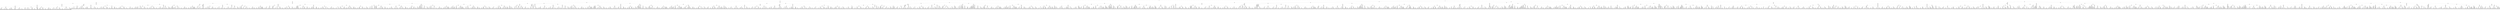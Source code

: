 digraph g {
node [shape = Mrecord];
nodo0[label="{EO: 0|cost: 0.0|A: null}"]
nodo1[label="{EO: 1|cost: 1.0|A: Go3}"]
nodo3[label="{EO: 3|cost: 2.0|A: Go4|Posicion:\n3}"]
nodo8[label="{EO: 8|cost: 3.0|A: Go5|Posicion:\n4}"]
nodo20[label="{EO: 20|cost: 4.0|A: Go6|Posicion:\n5}"]
nodo50[label="{EO: 50|cost: 5.0|A: Go7|Posicion:\n6}"]
nodo122[label="{EO: 122|cost: 6.0|A: Go8|Posicion:\n7}"]
nodo297[label="{EO: 297|cost: 7.0|A: Go9|Posicion:\n8}"]
nodo689[label="{EO: 689|cost: 8.0|A: Go10|Posicion:\n9}"]
nodo1559[label="{EO: 1559|cost: 9.0|A: Go11|Posicion:\n10}"]
nodo3324[label="{EO: 3324|cost: 10.0|A: Go12|Posicion:\n11}"]
nodo6798[label="{EO: 6798|cost: 11.0|A: Go14|Posicion:\n12}"]

nodo3324 -> nodo6798;

nodo1559 -> nodo3324;
nodo3325[label="{EO: 3325|cost: 10.0|A: Go15|Posicion:\n11}"]
nodo6799[label="{EO: 6799|cost: 11.0|A: Go14|Posicion:\n15}"]

nodo3325 -> nodo6799;
nodo6800[label="{EO: 6800|cost: 11.0|A: Go16|Posicion:\n15}"]

nodo3325 -> nodo6800;
nodo6801[label="{EO: 6801|cost: 11.0|A: Go24|Posicion:\n15}"]

nodo3325 -> nodo6801;

nodo1559 -> nodo3325;

nodo689 -> nodo1559;
nodo1560[label="{EO: 1560|cost: 9.0|A: Go16|Posicion:\n10}"]
nodo3326[label="{EO: 3326|cost: 10.0|A: Go15|Posicion:\n16}"]
nodo6802[label="{EO: 6802|cost: 11.0|A: Go11|Posicion:\n15}"]

nodo3326 -> nodo6802;
nodo6803[label="{EO: 6803|cost: 11.0|A: Go14|Posicion:\n15}"]

nodo3326 -> nodo6803;
nodo6804[label="{EO: 6804|cost: 11.0|A: Go24|Posicion:\n15}"]

nodo3326 -> nodo6804;

nodo1560 -> nodo3326;
nodo3327[label="{EO: 3327|cost: 10.0|A: Go17|Posicion:\n16}"]
nodo6805[label="{EO: 6805|cost: 11.0|A: Go18|Posicion:\n17}"]

nodo3327 -> nodo6805;
nodo6806[label="{EO: 6806|cost: 11.0|A: Go22|Posicion:\n17}"]

nodo3327 -> nodo6806;

nodo1560 -> nodo3327;
nodo3328[label="{EO: 3328|cost: 10.0|A: Go23|Posicion:\n16}"]
nodo6807[label="{EO: 6807|cost: 11.0|A: Go22|Posicion:\n23}"]

nodo3328 -> nodo6807;
nodo6808[label="{EO: 6808|cost: 11.0|A: Go24|Posicion:\n23}"]

nodo3328 -> nodo6808;
nodo6809[label="{EO: 6809|cost: 11.0|A: Go28|Posicion:\n23}"]

nodo3328 -> nodo6809;

nodo1560 -> nodo3328;

nodo689 -> nodo1560;

nodo297 -> nodo689;
nodo690[label="{EO: 690|cost: 8.0|A: Go17|Posicion:\n9}"]
nodo1561[label="{EO: 1561|cost: 9.0|A: Go16|Posicion:\n17}"]
nodo3329[label="{EO: 3329|cost: 10.0|A: Go10|Posicion:\n16}"]
nodo6810[label="{EO: 6810|cost: 11.0|A: Go11|Posicion:\n10}"]

nodo3329 -> nodo6810;

nodo1561 -> nodo3329;
nodo3330[label="{EO: 3330|cost: 10.0|A: Go15|Posicion:\n16}"]
nodo6811[label="{EO: 6811|cost: 11.0|A: Go11|Posicion:\n15}"]

nodo3330 -> nodo6811;
nodo6812[label="{EO: 6812|cost: 11.0|A: Go14|Posicion:\n15}"]

nodo3330 -> nodo6812;
nodo6813[label="{EO: 6813|cost: 11.0|A: Go24|Posicion:\n15}"]

nodo3330 -> nodo6813;

nodo1561 -> nodo3330;
nodo3331[label="{EO: 3331|cost: 10.0|A: Go23|Posicion:\n16}"]
nodo6814[label="{EO: 6814|cost: 11.0|A: Go22|Posicion:\n23}"]

nodo3331 -> nodo6814;
nodo6815[label="{EO: 6815|cost: 11.0|A: Go24|Posicion:\n23}"]

nodo3331 -> nodo6815;
nodo6816[label="{EO: 6816|cost: 11.0|A: Go28|Posicion:\n23}"]

nodo3331 -> nodo6816;

nodo1561 -> nodo3331;

nodo690 -> nodo1561;
nodo1562[label="{EO: 1562|cost: 9.0|A: Go18|Posicion:\n17}"]
nodo3332[label="{EO: 3332|cost: 10.0|A: Go19|Posicion:\n18}"]
nodo6817[label="{EO: 6817|cost: 11.0|A: Go13|Posicion:\n19}"]

nodo3332 -> nodo6817;
nodo6818[label="{EO: 6818|cost: 11.0|A: Go20|Posicion:\n19}"]

nodo3332 -> nodo6818;

nodo1562 -> nodo3332;
nodo3333[label="{EO: 3333|cost: 10.0|A: Go21|Posicion:\n18}"]
nodo6819[label="{EO: 6819|cost: 11.0|A: Go20|Posicion:\n21}"]

nodo3333 -> nodo6819;
nodo6820[label="{EO: 6820|cost: 11.0|A: Go22|Posicion:\n21}"]

nodo3333 -> nodo6820;
nodo6821[label="{EO: 6821|cost: 11.0|A: Go30|Posicion:\n21}"]

nodo3333 -> nodo6821;

nodo1562 -> nodo3333;

nodo690 -> nodo1562;
nodo1563[label="{EO: 1563|cost: 9.0|A: Go22|Posicion:\n17}"]
nodo3334[label="{EO: 3334|cost: 10.0|A: Go21|Posicion:\n22}"]
nodo6822[label="{EO: 6822|cost: 11.0|A: Go18|Posicion:\n21}"]

nodo3334 -> nodo6822;
nodo6823[label="{EO: 6823|cost: 11.0|A: Go20|Posicion:\n21}"]

nodo3334 -> nodo6823;
nodo6824[label="{EO: 6824|cost: 11.0|A: Go30|Posicion:\n21}"]

nodo3334 -> nodo6824;

nodo1563 -> nodo3334;
nodo3335[label="{EO: 3335|cost: 10.0|A: Go23|Posicion:\n22}"]
nodo6825[label="{EO: 6825|cost: 11.0|A: Go16|Posicion:\n23}"]

nodo3335 -> nodo6825;
nodo6826[label="{EO: 6826|cost: 11.0|A: Go24|Posicion:\n23}"]

nodo3335 -> nodo6826;
nodo6827[label="{EO: 6827|cost: 11.0|A: Go28|Posicion:\n23}"]

nodo3335 -> nodo6827;

nodo1563 -> nodo3335;
nodo3336[label="{EO: 3336|cost: 10.0|A: Go29|Posicion:\n22}"]
nodo6828[label="{EO: 6828|cost: 11.0|A: Go28|Posicion:\n29}"]

nodo3336 -> nodo6828;
nodo6829[label="{EO: 6829|cost: 11.0|A: Go30|Posicion:\n29}"]

nodo3336 -> nodo6829;
nodo6830[label="{EO: 6830|cost: 11.0|A: Go34|Posicion:\n29}"]

nodo3336 -> nodo6830;

nodo1563 -> nodo3336;

nodo690 -> nodo1563;

nodo297 -> nodo690;

nodo122 -> nodo297;
nodo298[label="{EO: 298|cost: 7.0|A: Go18|Posicion:\n8}"]
nodo691[label="{EO: 691|cost: 8.0|A: Go17|Posicion:\n18}"]
nodo1564[label="{EO: 1564|cost: 9.0|A: Go9|Posicion:\n17}"]
nodo3337[label="{EO: 3337|cost: 10.0|A: Go10|Posicion:\n9}"]
nodo6831[label="{EO: 6831|cost: 11.0|A: Go11|Posicion:\n10}"]

nodo3337 -> nodo6831;
nodo6832[label="{EO: 6832|cost: 11.0|A: Go16|Posicion:\n10}"]

nodo3337 -> nodo6832;

nodo1564 -> nodo3337;

nodo691 -> nodo1564;
nodo1565[label="{EO: 1565|cost: 9.0|A: Go16|Posicion:\n17}"]
nodo3338[label="{EO: 3338|cost: 10.0|A: Go10|Posicion:\n16}"]
nodo6833[label="{EO: 6833|cost: 11.0|A: Go9|Posicion:\n10}"]

nodo3338 -> nodo6833;
nodo6834[label="{EO: 6834|cost: 11.0|A: Go11|Posicion:\n10}"]

nodo3338 -> nodo6834;

nodo1565 -> nodo3338;
nodo3339[label="{EO: 3339|cost: 10.0|A: Go15|Posicion:\n16}"]
nodo6835[label="{EO: 6835|cost: 11.0|A: Go11|Posicion:\n15}"]

nodo3339 -> nodo6835;
nodo6836[label="{EO: 6836|cost: 11.0|A: Go14|Posicion:\n15}"]

nodo3339 -> nodo6836;
nodo6837[label="{EO: 6837|cost: 11.0|A: Go24|Posicion:\n15}"]

nodo3339 -> nodo6837;

nodo1565 -> nodo3339;
nodo3340[label="{EO: 3340|cost: 10.0|A: Go23|Posicion:\n16}"]
nodo6838[label="{EO: 6838|cost: 11.0|A: Go22|Posicion:\n23}"]

nodo3340 -> nodo6838;
nodo6839[label="{EO: 6839|cost: 11.0|A: Go24|Posicion:\n23}"]

nodo3340 -> nodo6839;
nodo6840[label="{EO: 6840|cost: 11.0|A: Go28|Posicion:\n23}"]

nodo3340 -> nodo6840;

nodo1565 -> nodo3340;

nodo691 -> nodo1565;
nodo1566[label="{EO: 1566|cost: 9.0|A: Go22|Posicion:\n17}"]
nodo3341[label="{EO: 3341|cost: 10.0|A: Go21|Posicion:\n22}"]
nodo6841[label="{EO: 6841|cost: 11.0|A: Go20|Posicion:\n21}"]

nodo3341 -> nodo6841;
nodo6842[label="{EO: 6842|cost: 11.0|A: Go30|Posicion:\n21}"]

nodo3341 -> nodo6842;

nodo1566 -> nodo3341;
nodo3342[label="{EO: 3342|cost: 10.0|A: Go23|Posicion:\n22}"]
nodo6843[label="{EO: 6843|cost: 11.0|A: Go16|Posicion:\n23}"]

nodo3342 -> nodo6843;
nodo6844[label="{EO: 6844|cost: 11.0|A: Go24|Posicion:\n23}"]

nodo3342 -> nodo6844;
nodo6845[label="{EO: 6845|cost: 11.0|A: Go28|Posicion:\n23}"]

nodo3342 -> nodo6845;

nodo1566 -> nodo3342;
nodo3343[label="{EO: 3343|cost: 10.0|A: Go29|Posicion:\n22}"]
nodo6846[label="{EO: 6846|cost: 11.0|A: Go28|Posicion:\n29}"]

nodo3343 -> nodo6846;
nodo6847[label="{EO: 6847|cost: 11.0|A: Go30|Posicion:\n29}"]

nodo3343 -> nodo6847;
nodo6848[label="{EO: 6848|cost: 11.0|A: Go34|Posicion:\n29}"]

nodo3343 -> nodo6848;

nodo1566 -> nodo3343;

nodo691 -> nodo1566;

nodo298 -> nodo691;
nodo692[label="{EO: 692|cost: 8.0|A: Go19|Posicion:\n18}"]
nodo1567[label="{EO: 1567|cost: 9.0|A: Go13|Posicion:\n19}"]

nodo692 -> nodo1567;
nodo1568[label="{EO: 1568|cost: 9.0|A: Go20|Posicion:\n19}"]
nodo3344[label="{EO: 3344|cost: 10.0|A: Go21|Posicion:\n20}"]
nodo6849[label="{EO: 6849|cost: 11.0|A: Go22|Posicion:\n21}"]

nodo3344 -> nodo6849;
nodo6850[label="{EO: 6850|cost: 11.0|A: Go30|Posicion:\n21}"]

nodo3344 -> nodo6850;

nodo1568 -> nodo3344;
nodo3345[label="{EO: 3345|cost: 10.0|A: Go31|Posicion:\n20}"]
nodo6851[label="{EO: 6851|cost: 11.0|A: Go30|Posicion:\n31}"]

nodo3345 -> nodo6851;
nodo6852[label="{EO: 6852|cost: 11.0|A: Go32|Posicion:\n31}"]

nodo3345 -> nodo6852;

nodo1568 -> nodo3345;

nodo692 -> nodo1568;

nodo298 -> nodo692;
nodo693[label="{EO: 693|cost: 8.0|A: Go21|Posicion:\n18}"]
nodo1569[label="{EO: 1569|cost: 9.0|A: Go20|Posicion:\n21}"]
nodo3346[label="{EO: 3346|cost: 10.0|A: Go19|Posicion:\n20}"]
nodo6853[label="{EO: 6853|cost: 11.0|A: Go13|Posicion:\n19}"]

nodo3346 -> nodo6853;

nodo1569 -> nodo3346;
nodo3347[label="{EO: 3347|cost: 10.0|A: Go31|Posicion:\n20}"]
nodo6854[label="{EO: 6854|cost: 11.0|A: Go30|Posicion:\n31}"]

nodo3347 -> nodo6854;
nodo6855[label="{EO: 6855|cost: 11.0|A: Go32|Posicion:\n31}"]

nodo3347 -> nodo6855;

nodo1569 -> nodo3347;

nodo693 -> nodo1569;
nodo1570[label="{EO: 1570|cost: 9.0|A: Go22|Posicion:\n21}"]
nodo3348[label="{EO: 3348|cost: 10.0|A: Go17|Posicion:\n22}"]
nodo6856[label="{EO: 6856|cost: 11.0|A: Go9|Posicion:\n17}"]

nodo3348 -> nodo6856;
nodo6857[label="{EO: 6857|cost: 11.0|A: Go16|Posicion:\n17}"]

nodo3348 -> nodo6857;

nodo1570 -> nodo3348;
nodo3349[label="{EO: 3349|cost: 10.0|A: Go23|Posicion:\n22}"]
nodo6858[label="{EO: 6858|cost: 11.0|A: Go16|Posicion:\n23}"]

nodo3349 -> nodo6858;
nodo6859[label="{EO: 6859|cost: 11.0|A: Go24|Posicion:\n23}"]

nodo3349 -> nodo6859;
nodo6860[label="{EO: 6860|cost: 11.0|A: Go28|Posicion:\n23}"]

nodo3349 -> nodo6860;

nodo1570 -> nodo3349;
nodo3350[label="{EO: 3350|cost: 10.0|A: Go29|Posicion:\n22}"]
nodo6861[label="{EO: 6861|cost: 11.0|A: Go28|Posicion:\n29}"]

nodo3350 -> nodo6861;
nodo6862[label="{EO: 6862|cost: 11.0|A: Go30|Posicion:\n29}"]

nodo3350 -> nodo6862;
nodo6863[label="{EO: 6863|cost: 11.0|A: Go34|Posicion:\n29}"]

nodo3350 -> nodo6863;

nodo1570 -> nodo3350;

nodo693 -> nodo1570;
nodo1571[label="{EO: 1571|cost: 9.0|A: Go30|Posicion:\n21}"]
nodo3351[label="{EO: 3351|cost: 10.0|A: Go29|Posicion:\n30}"]
nodo6864[label="{EO: 6864|cost: 11.0|A: Go22|Posicion:\n29}"]

nodo3351 -> nodo6864;
nodo6865[label="{EO: 6865|cost: 11.0|A: Go28|Posicion:\n29}"]

nodo3351 -> nodo6865;
nodo6866[label="{EO: 6866|cost: 11.0|A: Go34|Posicion:\n29}"]

nodo3351 -> nodo6866;

nodo1571 -> nodo3351;
nodo3352[label="{EO: 3352|cost: 10.0|A: Go31|Posicion:\n30}"]
nodo6867[label="{EO: 6867|cost: 11.0|A: Go20|Posicion:\n31}"]

nodo3352 -> nodo6867;
nodo6868[label="{EO: 6868|cost: 11.0|A: Go32|Posicion:\n31}"]

nodo3352 -> nodo6868;

nodo1571 -> nodo3352;
nodo3353[label="{EO: 3353|cost: 10.0|A: Go33|Posicion:\n30}"]
nodo6869[label="{EO: 6869|cost: 11.0|A: Go32|Posicion:\n33}"]

nodo3353 -> nodo6869;
nodo6870[label="{EO: 6870|cost: 11.0|A: Go34|Posicion:\n33}"]

nodo3353 -> nodo6870;

nodo1571 -> nodo3353;

nodo693 -> nodo1571;

nodo298 -> nodo693;

nodo122 -> nodo298;

nodo50 -> nodo122;
nodo123[label="{EO: 123|cost: 6.0|A: Go13|Posicion:\n7}"]
nodo299[label="{EO: 299|cost: 7.0|A: Go19|Posicion:\n13}"]
nodo694[label="{EO: 694|cost: 8.0|A: Go18|Posicion:\n19}"]
nodo1572[label="{EO: 1572|cost: 9.0|A: Go8|Posicion:\n18}"]
nodo3354[label="{EO: 3354|cost: 10.0|A: Go9|Posicion:\n8}"]
nodo6871[label="{EO: 6871|cost: 11.0|A: Go10|Posicion:\n9}"]

nodo3354 -> nodo6871;
nodo6872[label="{EO: 6872|cost: 11.0|A: Go17|Posicion:\n9}"]

nodo3354 -> nodo6872;

nodo1572 -> nodo3354;

nodo694 -> nodo1572;
nodo1573[label="{EO: 1573|cost: 9.0|A: Go17|Posicion:\n18}"]
nodo3355[label="{EO: 3355|cost: 10.0|A: Go9|Posicion:\n17}"]
nodo6873[label="{EO: 6873|cost: 11.0|A: Go8|Posicion:\n9}"]

nodo3355 -> nodo6873;
nodo6874[label="{EO: 6874|cost: 11.0|A: Go10|Posicion:\n9}"]

nodo3355 -> nodo6874;

nodo1573 -> nodo3355;
nodo3356[label="{EO: 3356|cost: 10.0|A: Go16|Posicion:\n17}"]
nodo6875[label="{EO: 6875|cost: 11.0|A: Go10|Posicion:\n16}"]

nodo3356 -> nodo6875;
nodo6876[label="{EO: 6876|cost: 11.0|A: Go15|Posicion:\n16}"]

nodo3356 -> nodo6876;
nodo6877[label="{EO: 6877|cost: 11.0|A: Go23|Posicion:\n16}"]

nodo3356 -> nodo6877;

nodo1573 -> nodo3356;
nodo3357[label="{EO: 3357|cost: 10.0|A: Go22|Posicion:\n17}"]
nodo6878[label="{EO: 6878|cost: 11.0|A: Go21|Posicion:\n22}"]

nodo3357 -> nodo6878;
nodo6879[label="{EO: 6879|cost: 11.0|A: Go23|Posicion:\n22}"]

nodo3357 -> nodo6879;
nodo6880[label="{EO: 6880|cost: 11.0|A: Go29|Posicion:\n22}"]

nodo3357 -> nodo6880;

nodo1573 -> nodo3357;

nodo694 -> nodo1573;
nodo1574[label="{EO: 1574|cost: 9.0|A: Go21|Posicion:\n18}"]
nodo3358[label="{EO: 3358|cost: 10.0|A: Go20|Posicion:\n21}"]
nodo6881[label="{EO: 6881|cost: 11.0|A: Go31|Posicion:\n20}"]

nodo3358 -> nodo6881;

nodo1574 -> nodo3358;
nodo3359[label="{EO: 3359|cost: 10.0|A: Go22|Posicion:\n21}"]
nodo6882[label="{EO: 6882|cost: 11.0|A: Go17|Posicion:\n22}"]

nodo3359 -> nodo6882;
nodo6883[label="{EO: 6883|cost: 11.0|A: Go23|Posicion:\n22}"]

nodo3359 -> nodo6883;
nodo6884[label="{EO: 6884|cost: 11.0|A: Go29|Posicion:\n22}"]

nodo3359 -> nodo6884;

nodo1574 -> nodo3359;
nodo3360[label="{EO: 3360|cost: 10.0|A: Go30|Posicion:\n21}"]
nodo6885[label="{EO: 6885|cost: 11.0|A: Go29|Posicion:\n30}"]

nodo3360 -> nodo6885;
nodo6886[label="{EO: 6886|cost: 11.0|A: Go31|Posicion:\n30}"]

nodo3360 -> nodo6886;
nodo6887[label="{EO: 6887|cost: 11.0|A: Go33|Posicion:\n30}"]

nodo3360 -> nodo6887;

nodo1574 -> nodo3360;

nodo694 -> nodo1574;

nodo299 -> nodo694;
nodo695[label="{EO: 695|cost: 8.0|A: Go20|Posicion:\n19}"]
nodo1575[label="{EO: 1575|cost: 9.0|A: Go21|Posicion:\n20}"]
nodo3361[label="{EO: 3361|cost: 10.0|A: Go18|Posicion:\n21}"]
nodo6888[label="{EO: 6888|cost: 11.0|A: Go8|Posicion:\n18}"]

nodo3361 -> nodo6888;
nodo6889[label="{EO: 6889|cost: 11.0|A: Go17|Posicion:\n18}"]

nodo3361 -> nodo6889;

nodo1575 -> nodo3361;
nodo3362[label="{EO: 3362|cost: 10.0|A: Go22|Posicion:\n21}"]
nodo6890[label="{EO: 6890|cost: 11.0|A: Go17|Posicion:\n22}"]

nodo3362 -> nodo6890;
nodo6891[label="{EO: 6891|cost: 11.0|A: Go23|Posicion:\n22}"]

nodo3362 -> nodo6891;
nodo6892[label="{EO: 6892|cost: 11.0|A: Go29|Posicion:\n22}"]

nodo3362 -> nodo6892;

nodo1575 -> nodo3362;
nodo3363[label="{EO: 3363|cost: 10.0|A: Go30|Posicion:\n21}"]
nodo6893[label="{EO: 6893|cost: 11.0|A: Go29|Posicion:\n30}"]

nodo3363 -> nodo6893;
nodo6894[label="{EO: 6894|cost: 11.0|A: Go31|Posicion:\n30}"]

nodo3363 -> nodo6894;
nodo6895[label="{EO: 6895|cost: 11.0|A: Go33|Posicion:\n30}"]

nodo3363 -> nodo6895;

nodo1575 -> nodo3363;

nodo695 -> nodo1575;
nodo1576[label="{EO: 1576|cost: 9.0|A: Go31|Posicion:\n20}"]
nodo3364[label="{EO: 3364|cost: 10.0|A: Go30|Posicion:\n31}"]
nodo6896[label="{EO: 6896|cost: 11.0|A: Go21|Posicion:\n30}"]

nodo3364 -> nodo6896;
nodo6897[label="{EO: 6897|cost: 11.0|A: Go29|Posicion:\n30}"]

nodo3364 -> nodo6897;
nodo6898[label="{EO: 6898|cost: 11.0|A: Go33|Posicion:\n30}"]

nodo3364 -> nodo6898;

nodo1576 -> nodo3364;
nodo3365[label="{EO: 3365|cost: 10.0|A: Go32|Posicion:\n31}"]

nodo1576 -> nodo3365;

nodo695 -> nodo1576;

nodo299 -> nodo695;

nodo123 -> nodo299;

nodo50 -> nodo123;

nodo20 -> nodo50;

nodo8 -> nodo20;
nodo21[label="{EO: 21|cost: 4.0|A: Go8|Posicion:\n5}"]
nodo51[label="{EO: 51|cost: 5.0|A: Go7|Posicion:\n8}"]
nodo124[label="{EO: 124|cost: 6.0|A: Go6|Posicion:\n7}"]

nodo51 -> nodo124;
nodo125[label="{EO: 125|cost: 6.0|A: Go13|Posicion:\n7}"]
nodo300[label="{EO: 300|cost: 7.0|A: Go19|Posicion:\n13}"]
nodo696[label="{EO: 696|cost: 8.0|A: Go18|Posicion:\n19}"]
nodo1577[label="{EO: 1577|cost: 9.0|A: Go17|Posicion:\n18}"]
nodo3366[label="{EO: 3366|cost: 10.0|A: Go9|Posicion:\n17}"]

nodo1577 -> nodo3366;
nodo3367[label="{EO: 3367|cost: 10.0|A: Go16|Posicion:\n17}"]

nodo1577 -> nodo3367;
nodo3368[label="{EO: 3368|cost: 10.0|A: Go22|Posicion:\n17}"]

nodo1577 -> nodo3368;

nodo696 -> nodo1577;
nodo1578[label="{EO: 1578|cost: 9.0|A: Go21|Posicion:\n18}"]
nodo3369[label="{EO: 3369|cost: 10.0|A: Go20|Posicion:\n21}"]

nodo1578 -> nodo3369;
nodo3370[label="{EO: 3370|cost: 10.0|A: Go22|Posicion:\n21}"]

nodo1578 -> nodo3370;
nodo3371[label="{EO: 3371|cost: 10.0|A: Go30|Posicion:\n21}"]

nodo1578 -> nodo3371;

nodo696 -> nodo1578;

nodo300 -> nodo696;
nodo697[label="{EO: 697|cost: 8.0|A: Go20|Posicion:\n19}"]
nodo1579[label="{EO: 1579|cost: 9.0|A: Go21|Posicion:\n20}"]
nodo3372[label="{EO: 3372|cost: 10.0|A: Go18|Posicion:\n21}"]

nodo1579 -> nodo3372;
nodo3373[label="{EO: 3373|cost: 10.0|A: Go22|Posicion:\n21}"]

nodo1579 -> nodo3373;
nodo3374[label="{EO: 3374|cost: 10.0|A: Go30|Posicion:\n21}"]

nodo1579 -> nodo3374;

nodo697 -> nodo1579;
nodo1580[label="{EO: 1580|cost: 9.0|A: Go31|Posicion:\n20}"]
nodo3375[label="{EO: 3375|cost: 10.0|A: Go30|Posicion:\n31}"]

nodo1580 -> nodo3375;
nodo3376[label="{EO: 3376|cost: 10.0|A: Go32|Posicion:\n31}"]

nodo1580 -> nodo3376;

nodo697 -> nodo1580;

nodo300 -> nodo697;

nodo125 -> nodo300;

nodo51 -> nodo125;

nodo21 -> nodo51;
nodo52[label="{EO: 52|cost: 5.0|A: Go9|Posicion:\n8}"]
nodo126[label="{EO: 126|cost: 6.0|A: Go10|Posicion:\n9}"]
nodo301[label="{EO: 301|cost: 7.0|A: Go11|Posicion:\n10}"]
nodo698[label="{EO: 698|cost: 8.0|A: Go12|Posicion:\n11}"]
nodo1581[label="{EO: 1581|cost: 9.0|A: Go14|Posicion:\n12}"]
nodo3377[label="{EO: 3377|cost: 10.0|A: Go15|Posicion:\n14}"]

nodo1581 -> nodo3377;
nodo3378[label="{EO: 3378|cost: 10.0|A: Go25|Posicion:\n14}"]

nodo1581 -> nodo3378;

nodo698 -> nodo1581;

nodo301 -> nodo698;
nodo699[label="{EO: 699|cost: 8.0|A: Go15|Posicion:\n11}"]
nodo1582[label="{EO: 1582|cost: 9.0|A: Go14|Posicion:\n15}"]
nodo3379[label="{EO: 3379|cost: 10.0|A: Go12|Posicion:\n14}"]

nodo1582 -> nodo3379;
nodo3380[label="{EO: 3380|cost: 10.0|A: Go25|Posicion:\n14}"]

nodo1582 -> nodo3380;

nodo699 -> nodo1582;
nodo1583[label="{EO: 1583|cost: 9.0|A: Go16|Posicion:\n15}"]
nodo3381[label="{EO: 3381|cost: 10.0|A: Go17|Posicion:\n16}"]

nodo1583 -> nodo3381;
nodo3382[label="{EO: 3382|cost: 10.0|A: Go23|Posicion:\n16}"]

nodo1583 -> nodo3382;

nodo699 -> nodo1583;
nodo1584[label="{EO: 1584|cost: 9.0|A: Go24|Posicion:\n15}"]
nodo3383[label="{EO: 3383|cost: 10.0|A: Go23|Posicion:\n24}"]

nodo1584 -> nodo3383;
nodo3384[label="{EO: 3384|cost: 10.0|A: Go25|Posicion:\n24}"]

nodo1584 -> nodo3384;
nodo3385[label="{EO: 3385|cost: 10.0|A: Go27|Posicion:\n24}"]

nodo1584 -> nodo3385;

nodo699 -> nodo1584;

nodo301 -> nodo699;

nodo126 -> nodo301;
nodo302[label="{EO: 302|cost: 7.0|A: Go16|Posicion:\n10}"]
nodo700[label="{EO: 700|cost: 8.0|A: Go15|Posicion:\n16}"]
nodo1585[label="{EO: 1585|cost: 9.0|A: Go11|Posicion:\n15}"]
nodo3386[label="{EO: 3386|cost: 10.0|A: Go12|Posicion:\n11}"]

nodo1585 -> nodo3386;

nodo700 -> nodo1585;
nodo1586[label="{EO: 1586|cost: 9.0|A: Go14|Posicion:\n15}"]
nodo3387[label="{EO: 3387|cost: 10.0|A: Go12|Posicion:\n14}"]

nodo1586 -> nodo3387;
nodo3388[label="{EO: 3388|cost: 10.0|A: Go25|Posicion:\n14}"]

nodo1586 -> nodo3388;

nodo700 -> nodo1586;
nodo1587[label="{EO: 1587|cost: 9.0|A: Go24|Posicion:\n15}"]
nodo3389[label="{EO: 3389|cost: 10.0|A: Go23|Posicion:\n24}"]

nodo1587 -> nodo3389;
nodo3390[label="{EO: 3390|cost: 10.0|A: Go25|Posicion:\n24}"]

nodo1587 -> nodo3390;
nodo3391[label="{EO: 3391|cost: 10.0|A: Go27|Posicion:\n24}"]

nodo1587 -> nodo3391;

nodo700 -> nodo1587;

nodo302 -> nodo700;
nodo701[label="{EO: 701|cost: 8.0|A: Go17|Posicion:\n16}"]
nodo1588[label="{EO: 1588|cost: 9.0|A: Go18|Posicion:\n17}"]
nodo3392[label="{EO: 3392|cost: 10.0|A: Go19|Posicion:\n18}"]

nodo1588 -> nodo3392;
nodo3393[label="{EO: 3393|cost: 10.0|A: Go21|Posicion:\n18}"]

nodo1588 -> nodo3393;

nodo701 -> nodo1588;
nodo1589[label="{EO: 1589|cost: 9.0|A: Go22|Posicion:\n17}"]
nodo3394[label="{EO: 3394|cost: 10.0|A: Go21|Posicion:\n22}"]

nodo1589 -> nodo3394;
nodo3395[label="{EO: 3395|cost: 10.0|A: Go23|Posicion:\n22}"]

nodo1589 -> nodo3395;
nodo3396[label="{EO: 3396|cost: 10.0|A: Go29|Posicion:\n22}"]

nodo1589 -> nodo3396;

nodo701 -> nodo1589;

nodo302 -> nodo701;
nodo702[label="{EO: 702|cost: 8.0|A: Go23|Posicion:\n16}"]
nodo1590[label="{EO: 1590|cost: 9.0|A: Go22|Posicion:\n23}"]
nodo3397[label="{EO: 3397|cost: 10.0|A: Go17|Posicion:\n22}"]

nodo1590 -> nodo3397;
nodo3398[label="{EO: 3398|cost: 10.0|A: Go21|Posicion:\n22}"]

nodo1590 -> nodo3398;
nodo3399[label="{EO: 3399|cost: 10.0|A: Go29|Posicion:\n22}"]

nodo1590 -> nodo3399;

nodo702 -> nodo1590;
nodo1591[label="{EO: 1591|cost: 9.0|A: Go24|Posicion:\n23}"]
nodo3400[label="{EO: 3400|cost: 10.0|A: Go15|Posicion:\n24}"]

nodo1591 -> nodo3400;
nodo3401[label="{EO: 3401|cost: 10.0|A: Go25|Posicion:\n24}"]

nodo1591 -> nodo3401;
nodo3402[label="{EO: 3402|cost: 10.0|A: Go27|Posicion:\n24}"]

nodo1591 -> nodo3402;

nodo702 -> nodo1591;
nodo1592[label="{EO: 1592|cost: 9.0|A: Go28|Posicion:\n23}"]
nodo3403[label="{EO: 3403|cost: 10.0|A: Go27|Posicion:\n28}"]

nodo1592 -> nodo3403;
nodo3404[label="{EO: 3404|cost: 10.0|A: Go29|Posicion:\n28}"]

nodo1592 -> nodo3404;
nodo3405[label="{EO: 3405|cost: 10.0|A: Go35|Posicion:\n28}"]

nodo1592 -> nodo3405;

nodo702 -> nodo1592;

nodo302 -> nodo702;

nodo126 -> nodo302;

nodo52 -> nodo126;
nodo127[label="{EO: 127|cost: 6.0|A: Go17|Posicion:\n9}"]
nodo303[label="{EO: 303|cost: 7.0|A: Go16|Posicion:\n17}"]
nodo703[label="{EO: 703|cost: 8.0|A: Go10|Posicion:\n16}"]
nodo1593[label="{EO: 1593|cost: 9.0|A: Go11|Posicion:\n10}"]
nodo3406[label="{EO: 3406|cost: 10.0|A: Go12|Posicion:\n11}"]

nodo1593 -> nodo3406;
nodo3407[label="{EO: 3407|cost: 10.0|A: Go15|Posicion:\n11}"]

nodo1593 -> nodo3407;

nodo703 -> nodo1593;

nodo303 -> nodo703;
nodo704[label="{EO: 704|cost: 8.0|A: Go15|Posicion:\n16}"]
nodo1594[label="{EO: 1594|cost: 9.0|A: Go11|Posicion:\n15}"]
nodo3408[label="{EO: 3408|cost: 10.0|A: Go10|Posicion:\n11}"]

nodo1594 -> nodo3408;
nodo3409[label="{EO: 3409|cost: 10.0|A: Go12|Posicion:\n11}"]

nodo1594 -> nodo3409;

nodo704 -> nodo1594;
nodo1595[label="{EO: 1595|cost: 9.0|A: Go14|Posicion:\n15}"]
nodo3410[label="{EO: 3410|cost: 10.0|A: Go12|Posicion:\n14}"]

nodo1595 -> nodo3410;
nodo3411[label="{EO: 3411|cost: 10.0|A: Go25|Posicion:\n14}"]

nodo1595 -> nodo3411;

nodo704 -> nodo1595;
nodo1596[label="{EO: 1596|cost: 9.0|A: Go24|Posicion:\n15}"]
nodo3412[label="{EO: 3412|cost: 10.0|A: Go23|Posicion:\n24}"]

nodo1596 -> nodo3412;
nodo3413[label="{EO: 3413|cost: 10.0|A: Go25|Posicion:\n24}"]

nodo1596 -> nodo3413;
nodo3414[label="{EO: 3414|cost: 10.0|A: Go27|Posicion:\n24}"]

nodo1596 -> nodo3414;

nodo704 -> nodo1596;

nodo303 -> nodo704;
nodo705[label="{EO: 705|cost: 8.0|A: Go23|Posicion:\n16}"]
nodo1597[label="{EO: 1597|cost: 9.0|A: Go22|Posicion:\n23}"]
nodo3415[label="{EO: 3415|cost: 10.0|A: Go21|Posicion:\n22}"]

nodo1597 -> nodo3415;
nodo3416[label="{EO: 3416|cost: 10.0|A: Go29|Posicion:\n22}"]

nodo1597 -> nodo3416;

nodo705 -> nodo1597;
nodo1598[label="{EO: 1598|cost: 9.0|A: Go24|Posicion:\n23}"]
nodo3417[label="{EO: 3417|cost: 10.0|A: Go15|Posicion:\n24}"]

nodo1598 -> nodo3417;
nodo3418[label="{EO: 3418|cost: 10.0|A: Go25|Posicion:\n24}"]

nodo1598 -> nodo3418;
nodo3419[label="{EO: 3419|cost: 10.0|A: Go27|Posicion:\n24}"]

nodo1598 -> nodo3419;

nodo705 -> nodo1598;
nodo1599[label="{EO: 1599|cost: 9.0|A: Go28|Posicion:\n23}"]
nodo3420[label="{EO: 3420|cost: 10.0|A: Go27|Posicion:\n28}"]

nodo1599 -> nodo3420;
nodo3421[label="{EO: 3421|cost: 10.0|A: Go29|Posicion:\n28}"]

nodo1599 -> nodo3421;
nodo3422[label="{EO: 3422|cost: 10.0|A: Go35|Posicion:\n28}"]

nodo1599 -> nodo3422;

nodo705 -> nodo1599;

nodo303 -> nodo705;

nodo127 -> nodo303;
nodo304[label="{EO: 304|cost: 7.0|A: Go18|Posicion:\n17}"]
nodo706[label="{EO: 706|cost: 8.0|A: Go19|Posicion:\n18}"]
nodo1600[label="{EO: 1600|cost: 9.0|A: Go13|Posicion:\n19}"]
nodo3423[label="{EO: 3423|cost: 10.0|A: Go7|Posicion:\n13}"]

nodo1600 -> nodo3423;

nodo706 -> nodo1600;
nodo1601[label="{EO: 1601|cost: 9.0|A: Go20|Posicion:\n19}"]
nodo3424[label="{EO: 3424|cost: 10.0|A: Go21|Posicion:\n20}"]

nodo1601 -> nodo3424;
nodo3425[label="{EO: 3425|cost: 10.0|A: Go31|Posicion:\n20}"]

nodo1601 -> nodo3425;

nodo706 -> nodo1601;

nodo304 -> nodo706;
nodo707[label="{EO: 707|cost: 8.0|A: Go21|Posicion:\n18}"]
nodo1602[label="{EO: 1602|cost: 9.0|A: Go20|Posicion:\n21}"]
nodo3426[label="{EO: 3426|cost: 10.0|A: Go19|Posicion:\n20}"]

nodo1602 -> nodo3426;
nodo3427[label="{EO: 3427|cost: 10.0|A: Go31|Posicion:\n20}"]

nodo1602 -> nodo3427;

nodo707 -> nodo1602;
nodo1603[label="{EO: 1603|cost: 9.0|A: Go22|Posicion:\n21}"]
nodo3428[label="{EO: 3428|cost: 10.0|A: Go23|Posicion:\n22}"]

nodo1603 -> nodo3428;
nodo3429[label="{EO: 3429|cost: 10.0|A: Go29|Posicion:\n22}"]

nodo1603 -> nodo3429;

nodo707 -> nodo1603;
nodo1604[label="{EO: 1604|cost: 9.0|A: Go30|Posicion:\n21}"]
nodo3430[label="{EO: 3430|cost: 10.0|A: Go29|Posicion:\n30}"]

nodo1604 -> nodo3430;
nodo3431[label="{EO: 3431|cost: 10.0|A: Go31|Posicion:\n30}"]

nodo1604 -> nodo3431;
nodo3432[label="{EO: 3432|cost: 10.0|A: Go33|Posicion:\n30}"]

nodo1604 -> nodo3432;

nodo707 -> nodo1604;

nodo304 -> nodo707;

nodo127 -> nodo304;
nodo305[label="{EO: 305|cost: 7.0|A: Go22|Posicion:\n17}"]
nodo708[label="{EO: 708|cost: 8.0|A: Go21|Posicion:\n22}"]
nodo1605[label="{EO: 1605|cost: 9.0|A: Go18|Posicion:\n21}"]
nodo3433[label="{EO: 3433|cost: 10.0|A: Go19|Posicion:\n18}"]

nodo1605 -> nodo3433;

nodo708 -> nodo1605;
nodo1606[label="{EO: 1606|cost: 9.0|A: Go20|Posicion:\n21}"]
nodo3434[label="{EO: 3434|cost: 10.0|A: Go19|Posicion:\n20}"]

nodo1606 -> nodo3434;
nodo3435[label="{EO: 3435|cost: 10.0|A: Go31|Posicion:\n20}"]

nodo1606 -> nodo3435;

nodo708 -> nodo1606;
nodo1607[label="{EO: 1607|cost: 9.0|A: Go30|Posicion:\n21}"]
nodo3436[label="{EO: 3436|cost: 10.0|A: Go29|Posicion:\n30}"]

nodo1607 -> nodo3436;
nodo3437[label="{EO: 3437|cost: 10.0|A: Go31|Posicion:\n30}"]

nodo1607 -> nodo3437;
nodo3438[label="{EO: 3438|cost: 10.0|A: Go33|Posicion:\n30}"]

nodo1607 -> nodo3438;

nodo708 -> nodo1607;

nodo305 -> nodo708;
nodo709[label="{EO: 709|cost: 8.0|A: Go23|Posicion:\n22}"]
nodo1608[label="{EO: 1608|cost: 9.0|A: Go16|Posicion:\n23}"]
nodo3439[label="{EO: 3439|cost: 10.0|A: Go10|Posicion:\n16}"]

nodo1608 -> nodo3439;
nodo3440[label="{EO: 3440|cost: 10.0|A: Go15|Posicion:\n16}"]

nodo1608 -> nodo3440;

nodo709 -> nodo1608;
nodo1609[label="{EO: 1609|cost: 9.0|A: Go24|Posicion:\n23}"]
nodo3441[label="{EO: 3441|cost: 10.0|A: Go15|Posicion:\n24}"]

nodo1609 -> nodo3441;
nodo3442[label="{EO: 3442|cost: 10.0|A: Go25|Posicion:\n24}"]

nodo1609 -> nodo3442;
nodo3443[label="{EO: 3443|cost: 10.0|A: Go27|Posicion:\n24}"]

nodo1609 -> nodo3443;

nodo709 -> nodo1609;
nodo1610[label="{EO: 1610|cost: 9.0|A: Go28|Posicion:\n23}"]
nodo3444[label="{EO: 3444|cost: 10.0|A: Go27|Posicion:\n28}"]

nodo1610 -> nodo3444;
nodo3445[label="{EO: 3445|cost: 10.0|A: Go29|Posicion:\n28}"]

nodo1610 -> nodo3445;
nodo3446[label="{EO: 3446|cost: 10.0|A: Go35|Posicion:\n28}"]

nodo1610 -> nodo3446;

nodo709 -> nodo1610;

nodo305 -> nodo709;
nodo710[label="{EO: 710|cost: 8.0|A: Go29|Posicion:\n22}"]
nodo1611[label="{EO: 1611|cost: 9.0|A: Go28|Posicion:\n29}"]
nodo3447[label="{EO: 3447|cost: 10.0|A: Go23|Posicion:\n28}"]

nodo1611 -> nodo3447;
nodo3448[label="{EO: 3448|cost: 10.0|A: Go27|Posicion:\n28}"]

nodo1611 -> nodo3448;
nodo3449[label="{EO: 3449|cost: 10.0|A: Go35|Posicion:\n28}"]

nodo1611 -> nodo3449;

nodo710 -> nodo1611;
nodo1612[label="{EO: 1612|cost: 9.0|A: Go30|Posicion:\n29}"]
nodo3450[label="{EO: 3450|cost: 10.0|A: Go21|Posicion:\n30}"]

nodo1612 -> nodo3450;
nodo3451[label="{EO: 3451|cost: 10.0|A: Go31|Posicion:\n30}"]

nodo1612 -> nodo3451;
nodo3452[label="{EO: 3452|cost: 10.0|A: Go33|Posicion:\n30}"]

nodo1612 -> nodo3452;

nodo710 -> nodo1612;
nodo1613[label="{EO: 1613|cost: 9.0|A: Go34|Posicion:\n29}"]
nodo3453[label="{EO: 3453|cost: 10.0|A: Go33|Posicion:\n34}"]

nodo1613 -> nodo3453;
nodo3454[label="{EO: 3454|cost: 10.0|A: Go35|Posicion:\n34}"]

nodo1613 -> nodo3454;

nodo710 -> nodo1613;

nodo305 -> nodo710;

nodo127 -> nodo305;

nodo52 -> nodo127;

nodo21 -> nodo52;
nodo53[label="{EO: 53|cost: 5.0|A: Go18|Posicion:\n8}"]
nodo128[label="{EO: 128|cost: 6.0|A: Go17|Posicion:\n18}"]
nodo306[label="{EO: 306|cost: 7.0|A: Go9|Posicion:\n17}"]
nodo711[label="{EO: 711|cost: 8.0|A: Go10|Posicion:\n9}"]
nodo1614[label="{EO: 1614|cost: 9.0|A: Go11|Posicion:\n10}"]
nodo3455[label="{EO: 3455|cost: 10.0|A: Go12|Posicion:\n11}"]

nodo1614 -> nodo3455;
nodo3456[label="{EO: 3456|cost: 10.0|A: Go15|Posicion:\n11}"]

nodo1614 -> nodo3456;

nodo711 -> nodo1614;
nodo1615[label="{EO: 1615|cost: 9.0|A: Go16|Posicion:\n10}"]
nodo3457[label="{EO: 3457|cost: 10.0|A: Go15|Posicion:\n16}"]

nodo1615 -> nodo3457;
nodo3458[label="{EO: 3458|cost: 10.0|A: Go23|Posicion:\n16}"]

nodo1615 -> nodo3458;

nodo711 -> nodo1615;

nodo306 -> nodo711;

nodo128 -> nodo306;
nodo307[label="{EO: 307|cost: 7.0|A: Go16|Posicion:\n17}"]
nodo712[label="{EO: 712|cost: 8.0|A: Go10|Posicion:\n16}"]
nodo1616[label="{EO: 1616|cost: 9.0|A: Go9|Posicion:\n10}"]

nodo712 -> nodo1616;
nodo1617[label="{EO: 1617|cost: 9.0|A: Go11|Posicion:\n10}"]
nodo3459[label="{EO: 3459|cost: 10.0|A: Go12|Posicion:\n11}"]

nodo1617 -> nodo3459;
nodo3460[label="{EO: 3460|cost: 10.0|A: Go15|Posicion:\n11}"]

nodo1617 -> nodo3460;

nodo712 -> nodo1617;

nodo307 -> nodo712;
nodo713[label="{EO: 713|cost: 8.0|A: Go15|Posicion:\n16}"]
nodo1618[label="{EO: 1618|cost: 9.0|A: Go11|Posicion:\n15}"]
nodo3461[label="{EO: 3461|cost: 10.0|A: Go10|Posicion:\n11}"]

nodo1618 -> nodo3461;
nodo3462[label="{EO: 3462|cost: 10.0|A: Go12|Posicion:\n11}"]

nodo1618 -> nodo3462;

nodo713 -> nodo1618;
nodo1619[label="{EO: 1619|cost: 9.0|A: Go14|Posicion:\n15}"]
nodo3463[label="{EO: 3463|cost: 10.0|A: Go12|Posicion:\n14}"]

nodo1619 -> nodo3463;
nodo3464[label="{EO: 3464|cost: 10.0|A: Go25|Posicion:\n14}"]

nodo1619 -> nodo3464;

nodo713 -> nodo1619;
nodo1620[label="{EO: 1620|cost: 9.0|A: Go24|Posicion:\n15}"]
nodo3465[label="{EO: 3465|cost: 10.0|A: Go23|Posicion:\n24}"]

nodo1620 -> nodo3465;
nodo3466[label="{EO: 3466|cost: 10.0|A: Go25|Posicion:\n24}"]

nodo1620 -> nodo3466;
nodo3467[label="{EO: 3467|cost: 10.0|A: Go27|Posicion:\n24}"]

nodo1620 -> nodo3467;

nodo713 -> nodo1620;

nodo307 -> nodo713;
nodo714[label="{EO: 714|cost: 8.0|A: Go23|Posicion:\n16}"]
nodo1621[label="{EO: 1621|cost: 9.0|A: Go22|Posicion:\n23}"]
nodo3468[label="{EO: 3468|cost: 10.0|A: Go21|Posicion:\n22}"]

nodo1621 -> nodo3468;
nodo3469[label="{EO: 3469|cost: 10.0|A: Go29|Posicion:\n22}"]

nodo1621 -> nodo3469;

nodo714 -> nodo1621;
nodo1622[label="{EO: 1622|cost: 9.0|A: Go24|Posicion:\n23}"]
nodo3470[label="{EO: 3470|cost: 10.0|A: Go15|Posicion:\n24}"]

nodo1622 -> nodo3470;
nodo3471[label="{EO: 3471|cost: 10.0|A: Go25|Posicion:\n24}"]

nodo1622 -> nodo3471;
nodo3472[label="{EO: 3472|cost: 10.0|A: Go27|Posicion:\n24}"]

nodo1622 -> nodo3472;

nodo714 -> nodo1622;
nodo1623[label="{EO: 1623|cost: 9.0|A: Go28|Posicion:\n23}"]
nodo3473[label="{EO: 3473|cost: 10.0|A: Go27|Posicion:\n28}"]

nodo1623 -> nodo3473;
nodo3474[label="{EO: 3474|cost: 10.0|A: Go29|Posicion:\n28}"]

nodo1623 -> nodo3474;
nodo3475[label="{EO: 3475|cost: 10.0|A: Go35|Posicion:\n28}"]

nodo1623 -> nodo3475;

nodo714 -> nodo1623;

nodo307 -> nodo714;

nodo128 -> nodo307;
nodo308[label="{EO: 308|cost: 7.0|A: Go22|Posicion:\n17}"]
nodo715[label="{EO: 715|cost: 8.0|A: Go21|Posicion:\n22}"]
nodo1624[label="{EO: 1624|cost: 9.0|A: Go20|Posicion:\n21}"]
nodo3476[label="{EO: 3476|cost: 10.0|A: Go19|Posicion:\n20}"]

nodo1624 -> nodo3476;
nodo3477[label="{EO: 3477|cost: 10.0|A: Go31|Posicion:\n20}"]

nodo1624 -> nodo3477;

nodo715 -> nodo1624;
nodo1625[label="{EO: 1625|cost: 9.0|A: Go30|Posicion:\n21}"]
nodo3478[label="{EO: 3478|cost: 10.0|A: Go29|Posicion:\n30}"]

nodo1625 -> nodo3478;
nodo3479[label="{EO: 3479|cost: 10.0|A: Go31|Posicion:\n30}"]

nodo1625 -> nodo3479;
nodo3480[label="{EO: 3480|cost: 10.0|A: Go33|Posicion:\n30}"]

nodo1625 -> nodo3480;

nodo715 -> nodo1625;

nodo308 -> nodo715;
nodo716[label="{EO: 716|cost: 8.0|A: Go23|Posicion:\n22}"]
nodo1626[label="{EO: 1626|cost: 9.0|A: Go16|Posicion:\n23}"]
nodo3481[label="{EO: 3481|cost: 10.0|A: Go10|Posicion:\n16}"]

nodo1626 -> nodo3481;
nodo3482[label="{EO: 3482|cost: 10.0|A: Go15|Posicion:\n16}"]

nodo1626 -> nodo3482;

nodo716 -> nodo1626;
nodo1627[label="{EO: 1627|cost: 9.0|A: Go24|Posicion:\n23}"]
nodo3483[label="{EO: 3483|cost: 10.0|A: Go15|Posicion:\n24}"]

nodo1627 -> nodo3483;
nodo3484[label="{EO: 3484|cost: 10.0|A: Go25|Posicion:\n24}"]

nodo1627 -> nodo3484;
nodo3485[label="{EO: 3485|cost: 10.0|A: Go27|Posicion:\n24}"]

nodo1627 -> nodo3485;

nodo716 -> nodo1627;
nodo1628[label="{EO: 1628|cost: 9.0|A: Go28|Posicion:\n23}"]
nodo3486[label="{EO: 3486|cost: 10.0|A: Go27|Posicion:\n28}"]

nodo1628 -> nodo3486;
nodo3487[label="{EO: 3487|cost: 10.0|A: Go29|Posicion:\n28}"]

nodo1628 -> nodo3487;
nodo3488[label="{EO: 3488|cost: 10.0|A: Go35|Posicion:\n28}"]

nodo1628 -> nodo3488;

nodo716 -> nodo1628;

nodo308 -> nodo716;
nodo717[label="{EO: 717|cost: 8.0|A: Go29|Posicion:\n22}"]
nodo1629[label="{EO: 1629|cost: 9.0|A: Go28|Posicion:\n29}"]
nodo3489[label="{EO: 3489|cost: 10.0|A: Go23|Posicion:\n28}"]

nodo1629 -> nodo3489;
nodo3490[label="{EO: 3490|cost: 10.0|A: Go27|Posicion:\n28}"]

nodo1629 -> nodo3490;
nodo3491[label="{EO: 3491|cost: 10.0|A: Go35|Posicion:\n28}"]

nodo1629 -> nodo3491;

nodo717 -> nodo1629;
nodo1630[label="{EO: 1630|cost: 9.0|A: Go30|Posicion:\n29}"]
nodo3492[label="{EO: 3492|cost: 10.0|A: Go21|Posicion:\n30}"]

nodo1630 -> nodo3492;
nodo3493[label="{EO: 3493|cost: 10.0|A: Go31|Posicion:\n30}"]

nodo1630 -> nodo3493;
nodo3494[label="{EO: 3494|cost: 10.0|A: Go33|Posicion:\n30}"]

nodo1630 -> nodo3494;

nodo717 -> nodo1630;
nodo1631[label="{EO: 1631|cost: 9.0|A: Go34|Posicion:\n29}"]
nodo3495[label="{EO: 3495|cost: 10.0|A: Go33|Posicion:\n34}"]

nodo1631 -> nodo3495;
nodo3496[label="{EO: 3496|cost: 10.0|A: Go35|Posicion:\n34}"]

nodo1631 -> nodo3496;

nodo717 -> nodo1631;

nodo308 -> nodo717;

nodo128 -> nodo308;

nodo53 -> nodo128;
nodo129[label="{EO: 129|cost: 6.0|A: Go19|Posicion:\n18}"]
nodo309[label="{EO: 309|cost: 7.0|A: Go13|Posicion:\n19}"]
nodo718[label="{EO: 718|cost: 8.0|A: Go7|Posicion:\n13}"]
nodo1632[label="{EO: 1632|cost: 9.0|A: Go6|Posicion:\n7}"]

nodo718 -> nodo1632;

nodo309 -> nodo718;

nodo129 -> nodo309;
nodo310[label="{EO: 310|cost: 7.0|A: Go20|Posicion:\n19}"]
nodo719[label="{EO: 719|cost: 8.0|A: Go21|Posicion:\n20}"]
nodo1633[label="{EO: 1633|cost: 9.0|A: Go22|Posicion:\n21}"]
nodo3497[label="{EO: 3497|cost: 10.0|A: Go17|Posicion:\n22}"]

nodo1633 -> nodo3497;
nodo3498[label="{EO: 3498|cost: 10.0|A: Go23|Posicion:\n22}"]

nodo1633 -> nodo3498;
nodo3499[label="{EO: 3499|cost: 10.0|A: Go29|Posicion:\n22}"]

nodo1633 -> nodo3499;

nodo719 -> nodo1633;
nodo1634[label="{EO: 1634|cost: 9.0|A: Go30|Posicion:\n21}"]
nodo3500[label="{EO: 3500|cost: 10.0|A: Go29|Posicion:\n30}"]

nodo1634 -> nodo3500;
nodo3501[label="{EO: 3501|cost: 10.0|A: Go31|Posicion:\n30}"]

nodo1634 -> nodo3501;
nodo3502[label="{EO: 3502|cost: 10.0|A: Go33|Posicion:\n30}"]

nodo1634 -> nodo3502;

nodo719 -> nodo1634;

nodo310 -> nodo719;
nodo720[label="{EO: 720|cost: 8.0|A: Go31|Posicion:\n20}"]
nodo1635[label="{EO: 1635|cost: 9.0|A: Go30|Posicion:\n31}"]
nodo3503[label="{EO: 3503|cost: 10.0|A: Go21|Posicion:\n30}"]

nodo1635 -> nodo3503;
nodo3504[label="{EO: 3504|cost: 10.0|A: Go29|Posicion:\n30}"]

nodo1635 -> nodo3504;
nodo3505[label="{EO: 3505|cost: 10.0|A: Go33|Posicion:\n30}"]

nodo1635 -> nodo3505;

nodo720 -> nodo1635;
nodo1636[label="{EO: 1636|cost: 9.0|A: Go32|Posicion:\n31}"]
nodo3506[label="{EO: 3506|cost: 10.0|A: Go33|Posicion:\n32}"]

nodo1636 -> nodo3506;

nodo720 -> nodo1636;

nodo310 -> nodo720;

nodo129 -> nodo310;

nodo53 -> nodo129;
nodo130[label="{EO: 130|cost: 6.0|A: Go21|Posicion:\n18}"]
nodo311[label="{EO: 311|cost: 7.0|A: Go20|Posicion:\n21}"]
nodo721[label="{EO: 721|cost: 8.0|A: Go19|Posicion:\n20}"]
nodo1637[label="{EO: 1637|cost: 9.0|A: Go13|Posicion:\n19}"]
nodo3507[label="{EO: 3507|cost: 10.0|A: Go7|Posicion:\n13}"]

nodo1637 -> nodo3507;

nodo721 -> nodo1637;

nodo311 -> nodo721;
nodo722[label="{EO: 722|cost: 8.0|A: Go31|Posicion:\n20}"]
nodo1638[label="{EO: 1638|cost: 9.0|A: Go30|Posicion:\n31}"]
nodo3508[label="{EO: 3508|cost: 10.0|A: Go29|Posicion:\n30}"]

nodo1638 -> nodo3508;
nodo3509[label="{EO: 3509|cost: 10.0|A: Go33|Posicion:\n30}"]

nodo1638 -> nodo3509;

nodo722 -> nodo1638;
nodo1639[label="{EO: 1639|cost: 9.0|A: Go32|Posicion:\n31}"]
nodo3510[label="{EO: 3510|cost: 10.0|A: Go33|Posicion:\n32}"]

nodo1639 -> nodo3510;

nodo722 -> nodo1639;

nodo311 -> nodo722;

nodo130 -> nodo311;
nodo312[label="{EO: 312|cost: 7.0|A: Go22|Posicion:\n21}"]
nodo723[label="{EO: 723|cost: 8.0|A: Go17|Posicion:\n22}"]
nodo1640[label="{EO: 1640|cost: 9.0|A: Go9|Posicion:\n17}"]
nodo3511[label="{EO: 3511|cost: 10.0|A: Go10|Posicion:\n9}"]

nodo1640 -> nodo3511;

nodo723 -> nodo1640;
nodo1641[label="{EO: 1641|cost: 9.0|A: Go16|Posicion:\n17}"]
nodo3512[label="{EO: 3512|cost: 10.0|A: Go10|Posicion:\n16}"]

nodo1641 -> nodo3512;
nodo3513[label="{EO: 3513|cost: 10.0|A: Go15|Posicion:\n16}"]

nodo1641 -> nodo3513;
nodo3514[label="{EO: 3514|cost: 10.0|A: Go23|Posicion:\n16}"]

nodo1641 -> nodo3514;

nodo723 -> nodo1641;

nodo312 -> nodo723;
nodo724[label="{EO: 724|cost: 8.0|A: Go23|Posicion:\n22}"]
nodo1642[label="{EO: 1642|cost: 9.0|A: Go16|Posicion:\n23}"]
nodo3515[label="{EO: 3515|cost: 10.0|A: Go10|Posicion:\n16}"]

nodo1642 -> nodo3515;
nodo3516[label="{EO: 3516|cost: 10.0|A: Go15|Posicion:\n16}"]

nodo1642 -> nodo3516;
nodo3517[label="{EO: 3517|cost: 10.0|A: Go17|Posicion:\n16}"]

nodo1642 -> nodo3517;

nodo724 -> nodo1642;
nodo1643[label="{EO: 1643|cost: 9.0|A: Go24|Posicion:\n23}"]
nodo3518[label="{EO: 3518|cost: 10.0|A: Go15|Posicion:\n24}"]

nodo1643 -> nodo3518;
nodo3519[label="{EO: 3519|cost: 10.0|A: Go25|Posicion:\n24}"]

nodo1643 -> nodo3519;
nodo3520[label="{EO: 3520|cost: 10.0|A: Go27|Posicion:\n24}"]

nodo1643 -> nodo3520;

nodo724 -> nodo1643;
nodo1644[label="{EO: 1644|cost: 9.0|A: Go28|Posicion:\n23}"]
nodo3521[label="{EO: 3521|cost: 10.0|A: Go27|Posicion:\n28}"]

nodo1644 -> nodo3521;
nodo3522[label="{EO: 3522|cost: 10.0|A: Go29|Posicion:\n28}"]

nodo1644 -> nodo3522;
nodo3523[label="{EO: 3523|cost: 10.0|A: Go35|Posicion:\n28}"]

nodo1644 -> nodo3523;

nodo724 -> nodo1644;

nodo312 -> nodo724;
nodo725[label="{EO: 725|cost: 8.0|A: Go29|Posicion:\n22}"]
nodo1645[label="{EO: 1645|cost: 9.0|A: Go28|Posicion:\n29}"]
nodo3524[label="{EO: 3524|cost: 10.0|A: Go23|Posicion:\n28}"]

nodo1645 -> nodo3524;
nodo3525[label="{EO: 3525|cost: 10.0|A: Go27|Posicion:\n28}"]

nodo1645 -> nodo3525;
nodo3526[label="{EO: 3526|cost: 10.0|A: Go35|Posicion:\n28}"]

nodo1645 -> nodo3526;

nodo725 -> nodo1645;
nodo1646[label="{EO: 1646|cost: 9.0|A: Go30|Posicion:\n29}"]
nodo3527[label="{EO: 3527|cost: 10.0|A: Go31|Posicion:\n30}"]

nodo1646 -> nodo3527;
nodo3528[label="{EO: 3528|cost: 10.0|A: Go33|Posicion:\n30}"]

nodo1646 -> nodo3528;

nodo725 -> nodo1646;
nodo1647[label="{EO: 1647|cost: 9.0|A: Go34|Posicion:\n29}"]
nodo3529[label="{EO: 3529|cost: 10.0|A: Go33|Posicion:\n34}"]

nodo1647 -> nodo3529;
nodo3530[label="{EO: 3530|cost: 10.0|A: Go35|Posicion:\n34}"]

nodo1647 -> nodo3530;

nodo725 -> nodo1647;

nodo312 -> nodo725;

nodo130 -> nodo312;
nodo313[label="{EO: 313|cost: 7.0|A: Go30|Posicion:\n21}"]
nodo726[label="{EO: 726|cost: 8.0|A: Go29|Posicion:\n30}"]
nodo1648[label="{EO: 1648|cost: 9.0|A: Go22|Posicion:\n29}"]
nodo3531[label="{EO: 3531|cost: 10.0|A: Go17|Posicion:\n22}"]

nodo1648 -> nodo3531;
nodo3532[label="{EO: 3532|cost: 10.0|A: Go23|Posicion:\n22}"]

nodo1648 -> nodo3532;

nodo726 -> nodo1648;
nodo1649[label="{EO: 1649|cost: 9.0|A: Go28|Posicion:\n29}"]
nodo3533[label="{EO: 3533|cost: 10.0|A: Go23|Posicion:\n28}"]

nodo1649 -> nodo3533;
nodo3534[label="{EO: 3534|cost: 10.0|A: Go27|Posicion:\n28}"]

nodo1649 -> nodo3534;
nodo3535[label="{EO: 3535|cost: 10.0|A: Go35|Posicion:\n28}"]

nodo1649 -> nodo3535;

nodo726 -> nodo1649;
nodo1650[label="{EO: 1650|cost: 9.0|A: Go34|Posicion:\n29}"]
nodo3536[label="{EO: 3536|cost: 10.0|A: Go33|Posicion:\n34}"]

nodo1650 -> nodo3536;
nodo3537[label="{EO: 3537|cost: 10.0|A: Go35|Posicion:\n34}"]

nodo1650 -> nodo3537;

nodo726 -> nodo1650;

nodo313 -> nodo726;
nodo727[label="{EO: 727|cost: 8.0|A: Go31|Posicion:\n30}"]
nodo1651[label="{EO: 1651|cost: 9.0|A: Go20|Posicion:\n31}"]
nodo3538[label="{EO: 3538|cost: 10.0|A: Go19|Posicion:\n20}"]

nodo1651 -> nodo3538;

nodo727 -> nodo1651;
nodo1652[label="{EO: 1652|cost: 9.0|A: Go32|Posicion:\n31}"]
nodo3539[label="{EO: 3539|cost: 10.0|A: Go33|Posicion:\n32}"]

nodo1652 -> nodo3539;

nodo727 -> nodo1652;

nodo313 -> nodo727;
nodo728[label="{EO: 728|cost: 8.0|A: Go33|Posicion:\n30}"]
nodo1653[label="{EO: 1653|cost: 9.0|A: Go32|Posicion:\n33}"]
nodo3540[label="{EO: 3540|cost: 10.0|A: Go31|Posicion:\n32}"]

nodo1653 -> nodo3540;

nodo728 -> nodo1653;
nodo1654[label="{EO: 1654|cost: 9.0|A: Go34|Posicion:\n33}"]
nodo3541[label="{EO: 3541|cost: 10.0|A: Go29|Posicion:\n34}"]

nodo1654 -> nodo3541;
nodo3542[label="{EO: 3542|cost: 10.0|A: Go35|Posicion:\n34}"]

nodo1654 -> nodo3542;

nodo728 -> nodo1654;

nodo313 -> nodo728;

nodo130 -> nodo313;

nodo53 -> nodo130;

nodo21 -> nodo53;

nodo8 -> nodo21;

nodo3 -> nodo8;
nodo9[label="{EO: 9|cost: 3.0|A: Go9|Posicion:\n4}"]
nodo22[label="{EO: 22|cost: 4.0|A: Go8|Posicion:\n9}"]
nodo54[label="{EO: 54|cost: 5.0|A: Go5|Posicion:\n8}"]
nodo131[label="{EO: 131|cost: 6.0|A: Go6|Posicion:\n5}"]
nodo314[label="{EO: 314|cost: 7.0|A: Go7|Posicion:\n6}"]
nodo729[label="{EO: 729|cost: 8.0|A: Go13|Posicion:\n7}"]
nodo1655[label="{EO: 1655|cost: 9.0|A: Go19|Posicion:\n13}"]
nodo3543[label="{EO: 3543|cost: 10.0|A: Go18|Posicion:\n19}"]

nodo1655 -> nodo3543;
nodo3544[label="{EO: 3544|cost: 10.0|A: Go20|Posicion:\n19}"]

nodo1655 -> nodo3544;

nodo729 -> nodo1655;

nodo314 -> nodo729;

nodo131 -> nodo314;

nodo54 -> nodo131;

nodo22 -> nodo54;
nodo55[label="{EO: 55|cost: 5.0|A: Go7|Posicion:\n8}"]
nodo132[label="{EO: 132|cost: 6.0|A: Go6|Posicion:\n7}"]
nodo315[label="{EO: 315|cost: 7.0|A: Go5|Posicion:\n6}"]

nodo132 -> nodo315;

nodo55 -> nodo132;
nodo133[label="{EO: 133|cost: 6.0|A: Go13|Posicion:\n7}"]
nodo316[label="{EO: 316|cost: 7.0|A: Go19|Posicion:\n13}"]
nodo730[label="{EO: 730|cost: 8.0|A: Go18|Posicion:\n19}"]
nodo1656[label="{EO: 1656|cost: 9.0|A: Go17|Posicion:\n18}"]
nodo3545[label="{EO: 3545|cost: 10.0|A: Go16|Posicion:\n17}"]

nodo1656 -> nodo3545;
nodo3546[label="{EO: 3546|cost: 10.0|A: Go22|Posicion:\n17}"]

nodo1656 -> nodo3546;

nodo730 -> nodo1656;
nodo1657[label="{EO: 1657|cost: 9.0|A: Go21|Posicion:\n18}"]
nodo3547[label="{EO: 3547|cost: 10.0|A: Go20|Posicion:\n21}"]

nodo1657 -> nodo3547;
nodo3548[label="{EO: 3548|cost: 10.0|A: Go22|Posicion:\n21}"]

nodo1657 -> nodo3548;
nodo3549[label="{EO: 3549|cost: 10.0|A: Go30|Posicion:\n21}"]

nodo1657 -> nodo3549;

nodo730 -> nodo1657;

nodo316 -> nodo730;
nodo731[label="{EO: 731|cost: 8.0|A: Go20|Posicion:\n19}"]
nodo1658[label="{EO: 1658|cost: 9.0|A: Go21|Posicion:\n20}"]
nodo3550[label="{EO: 3550|cost: 10.0|A: Go18|Posicion:\n21}"]

nodo1658 -> nodo3550;
nodo3551[label="{EO: 3551|cost: 10.0|A: Go22|Posicion:\n21}"]

nodo1658 -> nodo3551;
nodo3552[label="{EO: 3552|cost: 10.0|A: Go30|Posicion:\n21}"]

nodo1658 -> nodo3552;

nodo731 -> nodo1658;
nodo1659[label="{EO: 1659|cost: 9.0|A: Go31|Posicion:\n20}"]
nodo3553[label="{EO: 3553|cost: 10.0|A: Go30|Posicion:\n31}"]

nodo1659 -> nodo3553;
nodo3554[label="{EO: 3554|cost: 10.0|A: Go32|Posicion:\n31}"]

nodo1659 -> nodo3554;

nodo731 -> nodo1659;

nodo316 -> nodo731;

nodo133 -> nodo316;

nodo55 -> nodo133;

nodo22 -> nodo55;
nodo56[label="{EO: 56|cost: 5.0|A: Go18|Posicion:\n8}"]
nodo134[label="{EO: 134|cost: 6.0|A: Go17|Posicion:\n18}"]
nodo317[label="{EO: 317|cost: 7.0|A: Go16|Posicion:\n17}"]
nodo732[label="{EO: 732|cost: 8.0|A: Go10|Posicion:\n16}"]
nodo1660[label="{EO: 1660|cost: 9.0|A: Go11|Posicion:\n10}"]
nodo3555[label="{EO: 3555|cost: 10.0|A: Go12|Posicion:\n11}"]

nodo1660 -> nodo3555;
nodo3556[label="{EO: 3556|cost: 10.0|A: Go15|Posicion:\n11}"]

nodo1660 -> nodo3556;

nodo732 -> nodo1660;

nodo317 -> nodo732;
nodo733[label="{EO: 733|cost: 8.0|A: Go15|Posicion:\n16}"]
nodo1661[label="{EO: 1661|cost: 9.0|A: Go11|Posicion:\n15}"]
nodo3557[label="{EO: 3557|cost: 10.0|A: Go10|Posicion:\n11}"]

nodo1661 -> nodo3557;
nodo3558[label="{EO: 3558|cost: 10.0|A: Go12|Posicion:\n11}"]

nodo1661 -> nodo3558;

nodo733 -> nodo1661;
nodo1662[label="{EO: 1662|cost: 9.0|A: Go14|Posicion:\n15}"]
nodo3559[label="{EO: 3559|cost: 10.0|A: Go12|Posicion:\n14}"]

nodo1662 -> nodo3559;
nodo3560[label="{EO: 3560|cost: 10.0|A: Go25|Posicion:\n14}"]

nodo1662 -> nodo3560;

nodo733 -> nodo1662;
nodo1663[label="{EO: 1663|cost: 9.0|A: Go24|Posicion:\n15}"]
nodo3561[label="{EO: 3561|cost: 10.0|A: Go23|Posicion:\n24}"]

nodo1663 -> nodo3561;
nodo3562[label="{EO: 3562|cost: 10.0|A: Go25|Posicion:\n24}"]

nodo1663 -> nodo3562;
nodo3563[label="{EO: 3563|cost: 10.0|A: Go27|Posicion:\n24}"]

nodo1663 -> nodo3563;

nodo733 -> nodo1663;

nodo317 -> nodo733;
nodo734[label="{EO: 734|cost: 8.0|A: Go23|Posicion:\n16}"]
nodo1664[label="{EO: 1664|cost: 9.0|A: Go22|Posicion:\n23}"]
nodo3564[label="{EO: 3564|cost: 10.0|A: Go21|Posicion:\n22}"]

nodo1664 -> nodo3564;
nodo3565[label="{EO: 3565|cost: 10.0|A: Go29|Posicion:\n22}"]

nodo1664 -> nodo3565;

nodo734 -> nodo1664;
nodo1665[label="{EO: 1665|cost: 9.0|A: Go24|Posicion:\n23}"]
nodo3566[label="{EO: 3566|cost: 10.0|A: Go15|Posicion:\n24}"]

nodo1665 -> nodo3566;
nodo3567[label="{EO: 3567|cost: 10.0|A: Go25|Posicion:\n24}"]

nodo1665 -> nodo3567;
nodo3568[label="{EO: 3568|cost: 10.0|A: Go27|Posicion:\n24}"]

nodo1665 -> nodo3568;

nodo734 -> nodo1665;
nodo1666[label="{EO: 1666|cost: 9.0|A: Go28|Posicion:\n23}"]
nodo3569[label="{EO: 3569|cost: 10.0|A: Go27|Posicion:\n28}"]

nodo1666 -> nodo3569;
nodo3570[label="{EO: 3570|cost: 10.0|A: Go29|Posicion:\n28}"]

nodo1666 -> nodo3570;
nodo3571[label="{EO: 3571|cost: 10.0|A: Go35|Posicion:\n28}"]

nodo1666 -> nodo3571;

nodo734 -> nodo1666;

nodo317 -> nodo734;

nodo134 -> nodo317;
nodo318[label="{EO: 318|cost: 7.0|A: Go22|Posicion:\n17}"]
nodo735[label="{EO: 735|cost: 8.0|A: Go21|Posicion:\n22}"]
nodo1667[label="{EO: 1667|cost: 9.0|A: Go20|Posicion:\n21}"]
nodo3572[label="{EO: 3572|cost: 10.0|A: Go19|Posicion:\n20}"]

nodo1667 -> nodo3572;
nodo3573[label="{EO: 3573|cost: 10.0|A: Go31|Posicion:\n20}"]

nodo1667 -> nodo3573;

nodo735 -> nodo1667;
nodo1668[label="{EO: 1668|cost: 9.0|A: Go30|Posicion:\n21}"]
nodo3574[label="{EO: 3574|cost: 10.0|A: Go29|Posicion:\n30}"]

nodo1668 -> nodo3574;
nodo3575[label="{EO: 3575|cost: 10.0|A: Go31|Posicion:\n30}"]

nodo1668 -> nodo3575;
nodo3576[label="{EO: 3576|cost: 10.0|A: Go33|Posicion:\n30}"]

nodo1668 -> nodo3576;

nodo735 -> nodo1668;

nodo318 -> nodo735;
nodo736[label="{EO: 736|cost: 8.0|A: Go23|Posicion:\n22}"]
nodo1669[label="{EO: 1669|cost: 9.0|A: Go16|Posicion:\n23}"]
nodo3577[label="{EO: 3577|cost: 10.0|A: Go10|Posicion:\n16}"]

nodo1669 -> nodo3577;
nodo3578[label="{EO: 3578|cost: 10.0|A: Go15|Posicion:\n16}"]

nodo1669 -> nodo3578;

nodo736 -> nodo1669;
nodo1670[label="{EO: 1670|cost: 9.0|A: Go24|Posicion:\n23}"]
nodo3579[label="{EO: 3579|cost: 10.0|A: Go15|Posicion:\n24}"]

nodo1670 -> nodo3579;
nodo3580[label="{EO: 3580|cost: 10.0|A: Go25|Posicion:\n24}"]

nodo1670 -> nodo3580;
nodo3581[label="{EO: 3581|cost: 10.0|A: Go27|Posicion:\n24}"]

nodo1670 -> nodo3581;

nodo736 -> nodo1670;
nodo1671[label="{EO: 1671|cost: 9.0|A: Go28|Posicion:\n23}"]
nodo3582[label="{EO: 3582|cost: 10.0|A: Go27|Posicion:\n28}"]

nodo1671 -> nodo3582;
nodo3583[label="{EO: 3583|cost: 10.0|A: Go29|Posicion:\n28}"]

nodo1671 -> nodo3583;
nodo3584[label="{EO: 3584|cost: 10.0|A: Go35|Posicion:\n28}"]

nodo1671 -> nodo3584;

nodo736 -> nodo1671;

nodo318 -> nodo736;
nodo737[label="{EO: 737|cost: 8.0|A: Go29|Posicion:\n22}"]
nodo1672[label="{EO: 1672|cost: 9.0|A: Go28|Posicion:\n29}"]
nodo3585[label="{EO: 3585|cost: 10.0|A: Go23|Posicion:\n28}"]

nodo1672 -> nodo3585;
nodo3586[label="{EO: 3586|cost: 10.0|A: Go27|Posicion:\n28}"]

nodo1672 -> nodo3586;
nodo3587[label="{EO: 3587|cost: 10.0|A: Go35|Posicion:\n28}"]

nodo1672 -> nodo3587;

nodo737 -> nodo1672;
nodo1673[label="{EO: 1673|cost: 9.0|A: Go30|Posicion:\n29}"]
nodo3588[label="{EO: 3588|cost: 10.0|A: Go21|Posicion:\n30}"]

nodo1673 -> nodo3588;
nodo3589[label="{EO: 3589|cost: 10.0|A: Go31|Posicion:\n30}"]

nodo1673 -> nodo3589;
nodo3590[label="{EO: 3590|cost: 10.0|A: Go33|Posicion:\n30}"]

nodo1673 -> nodo3590;

nodo737 -> nodo1673;
nodo1674[label="{EO: 1674|cost: 9.0|A: Go34|Posicion:\n29}"]
nodo3591[label="{EO: 3591|cost: 10.0|A: Go33|Posicion:\n34}"]

nodo1674 -> nodo3591;
nodo3592[label="{EO: 3592|cost: 10.0|A: Go35|Posicion:\n34}"]

nodo1674 -> nodo3592;

nodo737 -> nodo1674;

nodo318 -> nodo737;

nodo134 -> nodo318;

nodo56 -> nodo134;
nodo135[label="{EO: 135|cost: 6.0|A: Go19|Posicion:\n18}"]
nodo319[label="{EO: 319|cost: 7.0|A: Go13|Posicion:\n19}"]
nodo738[label="{EO: 738|cost: 8.0|A: Go7|Posicion:\n13}"]
nodo1675[label="{EO: 1675|cost: 9.0|A: Go6|Posicion:\n7}"]
nodo3593[label="{EO: 3593|cost: 10.0|A: Go5|Posicion:\n6}"]

nodo1675 -> nodo3593;

nodo738 -> nodo1675;

nodo319 -> nodo738;

nodo135 -> nodo319;
nodo320[label="{EO: 320|cost: 7.0|A: Go20|Posicion:\n19}"]
nodo739[label="{EO: 739|cost: 8.0|A: Go21|Posicion:\n20}"]
nodo1676[label="{EO: 1676|cost: 9.0|A: Go22|Posicion:\n21}"]
nodo3594[label="{EO: 3594|cost: 10.0|A: Go17|Posicion:\n22}"]

nodo1676 -> nodo3594;
nodo3595[label="{EO: 3595|cost: 10.0|A: Go23|Posicion:\n22}"]

nodo1676 -> nodo3595;
nodo3596[label="{EO: 3596|cost: 10.0|A: Go29|Posicion:\n22}"]

nodo1676 -> nodo3596;

nodo739 -> nodo1676;
nodo1677[label="{EO: 1677|cost: 9.0|A: Go30|Posicion:\n21}"]
nodo3597[label="{EO: 3597|cost: 10.0|A: Go29|Posicion:\n30}"]

nodo1677 -> nodo3597;
nodo3598[label="{EO: 3598|cost: 10.0|A: Go31|Posicion:\n30}"]

nodo1677 -> nodo3598;
nodo3599[label="{EO: 3599|cost: 10.0|A: Go33|Posicion:\n30}"]

nodo1677 -> nodo3599;

nodo739 -> nodo1677;

nodo320 -> nodo739;
nodo740[label="{EO: 740|cost: 8.0|A: Go31|Posicion:\n20}"]
nodo1678[label="{EO: 1678|cost: 9.0|A: Go30|Posicion:\n31}"]
nodo3600[label="{EO: 3600|cost: 10.0|A: Go21|Posicion:\n30}"]

nodo1678 -> nodo3600;
nodo3601[label="{EO: 3601|cost: 10.0|A: Go29|Posicion:\n30}"]

nodo1678 -> nodo3601;
nodo3602[label="{EO: 3602|cost: 10.0|A: Go33|Posicion:\n30}"]

nodo1678 -> nodo3602;

nodo740 -> nodo1678;
nodo1679[label="{EO: 1679|cost: 9.0|A: Go32|Posicion:\n31}"]
nodo3603[label="{EO: 3603|cost: 10.0|A: Go33|Posicion:\n32}"]

nodo1679 -> nodo3603;

nodo740 -> nodo1679;

nodo320 -> nodo740;

nodo135 -> nodo320;

nodo56 -> nodo135;
nodo136[label="{EO: 136|cost: 6.0|A: Go21|Posicion:\n18}"]
nodo321[label="{EO: 321|cost: 7.0|A: Go20|Posicion:\n21}"]
nodo741[label="{EO: 741|cost: 8.0|A: Go19|Posicion:\n20}"]
nodo1680[label="{EO: 1680|cost: 9.0|A: Go13|Posicion:\n19}"]
nodo3604[label="{EO: 3604|cost: 10.0|A: Go7|Posicion:\n13}"]

nodo1680 -> nodo3604;

nodo741 -> nodo1680;

nodo321 -> nodo741;
nodo742[label="{EO: 742|cost: 8.0|A: Go31|Posicion:\n20}"]
nodo1681[label="{EO: 1681|cost: 9.0|A: Go30|Posicion:\n31}"]
nodo3605[label="{EO: 3605|cost: 10.0|A: Go29|Posicion:\n30}"]

nodo1681 -> nodo3605;
nodo3606[label="{EO: 3606|cost: 10.0|A: Go33|Posicion:\n30}"]

nodo1681 -> nodo3606;

nodo742 -> nodo1681;
nodo1682[label="{EO: 1682|cost: 9.0|A: Go32|Posicion:\n31}"]
nodo3607[label="{EO: 3607|cost: 10.0|A: Go33|Posicion:\n32}"]

nodo1682 -> nodo3607;

nodo742 -> nodo1682;

nodo321 -> nodo742;

nodo136 -> nodo321;
nodo322[label="{EO: 322|cost: 7.0|A: Go22|Posicion:\n21}"]
nodo743[label="{EO: 743|cost: 8.0|A: Go17|Posicion:\n22}"]
nodo1683[label="{EO: 1683|cost: 9.0|A: Go16|Posicion:\n17}"]
nodo3608[label="{EO: 3608|cost: 10.0|A: Go10|Posicion:\n16}"]

nodo1683 -> nodo3608;
nodo3609[label="{EO: 3609|cost: 10.0|A: Go15|Posicion:\n16}"]

nodo1683 -> nodo3609;
nodo3610[label="{EO: 3610|cost: 10.0|A: Go23|Posicion:\n16}"]

nodo1683 -> nodo3610;

nodo743 -> nodo1683;

nodo322 -> nodo743;
nodo744[label="{EO: 744|cost: 8.0|A: Go23|Posicion:\n22}"]
nodo1684[label="{EO: 1684|cost: 9.0|A: Go16|Posicion:\n23}"]
nodo3611[label="{EO: 3611|cost: 10.0|A: Go10|Posicion:\n16}"]

nodo1684 -> nodo3611;
nodo3612[label="{EO: 3612|cost: 10.0|A: Go15|Posicion:\n16}"]

nodo1684 -> nodo3612;
nodo3613[label="{EO: 3613|cost: 10.0|A: Go17|Posicion:\n16}"]

nodo1684 -> nodo3613;

nodo744 -> nodo1684;
nodo1685[label="{EO: 1685|cost: 9.0|A: Go24|Posicion:\n23}"]
nodo3614[label="{EO: 3614|cost: 10.0|A: Go15|Posicion:\n24}"]

nodo1685 -> nodo3614;
nodo3615[label="{EO: 3615|cost: 10.0|A: Go25|Posicion:\n24}"]

nodo1685 -> nodo3615;
nodo3616[label="{EO: 3616|cost: 10.0|A: Go27|Posicion:\n24}"]

nodo1685 -> nodo3616;

nodo744 -> nodo1685;
nodo1686[label="{EO: 1686|cost: 9.0|A: Go28|Posicion:\n23}"]
nodo3617[label="{EO: 3617|cost: 10.0|A: Go27|Posicion:\n28}"]

nodo1686 -> nodo3617;
nodo3618[label="{EO: 3618|cost: 10.0|A: Go29|Posicion:\n28}"]

nodo1686 -> nodo3618;
nodo3619[label="{EO: 3619|cost: 10.0|A: Go35|Posicion:\n28}"]

nodo1686 -> nodo3619;

nodo744 -> nodo1686;

nodo322 -> nodo744;
nodo745[label="{EO: 745|cost: 8.0|A: Go29|Posicion:\n22}"]
nodo1687[label="{EO: 1687|cost: 9.0|A: Go28|Posicion:\n29}"]
nodo3620[label="{EO: 3620|cost: 10.0|A: Go23|Posicion:\n28}"]

nodo1687 -> nodo3620;
nodo3621[label="{EO: 3621|cost: 10.0|A: Go27|Posicion:\n28}"]

nodo1687 -> nodo3621;
nodo3622[label="{EO: 3622|cost: 10.0|A: Go35|Posicion:\n28}"]

nodo1687 -> nodo3622;

nodo745 -> nodo1687;
nodo1688[label="{EO: 1688|cost: 9.0|A: Go30|Posicion:\n29}"]
nodo3623[label="{EO: 3623|cost: 10.0|A: Go31|Posicion:\n30}"]

nodo1688 -> nodo3623;
nodo3624[label="{EO: 3624|cost: 10.0|A: Go33|Posicion:\n30}"]

nodo1688 -> nodo3624;

nodo745 -> nodo1688;
nodo1689[label="{EO: 1689|cost: 9.0|A: Go34|Posicion:\n29}"]
nodo3625[label="{EO: 3625|cost: 10.0|A: Go33|Posicion:\n34}"]

nodo1689 -> nodo3625;
nodo3626[label="{EO: 3626|cost: 10.0|A: Go35|Posicion:\n34}"]

nodo1689 -> nodo3626;

nodo745 -> nodo1689;

nodo322 -> nodo745;

nodo136 -> nodo322;
nodo323[label="{EO: 323|cost: 7.0|A: Go30|Posicion:\n21}"]
nodo746[label="{EO: 746|cost: 8.0|A: Go29|Posicion:\n30}"]
nodo1690[label="{EO: 1690|cost: 9.0|A: Go22|Posicion:\n29}"]
nodo3627[label="{EO: 3627|cost: 10.0|A: Go17|Posicion:\n22}"]

nodo1690 -> nodo3627;
nodo3628[label="{EO: 3628|cost: 10.0|A: Go23|Posicion:\n22}"]

nodo1690 -> nodo3628;

nodo746 -> nodo1690;
nodo1691[label="{EO: 1691|cost: 9.0|A: Go28|Posicion:\n29}"]
nodo3629[label="{EO: 3629|cost: 10.0|A: Go23|Posicion:\n28}"]

nodo1691 -> nodo3629;
nodo3630[label="{EO: 3630|cost: 10.0|A: Go27|Posicion:\n28}"]

nodo1691 -> nodo3630;
nodo3631[label="{EO: 3631|cost: 10.0|A: Go35|Posicion:\n28}"]

nodo1691 -> nodo3631;

nodo746 -> nodo1691;
nodo1692[label="{EO: 1692|cost: 9.0|A: Go34|Posicion:\n29}"]
nodo3632[label="{EO: 3632|cost: 10.0|A: Go33|Posicion:\n34}"]

nodo1692 -> nodo3632;
nodo3633[label="{EO: 3633|cost: 10.0|A: Go35|Posicion:\n34}"]

nodo1692 -> nodo3633;

nodo746 -> nodo1692;

nodo323 -> nodo746;
nodo747[label="{EO: 747|cost: 8.0|A: Go31|Posicion:\n30}"]
nodo1693[label="{EO: 1693|cost: 9.0|A: Go20|Posicion:\n31}"]
nodo3634[label="{EO: 3634|cost: 10.0|A: Go19|Posicion:\n20}"]

nodo1693 -> nodo3634;

nodo747 -> nodo1693;
nodo1694[label="{EO: 1694|cost: 9.0|A: Go32|Posicion:\n31}"]
nodo3635[label="{EO: 3635|cost: 10.0|A: Go33|Posicion:\n32}"]

nodo1694 -> nodo3635;

nodo747 -> nodo1694;

nodo323 -> nodo747;
nodo748[label="{EO: 748|cost: 8.0|A: Go33|Posicion:\n30}"]
nodo1695[label="{EO: 1695|cost: 9.0|A: Go32|Posicion:\n33}"]
nodo3636[label="{EO: 3636|cost: 10.0|A: Go31|Posicion:\n32}"]

nodo1695 -> nodo3636;

nodo748 -> nodo1695;
nodo1696[label="{EO: 1696|cost: 9.0|A: Go34|Posicion:\n33}"]
nodo3637[label="{EO: 3637|cost: 10.0|A: Go29|Posicion:\n34}"]

nodo1696 -> nodo3637;
nodo3638[label="{EO: 3638|cost: 10.0|A: Go35|Posicion:\n34}"]

nodo1696 -> nodo3638;

nodo748 -> nodo1696;

nodo323 -> nodo748;

nodo136 -> nodo323;

nodo56 -> nodo136;

nodo22 -> nodo56;

nodo9 -> nodo22;
nodo23[label="{EO: 23|cost: 4.0|A: Go10|Posicion:\n9}"]
nodo57[label="{EO: 57|cost: 5.0|A: Go11|Posicion:\n10}"]
nodo137[label="{EO: 137|cost: 6.0|A: Go12|Posicion:\n11}"]
nodo324[label="{EO: 324|cost: 7.0|A: Go14|Posicion:\n12}"]
nodo749[label="{EO: 749|cost: 8.0|A: Go15|Posicion:\n14}"]
nodo1697[label="{EO: 1697|cost: 9.0|A: Go16|Posicion:\n15}"]
nodo3639[label="{EO: 3639|cost: 10.0|A: Go17|Posicion:\n16}"]

nodo1697 -> nodo3639;
nodo3640[label="{EO: 3640|cost: 10.0|A: Go23|Posicion:\n16}"]

nodo1697 -> nodo3640;

nodo749 -> nodo1697;
nodo1698[label="{EO: 1698|cost: 9.0|A: Go24|Posicion:\n15}"]
nodo3641[label="{EO: 3641|cost: 10.0|A: Go23|Posicion:\n24}"]

nodo1698 -> nodo3641;
nodo3642[label="{EO: 3642|cost: 10.0|A: Go25|Posicion:\n24}"]

nodo1698 -> nodo3642;
nodo3643[label="{EO: 3643|cost: 10.0|A: Go27|Posicion:\n24}"]

nodo1698 -> nodo3643;

nodo749 -> nodo1698;

nodo324 -> nodo749;
nodo750[label="{EO: 750|cost: 8.0|A: Go25|Posicion:\n14}"]
nodo1699[label="{EO: 1699|cost: 9.0|A: Go24|Posicion:\n25}"]
nodo3644[label="{EO: 3644|cost: 10.0|A: Go15|Posicion:\n24}"]

nodo1699 -> nodo3644;
nodo3645[label="{EO: 3645|cost: 10.0|A: Go23|Posicion:\n24}"]

nodo1699 -> nodo3645;
nodo3646[label="{EO: 3646|cost: 10.0|A: Go27|Posicion:\n24}"]

nodo1699 -> nodo3646;

nodo750 -> nodo1699;
nodo1700[label="{EO: 1700|cost: 9.0|A: Go26|Posicion:\n25}"]
nodo3647[label="{EO: 3647|cost: 10.0|A: Go27|Posicion:\n26}"]

nodo1700 -> nodo3647;
nodo3648[label="{EO: 3648|cost: 10.0|A: Go37|Posicion:\n26}"]

nodo1700 -> nodo3648;

nodo750 -> nodo1700;

nodo324 -> nodo750;

nodo137 -> nodo324;

nodo57 -> nodo137;
nodo138[label="{EO: 138|cost: 6.0|A: Go15|Posicion:\n11}"]
nodo325[label="{EO: 325|cost: 7.0|A: Go14|Posicion:\n15}"]
nodo751[label="{EO: 751|cost: 8.0|A: Go12|Posicion:\n14}"]

nodo325 -> nodo751;
nodo752[label="{EO: 752|cost: 8.0|A: Go25|Posicion:\n14}"]
nodo1701[label="{EO: 1701|cost: 9.0|A: Go24|Posicion:\n25}"]
nodo3649[label="{EO: 3649|cost: 10.0|A: Go23|Posicion:\n24}"]

nodo1701 -> nodo3649;
nodo3650[label="{EO: 3650|cost: 10.0|A: Go27|Posicion:\n24}"]

nodo1701 -> nodo3650;

nodo752 -> nodo1701;
nodo1702[label="{EO: 1702|cost: 9.0|A: Go26|Posicion:\n25}"]
nodo3651[label="{EO: 3651|cost: 10.0|A: Go27|Posicion:\n26}"]

nodo1702 -> nodo3651;
nodo3652[label="{EO: 3652|cost: 10.0|A: Go37|Posicion:\n26}"]

nodo1702 -> nodo3652;

nodo752 -> nodo1702;

nodo325 -> nodo752;

nodo138 -> nodo325;
nodo326[label="{EO: 326|cost: 7.0|A: Go16|Posicion:\n15}"]
nodo753[label="{EO: 753|cost: 8.0|A: Go17|Posicion:\n16}"]
nodo1703[label="{EO: 1703|cost: 9.0|A: Go18|Posicion:\n17}"]
nodo3653[label="{EO: 3653|cost: 10.0|A: Go8|Posicion:\n18}"]

nodo1703 -> nodo3653;
nodo3654[label="{EO: 3654|cost: 10.0|A: Go19|Posicion:\n18}"]

nodo1703 -> nodo3654;
nodo3655[label="{EO: 3655|cost: 10.0|A: Go21|Posicion:\n18}"]

nodo1703 -> nodo3655;

nodo753 -> nodo1703;
nodo1704[label="{EO: 1704|cost: 9.0|A: Go22|Posicion:\n17}"]
nodo3656[label="{EO: 3656|cost: 10.0|A: Go21|Posicion:\n22}"]

nodo1704 -> nodo3656;
nodo3657[label="{EO: 3657|cost: 10.0|A: Go23|Posicion:\n22}"]

nodo1704 -> nodo3657;
nodo3658[label="{EO: 3658|cost: 10.0|A: Go29|Posicion:\n22}"]

nodo1704 -> nodo3658;

nodo753 -> nodo1704;

nodo326 -> nodo753;
nodo754[label="{EO: 754|cost: 8.0|A: Go23|Posicion:\n16}"]
nodo1705[label="{EO: 1705|cost: 9.0|A: Go22|Posicion:\n23}"]
nodo3659[label="{EO: 3659|cost: 10.0|A: Go17|Posicion:\n22}"]

nodo1705 -> nodo3659;
nodo3660[label="{EO: 3660|cost: 10.0|A: Go21|Posicion:\n22}"]

nodo1705 -> nodo3660;
nodo3661[label="{EO: 3661|cost: 10.0|A: Go29|Posicion:\n22}"]

nodo1705 -> nodo3661;

nodo754 -> nodo1705;
nodo1706[label="{EO: 1706|cost: 9.0|A: Go24|Posicion:\n23}"]
nodo3662[label="{EO: 3662|cost: 10.0|A: Go25|Posicion:\n24}"]

nodo1706 -> nodo3662;
nodo3663[label="{EO: 3663|cost: 10.0|A: Go27|Posicion:\n24}"]

nodo1706 -> nodo3663;

nodo754 -> nodo1706;
nodo1707[label="{EO: 1707|cost: 9.0|A: Go28|Posicion:\n23}"]
nodo3664[label="{EO: 3664|cost: 10.0|A: Go27|Posicion:\n28}"]

nodo1707 -> nodo3664;
nodo3665[label="{EO: 3665|cost: 10.0|A: Go29|Posicion:\n28}"]

nodo1707 -> nodo3665;
nodo3666[label="{EO: 3666|cost: 10.0|A: Go35|Posicion:\n28}"]

nodo1707 -> nodo3666;

nodo754 -> nodo1707;

nodo326 -> nodo754;

nodo138 -> nodo326;
nodo327[label="{EO: 327|cost: 7.0|A: Go24|Posicion:\n15}"]
nodo755[label="{EO: 755|cost: 8.0|A: Go23|Posicion:\n24}"]
nodo1708[label="{EO: 1708|cost: 9.0|A: Go16|Posicion:\n23}"]
nodo3667[label="{EO: 3667|cost: 10.0|A: Go17|Posicion:\n16}"]

nodo1708 -> nodo3667;

nodo755 -> nodo1708;
nodo1709[label="{EO: 1709|cost: 9.0|A: Go22|Posicion:\n23}"]
nodo3668[label="{EO: 3668|cost: 10.0|A: Go17|Posicion:\n22}"]

nodo1709 -> nodo3668;
nodo3669[label="{EO: 3669|cost: 10.0|A: Go21|Posicion:\n22}"]

nodo1709 -> nodo3669;
nodo3670[label="{EO: 3670|cost: 10.0|A: Go29|Posicion:\n22}"]

nodo1709 -> nodo3670;

nodo755 -> nodo1709;
nodo1710[label="{EO: 1710|cost: 9.0|A: Go28|Posicion:\n23}"]
nodo3671[label="{EO: 3671|cost: 10.0|A: Go27|Posicion:\n28}"]

nodo1710 -> nodo3671;
nodo3672[label="{EO: 3672|cost: 10.0|A: Go29|Posicion:\n28}"]

nodo1710 -> nodo3672;
nodo3673[label="{EO: 3673|cost: 10.0|A: Go35|Posicion:\n28}"]

nodo1710 -> nodo3673;

nodo755 -> nodo1710;

nodo327 -> nodo755;
nodo756[label="{EO: 756|cost: 8.0|A: Go25|Posicion:\n24}"]
nodo1711[label="{EO: 1711|cost: 9.0|A: Go14|Posicion:\n25}"]
nodo3674[label="{EO: 3674|cost: 10.0|A: Go12|Posicion:\n14}"]

nodo1711 -> nodo3674;

nodo756 -> nodo1711;
nodo1712[label="{EO: 1712|cost: 9.0|A: Go26|Posicion:\n25}"]
nodo3675[label="{EO: 3675|cost: 10.0|A: Go27|Posicion:\n26}"]

nodo1712 -> nodo3675;
nodo3676[label="{EO: 3676|cost: 10.0|A: Go37|Posicion:\n26}"]

nodo1712 -> nodo3676;

nodo756 -> nodo1712;

nodo327 -> nodo756;
nodo757[label="{EO: 757|cost: 8.0|A: Go27|Posicion:\n24}"]
nodo1713[label="{EO: 1713|cost: 9.0|A: Go26|Posicion:\n27}"]
nodo3677[label="{EO: 3677|cost: 10.0|A: Go25|Posicion:\n26}"]

nodo1713 -> nodo3677;
nodo3678[label="{EO: 3678|cost: 10.0|A: Go37|Posicion:\n26}"]

nodo1713 -> nodo3678;

nodo757 -> nodo1713;
nodo1714[label="{EO: 1714|cost: 9.0|A: Go28|Posicion:\n27}"]
nodo3679[label="{EO: 3679|cost: 10.0|A: Go23|Posicion:\n28}"]

nodo1714 -> nodo3679;
nodo3680[label="{EO: 3680|cost: 10.0|A: Go29|Posicion:\n28}"]

nodo1714 -> nodo3680;
nodo3681[label="{EO: 3681|cost: 10.0|A: Go35|Posicion:\n28}"]

nodo1714 -> nodo3681;

nodo757 -> nodo1714;
nodo1715[label="{EO: 1715|cost: 9.0|A: Go36|Posicion:\n27}"]
nodo3682[label="{EO: 3682|cost: 10.0|A: Go35|Posicion:\n36}"]

nodo1715 -> nodo3682;
nodo3683[label="{EO: 3683|cost: 10.0|A: Go37|Posicion:\n36}"]

nodo1715 -> nodo3683;

nodo757 -> nodo1715;

nodo327 -> nodo757;

nodo138 -> nodo327;

nodo57 -> nodo138;

nodo23 -> nodo57;
nodo58[label="{EO: 58|cost: 5.0|A: Go16|Posicion:\n10}"]
nodo139[label="{EO: 139|cost: 6.0|A: Go15|Posicion:\n16}"]
nodo328[label="{EO: 328|cost: 7.0|A: Go11|Posicion:\n15}"]
nodo758[label="{EO: 758|cost: 8.0|A: Go12|Posicion:\n11}"]
nodo1716[label="{EO: 1716|cost: 9.0|A: Go14|Posicion:\n12}"]
nodo3684[label="{EO: 3684|cost: 10.0|A: Go25|Posicion:\n14}"]

nodo1716 -> nodo3684;

nodo758 -> nodo1716;

nodo328 -> nodo758;

nodo139 -> nodo328;
nodo329[label="{EO: 329|cost: 7.0|A: Go14|Posicion:\n15}"]
nodo759[label="{EO: 759|cost: 8.0|A: Go12|Posicion:\n14}"]
nodo1717[label="{EO: 1717|cost: 9.0|A: Go11|Posicion:\n12}"]

nodo759 -> nodo1717;

nodo329 -> nodo759;
nodo760[label="{EO: 760|cost: 8.0|A: Go25|Posicion:\n14}"]
nodo1718[label="{EO: 1718|cost: 9.0|A: Go24|Posicion:\n25}"]
nodo3685[label="{EO: 3685|cost: 10.0|A: Go23|Posicion:\n24}"]

nodo1718 -> nodo3685;
nodo3686[label="{EO: 3686|cost: 10.0|A: Go27|Posicion:\n24}"]

nodo1718 -> nodo3686;

nodo760 -> nodo1718;
nodo1719[label="{EO: 1719|cost: 9.0|A: Go26|Posicion:\n25}"]
nodo3687[label="{EO: 3687|cost: 10.0|A: Go27|Posicion:\n26}"]

nodo1719 -> nodo3687;
nodo3688[label="{EO: 3688|cost: 10.0|A: Go37|Posicion:\n26}"]

nodo1719 -> nodo3688;

nodo760 -> nodo1719;

nodo329 -> nodo760;

nodo139 -> nodo329;
nodo330[label="{EO: 330|cost: 7.0|A: Go24|Posicion:\n15}"]
nodo761[label="{EO: 761|cost: 8.0|A: Go23|Posicion:\n24}"]
nodo1720[label="{EO: 1720|cost: 9.0|A: Go22|Posicion:\n23}"]
nodo3689[label="{EO: 3689|cost: 10.0|A: Go17|Posicion:\n22}"]

nodo1720 -> nodo3689;
nodo3690[label="{EO: 3690|cost: 10.0|A: Go21|Posicion:\n22}"]

nodo1720 -> nodo3690;
nodo3691[label="{EO: 3691|cost: 10.0|A: Go29|Posicion:\n22}"]

nodo1720 -> nodo3691;

nodo761 -> nodo1720;
nodo1721[label="{EO: 1721|cost: 9.0|A: Go28|Posicion:\n23}"]
nodo3692[label="{EO: 3692|cost: 10.0|A: Go27|Posicion:\n28}"]

nodo1721 -> nodo3692;
nodo3693[label="{EO: 3693|cost: 10.0|A: Go29|Posicion:\n28}"]

nodo1721 -> nodo3693;
nodo3694[label="{EO: 3694|cost: 10.0|A: Go35|Posicion:\n28}"]

nodo1721 -> nodo3694;

nodo761 -> nodo1721;

nodo330 -> nodo761;
nodo762[label="{EO: 762|cost: 8.0|A: Go25|Posicion:\n24}"]
nodo1722[label="{EO: 1722|cost: 9.0|A: Go14|Posicion:\n25}"]
nodo3695[label="{EO: 3695|cost: 10.0|A: Go12|Posicion:\n14}"]

nodo1722 -> nodo3695;

nodo762 -> nodo1722;
nodo1723[label="{EO: 1723|cost: 9.0|A: Go26|Posicion:\n25}"]
nodo3696[label="{EO: 3696|cost: 10.0|A: Go27|Posicion:\n26}"]

nodo1723 -> nodo3696;
nodo3697[label="{EO: 3697|cost: 10.0|A: Go37|Posicion:\n26}"]

nodo1723 -> nodo3697;

nodo762 -> nodo1723;

nodo330 -> nodo762;
nodo763[label="{EO: 763|cost: 8.0|A: Go27|Posicion:\n24}"]
nodo1724[label="{EO: 1724|cost: 9.0|A: Go26|Posicion:\n27}"]
nodo3698[label="{EO: 3698|cost: 10.0|A: Go25|Posicion:\n26}"]

nodo1724 -> nodo3698;
nodo3699[label="{EO: 3699|cost: 10.0|A: Go37|Posicion:\n26}"]

nodo1724 -> nodo3699;

nodo763 -> nodo1724;
nodo1725[label="{EO: 1725|cost: 9.0|A: Go28|Posicion:\n27}"]
nodo3700[label="{EO: 3700|cost: 10.0|A: Go23|Posicion:\n28}"]

nodo1725 -> nodo3700;
nodo3701[label="{EO: 3701|cost: 10.0|A: Go29|Posicion:\n28}"]

nodo1725 -> nodo3701;
nodo3702[label="{EO: 3702|cost: 10.0|A: Go35|Posicion:\n28}"]

nodo1725 -> nodo3702;

nodo763 -> nodo1725;
nodo1726[label="{EO: 1726|cost: 9.0|A: Go36|Posicion:\n27}"]
nodo3703[label="{EO: 3703|cost: 10.0|A: Go35|Posicion:\n36}"]

nodo1726 -> nodo3703;
nodo3704[label="{EO: 3704|cost: 10.0|A: Go37|Posicion:\n36}"]

nodo1726 -> nodo3704;

nodo763 -> nodo1726;

nodo330 -> nodo763;

nodo139 -> nodo330;

nodo58 -> nodo139;
nodo140[label="{EO: 140|cost: 6.0|A: Go17|Posicion:\n16}"]
nodo331[label="{EO: 331|cost: 7.0|A: Go18|Posicion:\n17}"]
nodo764[label="{EO: 764|cost: 8.0|A: Go8|Posicion:\n18}"]
nodo1727[label="{EO: 1727|cost: 9.0|A: Go5|Posicion:\n8}"]
nodo3705[label="{EO: 3705|cost: 10.0|A: Go6|Posicion:\n5}"]

nodo1727 -> nodo3705;

nodo764 -> nodo1727;
nodo1728[label="{EO: 1728|cost: 9.0|A: Go7|Posicion:\n8}"]
nodo3706[label="{EO: 3706|cost: 10.0|A: Go6|Posicion:\n7}"]

nodo1728 -> nodo3706;
nodo3707[label="{EO: 3707|cost: 10.0|A: Go13|Posicion:\n7}"]

nodo1728 -> nodo3707;

nodo764 -> nodo1728;

nodo331 -> nodo764;
nodo765[label="{EO: 765|cost: 8.0|A: Go19|Posicion:\n18}"]
nodo1729[label="{EO: 1729|cost: 9.0|A: Go13|Posicion:\n19}"]
nodo3708[label="{EO: 3708|cost: 10.0|A: Go7|Posicion:\n13}"]

nodo1729 -> nodo3708;

nodo765 -> nodo1729;
nodo1730[label="{EO: 1730|cost: 9.0|A: Go20|Posicion:\n19}"]
nodo3709[label="{EO: 3709|cost: 10.0|A: Go21|Posicion:\n20}"]

nodo1730 -> nodo3709;
nodo3710[label="{EO: 3710|cost: 10.0|A: Go31|Posicion:\n20}"]

nodo1730 -> nodo3710;

nodo765 -> nodo1730;

nodo331 -> nodo765;
nodo766[label="{EO: 766|cost: 8.0|A: Go21|Posicion:\n18}"]
nodo1731[label="{EO: 1731|cost: 9.0|A: Go20|Posicion:\n21}"]
nodo3711[label="{EO: 3711|cost: 10.0|A: Go19|Posicion:\n20}"]

nodo1731 -> nodo3711;
nodo3712[label="{EO: 3712|cost: 10.0|A: Go31|Posicion:\n20}"]

nodo1731 -> nodo3712;

nodo766 -> nodo1731;
nodo1732[label="{EO: 1732|cost: 9.0|A: Go22|Posicion:\n21}"]
nodo3713[label="{EO: 3713|cost: 10.0|A: Go23|Posicion:\n22}"]

nodo1732 -> nodo3713;
nodo3714[label="{EO: 3714|cost: 10.0|A: Go29|Posicion:\n22}"]

nodo1732 -> nodo3714;

nodo766 -> nodo1732;
nodo1733[label="{EO: 1733|cost: 9.0|A: Go30|Posicion:\n21}"]
nodo3715[label="{EO: 3715|cost: 10.0|A: Go29|Posicion:\n30}"]

nodo1733 -> nodo3715;
nodo3716[label="{EO: 3716|cost: 10.0|A: Go31|Posicion:\n30}"]

nodo1733 -> nodo3716;
nodo3717[label="{EO: 3717|cost: 10.0|A: Go33|Posicion:\n30}"]

nodo1733 -> nodo3717;

nodo766 -> nodo1733;

nodo331 -> nodo766;

nodo140 -> nodo331;
nodo332[label="{EO: 332|cost: 7.0|A: Go22|Posicion:\n17}"]
nodo767[label="{EO: 767|cost: 8.0|A: Go21|Posicion:\n22}"]
nodo1734[label="{EO: 1734|cost: 9.0|A: Go18|Posicion:\n21}"]
nodo3718[label="{EO: 3718|cost: 10.0|A: Go8|Posicion:\n18}"]

nodo1734 -> nodo3718;
nodo3719[label="{EO: 3719|cost: 10.0|A: Go19|Posicion:\n18}"]

nodo1734 -> nodo3719;

nodo767 -> nodo1734;
nodo1735[label="{EO: 1735|cost: 9.0|A: Go20|Posicion:\n21}"]
nodo3720[label="{EO: 3720|cost: 10.0|A: Go19|Posicion:\n20}"]

nodo1735 -> nodo3720;
nodo3721[label="{EO: 3721|cost: 10.0|A: Go31|Posicion:\n20}"]

nodo1735 -> nodo3721;

nodo767 -> nodo1735;
nodo1736[label="{EO: 1736|cost: 9.0|A: Go30|Posicion:\n21}"]
nodo3722[label="{EO: 3722|cost: 10.0|A: Go29|Posicion:\n30}"]

nodo1736 -> nodo3722;
nodo3723[label="{EO: 3723|cost: 10.0|A: Go31|Posicion:\n30}"]

nodo1736 -> nodo3723;
nodo3724[label="{EO: 3724|cost: 10.0|A: Go33|Posicion:\n30}"]

nodo1736 -> nodo3724;

nodo767 -> nodo1736;

nodo332 -> nodo767;
nodo768[label="{EO: 768|cost: 8.0|A: Go23|Posicion:\n22}"]
nodo1737[label="{EO: 1737|cost: 9.0|A: Go24|Posicion:\n23}"]
nodo3725[label="{EO: 3725|cost: 10.0|A: Go15|Posicion:\n24}"]

nodo1737 -> nodo3725;
nodo3726[label="{EO: 3726|cost: 10.0|A: Go25|Posicion:\n24}"]

nodo1737 -> nodo3726;
nodo3727[label="{EO: 3727|cost: 10.0|A: Go27|Posicion:\n24}"]

nodo1737 -> nodo3727;

nodo768 -> nodo1737;
nodo1738[label="{EO: 1738|cost: 9.0|A: Go28|Posicion:\n23}"]
nodo3728[label="{EO: 3728|cost: 10.0|A: Go27|Posicion:\n28}"]

nodo1738 -> nodo3728;
nodo3729[label="{EO: 3729|cost: 10.0|A: Go29|Posicion:\n28}"]

nodo1738 -> nodo3729;
nodo3730[label="{EO: 3730|cost: 10.0|A: Go35|Posicion:\n28}"]

nodo1738 -> nodo3730;

nodo768 -> nodo1738;

nodo332 -> nodo768;
nodo769[label="{EO: 769|cost: 8.0|A: Go29|Posicion:\n22}"]
nodo1739[label="{EO: 1739|cost: 9.0|A: Go28|Posicion:\n29}"]
nodo3731[label="{EO: 3731|cost: 10.0|A: Go23|Posicion:\n28}"]

nodo1739 -> nodo3731;
nodo3732[label="{EO: 3732|cost: 10.0|A: Go27|Posicion:\n28}"]

nodo1739 -> nodo3732;
nodo3733[label="{EO: 3733|cost: 10.0|A: Go35|Posicion:\n28}"]

nodo1739 -> nodo3733;

nodo769 -> nodo1739;
nodo1740[label="{EO: 1740|cost: 9.0|A: Go30|Posicion:\n29}"]
nodo3734[label="{EO: 3734|cost: 10.0|A: Go21|Posicion:\n30}"]

nodo1740 -> nodo3734;
nodo3735[label="{EO: 3735|cost: 10.0|A: Go31|Posicion:\n30}"]

nodo1740 -> nodo3735;
nodo3736[label="{EO: 3736|cost: 10.0|A: Go33|Posicion:\n30}"]

nodo1740 -> nodo3736;

nodo769 -> nodo1740;
nodo1741[label="{EO: 1741|cost: 9.0|A: Go34|Posicion:\n29}"]
nodo3737[label="{EO: 3737|cost: 10.0|A: Go33|Posicion:\n34}"]

nodo1741 -> nodo3737;
nodo3738[label="{EO: 3738|cost: 10.0|A: Go35|Posicion:\n34}"]

nodo1741 -> nodo3738;

nodo769 -> nodo1741;

nodo332 -> nodo769;

nodo140 -> nodo332;

nodo58 -> nodo140;
nodo141[label="{EO: 141|cost: 6.0|A: Go23|Posicion:\n16}"]
nodo333[label="{EO: 333|cost: 7.0|A: Go22|Posicion:\n23}"]
nodo770[label="{EO: 770|cost: 8.0|A: Go17|Posicion:\n22}"]
nodo1742[label="{EO: 1742|cost: 9.0|A: Go18|Posicion:\n17}"]
nodo3739[label="{EO: 3739|cost: 10.0|A: Go8|Posicion:\n18}"]

nodo1742 -> nodo3739;
nodo3740[label="{EO: 3740|cost: 10.0|A: Go19|Posicion:\n18}"]

nodo1742 -> nodo3740;
nodo3741[label="{EO: 3741|cost: 10.0|A: Go21|Posicion:\n18}"]

nodo1742 -> nodo3741;

nodo770 -> nodo1742;

nodo333 -> nodo770;
nodo771[label="{EO: 771|cost: 8.0|A: Go21|Posicion:\n22}"]
nodo1743[label="{EO: 1743|cost: 9.0|A: Go18|Posicion:\n21}"]
nodo3742[label="{EO: 3742|cost: 10.0|A: Go8|Posicion:\n18}"]

nodo1743 -> nodo3742;
nodo3743[label="{EO: 3743|cost: 10.0|A: Go17|Posicion:\n18}"]

nodo1743 -> nodo3743;
nodo3744[label="{EO: 3744|cost: 10.0|A: Go19|Posicion:\n18}"]

nodo1743 -> nodo3744;

nodo771 -> nodo1743;
nodo1744[label="{EO: 1744|cost: 9.0|A: Go20|Posicion:\n21}"]
nodo3745[label="{EO: 3745|cost: 10.0|A: Go19|Posicion:\n20}"]

nodo1744 -> nodo3745;
nodo3746[label="{EO: 3746|cost: 10.0|A: Go31|Posicion:\n20}"]

nodo1744 -> nodo3746;

nodo771 -> nodo1744;
nodo1745[label="{EO: 1745|cost: 9.0|A: Go30|Posicion:\n21}"]
nodo3747[label="{EO: 3747|cost: 10.0|A: Go29|Posicion:\n30}"]

nodo1745 -> nodo3747;
nodo3748[label="{EO: 3748|cost: 10.0|A: Go31|Posicion:\n30}"]

nodo1745 -> nodo3748;
nodo3749[label="{EO: 3749|cost: 10.0|A: Go33|Posicion:\n30}"]

nodo1745 -> nodo3749;

nodo771 -> nodo1745;

nodo333 -> nodo771;
nodo772[label="{EO: 772|cost: 8.0|A: Go29|Posicion:\n22}"]
nodo1746[label="{EO: 1746|cost: 9.0|A: Go28|Posicion:\n29}"]
nodo3750[label="{EO: 3750|cost: 10.0|A: Go27|Posicion:\n28}"]

nodo1746 -> nodo3750;
nodo3751[label="{EO: 3751|cost: 10.0|A: Go35|Posicion:\n28}"]

nodo1746 -> nodo3751;

nodo772 -> nodo1746;
nodo1747[label="{EO: 1747|cost: 9.0|A: Go30|Posicion:\n29}"]
nodo3752[label="{EO: 3752|cost: 10.0|A: Go21|Posicion:\n30}"]

nodo1747 -> nodo3752;
nodo3753[label="{EO: 3753|cost: 10.0|A: Go31|Posicion:\n30}"]

nodo1747 -> nodo3753;
nodo3754[label="{EO: 3754|cost: 10.0|A: Go33|Posicion:\n30}"]

nodo1747 -> nodo3754;

nodo772 -> nodo1747;
nodo1748[label="{EO: 1748|cost: 9.0|A: Go34|Posicion:\n29}"]
nodo3755[label="{EO: 3755|cost: 10.0|A: Go33|Posicion:\n34}"]

nodo1748 -> nodo3755;
nodo3756[label="{EO: 3756|cost: 10.0|A: Go35|Posicion:\n34}"]

nodo1748 -> nodo3756;

nodo772 -> nodo1748;

nodo333 -> nodo772;

nodo141 -> nodo333;
nodo334[label="{EO: 334|cost: 7.0|A: Go24|Posicion:\n23}"]
nodo773[label="{EO: 773|cost: 8.0|A: Go15|Posicion:\n24}"]
nodo1749[label="{EO: 1749|cost: 9.0|A: Go11|Posicion:\n15}"]
nodo3757[label="{EO: 3757|cost: 10.0|A: Go12|Posicion:\n11}"]

nodo1749 -> nodo3757;

nodo773 -> nodo1749;
nodo1750[label="{EO: 1750|cost: 9.0|A: Go14|Posicion:\n15}"]
nodo3758[label="{EO: 3758|cost: 10.0|A: Go12|Posicion:\n14}"]

nodo1750 -> nodo3758;
nodo3759[label="{EO: 3759|cost: 10.0|A: Go25|Posicion:\n14}"]

nodo1750 -> nodo3759;

nodo773 -> nodo1750;

nodo334 -> nodo773;
nodo774[label="{EO: 774|cost: 8.0|A: Go25|Posicion:\n24}"]
nodo1751[label="{EO: 1751|cost: 9.0|A: Go14|Posicion:\n25}"]
nodo3760[label="{EO: 3760|cost: 10.0|A: Go12|Posicion:\n14}"]

nodo1751 -> nodo3760;
nodo3761[label="{EO: 3761|cost: 10.0|A: Go15|Posicion:\n14}"]

nodo1751 -> nodo3761;

nodo774 -> nodo1751;
nodo1752[label="{EO: 1752|cost: 9.0|A: Go26|Posicion:\n25}"]
nodo3762[label="{EO: 3762|cost: 10.0|A: Go27|Posicion:\n26}"]

nodo1752 -> nodo3762;
nodo3763[label="{EO: 3763|cost: 10.0|A: Go37|Posicion:\n26}"]

nodo1752 -> nodo3763;

nodo774 -> nodo1752;

nodo334 -> nodo774;
nodo775[label="{EO: 775|cost: 8.0|A: Go27|Posicion:\n24}"]
nodo1753[label="{EO: 1753|cost: 9.0|A: Go26|Posicion:\n27}"]
nodo3764[label="{EO: 3764|cost: 10.0|A: Go25|Posicion:\n26}"]

nodo1753 -> nodo3764;
nodo3765[label="{EO: 3765|cost: 10.0|A: Go37|Posicion:\n26}"]

nodo1753 -> nodo3765;

nodo775 -> nodo1753;
nodo1754[label="{EO: 1754|cost: 9.0|A: Go28|Posicion:\n27}"]
nodo3766[label="{EO: 3766|cost: 10.0|A: Go29|Posicion:\n28}"]

nodo1754 -> nodo3766;
nodo3767[label="{EO: 3767|cost: 10.0|A: Go35|Posicion:\n28}"]

nodo1754 -> nodo3767;

nodo775 -> nodo1754;
nodo1755[label="{EO: 1755|cost: 9.0|A: Go36|Posicion:\n27}"]
nodo3768[label="{EO: 3768|cost: 10.0|A: Go35|Posicion:\n36}"]

nodo1755 -> nodo3768;
nodo3769[label="{EO: 3769|cost: 10.0|A: Go37|Posicion:\n36}"]

nodo1755 -> nodo3769;

nodo775 -> nodo1755;

nodo334 -> nodo775;

nodo141 -> nodo334;
nodo335[label="{EO: 335|cost: 7.0|A: Go28|Posicion:\n23}"]
nodo776[label="{EO: 776|cost: 8.0|A: Go27|Posicion:\n28}"]
nodo1756[label="{EO: 1756|cost: 9.0|A: Go24|Posicion:\n27}"]
nodo3770[label="{EO: 3770|cost: 10.0|A: Go15|Posicion:\n24}"]

nodo1756 -> nodo3770;
nodo3771[label="{EO: 3771|cost: 10.0|A: Go25|Posicion:\n24}"]

nodo1756 -> nodo3771;

nodo776 -> nodo1756;
nodo1757[label="{EO: 1757|cost: 9.0|A: Go26|Posicion:\n27}"]
nodo3772[label="{EO: 3772|cost: 10.0|A: Go25|Posicion:\n26}"]

nodo1757 -> nodo3772;
nodo3773[label="{EO: 3773|cost: 10.0|A: Go37|Posicion:\n26}"]

nodo1757 -> nodo3773;

nodo776 -> nodo1757;
nodo1758[label="{EO: 1758|cost: 9.0|A: Go36|Posicion:\n27}"]
nodo3774[label="{EO: 3774|cost: 10.0|A: Go35|Posicion:\n36}"]

nodo1758 -> nodo3774;
nodo3775[label="{EO: 3775|cost: 10.0|A: Go37|Posicion:\n36}"]

nodo1758 -> nodo3775;

nodo776 -> nodo1758;

nodo335 -> nodo776;
nodo777[label="{EO: 777|cost: 8.0|A: Go29|Posicion:\n28}"]
nodo1759[label="{EO: 1759|cost: 9.0|A: Go22|Posicion:\n29}"]
nodo3776[label="{EO: 3776|cost: 10.0|A: Go17|Posicion:\n22}"]

nodo1759 -> nodo3776;
nodo3777[label="{EO: 3777|cost: 10.0|A: Go21|Posicion:\n22}"]

nodo1759 -> nodo3777;

nodo777 -> nodo1759;
nodo1760[label="{EO: 1760|cost: 9.0|A: Go30|Posicion:\n29}"]
nodo3778[label="{EO: 3778|cost: 10.0|A: Go21|Posicion:\n30}"]

nodo1760 -> nodo3778;
nodo3779[label="{EO: 3779|cost: 10.0|A: Go31|Posicion:\n30}"]

nodo1760 -> nodo3779;
nodo3780[label="{EO: 3780|cost: 10.0|A: Go33|Posicion:\n30}"]

nodo1760 -> nodo3780;

nodo777 -> nodo1760;
nodo1761[label="{EO: 1761|cost: 9.0|A: Go34|Posicion:\n29}"]
nodo3781[label="{EO: 3781|cost: 10.0|A: Go33|Posicion:\n34}"]

nodo1761 -> nodo3781;
nodo3782[label="{EO: 3782|cost: 10.0|A: Go35|Posicion:\n34}"]

nodo1761 -> nodo3782;

nodo777 -> nodo1761;

nodo335 -> nodo777;
nodo778[label="{EO: 778|cost: 8.0|A: Go35|Posicion:\n28}"]
nodo1762[label="{EO: 1762|cost: 9.0|A: Go34|Posicion:\n35}"]
nodo3783[label="{EO: 3783|cost: 10.0|A: Go29|Posicion:\n34}"]

nodo1762 -> nodo3783;
nodo3784[label="{EO: 3784|cost: 10.0|A: Go33|Posicion:\n34}"]

nodo1762 -> nodo3784;

nodo778 -> nodo1762;
nodo1763[label="{EO: 1763|cost: 9.0|A: Go36|Posicion:\n35}"]
nodo3785[label="{EO: 3785|cost: 10.0|A: Go27|Posicion:\n36}"]

nodo1763 -> nodo3785;
nodo3786[label="{EO: 3786|cost: 10.0|A: Go37|Posicion:\n36}"]

nodo1763 -> nodo3786;

nodo778 -> nodo1763;

nodo335 -> nodo778;

nodo141 -> nodo335;

nodo58 -> nodo141;

nodo23 -> nodo58;

nodo9 -> nodo23;
nodo24[label="{EO: 24|cost: 4.0|A: Go17|Posicion:\n9}"]
nodo59[label="{EO: 59|cost: 5.0|A: Go16|Posicion:\n17}"]
nodo142[label="{EO: 142|cost: 6.0|A: Go10|Posicion:\n16}"]
nodo336[label="{EO: 336|cost: 7.0|A: Go11|Posicion:\n10}"]
nodo779[label="{EO: 779|cost: 8.0|A: Go12|Posicion:\n11}"]
nodo1764[label="{EO: 1764|cost: 9.0|A: Go14|Posicion:\n12}"]
nodo3787[label="{EO: 3787|cost: 10.0|A: Go15|Posicion:\n14}"]

nodo1764 -> nodo3787;
nodo3788[label="{EO: 3788|cost: 10.0|A: Go25|Posicion:\n14}"]

nodo1764 -> nodo3788;

nodo779 -> nodo1764;

nodo336 -> nodo779;
nodo780[label="{EO: 780|cost: 8.0|A: Go15|Posicion:\n11}"]
nodo1765[label="{EO: 1765|cost: 9.0|A: Go14|Posicion:\n15}"]
nodo3789[label="{EO: 3789|cost: 10.0|A: Go12|Posicion:\n14}"]

nodo1765 -> nodo3789;
nodo3790[label="{EO: 3790|cost: 10.0|A: Go25|Posicion:\n14}"]

nodo1765 -> nodo3790;

nodo780 -> nodo1765;
nodo1766[label="{EO: 1766|cost: 9.0|A: Go24|Posicion:\n15}"]
nodo3791[label="{EO: 3791|cost: 10.0|A: Go23|Posicion:\n24}"]

nodo1766 -> nodo3791;
nodo3792[label="{EO: 3792|cost: 10.0|A: Go25|Posicion:\n24}"]

nodo1766 -> nodo3792;
nodo3793[label="{EO: 3793|cost: 10.0|A: Go27|Posicion:\n24}"]

nodo1766 -> nodo3793;

nodo780 -> nodo1766;

nodo336 -> nodo780;

nodo142 -> nodo336;

nodo59 -> nodo142;
nodo143[label="{EO: 143|cost: 6.0|A: Go15|Posicion:\n16}"]
nodo337[label="{EO: 337|cost: 7.0|A: Go11|Posicion:\n15}"]
nodo781[label="{EO: 781|cost: 8.0|A: Go10|Posicion:\n11}"]

nodo337 -> nodo781;
nodo782[label="{EO: 782|cost: 8.0|A: Go12|Posicion:\n11}"]
nodo1767[label="{EO: 1767|cost: 9.0|A: Go14|Posicion:\n12}"]
nodo3794[label="{EO: 3794|cost: 10.0|A: Go25|Posicion:\n14}"]

nodo1767 -> nodo3794;

nodo782 -> nodo1767;

nodo337 -> nodo782;

nodo143 -> nodo337;
nodo338[label="{EO: 338|cost: 7.0|A: Go14|Posicion:\n15}"]
nodo783[label="{EO: 783|cost: 8.0|A: Go12|Posicion:\n14}"]
nodo1768[label="{EO: 1768|cost: 9.0|A: Go11|Posicion:\n12}"]
nodo3795[label="{EO: 3795|cost: 10.0|A: Go10|Posicion:\n11}"]

nodo1768 -> nodo3795;

nodo783 -> nodo1768;

nodo338 -> nodo783;
nodo784[label="{EO: 784|cost: 8.0|A: Go25|Posicion:\n14}"]
nodo1769[label="{EO: 1769|cost: 9.0|A: Go24|Posicion:\n25}"]
nodo3796[label="{EO: 3796|cost: 10.0|A: Go23|Posicion:\n24}"]

nodo1769 -> nodo3796;
nodo3797[label="{EO: 3797|cost: 10.0|A: Go27|Posicion:\n24}"]

nodo1769 -> nodo3797;

nodo784 -> nodo1769;
nodo1770[label="{EO: 1770|cost: 9.0|A: Go26|Posicion:\n25}"]
nodo3798[label="{EO: 3798|cost: 10.0|A: Go27|Posicion:\n26}"]

nodo1770 -> nodo3798;
nodo3799[label="{EO: 3799|cost: 10.0|A: Go37|Posicion:\n26}"]

nodo1770 -> nodo3799;

nodo784 -> nodo1770;

nodo338 -> nodo784;

nodo143 -> nodo338;
nodo339[label="{EO: 339|cost: 7.0|A: Go24|Posicion:\n15}"]
nodo785[label="{EO: 785|cost: 8.0|A: Go23|Posicion:\n24}"]
nodo1771[label="{EO: 1771|cost: 9.0|A: Go22|Posicion:\n23}"]
nodo3800[label="{EO: 3800|cost: 10.0|A: Go21|Posicion:\n22}"]

nodo1771 -> nodo3800;
nodo3801[label="{EO: 3801|cost: 10.0|A: Go29|Posicion:\n22}"]

nodo1771 -> nodo3801;

nodo785 -> nodo1771;
nodo1772[label="{EO: 1772|cost: 9.0|A: Go28|Posicion:\n23}"]
nodo3802[label="{EO: 3802|cost: 10.0|A: Go27|Posicion:\n28}"]

nodo1772 -> nodo3802;
nodo3803[label="{EO: 3803|cost: 10.0|A: Go29|Posicion:\n28}"]

nodo1772 -> nodo3803;
nodo3804[label="{EO: 3804|cost: 10.0|A: Go35|Posicion:\n28}"]

nodo1772 -> nodo3804;

nodo785 -> nodo1772;

nodo339 -> nodo785;
nodo786[label="{EO: 786|cost: 8.0|A: Go25|Posicion:\n24}"]
nodo1773[label="{EO: 1773|cost: 9.0|A: Go14|Posicion:\n25}"]
nodo3805[label="{EO: 3805|cost: 10.0|A: Go12|Posicion:\n14}"]

nodo1773 -> nodo3805;

nodo786 -> nodo1773;
nodo1774[label="{EO: 1774|cost: 9.0|A: Go26|Posicion:\n25}"]
nodo3806[label="{EO: 3806|cost: 10.0|A: Go27|Posicion:\n26}"]

nodo1774 -> nodo3806;
nodo3807[label="{EO: 3807|cost: 10.0|A: Go37|Posicion:\n26}"]

nodo1774 -> nodo3807;

nodo786 -> nodo1774;

nodo339 -> nodo786;
nodo787[label="{EO: 787|cost: 8.0|A: Go27|Posicion:\n24}"]
nodo1775[label="{EO: 1775|cost: 9.0|A: Go26|Posicion:\n27}"]
nodo3808[label="{EO: 3808|cost: 10.0|A: Go25|Posicion:\n26}"]

nodo1775 -> nodo3808;
nodo3809[label="{EO: 3809|cost: 10.0|A: Go37|Posicion:\n26}"]

nodo1775 -> nodo3809;

nodo787 -> nodo1775;
nodo1776[label="{EO: 1776|cost: 9.0|A: Go28|Posicion:\n27}"]
nodo3810[label="{EO: 3810|cost: 10.0|A: Go23|Posicion:\n28}"]

nodo1776 -> nodo3810;
nodo3811[label="{EO: 3811|cost: 10.0|A: Go29|Posicion:\n28}"]

nodo1776 -> nodo3811;
nodo3812[label="{EO: 3812|cost: 10.0|A: Go35|Posicion:\n28}"]

nodo1776 -> nodo3812;

nodo787 -> nodo1776;
nodo1777[label="{EO: 1777|cost: 9.0|A: Go36|Posicion:\n27}"]
nodo3813[label="{EO: 3813|cost: 10.0|A: Go35|Posicion:\n36}"]

nodo1777 -> nodo3813;
nodo3814[label="{EO: 3814|cost: 10.0|A: Go37|Posicion:\n36}"]

nodo1777 -> nodo3814;

nodo787 -> nodo1777;

nodo339 -> nodo787;

nodo143 -> nodo339;

nodo59 -> nodo143;
nodo144[label="{EO: 144|cost: 6.0|A: Go23|Posicion:\n16}"]
nodo340[label="{EO: 340|cost: 7.0|A: Go22|Posicion:\n23}"]
nodo788[label="{EO: 788|cost: 8.0|A: Go21|Posicion:\n22}"]
nodo1778[label="{EO: 1778|cost: 9.0|A: Go18|Posicion:\n21}"]
nodo3815[label="{EO: 3815|cost: 10.0|A: Go8|Posicion:\n18}"]

nodo1778 -> nodo3815;
nodo3816[label="{EO: 3816|cost: 10.0|A: Go19|Posicion:\n18}"]

nodo1778 -> nodo3816;

nodo788 -> nodo1778;
nodo1779[label="{EO: 1779|cost: 9.0|A: Go20|Posicion:\n21}"]
nodo3817[label="{EO: 3817|cost: 10.0|A: Go19|Posicion:\n20}"]

nodo1779 -> nodo3817;
nodo3818[label="{EO: 3818|cost: 10.0|A: Go31|Posicion:\n20}"]

nodo1779 -> nodo3818;

nodo788 -> nodo1779;
nodo1780[label="{EO: 1780|cost: 9.0|A: Go30|Posicion:\n21}"]
nodo3819[label="{EO: 3819|cost: 10.0|A: Go29|Posicion:\n30}"]

nodo1780 -> nodo3819;
nodo3820[label="{EO: 3820|cost: 10.0|A: Go31|Posicion:\n30}"]

nodo1780 -> nodo3820;
nodo3821[label="{EO: 3821|cost: 10.0|A: Go33|Posicion:\n30}"]

nodo1780 -> nodo3821;

nodo788 -> nodo1780;

nodo340 -> nodo788;
nodo789[label="{EO: 789|cost: 8.0|A: Go29|Posicion:\n22}"]
nodo1781[label="{EO: 1781|cost: 9.0|A: Go28|Posicion:\n29}"]
nodo3822[label="{EO: 3822|cost: 10.0|A: Go27|Posicion:\n28}"]

nodo1781 -> nodo3822;
nodo3823[label="{EO: 3823|cost: 10.0|A: Go35|Posicion:\n28}"]

nodo1781 -> nodo3823;

nodo789 -> nodo1781;
nodo1782[label="{EO: 1782|cost: 9.0|A: Go30|Posicion:\n29}"]
nodo3824[label="{EO: 3824|cost: 10.0|A: Go21|Posicion:\n30}"]

nodo1782 -> nodo3824;
nodo3825[label="{EO: 3825|cost: 10.0|A: Go31|Posicion:\n30}"]

nodo1782 -> nodo3825;
nodo3826[label="{EO: 3826|cost: 10.0|A: Go33|Posicion:\n30}"]

nodo1782 -> nodo3826;

nodo789 -> nodo1782;
nodo1783[label="{EO: 1783|cost: 9.0|A: Go34|Posicion:\n29}"]
nodo3827[label="{EO: 3827|cost: 10.0|A: Go33|Posicion:\n34}"]

nodo1783 -> nodo3827;
nodo3828[label="{EO: 3828|cost: 10.0|A: Go35|Posicion:\n34}"]

nodo1783 -> nodo3828;

nodo789 -> nodo1783;

nodo340 -> nodo789;

nodo144 -> nodo340;
nodo341[label="{EO: 341|cost: 7.0|A: Go24|Posicion:\n23}"]
nodo790[label="{EO: 790|cost: 8.0|A: Go15|Posicion:\n24}"]
nodo1784[label="{EO: 1784|cost: 9.0|A: Go11|Posicion:\n15}"]
nodo3829[label="{EO: 3829|cost: 10.0|A: Go10|Posicion:\n11}"]

nodo1784 -> nodo3829;
nodo3830[label="{EO: 3830|cost: 10.0|A: Go12|Posicion:\n11}"]

nodo1784 -> nodo3830;

nodo790 -> nodo1784;
nodo1785[label="{EO: 1785|cost: 9.0|A: Go14|Posicion:\n15}"]
nodo3831[label="{EO: 3831|cost: 10.0|A: Go12|Posicion:\n14}"]

nodo1785 -> nodo3831;
nodo3832[label="{EO: 3832|cost: 10.0|A: Go25|Posicion:\n14}"]

nodo1785 -> nodo3832;

nodo790 -> nodo1785;

nodo341 -> nodo790;
nodo791[label="{EO: 791|cost: 8.0|A: Go25|Posicion:\n24}"]
nodo1786[label="{EO: 1786|cost: 9.0|A: Go14|Posicion:\n25}"]
nodo3833[label="{EO: 3833|cost: 10.0|A: Go12|Posicion:\n14}"]

nodo1786 -> nodo3833;
nodo3834[label="{EO: 3834|cost: 10.0|A: Go15|Posicion:\n14}"]

nodo1786 -> nodo3834;

nodo791 -> nodo1786;
nodo1787[label="{EO: 1787|cost: 9.0|A: Go26|Posicion:\n25}"]
nodo3835[label="{EO: 3835|cost: 10.0|A: Go27|Posicion:\n26}"]

nodo1787 -> nodo3835;
nodo3836[label="{EO: 3836|cost: 10.0|A: Go37|Posicion:\n26}"]

nodo1787 -> nodo3836;

nodo791 -> nodo1787;

nodo341 -> nodo791;
nodo792[label="{EO: 792|cost: 8.0|A: Go27|Posicion:\n24}"]
nodo1788[label="{EO: 1788|cost: 9.0|A: Go26|Posicion:\n27}"]
nodo3837[label="{EO: 3837|cost: 10.0|A: Go25|Posicion:\n26}"]

nodo1788 -> nodo3837;
nodo3838[label="{EO: 3838|cost: 10.0|A: Go37|Posicion:\n26}"]

nodo1788 -> nodo3838;

nodo792 -> nodo1788;
nodo1789[label="{EO: 1789|cost: 9.0|A: Go28|Posicion:\n27}"]
nodo3839[label="{EO: 3839|cost: 10.0|A: Go29|Posicion:\n28}"]

nodo1789 -> nodo3839;
nodo3840[label="{EO: 3840|cost: 10.0|A: Go35|Posicion:\n28}"]

nodo1789 -> nodo3840;

nodo792 -> nodo1789;
nodo1790[label="{EO: 1790|cost: 9.0|A: Go36|Posicion:\n27}"]
nodo3841[label="{EO: 3841|cost: 10.0|A: Go35|Posicion:\n36}"]

nodo1790 -> nodo3841;
nodo3842[label="{EO: 3842|cost: 10.0|A: Go37|Posicion:\n36}"]

nodo1790 -> nodo3842;

nodo792 -> nodo1790;

nodo341 -> nodo792;

nodo144 -> nodo341;
nodo342[label="{EO: 342|cost: 7.0|A: Go28|Posicion:\n23}"]
nodo793[label="{EO: 793|cost: 8.0|A: Go27|Posicion:\n28}"]
nodo1791[label="{EO: 1791|cost: 9.0|A: Go24|Posicion:\n27}"]
nodo3843[label="{EO: 3843|cost: 10.0|A: Go15|Posicion:\n24}"]

nodo1791 -> nodo3843;
nodo3844[label="{EO: 3844|cost: 10.0|A: Go25|Posicion:\n24}"]

nodo1791 -> nodo3844;

nodo793 -> nodo1791;
nodo1792[label="{EO: 1792|cost: 9.0|A: Go26|Posicion:\n27}"]
nodo3845[label="{EO: 3845|cost: 10.0|A: Go25|Posicion:\n26}"]

nodo1792 -> nodo3845;
nodo3846[label="{EO: 3846|cost: 10.0|A: Go37|Posicion:\n26}"]

nodo1792 -> nodo3846;

nodo793 -> nodo1792;
nodo1793[label="{EO: 1793|cost: 9.0|A: Go36|Posicion:\n27}"]
nodo3847[label="{EO: 3847|cost: 10.0|A: Go35|Posicion:\n36}"]

nodo1793 -> nodo3847;
nodo3848[label="{EO: 3848|cost: 10.0|A: Go37|Posicion:\n36}"]

nodo1793 -> nodo3848;

nodo793 -> nodo1793;

nodo342 -> nodo793;
nodo794[label="{EO: 794|cost: 8.0|A: Go29|Posicion:\n28}"]
nodo1794[label="{EO: 1794|cost: 9.0|A: Go22|Posicion:\n29}"]
nodo3849[label="{EO: 3849|cost: 10.0|A: Go21|Posicion:\n22}"]

nodo1794 -> nodo3849;

nodo794 -> nodo1794;
nodo1795[label="{EO: 1795|cost: 9.0|A: Go30|Posicion:\n29}"]
nodo3850[label="{EO: 3850|cost: 10.0|A: Go21|Posicion:\n30}"]

nodo1795 -> nodo3850;
nodo3851[label="{EO: 3851|cost: 10.0|A: Go31|Posicion:\n30}"]

nodo1795 -> nodo3851;
nodo3852[label="{EO: 3852|cost: 10.0|A: Go33|Posicion:\n30}"]

nodo1795 -> nodo3852;

nodo794 -> nodo1795;
nodo1796[label="{EO: 1796|cost: 9.0|A: Go34|Posicion:\n29}"]
nodo3853[label="{EO: 3853|cost: 10.0|A: Go33|Posicion:\n34}"]

nodo1796 -> nodo3853;
nodo3854[label="{EO: 3854|cost: 10.0|A: Go35|Posicion:\n34}"]

nodo1796 -> nodo3854;

nodo794 -> nodo1796;

nodo342 -> nodo794;
nodo795[label="{EO: 795|cost: 8.0|A: Go35|Posicion:\n28}"]
nodo1797[label="{EO: 1797|cost: 9.0|A: Go34|Posicion:\n35}"]
nodo3855[label="{EO: 3855|cost: 10.0|A: Go29|Posicion:\n34}"]

nodo1797 -> nodo3855;
nodo3856[label="{EO: 3856|cost: 10.0|A: Go33|Posicion:\n34}"]

nodo1797 -> nodo3856;

nodo795 -> nodo1797;
nodo1798[label="{EO: 1798|cost: 9.0|A: Go36|Posicion:\n35}"]
nodo3857[label="{EO: 3857|cost: 10.0|A: Go27|Posicion:\n36}"]

nodo1798 -> nodo3857;
nodo3858[label="{EO: 3858|cost: 10.0|A: Go37|Posicion:\n36}"]

nodo1798 -> nodo3858;

nodo795 -> nodo1798;

nodo342 -> nodo795;

nodo144 -> nodo342;

nodo59 -> nodo144;

nodo24 -> nodo59;
nodo60[label="{EO: 60|cost: 5.0|A: Go18|Posicion:\n17}"]
nodo145[label="{EO: 145|cost: 6.0|A: Go8|Posicion:\n18}"]
nodo343[label="{EO: 343|cost: 7.0|A: Go5|Posicion:\n8}"]
nodo796[label="{EO: 796|cost: 8.0|A: Go6|Posicion:\n5}"]
nodo1799[label="{EO: 1799|cost: 9.0|A: Go7|Posicion:\n6}"]
nodo3859[label="{EO: 3859|cost: 10.0|A: Go13|Posicion:\n7}"]

nodo1799 -> nodo3859;

nodo796 -> nodo1799;

nodo343 -> nodo796;

nodo145 -> nodo343;
nodo344[label="{EO: 344|cost: 7.0|A: Go7|Posicion:\n8}"]
nodo797[label="{EO: 797|cost: 8.0|A: Go6|Posicion:\n7}"]
nodo1800[label="{EO: 1800|cost: 9.0|A: Go5|Posicion:\n6}"]

nodo797 -> nodo1800;

nodo344 -> nodo797;
nodo798[label="{EO: 798|cost: 8.0|A: Go13|Posicion:\n7}"]
nodo1801[label="{EO: 1801|cost: 9.0|A: Go19|Posicion:\n13}"]
nodo3860[label="{EO: 3860|cost: 10.0|A: Go20|Posicion:\n19}"]

nodo1801 -> nodo3860;

nodo798 -> nodo1801;

nodo344 -> nodo798;

nodo145 -> nodo344;

nodo60 -> nodo145;
nodo146[label="{EO: 146|cost: 6.0|A: Go19|Posicion:\n18}"]
nodo345[label="{EO: 345|cost: 7.0|A: Go13|Posicion:\n19}"]
nodo799[label="{EO: 799|cost: 8.0|A: Go7|Posicion:\n13}"]
nodo1802[label="{EO: 1802|cost: 9.0|A: Go6|Posicion:\n7}"]
nodo3861[label="{EO: 3861|cost: 10.0|A: Go5|Posicion:\n6}"]

nodo1802 -> nodo3861;

nodo799 -> nodo1802;
nodo1803[label="{EO: 1803|cost: 9.0|A: Go8|Posicion:\n7}"]
nodo3862[label="{EO: 3862|cost: 10.0|A: Go5|Posicion:\n8}"]

nodo1803 -> nodo3862;

nodo799 -> nodo1803;

nodo345 -> nodo799;

nodo146 -> nodo345;
nodo346[label="{EO: 346|cost: 7.0|A: Go20|Posicion:\n19}"]
nodo800[label="{EO: 800|cost: 8.0|A: Go21|Posicion:\n20}"]
nodo1804[label="{EO: 1804|cost: 9.0|A: Go22|Posicion:\n21}"]
nodo3863[label="{EO: 3863|cost: 10.0|A: Go23|Posicion:\n22}"]

nodo1804 -> nodo3863;
nodo3864[label="{EO: 3864|cost: 10.0|A: Go29|Posicion:\n22}"]

nodo1804 -> nodo3864;

nodo800 -> nodo1804;
nodo1805[label="{EO: 1805|cost: 9.0|A: Go30|Posicion:\n21}"]
nodo3865[label="{EO: 3865|cost: 10.0|A: Go29|Posicion:\n30}"]

nodo1805 -> nodo3865;
nodo3866[label="{EO: 3866|cost: 10.0|A: Go31|Posicion:\n30}"]

nodo1805 -> nodo3866;
nodo3867[label="{EO: 3867|cost: 10.0|A: Go33|Posicion:\n30}"]

nodo1805 -> nodo3867;

nodo800 -> nodo1805;

nodo346 -> nodo800;
nodo801[label="{EO: 801|cost: 8.0|A: Go31|Posicion:\n20}"]
nodo1806[label="{EO: 1806|cost: 9.0|A: Go30|Posicion:\n31}"]
nodo3868[label="{EO: 3868|cost: 10.0|A: Go21|Posicion:\n30}"]

nodo1806 -> nodo3868;
nodo3869[label="{EO: 3869|cost: 10.0|A: Go29|Posicion:\n30}"]

nodo1806 -> nodo3869;
nodo3870[label="{EO: 3870|cost: 10.0|A: Go33|Posicion:\n30}"]

nodo1806 -> nodo3870;

nodo801 -> nodo1806;
nodo1807[label="{EO: 1807|cost: 9.0|A: Go32|Posicion:\n31}"]
nodo3871[label="{EO: 3871|cost: 10.0|A: Go33|Posicion:\n32}"]

nodo1807 -> nodo3871;

nodo801 -> nodo1807;

nodo346 -> nodo801;

nodo146 -> nodo346;

nodo60 -> nodo146;
nodo147[label="{EO: 147|cost: 6.0|A: Go21|Posicion:\n18}"]
nodo347[label="{EO: 347|cost: 7.0|A: Go20|Posicion:\n21}"]
nodo802[label="{EO: 802|cost: 8.0|A: Go19|Posicion:\n20}"]
nodo1808[label="{EO: 1808|cost: 9.0|A: Go13|Posicion:\n19}"]
nodo3872[label="{EO: 3872|cost: 10.0|A: Go7|Posicion:\n13}"]

nodo1808 -> nodo3872;

nodo802 -> nodo1808;

nodo347 -> nodo802;
nodo803[label="{EO: 803|cost: 8.0|A: Go31|Posicion:\n20}"]
nodo1809[label="{EO: 1809|cost: 9.0|A: Go30|Posicion:\n31}"]
nodo3873[label="{EO: 3873|cost: 10.0|A: Go29|Posicion:\n30}"]

nodo1809 -> nodo3873;
nodo3874[label="{EO: 3874|cost: 10.0|A: Go33|Posicion:\n30}"]

nodo1809 -> nodo3874;

nodo803 -> nodo1809;
nodo1810[label="{EO: 1810|cost: 9.0|A: Go32|Posicion:\n31}"]
nodo3875[label="{EO: 3875|cost: 10.0|A: Go33|Posicion:\n32}"]

nodo1810 -> nodo3875;

nodo803 -> nodo1810;

nodo347 -> nodo803;

nodo147 -> nodo347;
nodo348[label="{EO: 348|cost: 7.0|A: Go22|Posicion:\n21}"]
nodo804[label="{EO: 804|cost: 8.0|A: Go23|Posicion:\n22}"]
nodo1811[label="{EO: 1811|cost: 9.0|A: Go16|Posicion:\n23}"]
nodo3876[label="{EO: 3876|cost: 10.0|A: Go10|Posicion:\n16}"]

nodo1811 -> nodo3876;
nodo3877[label="{EO: 3877|cost: 10.0|A: Go15|Posicion:\n16}"]

nodo1811 -> nodo3877;

nodo804 -> nodo1811;
nodo1812[label="{EO: 1812|cost: 9.0|A: Go24|Posicion:\n23}"]
nodo3878[label="{EO: 3878|cost: 10.0|A: Go15|Posicion:\n24}"]

nodo1812 -> nodo3878;
nodo3879[label="{EO: 3879|cost: 10.0|A: Go25|Posicion:\n24}"]

nodo1812 -> nodo3879;
nodo3880[label="{EO: 3880|cost: 10.0|A: Go27|Posicion:\n24}"]

nodo1812 -> nodo3880;

nodo804 -> nodo1812;
nodo1813[label="{EO: 1813|cost: 9.0|A: Go28|Posicion:\n23}"]
nodo3881[label="{EO: 3881|cost: 10.0|A: Go27|Posicion:\n28}"]

nodo1813 -> nodo3881;
nodo3882[label="{EO: 3882|cost: 10.0|A: Go29|Posicion:\n28}"]

nodo1813 -> nodo3882;
nodo3883[label="{EO: 3883|cost: 10.0|A: Go35|Posicion:\n28}"]

nodo1813 -> nodo3883;

nodo804 -> nodo1813;

nodo348 -> nodo804;
nodo805[label="{EO: 805|cost: 8.0|A: Go29|Posicion:\n22}"]
nodo1814[label="{EO: 1814|cost: 9.0|A: Go28|Posicion:\n29}"]
nodo3884[label="{EO: 3884|cost: 10.0|A: Go23|Posicion:\n28}"]

nodo1814 -> nodo3884;
nodo3885[label="{EO: 3885|cost: 10.0|A: Go27|Posicion:\n28}"]

nodo1814 -> nodo3885;
nodo3886[label="{EO: 3886|cost: 10.0|A: Go35|Posicion:\n28}"]

nodo1814 -> nodo3886;

nodo805 -> nodo1814;
nodo1815[label="{EO: 1815|cost: 9.0|A: Go30|Posicion:\n29}"]
nodo3887[label="{EO: 3887|cost: 10.0|A: Go31|Posicion:\n30}"]

nodo1815 -> nodo3887;
nodo3888[label="{EO: 3888|cost: 10.0|A: Go33|Posicion:\n30}"]

nodo1815 -> nodo3888;

nodo805 -> nodo1815;
nodo1816[label="{EO: 1816|cost: 9.0|A: Go34|Posicion:\n29}"]
nodo3889[label="{EO: 3889|cost: 10.0|A: Go33|Posicion:\n34}"]

nodo1816 -> nodo3889;
nodo3890[label="{EO: 3890|cost: 10.0|A: Go35|Posicion:\n34}"]

nodo1816 -> nodo3890;

nodo805 -> nodo1816;

nodo348 -> nodo805;

nodo147 -> nodo348;
nodo349[label="{EO: 349|cost: 7.0|A: Go30|Posicion:\n21}"]
nodo806[label="{EO: 806|cost: 8.0|A: Go29|Posicion:\n30}"]
nodo1817[label="{EO: 1817|cost: 9.0|A: Go22|Posicion:\n29}"]
nodo3891[label="{EO: 3891|cost: 10.0|A: Go23|Posicion:\n22}"]

nodo1817 -> nodo3891;

nodo806 -> nodo1817;
nodo1818[label="{EO: 1818|cost: 9.0|A: Go28|Posicion:\n29}"]
nodo3892[label="{EO: 3892|cost: 10.0|A: Go23|Posicion:\n28}"]

nodo1818 -> nodo3892;
nodo3893[label="{EO: 3893|cost: 10.0|A: Go27|Posicion:\n28}"]

nodo1818 -> nodo3893;
nodo3894[label="{EO: 3894|cost: 10.0|A: Go35|Posicion:\n28}"]

nodo1818 -> nodo3894;

nodo806 -> nodo1818;
nodo1819[label="{EO: 1819|cost: 9.0|A: Go34|Posicion:\n29}"]
nodo3895[label="{EO: 3895|cost: 10.0|A: Go33|Posicion:\n34}"]

nodo1819 -> nodo3895;
nodo3896[label="{EO: 3896|cost: 10.0|A: Go35|Posicion:\n34}"]

nodo1819 -> nodo3896;

nodo806 -> nodo1819;

nodo349 -> nodo806;
nodo807[label="{EO: 807|cost: 8.0|A: Go31|Posicion:\n30}"]
nodo1820[label="{EO: 1820|cost: 9.0|A: Go20|Posicion:\n31}"]
nodo3897[label="{EO: 3897|cost: 10.0|A: Go19|Posicion:\n20}"]

nodo1820 -> nodo3897;

nodo807 -> nodo1820;
nodo1821[label="{EO: 1821|cost: 9.0|A: Go32|Posicion:\n31}"]
nodo3898[label="{EO: 3898|cost: 10.0|A: Go33|Posicion:\n32}"]

nodo1821 -> nodo3898;

nodo807 -> nodo1821;

nodo349 -> nodo807;
nodo808[label="{EO: 808|cost: 8.0|A: Go33|Posicion:\n30}"]
nodo1822[label="{EO: 1822|cost: 9.0|A: Go32|Posicion:\n33}"]
nodo3899[label="{EO: 3899|cost: 10.0|A: Go31|Posicion:\n32}"]

nodo1822 -> nodo3899;

nodo808 -> nodo1822;
nodo1823[label="{EO: 1823|cost: 9.0|A: Go34|Posicion:\n33}"]
nodo3900[label="{EO: 3900|cost: 10.0|A: Go29|Posicion:\n34}"]

nodo1823 -> nodo3900;
nodo3901[label="{EO: 3901|cost: 10.0|A: Go35|Posicion:\n34}"]

nodo1823 -> nodo3901;

nodo808 -> nodo1823;

nodo349 -> nodo808;

nodo147 -> nodo349;

nodo60 -> nodo147;

nodo24 -> nodo60;
nodo61[label="{EO: 61|cost: 5.0|A: Go22|Posicion:\n17}"]
nodo148[label="{EO: 148|cost: 6.0|A: Go21|Posicion:\n22}"]
nodo350[label="{EO: 350|cost: 7.0|A: Go18|Posicion:\n21}"]
nodo809[label="{EO: 809|cost: 8.0|A: Go8|Posicion:\n18}"]
nodo1824[label="{EO: 1824|cost: 9.0|A: Go5|Posicion:\n8}"]
nodo3902[label="{EO: 3902|cost: 10.0|A: Go6|Posicion:\n5}"]

nodo1824 -> nodo3902;

nodo809 -> nodo1824;
nodo1825[label="{EO: 1825|cost: 9.0|A: Go7|Posicion:\n8}"]
nodo3903[label="{EO: 3903|cost: 10.0|A: Go6|Posicion:\n7}"]

nodo1825 -> nodo3903;
nodo3904[label="{EO: 3904|cost: 10.0|A: Go13|Posicion:\n7}"]

nodo1825 -> nodo3904;

nodo809 -> nodo1825;

nodo350 -> nodo809;
nodo810[label="{EO: 810|cost: 8.0|A: Go19|Posicion:\n18}"]
nodo1826[label="{EO: 1826|cost: 9.0|A: Go13|Posicion:\n19}"]
nodo3905[label="{EO: 3905|cost: 10.0|A: Go7|Posicion:\n13}"]

nodo1826 -> nodo3905;

nodo810 -> nodo1826;
nodo1827[label="{EO: 1827|cost: 9.0|A: Go20|Posicion:\n19}"]
nodo3906[label="{EO: 3906|cost: 10.0|A: Go31|Posicion:\n20}"]

nodo1827 -> nodo3906;

nodo810 -> nodo1827;

nodo350 -> nodo810;

nodo148 -> nodo350;
nodo351[label="{EO: 351|cost: 7.0|A: Go20|Posicion:\n21}"]
nodo811[label="{EO: 811|cost: 8.0|A: Go19|Posicion:\n20}"]
nodo1828[label="{EO: 1828|cost: 9.0|A: Go13|Posicion:\n19}"]
nodo3907[label="{EO: 3907|cost: 10.0|A: Go7|Posicion:\n13}"]

nodo1828 -> nodo3907;

nodo811 -> nodo1828;
nodo1829[label="{EO: 1829|cost: 9.0|A: Go18|Posicion:\n19}"]
nodo3908[label="{EO: 3908|cost: 10.0|A: Go8|Posicion:\n18}"]

nodo1829 -> nodo3908;

nodo811 -> nodo1829;

nodo351 -> nodo811;
nodo812[label="{EO: 812|cost: 8.0|A: Go31|Posicion:\n20}"]
nodo1830[label="{EO: 1830|cost: 9.0|A: Go30|Posicion:\n31}"]
nodo3909[label="{EO: 3909|cost: 10.0|A: Go29|Posicion:\n30}"]

nodo1830 -> nodo3909;
nodo3910[label="{EO: 3910|cost: 10.0|A: Go33|Posicion:\n30}"]

nodo1830 -> nodo3910;

nodo812 -> nodo1830;
nodo1831[label="{EO: 1831|cost: 9.0|A: Go32|Posicion:\n31}"]
nodo3911[label="{EO: 3911|cost: 10.0|A: Go33|Posicion:\n32}"]

nodo1831 -> nodo3911;

nodo812 -> nodo1831;

nodo351 -> nodo812;

nodo148 -> nodo351;
nodo352[label="{EO: 352|cost: 7.0|A: Go30|Posicion:\n21}"]
nodo813[label="{EO: 813|cost: 8.0|A: Go29|Posicion:\n30}"]
nodo1832[label="{EO: 1832|cost: 9.0|A: Go28|Posicion:\n29}"]
nodo3912[label="{EO: 3912|cost: 10.0|A: Go23|Posicion:\n28}"]

nodo1832 -> nodo3912;
nodo3913[label="{EO: 3913|cost: 10.0|A: Go27|Posicion:\n28}"]

nodo1832 -> nodo3913;
nodo3914[label="{EO: 3914|cost: 10.0|A: Go35|Posicion:\n28}"]

nodo1832 -> nodo3914;

nodo813 -> nodo1832;
nodo1833[label="{EO: 1833|cost: 9.0|A: Go34|Posicion:\n29}"]
nodo3915[label="{EO: 3915|cost: 10.0|A: Go33|Posicion:\n34}"]

nodo1833 -> nodo3915;
nodo3916[label="{EO: 3916|cost: 10.0|A: Go35|Posicion:\n34}"]

nodo1833 -> nodo3916;

nodo813 -> nodo1833;

nodo352 -> nodo813;
nodo814[label="{EO: 814|cost: 8.0|A: Go31|Posicion:\n30}"]
nodo1834[label="{EO: 1834|cost: 9.0|A: Go20|Posicion:\n31}"]
nodo3917[label="{EO: 3917|cost: 10.0|A: Go19|Posicion:\n20}"]

nodo1834 -> nodo3917;

nodo814 -> nodo1834;
nodo1835[label="{EO: 1835|cost: 9.0|A: Go32|Posicion:\n31}"]
nodo3918[label="{EO: 3918|cost: 10.0|A: Go33|Posicion:\n32}"]

nodo1835 -> nodo3918;

nodo814 -> nodo1835;

nodo352 -> nodo814;
nodo815[label="{EO: 815|cost: 8.0|A: Go33|Posicion:\n30}"]
nodo1836[label="{EO: 1836|cost: 9.0|A: Go32|Posicion:\n33}"]
nodo3919[label="{EO: 3919|cost: 10.0|A: Go31|Posicion:\n32}"]

nodo1836 -> nodo3919;

nodo815 -> nodo1836;
nodo1837[label="{EO: 1837|cost: 9.0|A: Go34|Posicion:\n33}"]
nodo3920[label="{EO: 3920|cost: 10.0|A: Go29|Posicion:\n34}"]

nodo1837 -> nodo3920;
nodo3921[label="{EO: 3921|cost: 10.0|A: Go35|Posicion:\n34}"]

nodo1837 -> nodo3921;

nodo815 -> nodo1837;

nodo352 -> nodo815;

nodo148 -> nodo352;

nodo61 -> nodo148;
nodo149[label="{EO: 149|cost: 6.0|A: Go23|Posicion:\n22}"]
nodo353[label="{EO: 353|cost: 7.0|A: Go16|Posicion:\n23}"]
nodo816[label="{EO: 816|cost: 8.0|A: Go10|Posicion:\n16}"]
nodo1838[label="{EO: 1838|cost: 9.0|A: Go11|Posicion:\n10}"]
nodo3922[label="{EO: 3922|cost: 10.0|A: Go12|Posicion:\n11}"]

nodo1838 -> nodo3922;
nodo3923[label="{EO: 3923|cost: 10.0|A: Go15|Posicion:\n11}"]

nodo1838 -> nodo3923;

nodo816 -> nodo1838;

nodo353 -> nodo816;
nodo817[label="{EO: 817|cost: 8.0|A: Go15|Posicion:\n16}"]
nodo1839[label="{EO: 1839|cost: 9.0|A: Go11|Posicion:\n15}"]
nodo3924[label="{EO: 3924|cost: 10.0|A: Go10|Posicion:\n11}"]

nodo1839 -> nodo3924;
nodo3925[label="{EO: 3925|cost: 10.0|A: Go12|Posicion:\n11}"]

nodo1839 -> nodo3925;

nodo817 -> nodo1839;
nodo1840[label="{EO: 1840|cost: 9.0|A: Go14|Posicion:\n15}"]
nodo3926[label="{EO: 3926|cost: 10.0|A: Go12|Posicion:\n14}"]

nodo1840 -> nodo3926;
nodo3927[label="{EO: 3927|cost: 10.0|A: Go25|Posicion:\n14}"]

nodo1840 -> nodo3927;

nodo817 -> nodo1840;
nodo1841[label="{EO: 1841|cost: 9.0|A: Go24|Posicion:\n15}"]
nodo3928[label="{EO: 3928|cost: 10.0|A: Go25|Posicion:\n24}"]

nodo1841 -> nodo3928;
nodo3929[label="{EO: 3929|cost: 10.0|A: Go27|Posicion:\n24}"]

nodo1841 -> nodo3929;

nodo817 -> nodo1841;

nodo353 -> nodo817;

nodo149 -> nodo353;
nodo354[label="{EO: 354|cost: 7.0|A: Go24|Posicion:\n23}"]
nodo818[label="{EO: 818|cost: 8.0|A: Go15|Posicion:\n24}"]
nodo1842[label="{EO: 1842|cost: 9.0|A: Go11|Posicion:\n15}"]
nodo3930[label="{EO: 3930|cost: 10.0|A: Go10|Posicion:\n11}"]

nodo1842 -> nodo3930;
nodo3931[label="{EO: 3931|cost: 10.0|A: Go12|Posicion:\n11}"]

nodo1842 -> nodo3931;

nodo818 -> nodo1842;
nodo1843[label="{EO: 1843|cost: 9.0|A: Go14|Posicion:\n15}"]
nodo3932[label="{EO: 3932|cost: 10.0|A: Go12|Posicion:\n14}"]

nodo1843 -> nodo3932;
nodo3933[label="{EO: 3933|cost: 10.0|A: Go25|Posicion:\n14}"]

nodo1843 -> nodo3933;

nodo818 -> nodo1843;
nodo1844[label="{EO: 1844|cost: 9.0|A: Go16|Posicion:\n15}"]
nodo3934[label="{EO: 3934|cost: 10.0|A: Go10|Posicion:\n16}"]

nodo1844 -> nodo3934;

nodo818 -> nodo1844;

nodo354 -> nodo818;
nodo819[label="{EO: 819|cost: 8.0|A: Go25|Posicion:\n24}"]
nodo1845[label="{EO: 1845|cost: 9.0|A: Go14|Posicion:\n25}"]
nodo3935[label="{EO: 3935|cost: 10.0|A: Go12|Posicion:\n14}"]

nodo1845 -> nodo3935;
nodo3936[label="{EO: 3936|cost: 10.0|A: Go15|Posicion:\n14}"]

nodo1845 -> nodo3936;

nodo819 -> nodo1845;
nodo1846[label="{EO: 1846|cost: 9.0|A: Go26|Posicion:\n25}"]
nodo3937[label="{EO: 3937|cost: 10.0|A: Go27|Posicion:\n26}"]

nodo1846 -> nodo3937;
nodo3938[label="{EO: 3938|cost: 10.0|A: Go37|Posicion:\n26}"]

nodo1846 -> nodo3938;

nodo819 -> nodo1846;

nodo354 -> nodo819;
nodo820[label="{EO: 820|cost: 8.0|A: Go27|Posicion:\n24}"]
nodo1847[label="{EO: 1847|cost: 9.0|A: Go26|Posicion:\n27}"]
nodo3939[label="{EO: 3939|cost: 10.0|A: Go25|Posicion:\n26}"]

nodo1847 -> nodo3939;
nodo3940[label="{EO: 3940|cost: 10.0|A: Go37|Posicion:\n26}"]

nodo1847 -> nodo3940;

nodo820 -> nodo1847;
nodo1848[label="{EO: 1848|cost: 9.0|A: Go28|Posicion:\n27}"]
nodo3941[label="{EO: 3941|cost: 10.0|A: Go29|Posicion:\n28}"]

nodo1848 -> nodo3941;
nodo3942[label="{EO: 3942|cost: 10.0|A: Go35|Posicion:\n28}"]

nodo1848 -> nodo3942;

nodo820 -> nodo1848;
nodo1849[label="{EO: 1849|cost: 9.0|A: Go36|Posicion:\n27}"]
nodo3943[label="{EO: 3943|cost: 10.0|A: Go35|Posicion:\n36}"]

nodo1849 -> nodo3943;
nodo3944[label="{EO: 3944|cost: 10.0|A: Go37|Posicion:\n36}"]

nodo1849 -> nodo3944;

nodo820 -> nodo1849;

nodo354 -> nodo820;

nodo149 -> nodo354;
nodo355[label="{EO: 355|cost: 7.0|A: Go28|Posicion:\n23}"]
nodo821[label="{EO: 821|cost: 8.0|A: Go27|Posicion:\n28}"]
nodo1850[label="{EO: 1850|cost: 9.0|A: Go24|Posicion:\n27}"]
nodo3945[label="{EO: 3945|cost: 10.0|A: Go15|Posicion:\n24}"]

nodo1850 -> nodo3945;
nodo3946[label="{EO: 3946|cost: 10.0|A: Go25|Posicion:\n24}"]

nodo1850 -> nodo3946;

nodo821 -> nodo1850;
nodo1851[label="{EO: 1851|cost: 9.0|A: Go26|Posicion:\n27}"]
nodo3947[label="{EO: 3947|cost: 10.0|A: Go25|Posicion:\n26}"]

nodo1851 -> nodo3947;
nodo3948[label="{EO: 3948|cost: 10.0|A: Go37|Posicion:\n26}"]

nodo1851 -> nodo3948;

nodo821 -> nodo1851;
nodo1852[label="{EO: 1852|cost: 9.0|A: Go36|Posicion:\n27}"]
nodo3949[label="{EO: 3949|cost: 10.0|A: Go35|Posicion:\n36}"]

nodo1852 -> nodo3949;
nodo3950[label="{EO: 3950|cost: 10.0|A: Go37|Posicion:\n36}"]

nodo1852 -> nodo3950;

nodo821 -> nodo1852;

nodo355 -> nodo821;
nodo822[label="{EO: 822|cost: 8.0|A: Go29|Posicion:\n28}"]
nodo1853[label="{EO: 1853|cost: 9.0|A: Go30|Posicion:\n29}"]
nodo3951[label="{EO: 3951|cost: 10.0|A: Go21|Posicion:\n30}"]

nodo1853 -> nodo3951;
nodo3952[label="{EO: 3952|cost: 10.0|A: Go31|Posicion:\n30}"]

nodo1853 -> nodo3952;
nodo3953[label="{EO: 3953|cost: 10.0|A: Go33|Posicion:\n30}"]

nodo1853 -> nodo3953;

nodo822 -> nodo1853;
nodo1854[label="{EO: 1854|cost: 9.0|A: Go34|Posicion:\n29}"]
nodo3954[label="{EO: 3954|cost: 10.0|A: Go33|Posicion:\n34}"]

nodo1854 -> nodo3954;
nodo3955[label="{EO: 3955|cost: 10.0|A: Go35|Posicion:\n34}"]

nodo1854 -> nodo3955;

nodo822 -> nodo1854;

nodo355 -> nodo822;
nodo823[label="{EO: 823|cost: 8.0|A: Go35|Posicion:\n28}"]
nodo1855[label="{EO: 1855|cost: 9.0|A: Go34|Posicion:\n35}"]
nodo3956[label="{EO: 3956|cost: 10.0|A: Go29|Posicion:\n34}"]

nodo1855 -> nodo3956;
nodo3957[label="{EO: 3957|cost: 10.0|A: Go33|Posicion:\n34}"]

nodo1855 -> nodo3957;

nodo823 -> nodo1855;
nodo1856[label="{EO: 1856|cost: 9.0|A: Go36|Posicion:\n35}"]
nodo3958[label="{EO: 3958|cost: 10.0|A: Go27|Posicion:\n36}"]

nodo1856 -> nodo3958;
nodo3959[label="{EO: 3959|cost: 10.0|A: Go37|Posicion:\n36}"]

nodo1856 -> nodo3959;

nodo823 -> nodo1856;

nodo355 -> nodo823;

nodo149 -> nodo355;

nodo61 -> nodo149;
nodo150[label="{EO: 150|cost: 6.0|A: Go29|Posicion:\n22}"]
nodo356[label="{EO: 356|cost: 7.0|A: Go28|Posicion:\n29}"]
nodo824[label="{EO: 824|cost: 8.0|A: Go23|Posicion:\n28}"]
nodo1857[label="{EO: 1857|cost: 9.0|A: Go16|Posicion:\n23}"]
nodo3960[label="{EO: 3960|cost: 10.0|A: Go10|Posicion:\n16}"]

nodo1857 -> nodo3960;
nodo3961[label="{EO: 3961|cost: 10.0|A: Go15|Posicion:\n16}"]

nodo1857 -> nodo3961;

nodo824 -> nodo1857;
nodo1858[label="{EO: 1858|cost: 9.0|A: Go24|Posicion:\n23}"]
nodo3962[label="{EO: 3962|cost: 10.0|A: Go15|Posicion:\n24}"]

nodo1858 -> nodo3962;
nodo3963[label="{EO: 3963|cost: 10.0|A: Go25|Posicion:\n24}"]

nodo1858 -> nodo3963;
nodo3964[label="{EO: 3964|cost: 10.0|A: Go27|Posicion:\n24}"]

nodo1858 -> nodo3964;

nodo824 -> nodo1858;

nodo356 -> nodo824;
nodo825[label="{EO: 825|cost: 8.0|A: Go27|Posicion:\n28}"]
nodo1859[label="{EO: 1859|cost: 9.0|A: Go24|Posicion:\n27}"]
nodo3965[label="{EO: 3965|cost: 10.0|A: Go15|Posicion:\n24}"]

nodo1859 -> nodo3965;
nodo3966[label="{EO: 3966|cost: 10.0|A: Go23|Posicion:\n24}"]

nodo1859 -> nodo3966;
nodo3967[label="{EO: 3967|cost: 10.0|A: Go25|Posicion:\n24}"]

nodo1859 -> nodo3967;

nodo825 -> nodo1859;
nodo1860[label="{EO: 1860|cost: 9.0|A: Go26|Posicion:\n27}"]
nodo3968[label="{EO: 3968|cost: 10.0|A: Go25|Posicion:\n26}"]

nodo1860 -> nodo3968;
nodo3969[label="{EO: 3969|cost: 10.0|A: Go37|Posicion:\n26}"]

nodo1860 -> nodo3969;

nodo825 -> nodo1860;
nodo1861[label="{EO: 1861|cost: 9.0|A: Go36|Posicion:\n27}"]
nodo3970[label="{EO: 3970|cost: 10.0|A: Go35|Posicion:\n36}"]

nodo1861 -> nodo3970;
nodo3971[label="{EO: 3971|cost: 10.0|A: Go37|Posicion:\n36}"]

nodo1861 -> nodo3971;

nodo825 -> nodo1861;

nodo356 -> nodo825;
nodo826[label="{EO: 826|cost: 8.0|A: Go35|Posicion:\n28}"]
nodo1862[label="{EO: 1862|cost: 9.0|A: Go34|Posicion:\n35}"]
nodo3972[label="{EO: 3972|cost: 10.0|A: Go33|Posicion:\n34}"]

nodo1862 -> nodo3972;

nodo826 -> nodo1862;
nodo1863[label="{EO: 1863|cost: 9.0|A: Go36|Posicion:\n35}"]
nodo3973[label="{EO: 3973|cost: 10.0|A: Go27|Posicion:\n36}"]

nodo1863 -> nodo3973;
nodo3974[label="{EO: 3974|cost: 10.0|A: Go37|Posicion:\n36}"]

nodo1863 -> nodo3974;

nodo826 -> nodo1863;

nodo356 -> nodo826;

nodo150 -> nodo356;
nodo357[label="{EO: 357|cost: 7.0|A: Go30|Posicion:\n29}"]
nodo827[label="{EO: 827|cost: 8.0|A: Go21|Posicion:\n30}"]
nodo1864[label="{EO: 1864|cost: 9.0|A: Go18|Posicion:\n21}"]
nodo3975[label="{EO: 3975|cost: 10.0|A: Go8|Posicion:\n18}"]

nodo1864 -> nodo3975;
nodo3976[label="{EO: 3976|cost: 10.0|A: Go19|Posicion:\n18}"]

nodo1864 -> nodo3976;

nodo827 -> nodo1864;
nodo1865[label="{EO: 1865|cost: 9.0|A: Go20|Posicion:\n21}"]
nodo3977[label="{EO: 3977|cost: 10.0|A: Go19|Posicion:\n20}"]

nodo1865 -> nodo3977;
nodo3978[label="{EO: 3978|cost: 10.0|A: Go31|Posicion:\n20}"]

nodo1865 -> nodo3978;

nodo827 -> nodo1865;

nodo357 -> nodo827;
nodo828[label="{EO: 828|cost: 8.0|A: Go31|Posicion:\n30}"]
nodo1866[label="{EO: 1866|cost: 9.0|A: Go20|Posicion:\n31}"]
nodo3979[label="{EO: 3979|cost: 10.0|A: Go19|Posicion:\n20}"]

nodo1866 -> nodo3979;
nodo3980[label="{EO: 3980|cost: 10.0|A: Go21|Posicion:\n20}"]

nodo1866 -> nodo3980;

nodo828 -> nodo1866;
nodo1867[label="{EO: 1867|cost: 9.0|A: Go32|Posicion:\n31}"]
nodo3981[label="{EO: 3981|cost: 10.0|A: Go33|Posicion:\n32}"]

nodo1867 -> nodo3981;

nodo828 -> nodo1867;

nodo357 -> nodo828;
nodo829[label="{EO: 829|cost: 8.0|A: Go33|Posicion:\n30}"]
nodo1868[label="{EO: 1868|cost: 9.0|A: Go32|Posicion:\n33}"]
nodo3982[label="{EO: 3982|cost: 10.0|A: Go31|Posicion:\n32}"]

nodo1868 -> nodo3982;

nodo829 -> nodo1868;
nodo1869[label="{EO: 1869|cost: 9.0|A: Go34|Posicion:\n33}"]
nodo3983[label="{EO: 3983|cost: 10.0|A: Go35|Posicion:\n34}"]

nodo1869 -> nodo3983;

nodo829 -> nodo1869;

nodo357 -> nodo829;

nodo150 -> nodo357;
nodo358[label="{EO: 358|cost: 7.0|A: Go34|Posicion:\n29}"]
nodo830[label="{EO: 830|cost: 8.0|A: Go33|Posicion:\n34}"]
nodo1870[label="{EO: 1870|cost: 9.0|A: Go30|Posicion:\n33}"]
nodo3984[label="{EO: 3984|cost: 10.0|A: Go21|Posicion:\n30}"]

nodo1870 -> nodo3984;
nodo3985[label="{EO: 3985|cost: 10.0|A: Go31|Posicion:\n30}"]

nodo1870 -> nodo3985;

nodo830 -> nodo1870;
nodo1871[label="{EO: 1871|cost: 9.0|A: Go32|Posicion:\n33}"]
nodo3986[label="{EO: 3986|cost: 10.0|A: Go31|Posicion:\n32}"]

nodo1871 -> nodo3986;

nodo830 -> nodo1871;

nodo358 -> nodo830;
nodo831[label="{EO: 831|cost: 8.0|A: Go35|Posicion:\n34}"]
nodo1872[label="{EO: 1872|cost: 9.0|A: Go28|Posicion:\n35}"]
nodo3987[label="{EO: 3987|cost: 10.0|A: Go23|Posicion:\n28}"]

nodo1872 -> nodo3987;
nodo3988[label="{EO: 3988|cost: 10.0|A: Go27|Posicion:\n28}"]

nodo1872 -> nodo3988;

nodo831 -> nodo1872;
nodo1873[label="{EO: 1873|cost: 9.0|A: Go36|Posicion:\n35}"]
nodo3989[label="{EO: 3989|cost: 10.0|A: Go27|Posicion:\n36}"]

nodo1873 -> nodo3989;
nodo3990[label="{EO: 3990|cost: 10.0|A: Go37|Posicion:\n36}"]

nodo1873 -> nodo3990;

nodo831 -> nodo1873;

nodo358 -> nodo831;

nodo150 -> nodo358;

nodo61 -> nodo150;

nodo24 -> nodo61;

nodo9 -> nodo24;

nodo3 -> nodo9;

nodo1 -> nodo3;
nodo4[label="{EO: 4|cost: 2.0|A: Go10|Posicion:\n3}"]
nodo10[label="{EO: 10|cost: 3.0|A: Go9|Posicion:\n10}"]
nodo25[label="{EO: 25|cost: 4.0|A: Go4|Posicion:\n9}"]
nodo62[label="{EO: 62|cost: 5.0|A: Go5|Posicion:\n4}"]
nodo151[label="{EO: 151|cost: 6.0|A: Go6|Posicion:\n5}"]
nodo359[label="{EO: 359|cost: 7.0|A: Go7|Posicion:\n6}"]
nodo832[label="{EO: 832|cost: 8.0|A: Go8|Posicion:\n7}"]
nodo1874[label="{EO: 1874|cost: 9.0|A: Go18|Posicion:\n8}"]
nodo3991[label="{EO: 3991|cost: 10.0|A: Go17|Posicion:\n18}"]

nodo1874 -> nodo3991;
nodo3992[label="{EO: 3992|cost: 10.0|A: Go19|Posicion:\n18}"]

nodo1874 -> nodo3992;
nodo3993[label="{EO: 3993|cost: 10.0|A: Go21|Posicion:\n18}"]

nodo1874 -> nodo3993;

nodo832 -> nodo1874;

nodo359 -> nodo832;
nodo833[label="{EO: 833|cost: 8.0|A: Go13|Posicion:\n7}"]
nodo1875[label="{EO: 1875|cost: 9.0|A: Go19|Posicion:\n13}"]
nodo3994[label="{EO: 3994|cost: 10.0|A: Go18|Posicion:\n19}"]

nodo1875 -> nodo3994;
nodo3995[label="{EO: 3995|cost: 10.0|A: Go20|Posicion:\n19}"]

nodo1875 -> nodo3995;

nodo833 -> nodo1875;

nodo359 -> nodo833;

nodo151 -> nodo359;

nodo62 -> nodo151;
nodo152[label="{EO: 152|cost: 6.0|A: Go8|Posicion:\n5}"]
nodo360[label="{EO: 360|cost: 7.0|A: Go7|Posicion:\n8}"]
nodo834[label="{EO: 834|cost: 8.0|A: Go6|Posicion:\n7}"]

nodo360 -> nodo834;
nodo835[label="{EO: 835|cost: 8.0|A: Go13|Posicion:\n7}"]
nodo1876[label="{EO: 1876|cost: 9.0|A: Go19|Posicion:\n13}"]
nodo3996[label="{EO: 3996|cost: 10.0|A: Go18|Posicion:\n19}"]

nodo1876 -> nodo3996;
nodo3997[label="{EO: 3997|cost: 10.0|A: Go20|Posicion:\n19}"]

nodo1876 -> nodo3997;

nodo835 -> nodo1876;

nodo360 -> nodo835;

nodo152 -> nodo360;
nodo361[label="{EO: 361|cost: 7.0|A: Go18|Posicion:\n8}"]
nodo836[label="{EO: 836|cost: 8.0|A: Go17|Posicion:\n18}"]
nodo1877[label="{EO: 1877|cost: 9.0|A: Go16|Posicion:\n17}"]
nodo3998[label="{EO: 3998|cost: 10.0|A: Go15|Posicion:\n16}"]

nodo1877 -> nodo3998;
nodo3999[label="{EO: 3999|cost: 10.0|A: Go23|Posicion:\n16}"]

nodo1877 -> nodo3999;

nodo836 -> nodo1877;
nodo1878[label="{EO: 1878|cost: 9.0|A: Go22|Posicion:\n17}"]
nodo4000[label="{EO: 4000|cost: 10.0|A: Go21|Posicion:\n22}"]

nodo1878 -> nodo4000;
nodo4001[label="{EO: 4001|cost: 10.0|A: Go23|Posicion:\n22}"]

nodo1878 -> nodo4001;
nodo4002[label="{EO: 4002|cost: 10.0|A: Go29|Posicion:\n22}"]

nodo1878 -> nodo4002;

nodo836 -> nodo1878;

nodo361 -> nodo836;
nodo837[label="{EO: 837|cost: 8.0|A: Go19|Posicion:\n18}"]
nodo1879[label="{EO: 1879|cost: 9.0|A: Go13|Posicion:\n19}"]
nodo4003[label="{EO: 4003|cost: 10.0|A: Go7|Posicion:\n13}"]

nodo1879 -> nodo4003;

nodo837 -> nodo1879;
nodo1880[label="{EO: 1880|cost: 9.0|A: Go20|Posicion:\n19}"]
nodo4004[label="{EO: 4004|cost: 10.0|A: Go21|Posicion:\n20}"]

nodo1880 -> nodo4004;
nodo4005[label="{EO: 4005|cost: 10.0|A: Go31|Posicion:\n20}"]

nodo1880 -> nodo4005;

nodo837 -> nodo1880;

nodo361 -> nodo837;
nodo838[label="{EO: 838|cost: 8.0|A: Go21|Posicion:\n18}"]
nodo1881[label="{EO: 1881|cost: 9.0|A: Go20|Posicion:\n21}"]
nodo4006[label="{EO: 4006|cost: 10.0|A: Go19|Posicion:\n20}"]

nodo1881 -> nodo4006;
nodo4007[label="{EO: 4007|cost: 10.0|A: Go31|Posicion:\n20}"]

nodo1881 -> nodo4007;

nodo838 -> nodo1881;
nodo1882[label="{EO: 1882|cost: 9.0|A: Go22|Posicion:\n21}"]
nodo4008[label="{EO: 4008|cost: 10.0|A: Go17|Posicion:\n22}"]

nodo1882 -> nodo4008;
nodo4009[label="{EO: 4009|cost: 10.0|A: Go23|Posicion:\n22}"]

nodo1882 -> nodo4009;
nodo4010[label="{EO: 4010|cost: 10.0|A: Go29|Posicion:\n22}"]

nodo1882 -> nodo4010;

nodo838 -> nodo1882;
nodo1883[label="{EO: 1883|cost: 9.0|A: Go30|Posicion:\n21}"]
nodo4011[label="{EO: 4011|cost: 10.0|A: Go29|Posicion:\n30}"]

nodo1883 -> nodo4011;
nodo4012[label="{EO: 4012|cost: 10.0|A: Go31|Posicion:\n30}"]

nodo1883 -> nodo4012;
nodo4013[label="{EO: 4013|cost: 10.0|A: Go33|Posicion:\n30}"]

nodo1883 -> nodo4013;

nodo838 -> nodo1883;

nodo361 -> nodo838;

nodo152 -> nodo361;

nodo62 -> nodo152;

nodo25 -> nodo62;

nodo10 -> nodo25;
nodo26[label="{EO: 26|cost: 4.0|A: Go8|Posicion:\n9}"]
nodo63[label="{EO: 63|cost: 5.0|A: Go5|Posicion:\n8}"]
nodo153[label="{EO: 153|cost: 6.0|A: Go4|Posicion:\n5}"]

nodo63 -> nodo153;
nodo154[label="{EO: 154|cost: 6.0|A: Go6|Posicion:\n5}"]
nodo362[label="{EO: 362|cost: 7.0|A: Go7|Posicion:\n6}"]
nodo839[label="{EO: 839|cost: 8.0|A: Go13|Posicion:\n7}"]
nodo1884[label="{EO: 1884|cost: 9.0|A: Go19|Posicion:\n13}"]
nodo4014[label="{EO: 4014|cost: 10.0|A: Go18|Posicion:\n19}"]

nodo1884 -> nodo4014;
nodo4015[label="{EO: 4015|cost: 10.0|A: Go20|Posicion:\n19}"]

nodo1884 -> nodo4015;

nodo839 -> nodo1884;

nodo362 -> nodo839;

nodo154 -> nodo362;

nodo63 -> nodo154;

nodo26 -> nodo63;
nodo64[label="{EO: 64|cost: 5.0|A: Go7|Posicion:\n8}"]
nodo155[label="{EO: 155|cost: 6.0|A: Go6|Posicion:\n7}"]
nodo363[label="{EO: 363|cost: 7.0|A: Go5|Posicion:\n6}"]
nodo840[label="{EO: 840|cost: 8.0|A: Go4|Posicion:\n5}"]

nodo363 -> nodo840;

nodo155 -> nodo363;

nodo64 -> nodo155;
nodo156[label="{EO: 156|cost: 6.0|A: Go13|Posicion:\n7}"]
nodo364[label="{EO: 364|cost: 7.0|A: Go19|Posicion:\n13}"]
nodo841[label="{EO: 841|cost: 8.0|A: Go18|Posicion:\n19}"]
nodo1885[label="{EO: 1885|cost: 9.0|A: Go17|Posicion:\n18}"]
nodo4016[label="{EO: 4016|cost: 10.0|A: Go16|Posicion:\n17}"]

nodo1885 -> nodo4016;
nodo4017[label="{EO: 4017|cost: 10.0|A: Go22|Posicion:\n17}"]

nodo1885 -> nodo4017;

nodo841 -> nodo1885;
nodo1886[label="{EO: 1886|cost: 9.0|A: Go21|Posicion:\n18}"]
nodo4018[label="{EO: 4018|cost: 10.0|A: Go20|Posicion:\n21}"]

nodo1886 -> nodo4018;
nodo4019[label="{EO: 4019|cost: 10.0|A: Go22|Posicion:\n21}"]

nodo1886 -> nodo4019;
nodo4020[label="{EO: 4020|cost: 10.0|A: Go30|Posicion:\n21}"]

nodo1886 -> nodo4020;

nodo841 -> nodo1886;

nodo364 -> nodo841;
nodo842[label="{EO: 842|cost: 8.0|A: Go20|Posicion:\n19}"]
nodo1887[label="{EO: 1887|cost: 9.0|A: Go21|Posicion:\n20}"]
nodo4021[label="{EO: 4021|cost: 10.0|A: Go18|Posicion:\n21}"]

nodo1887 -> nodo4021;
nodo4022[label="{EO: 4022|cost: 10.0|A: Go22|Posicion:\n21}"]

nodo1887 -> nodo4022;
nodo4023[label="{EO: 4023|cost: 10.0|A: Go30|Posicion:\n21}"]

nodo1887 -> nodo4023;

nodo842 -> nodo1887;
nodo1888[label="{EO: 1888|cost: 9.0|A: Go31|Posicion:\n20}"]
nodo4024[label="{EO: 4024|cost: 10.0|A: Go30|Posicion:\n31}"]

nodo1888 -> nodo4024;
nodo4025[label="{EO: 4025|cost: 10.0|A: Go32|Posicion:\n31}"]

nodo1888 -> nodo4025;

nodo842 -> nodo1888;

nodo364 -> nodo842;

nodo156 -> nodo364;

nodo64 -> nodo156;

nodo26 -> nodo64;
nodo65[label="{EO: 65|cost: 5.0|A: Go18|Posicion:\n8}"]
nodo157[label="{EO: 157|cost: 6.0|A: Go17|Posicion:\n18}"]
nodo365[label="{EO: 365|cost: 7.0|A: Go16|Posicion:\n17}"]
nodo843[label="{EO: 843|cost: 8.0|A: Go15|Posicion:\n16}"]
nodo1889[label="{EO: 1889|cost: 9.0|A: Go11|Posicion:\n15}"]
nodo4026[label="{EO: 4026|cost: 10.0|A: Go12|Posicion:\n11}"]

nodo1889 -> nodo4026;

nodo843 -> nodo1889;
nodo1890[label="{EO: 1890|cost: 9.0|A: Go14|Posicion:\n15}"]
nodo4027[label="{EO: 4027|cost: 10.0|A: Go12|Posicion:\n14}"]

nodo1890 -> nodo4027;
nodo4028[label="{EO: 4028|cost: 10.0|A: Go25|Posicion:\n14}"]

nodo1890 -> nodo4028;

nodo843 -> nodo1890;
nodo1891[label="{EO: 1891|cost: 9.0|A: Go24|Posicion:\n15}"]
nodo4029[label="{EO: 4029|cost: 10.0|A: Go23|Posicion:\n24}"]

nodo1891 -> nodo4029;
nodo4030[label="{EO: 4030|cost: 10.0|A: Go25|Posicion:\n24}"]

nodo1891 -> nodo4030;
nodo4031[label="{EO: 4031|cost: 10.0|A: Go27|Posicion:\n24}"]

nodo1891 -> nodo4031;

nodo843 -> nodo1891;

nodo365 -> nodo843;
nodo844[label="{EO: 844|cost: 8.0|A: Go23|Posicion:\n16}"]
nodo1892[label="{EO: 1892|cost: 9.0|A: Go22|Posicion:\n23}"]
nodo4032[label="{EO: 4032|cost: 10.0|A: Go21|Posicion:\n22}"]

nodo1892 -> nodo4032;
nodo4033[label="{EO: 4033|cost: 10.0|A: Go29|Posicion:\n22}"]

nodo1892 -> nodo4033;

nodo844 -> nodo1892;
nodo1893[label="{EO: 1893|cost: 9.0|A: Go24|Posicion:\n23}"]
nodo4034[label="{EO: 4034|cost: 10.0|A: Go15|Posicion:\n24}"]

nodo1893 -> nodo4034;
nodo4035[label="{EO: 4035|cost: 10.0|A: Go25|Posicion:\n24}"]

nodo1893 -> nodo4035;
nodo4036[label="{EO: 4036|cost: 10.0|A: Go27|Posicion:\n24}"]

nodo1893 -> nodo4036;

nodo844 -> nodo1893;
nodo1894[label="{EO: 1894|cost: 9.0|A: Go28|Posicion:\n23}"]
nodo4037[label="{EO: 4037|cost: 10.0|A: Go27|Posicion:\n28}"]

nodo1894 -> nodo4037;
nodo4038[label="{EO: 4038|cost: 10.0|A: Go29|Posicion:\n28}"]

nodo1894 -> nodo4038;
nodo4039[label="{EO: 4039|cost: 10.0|A: Go35|Posicion:\n28}"]

nodo1894 -> nodo4039;

nodo844 -> nodo1894;

nodo365 -> nodo844;

nodo157 -> nodo365;
nodo366[label="{EO: 366|cost: 7.0|A: Go22|Posicion:\n17}"]
nodo845[label="{EO: 845|cost: 8.0|A: Go21|Posicion:\n22}"]
nodo1895[label="{EO: 1895|cost: 9.0|A: Go20|Posicion:\n21}"]
nodo4040[label="{EO: 4040|cost: 10.0|A: Go19|Posicion:\n20}"]

nodo1895 -> nodo4040;
nodo4041[label="{EO: 4041|cost: 10.0|A: Go31|Posicion:\n20}"]

nodo1895 -> nodo4041;

nodo845 -> nodo1895;
nodo1896[label="{EO: 1896|cost: 9.0|A: Go30|Posicion:\n21}"]
nodo4042[label="{EO: 4042|cost: 10.0|A: Go29|Posicion:\n30}"]

nodo1896 -> nodo4042;
nodo4043[label="{EO: 4043|cost: 10.0|A: Go31|Posicion:\n30}"]

nodo1896 -> nodo4043;
nodo4044[label="{EO: 4044|cost: 10.0|A: Go33|Posicion:\n30}"]

nodo1896 -> nodo4044;

nodo845 -> nodo1896;

nodo366 -> nodo845;
nodo846[label="{EO: 846|cost: 8.0|A: Go23|Posicion:\n22}"]
nodo1897[label="{EO: 1897|cost: 9.0|A: Go16|Posicion:\n23}"]
nodo4045[label="{EO: 4045|cost: 10.0|A: Go15|Posicion:\n16}"]

nodo1897 -> nodo4045;

nodo846 -> nodo1897;
nodo1898[label="{EO: 1898|cost: 9.0|A: Go24|Posicion:\n23}"]
nodo4046[label="{EO: 4046|cost: 10.0|A: Go15|Posicion:\n24}"]

nodo1898 -> nodo4046;
nodo4047[label="{EO: 4047|cost: 10.0|A: Go25|Posicion:\n24}"]

nodo1898 -> nodo4047;
nodo4048[label="{EO: 4048|cost: 10.0|A: Go27|Posicion:\n24}"]

nodo1898 -> nodo4048;

nodo846 -> nodo1898;
nodo1899[label="{EO: 1899|cost: 9.0|A: Go28|Posicion:\n23}"]
nodo4049[label="{EO: 4049|cost: 10.0|A: Go27|Posicion:\n28}"]

nodo1899 -> nodo4049;
nodo4050[label="{EO: 4050|cost: 10.0|A: Go29|Posicion:\n28}"]

nodo1899 -> nodo4050;
nodo4051[label="{EO: 4051|cost: 10.0|A: Go35|Posicion:\n28}"]

nodo1899 -> nodo4051;

nodo846 -> nodo1899;

nodo366 -> nodo846;
nodo847[label="{EO: 847|cost: 8.0|A: Go29|Posicion:\n22}"]
nodo1900[label="{EO: 1900|cost: 9.0|A: Go28|Posicion:\n29}"]
nodo4052[label="{EO: 4052|cost: 10.0|A: Go23|Posicion:\n28}"]

nodo1900 -> nodo4052;
nodo4053[label="{EO: 4053|cost: 10.0|A: Go27|Posicion:\n28}"]

nodo1900 -> nodo4053;
nodo4054[label="{EO: 4054|cost: 10.0|A: Go35|Posicion:\n28}"]

nodo1900 -> nodo4054;

nodo847 -> nodo1900;
nodo1901[label="{EO: 1901|cost: 9.0|A: Go30|Posicion:\n29}"]
nodo4055[label="{EO: 4055|cost: 10.0|A: Go21|Posicion:\n30}"]

nodo1901 -> nodo4055;
nodo4056[label="{EO: 4056|cost: 10.0|A: Go31|Posicion:\n30}"]

nodo1901 -> nodo4056;
nodo4057[label="{EO: 4057|cost: 10.0|A: Go33|Posicion:\n30}"]

nodo1901 -> nodo4057;

nodo847 -> nodo1901;
nodo1902[label="{EO: 1902|cost: 9.0|A: Go34|Posicion:\n29}"]
nodo4058[label="{EO: 4058|cost: 10.0|A: Go33|Posicion:\n34}"]

nodo1902 -> nodo4058;
nodo4059[label="{EO: 4059|cost: 10.0|A: Go35|Posicion:\n34}"]

nodo1902 -> nodo4059;

nodo847 -> nodo1902;

nodo366 -> nodo847;

nodo157 -> nodo366;

nodo65 -> nodo157;
nodo158[label="{EO: 158|cost: 6.0|A: Go19|Posicion:\n18}"]
nodo367[label="{EO: 367|cost: 7.0|A: Go13|Posicion:\n19}"]
nodo848[label="{EO: 848|cost: 8.0|A: Go7|Posicion:\n13}"]
nodo1903[label="{EO: 1903|cost: 9.0|A: Go6|Posicion:\n7}"]
nodo4060[label="{EO: 4060|cost: 10.0|A: Go5|Posicion:\n6}"]

nodo1903 -> nodo4060;

nodo848 -> nodo1903;

nodo367 -> nodo848;

nodo158 -> nodo367;
nodo368[label="{EO: 368|cost: 7.0|A: Go20|Posicion:\n19}"]
nodo849[label="{EO: 849|cost: 8.0|A: Go21|Posicion:\n20}"]
nodo1904[label="{EO: 1904|cost: 9.0|A: Go22|Posicion:\n21}"]
nodo4061[label="{EO: 4061|cost: 10.0|A: Go17|Posicion:\n22}"]

nodo1904 -> nodo4061;
nodo4062[label="{EO: 4062|cost: 10.0|A: Go23|Posicion:\n22}"]

nodo1904 -> nodo4062;
nodo4063[label="{EO: 4063|cost: 10.0|A: Go29|Posicion:\n22}"]

nodo1904 -> nodo4063;

nodo849 -> nodo1904;
nodo1905[label="{EO: 1905|cost: 9.0|A: Go30|Posicion:\n21}"]
nodo4064[label="{EO: 4064|cost: 10.0|A: Go29|Posicion:\n30}"]

nodo1905 -> nodo4064;
nodo4065[label="{EO: 4065|cost: 10.0|A: Go31|Posicion:\n30}"]

nodo1905 -> nodo4065;
nodo4066[label="{EO: 4066|cost: 10.0|A: Go33|Posicion:\n30}"]

nodo1905 -> nodo4066;

nodo849 -> nodo1905;

nodo368 -> nodo849;
nodo850[label="{EO: 850|cost: 8.0|A: Go31|Posicion:\n20}"]
nodo1906[label="{EO: 1906|cost: 9.0|A: Go30|Posicion:\n31}"]
nodo4067[label="{EO: 4067|cost: 10.0|A: Go21|Posicion:\n30}"]

nodo1906 -> nodo4067;
nodo4068[label="{EO: 4068|cost: 10.0|A: Go29|Posicion:\n30}"]

nodo1906 -> nodo4068;
nodo4069[label="{EO: 4069|cost: 10.0|A: Go33|Posicion:\n30}"]

nodo1906 -> nodo4069;

nodo850 -> nodo1906;
nodo1907[label="{EO: 1907|cost: 9.0|A: Go32|Posicion:\n31}"]
nodo4070[label="{EO: 4070|cost: 10.0|A: Go33|Posicion:\n32}"]

nodo1907 -> nodo4070;

nodo850 -> nodo1907;

nodo368 -> nodo850;

nodo158 -> nodo368;

nodo65 -> nodo158;
nodo159[label="{EO: 159|cost: 6.0|A: Go21|Posicion:\n18}"]
nodo369[label="{EO: 369|cost: 7.0|A: Go20|Posicion:\n21}"]
nodo851[label="{EO: 851|cost: 8.0|A: Go19|Posicion:\n20}"]
nodo1908[label="{EO: 1908|cost: 9.0|A: Go13|Posicion:\n19}"]
nodo4071[label="{EO: 4071|cost: 10.0|A: Go7|Posicion:\n13}"]

nodo1908 -> nodo4071;

nodo851 -> nodo1908;

nodo369 -> nodo851;
nodo852[label="{EO: 852|cost: 8.0|A: Go31|Posicion:\n20}"]
nodo1909[label="{EO: 1909|cost: 9.0|A: Go30|Posicion:\n31}"]
nodo4072[label="{EO: 4072|cost: 10.0|A: Go29|Posicion:\n30}"]

nodo1909 -> nodo4072;
nodo4073[label="{EO: 4073|cost: 10.0|A: Go33|Posicion:\n30}"]

nodo1909 -> nodo4073;

nodo852 -> nodo1909;
nodo1910[label="{EO: 1910|cost: 9.0|A: Go32|Posicion:\n31}"]
nodo4074[label="{EO: 4074|cost: 10.0|A: Go33|Posicion:\n32}"]

nodo1910 -> nodo4074;

nodo852 -> nodo1910;

nodo369 -> nodo852;

nodo159 -> nodo369;
nodo370[label="{EO: 370|cost: 7.0|A: Go22|Posicion:\n21}"]
nodo853[label="{EO: 853|cost: 8.0|A: Go17|Posicion:\n22}"]
nodo1911[label="{EO: 1911|cost: 9.0|A: Go16|Posicion:\n17}"]
nodo4075[label="{EO: 4075|cost: 10.0|A: Go15|Posicion:\n16}"]

nodo1911 -> nodo4075;
nodo4076[label="{EO: 4076|cost: 10.0|A: Go23|Posicion:\n16}"]

nodo1911 -> nodo4076;

nodo853 -> nodo1911;

nodo370 -> nodo853;
nodo854[label="{EO: 854|cost: 8.0|A: Go23|Posicion:\n22}"]
nodo1912[label="{EO: 1912|cost: 9.0|A: Go16|Posicion:\n23}"]
nodo4077[label="{EO: 4077|cost: 10.0|A: Go15|Posicion:\n16}"]

nodo1912 -> nodo4077;
nodo4078[label="{EO: 4078|cost: 10.0|A: Go17|Posicion:\n16}"]

nodo1912 -> nodo4078;

nodo854 -> nodo1912;
nodo1913[label="{EO: 1913|cost: 9.0|A: Go24|Posicion:\n23}"]
nodo4079[label="{EO: 4079|cost: 10.0|A: Go15|Posicion:\n24}"]

nodo1913 -> nodo4079;
nodo4080[label="{EO: 4080|cost: 10.0|A: Go25|Posicion:\n24}"]

nodo1913 -> nodo4080;
nodo4081[label="{EO: 4081|cost: 10.0|A: Go27|Posicion:\n24}"]

nodo1913 -> nodo4081;

nodo854 -> nodo1913;
nodo1914[label="{EO: 1914|cost: 9.0|A: Go28|Posicion:\n23}"]
nodo4082[label="{EO: 4082|cost: 10.0|A: Go27|Posicion:\n28}"]

nodo1914 -> nodo4082;
nodo4083[label="{EO: 4083|cost: 10.0|A: Go29|Posicion:\n28}"]

nodo1914 -> nodo4083;
nodo4084[label="{EO: 4084|cost: 10.0|A: Go35|Posicion:\n28}"]

nodo1914 -> nodo4084;

nodo854 -> nodo1914;

nodo370 -> nodo854;
nodo855[label="{EO: 855|cost: 8.0|A: Go29|Posicion:\n22}"]
nodo1915[label="{EO: 1915|cost: 9.0|A: Go28|Posicion:\n29}"]
nodo4085[label="{EO: 4085|cost: 10.0|A: Go23|Posicion:\n28}"]

nodo1915 -> nodo4085;
nodo4086[label="{EO: 4086|cost: 10.0|A: Go27|Posicion:\n28}"]

nodo1915 -> nodo4086;
nodo4087[label="{EO: 4087|cost: 10.0|A: Go35|Posicion:\n28}"]

nodo1915 -> nodo4087;

nodo855 -> nodo1915;
nodo1916[label="{EO: 1916|cost: 9.0|A: Go30|Posicion:\n29}"]
nodo4088[label="{EO: 4088|cost: 10.0|A: Go31|Posicion:\n30}"]

nodo1916 -> nodo4088;
nodo4089[label="{EO: 4089|cost: 10.0|A: Go33|Posicion:\n30}"]

nodo1916 -> nodo4089;

nodo855 -> nodo1916;
nodo1917[label="{EO: 1917|cost: 9.0|A: Go34|Posicion:\n29}"]
nodo4090[label="{EO: 4090|cost: 10.0|A: Go33|Posicion:\n34}"]

nodo1917 -> nodo4090;
nodo4091[label="{EO: 4091|cost: 10.0|A: Go35|Posicion:\n34}"]

nodo1917 -> nodo4091;

nodo855 -> nodo1917;

nodo370 -> nodo855;

nodo159 -> nodo370;
nodo371[label="{EO: 371|cost: 7.0|A: Go30|Posicion:\n21}"]
nodo856[label="{EO: 856|cost: 8.0|A: Go29|Posicion:\n30}"]
nodo1918[label="{EO: 1918|cost: 9.0|A: Go22|Posicion:\n29}"]
nodo4092[label="{EO: 4092|cost: 10.0|A: Go17|Posicion:\n22}"]

nodo1918 -> nodo4092;
nodo4093[label="{EO: 4093|cost: 10.0|A: Go23|Posicion:\n22}"]

nodo1918 -> nodo4093;

nodo856 -> nodo1918;
nodo1919[label="{EO: 1919|cost: 9.0|A: Go28|Posicion:\n29}"]
nodo4094[label="{EO: 4094|cost: 10.0|A: Go23|Posicion:\n28}"]

nodo1919 -> nodo4094;
nodo4095[label="{EO: 4095|cost: 10.0|A: Go27|Posicion:\n28}"]

nodo1919 -> nodo4095;
nodo4096[label="{EO: 4096|cost: 10.0|A: Go35|Posicion:\n28}"]

nodo1919 -> nodo4096;

nodo856 -> nodo1919;
nodo1920[label="{EO: 1920|cost: 9.0|A: Go34|Posicion:\n29}"]
nodo4097[label="{EO: 4097|cost: 10.0|A: Go33|Posicion:\n34}"]

nodo1920 -> nodo4097;
nodo4098[label="{EO: 4098|cost: 10.0|A: Go35|Posicion:\n34}"]

nodo1920 -> nodo4098;

nodo856 -> nodo1920;

nodo371 -> nodo856;
nodo857[label="{EO: 857|cost: 8.0|A: Go31|Posicion:\n30}"]
nodo1921[label="{EO: 1921|cost: 9.0|A: Go20|Posicion:\n31}"]
nodo4099[label="{EO: 4099|cost: 10.0|A: Go19|Posicion:\n20}"]

nodo1921 -> nodo4099;

nodo857 -> nodo1921;
nodo1922[label="{EO: 1922|cost: 9.0|A: Go32|Posicion:\n31}"]
nodo4100[label="{EO: 4100|cost: 10.0|A: Go33|Posicion:\n32}"]

nodo1922 -> nodo4100;

nodo857 -> nodo1922;

nodo371 -> nodo857;
nodo858[label="{EO: 858|cost: 8.0|A: Go33|Posicion:\n30}"]
nodo1923[label="{EO: 1923|cost: 9.0|A: Go32|Posicion:\n33}"]
nodo4101[label="{EO: 4101|cost: 10.0|A: Go31|Posicion:\n32}"]

nodo1923 -> nodo4101;

nodo858 -> nodo1923;
nodo1924[label="{EO: 1924|cost: 9.0|A: Go34|Posicion:\n33}"]
nodo4102[label="{EO: 4102|cost: 10.0|A: Go29|Posicion:\n34}"]

nodo1924 -> nodo4102;
nodo4103[label="{EO: 4103|cost: 10.0|A: Go35|Posicion:\n34}"]

nodo1924 -> nodo4103;

nodo858 -> nodo1924;

nodo371 -> nodo858;

nodo159 -> nodo371;

nodo65 -> nodo159;

nodo26 -> nodo65;

nodo10 -> nodo26;
nodo27[label="{EO: 27|cost: 4.0|A: Go17|Posicion:\n9}"]
nodo66[label="{EO: 66|cost: 5.0|A: Go16|Posicion:\n17}"]
nodo160[label="{EO: 160|cost: 6.0|A: Go15|Posicion:\n16}"]
nodo372[label="{EO: 372|cost: 7.0|A: Go11|Posicion:\n15}"]
nodo859[label="{EO: 859|cost: 8.0|A: Go12|Posicion:\n11}"]
nodo1925[label="{EO: 1925|cost: 9.0|A: Go14|Posicion:\n12}"]
nodo4104[label="{EO: 4104|cost: 10.0|A: Go25|Posicion:\n14}"]

nodo1925 -> nodo4104;

nodo859 -> nodo1925;

nodo372 -> nodo859;

nodo160 -> nodo372;
nodo373[label="{EO: 373|cost: 7.0|A: Go14|Posicion:\n15}"]
nodo860[label="{EO: 860|cost: 8.0|A: Go12|Posicion:\n14}"]
nodo1926[label="{EO: 1926|cost: 9.0|A: Go11|Posicion:\n12}"]

nodo860 -> nodo1926;

nodo373 -> nodo860;
nodo861[label="{EO: 861|cost: 8.0|A: Go25|Posicion:\n14}"]
nodo1927[label="{EO: 1927|cost: 9.0|A: Go24|Posicion:\n25}"]
nodo4105[label="{EO: 4105|cost: 10.0|A: Go23|Posicion:\n24}"]

nodo1927 -> nodo4105;
nodo4106[label="{EO: 4106|cost: 10.0|A: Go27|Posicion:\n24}"]

nodo1927 -> nodo4106;

nodo861 -> nodo1927;
nodo1928[label="{EO: 1928|cost: 9.0|A: Go26|Posicion:\n25}"]
nodo4107[label="{EO: 4107|cost: 10.0|A: Go27|Posicion:\n26}"]

nodo1928 -> nodo4107;
nodo4108[label="{EO: 4108|cost: 10.0|A: Go37|Posicion:\n26}"]

nodo1928 -> nodo4108;

nodo861 -> nodo1928;

nodo373 -> nodo861;

nodo160 -> nodo373;
nodo374[label="{EO: 374|cost: 7.0|A: Go24|Posicion:\n15}"]
nodo862[label="{EO: 862|cost: 8.0|A: Go23|Posicion:\n24}"]
nodo1929[label="{EO: 1929|cost: 9.0|A: Go22|Posicion:\n23}"]
nodo4109[label="{EO: 4109|cost: 10.0|A: Go21|Posicion:\n22}"]

nodo1929 -> nodo4109;
nodo4110[label="{EO: 4110|cost: 10.0|A: Go29|Posicion:\n22}"]

nodo1929 -> nodo4110;

nodo862 -> nodo1929;
nodo1930[label="{EO: 1930|cost: 9.0|A: Go28|Posicion:\n23}"]
nodo4111[label="{EO: 4111|cost: 10.0|A: Go27|Posicion:\n28}"]

nodo1930 -> nodo4111;
nodo4112[label="{EO: 4112|cost: 10.0|A: Go29|Posicion:\n28}"]

nodo1930 -> nodo4112;
nodo4113[label="{EO: 4113|cost: 10.0|A: Go35|Posicion:\n28}"]

nodo1930 -> nodo4113;

nodo862 -> nodo1930;

nodo374 -> nodo862;
nodo863[label="{EO: 863|cost: 8.0|A: Go25|Posicion:\n24}"]
nodo1931[label="{EO: 1931|cost: 9.0|A: Go14|Posicion:\n25}"]
nodo4114[label="{EO: 4114|cost: 10.0|A: Go12|Posicion:\n14}"]

nodo1931 -> nodo4114;

nodo863 -> nodo1931;
nodo1932[label="{EO: 1932|cost: 9.0|A: Go26|Posicion:\n25}"]
nodo4115[label="{EO: 4115|cost: 10.0|A: Go27|Posicion:\n26}"]

nodo1932 -> nodo4115;
nodo4116[label="{EO: 4116|cost: 10.0|A: Go37|Posicion:\n26}"]

nodo1932 -> nodo4116;

nodo863 -> nodo1932;

nodo374 -> nodo863;
nodo864[label="{EO: 864|cost: 8.0|A: Go27|Posicion:\n24}"]
nodo1933[label="{EO: 1933|cost: 9.0|A: Go26|Posicion:\n27}"]
nodo4117[label="{EO: 4117|cost: 10.0|A: Go25|Posicion:\n26}"]

nodo1933 -> nodo4117;
nodo4118[label="{EO: 4118|cost: 10.0|A: Go37|Posicion:\n26}"]

nodo1933 -> nodo4118;

nodo864 -> nodo1933;
nodo1934[label="{EO: 1934|cost: 9.0|A: Go28|Posicion:\n27}"]
nodo4119[label="{EO: 4119|cost: 10.0|A: Go23|Posicion:\n28}"]

nodo1934 -> nodo4119;
nodo4120[label="{EO: 4120|cost: 10.0|A: Go29|Posicion:\n28}"]

nodo1934 -> nodo4120;
nodo4121[label="{EO: 4121|cost: 10.0|A: Go35|Posicion:\n28}"]

nodo1934 -> nodo4121;

nodo864 -> nodo1934;
nodo1935[label="{EO: 1935|cost: 9.0|A: Go36|Posicion:\n27}"]
nodo4122[label="{EO: 4122|cost: 10.0|A: Go35|Posicion:\n36}"]

nodo1935 -> nodo4122;
nodo4123[label="{EO: 4123|cost: 10.0|A: Go37|Posicion:\n36}"]

nodo1935 -> nodo4123;

nodo864 -> nodo1935;

nodo374 -> nodo864;

nodo160 -> nodo374;

nodo66 -> nodo160;
nodo161[label="{EO: 161|cost: 6.0|A: Go23|Posicion:\n16}"]
nodo375[label="{EO: 375|cost: 7.0|A: Go22|Posicion:\n23}"]
nodo865[label="{EO: 865|cost: 8.0|A: Go21|Posicion:\n22}"]
nodo1936[label="{EO: 1936|cost: 9.0|A: Go18|Posicion:\n21}"]
nodo4124[label="{EO: 4124|cost: 10.0|A: Go8|Posicion:\n18}"]

nodo1936 -> nodo4124;
nodo4125[label="{EO: 4125|cost: 10.0|A: Go19|Posicion:\n18}"]

nodo1936 -> nodo4125;

nodo865 -> nodo1936;
nodo1937[label="{EO: 1937|cost: 9.0|A: Go20|Posicion:\n21}"]
nodo4126[label="{EO: 4126|cost: 10.0|A: Go19|Posicion:\n20}"]

nodo1937 -> nodo4126;
nodo4127[label="{EO: 4127|cost: 10.0|A: Go31|Posicion:\n20}"]

nodo1937 -> nodo4127;

nodo865 -> nodo1937;
nodo1938[label="{EO: 1938|cost: 9.0|A: Go30|Posicion:\n21}"]
nodo4128[label="{EO: 4128|cost: 10.0|A: Go29|Posicion:\n30}"]

nodo1938 -> nodo4128;
nodo4129[label="{EO: 4129|cost: 10.0|A: Go31|Posicion:\n30}"]

nodo1938 -> nodo4129;
nodo4130[label="{EO: 4130|cost: 10.0|A: Go33|Posicion:\n30}"]

nodo1938 -> nodo4130;

nodo865 -> nodo1938;

nodo375 -> nodo865;
nodo866[label="{EO: 866|cost: 8.0|A: Go29|Posicion:\n22}"]
nodo1939[label="{EO: 1939|cost: 9.0|A: Go28|Posicion:\n29}"]
nodo4131[label="{EO: 4131|cost: 10.0|A: Go27|Posicion:\n28}"]

nodo1939 -> nodo4131;
nodo4132[label="{EO: 4132|cost: 10.0|A: Go35|Posicion:\n28}"]

nodo1939 -> nodo4132;

nodo866 -> nodo1939;
nodo1940[label="{EO: 1940|cost: 9.0|A: Go30|Posicion:\n29}"]
nodo4133[label="{EO: 4133|cost: 10.0|A: Go21|Posicion:\n30}"]

nodo1940 -> nodo4133;
nodo4134[label="{EO: 4134|cost: 10.0|A: Go31|Posicion:\n30}"]

nodo1940 -> nodo4134;
nodo4135[label="{EO: 4135|cost: 10.0|A: Go33|Posicion:\n30}"]

nodo1940 -> nodo4135;

nodo866 -> nodo1940;
nodo1941[label="{EO: 1941|cost: 9.0|A: Go34|Posicion:\n29}"]
nodo4136[label="{EO: 4136|cost: 10.0|A: Go33|Posicion:\n34}"]

nodo1941 -> nodo4136;
nodo4137[label="{EO: 4137|cost: 10.0|A: Go35|Posicion:\n34}"]

nodo1941 -> nodo4137;

nodo866 -> nodo1941;

nodo375 -> nodo866;

nodo161 -> nodo375;
nodo376[label="{EO: 376|cost: 7.0|A: Go24|Posicion:\n23}"]
nodo867[label="{EO: 867|cost: 8.0|A: Go15|Posicion:\n24}"]
nodo1942[label="{EO: 1942|cost: 9.0|A: Go11|Posicion:\n15}"]
nodo4138[label="{EO: 4138|cost: 10.0|A: Go12|Posicion:\n11}"]

nodo1942 -> nodo4138;

nodo867 -> nodo1942;
nodo1943[label="{EO: 1943|cost: 9.0|A: Go14|Posicion:\n15}"]
nodo4139[label="{EO: 4139|cost: 10.0|A: Go12|Posicion:\n14}"]

nodo1943 -> nodo4139;
nodo4140[label="{EO: 4140|cost: 10.0|A: Go25|Posicion:\n14}"]

nodo1943 -> nodo4140;

nodo867 -> nodo1943;

nodo376 -> nodo867;
nodo868[label="{EO: 868|cost: 8.0|A: Go25|Posicion:\n24}"]
nodo1944[label="{EO: 1944|cost: 9.0|A: Go14|Posicion:\n25}"]
nodo4141[label="{EO: 4141|cost: 10.0|A: Go12|Posicion:\n14}"]

nodo1944 -> nodo4141;
nodo4142[label="{EO: 4142|cost: 10.0|A: Go15|Posicion:\n14}"]

nodo1944 -> nodo4142;

nodo868 -> nodo1944;
nodo1945[label="{EO: 1945|cost: 9.0|A: Go26|Posicion:\n25}"]
nodo4143[label="{EO: 4143|cost: 10.0|A: Go27|Posicion:\n26}"]

nodo1945 -> nodo4143;
nodo4144[label="{EO: 4144|cost: 10.0|A: Go37|Posicion:\n26}"]

nodo1945 -> nodo4144;

nodo868 -> nodo1945;

nodo376 -> nodo868;
nodo869[label="{EO: 869|cost: 8.0|A: Go27|Posicion:\n24}"]
nodo1946[label="{EO: 1946|cost: 9.0|A: Go26|Posicion:\n27}"]
nodo4145[label="{EO: 4145|cost: 10.0|A: Go25|Posicion:\n26}"]

nodo1946 -> nodo4145;
nodo4146[label="{EO: 4146|cost: 10.0|A: Go37|Posicion:\n26}"]

nodo1946 -> nodo4146;

nodo869 -> nodo1946;
nodo1947[label="{EO: 1947|cost: 9.0|A: Go28|Posicion:\n27}"]
nodo4147[label="{EO: 4147|cost: 10.0|A: Go29|Posicion:\n28}"]

nodo1947 -> nodo4147;
nodo4148[label="{EO: 4148|cost: 10.0|A: Go35|Posicion:\n28}"]

nodo1947 -> nodo4148;

nodo869 -> nodo1947;
nodo1948[label="{EO: 1948|cost: 9.0|A: Go36|Posicion:\n27}"]
nodo4149[label="{EO: 4149|cost: 10.0|A: Go35|Posicion:\n36}"]

nodo1948 -> nodo4149;
nodo4150[label="{EO: 4150|cost: 10.0|A: Go37|Posicion:\n36}"]

nodo1948 -> nodo4150;

nodo869 -> nodo1948;

nodo376 -> nodo869;

nodo161 -> nodo376;
nodo377[label="{EO: 377|cost: 7.0|A: Go28|Posicion:\n23}"]
nodo870[label="{EO: 870|cost: 8.0|A: Go27|Posicion:\n28}"]
nodo1949[label="{EO: 1949|cost: 9.0|A: Go24|Posicion:\n27}"]
nodo4151[label="{EO: 4151|cost: 10.0|A: Go15|Posicion:\n24}"]

nodo1949 -> nodo4151;
nodo4152[label="{EO: 4152|cost: 10.0|A: Go25|Posicion:\n24}"]

nodo1949 -> nodo4152;

nodo870 -> nodo1949;
nodo1950[label="{EO: 1950|cost: 9.0|A: Go26|Posicion:\n27}"]
nodo4153[label="{EO: 4153|cost: 10.0|A: Go25|Posicion:\n26}"]

nodo1950 -> nodo4153;
nodo4154[label="{EO: 4154|cost: 10.0|A: Go37|Posicion:\n26}"]

nodo1950 -> nodo4154;

nodo870 -> nodo1950;
nodo1951[label="{EO: 1951|cost: 9.0|A: Go36|Posicion:\n27}"]
nodo4155[label="{EO: 4155|cost: 10.0|A: Go35|Posicion:\n36}"]

nodo1951 -> nodo4155;
nodo4156[label="{EO: 4156|cost: 10.0|A: Go37|Posicion:\n36}"]

nodo1951 -> nodo4156;

nodo870 -> nodo1951;

nodo377 -> nodo870;
nodo871[label="{EO: 871|cost: 8.0|A: Go29|Posicion:\n28}"]
nodo1952[label="{EO: 1952|cost: 9.0|A: Go22|Posicion:\n29}"]
nodo4157[label="{EO: 4157|cost: 10.0|A: Go21|Posicion:\n22}"]

nodo1952 -> nodo4157;

nodo871 -> nodo1952;
nodo1953[label="{EO: 1953|cost: 9.0|A: Go30|Posicion:\n29}"]
nodo4158[label="{EO: 4158|cost: 10.0|A: Go21|Posicion:\n30}"]

nodo1953 -> nodo4158;
nodo4159[label="{EO: 4159|cost: 10.0|A: Go31|Posicion:\n30}"]

nodo1953 -> nodo4159;
nodo4160[label="{EO: 4160|cost: 10.0|A: Go33|Posicion:\n30}"]

nodo1953 -> nodo4160;

nodo871 -> nodo1953;
nodo1954[label="{EO: 1954|cost: 9.0|A: Go34|Posicion:\n29}"]
nodo4161[label="{EO: 4161|cost: 10.0|A: Go33|Posicion:\n34}"]

nodo1954 -> nodo4161;
nodo4162[label="{EO: 4162|cost: 10.0|A: Go35|Posicion:\n34}"]

nodo1954 -> nodo4162;

nodo871 -> nodo1954;

nodo377 -> nodo871;
nodo872[label="{EO: 872|cost: 8.0|A: Go35|Posicion:\n28}"]
nodo1955[label="{EO: 1955|cost: 9.0|A: Go34|Posicion:\n35}"]
nodo4163[label="{EO: 4163|cost: 10.0|A: Go29|Posicion:\n34}"]

nodo1955 -> nodo4163;
nodo4164[label="{EO: 4164|cost: 10.0|A: Go33|Posicion:\n34}"]

nodo1955 -> nodo4164;

nodo872 -> nodo1955;
nodo1956[label="{EO: 1956|cost: 9.0|A: Go36|Posicion:\n35}"]
nodo4165[label="{EO: 4165|cost: 10.0|A: Go27|Posicion:\n36}"]

nodo1956 -> nodo4165;
nodo4166[label="{EO: 4166|cost: 10.0|A: Go37|Posicion:\n36}"]

nodo1956 -> nodo4166;

nodo872 -> nodo1956;

nodo377 -> nodo872;

nodo161 -> nodo377;

nodo66 -> nodo161;

nodo27 -> nodo66;
nodo67[label="{EO: 67|cost: 5.0|A: Go18|Posicion:\n17}"]
nodo162[label="{EO: 162|cost: 6.0|A: Go8|Posicion:\n18}"]
nodo378[label="{EO: 378|cost: 7.0|A: Go5|Posicion:\n8}"]
nodo873[label="{EO: 873|cost: 8.0|A: Go4|Posicion:\n5}"]

nodo378 -> nodo873;
nodo874[label="{EO: 874|cost: 8.0|A: Go6|Posicion:\n5}"]
nodo1957[label="{EO: 1957|cost: 9.0|A: Go7|Posicion:\n6}"]
nodo4167[label="{EO: 4167|cost: 10.0|A: Go13|Posicion:\n7}"]

nodo1957 -> nodo4167;

nodo874 -> nodo1957;

nodo378 -> nodo874;

nodo162 -> nodo378;
nodo379[label="{EO: 379|cost: 7.0|A: Go7|Posicion:\n8}"]
nodo875[label="{EO: 875|cost: 8.0|A: Go6|Posicion:\n7}"]
nodo1958[label="{EO: 1958|cost: 9.0|A: Go5|Posicion:\n6}"]
nodo4168[label="{EO: 4168|cost: 10.0|A: Go4|Posicion:\n5}"]

nodo1958 -> nodo4168;

nodo875 -> nodo1958;

nodo379 -> nodo875;
nodo876[label="{EO: 876|cost: 8.0|A: Go13|Posicion:\n7}"]
nodo1959[label="{EO: 1959|cost: 9.0|A: Go19|Posicion:\n13}"]
nodo4169[label="{EO: 4169|cost: 10.0|A: Go20|Posicion:\n19}"]

nodo1959 -> nodo4169;

nodo876 -> nodo1959;

nodo379 -> nodo876;

nodo162 -> nodo379;

nodo67 -> nodo162;
nodo163[label="{EO: 163|cost: 6.0|A: Go19|Posicion:\n18}"]
nodo380[label="{EO: 380|cost: 7.0|A: Go13|Posicion:\n19}"]
nodo877[label="{EO: 877|cost: 8.0|A: Go7|Posicion:\n13}"]
nodo1960[label="{EO: 1960|cost: 9.0|A: Go6|Posicion:\n7}"]
nodo4170[label="{EO: 4170|cost: 10.0|A: Go5|Posicion:\n6}"]

nodo1960 -> nodo4170;

nodo877 -> nodo1960;
nodo1961[label="{EO: 1961|cost: 9.0|A: Go8|Posicion:\n7}"]
nodo4171[label="{EO: 4171|cost: 10.0|A: Go5|Posicion:\n8}"]

nodo1961 -> nodo4171;

nodo877 -> nodo1961;

nodo380 -> nodo877;

nodo163 -> nodo380;
nodo381[label="{EO: 381|cost: 7.0|A: Go20|Posicion:\n19}"]
nodo878[label="{EO: 878|cost: 8.0|A: Go21|Posicion:\n20}"]
nodo1962[label="{EO: 1962|cost: 9.0|A: Go22|Posicion:\n21}"]
nodo4172[label="{EO: 4172|cost: 10.0|A: Go23|Posicion:\n22}"]

nodo1962 -> nodo4172;
nodo4173[label="{EO: 4173|cost: 10.0|A: Go29|Posicion:\n22}"]

nodo1962 -> nodo4173;

nodo878 -> nodo1962;
nodo1963[label="{EO: 1963|cost: 9.0|A: Go30|Posicion:\n21}"]
nodo4174[label="{EO: 4174|cost: 10.0|A: Go29|Posicion:\n30}"]

nodo1963 -> nodo4174;
nodo4175[label="{EO: 4175|cost: 10.0|A: Go31|Posicion:\n30}"]

nodo1963 -> nodo4175;
nodo4176[label="{EO: 4176|cost: 10.0|A: Go33|Posicion:\n30}"]

nodo1963 -> nodo4176;

nodo878 -> nodo1963;

nodo381 -> nodo878;
nodo879[label="{EO: 879|cost: 8.0|A: Go31|Posicion:\n20}"]
nodo1964[label="{EO: 1964|cost: 9.0|A: Go30|Posicion:\n31}"]
nodo4177[label="{EO: 4177|cost: 10.0|A: Go21|Posicion:\n30}"]

nodo1964 -> nodo4177;
nodo4178[label="{EO: 4178|cost: 10.0|A: Go29|Posicion:\n30}"]

nodo1964 -> nodo4178;
nodo4179[label="{EO: 4179|cost: 10.0|A: Go33|Posicion:\n30}"]

nodo1964 -> nodo4179;

nodo879 -> nodo1964;
nodo1965[label="{EO: 1965|cost: 9.0|A: Go32|Posicion:\n31}"]
nodo4180[label="{EO: 4180|cost: 10.0|A: Go33|Posicion:\n32}"]

nodo1965 -> nodo4180;

nodo879 -> nodo1965;

nodo381 -> nodo879;

nodo163 -> nodo381;

nodo67 -> nodo163;
nodo164[label="{EO: 164|cost: 6.0|A: Go21|Posicion:\n18}"]
nodo382[label="{EO: 382|cost: 7.0|A: Go20|Posicion:\n21}"]
nodo880[label="{EO: 880|cost: 8.0|A: Go19|Posicion:\n20}"]
nodo1966[label="{EO: 1966|cost: 9.0|A: Go13|Posicion:\n19}"]
nodo4181[label="{EO: 4181|cost: 10.0|A: Go7|Posicion:\n13}"]

nodo1966 -> nodo4181;

nodo880 -> nodo1966;

nodo382 -> nodo880;
nodo881[label="{EO: 881|cost: 8.0|A: Go31|Posicion:\n20}"]
nodo1967[label="{EO: 1967|cost: 9.0|A: Go30|Posicion:\n31}"]
nodo4182[label="{EO: 4182|cost: 10.0|A: Go29|Posicion:\n30}"]

nodo1967 -> nodo4182;
nodo4183[label="{EO: 4183|cost: 10.0|A: Go33|Posicion:\n30}"]

nodo1967 -> nodo4183;

nodo881 -> nodo1967;
nodo1968[label="{EO: 1968|cost: 9.0|A: Go32|Posicion:\n31}"]
nodo4184[label="{EO: 4184|cost: 10.0|A: Go33|Posicion:\n32}"]

nodo1968 -> nodo4184;

nodo881 -> nodo1968;

nodo382 -> nodo881;

nodo164 -> nodo382;
nodo383[label="{EO: 383|cost: 7.0|A: Go22|Posicion:\n21}"]
nodo882[label="{EO: 882|cost: 8.0|A: Go23|Posicion:\n22}"]
nodo1969[label="{EO: 1969|cost: 9.0|A: Go16|Posicion:\n23}"]
nodo4185[label="{EO: 4185|cost: 10.0|A: Go15|Posicion:\n16}"]

nodo1969 -> nodo4185;

nodo882 -> nodo1969;
nodo1970[label="{EO: 1970|cost: 9.0|A: Go24|Posicion:\n23}"]
nodo4186[label="{EO: 4186|cost: 10.0|A: Go15|Posicion:\n24}"]

nodo1970 -> nodo4186;
nodo4187[label="{EO: 4187|cost: 10.0|A: Go25|Posicion:\n24}"]

nodo1970 -> nodo4187;
nodo4188[label="{EO: 4188|cost: 10.0|A: Go27|Posicion:\n24}"]

nodo1970 -> nodo4188;

nodo882 -> nodo1970;
nodo1971[label="{EO: 1971|cost: 9.0|A: Go28|Posicion:\n23}"]
nodo4189[label="{EO: 4189|cost: 10.0|A: Go27|Posicion:\n28}"]

nodo1971 -> nodo4189;
nodo4190[label="{EO: 4190|cost: 10.0|A: Go29|Posicion:\n28}"]

nodo1971 -> nodo4190;
nodo4191[label="{EO: 4191|cost: 10.0|A: Go35|Posicion:\n28}"]

nodo1971 -> nodo4191;

nodo882 -> nodo1971;

nodo383 -> nodo882;
nodo883[label="{EO: 883|cost: 8.0|A: Go29|Posicion:\n22}"]
nodo1972[label="{EO: 1972|cost: 9.0|A: Go28|Posicion:\n29}"]
nodo4192[label="{EO: 4192|cost: 10.0|A: Go23|Posicion:\n28}"]

nodo1972 -> nodo4192;
nodo4193[label="{EO: 4193|cost: 10.0|A: Go27|Posicion:\n28}"]

nodo1972 -> nodo4193;
nodo4194[label="{EO: 4194|cost: 10.0|A: Go35|Posicion:\n28}"]

nodo1972 -> nodo4194;

nodo883 -> nodo1972;
nodo1973[label="{EO: 1973|cost: 9.0|A: Go30|Posicion:\n29}"]
nodo4195[label="{EO: 4195|cost: 10.0|A: Go31|Posicion:\n30}"]

nodo1973 -> nodo4195;
nodo4196[label="{EO: 4196|cost: 10.0|A: Go33|Posicion:\n30}"]

nodo1973 -> nodo4196;

nodo883 -> nodo1973;
nodo1974[label="{EO: 1974|cost: 9.0|A: Go34|Posicion:\n29}"]
nodo4197[label="{EO: 4197|cost: 10.0|A: Go33|Posicion:\n34}"]

nodo1974 -> nodo4197;
nodo4198[label="{EO: 4198|cost: 10.0|A: Go35|Posicion:\n34}"]

nodo1974 -> nodo4198;

nodo883 -> nodo1974;

nodo383 -> nodo883;

nodo164 -> nodo383;
nodo384[label="{EO: 384|cost: 7.0|A: Go30|Posicion:\n21}"]
nodo884[label="{EO: 884|cost: 8.0|A: Go29|Posicion:\n30}"]
nodo1975[label="{EO: 1975|cost: 9.0|A: Go22|Posicion:\n29}"]
nodo4199[label="{EO: 4199|cost: 10.0|A: Go23|Posicion:\n22}"]

nodo1975 -> nodo4199;

nodo884 -> nodo1975;
nodo1976[label="{EO: 1976|cost: 9.0|A: Go28|Posicion:\n29}"]
nodo4200[label="{EO: 4200|cost: 10.0|A: Go23|Posicion:\n28}"]

nodo1976 -> nodo4200;
nodo4201[label="{EO: 4201|cost: 10.0|A: Go27|Posicion:\n28}"]

nodo1976 -> nodo4201;
nodo4202[label="{EO: 4202|cost: 10.0|A: Go35|Posicion:\n28}"]

nodo1976 -> nodo4202;

nodo884 -> nodo1976;
nodo1977[label="{EO: 1977|cost: 9.0|A: Go34|Posicion:\n29}"]
nodo4203[label="{EO: 4203|cost: 10.0|A: Go33|Posicion:\n34}"]

nodo1977 -> nodo4203;
nodo4204[label="{EO: 4204|cost: 10.0|A: Go35|Posicion:\n34}"]

nodo1977 -> nodo4204;

nodo884 -> nodo1977;

nodo384 -> nodo884;
nodo885[label="{EO: 885|cost: 8.0|A: Go31|Posicion:\n30}"]
nodo1978[label="{EO: 1978|cost: 9.0|A: Go20|Posicion:\n31}"]
nodo4205[label="{EO: 4205|cost: 10.0|A: Go19|Posicion:\n20}"]

nodo1978 -> nodo4205;

nodo885 -> nodo1978;
nodo1979[label="{EO: 1979|cost: 9.0|A: Go32|Posicion:\n31}"]
nodo4206[label="{EO: 4206|cost: 10.0|A: Go33|Posicion:\n32}"]

nodo1979 -> nodo4206;

nodo885 -> nodo1979;

nodo384 -> nodo885;
nodo886[label="{EO: 886|cost: 8.0|A: Go33|Posicion:\n30}"]
nodo1980[label="{EO: 1980|cost: 9.0|A: Go32|Posicion:\n33}"]
nodo4207[label="{EO: 4207|cost: 10.0|A: Go31|Posicion:\n32}"]

nodo1980 -> nodo4207;

nodo886 -> nodo1980;
nodo1981[label="{EO: 1981|cost: 9.0|A: Go34|Posicion:\n33}"]
nodo4208[label="{EO: 4208|cost: 10.0|A: Go29|Posicion:\n34}"]

nodo1981 -> nodo4208;
nodo4209[label="{EO: 4209|cost: 10.0|A: Go35|Posicion:\n34}"]

nodo1981 -> nodo4209;

nodo886 -> nodo1981;

nodo384 -> nodo886;

nodo164 -> nodo384;

nodo67 -> nodo164;

nodo27 -> nodo67;
nodo68[label="{EO: 68|cost: 5.0|A: Go22|Posicion:\n17}"]
nodo165[label="{EO: 165|cost: 6.0|A: Go21|Posicion:\n22}"]
nodo385[label="{EO: 385|cost: 7.0|A: Go18|Posicion:\n21}"]
nodo887[label="{EO: 887|cost: 8.0|A: Go8|Posicion:\n18}"]
nodo1982[label="{EO: 1982|cost: 9.0|A: Go5|Posicion:\n8}"]
nodo4210[label="{EO: 4210|cost: 10.0|A: Go4|Posicion:\n5}"]

nodo1982 -> nodo4210;
nodo4211[label="{EO: 4211|cost: 10.0|A: Go6|Posicion:\n5}"]

nodo1982 -> nodo4211;

nodo887 -> nodo1982;
nodo1983[label="{EO: 1983|cost: 9.0|A: Go7|Posicion:\n8}"]
nodo4212[label="{EO: 4212|cost: 10.0|A: Go6|Posicion:\n7}"]

nodo1983 -> nodo4212;
nodo4213[label="{EO: 4213|cost: 10.0|A: Go13|Posicion:\n7}"]

nodo1983 -> nodo4213;

nodo887 -> nodo1983;

nodo385 -> nodo887;
nodo888[label="{EO: 888|cost: 8.0|A: Go19|Posicion:\n18}"]
nodo1984[label="{EO: 1984|cost: 9.0|A: Go13|Posicion:\n19}"]
nodo4214[label="{EO: 4214|cost: 10.0|A: Go7|Posicion:\n13}"]

nodo1984 -> nodo4214;

nodo888 -> nodo1984;
nodo1985[label="{EO: 1985|cost: 9.0|A: Go20|Posicion:\n19}"]
nodo4215[label="{EO: 4215|cost: 10.0|A: Go31|Posicion:\n20}"]

nodo1985 -> nodo4215;

nodo888 -> nodo1985;

nodo385 -> nodo888;

nodo165 -> nodo385;
nodo386[label="{EO: 386|cost: 7.0|A: Go20|Posicion:\n21}"]
nodo889[label="{EO: 889|cost: 8.0|A: Go19|Posicion:\n20}"]
nodo1986[label="{EO: 1986|cost: 9.0|A: Go13|Posicion:\n19}"]
nodo4216[label="{EO: 4216|cost: 10.0|A: Go7|Posicion:\n13}"]

nodo1986 -> nodo4216;

nodo889 -> nodo1986;
nodo1987[label="{EO: 1987|cost: 9.0|A: Go18|Posicion:\n19}"]
nodo4217[label="{EO: 4217|cost: 10.0|A: Go8|Posicion:\n18}"]

nodo1987 -> nodo4217;

nodo889 -> nodo1987;

nodo386 -> nodo889;
nodo890[label="{EO: 890|cost: 8.0|A: Go31|Posicion:\n20}"]
nodo1988[label="{EO: 1988|cost: 9.0|A: Go30|Posicion:\n31}"]
nodo4218[label="{EO: 4218|cost: 10.0|A: Go29|Posicion:\n30}"]

nodo1988 -> nodo4218;
nodo4219[label="{EO: 4219|cost: 10.0|A: Go33|Posicion:\n30}"]

nodo1988 -> nodo4219;

nodo890 -> nodo1988;
nodo1989[label="{EO: 1989|cost: 9.0|A: Go32|Posicion:\n31}"]
nodo4220[label="{EO: 4220|cost: 10.0|A: Go33|Posicion:\n32}"]

nodo1989 -> nodo4220;

nodo890 -> nodo1989;

nodo386 -> nodo890;

nodo165 -> nodo386;
nodo387[label="{EO: 387|cost: 7.0|A: Go30|Posicion:\n21}"]
nodo891[label="{EO: 891|cost: 8.0|A: Go29|Posicion:\n30}"]
nodo1990[label="{EO: 1990|cost: 9.0|A: Go28|Posicion:\n29}"]
nodo4221[label="{EO: 4221|cost: 10.0|A: Go23|Posicion:\n28}"]

nodo1990 -> nodo4221;
nodo4222[label="{EO: 4222|cost: 10.0|A: Go27|Posicion:\n28}"]

nodo1990 -> nodo4222;
nodo4223[label="{EO: 4223|cost: 10.0|A: Go35|Posicion:\n28}"]

nodo1990 -> nodo4223;

nodo891 -> nodo1990;
nodo1991[label="{EO: 1991|cost: 9.0|A: Go34|Posicion:\n29}"]
nodo4224[label="{EO: 4224|cost: 10.0|A: Go33|Posicion:\n34}"]

nodo1991 -> nodo4224;
nodo4225[label="{EO: 4225|cost: 10.0|A: Go35|Posicion:\n34}"]

nodo1991 -> nodo4225;

nodo891 -> nodo1991;

nodo387 -> nodo891;
nodo892[label="{EO: 892|cost: 8.0|A: Go31|Posicion:\n30}"]
nodo1992[label="{EO: 1992|cost: 9.0|A: Go20|Posicion:\n31}"]
nodo4226[label="{EO: 4226|cost: 10.0|A: Go19|Posicion:\n20}"]

nodo1992 -> nodo4226;

nodo892 -> nodo1992;
nodo1993[label="{EO: 1993|cost: 9.0|A: Go32|Posicion:\n31}"]
nodo4227[label="{EO: 4227|cost: 10.0|A: Go33|Posicion:\n32}"]

nodo1993 -> nodo4227;

nodo892 -> nodo1993;

nodo387 -> nodo892;
nodo893[label="{EO: 893|cost: 8.0|A: Go33|Posicion:\n30}"]
nodo1994[label="{EO: 1994|cost: 9.0|A: Go32|Posicion:\n33}"]
nodo4228[label="{EO: 4228|cost: 10.0|A: Go31|Posicion:\n32}"]

nodo1994 -> nodo4228;

nodo893 -> nodo1994;
nodo1995[label="{EO: 1995|cost: 9.0|A: Go34|Posicion:\n33}"]
nodo4229[label="{EO: 4229|cost: 10.0|A: Go29|Posicion:\n34}"]

nodo1995 -> nodo4229;
nodo4230[label="{EO: 4230|cost: 10.0|A: Go35|Posicion:\n34}"]

nodo1995 -> nodo4230;

nodo893 -> nodo1995;

nodo387 -> nodo893;

nodo165 -> nodo387;

nodo68 -> nodo165;
nodo166[label="{EO: 166|cost: 6.0|A: Go23|Posicion:\n22}"]
nodo388[label="{EO: 388|cost: 7.0|A: Go16|Posicion:\n23}"]
nodo894[label="{EO: 894|cost: 8.0|A: Go15|Posicion:\n16}"]
nodo1996[label="{EO: 1996|cost: 9.0|A: Go11|Posicion:\n15}"]
nodo4231[label="{EO: 4231|cost: 10.0|A: Go12|Posicion:\n11}"]

nodo1996 -> nodo4231;

nodo894 -> nodo1996;
nodo1997[label="{EO: 1997|cost: 9.0|A: Go14|Posicion:\n15}"]
nodo4232[label="{EO: 4232|cost: 10.0|A: Go12|Posicion:\n14}"]

nodo1997 -> nodo4232;
nodo4233[label="{EO: 4233|cost: 10.0|A: Go25|Posicion:\n14}"]

nodo1997 -> nodo4233;

nodo894 -> nodo1997;
nodo1998[label="{EO: 1998|cost: 9.0|A: Go24|Posicion:\n15}"]
nodo4234[label="{EO: 4234|cost: 10.0|A: Go25|Posicion:\n24}"]

nodo1998 -> nodo4234;
nodo4235[label="{EO: 4235|cost: 10.0|A: Go27|Posicion:\n24}"]

nodo1998 -> nodo4235;

nodo894 -> nodo1998;

nodo388 -> nodo894;

nodo166 -> nodo388;
nodo389[label="{EO: 389|cost: 7.0|A: Go24|Posicion:\n23}"]
nodo895[label="{EO: 895|cost: 8.0|A: Go15|Posicion:\n24}"]
nodo1999[label="{EO: 1999|cost: 9.0|A: Go11|Posicion:\n15}"]
nodo4236[label="{EO: 4236|cost: 10.0|A: Go12|Posicion:\n11}"]

nodo1999 -> nodo4236;

nodo895 -> nodo1999;
nodo2000[label="{EO: 2000|cost: 9.0|A: Go14|Posicion:\n15}"]
nodo4237[label="{EO: 4237|cost: 10.0|A: Go12|Posicion:\n14}"]

nodo2000 -> nodo4237;
nodo4238[label="{EO: 4238|cost: 10.0|A: Go25|Posicion:\n14}"]

nodo2000 -> nodo4238;

nodo895 -> nodo2000;
nodo2001[label="{EO: 2001|cost: 9.0|A: Go16|Posicion:\n15}"]

nodo895 -> nodo2001;

nodo389 -> nodo895;
nodo896[label="{EO: 896|cost: 8.0|A: Go25|Posicion:\n24}"]
nodo2002[label="{EO: 2002|cost: 9.0|A: Go14|Posicion:\n25}"]
nodo4239[label="{EO: 4239|cost: 10.0|A: Go12|Posicion:\n14}"]

nodo2002 -> nodo4239;
nodo4240[label="{EO: 4240|cost: 10.0|A: Go15|Posicion:\n14}"]

nodo2002 -> nodo4240;

nodo896 -> nodo2002;
nodo2003[label="{EO: 2003|cost: 9.0|A: Go26|Posicion:\n25}"]
nodo4241[label="{EO: 4241|cost: 10.0|A: Go27|Posicion:\n26}"]

nodo2003 -> nodo4241;
nodo4242[label="{EO: 4242|cost: 10.0|A: Go37|Posicion:\n26}"]

nodo2003 -> nodo4242;

nodo896 -> nodo2003;

nodo389 -> nodo896;
nodo897[label="{EO: 897|cost: 8.0|A: Go27|Posicion:\n24}"]
nodo2004[label="{EO: 2004|cost: 9.0|A: Go26|Posicion:\n27}"]
nodo4243[label="{EO: 4243|cost: 10.0|A: Go25|Posicion:\n26}"]

nodo2004 -> nodo4243;
nodo4244[label="{EO: 4244|cost: 10.0|A: Go37|Posicion:\n26}"]

nodo2004 -> nodo4244;

nodo897 -> nodo2004;
nodo2005[label="{EO: 2005|cost: 9.0|A: Go28|Posicion:\n27}"]
nodo4245[label="{EO: 4245|cost: 10.0|A: Go29|Posicion:\n28}"]

nodo2005 -> nodo4245;
nodo4246[label="{EO: 4246|cost: 10.0|A: Go35|Posicion:\n28}"]

nodo2005 -> nodo4246;

nodo897 -> nodo2005;
nodo2006[label="{EO: 2006|cost: 9.0|A: Go36|Posicion:\n27}"]
nodo4247[label="{EO: 4247|cost: 10.0|A: Go35|Posicion:\n36}"]

nodo2006 -> nodo4247;
nodo4248[label="{EO: 4248|cost: 10.0|A: Go37|Posicion:\n36}"]

nodo2006 -> nodo4248;

nodo897 -> nodo2006;

nodo389 -> nodo897;

nodo166 -> nodo389;
nodo390[label="{EO: 390|cost: 7.0|A: Go28|Posicion:\n23}"]
nodo898[label="{EO: 898|cost: 8.0|A: Go27|Posicion:\n28}"]
nodo2007[label="{EO: 2007|cost: 9.0|A: Go24|Posicion:\n27}"]
nodo4249[label="{EO: 4249|cost: 10.0|A: Go15|Posicion:\n24}"]

nodo2007 -> nodo4249;
nodo4250[label="{EO: 4250|cost: 10.0|A: Go25|Posicion:\n24}"]

nodo2007 -> nodo4250;

nodo898 -> nodo2007;
nodo2008[label="{EO: 2008|cost: 9.0|A: Go26|Posicion:\n27}"]
nodo4251[label="{EO: 4251|cost: 10.0|A: Go25|Posicion:\n26}"]

nodo2008 -> nodo4251;
nodo4252[label="{EO: 4252|cost: 10.0|A: Go37|Posicion:\n26}"]

nodo2008 -> nodo4252;

nodo898 -> nodo2008;
nodo2009[label="{EO: 2009|cost: 9.0|A: Go36|Posicion:\n27}"]
nodo4253[label="{EO: 4253|cost: 10.0|A: Go35|Posicion:\n36}"]

nodo2009 -> nodo4253;
nodo4254[label="{EO: 4254|cost: 10.0|A: Go37|Posicion:\n36}"]

nodo2009 -> nodo4254;

nodo898 -> nodo2009;

nodo390 -> nodo898;
nodo899[label="{EO: 899|cost: 8.0|A: Go29|Posicion:\n28}"]
nodo2010[label="{EO: 2010|cost: 9.0|A: Go30|Posicion:\n29}"]
nodo4255[label="{EO: 4255|cost: 10.0|A: Go21|Posicion:\n30}"]

nodo2010 -> nodo4255;
nodo4256[label="{EO: 4256|cost: 10.0|A: Go31|Posicion:\n30}"]

nodo2010 -> nodo4256;
nodo4257[label="{EO: 4257|cost: 10.0|A: Go33|Posicion:\n30}"]

nodo2010 -> nodo4257;

nodo899 -> nodo2010;
nodo2011[label="{EO: 2011|cost: 9.0|A: Go34|Posicion:\n29}"]
nodo4258[label="{EO: 4258|cost: 10.0|A: Go33|Posicion:\n34}"]

nodo2011 -> nodo4258;
nodo4259[label="{EO: 4259|cost: 10.0|A: Go35|Posicion:\n34}"]

nodo2011 -> nodo4259;

nodo899 -> nodo2011;

nodo390 -> nodo899;
nodo900[label="{EO: 900|cost: 8.0|A: Go35|Posicion:\n28}"]
nodo2012[label="{EO: 2012|cost: 9.0|A: Go34|Posicion:\n35}"]
nodo4260[label="{EO: 4260|cost: 10.0|A: Go29|Posicion:\n34}"]

nodo2012 -> nodo4260;
nodo4261[label="{EO: 4261|cost: 10.0|A: Go33|Posicion:\n34}"]

nodo2012 -> nodo4261;

nodo900 -> nodo2012;
nodo2013[label="{EO: 2013|cost: 9.0|A: Go36|Posicion:\n35}"]
nodo4262[label="{EO: 4262|cost: 10.0|A: Go27|Posicion:\n36}"]

nodo2013 -> nodo4262;
nodo4263[label="{EO: 4263|cost: 10.0|A: Go37|Posicion:\n36}"]

nodo2013 -> nodo4263;

nodo900 -> nodo2013;

nodo390 -> nodo900;

nodo166 -> nodo390;

nodo68 -> nodo166;
nodo167[label="{EO: 167|cost: 6.0|A: Go29|Posicion:\n22}"]
nodo391[label="{EO: 391|cost: 7.0|A: Go28|Posicion:\n29}"]
nodo901[label="{EO: 901|cost: 8.0|A: Go23|Posicion:\n28}"]
nodo2014[label="{EO: 2014|cost: 9.0|A: Go16|Posicion:\n23}"]
nodo4264[label="{EO: 4264|cost: 10.0|A: Go15|Posicion:\n16}"]

nodo2014 -> nodo4264;

nodo901 -> nodo2014;
nodo2015[label="{EO: 2015|cost: 9.0|A: Go24|Posicion:\n23}"]
nodo4265[label="{EO: 4265|cost: 10.0|A: Go15|Posicion:\n24}"]

nodo2015 -> nodo4265;
nodo4266[label="{EO: 4266|cost: 10.0|A: Go25|Posicion:\n24}"]

nodo2015 -> nodo4266;
nodo4267[label="{EO: 4267|cost: 10.0|A: Go27|Posicion:\n24}"]

nodo2015 -> nodo4267;

nodo901 -> nodo2015;

nodo391 -> nodo901;
nodo902[label="{EO: 902|cost: 8.0|A: Go27|Posicion:\n28}"]
nodo2016[label="{EO: 2016|cost: 9.0|A: Go24|Posicion:\n27}"]
nodo4268[label="{EO: 4268|cost: 10.0|A: Go15|Posicion:\n24}"]

nodo2016 -> nodo4268;
nodo4269[label="{EO: 4269|cost: 10.0|A: Go23|Posicion:\n24}"]

nodo2016 -> nodo4269;
nodo4270[label="{EO: 4270|cost: 10.0|A: Go25|Posicion:\n24}"]

nodo2016 -> nodo4270;

nodo902 -> nodo2016;
nodo2017[label="{EO: 2017|cost: 9.0|A: Go26|Posicion:\n27}"]
nodo4271[label="{EO: 4271|cost: 10.0|A: Go25|Posicion:\n26}"]

nodo2017 -> nodo4271;
nodo4272[label="{EO: 4272|cost: 10.0|A: Go37|Posicion:\n26}"]

nodo2017 -> nodo4272;

nodo902 -> nodo2017;
nodo2018[label="{EO: 2018|cost: 9.0|A: Go36|Posicion:\n27}"]
nodo4273[label="{EO: 4273|cost: 10.0|A: Go35|Posicion:\n36}"]

nodo2018 -> nodo4273;
nodo4274[label="{EO: 4274|cost: 10.0|A: Go37|Posicion:\n36}"]

nodo2018 -> nodo4274;

nodo902 -> nodo2018;

nodo391 -> nodo902;
nodo903[label="{EO: 903|cost: 8.0|A: Go35|Posicion:\n28}"]
nodo2019[label="{EO: 2019|cost: 9.0|A: Go34|Posicion:\n35}"]
nodo4275[label="{EO: 4275|cost: 10.0|A: Go33|Posicion:\n34}"]

nodo2019 -> nodo4275;

nodo903 -> nodo2019;
nodo2020[label="{EO: 2020|cost: 9.0|A: Go36|Posicion:\n35}"]
nodo4276[label="{EO: 4276|cost: 10.0|A: Go27|Posicion:\n36}"]

nodo2020 -> nodo4276;
nodo4277[label="{EO: 4277|cost: 10.0|A: Go37|Posicion:\n36}"]

nodo2020 -> nodo4277;

nodo903 -> nodo2020;

nodo391 -> nodo903;

nodo167 -> nodo391;
nodo392[label="{EO: 392|cost: 7.0|A: Go30|Posicion:\n29}"]
nodo904[label="{EO: 904|cost: 8.0|A: Go21|Posicion:\n30}"]
nodo2021[label="{EO: 2021|cost: 9.0|A: Go18|Posicion:\n21}"]
nodo4278[label="{EO: 4278|cost: 10.0|A: Go8|Posicion:\n18}"]

nodo2021 -> nodo4278;
nodo4279[label="{EO: 4279|cost: 10.0|A: Go19|Posicion:\n18}"]

nodo2021 -> nodo4279;

nodo904 -> nodo2021;
nodo2022[label="{EO: 2022|cost: 9.0|A: Go20|Posicion:\n21}"]
nodo4280[label="{EO: 4280|cost: 10.0|A: Go19|Posicion:\n20}"]

nodo2022 -> nodo4280;
nodo4281[label="{EO: 4281|cost: 10.0|A: Go31|Posicion:\n20}"]

nodo2022 -> nodo4281;

nodo904 -> nodo2022;

nodo392 -> nodo904;
nodo905[label="{EO: 905|cost: 8.0|A: Go31|Posicion:\n30}"]
nodo2023[label="{EO: 2023|cost: 9.0|A: Go20|Posicion:\n31}"]
nodo4282[label="{EO: 4282|cost: 10.0|A: Go19|Posicion:\n20}"]

nodo2023 -> nodo4282;
nodo4283[label="{EO: 4283|cost: 10.0|A: Go21|Posicion:\n20}"]

nodo2023 -> nodo4283;

nodo905 -> nodo2023;
nodo2024[label="{EO: 2024|cost: 9.0|A: Go32|Posicion:\n31}"]
nodo4284[label="{EO: 4284|cost: 10.0|A: Go33|Posicion:\n32}"]

nodo2024 -> nodo4284;

nodo905 -> nodo2024;

nodo392 -> nodo905;
nodo906[label="{EO: 906|cost: 8.0|A: Go33|Posicion:\n30}"]
nodo2025[label="{EO: 2025|cost: 9.0|A: Go32|Posicion:\n33}"]
nodo4285[label="{EO: 4285|cost: 10.0|A: Go31|Posicion:\n32}"]

nodo2025 -> nodo4285;

nodo906 -> nodo2025;
nodo2026[label="{EO: 2026|cost: 9.0|A: Go34|Posicion:\n33}"]
nodo4286[label="{EO: 4286|cost: 10.0|A: Go35|Posicion:\n34}"]

nodo2026 -> nodo4286;

nodo906 -> nodo2026;

nodo392 -> nodo906;

nodo167 -> nodo392;
nodo393[label="{EO: 393|cost: 7.0|A: Go34|Posicion:\n29}"]
nodo907[label="{EO: 907|cost: 8.0|A: Go33|Posicion:\n34}"]
nodo2027[label="{EO: 2027|cost: 9.0|A: Go30|Posicion:\n33}"]
nodo4287[label="{EO: 4287|cost: 10.0|A: Go21|Posicion:\n30}"]

nodo2027 -> nodo4287;
nodo4288[label="{EO: 4288|cost: 10.0|A: Go31|Posicion:\n30}"]

nodo2027 -> nodo4288;

nodo907 -> nodo2027;
nodo2028[label="{EO: 2028|cost: 9.0|A: Go32|Posicion:\n33}"]
nodo4289[label="{EO: 4289|cost: 10.0|A: Go31|Posicion:\n32}"]

nodo2028 -> nodo4289;

nodo907 -> nodo2028;

nodo393 -> nodo907;
nodo908[label="{EO: 908|cost: 8.0|A: Go35|Posicion:\n34}"]
nodo2029[label="{EO: 2029|cost: 9.0|A: Go28|Posicion:\n35}"]
nodo4290[label="{EO: 4290|cost: 10.0|A: Go23|Posicion:\n28}"]

nodo2029 -> nodo4290;
nodo4291[label="{EO: 4291|cost: 10.0|A: Go27|Posicion:\n28}"]

nodo2029 -> nodo4291;

nodo908 -> nodo2029;
nodo2030[label="{EO: 2030|cost: 9.0|A: Go36|Posicion:\n35}"]
nodo4292[label="{EO: 4292|cost: 10.0|A: Go27|Posicion:\n36}"]

nodo2030 -> nodo4292;
nodo4293[label="{EO: 4293|cost: 10.0|A: Go37|Posicion:\n36}"]

nodo2030 -> nodo4293;

nodo908 -> nodo2030;

nodo393 -> nodo908;

nodo167 -> nodo393;

nodo68 -> nodo167;

nodo27 -> nodo68;

nodo10 -> nodo27;

nodo4 -> nodo10;
nodo11[label="{EO: 11|cost: 3.0|A: Go11|Posicion:\n10}"]
nodo28[label="{EO: 28|cost: 4.0|A: Go12|Posicion:\n11}"]
nodo69[label="{EO: 69|cost: 5.0|A: Go14|Posicion:\n12}"]
nodo168[label="{EO: 168|cost: 6.0|A: Go15|Posicion:\n14}"]
nodo394[label="{EO: 394|cost: 7.0|A: Go16|Posicion:\n15}"]
nodo909[label="{EO: 909|cost: 8.0|A: Go17|Posicion:\n16}"]
nodo2031[label="{EO: 2031|cost: 9.0|A: Go9|Posicion:\n17}"]
nodo4294[label="{EO: 4294|cost: 10.0|A: Go4|Posicion:\n9}"]

nodo2031 -> nodo4294;
nodo4295[label="{EO: 4295|cost: 10.0|A: Go8|Posicion:\n9}"]

nodo2031 -> nodo4295;

nodo909 -> nodo2031;
nodo2032[label="{EO: 2032|cost: 9.0|A: Go18|Posicion:\n17}"]
nodo4296[label="{EO: 4296|cost: 10.0|A: Go8|Posicion:\n18}"]

nodo2032 -> nodo4296;
nodo4297[label="{EO: 4297|cost: 10.0|A: Go19|Posicion:\n18}"]

nodo2032 -> nodo4297;
nodo4298[label="{EO: 4298|cost: 10.0|A: Go21|Posicion:\n18}"]

nodo2032 -> nodo4298;

nodo909 -> nodo2032;
nodo2033[label="{EO: 2033|cost: 9.0|A: Go22|Posicion:\n17}"]
nodo4299[label="{EO: 4299|cost: 10.0|A: Go21|Posicion:\n22}"]

nodo2033 -> nodo4299;
nodo4300[label="{EO: 4300|cost: 10.0|A: Go23|Posicion:\n22}"]

nodo2033 -> nodo4300;
nodo4301[label="{EO: 4301|cost: 10.0|A: Go29|Posicion:\n22}"]

nodo2033 -> nodo4301;

nodo909 -> nodo2033;

nodo394 -> nodo909;
nodo910[label="{EO: 910|cost: 8.0|A: Go23|Posicion:\n16}"]
nodo2034[label="{EO: 2034|cost: 9.0|A: Go22|Posicion:\n23}"]
nodo4302[label="{EO: 4302|cost: 10.0|A: Go17|Posicion:\n22}"]

nodo2034 -> nodo4302;
nodo4303[label="{EO: 4303|cost: 10.0|A: Go21|Posicion:\n22}"]

nodo2034 -> nodo4303;
nodo4304[label="{EO: 4304|cost: 10.0|A: Go29|Posicion:\n22}"]

nodo2034 -> nodo4304;

nodo910 -> nodo2034;
nodo2035[label="{EO: 2035|cost: 9.0|A: Go24|Posicion:\n23}"]
nodo4305[label="{EO: 4305|cost: 10.0|A: Go25|Posicion:\n24}"]

nodo2035 -> nodo4305;
nodo4306[label="{EO: 4306|cost: 10.0|A: Go27|Posicion:\n24}"]

nodo2035 -> nodo4306;

nodo910 -> nodo2035;
nodo2036[label="{EO: 2036|cost: 9.0|A: Go28|Posicion:\n23}"]
nodo4307[label="{EO: 4307|cost: 10.0|A: Go27|Posicion:\n28}"]

nodo2036 -> nodo4307;
nodo4308[label="{EO: 4308|cost: 10.0|A: Go29|Posicion:\n28}"]

nodo2036 -> nodo4308;
nodo4309[label="{EO: 4309|cost: 10.0|A: Go35|Posicion:\n28}"]

nodo2036 -> nodo4309;

nodo910 -> nodo2036;

nodo394 -> nodo910;

nodo168 -> nodo394;
nodo395[label="{EO: 395|cost: 7.0|A: Go24|Posicion:\n15}"]
nodo911[label="{EO: 911|cost: 8.0|A: Go23|Posicion:\n24}"]
nodo2037[label="{EO: 2037|cost: 9.0|A: Go16|Posicion:\n23}"]
nodo4310[label="{EO: 4310|cost: 10.0|A: Go17|Posicion:\n16}"]

nodo2037 -> nodo4310;

nodo911 -> nodo2037;
nodo2038[label="{EO: 2038|cost: 9.0|A: Go22|Posicion:\n23}"]
nodo4311[label="{EO: 4311|cost: 10.0|A: Go17|Posicion:\n22}"]

nodo2038 -> nodo4311;
nodo4312[label="{EO: 4312|cost: 10.0|A: Go21|Posicion:\n22}"]

nodo2038 -> nodo4312;
nodo4313[label="{EO: 4313|cost: 10.0|A: Go29|Posicion:\n22}"]

nodo2038 -> nodo4313;

nodo911 -> nodo2038;
nodo2039[label="{EO: 2039|cost: 9.0|A: Go28|Posicion:\n23}"]
nodo4314[label="{EO: 4314|cost: 10.0|A: Go27|Posicion:\n28}"]

nodo2039 -> nodo4314;
nodo4315[label="{EO: 4315|cost: 10.0|A: Go29|Posicion:\n28}"]

nodo2039 -> nodo4315;
nodo4316[label="{EO: 4316|cost: 10.0|A: Go35|Posicion:\n28}"]

nodo2039 -> nodo4316;

nodo911 -> nodo2039;

nodo395 -> nodo911;
nodo912[label="{EO: 912|cost: 8.0|A: Go25|Posicion:\n24}"]
nodo2040[label="{EO: 2040|cost: 9.0|A: Go26|Posicion:\n25}"]
nodo4317[label="{EO: 4317|cost: 10.0|A: Go27|Posicion:\n26}"]

nodo2040 -> nodo4317;
nodo4318[label="{EO: 4318|cost: 10.0|A: Go37|Posicion:\n26}"]

nodo2040 -> nodo4318;

nodo912 -> nodo2040;

nodo395 -> nodo912;
nodo913[label="{EO: 913|cost: 8.0|A: Go27|Posicion:\n24}"]
nodo2041[label="{EO: 2041|cost: 9.0|A: Go26|Posicion:\n27}"]
nodo4319[label="{EO: 4319|cost: 10.0|A: Go25|Posicion:\n26}"]

nodo2041 -> nodo4319;
nodo4320[label="{EO: 4320|cost: 10.0|A: Go37|Posicion:\n26}"]

nodo2041 -> nodo4320;

nodo913 -> nodo2041;
nodo2042[label="{EO: 2042|cost: 9.0|A: Go28|Posicion:\n27}"]
nodo4321[label="{EO: 4321|cost: 10.0|A: Go23|Posicion:\n28}"]

nodo2042 -> nodo4321;
nodo4322[label="{EO: 4322|cost: 10.0|A: Go29|Posicion:\n28}"]

nodo2042 -> nodo4322;
nodo4323[label="{EO: 4323|cost: 10.0|A: Go35|Posicion:\n28}"]

nodo2042 -> nodo4323;

nodo913 -> nodo2042;
nodo2043[label="{EO: 2043|cost: 9.0|A: Go36|Posicion:\n27}"]
nodo4324[label="{EO: 4324|cost: 10.0|A: Go35|Posicion:\n36}"]

nodo2043 -> nodo4324;
nodo4325[label="{EO: 4325|cost: 10.0|A: Go37|Posicion:\n36}"]

nodo2043 -> nodo4325;

nodo913 -> nodo2043;

nodo395 -> nodo913;

nodo168 -> nodo395;

nodo69 -> nodo168;
nodo169[label="{EO: 169|cost: 6.0|A: Go25|Posicion:\n14}"]
nodo396[label="{EO: 396|cost: 7.0|A: Go24|Posicion:\n25}"]
nodo914[label="{EO: 914|cost: 8.0|A: Go15|Posicion:\n24}"]
nodo2044[label="{EO: 2044|cost: 9.0|A: Go16|Posicion:\n15}"]
nodo4326[label="{EO: 4326|cost: 10.0|A: Go17|Posicion:\n16}"]

nodo2044 -> nodo4326;
nodo4327[label="{EO: 4327|cost: 10.0|A: Go23|Posicion:\n16}"]

nodo2044 -> nodo4327;

nodo914 -> nodo2044;

nodo396 -> nodo914;
nodo915[label="{EO: 915|cost: 8.0|A: Go23|Posicion:\n24}"]
nodo2045[label="{EO: 2045|cost: 9.0|A: Go16|Posicion:\n23}"]
nodo4328[label="{EO: 4328|cost: 10.0|A: Go15|Posicion:\n16}"]

nodo2045 -> nodo4328;
nodo4329[label="{EO: 4329|cost: 10.0|A: Go17|Posicion:\n16}"]

nodo2045 -> nodo4329;

nodo915 -> nodo2045;
nodo2046[label="{EO: 2046|cost: 9.0|A: Go22|Posicion:\n23}"]
nodo4330[label="{EO: 4330|cost: 10.0|A: Go17|Posicion:\n22}"]

nodo2046 -> nodo4330;
nodo4331[label="{EO: 4331|cost: 10.0|A: Go21|Posicion:\n22}"]

nodo2046 -> nodo4331;
nodo4332[label="{EO: 4332|cost: 10.0|A: Go29|Posicion:\n22}"]

nodo2046 -> nodo4332;

nodo915 -> nodo2046;
nodo2047[label="{EO: 2047|cost: 9.0|A: Go28|Posicion:\n23}"]
nodo4333[label="{EO: 4333|cost: 10.0|A: Go27|Posicion:\n28}"]

nodo2047 -> nodo4333;
nodo4334[label="{EO: 4334|cost: 10.0|A: Go29|Posicion:\n28}"]

nodo2047 -> nodo4334;
nodo4335[label="{EO: 4335|cost: 10.0|A: Go35|Posicion:\n28}"]

nodo2047 -> nodo4335;

nodo915 -> nodo2047;

nodo396 -> nodo915;
nodo916[label="{EO: 916|cost: 8.0|A: Go27|Posicion:\n24}"]
nodo2048[label="{EO: 2048|cost: 9.0|A: Go26|Posicion:\n27}"]
nodo4336[label="{EO: 4336|cost: 10.0|A: Go37|Posicion:\n26}"]

nodo2048 -> nodo4336;

nodo916 -> nodo2048;
nodo2049[label="{EO: 2049|cost: 9.0|A: Go28|Posicion:\n27}"]
nodo4337[label="{EO: 4337|cost: 10.0|A: Go23|Posicion:\n28}"]

nodo2049 -> nodo4337;
nodo4338[label="{EO: 4338|cost: 10.0|A: Go29|Posicion:\n28}"]

nodo2049 -> nodo4338;
nodo4339[label="{EO: 4339|cost: 10.0|A: Go35|Posicion:\n28}"]

nodo2049 -> nodo4339;

nodo916 -> nodo2049;
nodo2050[label="{EO: 2050|cost: 9.0|A: Go36|Posicion:\n27}"]
nodo4340[label="{EO: 4340|cost: 10.0|A: Go35|Posicion:\n36}"]

nodo2050 -> nodo4340;
nodo4341[label="{EO: 4341|cost: 10.0|A: Go37|Posicion:\n36}"]

nodo2050 -> nodo4341;

nodo916 -> nodo2050;

nodo396 -> nodo916;

nodo169 -> nodo396;
nodo397[label="{EO: 397|cost: 7.0|A: Go26|Posicion:\n25}"]
nodo917[label="{EO: 917|cost: 8.0|A: Go27|Posicion:\n26}"]
nodo2051[label="{EO: 2051|cost: 9.0|A: Go24|Posicion:\n27}"]
nodo4342[label="{EO: 4342|cost: 10.0|A: Go15|Posicion:\n24}"]

nodo2051 -> nodo4342;
nodo4343[label="{EO: 4343|cost: 10.0|A: Go23|Posicion:\n24}"]

nodo2051 -> nodo4343;

nodo917 -> nodo2051;
nodo2052[label="{EO: 2052|cost: 9.0|A: Go28|Posicion:\n27}"]
nodo4344[label="{EO: 4344|cost: 10.0|A: Go23|Posicion:\n28}"]

nodo2052 -> nodo4344;
nodo4345[label="{EO: 4345|cost: 10.0|A: Go29|Posicion:\n28}"]

nodo2052 -> nodo4345;
nodo4346[label="{EO: 4346|cost: 10.0|A: Go35|Posicion:\n28}"]

nodo2052 -> nodo4346;

nodo917 -> nodo2052;
nodo2053[label="{EO: 2053|cost: 9.0|A: Go36|Posicion:\n27}"]
nodo4347[label="{EO: 4347|cost: 10.0|A: Go35|Posicion:\n36}"]

nodo2053 -> nodo4347;
nodo4348[label="{EO: 4348|cost: 10.0|A: Go37|Posicion:\n36}"]

nodo2053 -> nodo4348;

nodo917 -> nodo2053;

nodo397 -> nodo917;
nodo918[label="{EO: 918|cost: 8.0|A: Go37|Posicion:\n26}"]
nodo2054[label="{EO: 2054|cost: 9.0|A: Go36|Posicion:\n37}"]
nodo4349[label="{EO: 4349|cost: 10.0|A: Go27|Posicion:\n36}"]

nodo2054 -> nodo4349;
nodo4350[label="{EO: 4350|cost: 10.0|A: Go35|Posicion:\n36}"]

nodo2054 -> nodo4350;

nodo918 -> nodo2054;

nodo397 -> nodo918;

nodo169 -> nodo397;

nodo69 -> nodo169;

nodo28 -> nodo69;

nodo11 -> nodo28;
nodo29[label="{EO: 29|cost: 4.0|A: Go15|Posicion:\n11}"]
nodo70[label="{EO: 70|cost: 5.0|A: Go14|Posicion:\n15}"]
nodo170[label="{EO: 170|cost: 6.0|A: Go12|Posicion:\n14}"]

nodo70 -> nodo170;
nodo171[label="{EO: 171|cost: 6.0|A: Go25|Posicion:\n14}"]
nodo398[label="{EO: 398|cost: 7.0|A: Go24|Posicion:\n25}"]
nodo919[label="{EO: 919|cost: 8.0|A: Go23|Posicion:\n24}"]
nodo2055[label="{EO: 2055|cost: 9.0|A: Go16|Posicion:\n23}"]
nodo4351[label="{EO: 4351|cost: 10.0|A: Go17|Posicion:\n16}"]

nodo2055 -> nodo4351;

nodo919 -> nodo2055;
nodo2056[label="{EO: 2056|cost: 9.0|A: Go22|Posicion:\n23}"]
nodo4352[label="{EO: 4352|cost: 10.0|A: Go17|Posicion:\n22}"]

nodo2056 -> nodo4352;
nodo4353[label="{EO: 4353|cost: 10.0|A: Go21|Posicion:\n22}"]

nodo2056 -> nodo4353;
nodo4354[label="{EO: 4354|cost: 10.0|A: Go29|Posicion:\n22}"]

nodo2056 -> nodo4354;

nodo919 -> nodo2056;
nodo2057[label="{EO: 2057|cost: 9.0|A: Go28|Posicion:\n23}"]
nodo4355[label="{EO: 4355|cost: 10.0|A: Go27|Posicion:\n28}"]

nodo2057 -> nodo4355;
nodo4356[label="{EO: 4356|cost: 10.0|A: Go29|Posicion:\n28}"]

nodo2057 -> nodo4356;
nodo4357[label="{EO: 4357|cost: 10.0|A: Go35|Posicion:\n28}"]

nodo2057 -> nodo4357;

nodo919 -> nodo2057;

nodo398 -> nodo919;
nodo920[label="{EO: 920|cost: 8.0|A: Go27|Posicion:\n24}"]
nodo2058[label="{EO: 2058|cost: 9.0|A: Go26|Posicion:\n27}"]
nodo4358[label="{EO: 4358|cost: 10.0|A: Go37|Posicion:\n26}"]

nodo2058 -> nodo4358;

nodo920 -> nodo2058;
nodo2059[label="{EO: 2059|cost: 9.0|A: Go28|Posicion:\n27}"]
nodo4359[label="{EO: 4359|cost: 10.0|A: Go23|Posicion:\n28}"]

nodo2059 -> nodo4359;
nodo4360[label="{EO: 4360|cost: 10.0|A: Go29|Posicion:\n28}"]

nodo2059 -> nodo4360;
nodo4361[label="{EO: 4361|cost: 10.0|A: Go35|Posicion:\n28}"]

nodo2059 -> nodo4361;

nodo920 -> nodo2059;
nodo2060[label="{EO: 2060|cost: 9.0|A: Go36|Posicion:\n27}"]
nodo4362[label="{EO: 4362|cost: 10.0|A: Go35|Posicion:\n36}"]

nodo2060 -> nodo4362;
nodo4363[label="{EO: 4363|cost: 10.0|A: Go37|Posicion:\n36}"]

nodo2060 -> nodo4363;

nodo920 -> nodo2060;

nodo398 -> nodo920;

nodo171 -> nodo398;
nodo399[label="{EO: 399|cost: 7.0|A: Go26|Posicion:\n25}"]
nodo921[label="{EO: 921|cost: 8.0|A: Go27|Posicion:\n26}"]
nodo2061[label="{EO: 2061|cost: 9.0|A: Go24|Posicion:\n27}"]
nodo4364[label="{EO: 4364|cost: 10.0|A: Go23|Posicion:\n24}"]

nodo2061 -> nodo4364;

nodo921 -> nodo2061;
nodo2062[label="{EO: 2062|cost: 9.0|A: Go28|Posicion:\n27}"]
nodo4365[label="{EO: 4365|cost: 10.0|A: Go23|Posicion:\n28}"]

nodo2062 -> nodo4365;
nodo4366[label="{EO: 4366|cost: 10.0|A: Go29|Posicion:\n28}"]

nodo2062 -> nodo4366;
nodo4367[label="{EO: 4367|cost: 10.0|A: Go35|Posicion:\n28}"]

nodo2062 -> nodo4367;

nodo921 -> nodo2062;
nodo2063[label="{EO: 2063|cost: 9.0|A: Go36|Posicion:\n27}"]
nodo4368[label="{EO: 4368|cost: 10.0|A: Go35|Posicion:\n36}"]

nodo2063 -> nodo4368;
nodo4369[label="{EO: 4369|cost: 10.0|A: Go37|Posicion:\n36}"]

nodo2063 -> nodo4369;

nodo921 -> nodo2063;

nodo399 -> nodo921;
nodo922[label="{EO: 922|cost: 8.0|A: Go37|Posicion:\n26}"]
nodo2064[label="{EO: 2064|cost: 9.0|A: Go36|Posicion:\n37}"]
nodo4370[label="{EO: 4370|cost: 10.0|A: Go27|Posicion:\n36}"]

nodo2064 -> nodo4370;
nodo4371[label="{EO: 4371|cost: 10.0|A: Go35|Posicion:\n36}"]

nodo2064 -> nodo4371;

nodo922 -> nodo2064;

nodo399 -> nodo922;

nodo171 -> nodo399;

nodo70 -> nodo171;

nodo29 -> nodo70;
nodo71[label="{EO: 71|cost: 5.0|A: Go16|Posicion:\n15}"]
nodo172[label="{EO: 172|cost: 6.0|A: Go17|Posicion:\n16}"]
nodo400[label="{EO: 400|cost: 7.0|A: Go9|Posicion:\n17}"]
nodo923[label="{EO: 923|cost: 8.0|A: Go4|Posicion:\n9}"]
nodo2065[label="{EO: 2065|cost: 9.0|A: Go5|Posicion:\n4}"]
nodo4372[label="{EO: 4372|cost: 10.0|A: Go6|Posicion:\n5}"]

nodo2065 -> nodo4372;
nodo4373[label="{EO: 4373|cost: 10.0|A: Go8|Posicion:\n5}"]

nodo2065 -> nodo4373;

nodo923 -> nodo2065;

nodo400 -> nodo923;
nodo924[label="{EO: 924|cost: 8.0|A: Go8|Posicion:\n9}"]
nodo2066[label="{EO: 2066|cost: 9.0|A: Go5|Posicion:\n8}"]
nodo4374[label="{EO: 4374|cost: 10.0|A: Go4|Posicion:\n5}"]

nodo2066 -> nodo4374;
nodo4375[label="{EO: 4375|cost: 10.0|A: Go6|Posicion:\n5}"]

nodo2066 -> nodo4375;

nodo924 -> nodo2066;
nodo2067[label="{EO: 2067|cost: 9.0|A: Go7|Posicion:\n8}"]
nodo4376[label="{EO: 4376|cost: 10.0|A: Go6|Posicion:\n7}"]

nodo2067 -> nodo4376;
nodo4377[label="{EO: 4377|cost: 10.0|A: Go13|Posicion:\n7}"]

nodo2067 -> nodo4377;

nodo924 -> nodo2067;
nodo2068[label="{EO: 2068|cost: 9.0|A: Go18|Posicion:\n8}"]
nodo4378[label="{EO: 4378|cost: 10.0|A: Go19|Posicion:\n18}"]

nodo2068 -> nodo4378;
nodo4379[label="{EO: 4379|cost: 10.0|A: Go21|Posicion:\n18}"]

nodo2068 -> nodo4379;

nodo924 -> nodo2068;

nodo400 -> nodo924;

nodo172 -> nodo400;
nodo401[label="{EO: 401|cost: 7.0|A: Go18|Posicion:\n17}"]
nodo925[label="{EO: 925|cost: 8.0|A: Go8|Posicion:\n18}"]
nodo2069[label="{EO: 2069|cost: 9.0|A: Go5|Posicion:\n8}"]
nodo4380[label="{EO: 4380|cost: 10.0|A: Go4|Posicion:\n5}"]

nodo2069 -> nodo4380;
nodo4381[label="{EO: 4381|cost: 10.0|A: Go6|Posicion:\n5}"]

nodo2069 -> nodo4381;

nodo925 -> nodo2069;
nodo2070[label="{EO: 2070|cost: 9.0|A: Go7|Posicion:\n8}"]
nodo4382[label="{EO: 4382|cost: 10.0|A: Go6|Posicion:\n7}"]

nodo2070 -> nodo4382;
nodo4383[label="{EO: 4383|cost: 10.0|A: Go13|Posicion:\n7}"]

nodo2070 -> nodo4383;

nodo925 -> nodo2070;
nodo2071[label="{EO: 2071|cost: 9.0|A: Go9|Posicion:\n8}"]
nodo4384[label="{EO: 4384|cost: 10.0|A: Go4|Posicion:\n9}"]

nodo2071 -> nodo4384;

nodo925 -> nodo2071;

nodo401 -> nodo925;
nodo926[label="{EO: 926|cost: 8.0|A: Go19|Posicion:\n18}"]
nodo2072[label="{EO: 2072|cost: 9.0|A: Go13|Posicion:\n19}"]
nodo4385[label="{EO: 4385|cost: 10.0|A: Go7|Posicion:\n13}"]

nodo2072 -> nodo4385;

nodo926 -> nodo2072;
nodo2073[label="{EO: 2073|cost: 9.0|A: Go20|Posicion:\n19}"]
nodo4386[label="{EO: 4386|cost: 10.0|A: Go21|Posicion:\n20}"]

nodo2073 -> nodo4386;
nodo4387[label="{EO: 4387|cost: 10.0|A: Go31|Posicion:\n20}"]

nodo2073 -> nodo4387;

nodo926 -> nodo2073;

nodo401 -> nodo926;
nodo927[label="{EO: 927|cost: 8.0|A: Go21|Posicion:\n18}"]
nodo2074[label="{EO: 2074|cost: 9.0|A: Go20|Posicion:\n21}"]
nodo4388[label="{EO: 4388|cost: 10.0|A: Go19|Posicion:\n20}"]

nodo2074 -> nodo4388;
nodo4389[label="{EO: 4389|cost: 10.0|A: Go31|Posicion:\n20}"]

nodo2074 -> nodo4389;

nodo927 -> nodo2074;
nodo2075[label="{EO: 2075|cost: 9.0|A: Go22|Posicion:\n21}"]
nodo4390[label="{EO: 4390|cost: 10.0|A: Go23|Posicion:\n22}"]

nodo2075 -> nodo4390;
nodo4391[label="{EO: 4391|cost: 10.0|A: Go29|Posicion:\n22}"]

nodo2075 -> nodo4391;

nodo927 -> nodo2075;
nodo2076[label="{EO: 2076|cost: 9.0|A: Go30|Posicion:\n21}"]
nodo4392[label="{EO: 4392|cost: 10.0|A: Go29|Posicion:\n30}"]

nodo2076 -> nodo4392;
nodo4393[label="{EO: 4393|cost: 10.0|A: Go31|Posicion:\n30}"]

nodo2076 -> nodo4393;
nodo4394[label="{EO: 4394|cost: 10.0|A: Go33|Posicion:\n30}"]

nodo2076 -> nodo4394;

nodo927 -> nodo2076;

nodo401 -> nodo927;

nodo172 -> nodo401;
nodo402[label="{EO: 402|cost: 7.0|A: Go22|Posicion:\n17}"]
nodo928[label="{EO: 928|cost: 8.0|A: Go21|Posicion:\n22}"]
nodo2077[label="{EO: 2077|cost: 9.0|A: Go18|Posicion:\n21}"]
nodo4395[label="{EO: 4395|cost: 10.0|A: Go8|Posicion:\n18}"]

nodo2077 -> nodo4395;
nodo4396[label="{EO: 4396|cost: 10.0|A: Go19|Posicion:\n18}"]

nodo2077 -> nodo4396;

nodo928 -> nodo2077;
nodo2078[label="{EO: 2078|cost: 9.0|A: Go20|Posicion:\n21}"]
nodo4397[label="{EO: 4397|cost: 10.0|A: Go19|Posicion:\n20}"]

nodo2078 -> nodo4397;
nodo4398[label="{EO: 4398|cost: 10.0|A: Go31|Posicion:\n20}"]

nodo2078 -> nodo4398;

nodo928 -> nodo2078;
nodo2079[label="{EO: 2079|cost: 9.0|A: Go30|Posicion:\n21}"]
nodo4399[label="{EO: 4399|cost: 10.0|A: Go29|Posicion:\n30}"]

nodo2079 -> nodo4399;
nodo4400[label="{EO: 4400|cost: 10.0|A: Go31|Posicion:\n30}"]

nodo2079 -> nodo4400;
nodo4401[label="{EO: 4401|cost: 10.0|A: Go33|Posicion:\n30}"]

nodo2079 -> nodo4401;

nodo928 -> nodo2079;

nodo402 -> nodo928;
nodo929[label="{EO: 929|cost: 8.0|A: Go23|Posicion:\n22}"]
nodo2080[label="{EO: 2080|cost: 9.0|A: Go24|Posicion:\n23}"]
nodo4402[label="{EO: 4402|cost: 10.0|A: Go25|Posicion:\n24}"]

nodo2080 -> nodo4402;
nodo4403[label="{EO: 4403|cost: 10.0|A: Go27|Posicion:\n24}"]

nodo2080 -> nodo4403;

nodo929 -> nodo2080;
nodo2081[label="{EO: 2081|cost: 9.0|A: Go28|Posicion:\n23}"]
nodo4404[label="{EO: 4404|cost: 10.0|A: Go27|Posicion:\n28}"]

nodo2081 -> nodo4404;
nodo4405[label="{EO: 4405|cost: 10.0|A: Go29|Posicion:\n28}"]

nodo2081 -> nodo4405;
nodo4406[label="{EO: 4406|cost: 10.0|A: Go35|Posicion:\n28}"]

nodo2081 -> nodo4406;

nodo929 -> nodo2081;

nodo402 -> nodo929;
nodo930[label="{EO: 930|cost: 8.0|A: Go29|Posicion:\n22}"]
nodo2082[label="{EO: 2082|cost: 9.0|A: Go28|Posicion:\n29}"]
nodo4407[label="{EO: 4407|cost: 10.0|A: Go23|Posicion:\n28}"]

nodo2082 -> nodo4407;
nodo4408[label="{EO: 4408|cost: 10.0|A: Go27|Posicion:\n28}"]

nodo2082 -> nodo4408;
nodo4409[label="{EO: 4409|cost: 10.0|A: Go35|Posicion:\n28}"]

nodo2082 -> nodo4409;

nodo930 -> nodo2082;
nodo2083[label="{EO: 2083|cost: 9.0|A: Go30|Posicion:\n29}"]
nodo4410[label="{EO: 4410|cost: 10.0|A: Go21|Posicion:\n30}"]

nodo2083 -> nodo4410;
nodo4411[label="{EO: 4411|cost: 10.0|A: Go31|Posicion:\n30}"]

nodo2083 -> nodo4411;
nodo4412[label="{EO: 4412|cost: 10.0|A: Go33|Posicion:\n30}"]

nodo2083 -> nodo4412;

nodo930 -> nodo2083;
nodo2084[label="{EO: 2084|cost: 9.0|A: Go34|Posicion:\n29}"]
nodo4413[label="{EO: 4413|cost: 10.0|A: Go33|Posicion:\n34}"]

nodo2084 -> nodo4413;
nodo4414[label="{EO: 4414|cost: 10.0|A: Go35|Posicion:\n34}"]

nodo2084 -> nodo4414;

nodo930 -> nodo2084;

nodo402 -> nodo930;

nodo172 -> nodo402;

nodo71 -> nodo172;
nodo173[label="{EO: 173|cost: 6.0|A: Go23|Posicion:\n16}"]
nodo403[label="{EO: 403|cost: 7.0|A: Go22|Posicion:\n23}"]
nodo931[label="{EO: 931|cost: 8.0|A: Go17|Posicion:\n22}"]
nodo2085[label="{EO: 2085|cost: 9.0|A: Go9|Posicion:\n17}"]
nodo4415[label="{EO: 4415|cost: 10.0|A: Go4|Posicion:\n9}"]

nodo2085 -> nodo4415;
nodo4416[label="{EO: 4416|cost: 10.0|A: Go8|Posicion:\n9}"]

nodo2085 -> nodo4416;

nodo931 -> nodo2085;
nodo2086[label="{EO: 2086|cost: 9.0|A: Go18|Posicion:\n17}"]
nodo4417[label="{EO: 4417|cost: 10.0|A: Go8|Posicion:\n18}"]

nodo2086 -> nodo4417;
nodo4418[label="{EO: 4418|cost: 10.0|A: Go19|Posicion:\n18}"]

nodo2086 -> nodo4418;
nodo4419[label="{EO: 4419|cost: 10.0|A: Go21|Posicion:\n18}"]

nodo2086 -> nodo4419;

nodo931 -> nodo2086;

nodo403 -> nodo931;
nodo932[label="{EO: 932|cost: 8.0|A: Go21|Posicion:\n22}"]
nodo2087[label="{EO: 2087|cost: 9.0|A: Go18|Posicion:\n21}"]
nodo4420[label="{EO: 4420|cost: 10.0|A: Go8|Posicion:\n18}"]

nodo2087 -> nodo4420;
nodo4421[label="{EO: 4421|cost: 10.0|A: Go17|Posicion:\n18}"]

nodo2087 -> nodo4421;
nodo4422[label="{EO: 4422|cost: 10.0|A: Go19|Posicion:\n18}"]

nodo2087 -> nodo4422;

nodo932 -> nodo2087;
nodo2088[label="{EO: 2088|cost: 9.0|A: Go20|Posicion:\n21}"]
nodo4423[label="{EO: 4423|cost: 10.0|A: Go19|Posicion:\n20}"]

nodo2088 -> nodo4423;
nodo4424[label="{EO: 4424|cost: 10.0|A: Go31|Posicion:\n20}"]

nodo2088 -> nodo4424;

nodo932 -> nodo2088;
nodo2089[label="{EO: 2089|cost: 9.0|A: Go30|Posicion:\n21}"]
nodo4425[label="{EO: 4425|cost: 10.0|A: Go29|Posicion:\n30}"]

nodo2089 -> nodo4425;
nodo4426[label="{EO: 4426|cost: 10.0|A: Go31|Posicion:\n30}"]

nodo2089 -> nodo4426;
nodo4427[label="{EO: 4427|cost: 10.0|A: Go33|Posicion:\n30}"]

nodo2089 -> nodo4427;

nodo932 -> nodo2089;

nodo403 -> nodo932;
nodo933[label="{EO: 933|cost: 8.0|A: Go29|Posicion:\n22}"]
nodo2090[label="{EO: 2090|cost: 9.0|A: Go28|Posicion:\n29}"]
nodo4428[label="{EO: 4428|cost: 10.0|A: Go27|Posicion:\n28}"]

nodo2090 -> nodo4428;
nodo4429[label="{EO: 4429|cost: 10.0|A: Go35|Posicion:\n28}"]

nodo2090 -> nodo4429;

nodo933 -> nodo2090;
nodo2091[label="{EO: 2091|cost: 9.0|A: Go30|Posicion:\n29}"]
nodo4430[label="{EO: 4430|cost: 10.0|A: Go21|Posicion:\n30}"]

nodo2091 -> nodo4430;
nodo4431[label="{EO: 4431|cost: 10.0|A: Go31|Posicion:\n30}"]

nodo2091 -> nodo4431;
nodo4432[label="{EO: 4432|cost: 10.0|A: Go33|Posicion:\n30}"]

nodo2091 -> nodo4432;

nodo933 -> nodo2091;
nodo2092[label="{EO: 2092|cost: 9.0|A: Go34|Posicion:\n29}"]
nodo4433[label="{EO: 4433|cost: 10.0|A: Go33|Posicion:\n34}"]

nodo2092 -> nodo4433;
nodo4434[label="{EO: 4434|cost: 10.0|A: Go35|Posicion:\n34}"]

nodo2092 -> nodo4434;

nodo933 -> nodo2092;

nodo403 -> nodo933;

nodo173 -> nodo403;
nodo404[label="{EO: 404|cost: 7.0|A: Go24|Posicion:\n23}"]
nodo934[label="{EO: 934|cost: 8.0|A: Go25|Posicion:\n24}"]
nodo2093[label="{EO: 2093|cost: 9.0|A: Go14|Posicion:\n25}"]
nodo4435[label="{EO: 4435|cost: 10.0|A: Go12|Posicion:\n14}"]

nodo2093 -> nodo4435;

nodo934 -> nodo2093;
nodo2094[label="{EO: 2094|cost: 9.0|A: Go26|Posicion:\n25}"]
nodo4436[label="{EO: 4436|cost: 10.0|A: Go27|Posicion:\n26}"]

nodo2094 -> nodo4436;
nodo4437[label="{EO: 4437|cost: 10.0|A: Go37|Posicion:\n26}"]

nodo2094 -> nodo4437;

nodo934 -> nodo2094;

nodo404 -> nodo934;
nodo935[label="{EO: 935|cost: 8.0|A: Go27|Posicion:\n24}"]
nodo2095[label="{EO: 2095|cost: 9.0|A: Go26|Posicion:\n27}"]
nodo4438[label="{EO: 4438|cost: 10.0|A: Go25|Posicion:\n26}"]

nodo2095 -> nodo4438;
nodo4439[label="{EO: 4439|cost: 10.0|A: Go37|Posicion:\n26}"]

nodo2095 -> nodo4439;

nodo935 -> nodo2095;
nodo2096[label="{EO: 2096|cost: 9.0|A: Go28|Posicion:\n27}"]
nodo4440[label="{EO: 4440|cost: 10.0|A: Go29|Posicion:\n28}"]

nodo2096 -> nodo4440;
nodo4441[label="{EO: 4441|cost: 10.0|A: Go35|Posicion:\n28}"]

nodo2096 -> nodo4441;

nodo935 -> nodo2096;
nodo2097[label="{EO: 2097|cost: 9.0|A: Go36|Posicion:\n27}"]
nodo4442[label="{EO: 4442|cost: 10.0|A: Go35|Posicion:\n36}"]

nodo2097 -> nodo4442;
nodo4443[label="{EO: 4443|cost: 10.0|A: Go37|Posicion:\n36}"]

nodo2097 -> nodo4443;

nodo935 -> nodo2097;

nodo404 -> nodo935;

nodo173 -> nodo404;
nodo405[label="{EO: 405|cost: 7.0|A: Go28|Posicion:\n23}"]
nodo936[label="{EO: 936|cost: 8.0|A: Go27|Posicion:\n28}"]
nodo2098[label="{EO: 2098|cost: 9.0|A: Go24|Posicion:\n27}"]
nodo4444[label="{EO: 4444|cost: 10.0|A: Go25|Posicion:\n24}"]

nodo2098 -> nodo4444;

nodo936 -> nodo2098;
nodo2099[label="{EO: 2099|cost: 9.0|A: Go26|Posicion:\n27}"]
nodo4445[label="{EO: 4445|cost: 10.0|A: Go25|Posicion:\n26}"]

nodo2099 -> nodo4445;
nodo4446[label="{EO: 4446|cost: 10.0|A: Go37|Posicion:\n26}"]

nodo2099 -> nodo4446;

nodo936 -> nodo2099;
nodo2100[label="{EO: 2100|cost: 9.0|A: Go36|Posicion:\n27}"]
nodo4447[label="{EO: 4447|cost: 10.0|A: Go35|Posicion:\n36}"]

nodo2100 -> nodo4447;
nodo4448[label="{EO: 4448|cost: 10.0|A: Go37|Posicion:\n36}"]

nodo2100 -> nodo4448;

nodo936 -> nodo2100;

nodo405 -> nodo936;
nodo937[label="{EO: 937|cost: 8.0|A: Go29|Posicion:\n28}"]
nodo2101[label="{EO: 2101|cost: 9.0|A: Go22|Posicion:\n29}"]
nodo4449[label="{EO: 4449|cost: 10.0|A: Go17|Posicion:\n22}"]

nodo2101 -> nodo4449;
nodo4450[label="{EO: 4450|cost: 10.0|A: Go21|Posicion:\n22}"]

nodo2101 -> nodo4450;

nodo937 -> nodo2101;
nodo2102[label="{EO: 2102|cost: 9.0|A: Go30|Posicion:\n29}"]
nodo4451[label="{EO: 4451|cost: 10.0|A: Go21|Posicion:\n30}"]

nodo2102 -> nodo4451;
nodo4452[label="{EO: 4452|cost: 10.0|A: Go31|Posicion:\n30}"]

nodo2102 -> nodo4452;
nodo4453[label="{EO: 4453|cost: 10.0|A: Go33|Posicion:\n30}"]

nodo2102 -> nodo4453;

nodo937 -> nodo2102;
nodo2103[label="{EO: 2103|cost: 9.0|A: Go34|Posicion:\n29}"]
nodo4454[label="{EO: 4454|cost: 10.0|A: Go33|Posicion:\n34}"]

nodo2103 -> nodo4454;
nodo4455[label="{EO: 4455|cost: 10.0|A: Go35|Posicion:\n34}"]

nodo2103 -> nodo4455;

nodo937 -> nodo2103;

nodo405 -> nodo937;
nodo938[label="{EO: 938|cost: 8.0|A: Go35|Posicion:\n28}"]
nodo2104[label="{EO: 2104|cost: 9.0|A: Go34|Posicion:\n35}"]
nodo4456[label="{EO: 4456|cost: 10.0|A: Go29|Posicion:\n34}"]

nodo2104 -> nodo4456;
nodo4457[label="{EO: 4457|cost: 10.0|A: Go33|Posicion:\n34}"]

nodo2104 -> nodo4457;

nodo938 -> nodo2104;
nodo2105[label="{EO: 2105|cost: 9.0|A: Go36|Posicion:\n35}"]
nodo4458[label="{EO: 4458|cost: 10.0|A: Go27|Posicion:\n36}"]

nodo2105 -> nodo4458;
nodo4459[label="{EO: 4459|cost: 10.0|A: Go37|Posicion:\n36}"]

nodo2105 -> nodo4459;

nodo938 -> nodo2105;

nodo405 -> nodo938;

nodo173 -> nodo405;

nodo71 -> nodo173;

nodo29 -> nodo71;
nodo72[label="{EO: 72|cost: 5.0|A: Go24|Posicion:\n15}"]
nodo174[label="{EO: 174|cost: 6.0|A: Go23|Posicion:\n24}"]
nodo406[label="{EO: 406|cost: 7.0|A: Go16|Posicion:\n23}"]
nodo939[label="{EO: 939|cost: 8.0|A: Go17|Posicion:\n16}"]
nodo2106[label="{EO: 2106|cost: 9.0|A: Go9|Posicion:\n17}"]
nodo4460[label="{EO: 4460|cost: 10.0|A: Go4|Posicion:\n9}"]

nodo2106 -> nodo4460;
nodo4461[label="{EO: 4461|cost: 10.0|A: Go8|Posicion:\n9}"]

nodo2106 -> nodo4461;

nodo939 -> nodo2106;
nodo2107[label="{EO: 2107|cost: 9.0|A: Go18|Posicion:\n17}"]
nodo4462[label="{EO: 4462|cost: 10.0|A: Go8|Posicion:\n18}"]

nodo2107 -> nodo4462;
nodo4463[label="{EO: 4463|cost: 10.0|A: Go19|Posicion:\n18}"]

nodo2107 -> nodo4463;
nodo4464[label="{EO: 4464|cost: 10.0|A: Go21|Posicion:\n18}"]

nodo2107 -> nodo4464;

nodo939 -> nodo2107;
nodo2108[label="{EO: 2108|cost: 9.0|A: Go22|Posicion:\n17}"]
nodo4465[label="{EO: 4465|cost: 10.0|A: Go21|Posicion:\n22}"]

nodo2108 -> nodo4465;
nodo4466[label="{EO: 4466|cost: 10.0|A: Go29|Posicion:\n22}"]

nodo2108 -> nodo4466;

nodo939 -> nodo2108;

nodo406 -> nodo939;

nodo174 -> nodo406;
nodo407[label="{EO: 407|cost: 7.0|A: Go22|Posicion:\n23}"]
nodo940[label="{EO: 940|cost: 8.0|A: Go17|Posicion:\n22}"]
nodo2109[label="{EO: 2109|cost: 9.0|A: Go9|Posicion:\n17}"]
nodo4467[label="{EO: 4467|cost: 10.0|A: Go4|Posicion:\n9}"]

nodo2109 -> nodo4467;
nodo4468[label="{EO: 4468|cost: 10.0|A: Go8|Posicion:\n9}"]

nodo2109 -> nodo4468;

nodo940 -> nodo2109;
nodo2110[label="{EO: 2110|cost: 9.0|A: Go16|Posicion:\n17}"]

nodo940 -> nodo2110;
nodo2111[label="{EO: 2111|cost: 9.0|A: Go18|Posicion:\n17}"]
nodo4469[label="{EO: 4469|cost: 10.0|A: Go8|Posicion:\n18}"]

nodo2111 -> nodo4469;
nodo4470[label="{EO: 4470|cost: 10.0|A: Go19|Posicion:\n18}"]

nodo2111 -> nodo4470;
nodo4471[label="{EO: 4471|cost: 10.0|A: Go21|Posicion:\n18}"]

nodo2111 -> nodo4471;

nodo940 -> nodo2111;

nodo407 -> nodo940;
nodo941[label="{EO: 941|cost: 8.0|A: Go21|Posicion:\n22}"]
nodo2112[label="{EO: 2112|cost: 9.0|A: Go18|Posicion:\n21}"]
nodo4472[label="{EO: 4472|cost: 10.0|A: Go8|Posicion:\n18}"]

nodo2112 -> nodo4472;
nodo4473[label="{EO: 4473|cost: 10.0|A: Go17|Posicion:\n18}"]

nodo2112 -> nodo4473;
nodo4474[label="{EO: 4474|cost: 10.0|A: Go19|Posicion:\n18}"]

nodo2112 -> nodo4474;

nodo941 -> nodo2112;
nodo2113[label="{EO: 2113|cost: 9.0|A: Go20|Posicion:\n21}"]
nodo4475[label="{EO: 4475|cost: 10.0|A: Go19|Posicion:\n20}"]

nodo2113 -> nodo4475;
nodo4476[label="{EO: 4476|cost: 10.0|A: Go31|Posicion:\n20}"]

nodo2113 -> nodo4476;

nodo941 -> nodo2113;
nodo2114[label="{EO: 2114|cost: 9.0|A: Go30|Posicion:\n21}"]
nodo4477[label="{EO: 4477|cost: 10.0|A: Go29|Posicion:\n30}"]

nodo2114 -> nodo4477;
nodo4478[label="{EO: 4478|cost: 10.0|A: Go31|Posicion:\n30}"]

nodo2114 -> nodo4478;
nodo4479[label="{EO: 4479|cost: 10.0|A: Go33|Posicion:\n30}"]

nodo2114 -> nodo4479;

nodo941 -> nodo2114;

nodo407 -> nodo941;
nodo942[label="{EO: 942|cost: 8.0|A: Go29|Posicion:\n22}"]
nodo2115[label="{EO: 2115|cost: 9.0|A: Go28|Posicion:\n29}"]
nodo4480[label="{EO: 4480|cost: 10.0|A: Go27|Posicion:\n28}"]

nodo2115 -> nodo4480;
nodo4481[label="{EO: 4481|cost: 10.0|A: Go35|Posicion:\n28}"]

nodo2115 -> nodo4481;

nodo942 -> nodo2115;
nodo2116[label="{EO: 2116|cost: 9.0|A: Go30|Posicion:\n29}"]
nodo4482[label="{EO: 4482|cost: 10.0|A: Go21|Posicion:\n30}"]

nodo2116 -> nodo4482;
nodo4483[label="{EO: 4483|cost: 10.0|A: Go31|Posicion:\n30}"]

nodo2116 -> nodo4483;
nodo4484[label="{EO: 4484|cost: 10.0|A: Go33|Posicion:\n30}"]

nodo2116 -> nodo4484;

nodo942 -> nodo2116;
nodo2117[label="{EO: 2117|cost: 9.0|A: Go34|Posicion:\n29}"]
nodo4485[label="{EO: 4485|cost: 10.0|A: Go33|Posicion:\n34}"]

nodo2117 -> nodo4485;
nodo4486[label="{EO: 4486|cost: 10.0|A: Go35|Posicion:\n34}"]

nodo2117 -> nodo4486;

nodo942 -> nodo2117;

nodo407 -> nodo942;

nodo174 -> nodo407;
nodo408[label="{EO: 408|cost: 7.0|A: Go28|Posicion:\n23}"]
nodo943[label="{EO: 943|cost: 8.0|A: Go27|Posicion:\n28}"]
nodo2118[label="{EO: 2118|cost: 9.0|A: Go26|Posicion:\n27}"]
nodo4487[label="{EO: 4487|cost: 10.0|A: Go25|Posicion:\n26}"]

nodo2118 -> nodo4487;
nodo4488[label="{EO: 4488|cost: 10.0|A: Go37|Posicion:\n26}"]

nodo2118 -> nodo4488;

nodo943 -> nodo2118;
nodo2119[label="{EO: 2119|cost: 9.0|A: Go36|Posicion:\n27}"]
nodo4489[label="{EO: 4489|cost: 10.0|A: Go35|Posicion:\n36}"]

nodo2119 -> nodo4489;
nodo4490[label="{EO: 4490|cost: 10.0|A: Go37|Posicion:\n36}"]

nodo2119 -> nodo4490;

nodo943 -> nodo2119;

nodo408 -> nodo943;
nodo944[label="{EO: 944|cost: 8.0|A: Go29|Posicion:\n28}"]
nodo2120[label="{EO: 2120|cost: 9.0|A: Go22|Posicion:\n29}"]
nodo4491[label="{EO: 4491|cost: 10.0|A: Go17|Posicion:\n22}"]

nodo2120 -> nodo4491;
nodo4492[label="{EO: 4492|cost: 10.0|A: Go21|Posicion:\n22}"]

nodo2120 -> nodo4492;

nodo944 -> nodo2120;
nodo2121[label="{EO: 2121|cost: 9.0|A: Go30|Posicion:\n29}"]
nodo4493[label="{EO: 4493|cost: 10.0|A: Go21|Posicion:\n30}"]

nodo2121 -> nodo4493;
nodo4494[label="{EO: 4494|cost: 10.0|A: Go31|Posicion:\n30}"]

nodo2121 -> nodo4494;
nodo4495[label="{EO: 4495|cost: 10.0|A: Go33|Posicion:\n30}"]

nodo2121 -> nodo4495;

nodo944 -> nodo2121;
nodo2122[label="{EO: 2122|cost: 9.0|A: Go34|Posicion:\n29}"]
nodo4496[label="{EO: 4496|cost: 10.0|A: Go33|Posicion:\n34}"]

nodo2122 -> nodo4496;
nodo4497[label="{EO: 4497|cost: 10.0|A: Go35|Posicion:\n34}"]

nodo2122 -> nodo4497;

nodo944 -> nodo2122;

nodo408 -> nodo944;
nodo945[label="{EO: 945|cost: 8.0|A: Go35|Posicion:\n28}"]
nodo2123[label="{EO: 2123|cost: 9.0|A: Go34|Posicion:\n35}"]
nodo4498[label="{EO: 4498|cost: 10.0|A: Go29|Posicion:\n34}"]

nodo2123 -> nodo4498;
nodo4499[label="{EO: 4499|cost: 10.0|A: Go33|Posicion:\n34}"]

nodo2123 -> nodo4499;

nodo945 -> nodo2123;
nodo2124[label="{EO: 2124|cost: 9.0|A: Go36|Posicion:\n35}"]
nodo4500[label="{EO: 4500|cost: 10.0|A: Go27|Posicion:\n36}"]

nodo2124 -> nodo4500;
nodo4501[label="{EO: 4501|cost: 10.0|A: Go37|Posicion:\n36}"]

nodo2124 -> nodo4501;

nodo945 -> nodo2124;

nodo408 -> nodo945;

nodo174 -> nodo408;

nodo72 -> nodo174;
nodo175[label="{EO: 175|cost: 6.0|A: Go25|Posicion:\n24}"]
nodo409[label="{EO: 409|cost: 7.0|A: Go14|Posicion:\n25}"]
nodo946[label="{EO: 946|cost: 8.0|A: Go12|Posicion:\n14}"]

nodo409 -> nodo946;

nodo175 -> nodo409;
nodo410[label="{EO: 410|cost: 7.0|A: Go26|Posicion:\n25}"]
nodo947[label="{EO: 947|cost: 8.0|A: Go27|Posicion:\n26}"]
nodo2125[label="{EO: 2125|cost: 9.0|A: Go28|Posicion:\n27}"]
nodo4502[label="{EO: 4502|cost: 10.0|A: Go23|Posicion:\n28}"]

nodo2125 -> nodo4502;
nodo4503[label="{EO: 4503|cost: 10.0|A: Go29|Posicion:\n28}"]

nodo2125 -> nodo4503;
nodo4504[label="{EO: 4504|cost: 10.0|A: Go35|Posicion:\n28}"]

nodo2125 -> nodo4504;

nodo947 -> nodo2125;
nodo2126[label="{EO: 2126|cost: 9.0|A: Go36|Posicion:\n27}"]
nodo4505[label="{EO: 4505|cost: 10.0|A: Go35|Posicion:\n36}"]

nodo2126 -> nodo4505;
nodo4506[label="{EO: 4506|cost: 10.0|A: Go37|Posicion:\n36}"]

nodo2126 -> nodo4506;

nodo947 -> nodo2126;

nodo410 -> nodo947;
nodo948[label="{EO: 948|cost: 8.0|A: Go37|Posicion:\n26}"]
nodo2127[label="{EO: 2127|cost: 9.0|A: Go36|Posicion:\n37}"]
nodo4507[label="{EO: 4507|cost: 10.0|A: Go27|Posicion:\n36}"]

nodo2127 -> nodo4507;
nodo4508[label="{EO: 4508|cost: 10.0|A: Go35|Posicion:\n36}"]

nodo2127 -> nodo4508;

nodo948 -> nodo2127;

nodo410 -> nodo948;

nodo175 -> nodo410;

nodo72 -> nodo175;
nodo176[label="{EO: 176|cost: 6.0|A: Go27|Posicion:\n24}"]
nodo411[label="{EO: 411|cost: 7.0|A: Go26|Posicion:\n27}"]
nodo949[label="{EO: 949|cost: 8.0|A: Go25|Posicion:\n26}"]
nodo2128[label="{EO: 2128|cost: 9.0|A: Go14|Posicion:\n25}"]
nodo4509[label="{EO: 4509|cost: 10.0|A: Go12|Posicion:\n14}"]

nodo2128 -> nodo4509;

nodo949 -> nodo2128;

nodo411 -> nodo949;
nodo950[label="{EO: 950|cost: 8.0|A: Go37|Posicion:\n26}"]
nodo2129[label="{EO: 2129|cost: 9.0|A: Go36|Posicion:\n37}"]
nodo4510[label="{EO: 4510|cost: 10.0|A: Go35|Posicion:\n36}"]

nodo2129 -> nodo4510;

nodo950 -> nodo2129;

nodo411 -> nodo950;

nodo176 -> nodo411;
nodo412[label="{EO: 412|cost: 7.0|A: Go28|Posicion:\n27}"]
nodo951[label="{EO: 951|cost: 8.0|A: Go23|Posicion:\n28}"]
nodo2130[label="{EO: 2130|cost: 9.0|A: Go16|Posicion:\n23}"]
nodo4511[label="{EO: 4511|cost: 10.0|A: Go17|Posicion:\n16}"]

nodo2130 -> nodo4511;

nodo951 -> nodo2130;
nodo2131[label="{EO: 2131|cost: 9.0|A: Go22|Posicion:\n23}"]
nodo4512[label="{EO: 4512|cost: 10.0|A: Go17|Posicion:\n22}"]

nodo2131 -> nodo4512;
nodo4513[label="{EO: 4513|cost: 10.0|A: Go21|Posicion:\n22}"]

nodo2131 -> nodo4513;
nodo4514[label="{EO: 4514|cost: 10.0|A: Go29|Posicion:\n22}"]

nodo2131 -> nodo4514;

nodo951 -> nodo2131;

nodo412 -> nodo951;
nodo952[label="{EO: 952|cost: 8.0|A: Go29|Posicion:\n28}"]
nodo2132[label="{EO: 2132|cost: 9.0|A: Go22|Posicion:\n29}"]
nodo4515[label="{EO: 4515|cost: 10.0|A: Go17|Posicion:\n22}"]

nodo2132 -> nodo4515;
nodo4516[label="{EO: 4516|cost: 10.0|A: Go21|Posicion:\n22}"]

nodo2132 -> nodo4516;
nodo4517[label="{EO: 4517|cost: 10.0|A: Go23|Posicion:\n22}"]

nodo2132 -> nodo4517;

nodo952 -> nodo2132;
nodo2133[label="{EO: 2133|cost: 9.0|A: Go30|Posicion:\n29}"]
nodo4518[label="{EO: 4518|cost: 10.0|A: Go21|Posicion:\n30}"]

nodo2133 -> nodo4518;
nodo4519[label="{EO: 4519|cost: 10.0|A: Go31|Posicion:\n30}"]

nodo2133 -> nodo4519;
nodo4520[label="{EO: 4520|cost: 10.0|A: Go33|Posicion:\n30}"]

nodo2133 -> nodo4520;

nodo952 -> nodo2133;
nodo2134[label="{EO: 2134|cost: 9.0|A: Go34|Posicion:\n29}"]
nodo4521[label="{EO: 4521|cost: 10.0|A: Go33|Posicion:\n34}"]

nodo2134 -> nodo4521;
nodo4522[label="{EO: 4522|cost: 10.0|A: Go35|Posicion:\n34}"]

nodo2134 -> nodo4522;

nodo952 -> nodo2134;

nodo412 -> nodo952;
nodo953[label="{EO: 953|cost: 8.0|A: Go35|Posicion:\n28}"]
nodo2135[label="{EO: 2135|cost: 9.0|A: Go34|Posicion:\n35}"]
nodo4523[label="{EO: 4523|cost: 10.0|A: Go29|Posicion:\n34}"]

nodo2135 -> nodo4523;
nodo4524[label="{EO: 4524|cost: 10.0|A: Go33|Posicion:\n34}"]

nodo2135 -> nodo4524;

nodo953 -> nodo2135;
nodo2136[label="{EO: 2136|cost: 9.0|A: Go36|Posicion:\n35}"]
nodo4525[label="{EO: 4525|cost: 10.0|A: Go37|Posicion:\n36}"]

nodo2136 -> nodo4525;

nodo953 -> nodo2136;

nodo412 -> nodo953;

nodo176 -> nodo412;
nodo413[label="{EO: 413|cost: 7.0|A: Go36|Posicion:\n27}"]
nodo954[label="{EO: 954|cost: 8.0|A: Go35|Posicion:\n36}"]
nodo2137[label="{EO: 2137|cost: 9.0|A: Go28|Posicion:\n35}"]
nodo4526[label="{EO: 4526|cost: 10.0|A: Go23|Posicion:\n28}"]

nodo2137 -> nodo4526;
nodo4527[label="{EO: 4527|cost: 10.0|A: Go29|Posicion:\n28}"]

nodo2137 -> nodo4527;

nodo954 -> nodo2137;
nodo2138[label="{EO: 2138|cost: 9.0|A: Go34|Posicion:\n35}"]
nodo4528[label="{EO: 4528|cost: 10.0|A: Go29|Posicion:\n34}"]

nodo2138 -> nodo4528;
nodo4529[label="{EO: 4529|cost: 10.0|A: Go33|Posicion:\n34}"]

nodo2138 -> nodo4529;

nodo954 -> nodo2138;

nodo413 -> nodo954;
nodo955[label="{EO: 955|cost: 8.0|A: Go37|Posicion:\n36}"]
nodo2139[label="{EO: 2139|cost: 9.0|A: Go26|Posicion:\n37}"]
nodo4530[label="{EO: 4530|cost: 10.0|A: Go25|Posicion:\n26}"]

nodo2139 -> nodo4530;

nodo955 -> nodo2139;

nodo413 -> nodo955;

nodo176 -> nodo413;

nodo72 -> nodo176;

nodo29 -> nodo72;

nodo11 -> nodo29;

nodo4 -> nodo11;
nodo12[label="{EO: 12|cost: 3.0|A: Go16|Posicion:\n10}"]
nodo30[label="{EO: 30|cost: 4.0|A: Go15|Posicion:\n16}"]
nodo73[label="{EO: 73|cost: 5.0|A: Go11|Posicion:\n15}"]
nodo177[label="{EO: 177|cost: 6.0|A: Go12|Posicion:\n11}"]
nodo414[label="{EO: 414|cost: 7.0|A: Go14|Posicion:\n12}"]
nodo956[label="{EO: 956|cost: 8.0|A: Go25|Posicion:\n14}"]
nodo2140[label="{EO: 2140|cost: 9.0|A: Go24|Posicion:\n25}"]
nodo4531[label="{EO: 4531|cost: 10.0|A: Go23|Posicion:\n24}"]

nodo2140 -> nodo4531;
nodo4532[label="{EO: 4532|cost: 10.0|A: Go27|Posicion:\n24}"]

nodo2140 -> nodo4532;

nodo956 -> nodo2140;
nodo2141[label="{EO: 2141|cost: 9.0|A: Go26|Posicion:\n25}"]
nodo4533[label="{EO: 4533|cost: 10.0|A: Go27|Posicion:\n26}"]

nodo2141 -> nodo4533;
nodo4534[label="{EO: 4534|cost: 10.0|A: Go37|Posicion:\n26}"]

nodo2141 -> nodo4534;

nodo956 -> nodo2141;

nodo414 -> nodo956;

nodo177 -> nodo414;

nodo73 -> nodo177;

nodo30 -> nodo73;
nodo74[label="{EO: 74|cost: 5.0|A: Go14|Posicion:\n15}"]
nodo178[label="{EO: 178|cost: 6.0|A: Go12|Posicion:\n14}"]
nodo415[label="{EO: 415|cost: 7.0|A: Go11|Posicion:\n12}"]

nodo178 -> nodo415;

nodo74 -> nodo178;
nodo179[label="{EO: 179|cost: 6.0|A: Go25|Posicion:\n14}"]
nodo416[label="{EO: 416|cost: 7.0|A: Go24|Posicion:\n25}"]
nodo957[label="{EO: 957|cost: 8.0|A: Go23|Posicion:\n24}"]
nodo2142[label="{EO: 2142|cost: 9.0|A: Go22|Posicion:\n23}"]
nodo4535[label="{EO: 4535|cost: 10.0|A: Go17|Posicion:\n22}"]

nodo2142 -> nodo4535;
nodo4536[label="{EO: 4536|cost: 10.0|A: Go21|Posicion:\n22}"]

nodo2142 -> nodo4536;
nodo4537[label="{EO: 4537|cost: 10.0|A: Go29|Posicion:\n22}"]

nodo2142 -> nodo4537;

nodo957 -> nodo2142;
nodo2143[label="{EO: 2143|cost: 9.0|A: Go28|Posicion:\n23}"]
nodo4538[label="{EO: 4538|cost: 10.0|A: Go27|Posicion:\n28}"]

nodo2143 -> nodo4538;
nodo4539[label="{EO: 4539|cost: 10.0|A: Go29|Posicion:\n28}"]

nodo2143 -> nodo4539;
nodo4540[label="{EO: 4540|cost: 10.0|A: Go35|Posicion:\n28}"]

nodo2143 -> nodo4540;

nodo957 -> nodo2143;

nodo416 -> nodo957;
nodo958[label="{EO: 958|cost: 8.0|A: Go27|Posicion:\n24}"]
nodo2144[label="{EO: 2144|cost: 9.0|A: Go26|Posicion:\n27}"]
nodo4541[label="{EO: 4541|cost: 10.0|A: Go37|Posicion:\n26}"]

nodo2144 -> nodo4541;

nodo958 -> nodo2144;
nodo2145[label="{EO: 2145|cost: 9.0|A: Go28|Posicion:\n27}"]
nodo4542[label="{EO: 4542|cost: 10.0|A: Go23|Posicion:\n28}"]

nodo2145 -> nodo4542;
nodo4543[label="{EO: 4543|cost: 10.0|A: Go29|Posicion:\n28}"]

nodo2145 -> nodo4543;
nodo4544[label="{EO: 4544|cost: 10.0|A: Go35|Posicion:\n28}"]

nodo2145 -> nodo4544;

nodo958 -> nodo2145;
nodo2146[label="{EO: 2146|cost: 9.0|A: Go36|Posicion:\n27}"]
nodo4545[label="{EO: 4545|cost: 10.0|A: Go35|Posicion:\n36}"]

nodo2146 -> nodo4545;
nodo4546[label="{EO: 4546|cost: 10.0|A: Go37|Posicion:\n36}"]

nodo2146 -> nodo4546;

nodo958 -> nodo2146;

nodo416 -> nodo958;

nodo179 -> nodo416;
nodo417[label="{EO: 417|cost: 7.0|A: Go26|Posicion:\n25}"]
nodo959[label="{EO: 959|cost: 8.0|A: Go27|Posicion:\n26}"]
nodo2147[label="{EO: 2147|cost: 9.0|A: Go24|Posicion:\n27}"]
nodo4547[label="{EO: 4547|cost: 10.0|A: Go23|Posicion:\n24}"]

nodo2147 -> nodo4547;

nodo959 -> nodo2147;
nodo2148[label="{EO: 2148|cost: 9.0|A: Go28|Posicion:\n27}"]
nodo4548[label="{EO: 4548|cost: 10.0|A: Go23|Posicion:\n28}"]

nodo2148 -> nodo4548;
nodo4549[label="{EO: 4549|cost: 10.0|A: Go29|Posicion:\n28}"]

nodo2148 -> nodo4549;
nodo4550[label="{EO: 4550|cost: 10.0|A: Go35|Posicion:\n28}"]

nodo2148 -> nodo4550;

nodo959 -> nodo2148;
nodo2149[label="{EO: 2149|cost: 9.0|A: Go36|Posicion:\n27}"]
nodo4551[label="{EO: 4551|cost: 10.0|A: Go35|Posicion:\n36}"]

nodo2149 -> nodo4551;
nodo4552[label="{EO: 4552|cost: 10.0|A: Go37|Posicion:\n36}"]

nodo2149 -> nodo4552;

nodo959 -> nodo2149;

nodo417 -> nodo959;
nodo960[label="{EO: 960|cost: 8.0|A: Go37|Posicion:\n26}"]
nodo2150[label="{EO: 2150|cost: 9.0|A: Go36|Posicion:\n37}"]
nodo4553[label="{EO: 4553|cost: 10.0|A: Go27|Posicion:\n36}"]

nodo2150 -> nodo4553;
nodo4554[label="{EO: 4554|cost: 10.0|A: Go35|Posicion:\n36}"]

nodo2150 -> nodo4554;

nodo960 -> nodo2150;

nodo417 -> nodo960;

nodo179 -> nodo417;

nodo74 -> nodo179;

nodo30 -> nodo74;
nodo75[label="{EO: 75|cost: 5.0|A: Go24|Posicion:\n15}"]
nodo180[label="{EO: 180|cost: 6.0|A: Go23|Posicion:\n24}"]
nodo418[label="{EO: 418|cost: 7.0|A: Go22|Posicion:\n23}"]
nodo961[label="{EO: 961|cost: 8.0|A: Go17|Posicion:\n22}"]
nodo2151[label="{EO: 2151|cost: 9.0|A: Go9|Posicion:\n17}"]
nodo4555[label="{EO: 4555|cost: 10.0|A: Go4|Posicion:\n9}"]

nodo2151 -> nodo4555;
nodo4556[label="{EO: 4556|cost: 10.0|A: Go8|Posicion:\n9}"]

nodo2151 -> nodo4556;

nodo961 -> nodo2151;
nodo2152[label="{EO: 2152|cost: 9.0|A: Go18|Posicion:\n17}"]
nodo4557[label="{EO: 4557|cost: 10.0|A: Go8|Posicion:\n18}"]

nodo2152 -> nodo4557;
nodo4558[label="{EO: 4558|cost: 10.0|A: Go19|Posicion:\n18}"]

nodo2152 -> nodo4558;
nodo4559[label="{EO: 4559|cost: 10.0|A: Go21|Posicion:\n18}"]

nodo2152 -> nodo4559;

nodo961 -> nodo2152;

nodo418 -> nodo961;
nodo962[label="{EO: 962|cost: 8.0|A: Go21|Posicion:\n22}"]
nodo2153[label="{EO: 2153|cost: 9.0|A: Go18|Posicion:\n21}"]
nodo4560[label="{EO: 4560|cost: 10.0|A: Go8|Posicion:\n18}"]

nodo2153 -> nodo4560;
nodo4561[label="{EO: 4561|cost: 10.0|A: Go17|Posicion:\n18}"]

nodo2153 -> nodo4561;
nodo4562[label="{EO: 4562|cost: 10.0|A: Go19|Posicion:\n18}"]

nodo2153 -> nodo4562;

nodo962 -> nodo2153;
nodo2154[label="{EO: 2154|cost: 9.0|A: Go20|Posicion:\n21}"]
nodo4563[label="{EO: 4563|cost: 10.0|A: Go19|Posicion:\n20}"]

nodo2154 -> nodo4563;
nodo4564[label="{EO: 4564|cost: 10.0|A: Go31|Posicion:\n20}"]

nodo2154 -> nodo4564;

nodo962 -> nodo2154;
nodo2155[label="{EO: 2155|cost: 9.0|A: Go30|Posicion:\n21}"]
nodo4565[label="{EO: 4565|cost: 10.0|A: Go29|Posicion:\n30}"]

nodo2155 -> nodo4565;
nodo4566[label="{EO: 4566|cost: 10.0|A: Go31|Posicion:\n30}"]

nodo2155 -> nodo4566;
nodo4567[label="{EO: 4567|cost: 10.0|A: Go33|Posicion:\n30}"]

nodo2155 -> nodo4567;

nodo962 -> nodo2155;

nodo418 -> nodo962;
nodo963[label="{EO: 963|cost: 8.0|A: Go29|Posicion:\n22}"]
nodo2156[label="{EO: 2156|cost: 9.0|A: Go28|Posicion:\n29}"]
nodo4568[label="{EO: 4568|cost: 10.0|A: Go27|Posicion:\n28}"]

nodo2156 -> nodo4568;
nodo4569[label="{EO: 4569|cost: 10.0|A: Go35|Posicion:\n28}"]

nodo2156 -> nodo4569;

nodo963 -> nodo2156;
nodo2157[label="{EO: 2157|cost: 9.0|A: Go30|Posicion:\n29}"]
nodo4570[label="{EO: 4570|cost: 10.0|A: Go21|Posicion:\n30}"]

nodo2157 -> nodo4570;
nodo4571[label="{EO: 4571|cost: 10.0|A: Go31|Posicion:\n30}"]

nodo2157 -> nodo4571;
nodo4572[label="{EO: 4572|cost: 10.0|A: Go33|Posicion:\n30}"]

nodo2157 -> nodo4572;

nodo963 -> nodo2157;
nodo2158[label="{EO: 2158|cost: 9.0|A: Go34|Posicion:\n29}"]
nodo4573[label="{EO: 4573|cost: 10.0|A: Go33|Posicion:\n34}"]

nodo2158 -> nodo4573;
nodo4574[label="{EO: 4574|cost: 10.0|A: Go35|Posicion:\n34}"]

nodo2158 -> nodo4574;

nodo963 -> nodo2158;

nodo418 -> nodo963;

nodo180 -> nodo418;
nodo419[label="{EO: 419|cost: 7.0|A: Go28|Posicion:\n23}"]
nodo964[label="{EO: 964|cost: 8.0|A: Go27|Posicion:\n28}"]
nodo2159[label="{EO: 2159|cost: 9.0|A: Go26|Posicion:\n27}"]
nodo4575[label="{EO: 4575|cost: 10.0|A: Go25|Posicion:\n26}"]

nodo2159 -> nodo4575;
nodo4576[label="{EO: 4576|cost: 10.0|A: Go37|Posicion:\n26}"]

nodo2159 -> nodo4576;

nodo964 -> nodo2159;
nodo2160[label="{EO: 2160|cost: 9.0|A: Go36|Posicion:\n27}"]
nodo4577[label="{EO: 4577|cost: 10.0|A: Go35|Posicion:\n36}"]

nodo2160 -> nodo4577;
nodo4578[label="{EO: 4578|cost: 10.0|A: Go37|Posicion:\n36}"]

nodo2160 -> nodo4578;

nodo964 -> nodo2160;

nodo419 -> nodo964;
nodo965[label="{EO: 965|cost: 8.0|A: Go29|Posicion:\n28}"]
nodo2161[label="{EO: 2161|cost: 9.0|A: Go22|Posicion:\n29}"]
nodo4579[label="{EO: 4579|cost: 10.0|A: Go17|Posicion:\n22}"]

nodo2161 -> nodo4579;
nodo4580[label="{EO: 4580|cost: 10.0|A: Go21|Posicion:\n22}"]

nodo2161 -> nodo4580;

nodo965 -> nodo2161;
nodo2162[label="{EO: 2162|cost: 9.0|A: Go30|Posicion:\n29}"]
nodo4581[label="{EO: 4581|cost: 10.0|A: Go21|Posicion:\n30}"]

nodo2162 -> nodo4581;
nodo4582[label="{EO: 4582|cost: 10.0|A: Go31|Posicion:\n30}"]

nodo2162 -> nodo4582;
nodo4583[label="{EO: 4583|cost: 10.0|A: Go33|Posicion:\n30}"]

nodo2162 -> nodo4583;

nodo965 -> nodo2162;
nodo2163[label="{EO: 2163|cost: 9.0|A: Go34|Posicion:\n29}"]
nodo4584[label="{EO: 4584|cost: 10.0|A: Go33|Posicion:\n34}"]

nodo2163 -> nodo4584;
nodo4585[label="{EO: 4585|cost: 10.0|A: Go35|Posicion:\n34}"]

nodo2163 -> nodo4585;

nodo965 -> nodo2163;

nodo419 -> nodo965;
nodo966[label="{EO: 966|cost: 8.0|A: Go35|Posicion:\n28}"]
nodo2164[label="{EO: 2164|cost: 9.0|A: Go34|Posicion:\n35}"]
nodo4586[label="{EO: 4586|cost: 10.0|A: Go29|Posicion:\n34}"]

nodo2164 -> nodo4586;
nodo4587[label="{EO: 4587|cost: 10.0|A: Go33|Posicion:\n34}"]

nodo2164 -> nodo4587;

nodo966 -> nodo2164;
nodo2165[label="{EO: 2165|cost: 9.0|A: Go36|Posicion:\n35}"]
nodo4588[label="{EO: 4588|cost: 10.0|A: Go27|Posicion:\n36}"]

nodo2165 -> nodo4588;
nodo4589[label="{EO: 4589|cost: 10.0|A: Go37|Posicion:\n36}"]

nodo2165 -> nodo4589;

nodo966 -> nodo2165;

nodo419 -> nodo966;

nodo180 -> nodo419;

nodo75 -> nodo180;
nodo181[label="{EO: 181|cost: 6.0|A: Go25|Posicion:\n24}"]
nodo420[label="{EO: 420|cost: 7.0|A: Go14|Posicion:\n25}"]
nodo967[label="{EO: 967|cost: 8.0|A: Go12|Posicion:\n14}"]
nodo2166[label="{EO: 2166|cost: 9.0|A: Go11|Posicion:\n12}"]

nodo967 -> nodo2166;

nodo420 -> nodo967;

nodo181 -> nodo420;
nodo421[label="{EO: 421|cost: 7.0|A: Go26|Posicion:\n25}"]
nodo968[label="{EO: 968|cost: 8.0|A: Go27|Posicion:\n26}"]
nodo2167[label="{EO: 2167|cost: 9.0|A: Go28|Posicion:\n27}"]
nodo4590[label="{EO: 4590|cost: 10.0|A: Go23|Posicion:\n28}"]

nodo2167 -> nodo4590;
nodo4591[label="{EO: 4591|cost: 10.0|A: Go29|Posicion:\n28}"]

nodo2167 -> nodo4591;
nodo4592[label="{EO: 4592|cost: 10.0|A: Go35|Posicion:\n28}"]

nodo2167 -> nodo4592;

nodo968 -> nodo2167;
nodo2168[label="{EO: 2168|cost: 9.0|A: Go36|Posicion:\n27}"]
nodo4593[label="{EO: 4593|cost: 10.0|A: Go35|Posicion:\n36}"]

nodo2168 -> nodo4593;
nodo4594[label="{EO: 4594|cost: 10.0|A: Go37|Posicion:\n36}"]

nodo2168 -> nodo4594;

nodo968 -> nodo2168;

nodo421 -> nodo968;
nodo969[label="{EO: 969|cost: 8.0|A: Go37|Posicion:\n26}"]
nodo2169[label="{EO: 2169|cost: 9.0|A: Go36|Posicion:\n37}"]
nodo4595[label="{EO: 4595|cost: 10.0|A: Go27|Posicion:\n36}"]

nodo2169 -> nodo4595;
nodo4596[label="{EO: 4596|cost: 10.0|A: Go35|Posicion:\n36}"]

nodo2169 -> nodo4596;

nodo969 -> nodo2169;

nodo421 -> nodo969;

nodo181 -> nodo421;

nodo75 -> nodo181;
nodo182[label="{EO: 182|cost: 6.0|A: Go27|Posicion:\n24}"]
nodo422[label="{EO: 422|cost: 7.0|A: Go26|Posicion:\n27}"]
nodo970[label="{EO: 970|cost: 8.0|A: Go25|Posicion:\n26}"]
nodo2170[label="{EO: 2170|cost: 9.0|A: Go14|Posicion:\n25}"]
nodo4597[label="{EO: 4597|cost: 10.0|A: Go12|Posicion:\n14}"]

nodo2170 -> nodo4597;

nodo970 -> nodo2170;

nodo422 -> nodo970;
nodo971[label="{EO: 971|cost: 8.0|A: Go37|Posicion:\n26}"]
nodo2171[label="{EO: 2171|cost: 9.0|A: Go36|Posicion:\n37}"]
nodo4598[label="{EO: 4598|cost: 10.0|A: Go35|Posicion:\n36}"]

nodo2171 -> nodo4598;

nodo971 -> nodo2171;

nodo422 -> nodo971;

nodo182 -> nodo422;
nodo423[label="{EO: 423|cost: 7.0|A: Go28|Posicion:\n27}"]
nodo972[label="{EO: 972|cost: 8.0|A: Go23|Posicion:\n28}"]
nodo2172[label="{EO: 2172|cost: 9.0|A: Go22|Posicion:\n23}"]
nodo4599[label="{EO: 4599|cost: 10.0|A: Go17|Posicion:\n22}"]

nodo2172 -> nodo4599;
nodo4600[label="{EO: 4600|cost: 10.0|A: Go21|Posicion:\n22}"]

nodo2172 -> nodo4600;
nodo4601[label="{EO: 4601|cost: 10.0|A: Go29|Posicion:\n22}"]

nodo2172 -> nodo4601;

nodo972 -> nodo2172;

nodo423 -> nodo972;
nodo973[label="{EO: 973|cost: 8.0|A: Go29|Posicion:\n28}"]
nodo2173[label="{EO: 2173|cost: 9.0|A: Go22|Posicion:\n29}"]
nodo4602[label="{EO: 4602|cost: 10.0|A: Go17|Posicion:\n22}"]

nodo2173 -> nodo4602;
nodo4603[label="{EO: 4603|cost: 10.0|A: Go21|Posicion:\n22}"]

nodo2173 -> nodo4603;
nodo4604[label="{EO: 4604|cost: 10.0|A: Go23|Posicion:\n22}"]

nodo2173 -> nodo4604;

nodo973 -> nodo2173;
nodo2174[label="{EO: 2174|cost: 9.0|A: Go30|Posicion:\n29}"]
nodo4605[label="{EO: 4605|cost: 10.0|A: Go21|Posicion:\n30}"]

nodo2174 -> nodo4605;
nodo4606[label="{EO: 4606|cost: 10.0|A: Go31|Posicion:\n30}"]

nodo2174 -> nodo4606;
nodo4607[label="{EO: 4607|cost: 10.0|A: Go33|Posicion:\n30}"]

nodo2174 -> nodo4607;

nodo973 -> nodo2174;
nodo2175[label="{EO: 2175|cost: 9.0|A: Go34|Posicion:\n29}"]
nodo4608[label="{EO: 4608|cost: 10.0|A: Go33|Posicion:\n34}"]

nodo2175 -> nodo4608;
nodo4609[label="{EO: 4609|cost: 10.0|A: Go35|Posicion:\n34}"]

nodo2175 -> nodo4609;

nodo973 -> nodo2175;

nodo423 -> nodo973;
nodo974[label="{EO: 974|cost: 8.0|A: Go35|Posicion:\n28}"]
nodo2176[label="{EO: 2176|cost: 9.0|A: Go34|Posicion:\n35}"]
nodo4610[label="{EO: 4610|cost: 10.0|A: Go29|Posicion:\n34}"]

nodo2176 -> nodo4610;
nodo4611[label="{EO: 4611|cost: 10.0|A: Go33|Posicion:\n34}"]

nodo2176 -> nodo4611;

nodo974 -> nodo2176;
nodo2177[label="{EO: 2177|cost: 9.0|A: Go36|Posicion:\n35}"]
nodo4612[label="{EO: 4612|cost: 10.0|A: Go37|Posicion:\n36}"]

nodo2177 -> nodo4612;

nodo974 -> nodo2177;

nodo423 -> nodo974;

nodo182 -> nodo423;
nodo424[label="{EO: 424|cost: 7.0|A: Go36|Posicion:\n27}"]
nodo975[label="{EO: 975|cost: 8.0|A: Go35|Posicion:\n36}"]
nodo2178[label="{EO: 2178|cost: 9.0|A: Go28|Posicion:\n35}"]
nodo4613[label="{EO: 4613|cost: 10.0|A: Go23|Posicion:\n28}"]

nodo2178 -> nodo4613;
nodo4614[label="{EO: 4614|cost: 10.0|A: Go29|Posicion:\n28}"]

nodo2178 -> nodo4614;

nodo975 -> nodo2178;
nodo2179[label="{EO: 2179|cost: 9.0|A: Go34|Posicion:\n35}"]
nodo4615[label="{EO: 4615|cost: 10.0|A: Go29|Posicion:\n34}"]

nodo2179 -> nodo4615;
nodo4616[label="{EO: 4616|cost: 10.0|A: Go33|Posicion:\n34}"]

nodo2179 -> nodo4616;

nodo975 -> nodo2179;

nodo424 -> nodo975;
nodo976[label="{EO: 976|cost: 8.0|A: Go37|Posicion:\n36}"]
nodo2180[label="{EO: 2180|cost: 9.0|A: Go26|Posicion:\n37}"]
nodo4617[label="{EO: 4617|cost: 10.0|A: Go25|Posicion:\n26}"]

nodo2180 -> nodo4617;

nodo976 -> nodo2180;

nodo424 -> nodo976;

nodo182 -> nodo424;

nodo75 -> nodo182;

nodo30 -> nodo75;

nodo12 -> nodo30;
nodo31[label="{EO: 31|cost: 4.0|A: Go17|Posicion:\n16}"]
nodo76[label="{EO: 76|cost: 5.0|A: Go9|Posicion:\n17}"]
nodo183[label="{EO: 183|cost: 6.0|A: Go4|Posicion:\n9}"]
nodo425[label="{EO: 425|cost: 7.0|A: Go5|Posicion:\n4}"]
nodo977[label="{EO: 977|cost: 8.0|A: Go6|Posicion:\n5}"]
nodo2181[label="{EO: 2181|cost: 9.0|A: Go7|Posicion:\n6}"]
nodo4618[label="{EO: 4618|cost: 10.0|A: Go8|Posicion:\n7}"]

nodo2181 -> nodo4618;
nodo4619[label="{EO: 4619|cost: 10.0|A: Go13|Posicion:\n7}"]

nodo2181 -> nodo4619;

nodo977 -> nodo2181;

nodo425 -> nodo977;
nodo978[label="{EO: 978|cost: 8.0|A: Go8|Posicion:\n5}"]
nodo2182[label="{EO: 2182|cost: 9.0|A: Go7|Posicion:\n8}"]
nodo4620[label="{EO: 4620|cost: 10.0|A: Go6|Posicion:\n7}"]

nodo2182 -> nodo4620;
nodo4621[label="{EO: 4621|cost: 10.0|A: Go13|Posicion:\n7}"]

nodo2182 -> nodo4621;

nodo978 -> nodo2182;
nodo2183[label="{EO: 2183|cost: 9.0|A: Go18|Posicion:\n8}"]
nodo4622[label="{EO: 4622|cost: 10.0|A: Go19|Posicion:\n18}"]

nodo2183 -> nodo4622;
nodo4623[label="{EO: 4623|cost: 10.0|A: Go21|Posicion:\n18}"]

nodo2183 -> nodo4623;

nodo978 -> nodo2183;

nodo425 -> nodo978;

nodo183 -> nodo425;

nodo76 -> nodo183;
nodo184[label="{EO: 184|cost: 6.0|A: Go8|Posicion:\n9}"]
nodo426[label="{EO: 426|cost: 7.0|A: Go5|Posicion:\n8}"]
nodo979[label="{EO: 979|cost: 8.0|A: Go4|Posicion:\n5}"]

nodo426 -> nodo979;
nodo980[label="{EO: 980|cost: 8.0|A: Go6|Posicion:\n5}"]
nodo2184[label="{EO: 2184|cost: 9.0|A: Go7|Posicion:\n6}"]
nodo4624[label="{EO: 4624|cost: 10.0|A: Go13|Posicion:\n7}"]

nodo2184 -> nodo4624;

nodo980 -> nodo2184;

nodo426 -> nodo980;

nodo184 -> nodo426;
nodo427[label="{EO: 427|cost: 7.0|A: Go7|Posicion:\n8}"]
nodo981[label="{EO: 981|cost: 8.0|A: Go6|Posicion:\n7}"]
nodo2185[label="{EO: 2185|cost: 9.0|A: Go5|Posicion:\n6}"]
nodo4625[label="{EO: 4625|cost: 10.0|A: Go4|Posicion:\n5}"]

nodo2185 -> nodo4625;

nodo981 -> nodo2185;

nodo427 -> nodo981;
nodo982[label="{EO: 982|cost: 8.0|A: Go13|Posicion:\n7}"]
nodo2186[label="{EO: 2186|cost: 9.0|A: Go19|Posicion:\n13}"]
nodo4626[label="{EO: 4626|cost: 10.0|A: Go18|Posicion:\n19}"]

nodo2186 -> nodo4626;
nodo4627[label="{EO: 4627|cost: 10.0|A: Go20|Posicion:\n19}"]

nodo2186 -> nodo4627;

nodo982 -> nodo2186;

nodo427 -> nodo982;

nodo184 -> nodo427;
nodo428[label="{EO: 428|cost: 7.0|A: Go18|Posicion:\n8}"]
nodo983[label="{EO: 983|cost: 8.0|A: Go19|Posicion:\n18}"]
nodo2187[label="{EO: 2187|cost: 9.0|A: Go13|Posicion:\n19}"]
nodo4628[label="{EO: 4628|cost: 10.0|A: Go7|Posicion:\n13}"]

nodo2187 -> nodo4628;

nodo983 -> nodo2187;
nodo2188[label="{EO: 2188|cost: 9.0|A: Go20|Posicion:\n19}"]
nodo4629[label="{EO: 4629|cost: 10.0|A: Go21|Posicion:\n20}"]

nodo2188 -> nodo4629;
nodo4630[label="{EO: 4630|cost: 10.0|A: Go31|Posicion:\n20}"]

nodo2188 -> nodo4630;

nodo983 -> nodo2188;

nodo428 -> nodo983;
nodo984[label="{EO: 984|cost: 8.0|A: Go21|Posicion:\n18}"]
nodo2189[label="{EO: 2189|cost: 9.0|A: Go20|Posicion:\n21}"]
nodo4631[label="{EO: 4631|cost: 10.0|A: Go19|Posicion:\n20}"]

nodo2189 -> nodo4631;
nodo4632[label="{EO: 4632|cost: 10.0|A: Go31|Posicion:\n20}"]

nodo2189 -> nodo4632;

nodo984 -> nodo2189;
nodo2190[label="{EO: 2190|cost: 9.0|A: Go22|Posicion:\n21}"]
nodo4633[label="{EO: 4633|cost: 10.0|A: Go23|Posicion:\n22}"]

nodo2190 -> nodo4633;
nodo4634[label="{EO: 4634|cost: 10.0|A: Go29|Posicion:\n22}"]

nodo2190 -> nodo4634;

nodo984 -> nodo2190;
nodo2191[label="{EO: 2191|cost: 9.0|A: Go30|Posicion:\n21}"]
nodo4635[label="{EO: 4635|cost: 10.0|A: Go29|Posicion:\n30}"]

nodo2191 -> nodo4635;
nodo4636[label="{EO: 4636|cost: 10.0|A: Go31|Posicion:\n30}"]

nodo2191 -> nodo4636;
nodo4637[label="{EO: 4637|cost: 10.0|A: Go33|Posicion:\n30}"]

nodo2191 -> nodo4637;

nodo984 -> nodo2191;

nodo428 -> nodo984;

nodo184 -> nodo428;

nodo76 -> nodo184;

nodo31 -> nodo76;
nodo77[label="{EO: 77|cost: 5.0|A: Go18|Posicion:\n17}"]
nodo185[label="{EO: 185|cost: 6.0|A: Go8|Posicion:\n18}"]
nodo429[label="{EO: 429|cost: 7.0|A: Go5|Posicion:\n8}"]
nodo985[label="{EO: 985|cost: 8.0|A: Go4|Posicion:\n5}"]
nodo2192[label="{EO: 2192|cost: 9.0|A: Go9|Posicion:\n4}"]

nodo985 -> nodo2192;

nodo429 -> nodo985;
nodo986[label="{EO: 986|cost: 8.0|A: Go6|Posicion:\n5}"]
nodo2193[label="{EO: 2193|cost: 9.0|A: Go7|Posicion:\n6}"]
nodo4638[label="{EO: 4638|cost: 10.0|A: Go13|Posicion:\n7}"]

nodo2193 -> nodo4638;

nodo986 -> nodo2193;

nodo429 -> nodo986;

nodo185 -> nodo429;
nodo430[label="{EO: 430|cost: 7.0|A: Go7|Posicion:\n8}"]
nodo987[label="{EO: 987|cost: 8.0|A: Go6|Posicion:\n7}"]
nodo2194[label="{EO: 2194|cost: 9.0|A: Go5|Posicion:\n6}"]
nodo4639[label="{EO: 4639|cost: 10.0|A: Go4|Posicion:\n5}"]

nodo2194 -> nodo4639;

nodo987 -> nodo2194;

nodo430 -> nodo987;
nodo988[label="{EO: 988|cost: 8.0|A: Go13|Posicion:\n7}"]
nodo2195[label="{EO: 2195|cost: 9.0|A: Go19|Posicion:\n13}"]
nodo4640[label="{EO: 4640|cost: 10.0|A: Go20|Posicion:\n19}"]

nodo2195 -> nodo4640;

nodo988 -> nodo2195;

nodo430 -> nodo988;

nodo185 -> nodo430;
nodo431[label="{EO: 431|cost: 7.0|A: Go9|Posicion:\n8}"]
nodo989[label="{EO: 989|cost: 8.0|A: Go4|Posicion:\n9}"]
nodo2196[label="{EO: 2196|cost: 9.0|A: Go5|Posicion:\n4}"]
nodo4641[label="{EO: 4641|cost: 10.0|A: Go6|Posicion:\n5}"]

nodo2196 -> nodo4641;

nodo989 -> nodo2196;

nodo431 -> nodo989;

nodo185 -> nodo431;

nodo77 -> nodo185;
nodo186[label="{EO: 186|cost: 6.0|A: Go19|Posicion:\n18}"]
nodo432[label="{EO: 432|cost: 7.0|A: Go13|Posicion:\n19}"]
nodo990[label="{EO: 990|cost: 8.0|A: Go7|Posicion:\n13}"]
nodo2197[label="{EO: 2197|cost: 9.0|A: Go6|Posicion:\n7}"]
nodo4642[label="{EO: 4642|cost: 10.0|A: Go5|Posicion:\n6}"]

nodo2197 -> nodo4642;

nodo990 -> nodo2197;
nodo2198[label="{EO: 2198|cost: 9.0|A: Go8|Posicion:\n7}"]
nodo4643[label="{EO: 4643|cost: 10.0|A: Go5|Posicion:\n8}"]

nodo2198 -> nodo4643;
nodo4644[label="{EO: 4644|cost: 10.0|A: Go9|Posicion:\n8}"]

nodo2198 -> nodo4644;

nodo990 -> nodo2198;

nodo432 -> nodo990;

nodo186 -> nodo432;
nodo433[label="{EO: 433|cost: 7.0|A: Go20|Posicion:\n19}"]
nodo991[label="{EO: 991|cost: 8.0|A: Go21|Posicion:\n20}"]
nodo2199[label="{EO: 2199|cost: 9.0|A: Go22|Posicion:\n21}"]
nodo4645[label="{EO: 4645|cost: 10.0|A: Go23|Posicion:\n22}"]

nodo2199 -> nodo4645;
nodo4646[label="{EO: 4646|cost: 10.0|A: Go29|Posicion:\n22}"]

nodo2199 -> nodo4646;

nodo991 -> nodo2199;
nodo2200[label="{EO: 2200|cost: 9.0|A: Go30|Posicion:\n21}"]
nodo4647[label="{EO: 4647|cost: 10.0|A: Go29|Posicion:\n30}"]

nodo2200 -> nodo4647;
nodo4648[label="{EO: 4648|cost: 10.0|A: Go31|Posicion:\n30}"]

nodo2200 -> nodo4648;
nodo4649[label="{EO: 4649|cost: 10.0|A: Go33|Posicion:\n30}"]

nodo2200 -> nodo4649;

nodo991 -> nodo2200;

nodo433 -> nodo991;
nodo992[label="{EO: 992|cost: 8.0|A: Go31|Posicion:\n20}"]
nodo2201[label="{EO: 2201|cost: 9.0|A: Go30|Posicion:\n31}"]
nodo4650[label="{EO: 4650|cost: 10.0|A: Go21|Posicion:\n30}"]

nodo2201 -> nodo4650;
nodo4651[label="{EO: 4651|cost: 10.0|A: Go29|Posicion:\n30}"]

nodo2201 -> nodo4651;
nodo4652[label="{EO: 4652|cost: 10.0|A: Go33|Posicion:\n30}"]

nodo2201 -> nodo4652;

nodo992 -> nodo2201;
nodo2202[label="{EO: 2202|cost: 9.0|A: Go32|Posicion:\n31}"]
nodo4653[label="{EO: 4653|cost: 10.0|A: Go33|Posicion:\n32}"]

nodo2202 -> nodo4653;

nodo992 -> nodo2202;

nodo433 -> nodo992;

nodo186 -> nodo433;

nodo77 -> nodo186;
nodo187[label="{EO: 187|cost: 6.0|A: Go21|Posicion:\n18}"]
nodo434[label="{EO: 434|cost: 7.0|A: Go20|Posicion:\n21}"]
nodo993[label="{EO: 993|cost: 8.0|A: Go19|Posicion:\n20}"]
nodo2203[label="{EO: 2203|cost: 9.0|A: Go13|Posicion:\n19}"]
nodo4654[label="{EO: 4654|cost: 10.0|A: Go7|Posicion:\n13}"]

nodo2203 -> nodo4654;

nodo993 -> nodo2203;

nodo434 -> nodo993;
nodo994[label="{EO: 994|cost: 8.0|A: Go31|Posicion:\n20}"]
nodo2204[label="{EO: 2204|cost: 9.0|A: Go30|Posicion:\n31}"]
nodo4655[label="{EO: 4655|cost: 10.0|A: Go29|Posicion:\n30}"]

nodo2204 -> nodo4655;
nodo4656[label="{EO: 4656|cost: 10.0|A: Go33|Posicion:\n30}"]

nodo2204 -> nodo4656;

nodo994 -> nodo2204;
nodo2205[label="{EO: 2205|cost: 9.0|A: Go32|Posicion:\n31}"]
nodo4657[label="{EO: 4657|cost: 10.0|A: Go33|Posicion:\n32}"]

nodo2205 -> nodo4657;

nodo994 -> nodo2205;

nodo434 -> nodo994;

nodo187 -> nodo434;
nodo435[label="{EO: 435|cost: 7.0|A: Go22|Posicion:\n21}"]
nodo995[label="{EO: 995|cost: 8.0|A: Go23|Posicion:\n22}"]
nodo2206[label="{EO: 2206|cost: 9.0|A: Go24|Posicion:\n23}"]
nodo4658[label="{EO: 4658|cost: 10.0|A: Go15|Posicion:\n24}"]

nodo2206 -> nodo4658;
nodo4659[label="{EO: 4659|cost: 10.0|A: Go25|Posicion:\n24}"]

nodo2206 -> nodo4659;
nodo4660[label="{EO: 4660|cost: 10.0|A: Go27|Posicion:\n24}"]

nodo2206 -> nodo4660;

nodo995 -> nodo2206;
nodo2207[label="{EO: 2207|cost: 9.0|A: Go28|Posicion:\n23}"]
nodo4661[label="{EO: 4661|cost: 10.0|A: Go27|Posicion:\n28}"]

nodo2207 -> nodo4661;
nodo4662[label="{EO: 4662|cost: 10.0|A: Go29|Posicion:\n28}"]

nodo2207 -> nodo4662;
nodo4663[label="{EO: 4663|cost: 10.0|A: Go35|Posicion:\n28}"]

nodo2207 -> nodo4663;

nodo995 -> nodo2207;

nodo435 -> nodo995;
nodo996[label="{EO: 996|cost: 8.0|A: Go29|Posicion:\n22}"]
nodo2208[label="{EO: 2208|cost: 9.0|A: Go28|Posicion:\n29}"]
nodo4664[label="{EO: 4664|cost: 10.0|A: Go23|Posicion:\n28}"]

nodo2208 -> nodo4664;
nodo4665[label="{EO: 4665|cost: 10.0|A: Go27|Posicion:\n28}"]

nodo2208 -> nodo4665;
nodo4666[label="{EO: 4666|cost: 10.0|A: Go35|Posicion:\n28}"]

nodo2208 -> nodo4666;

nodo996 -> nodo2208;
nodo2209[label="{EO: 2209|cost: 9.0|A: Go30|Posicion:\n29}"]
nodo4667[label="{EO: 4667|cost: 10.0|A: Go31|Posicion:\n30}"]

nodo2209 -> nodo4667;
nodo4668[label="{EO: 4668|cost: 10.0|A: Go33|Posicion:\n30}"]

nodo2209 -> nodo4668;

nodo996 -> nodo2209;
nodo2210[label="{EO: 2210|cost: 9.0|A: Go34|Posicion:\n29}"]
nodo4669[label="{EO: 4669|cost: 10.0|A: Go33|Posicion:\n34}"]

nodo2210 -> nodo4669;
nodo4670[label="{EO: 4670|cost: 10.0|A: Go35|Posicion:\n34}"]

nodo2210 -> nodo4670;

nodo996 -> nodo2210;

nodo435 -> nodo996;

nodo187 -> nodo435;
nodo436[label="{EO: 436|cost: 7.0|A: Go30|Posicion:\n21}"]
nodo997[label="{EO: 997|cost: 8.0|A: Go29|Posicion:\n30}"]
nodo2211[label="{EO: 2211|cost: 9.0|A: Go22|Posicion:\n29}"]
nodo4671[label="{EO: 4671|cost: 10.0|A: Go23|Posicion:\n22}"]

nodo2211 -> nodo4671;

nodo997 -> nodo2211;
nodo2212[label="{EO: 2212|cost: 9.0|A: Go28|Posicion:\n29}"]
nodo4672[label="{EO: 4672|cost: 10.0|A: Go23|Posicion:\n28}"]

nodo2212 -> nodo4672;
nodo4673[label="{EO: 4673|cost: 10.0|A: Go27|Posicion:\n28}"]

nodo2212 -> nodo4673;
nodo4674[label="{EO: 4674|cost: 10.0|A: Go35|Posicion:\n28}"]

nodo2212 -> nodo4674;

nodo997 -> nodo2212;
nodo2213[label="{EO: 2213|cost: 9.0|A: Go34|Posicion:\n29}"]
nodo4675[label="{EO: 4675|cost: 10.0|A: Go33|Posicion:\n34}"]

nodo2213 -> nodo4675;
nodo4676[label="{EO: 4676|cost: 10.0|A: Go35|Posicion:\n34}"]

nodo2213 -> nodo4676;

nodo997 -> nodo2213;

nodo436 -> nodo997;
nodo998[label="{EO: 998|cost: 8.0|A: Go31|Posicion:\n30}"]
nodo2214[label="{EO: 2214|cost: 9.0|A: Go20|Posicion:\n31}"]
nodo4677[label="{EO: 4677|cost: 10.0|A: Go19|Posicion:\n20}"]

nodo2214 -> nodo4677;

nodo998 -> nodo2214;
nodo2215[label="{EO: 2215|cost: 9.0|A: Go32|Posicion:\n31}"]
nodo4678[label="{EO: 4678|cost: 10.0|A: Go33|Posicion:\n32}"]

nodo2215 -> nodo4678;

nodo998 -> nodo2215;

nodo436 -> nodo998;
nodo999[label="{EO: 999|cost: 8.0|A: Go33|Posicion:\n30}"]
nodo2216[label="{EO: 2216|cost: 9.0|A: Go32|Posicion:\n33}"]
nodo4679[label="{EO: 4679|cost: 10.0|A: Go31|Posicion:\n32}"]

nodo2216 -> nodo4679;

nodo999 -> nodo2216;
nodo2217[label="{EO: 2217|cost: 9.0|A: Go34|Posicion:\n33}"]
nodo4680[label="{EO: 4680|cost: 10.0|A: Go29|Posicion:\n34}"]

nodo2217 -> nodo4680;
nodo4681[label="{EO: 4681|cost: 10.0|A: Go35|Posicion:\n34}"]

nodo2217 -> nodo4681;

nodo999 -> nodo2217;

nodo436 -> nodo999;

nodo187 -> nodo436;

nodo77 -> nodo187;

nodo31 -> nodo77;
nodo78[label="{EO: 78|cost: 5.0|A: Go22|Posicion:\n17}"]
nodo188[label="{EO: 188|cost: 6.0|A: Go21|Posicion:\n22}"]
nodo437[label="{EO: 437|cost: 7.0|A: Go18|Posicion:\n21}"]
nodo1000[label="{EO: 1000|cost: 8.0|A: Go8|Posicion:\n18}"]
nodo2218[label="{EO: 2218|cost: 9.0|A: Go5|Posicion:\n8}"]
nodo4682[label="{EO: 4682|cost: 10.0|A: Go4|Posicion:\n5}"]

nodo2218 -> nodo4682;
nodo4683[label="{EO: 4683|cost: 10.0|A: Go6|Posicion:\n5}"]

nodo2218 -> nodo4683;

nodo1000 -> nodo2218;
nodo2219[label="{EO: 2219|cost: 9.0|A: Go7|Posicion:\n8}"]
nodo4684[label="{EO: 4684|cost: 10.0|A: Go6|Posicion:\n7}"]

nodo2219 -> nodo4684;
nodo4685[label="{EO: 4685|cost: 10.0|A: Go13|Posicion:\n7}"]

nodo2219 -> nodo4685;

nodo1000 -> nodo2219;
nodo2220[label="{EO: 2220|cost: 9.0|A: Go9|Posicion:\n8}"]
nodo4686[label="{EO: 4686|cost: 10.0|A: Go4|Posicion:\n9}"]

nodo2220 -> nodo4686;

nodo1000 -> nodo2220;

nodo437 -> nodo1000;
nodo1001[label="{EO: 1001|cost: 8.0|A: Go19|Posicion:\n18}"]
nodo2221[label="{EO: 2221|cost: 9.0|A: Go13|Posicion:\n19}"]
nodo4687[label="{EO: 4687|cost: 10.0|A: Go7|Posicion:\n13}"]

nodo2221 -> nodo4687;

nodo1001 -> nodo2221;
nodo2222[label="{EO: 2222|cost: 9.0|A: Go20|Posicion:\n19}"]
nodo4688[label="{EO: 4688|cost: 10.0|A: Go31|Posicion:\n20}"]

nodo2222 -> nodo4688;

nodo1001 -> nodo2222;

nodo437 -> nodo1001;

nodo188 -> nodo437;
nodo438[label="{EO: 438|cost: 7.0|A: Go20|Posicion:\n21}"]
nodo1002[label="{EO: 1002|cost: 8.0|A: Go19|Posicion:\n20}"]
nodo2223[label="{EO: 2223|cost: 9.0|A: Go13|Posicion:\n19}"]
nodo4689[label="{EO: 4689|cost: 10.0|A: Go7|Posicion:\n13}"]

nodo2223 -> nodo4689;

nodo1002 -> nodo2223;
nodo2224[label="{EO: 2224|cost: 9.0|A: Go18|Posicion:\n19}"]
nodo4690[label="{EO: 4690|cost: 10.0|A: Go8|Posicion:\n18}"]

nodo2224 -> nodo4690;

nodo1002 -> nodo2224;

nodo438 -> nodo1002;
nodo1003[label="{EO: 1003|cost: 8.0|A: Go31|Posicion:\n20}"]
nodo2225[label="{EO: 2225|cost: 9.0|A: Go30|Posicion:\n31}"]
nodo4691[label="{EO: 4691|cost: 10.0|A: Go29|Posicion:\n30}"]

nodo2225 -> nodo4691;
nodo4692[label="{EO: 4692|cost: 10.0|A: Go33|Posicion:\n30}"]

nodo2225 -> nodo4692;

nodo1003 -> nodo2225;
nodo2226[label="{EO: 2226|cost: 9.0|A: Go32|Posicion:\n31}"]
nodo4693[label="{EO: 4693|cost: 10.0|A: Go33|Posicion:\n32}"]

nodo2226 -> nodo4693;

nodo1003 -> nodo2226;

nodo438 -> nodo1003;

nodo188 -> nodo438;
nodo439[label="{EO: 439|cost: 7.0|A: Go30|Posicion:\n21}"]
nodo1004[label="{EO: 1004|cost: 8.0|A: Go29|Posicion:\n30}"]
nodo2227[label="{EO: 2227|cost: 9.0|A: Go28|Posicion:\n29}"]
nodo4694[label="{EO: 4694|cost: 10.0|A: Go23|Posicion:\n28}"]

nodo2227 -> nodo4694;
nodo4695[label="{EO: 4695|cost: 10.0|A: Go27|Posicion:\n28}"]

nodo2227 -> nodo4695;
nodo4696[label="{EO: 4696|cost: 10.0|A: Go35|Posicion:\n28}"]

nodo2227 -> nodo4696;

nodo1004 -> nodo2227;
nodo2228[label="{EO: 2228|cost: 9.0|A: Go34|Posicion:\n29}"]
nodo4697[label="{EO: 4697|cost: 10.0|A: Go33|Posicion:\n34}"]

nodo2228 -> nodo4697;
nodo4698[label="{EO: 4698|cost: 10.0|A: Go35|Posicion:\n34}"]

nodo2228 -> nodo4698;

nodo1004 -> nodo2228;

nodo439 -> nodo1004;
nodo1005[label="{EO: 1005|cost: 8.0|A: Go31|Posicion:\n30}"]
nodo2229[label="{EO: 2229|cost: 9.0|A: Go20|Posicion:\n31}"]
nodo4699[label="{EO: 4699|cost: 10.0|A: Go19|Posicion:\n20}"]

nodo2229 -> nodo4699;

nodo1005 -> nodo2229;
nodo2230[label="{EO: 2230|cost: 9.0|A: Go32|Posicion:\n31}"]
nodo4700[label="{EO: 4700|cost: 10.0|A: Go33|Posicion:\n32}"]

nodo2230 -> nodo4700;

nodo1005 -> nodo2230;

nodo439 -> nodo1005;
nodo1006[label="{EO: 1006|cost: 8.0|A: Go33|Posicion:\n30}"]
nodo2231[label="{EO: 2231|cost: 9.0|A: Go32|Posicion:\n33}"]
nodo4701[label="{EO: 4701|cost: 10.0|A: Go31|Posicion:\n32}"]

nodo2231 -> nodo4701;

nodo1006 -> nodo2231;
nodo2232[label="{EO: 2232|cost: 9.0|A: Go34|Posicion:\n33}"]
nodo4702[label="{EO: 4702|cost: 10.0|A: Go29|Posicion:\n34}"]

nodo2232 -> nodo4702;
nodo4703[label="{EO: 4703|cost: 10.0|A: Go35|Posicion:\n34}"]

nodo2232 -> nodo4703;

nodo1006 -> nodo2232;

nodo439 -> nodo1006;

nodo188 -> nodo439;

nodo78 -> nodo188;
nodo189[label="{EO: 189|cost: 6.0|A: Go23|Posicion:\n22}"]
nodo440[label="{EO: 440|cost: 7.0|A: Go24|Posicion:\n23}"]
nodo1007[label="{EO: 1007|cost: 8.0|A: Go15|Posicion:\n24}"]
nodo2233[label="{EO: 2233|cost: 9.0|A: Go11|Posicion:\n15}"]
nodo4704[label="{EO: 4704|cost: 10.0|A: Go12|Posicion:\n11}"]

nodo2233 -> nodo4704;

nodo1007 -> nodo2233;
nodo2234[label="{EO: 2234|cost: 9.0|A: Go14|Posicion:\n15}"]
nodo4705[label="{EO: 4705|cost: 10.0|A: Go12|Posicion:\n14}"]

nodo2234 -> nodo4705;
nodo4706[label="{EO: 4706|cost: 10.0|A: Go25|Posicion:\n14}"]

nodo2234 -> nodo4706;

nodo1007 -> nodo2234;

nodo440 -> nodo1007;
nodo1008[label="{EO: 1008|cost: 8.0|A: Go25|Posicion:\n24}"]
nodo2235[label="{EO: 2235|cost: 9.0|A: Go14|Posicion:\n25}"]
nodo4707[label="{EO: 4707|cost: 10.0|A: Go12|Posicion:\n14}"]

nodo2235 -> nodo4707;
nodo4708[label="{EO: 4708|cost: 10.0|A: Go15|Posicion:\n14}"]

nodo2235 -> nodo4708;

nodo1008 -> nodo2235;
nodo2236[label="{EO: 2236|cost: 9.0|A: Go26|Posicion:\n25}"]
nodo4709[label="{EO: 4709|cost: 10.0|A: Go27|Posicion:\n26}"]

nodo2236 -> nodo4709;
nodo4710[label="{EO: 4710|cost: 10.0|A: Go37|Posicion:\n26}"]

nodo2236 -> nodo4710;

nodo1008 -> nodo2236;

nodo440 -> nodo1008;
nodo1009[label="{EO: 1009|cost: 8.0|A: Go27|Posicion:\n24}"]
nodo2237[label="{EO: 2237|cost: 9.0|A: Go26|Posicion:\n27}"]
nodo4711[label="{EO: 4711|cost: 10.0|A: Go25|Posicion:\n26}"]

nodo2237 -> nodo4711;
nodo4712[label="{EO: 4712|cost: 10.0|A: Go37|Posicion:\n26}"]

nodo2237 -> nodo4712;

nodo1009 -> nodo2237;
nodo2238[label="{EO: 2238|cost: 9.0|A: Go28|Posicion:\n27}"]
nodo4713[label="{EO: 4713|cost: 10.0|A: Go29|Posicion:\n28}"]

nodo2238 -> nodo4713;
nodo4714[label="{EO: 4714|cost: 10.0|A: Go35|Posicion:\n28}"]

nodo2238 -> nodo4714;

nodo1009 -> nodo2238;
nodo2239[label="{EO: 2239|cost: 9.0|A: Go36|Posicion:\n27}"]
nodo4715[label="{EO: 4715|cost: 10.0|A: Go35|Posicion:\n36}"]

nodo2239 -> nodo4715;
nodo4716[label="{EO: 4716|cost: 10.0|A: Go37|Posicion:\n36}"]

nodo2239 -> nodo4716;

nodo1009 -> nodo2239;

nodo440 -> nodo1009;

nodo189 -> nodo440;
nodo441[label="{EO: 441|cost: 7.0|A: Go28|Posicion:\n23}"]
nodo1010[label="{EO: 1010|cost: 8.0|A: Go27|Posicion:\n28}"]
nodo2240[label="{EO: 2240|cost: 9.0|A: Go24|Posicion:\n27}"]
nodo4717[label="{EO: 4717|cost: 10.0|A: Go15|Posicion:\n24}"]

nodo2240 -> nodo4717;
nodo4718[label="{EO: 4718|cost: 10.0|A: Go25|Posicion:\n24}"]

nodo2240 -> nodo4718;

nodo1010 -> nodo2240;
nodo2241[label="{EO: 2241|cost: 9.0|A: Go26|Posicion:\n27}"]
nodo4719[label="{EO: 4719|cost: 10.0|A: Go25|Posicion:\n26}"]

nodo2241 -> nodo4719;
nodo4720[label="{EO: 4720|cost: 10.0|A: Go37|Posicion:\n26}"]

nodo2241 -> nodo4720;

nodo1010 -> nodo2241;
nodo2242[label="{EO: 2242|cost: 9.0|A: Go36|Posicion:\n27}"]
nodo4721[label="{EO: 4721|cost: 10.0|A: Go35|Posicion:\n36}"]

nodo2242 -> nodo4721;
nodo4722[label="{EO: 4722|cost: 10.0|A: Go37|Posicion:\n36}"]

nodo2242 -> nodo4722;

nodo1010 -> nodo2242;

nodo441 -> nodo1010;
nodo1011[label="{EO: 1011|cost: 8.0|A: Go29|Posicion:\n28}"]
nodo2243[label="{EO: 2243|cost: 9.0|A: Go30|Posicion:\n29}"]
nodo4723[label="{EO: 4723|cost: 10.0|A: Go21|Posicion:\n30}"]

nodo2243 -> nodo4723;
nodo4724[label="{EO: 4724|cost: 10.0|A: Go31|Posicion:\n30}"]

nodo2243 -> nodo4724;
nodo4725[label="{EO: 4725|cost: 10.0|A: Go33|Posicion:\n30}"]

nodo2243 -> nodo4725;

nodo1011 -> nodo2243;
nodo2244[label="{EO: 2244|cost: 9.0|A: Go34|Posicion:\n29}"]
nodo4726[label="{EO: 4726|cost: 10.0|A: Go33|Posicion:\n34}"]

nodo2244 -> nodo4726;
nodo4727[label="{EO: 4727|cost: 10.0|A: Go35|Posicion:\n34}"]

nodo2244 -> nodo4727;

nodo1011 -> nodo2244;

nodo441 -> nodo1011;
nodo1012[label="{EO: 1012|cost: 8.0|A: Go35|Posicion:\n28}"]
nodo2245[label="{EO: 2245|cost: 9.0|A: Go34|Posicion:\n35}"]
nodo4728[label="{EO: 4728|cost: 10.0|A: Go29|Posicion:\n34}"]

nodo2245 -> nodo4728;
nodo4729[label="{EO: 4729|cost: 10.0|A: Go33|Posicion:\n34}"]

nodo2245 -> nodo4729;

nodo1012 -> nodo2245;
nodo2246[label="{EO: 2246|cost: 9.0|A: Go36|Posicion:\n35}"]
nodo4730[label="{EO: 4730|cost: 10.0|A: Go27|Posicion:\n36}"]

nodo2246 -> nodo4730;
nodo4731[label="{EO: 4731|cost: 10.0|A: Go37|Posicion:\n36}"]

nodo2246 -> nodo4731;

nodo1012 -> nodo2246;

nodo441 -> nodo1012;

nodo189 -> nodo441;

nodo78 -> nodo189;
nodo190[label="{EO: 190|cost: 6.0|A: Go29|Posicion:\n22}"]
nodo442[label="{EO: 442|cost: 7.0|A: Go28|Posicion:\n29}"]
nodo1013[label="{EO: 1013|cost: 8.0|A: Go23|Posicion:\n28}"]
nodo2247[label="{EO: 2247|cost: 9.0|A: Go24|Posicion:\n23}"]
nodo4732[label="{EO: 4732|cost: 10.0|A: Go15|Posicion:\n24}"]

nodo2247 -> nodo4732;
nodo4733[label="{EO: 4733|cost: 10.0|A: Go25|Posicion:\n24}"]

nodo2247 -> nodo4733;
nodo4734[label="{EO: 4734|cost: 10.0|A: Go27|Posicion:\n24}"]

nodo2247 -> nodo4734;

nodo1013 -> nodo2247;

nodo442 -> nodo1013;
nodo1014[label="{EO: 1014|cost: 8.0|A: Go27|Posicion:\n28}"]
nodo2248[label="{EO: 2248|cost: 9.0|A: Go24|Posicion:\n27}"]
nodo4735[label="{EO: 4735|cost: 10.0|A: Go15|Posicion:\n24}"]

nodo2248 -> nodo4735;
nodo4736[label="{EO: 4736|cost: 10.0|A: Go23|Posicion:\n24}"]

nodo2248 -> nodo4736;
nodo4737[label="{EO: 4737|cost: 10.0|A: Go25|Posicion:\n24}"]

nodo2248 -> nodo4737;

nodo1014 -> nodo2248;
nodo2249[label="{EO: 2249|cost: 9.0|A: Go26|Posicion:\n27}"]
nodo4738[label="{EO: 4738|cost: 10.0|A: Go25|Posicion:\n26}"]

nodo2249 -> nodo4738;
nodo4739[label="{EO: 4739|cost: 10.0|A: Go37|Posicion:\n26}"]

nodo2249 -> nodo4739;

nodo1014 -> nodo2249;
nodo2250[label="{EO: 2250|cost: 9.0|A: Go36|Posicion:\n27}"]
nodo4740[label="{EO: 4740|cost: 10.0|A: Go35|Posicion:\n36}"]

nodo2250 -> nodo4740;
nodo4741[label="{EO: 4741|cost: 10.0|A: Go37|Posicion:\n36}"]

nodo2250 -> nodo4741;

nodo1014 -> nodo2250;

nodo442 -> nodo1014;
nodo1015[label="{EO: 1015|cost: 8.0|A: Go35|Posicion:\n28}"]
nodo2251[label="{EO: 2251|cost: 9.0|A: Go34|Posicion:\n35}"]
nodo4742[label="{EO: 4742|cost: 10.0|A: Go33|Posicion:\n34}"]

nodo2251 -> nodo4742;

nodo1015 -> nodo2251;
nodo2252[label="{EO: 2252|cost: 9.0|A: Go36|Posicion:\n35}"]
nodo4743[label="{EO: 4743|cost: 10.0|A: Go27|Posicion:\n36}"]

nodo2252 -> nodo4743;
nodo4744[label="{EO: 4744|cost: 10.0|A: Go37|Posicion:\n36}"]

nodo2252 -> nodo4744;

nodo1015 -> nodo2252;

nodo442 -> nodo1015;

nodo190 -> nodo442;
nodo443[label="{EO: 443|cost: 7.0|A: Go30|Posicion:\n29}"]
nodo1016[label="{EO: 1016|cost: 8.0|A: Go21|Posicion:\n30}"]
nodo2253[label="{EO: 2253|cost: 9.0|A: Go18|Posicion:\n21}"]
nodo4745[label="{EO: 4745|cost: 10.0|A: Go8|Posicion:\n18}"]

nodo2253 -> nodo4745;
nodo4746[label="{EO: 4746|cost: 10.0|A: Go19|Posicion:\n18}"]

nodo2253 -> nodo4746;

nodo1016 -> nodo2253;
nodo2254[label="{EO: 2254|cost: 9.0|A: Go20|Posicion:\n21}"]
nodo4747[label="{EO: 4747|cost: 10.0|A: Go19|Posicion:\n20}"]

nodo2254 -> nodo4747;
nodo4748[label="{EO: 4748|cost: 10.0|A: Go31|Posicion:\n20}"]

nodo2254 -> nodo4748;

nodo1016 -> nodo2254;

nodo443 -> nodo1016;
nodo1017[label="{EO: 1017|cost: 8.0|A: Go31|Posicion:\n30}"]
nodo2255[label="{EO: 2255|cost: 9.0|A: Go20|Posicion:\n31}"]
nodo4749[label="{EO: 4749|cost: 10.0|A: Go19|Posicion:\n20}"]

nodo2255 -> nodo4749;
nodo4750[label="{EO: 4750|cost: 10.0|A: Go21|Posicion:\n20}"]

nodo2255 -> nodo4750;

nodo1017 -> nodo2255;
nodo2256[label="{EO: 2256|cost: 9.0|A: Go32|Posicion:\n31}"]
nodo4751[label="{EO: 4751|cost: 10.0|A: Go33|Posicion:\n32}"]

nodo2256 -> nodo4751;

nodo1017 -> nodo2256;

nodo443 -> nodo1017;
nodo1018[label="{EO: 1018|cost: 8.0|A: Go33|Posicion:\n30}"]
nodo2257[label="{EO: 2257|cost: 9.0|A: Go32|Posicion:\n33}"]
nodo4752[label="{EO: 4752|cost: 10.0|A: Go31|Posicion:\n32}"]

nodo2257 -> nodo4752;

nodo1018 -> nodo2257;
nodo2258[label="{EO: 2258|cost: 9.0|A: Go34|Posicion:\n33}"]
nodo4753[label="{EO: 4753|cost: 10.0|A: Go35|Posicion:\n34}"]

nodo2258 -> nodo4753;

nodo1018 -> nodo2258;

nodo443 -> nodo1018;

nodo190 -> nodo443;
nodo444[label="{EO: 444|cost: 7.0|A: Go34|Posicion:\n29}"]
nodo1019[label="{EO: 1019|cost: 8.0|A: Go33|Posicion:\n34}"]
nodo2259[label="{EO: 2259|cost: 9.0|A: Go30|Posicion:\n33}"]
nodo4754[label="{EO: 4754|cost: 10.0|A: Go21|Posicion:\n30}"]

nodo2259 -> nodo4754;
nodo4755[label="{EO: 4755|cost: 10.0|A: Go31|Posicion:\n30}"]

nodo2259 -> nodo4755;

nodo1019 -> nodo2259;
nodo2260[label="{EO: 2260|cost: 9.0|A: Go32|Posicion:\n33}"]
nodo4756[label="{EO: 4756|cost: 10.0|A: Go31|Posicion:\n32}"]

nodo2260 -> nodo4756;

nodo1019 -> nodo2260;

nodo444 -> nodo1019;
nodo1020[label="{EO: 1020|cost: 8.0|A: Go35|Posicion:\n34}"]
nodo2261[label="{EO: 2261|cost: 9.0|A: Go28|Posicion:\n35}"]
nodo4757[label="{EO: 4757|cost: 10.0|A: Go23|Posicion:\n28}"]

nodo2261 -> nodo4757;
nodo4758[label="{EO: 4758|cost: 10.0|A: Go27|Posicion:\n28}"]

nodo2261 -> nodo4758;

nodo1020 -> nodo2261;
nodo2262[label="{EO: 2262|cost: 9.0|A: Go36|Posicion:\n35}"]
nodo4759[label="{EO: 4759|cost: 10.0|A: Go27|Posicion:\n36}"]

nodo2262 -> nodo4759;
nodo4760[label="{EO: 4760|cost: 10.0|A: Go37|Posicion:\n36}"]

nodo2262 -> nodo4760;

nodo1020 -> nodo2262;

nodo444 -> nodo1020;

nodo190 -> nodo444;

nodo78 -> nodo190;

nodo31 -> nodo78;

nodo12 -> nodo31;
nodo32[label="{EO: 32|cost: 4.0|A: Go23|Posicion:\n16}"]
nodo79[label="{EO: 79|cost: 5.0|A: Go22|Posicion:\n23}"]
nodo191[label="{EO: 191|cost: 6.0|A: Go17|Posicion:\n22}"]
nodo445[label="{EO: 445|cost: 7.0|A: Go9|Posicion:\n17}"]
nodo1021[label="{EO: 1021|cost: 8.0|A: Go4|Posicion:\n9}"]
nodo2263[label="{EO: 2263|cost: 9.0|A: Go5|Posicion:\n4}"]
nodo4761[label="{EO: 4761|cost: 10.0|A: Go6|Posicion:\n5}"]

nodo2263 -> nodo4761;
nodo4762[label="{EO: 4762|cost: 10.0|A: Go8|Posicion:\n5}"]

nodo2263 -> nodo4762;

nodo1021 -> nodo2263;

nodo445 -> nodo1021;
nodo1022[label="{EO: 1022|cost: 8.0|A: Go8|Posicion:\n9}"]
nodo2264[label="{EO: 2264|cost: 9.0|A: Go5|Posicion:\n8}"]
nodo4763[label="{EO: 4763|cost: 10.0|A: Go4|Posicion:\n5}"]

nodo2264 -> nodo4763;
nodo4764[label="{EO: 4764|cost: 10.0|A: Go6|Posicion:\n5}"]

nodo2264 -> nodo4764;

nodo1022 -> nodo2264;
nodo2265[label="{EO: 2265|cost: 9.0|A: Go7|Posicion:\n8}"]
nodo4765[label="{EO: 4765|cost: 10.0|A: Go6|Posicion:\n7}"]

nodo2265 -> nodo4765;
nodo4766[label="{EO: 4766|cost: 10.0|A: Go13|Posicion:\n7}"]

nodo2265 -> nodo4766;

nodo1022 -> nodo2265;
nodo2266[label="{EO: 2266|cost: 9.0|A: Go18|Posicion:\n8}"]
nodo4767[label="{EO: 4767|cost: 10.0|A: Go19|Posicion:\n18}"]

nodo2266 -> nodo4767;
nodo4768[label="{EO: 4768|cost: 10.0|A: Go21|Posicion:\n18}"]

nodo2266 -> nodo4768;

nodo1022 -> nodo2266;

nodo445 -> nodo1022;

nodo191 -> nodo445;
nodo446[label="{EO: 446|cost: 7.0|A: Go18|Posicion:\n17}"]
nodo1023[label="{EO: 1023|cost: 8.0|A: Go8|Posicion:\n18}"]
nodo2267[label="{EO: 2267|cost: 9.0|A: Go5|Posicion:\n8}"]
nodo4769[label="{EO: 4769|cost: 10.0|A: Go4|Posicion:\n5}"]

nodo2267 -> nodo4769;
nodo4770[label="{EO: 4770|cost: 10.0|A: Go6|Posicion:\n5}"]

nodo2267 -> nodo4770;

nodo1023 -> nodo2267;
nodo2268[label="{EO: 2268|cost: 9.0|A: Go7|Posicion:\n8}"]
nodo4771[label="{EO: 4771|cost: 10.0|A: Go6|Posicion:\n7}"]

nodo2268 -> nodo4771;
nodo4772[label="{EO: 4772|cost: 10.0|A: Go13|Posicion:\n7}"]

nodo2268 -> nodo4772;

nodo1023 -> nodo2268;
nodo2269[label="{EO: 2269|cost: 9.0|A: Go9|Posicion:\n8}"]
nodo4773[label="{EO: 4773|cost: 10.0|A: Go4|Posicion:\n9}"]

nodo2269 -> nodo4773;

nodo1023 -> nodo2269;

nodo446 -> nodo1023;
nodo1024[label="{EO: 1024|cost: 8.0|A: Go19|Posicion:\n18}"]
nodo2270[label="{EO: 2270|cost: 9.0|A: Go13|Posicion:\n19}"]
nodo4774[label="{EO: 4774|cost: 10.0|A: Go7|Posicion:\n13}"]

nodo2270 -> nodo4774;

nodo1024 -> nodo2270;
nodo2271[label="{EO: 2271|cost: 9.0|A: Go20|Posicion:\n19}"]
nodo4775[label="{EO: 4775|cost: 10.0|A: Go21|Posicion:\n20}"]

nodo2271 -> nodo4775;
nodo4776[label="{EO: 4776|cost: 10.0|A: Go31|Posicion:\n20}"]

nodo2271 -> nodo4776;

nodo1024 -> nodo2271;

nodo446 -> nodo1024;
nodo1025[label="{EO: 1025|cost: 8.0|A: Go21|Posicion:\n18}"]
nodo2272[label="{EO: 2272|cost: 9.0|A: Go20|Posicion:\n21}"]
nodo4777[label="{EO: 4777|cost: 10.0|A: Go19|Posicion:\n20}"]

nodo2272 -> nodo4777;
nodo4778[label="{EO: 4778|cost: 10.0|A: Go31|Posicion:\n20}"]

nodo2272 -> nodo4778;

nodo1025 -> nodo2272;
nodo2273[label="{EO: 2273|cost: 9.0|A: Go30|Posicion:\n21}"]
nodo4779[label="{EO: 4779|cost: 10.0|A: Go29|Posicion:\n30}"]

nodo2273 -> nodo4779;
nodo4780[label="{EO: 4780|cost: 10.0|A: Go31|Posicion:\n30}"]

nodo2273 -> nodo4780;
nodo4781[label="{EO: 4781|cost: 10.0|A: Go33|Posicion:\n30}"]

nodo2273 -> nodo4781;

nodo1025 -> nodo2273;

nodo446 -> nodo1025;

nodo191 -> nodo446;

nodo79 -> nodo191;
nodo192[label="{EO: 192|cost: 6.0|A: Go21|Posicion:\n22}"]
nodo447[label="{EO: 447|cost: 7.0|A: Go18|Posicion:\n21}"]
nodo1026[label="{EO: 1026|cost: 8.0|A: Go8|Posicion:\n18}"]
nodo2274[label="{EO: 2274|cost: 9.0|A: Go5|Posicion:\n8}"]
nodo4782[label="{EO: 4782|cost: 10.0|A: Go4|Posicion:\n5}"]

nodo2274 -> nodo4782;
nodo4783[label="{EO: 4783|cost: 10.0|A: Go6|Posicion:\n5}"]

nodo2274 -> nodo4783;

nodo1026 -> nodo2274;
nodo2275[label="{EO: 2275|cost: 9.0|A: Go7|Posicion:\n8}"]
nodo4784[label="{EO: 4784|cost: 10.0|A: Go6|Posicion:\n7}"]

nodo2275 -> nodo4784;
nodo4785[label="{EO: 4785|cost: 10.0|A: Go13|Posicion:\n7}"]

nodo2275 -> nodo4785;

nodo1026 -> nodo2275;
nodo2276[label="{EO: 2276|cost: 9.0|A: Go9|Posicion:\n8}"]
nodo4786[label="{EO: 4786|cost: 10.0|A: Go4|Posicion:\n9}"]

nodo2276 -> nodo4786;
nodo4787[label="{EO: 4787|cost: 10.0|A: Go17|Posicion:\n9}"]

nodo2276 -> nodo4787;

nodo1026 -> nodo2276;

nodo447 -> nodo1026;
nodo1027[label="{EO: 1027|cost: 8.0|A: Go17|Posicion:\n18}"]
nodo2277[label="{EO: 2277|cost: 9.0|A: Go9|Posicion:\n17}"]
nodo4788[label="{EO: 4788|cost: 10.0|A: Go4|Posicion:\n9}"]

nodo2277 -> nodo4788;
nodo4789[label="{EO: 4789|cost: 10.0|A: Go8|Posicion:\n9}"]

nodo2277 -> nodo4789;

nodo1027 -> nodo2277;

nodo447 -> nodo1027;
nodo1028[label="{EO: 1028|cost: 8.0|A: Go19|Posicion:\n18}"]
nodo2278[label="{EO: 2278|cost: 9.0|A: Go13|Posicion:\n19}"]
nodo4790[label="{EO: 4790|cost: 10.0|A: Go7|Posicion:\n13}"]

nodo2278 -> nodo4790;

nodo1028 -> nodo2278;
nodo2279[label="{EO: 2279|cost: 9.0|A: Go20|Posicion:\n19}"]
nodo4791[label="{EO: 4791|cost: 10.0|A: Go31|Posicion:\n20}"]

nodo2279 -> nodo4791;

nodo1028 -> nodo2279;

nodo447 -> nodo1028;

nodo192 -> nodo447;
nodo448[label="{EO: 448|cost: 7.0|A: Go20|Posicion:\n21}"]
nodo1029[label="{EO: 1029|cost: 8.0|A: Go19|Posicion:\n20}"]
nodo2280[label="{EO: 2280|cost: 9.0|A: Go13|Posicion:\n19}"]
nodo4792[label="{EO: 4792|cost: 10.0|A: Go7|Posicion:\n13}"]

nodo2280 -> nodo4792;

nodo1029 -> nodo2280;
nodo2281[label="{EO: 2281|cost: 9.0|A: Go18|Posicion:\n19}"]
nodo4793[label="{EO: 4793|cost: 10.0|A: Go8|Posicion:\n18}"]

nodo2281 -> nodo4793;
nodo4794[label="{EO: 4794|cost: 10.0|A: Go17|Posicion:\n18}"]

nodo2281 -> nodo4794;

nodo1029 -> nodo2281;

nodo448 -> nodo1029;
nodo1030[label="{EO: 1030|cost: 8.0|A: Go31|Posicion:\n20}"]
nodo2282[label="{EO: 2282|cost: 9.0|A: Go30|Posicion:\n31}"]
nodo4795[label="{EO: 4795|cost: 10.0|A: Go29|Posicion:\n30}"]

nodo2282 -> nodo4795;
nodo4796[label="{EO: 4796|cost: 10.0|A: Go33|Posicion:\n30}"]

nodo2282 -> nodo4796;

nodo1030 -> nodo2282;
nodo2283[label="{EO: 2283|cost: 9.0|A: Go32|Posicion:\n31}"]
nodo4797[label="{EO: 4797|cost: 10.0|A: Go33|Posicion:\n32}"]

nodo2283 -> nodo4797;

nodo1030 -> nodo2283;

nodo448 -> nodo1030;

nodo192 -> nodo448;
nodo449[label="{EO: 449|cost: 7.0|A: Go30|Posicion:\n21}"]
nodo1031[label="{EO: 1031|cost: 8.0|A: Go29|Posicion:\n30}"]
nodo2284[label="{EO: 2284|cost: 9.0|A: Go28|Posicion:\n29}"]
nodo4798[label="{EO: 4798|cost: 10.0|A: Go27|Posicion:\n28}"]

nodo2284 -> nodo4798;
nodo4799[label="{EO: 4799|cost: 10.0|A: Go35|Posicion:\n28}"]

nodo2284 -> nodo4799;

nodo1031 -> nodo2284;
nodo2285[label="{EO: 2285|cost: 9.0|A: Go34|Posicion:\n29}"]
nodo4800[label="{EO: 4800|cost: 10.0|A: Go33|Posicion:\n34}"]

nodo2285 -> nodo4800;
nodo4801[label="{EO: 4801|cost: 10.0|A: Go35|Posicion:\n34}"]

nodo2285 -> nodo4801;

nodo1031 -> nodo2285;

nodo449 -> nodo1031;
nodo1032[label="{EO: 1032|cost: 8.0|A: Go31|Posicion:\n30}"]
nodo2286[label="{EO: 2286|cost: 9.0|A: Go20|Posicion:\n31}"]
nodo4802[label="{EO: 4802|cost: 10.0|A: Go19|Posicion:\n20}"]

nodo2286 -> nodo4802;

nodo1032 -> nodo2286;
nodo2287[label="{EO: 2287|cost: 9.0|A: Go32|Posicion:\n31}"]
nodo4803[label="{EO: 4803|cost: 10.0|A: Go33|Posicion:\n32}"]

nodo2287 -> nodo4803;

nodo1032 -> nodo2287;

nodo449 -> nodo1032;
nodo1033[label="{EO: 1033|cost: 8.0|A: Go33|Posicion:\n30}"]
nodo2288[label="{EO: 2288|cost: 9.0|A: Go32|Posicion:\n33}"]
nodo4804[label="{EO: 4804|cost: 10.0|A: Go31|Posicion:\n32}"]

nodo2288 -> nodo4804;

nodo1033 -> nodo2288;
nodo2289[label="{EO: 2289|cost: 9.0|A: Go34|Posicion:\n33}"]
nodo4805[label="{EO: 4805|cost: 10.0|A: Go29|Posicion:\n34}"]

nodo2289 -> nodo4805;
nodo4806[label="{EO: 4806|cost: 10.0|A: Go35|Posicion:\n34}"]

nodo2289 -> nodo4806;

nodo1033 -> nodo2289;

nodo449 -> nodo1033;

nodo192 -> nodo449;

nodo79 -> nodo192;
nodo193[label="{EO: 193|cost: 6.0|A: Go29|Posicion:\n22}"]
nodo450[label="{EO: 450|cost: 7.0|A: Go28|Posicion:\n29}"]
nodo1034[label="{EO: 1034|cost: 8.0|A: Go27|Posicion:\n28}"]
nodo2290[label="{EO: 2290|cost: 9.0|A: Go24|Posicion:\n27}"]
nodo4807[label="{EO: 4807|cost: 10.0|A: Go15|Posicion:\n24}"]

nodo2290 -> nodo4807;
nodo4808[label="{EO: 4808|cost: 10.0|A: Go25|Posicion:\n24}"]

nodo2290 -> nodo4808;

nodo1034 -> nodo2290;
nodo2291[label="{EO: 2291|cost: 9.0|A: Go26|Posicion:\n27}"]
nodo4809[label="{EO: 4809|cost: 10.0|A: Go25|Posicion:\n26}"]

nodo2291 -> nodo4809;
nodo4810[label="{EO: 4810|cost: 10.0|A: Go37|Posicion:\n26}"]

nodo2291 -> nodo4810;

nodo1034 -> nodo2291;
nodo2292[label="{EO: 2292|cost: 9.0|A: Go36|Posicion:\n27}"]
nodo4811[label="{EO: 4811|cost: 10.0|A: Go35|Posicion:\n36}"]

nodo2292 -> nodo4811;
nodo4812[label="{EO: 4812|cost: 10.0|A: Go37|Posicion:\n36}"]

nodo2292 -> nodo4812;

nodo1034 -> nodo2292;

nodo450 -> nodo1034;
nodo1035[label="{EO: 1035|cost: 8.0|A: Go35|Posicion:\n28}"]
nodo2293[label="{EO: 2293|cost: 9.0|A: Go34|Posicion:\n35}"]
nodo4813[label="{EO: 4813|cost: 10.0|A: Go33|Posicion:\n34}"]

nodo2293 -> nodo4813;

nodo1035 -> nodo2293;
nodo2294[label="{EO: 2294|cost: 9.0|A: Go36|Posicion:\n35}"]
nodo4814[label="{EO: 4814|cost: 10.0|A: Go27|Posicion:\n36}"]

nodo2294 -> nodo4814;
nodo4815[label="{EO: 4815|cost: 10.0|A: Go37|Posicion:\n36}"]

nodo2294 -> nodo4815;

nodo1035 -> nodo2294;

nodo450 -> nodo1035;

nodo193 -> nodo450;
nodo451[label="{EO: 451|cost: 7.0|A: Go30|Posicion:\n29}"]
nodo1036[label="{EO: 1036|cost: 8.0|A: Go21|Posicion:\n30}"]
nodo2295[label="{EO: 2295|cost: 9.0|A: Go18|Posicion:\n21}"]
nodo4816[label="{EO: 4816|cost: 10.0|A: Go8|Posicion:\n18}"]

nodo2295 -> nodo4816;
nodo4817[label="{EO: 4817|cost: 10.0|A: Go17|Posicion:\n18}"]

nodo2295 -> nodo4817;
nodo4818[label="{EO: 4818|cost: 10.0|A: Go19|Posicion:\n18}"]

nodo2295 -> nodo4818;

nodo1036 -> nodo2295;
nodo2296[label="{EO: 2296|cost: 9.0|A: Go20|Posicion:\n21}"]
nodo4819[label="{EO: 4819|cost: 10.0|A: Go19|Posicion:\n20}"]

nodo2296 -> nodo4819;
nodo4820[label="{EO: 4820|cost: 10.0|A: Go31|Posicion:\n20}"]

nodo2296 -> nodo4820;

nodo1036 -> nodo2296;

nodo451 -> nodo1036;
nodo1037[label="{EO: 1037|cost: 8.0|A: Go31|Posicion:\n30}"]
nodo2297[label="{EO: 2297|cost: 9.0|A: Go20|Posicion:\n31}"]
nodo4821[label="{EO: 4821|cost: 10.0|A: Go19|Posicion:\n20}"]

nodo2297 -> nodo4821;
nodo4822[label="{EO: 4822|cost: 10.0|A: Go21|Posicion:\n20}"]

nodo2297 -> nodo4822;

nodo1037 -> nodo2297;
nodo2298[label="{EO: 2298|cost: 9.0|A: Go32|Posicion:\n31}"]
nodo4823[label="{EO: 4823|cost: 10.0|A: Go33|Posicion:\n32}"]

nodo2298 -> nodo4823;

nodo1037 -> nodo2298;

nodo451 -> nodo1037;
nodo1038[label="{EO: 1038|cost: 8.0|A: Go33|Posicion:\n30}"]
nodo2299[label="{EO: 2299|cost: 9.0|A: Go32|Posicion:\n33}"]
nodo4824[label="{EO: 4824|cost: 10.0|A: Go31|Posicion:\n32}"]

nodo2299 -> nodo4824;

nodo1038 -> nodo2299;
nodo2300[label="{EO: 2300|cost: 9.0|A: Go34|Posicion:\n33}"]
nodo4825[label="{EO: 4825|cost: 10.0|A: Go35|Posicion:\n34}"]

nodo2300 -> nodo4825;

nodo1038 -> nodo2300;

nodo451 -> nodo1038;

nodo193 -> nodo451;
nodo452[label="{EO: 452|cost: 7.0|A: Go34|Posicion:\n29}"]
nodo1039[label="{EO: 1039|cost: 8.0|A: Go33|Posicion:\n34}"]
nodo2301[label="{EO: 2301|cost: 9.0|A: Go30|Posicion:\n33}"]
nodo4826[label="{EO: 4826|cost: 10.0|A: Go21|Posicion:\n30}"]

nodo2301 -> nodo4826;
nodo4827[label="{EO: 4827|cost: 10.0|A: Go31|Posicion:\n30}"]

nodo2301 -> nodo4827;

nodo1039 -> nodo2301;
nodo2302[label="{EO: 2302|cost: 9.0|A: Go32|Posicion:\n33}"]
nodo4828[label="{EO: 4828|cost: 10.0|A: Go31|Posicion:\n32}"]

nodo2302 -> nodo4828;

nodo1039 -> nodo2302;

nodo452 -> nodo1039;
nodo1040[label="{EO: 1040|cost: 8.0|A: Go35|Posicion:\n34}"]
nodo2303[label="{EO: 2303|cost: 9.0|A: Go28|Posicion:\n35}"]
nodo4829[label="{EO: 4829|cost: 10.0|A: Go27|Posicion:\n28}"]

nodo2303 -> nodo4829;

nodo1040 -> nodo2303;
nodo2304[label="{EO: 2304|cost: 9.0|A: Go36|Posicion:\n35}"]
nodo4830[label="{EO: 4830|cost: 10.0|A: Go27|Posicion:\n36}"]

nodo2304 -> nodo4830;
nodo4831[label="{EO: 4831|cost: 10.0|A: Go37|Posicion:\n36}"]

nodo2304 -> nodo4831;

nodo1040 -> nodo2304;

nodo452 -> nodo1040;

nodo193 -> nodo452;

nodo79 -> nodo193;

nodo32 -> nodo79;
nodo80[label="{EO: 80|cost: 5.0|A: Go24|Posicion:\n23}"]
nodo194[label="{EO: 194|cost: 6.0|A: Go15|Posicion:\n24}"]
nodo453[label="{EO: 453|cost: 7.0|A: Go11|Posicion:\n15}"]
nodo1041[label="{EO: 1041|cost: 8.0|A: Go12|Posicion:\n11}"]
nodo2305[label="{EO: 2305|cost: 9.0|A: Go14|Posicion:\n12}"]
nodo4832[label="{EO: 4832|cost: 10.0|A: Go25|Posicion:\n14}"]

nodo2305 -> nodo4832;

nodo1041 -> nodo2305;

nodo453 -> nodo1041;

nodo194 -> nodo453;
nodo454[label="{EO: 454|cost: 7.0|A: Go14|Posicion:\n15}"]
nodo1042[label="{EO: 1042|cost: 8.0|A: Go12|Posicion:\n14}"]
nodo2306[label="{EO: 2306|cost: 9.0|A: Go11|Posicion:\n12}"]

nodo1042 -> nodo2306;

nodo454 -> nodo1042;
nodo1043[label="{EO: 1043|cost: 8.0|A: Go25|Posicion:\n14}"]
nodo2307[label="{EO: 2307|cost: 9.0|A: Go26|Posicion:\n25}"]
nodo4833[label="{EO: 4833|cost: 10.0|A: Go27|Posicion:\n26}"]

nodo2307 -> nodo4833;
nodo4834[label="{EO: 4834|cost: 10.0|A: Go37|Posicion:\n26}"]

nodo2307 -> nodo4834;

nodo1043 -> nodo2307;

nodo454 -> nodo1043;

nodo194 -> nodo454;

nodo80 -> nodo194;
nodo195[label="{EO: 195|cost: 6.0|A: Go25|Posicion:\n24}"]
nodo455[label="{EO: 455|cost: 7.0|A: Go14|Posicion:\n25}"]
nodo1044[label="{EO: 1044|cost: 8.0|A: Go12|Posicion:\n14}"]
nodo2308[label="{EO: 2308|cost: 9.0|A: Go11|Posicion:\n12}"]
nodo4835[label="{EO: 4835|cost: 10.0|A: Go15|Posicion:\n11}"]

nodo2308 -> nodo4835;

nodo1044 -> nodo2308;

nodo455 -> nodo1044;
nodo1045[label="{EO: 1045|cost: 8.0|A: Go15|Posicion:\n14}"]
nodo2309[label="{EO: 2309|cost: 9.0|A: Go11|Posicion:\n15}"]
nodo4836[label="{EO: 4836|cost: 10.0|A: Go12|Posicion:\n11}"]

nodo2309 -> nodo4836;

nodo1045 -> nodo2309;

nodo455 -> nodo1045;

nodo195 -> nodo455;
nodo456[label="{EO: 456|cost: 7.0|A: Go26|Posicion:\n25}"]
nodo1046[label="{EO: 1046|cost: 8.0|A: Go27|Posicion:\n26}"]
nodo2310[label="{EO: 2310|cost: 9.0|A: Go28|Posicion:\n27}"]
nodo4837[label="{EO: 4837|cost: 10.0|A: Go29|Posicion:\n28}"]

nodo2310 -> nodo4837;
nodo4838[label="{EO: 4838|cost: 10.0|A: Go35|Posicion:\n28}"]

nodo2310 -> nodo4838;

nodo1046 -> nodo2310;
nodo2311[label="{EO: 2311|cost: 9.0|A: Go36|Posicion:\n27}"]
nodo4839[label="{EO: 4839|cost: 10.0|A: Go35|Posicion:\n36}"]

nodo2311 -> nodo4839;
nodo4840[label="{EO: 4840|cost: 10.0|A: Go37|Posicion:\n36}"]

nodo2311 -> nodo4840;

nodo1046 -> nodo2311;

nodo456 -> nodo1046;
nodo1047[label="{EO: 1047|cost: 8.0|A: Go37|Posicion:\n26}"]
nodo2312[label="{EO: 2312|cost: 9.0|A: Go36|Posicion:\n37}"]
nodo4841[label="{EO: 4841|cost: 10.0|A: Go27|Posicion:\n36}"]

nodo2312 -> nodo4841;
nodo4842[label="{EO: 4842|cost: 10.0|A: Go35|Posicion:\n36}"]

nodo2312 -> nodo4842;

nodo1047 -> nodo2312;

nodo456 -> nodo1047;

nodo195 -> nodo456;

nodo80 -> nodo195;
nodo196[label="{EO: 196|cost: 6.0|A: Go27|Posicion:\n24}"]
nodo457[label="{EO: 457|cost: 7.0|A: Go26|Posicion:\n27}"]
nodo1048[label="{EO: 1048|cost: 8.0|A: Go25|Posicion:\n26}"]
nodo2313[label="{EO: 2313|cost: 9.0|A: Go14|Posicion:\n25}"]
nodo4843[label="{EO: 4843|cost: 10.0|A: Go12|Posicion:\n14}"]

nodo2313 -> nodo4843;
nodo4844[label="{EO: 4844|cost: 10.0|A: Go15|Posicion:\n14}"]

nodo2313 -> nodo4844;

nodo1048 -> nodo2313;

nodo457 -> nodo1048;
nodo1049[label="{EO: 1049|cost: 8.0|A: Go37|Posicion:\n26}"]
nodo2314[label="{EO: 2314|cost: 9.0|A: Go36|Posicion:\n37}"]
nodo4845[label="{EO: 4845|cost: 10.0|A: Go35|Posicion:\n36}"]

nodo2314 -> nodo4845;

nodo1049 -> nodo2314;

nodo457 -> nodo1049;

nodo196 -> nodo457;
nodo458[label="{EO: 458|cost: 7.0|A: Go28|Posicion:\n27}"]
nodo1050[label="{EO: 1050|cost: 8.0|A: Go29|Posicion:\n28}"]
nodo2315[label="{EO: 2315|cost: 9.0|A: Go22|Posicion:\n29}"]
nodo4846[label="{EO: 4846|cost: 10.0|A: Go17|Posicion:\n22}"]

nodo2315 -> nodo4846;
nodo4847[label="{EO: 4847|cost: 10.0|A: Go21|Posicion:\n22}"]

nodo2315 -> nodo4847;

nodo1050 -> nodo2315;
nodo2316[label="{EO: 2316|cost: 9.0|A: Go30|Posicion:\n29}"]
nodo4848[label="{EO: 4848|cost: 10.0|A: Go21|Posicion:\n30}"]

nodo2316 -> nodo4848;
nodo4849[label="{EO: 4849|cost: 10.0|A: Go31|Posicion:\n30}"]

nodo2316 -> nodo4849;
nodo4850[label="{EO: 4850|cost: 10.0|A: Go33|Posicion:\n30}"]

nodo2316 -> nodo4850;

nodo1050 -> nodo2316;
nodo2317[label="{EO: 2317|cost: 9.0|A: Go34|Posicion:\n29}"]
nodo4851[label="{EO: 4851|cost: 10.0|A: Go33|Posicion:\n34}"]

nodo2317 -> nodo4851;
nodo4852[label="{EO: 4852|cost: 10.0|A: Go35|Posicion:\n34}"]

nodo2317 -> nodo4852;

nodo1050 -> nodo2317;

nodo458 -> nodo1050;
nodo1051[label="{EO: 1051|cost: 8.0|A: Go35|Posicion:\n28}"]
nodo2318[label="{EO: 2318|cost: 9.0|A: Go34|Posicion:\n35}"]
nodo4853[label="{EO: 4853|cost: 10.0|A: Go29|Posicion:\n34}"]

nodo2318 -> nodo4853;
nodo4854[label="{EO: 4854|cost: 10.0|A: Go33|Posicion:\n34}"]

nodo2318 -> nodo4854;

nodo1051 -> nodo2318;
nodo2319[label="{EO: 2319|cost: 9.0|A: Go36|Posicion:\n35}"]
nodo4855[label="{EO: 4855|cost: 10.0|A: Go37|Posicion:\n36}"]

nodo2319 -> nodo4855;

nodo1051 -> nodo2319;

nodo458 -> nodo1051;

nodo196 -> nodo458;
nodo459[label="{EO: 459|cost: 7.0|A: Go36|Posicion:\n27}"]
nodo1052[label="{EO: 1052|cost: 8.0|A: Go35|Posicion:\n36}"]
nodo2320[label="{EO: 2320|cost: 9.0|A: Go28|Posicion:\n35}"]
nodo4856[label="{EO: 4856|cost: 10.0|A: Go29|Posicion:\n28}"]

nodo2320 -> nodo4856;

nodo1052 -> nodo2320;
nodo2321[label="{EO: 2321|cost: 9.0|A: Go34|Posicion:\n35}"]
nodo4857[label="{EO: 4857|cost: 10.0|A: Go29|Posicion:\n34}"]

nodo2321 -> nodo4857;
nodo4858[label="{EO: 4858|cost: 10.0|A: Go33|Posicion:\n34}"]

nodo2321 -> nodo4858;

nodo1052 -> nodo2321;

nodo459 -> nodo1052;
nodo1053[label="{EO: 1053|cost: 8.0|A: Go37|Posicion:\n36}"]
nodo2322[label="{EO: 2322|cost: 9.0|A: Go26|Posicion:\n37}"]
nodo4859[label="{EO: 4859|cost: 10.0|A: Go25|Posicion:\n26}"]

nodo2322 -> nodo4859;

nodo1053 -> nodo2322;

nodo459 -> nodo1053;

nodo196 -> nodo459;

nodo80 -> nodo196;

nodo32 -> nodo80;
nodo81[label="{EO: 81|cost: 5.0|A: Go28|Posicion:\n23}"]
nodo197[label="{EO: 197|cost: 6.0|A: Go27|Posicion:\n28}"]
nodo460[label="{EO: 460|cost: 7.0|A: Go24|Posicion:\n27}"]
nodo1054[label="{EO: 1054|cost: 8.0|A: Go15|Posicion:\n24}"]
nodo2323[label="{EO: 2323|cost: 9.0|A: Go11|Posicion:\n15}"]
nodo4860[label="{EO: 4860|cost: 10.0|A: Go12|Posicion:\n11}"]

nodo2323 -> nodo4860;

nodo1054 -> nodo2323;
nodo2324[label="{EO: 2324|cost: 9.0|A: Go14|Posicion:\n15}"]
nodo4861[label="{EO: 4861|cost: 10.0|A: Go12|Posicion:\n14}"]

nodo2324 -> nodo4861;
nodo4862[label="{EO: 4862|cost: 10.0|A: Go25|Posicion:\n14}"]

nodo2324 -> nodo4862;

nodo1054 -> nodo2324;

nodo460 -> nodo1054;
nodo1055[label="{EO: 1055|cost: 8.0|A: Go25|Posicion:\n24}"]
nodo2325[label="{EO: 2325|cost: 9.0|A: Go14|Posicion:\n25}"]
nodo4863[label="{EO: 4863|cost: 10.0|A: Go12|Posicion:\n14}"]

nodo2325 -> nodo4863;
nodo4864[label="{EO: 4864|cost: 10.0|A: Go15|Posicion:\n14}"]

nodo2325 -> nodo4864;

nodo1055 -> nodo2325;
nodo2326[label="{EO: 2326|cost: 9.0|A: Go26|Posicion:\n25}"]
nodo4865[label="{EO: 4865|cost: 10.0|A: Go37|Posicion:\n26}"]

nodo2326 -> nodo4865;

nodo1055 -> nodo2326;

nodo460 -> nodo1055;

nodo197 -> nodo460;
nodo461[label="{EO: 461|cost: 7.0|A: Go26|Posicion:\n27}"]
nodo1056[label="{EO: 1056|cost: 8.0|A: Go25|Posicion:\n26}"]
nodo2327[label="{EO: 2327|cost: 9.0|A: Go14|Posicion:\n25}"]
nodo4866[label="{EO: 4866|cost: 10.0|A: Go12|Posicion:\n14}"]

nodo2327 -> nodo4866;
nodo4867[label="{EO: 4867|cost: 10.0|A: Go15|Posicion:\n14}"]

nodo2327 -> nodo4867;

nodo1056 -> nodo2327;
nodo2328[label="{EO: 2328|cost: 9.0|A: Go24|Posicion:\n25}"]
nodo4868[label="{EO: 4868|cost: 10.0|A: Go15|Posicion:\n24}"]

nodo2328 -> nodo4868;

nodo1056 -> nodo2328;

nodo461 -> nodo1056;
nodo1057[label="{EO: 1057|cost: 8.0|A: Go37|Posicion:\n26}"]
nodo2329[label="{EO: 2329|cost: 9.0|A: Go36|Posicion:\n37}"]
nodo4869[label="{EO: 4869|cost: 10.0|A: Go35|Posicion:\n36}"]

nodo2329 -> nodo4869;

nodo1057 -> nodo2329;

nodo461 -> nodo1057;

nodo197 -> nodo461;
nodo462[label="{EO: 462|cost: 7.0|A: Go36|Posicion:\n27}"]
nodo1058[label="{EO: 1058|cost: 8.0|A: Go35|Posicion:\n36}"]
nodo2330[label="{EO: 2330|cost: 9.0|A: Go34|Posicion:\n35}"]
nodo4870[label="{EO: 4870|cost: 10.0|A: Go29|Posicion:\n34}"]

nodo2330 -> nodo4870;
nodo4871[label="{EO: 4871|cost: 10.0|A: Go33|Posicion:\n34}"]

nodo2330 -> nodo4871;

nodo1058 -> nodo2330;

nodo462 -> nodo1058;
nodo1059[label="{EO: 1059|cost: 8.0|A: Go37|Posicion:\n36}"]
nodo2331[label="{EO: 2331|cost: 9.0|A: Go26|Posicion:\n37}"]
nodo4872[label="{EO: 4872|cost: 10.0|A: Go25|Posicion:\n26}"]

nodo2331 -> nodo4872;

nodo1059 -> nodo2331;

nodo462 -> nodo1059;

nodo197 -> nodo462;

nodo81 -> nodo197;
nodo198[label="{EO: 198|cost: 6.0|A: Go29|Posicion:\n28}"]
nodo463[label="{EO: 463|cost: 7.0|A: Go22|Posicion:\n29}"]
nodo1060[label="{EO: 1060|cost: 8.0|A: Go17|Posicion:\n22}"]
nodo2332[label="{EO: 2332|cost: 9.0|A: Go9|Posicion:\n17}"]
nodo4873[label="{EO: 4873|cost: 10.0|A: Go4|Posicion:\n9}"]

nodo2332 -> nodo4873;
nodo4874[label="{EO: 4874|cost: 10.0|A: Go8|Posicion:\n9}"]

nodo2332 -> nodo4874;

nodo1060 -> nodo2332;
nodo2333[label="{EO: 2333|cost: 9.0|A: Go18|Posicion:\n17}"]
nodo4875[label="{EO: 4875|cost: 10.0|A: Go8|Posicion:\n18}"]

nodo2333 -> nodo4875;
nodo4876[label="{EO: 4876|cost: 10.0|A: Go19|Posicion:\n18}"]

nodo2333 -> nodo4876;
nodo4877[label="{EO: 4877|cost: 10.0|A: Go21|Posicion:\n18}"]

nodo2333 -> nodo4877;

nodo1060 -> nodo2333;

nodo463 -> nodo1060;
nodo1061[label="{EO: 1061|cost: 8.0|A: Go21|Posicion:\n22}"]
nodo2334[label="{EO: 2334|cost: 9.0|A: Go18|Posicion:\n21}"]
nodo4878[label="{EO: 4878|cost: 10.0|A: Go8|Posicion:\n18}"]

nodo2334 -> nodo4878;
nodo4879[label="{EO: 4879|cost: 10.0|A: Go17|Posicion:\n18}"]

nodo2334 -> nodo4879;
nodo4880[label="{EO: 4880|cost: 10.0|A: Go19|Posicion:\n18}"]

nodo2334 -> nodo4880;

nodo1061 -> nodo2334;
nodo2335[label="{EO: 2335|cost: 9.0|A: Go20|Posicion:\n21}"]
nodo4881[label="{EO: 4881|cost: 10.0|A: Go19|Posicion:\n20}"]

nodo2335 -> nodo4881;
nodo4882[label="{EO: 4882|cost: 10.0|A: Go31|Posicion:\n20}"]

nodo2335 -> nodo4882;

nodo1061 -> nodo2335;
nodo2336[label="{EO: 2336|cost: 9.0|A: Go30|Posicion:\n21}"]
nodo4883[label="{EO: 4883|cost: 10.0|A: Go31|Posicion:\n30}"]

nodo2336 -> nodo4883;
nodo4884[label="{EO: 4884|cost: 10.0|A: Go33|Posicion:\n30}"]

nodo2336 -> nodo4884;

nodo1061 -> nodo2336;

nodo463 -> nodo1061;

nodo198 -> nodo463;
nodo464[label="{EO: 464|cost: 7.0|A: Go30|Posicion:\n29}"]
nodo1062[label="{EO: 1062|cost: 8.0|A: Go21|Posicion:\n30}"]
nodo2337[label="{EO: 2337|cost: 9.0|A: Go18|Posicion:\n21}"]
nodo4885[label="{EO: 4885|cost: 10.0|A: Go8|Posicion:\n18}"]

nodo2337 -> nodo4885;
nodo4886[label="{EO: 4886|cost: 10.0|A: Go17|Posicion:\n18}"]

nodo2337 -> nodo4886;
nodo4887[label="{EO: 4887|cost: 10.0|A: Go19|Posicion:\n18}"]

nodo2337 -> nodo4887;

nodo1062 -> nodo2337;
nodo2338[label="{EO: 2338|cost: 9.0|A: Go20|Posicion:\n21}"]
nodo4888[label="{EO: 4888|cost: 10.0|A: Go19|Posicion:\n20}"]

nodo2338 -> nodo4888;
nodo4889[label="{EO: 4889|cost: 10.0|A: Go31|Posicion:\n20}"]

nodo2338 -> nodo4889;

nodo1062 -> nodo2338;
nodo2339[label="{EO: 2339|cost: 9.0|A: Go22|Posicion:\n21}"]
nodo4890[label="{EO: 4890|cost: 10.0|A: Go17|Posicion:\n22}"]

nodo2339 -> nodo4890;

nodo1062 -> nodo2339;

nodo464 -> nodo1062;
nodo1063[label="{EO: 1063|cost: 8.0|A: Go31|Posicion:\n30}"]
nodo2340[label="{EO: 2340|cost: 9.0|A: Go20|Posicion:\n31}"]
nodo4891[label="{EO: 4891|cost: 10.0|A: Go19|Posicion:\n20}"]

nodo2340 -> nodo4891;
nodo4892[label="{EO: 4892|cost: 10.0|A: Go21|Posicion:\n20}"]

nodo2340 -> nodo4892;

nodo1063 -> nodo2340;
nodo2341[label="{EO: 2341|cost: 9.0|A: Go32|Posicion:\n31}"]
nodo4893[label="{EO: 4893|cost: 10.0|A: Go33|Posicion:\n32}"]

nodo2341 -> nodo4893;

nodo1063 -> nodo2341;

nodo464 -> nodo1063;
nodo1064[label="{EO: 1064|cost: 8.0|A: Go33|Posicion:\n30}"]
nodo2342[label="{EO: 2342|cost: 9.0|A: Go32|Posicion:\n33}"]
nodo4894[label="{EO: 4894|cost: 10.0|A: Go31|Posicion:\n32}"]

nodo2342 -> nodo4894;

nodo1064 -> nodo2342;
nodo2343[label="{EO: 2343|cost: 9.0|A: Go34|Posicion:\n33}"]
nodo4895[label="{EO: 4895|cost: 10.0|A: Go35|Posicion:\n34}"]

nodo2343 -> nodo4895;

nodo1064 -> nodo2343;

nodo464 -> nodo1064;

nodo198 -> nodo464;
nodo465[label="{EO: 465|cost: 7.0|A: Go34|Posicion:\n29}"]
nodo1065[label="{EO: 1065|cost: 8.0|A: Go33|Posicion:\n34}"]
nodo2344[label="{EO: 2344|cost: 9.0|A: Go30|Posicion:\n33}"]
nodo4896[label="{EO: 4896|cost: 10.0|A: Go21|Posicion:\n30}"]

nodo2344 -> nodo4896;
nodo4897[label="{EO: 4897|cost: 10.0|A: Go31|Posicion:\n30}"]

nodo2344 -> nodo4897;

nodo1065 -> nodo2344;
nodo2345[label="{EO: 2345|cost: 9.0|A: Go32|Posicion:\n33}"]
nodo4898[label="{EO: 4898|cost: 10.0|A: Go31|Posicion:\n32}"]

nodo2345 -> nodo4898;

nodo1065 -> nodo2345;

nodo465 -> nodo1065;
nodo1066[label="{EO: 1066|cost: 8.0|A: Go35|Posicion:\n34}"]
nodo2346[label="{EO: 2346|cost: 9.0|A: Go36|Posicion:\n35}"]
nodo4899[label="{EO: 4899|cost: 10.0|A: Go27|Posicion:\n36}"]

nodo2346 -> nodo4899;
nodo4900[label="{EO: 4900|cost: 10.0|A: Go37|Posicion:\n36}"]

nodo2346 -> nodo4900;

nodo1066 -> nodo2346;

nodo465 -> nodo1066;

nodo198 -> nodo465;

nodo81 -> nodo198;
nodo199[label="{EO: 199|cost: 6.0|A: Go35|Posicion:\n28}"]
nodo466[label="{EO: 466|cost: 7.0|A: Go34|Posicion:\n35}"]
nodo1067[label="{EO: 1067|cost: 8.0|A: Go29|Posicion:\n34}"]
nodo2347[label="{EO: 2347|cost: 9.0|A: Go22|Posicion:\n29}"]
nodo4901[label="{EO: 4901|cost: 10.0|A: Go17|Posicion:\n22}"]

nodo2347 -> nodo4901;
nodo4902[label="{EO: 4902|cost: 10.0|A: Go21|Posicion:\n22}"]

nodo2347 -> nodo4902;

nodo1067 -> nodo2347;
nodo2348[label="{EO: 2348|cost: 9.0|A: Go30|Posicion:\n29}"]
nodo4903[label="{EO: 4903|cost: 10.0|A: Go21|Posicion:\n30}"]

nodo2348 -> nodo4903;
nodo4904[label="{EO: 4904|cost: 10.0|A: Go31|Posicion:\n30}"]

nodo2348 -> nodo4904;
nodo4905[label="{EO: 4905|cost: 10.0|A: Go33|Posicion:\n30}"]

nodo2348 -> nodo4905;

nodo1067 -> nodo2348;

nodo466 -> nodo1067;
nodo1068[label="{EO: 1068|cost: 8.0|A: Go33|Posicion:\n34}"]
nodo2349[label="{EO: 2349|cost: 9.0|A: Go30|Posicion:\n33}"]
nodo4906[label="{EO: 4906|cost: 10.0|A: Go21|Posicion:\n30}"]

nodo2349 -> nodo4906;
nodo4907[label="{EO: 4907|cost: 10.0|A: Go29|Posicion:\n30}"]

nodo2349 -> nodo4907;
nodo4908[label="{EO: 4908|cost: 10.0|A: Go31|Posicion:\n30}"]

nodo2349 -> nodo4908;

nodo1068 -> nodo2349;
nodo2350[label="{EO: 2350|cost: 9.0|A: Go32|Posicion:\n33}"]
nodo4909[label="{EO: 4909|cost: 10.0|A: Go31|Posicion:\n32}"]

nodo2350 -> nodo4909;

nodo1068 -> nodo2350;

nodo466 -> nodo1068;

nodo199 -> nodo466;
nodo467[label="{EO: 467|cost: 7.0|A: Go36|Posicion:\n35}"]
nodo1069[label="{EO: 1069|cost: 8.0|A: Go27|Posicion:\n36}"]
nodo2351[label="{EO: 2351|cost: 9.0|A: Go24|Posicion:\n27}"]
nodo4910[label="{EO: 4910|cost: 10.0|A: Go15|Posicion:\n24}"]

nodo2351 -> nodo4910;
nodo4911[label="{EO: 4911|cost: 10.0|A: Go25|Posicion:\n24}"]

nodo2351 -> nodo4911;

nodo1069 -> nodo2351;
nodo2352[label="{EO: 2352|cost: 9.0|A: Go26|Posicion:\n27}"]
nodo4912[label="{EO: 4912|cost: 10.0|A: Go25|Posicion:\n26}"]

nodo2352 -> nodo4912;
nodo4913[label="{EO: 4913|cost: 10.0|A: Go37|Posicion:\n26}"]

nodo2352 -> nodo4913;

nodo1069 -> nodo2352;

nodo467 -> nodo1069;
nodo1070[label="{EO: 1070|cost: 8.0|A: Go37|Posicion:\n36}"]
nodo2353[label="{EO: 2353|cost: 9.0|A: Go26|Posicion:\n37}"]
nodo4914[label="{EO: 4914|cost: 10.0|A: Go25|Posicion:\n26}"]

nodo2353 -> nodo4914;
nodo4915[label="{EO: 4915|cost: 10.0|A: Go27|Posicion:\n26}"]

nodo2353 -> nodo4915;

nodo1070 -> nodo2353;

nodo467 -> nodo1070;

nodo199 -> nodo467;

nodo81 -> nodo199;

nodo32 -> nodo81;

nodo12 -> nodo32;

nodo4 -> nodo12;

nodo1 -> nodo4;

nodo0 -> nodo1;
nodo2[label="{EO: 2|cost: 1.0|A: Go11}"]
nodo5[label="{EO: 5|cost: 2.0|A: Go10|Posicion:\n11}"]
nodo13[label="{EO: 13|cost: 3.0|A: Go3|Posicion:\n10}"]
nodo33[label="{EO: 33|cost: 4.0|A: Go4|Posicion:\n3}"]
nodo82[label="{EO: 82|cost: 5.0|A: Go5|Posicion:\n4}"]
nodo200[label="{EO: 200|cost: 6.0|A: Go6|Posicion:\n5}"]
nodo468[label="{EO: 468|cost: 7.0|A: Go7|Posicion:\n6}"]
nodo1071[label="{EO: 1071|cost: 8.0|A: Go8|Posicion:\n7}"]
nodo2354[label="{EO: 2354|cost: 9.0|A: Go9|Posicion:\n8}"]
nodo4916[label="{EO: 4916|cost: 10.0|A: Go17|Posicion:\n9}"]

nodo2354 -> nodo4916;

nodo1071 -> nodo2354;
nodo2355[label="{EO: 2355|cost: 9.0|A: Go18|Posicion:\n8}"]
nodo4917[label="{EO: 4917|cost: 10.0|A: Go17|Posicion:\n18}"]

nodo2355 -> nodo4917;
nodo4918[label="{EO: 4918|cost: 10.0|A: Go19|Posicion:\n18}"]

nodo2355 -> nodo4918;
nodo4919[label="{EO: 4919|cost: 10.0|A: Go21|Posicion:\n18}"]

nodo2355 -> nodo4919;

nodo1071 -> nodo2355;

nodo468 -> nodo1071;
nodo1072[label="{EO: 1072|cost: 8.0|A: Go13|Posicion:\n7}"]
nodo2356[label="{EO: 2356|cost: 9.0|A: Go19|Posicion:\n13}"]
nodo4920[label="{EO: 4920|cost: 10.0|A: Go18|Posicion:\n19}"]

nodo2356 -> nodo4920;
nodo4921[label="{EO: 4921|cost: 10.0|A: Go20|Posicion:\n19}"]

nodo2356 -> nodo4921;

nodo1072 -> nodo2356;

nodo468 -> nodo1072;

nodo200 -> nodo468;

nodo82 -> nodo200;
nodo201[label="{EO: 201|cost: 6.0|A: Go8|Posicion:\n5}"]
nodo469[label="{EO: 469|cost: 7.0|A: Go7|Posicion:\n8}"]
nodo1073[label="{EO: 1073|cost: 8.0|A: Go6|Posicion:\n7}"]

nodo469 -> nodo1073;
nodo1074[label="{EO: 1074|cost: 8.0|A: Go13|Posicion:\n7}"]
nodo2357[label="{EO: 2357|cost: 9.0|A: Go19|Posicion:\n13}"]
nodo4922[label="{EO: 4922|cost: 10.0|A: Go18|Posicion:\n19}"]

nodo2357 -> nodo4922;
nodo4923[label="{EO: 4923|cost: 10.0|A: Go20|Posicion:\n19}"]

nodo2357 -> nodo4923;

nodo1074 -> nodo2357;

nodo469 -> nodo1074;

nodo201 -> nodo469;
nodo470[label="{EO: 470|cost: 7.0|A: Go9|Posicion:\n8}"]
nodo1075[label="{EO: 1075|cost: 8.0|A: Go17|Posicion:\n9}"]
nodo2358[label="{EO: 2358|cost: 9.0|A: Go16|Posicion:\n17}"]
nodo4924[label="{EO: 4924|cost: 10.0|A: Go15|Posicion:\n16}"]

nodo2358 -> nodo4924;
nodo4925[label="{EO: 4925|cost: 10.0|A: Go23|Posicion:\n16}"]

nodo2358 -> nodo4925;

nodo1075 -> nodo2358;
nodo2359[label="{EO: 2359|cost: 9.0|A: Go18|Posicion:\n17}"]
nodo4926[label="{EO: 4926|cost: 10.0|A: Go19|Posicion:\n18}"]

nodo2359 -> nodo4926;
nodo4927[label="{EO: 4927|cost: 10.0|A: Go21|Posicion:\n18}"]

nodo2359 -> nodo4927;

nodo1075 -> nodo2359;
nodo2360[label="{EO: 2360|cost: 9.0|A: Go22|Posicion:\n17}"]
nodo4928[label="{EO: 4928|cost: 10.0|A: Go21|Posicion:\n22}"]

nodo2360 -> nodo4928;
nodo4929[label="{EO: 4929|cost: 10.0|A: Go23|Posicion:\n22}"]

nodo2360 -> nodo4929;
nodo4930[label="{EO: 4930|cost: 10.0|A: Go29|Posicion:\n22}"]

nodo2360 -> nodo4930;

nodo1075 -> nodo2360;

nodo470 -> nodo1075;

nodo201 -> nodo470;
nodo471[label="{EO: 471|cost: 7.0|A: Go18|Posicion:\n8}"]
nodo1076[label="{EO: 1076|cost: 8.0|A: Go17|Posicion:\n18}"]
nodo2361[label="{EO: 2361|cost: 9.0|A: Go9|Posicion:\n17}"]

nodo1076 -> nodo2361;
nodo2362[label="{EO: 2362|cost: 9.0|A: Go16|Posicion:\n17}"]
nodo4931[label="{EO: 4931|cost: 10.0|A: Go15|Posicion:\n16}"]

nodo2362 -> nodo4931;
nodo4932[label="{EO: 4932|cost: 10.0|A: Go23|Posicion:\n16}"]

nodo2362 -> nodo4932;

nodo1076 -> nodo2362;
nodo2363[label="{EO: 2363|cost: 9.0|A: Go22|Posicion:\n17}"]
nodo4933[label="{EO: 4933|cost: 10.0|A: Go21|Posicion:\n22}"]

nodo2363 -> nodo4933;
nodo4934[label="{EO: 4934|cost: 10.0|A: Go23|Posicion:\n22}"]

nodo2363 -> nodo4934;
nodo4935[label="{EO: 4935|cost: 10.0|A: Go29|Posicion:\n22}"]

nodo2363 -> nodo4935;

nodo1076 -> nodo2363;

nodo471 -> nodo1076;
nodo1077[label="{EO: 1077|cost: 8.0|A: Go19|Posicion:\n18}"]
nodo2364[label="{EO: 2364|cost: 9.0|A: Go13|Posicion:\n19}"]
nodo4936[label="{EO: 4936|cost: 10.0|A: Go7|Posicion:\n13}"]

nodo2364 -> nodo4936;

nodo1077 -> nodo2364;
nodo2365[label="{EO: 2365|cost: 9.0|A: Go20|Posicion:\n19}"]
nodo4937[label="{EO: 4937|cost: 10.0|A: Go21|Posicion:\n20}"]

nodo2365 -> nodo4937;
nodo4938[label="{EO: 4938|cost: 10.0|A: Go31|Posicion:\n20}"]

nodo2365 -> nodo4938;

nodo1077 -> nodo2365;

nodo471 -> nodo1077;
nodo1078[label="{EO: 1078|cost: 8.0|A: Go21|Posicion:\n18}"]
nodo2366[label="{EO: 2366|cost: 9.0|A: Go20|Posicion:\n21}"]
nodo4939[label="{EO: 4939|cost: 10.0|A: Go19|Posicion:\n20}"]

nodo2366 -> nodo4939;
nodo4940[label="{EO: 4940|cost: 10.0|A: Go31|Posicion:\n20}"]

nodo2366 -> nodo4940;

nodo1078 -> nodo2366;
nodo2367[label="{EO: 2367|cost: 9.0|A: Go22|Posicion:\n21}"]
nodo4941[label="{EO: 4941|cost: 10.0|A: Go17|Posicion:\n22}"]

nodo2367 -> nodo4941;
nodo4942[label="{EO: 4942|cost: 10.0|A: Go23|Posicion:\n22}"]

nodo2367 -> nodo4942;
nodo4943[label="{EO: 4943|cost: 10.0|A: Go29|Posicion:\n22}"]

nodo2367 -> nodo4943;

nodo1078 -> nodo2367;
nodo2368[label="{EO: 2368|cost: 9.0|A: Go30|Posicion:\n21}"]
nodo4944[label="{EO: 4944|cost: 10.0|A: Go29|Posicion:\n30}"]

nodo2368 -> nodo4944;
nodo4945[label="{EO: 4945|cost: 10.0|A: Go31|Posicion:\n30}"]

nodo2368 -> nodo4945;
nodo4946[label="{EO: 4946|cost: 10.0|A: Go33|Posicion:\n30}"]

nodo2368 -> nodo4946;

nodo1078 -> nodo2368;

nodo471 -> nodo1078;

nodo201 -> nodo471;

nodo82 -> nodo201;

nodo33 -> nodo82;
nodo83[label="{EO: 83|cost: 5.0|A: Go9|Posicion:\n4}"]
nodo202[label="{EO: 202|cost: 6.0|A: Go8|Posicion:\n9}"]
nodo472[label="{EO: 472|cost: 7.0|A: Go5|Posicion:\n8}"]
nodo1079[label="{EO: 1079|cost: 8.0|A: Go6|Posicion:\n5}"]
nodo2369[label="{EO: 2369|cost: 9.0|A: Go7|Posicion:\n6}"]
nodo4947[label="{EO: 4947|cost: 10.0|A: Go13|Posicion:\n7}"]

nodo2369 -> nodo4947;

nodo1079 -> nodo2369;

nodo472 -> nodo1079;

nodo202 -> nodo472;
nodo473[label="{EO: 473|cost: 7.0|A: Go7|Posicion:\n8}"]
nodo1080[label="{EO: 1080|cost: 8.0|A: Go6|Posicion:\n7}"]
nodo2370[label="{EO: 2370|cost: 9.0|A: Go5|Posicion:\n6}"]

nodo1080 -> nodo2370;

nodo473 -> nodo1080;
nodo1081[label="{EO: 1081|cost: 8.0|A: Go13|Posicion:\n7}"]
nodo2371[label="{EO: 2371|cost: 9.0|A: Go19|Posicion:\n13}"]
nodo4948[label="{EO: 4948|cost: 10.0|A: Go18|Posicion:\n19}"]

nodo2371 -> nodo4948;
nodo4949[label="{EO: 4949|cost: 10.0|A: Go20|Posicion:\n19}"]

nodo2371 -> nodo4949;

nodo1081 -> nodo2371;

nodo473 -> nodo1081;

nodo202 -> nodo473;
nodo474[label="{EO: 474|cost: 7.0|A: Go18|Posicion:\n8}"]
nodo1082[label="{EO: 1082|cost: 8.0|A: Go17|Posicion:\n18}"]
nodo2372[label="{EO: 2372|cost: 9.0|A: Go16|Posicion:\n17}"]
nodo4950[label="{EO: 4950|cost: 10.0|A: Go15|Posicion:\n16}"]

nodo2372 -> nodo4950;
nodo4951[label="{EO: 4951|cost: 10.0|A: Go23|Posicion:\n16}"]

nodo2372 -> nodo4951;

nodo1082 -> nodo2372;
nodo2373[label="{EO: 2373|cost: 9.0|A: Go22|Posicion:\n17}"]
nodo4952[label="{EO: 4952|cost: 10.0|A: Go21|Posicion:\n22}"]

nodo2373 -> nodo4952;
nodo4953[label="{EO: 4953|cost: 10.0|A: Go23|Posicion:\n22}"]

nodo2373 -> nodo4953;
nodo4954[label="{EO: 4954|cost: 10.0|A: Go29|Posicion:\n22}"]

nodo2373 -> nodo4954;

nodo1082 -> nodo2373;

nodo474 -> nodo1082;
nodo1083[label="{EO: 1083|cost: 8.0|A: Go19|Posicion:\n18}"]
nodo2374[label="{EO: 2374|cost: 9.0|A: Go13|Posicion:\n19}"]
nodo4955[label="{EO: 4955|cost: 10.0|A: Go7|Posicion:\n13}"]

nodo2374 -> nodo4955;

nodo1083 -> nodo2374;
nodo2375[label="{EO: 2375|cost: 9.0|A: Go20|Posicion:\n19}"]
nodo4956[label="{EO: 4956|cost: 10.0|A: Go21|Posicion:\n20}"]

nodo2375 -> nodo4956;
nodo4957[label="{EO: 4957|cost: 10.0|A: Go31|Posicion:\n20}"]

nodo2375 -> nodo4957;

nodo1083 -> nodo2375;

nodo474 -> nodo1083;
nodo1084[label="{EO: 1084|cost: 8.0|A: Go21|Posicion:\n18}"]
nodo2376[label="{EO: 2376|cost: 9.0|A: Go20|Posicion:\n21}"]
nodo4958[label="{EO: 4958|cost: 10.0|A: Go19|Posicion:\n20}"]

nodo2376 -> nodo4958;
nodo4959[label="{EO: 4959|cost: 10.0|A: Go31|Posicion:\n20}"]

nodo2376 -> nodo4959;

nodo1084 -> nodo2376;
nodo2377[label="{EO: 2377|cost: 9.0|A: Go22|Posicion:\n21}"]
nodo4960[label="{EO: 4960|cost: 10.0|A: Go17|Posicion:\n22}"]

nodo2377 -> nodo4960;
nodo4961[label="{EO: 4961|cost: 10.0|A: Go23|Posicion:\n22}"]

nodo2377 -> nodo4961;
nodo4962[label="{EO: 4962|cost: 10.0|A: Go29|Posicion:\n22}"]

nodo2377 -> nodo4962;

nodo1084 -> nodo2377;
nodo2378[label="{EO: 2378|cost: 9.0|A: Go30|Posicion:\n21}"]
nodo4963[label="{EO: 4963|cost: 10.0|A: Go29|Posicion:\n30}"]

nodo2378 -> nodo4963;
nodo4964[label="{EO: 4964|cost: 10.0|A: Go31|Posicion:\n30}"]

nodo2378 -> nodo4964;
nodo4965[label="{EO: 4965|cost: 10.0|A: Go33|Posicion:\n30}"]

nodo2378 -> nodo4965;

nodo1084 -> nodo2378;

nodo474 -> nodo1084;

nodo202 -> nodo474;

nodo83 -> nodo202;
nodo203[label="{EO: 203|cost: 6.0|A: Go17|Posicion:\n9}"]
nodo475[label="{EO: 475|cost: 7.0|A: Go16|Posicion:\n17}"]
nodo1085[label="{EO: 1085|cost: 8.0|A: Go15|Posicion:\n16}"]
nodo2379[label="{EO: 2379|cost: 9.0|A: Go14|Posicion:\n15}"]
nodo4966[label="{EO: 4966|cost: 10.0|A: Go12|Posicion:\n14}"]

nodo2379 -> nodo4966;
nodo4967[label="{EO: 4967|cost: 10.0|A: Go25|Posicion:\n14}"]

nodo2379 -> nodo4967;

nodo1085 -> nodo2379;
nodo2380[label="{EO: 2380|cost: 9.0|A: Go24|Posicion:\n15}"]
nodo4968[label="{EO: 4968|cost: 10.0|A: Go23|Posicion:\n24}"]

nodo2380 -> nodo4968;
nodo4969[label="{EO: 4969|cost: 10.0|A: Go25|Posicion:\n24}"]

nodo2380 -> nodo4969;
nodo4970[label="{EO: 4970|cost: 10.0|A: Go27|Posicion:\n24}"]

nodo2380 -> nodo4970;

nodo1085 -> nodo2380;

nodo475 -> nodo1085;
nodo1086[label="{EO: 1086|cost: 8.0|A: Go23|Posicion:\n16}"]
nodo2381[label="{EO: 2381|cost: 9.0|A: Go22|Posicion:\n23}"]
nodo4971[label="{EO: 4971|cost: 10.0|A: Go21|Posicion:\n22}"]

nodo2381 -> nodo4971;
nodo4972[label="{EO: 4972|cost: 10.0|A: Go29|Posicion:\n22}"]

nodo2381 -> nodo4972;

nodo1086 -> nodo2381;
nodo2382[label="{EO: 2382|cost: 9.0|A: Go24|Posicion:\n23}"]
nodo4973[label="{EO: 4973|cost: 10.0|A: Go15|Posicion:\n24}"]

nodo2382 -> nodo4973;
nodo4974[label="{EO: 4974|cost: 10.0|A: Go25|Posicion:\n24}"]

nodo2382 -> nodo4974;
nodo4975[label="{EO: 4975|cost: 10.0|A: Go27|Posicion:\n24}"]

nodo2382 -> nodo4975;

nodo1086 -> nodo2382;
nodo2383[label="{EO: 2383|cost: 9.0|A: Go28|Posicion:\n23}"]
nodo4976[label="{EO: 4976|cost: 10.0|A: Go27|Posicion:\n28}"]

nodo2383 -> nodo4976;
nodo4977[label="{EO: 4977|cost: 10.0|A: Go29|Posicion:\n28}"]

nodo2383 -> nodo4977;
nodo4978[label="{EO: 4978|cost: 10.0|A: Go35|Posicion:\n28}"]

nodo2383 -> nodo4978;

nodo1086 -> nodo2383;

nodo475 -> nodo1086;

nodo203 -> nodo475;
nodo476[label="{EO: 476|cost: 7.0|A: Go18|Posicion:\n17}"]
nodo1087[label="{EO: 1087|cost: 8.0|A: Go8|Posicion:\n18}"]
nodo2384[label="{EO: 2384|cost: 9.0|A: Go5|Posicion:\n8}"]
nodo4979[label="{EO: 4979|cost: 10.0|A: Go6|Posicion:\n5}"]

nodo2384 -> nodo4979;

nodo1087 -> nodo2384;
nodo2385[label="{EO: 2385|cost: 9.0|A: Go7|Posicion:\n8}"]
nodo4980[label="{EO: 4980|cost: 10.0|A: Go6|Posicion:\n7}"]

nodo2385 -> nodo4980;
nodo4981[label="{EO: 4981|cost: 10.0|A: Go13|Posicion:\n7}"]

nodo2385 -> nodo4981;

nodo1087 -> nodo2385;

nodo476 -> nodo1087;
nodo1088[label="{EO: 1088|cost: 8.0|A: Go19|Posicion:\n18}"]
nodo2386[label="{EO: 2386|cost: 9.0|A: Go13|Posicion:\n19}"]
nodo4982[label="{EO: 4982|cost: 10.0|A: Go7|Posicion:\n13}"]

nodo2386 -> nodo4982;

nodo1088 -> nodo2386;
nodo2387[label="{EO: 2387|cost: 9.0|A: Go20|Posicion:\n19}"]
nodo4983[label="{EO: 4983|cost: 10.0|A: Go21|Posicion:\n20}"]

nodo2387 -> nodo4983;
nodo4984[label="{EO: 4984|cost: 10.0|A: Go31|Posicion:\n20}"]

nodo2387 -> nodo4984;

nodo1088 -> nodo2387;

nodo476 -> nodo1088;
nodo1089[label="{EO: 1089|cost: 8.0|A: Go21|Posicion:\n18}"]
nodo2388[label="{EO: 2388|cost: 9.0|A: Go20|Posicion:\n21}"]
nodo4985[label="{EO: 4985|cost: 10.0|A: Go19|Posicion:\n20}"]

nodo2388 -> nodo4985;
nodo4986[label="{EO: 4986|cost: 10.0|A: Go31|Posicion:\n20}"]

nodo2388 -> nodo4986;

nodo1089 -> nodo2388;
nodo2389[label="{EO: 2389|cost: 9.0|A: Go22|Posicion:\n21}"]
nodo4987[label="{EO: 4987|cost: 10.0|A: Go23|Posicion:\n22}"]

nodo2389 -> nodo4987;
nodo4988[label="{EO: 4988|cost: 10.0|A: Go29|Posicion:\n22}"]

nodo2389 -> nodo4988;

nodo1089 -> nodo2389;
nodo2390[label="{EO: 2390|cost: 9.0|A: Go30|Posicion:\n21}"]
nodo4989[label="{EO: 4989|cost: 10.0|A: Go29|Posicion:\n30}"]

nodo2390 -> nodo4989;
nodo4990[label="{EO: 4990|cost: 10.0|A: Go31|Posicion:\n30}"]

nodo2390 -> nodo4990;
nodo4991[label="{EO: 4991|cost: 10.0|A: Go33|Posicion:\n30}"]

nodo2390 -> nodo4991;

nodo1089 -> nodo2390;

nodo476 -> nodo1089;

nodo203 -> nodo476;
nodo477[label="{EO: 477|cost: 7.0|A: Go22|Posicion:\n17}"]
nodo1090[label="{EO: 1090|cost: 8.0|A: Go21|Posicion:\n22}"]
nodo2391[label="{EO: 2391|cost: 9.0|A: Go18|Posicion:\n21}"]
nodo4992[label="{EO: 4992|cost: 10.0|A: Go8|Posicion:\n18}"]

nodo2391 -> nodo4992;
nodo4993[label="{EO: 4993|cost: 10.0|A: Go19|Posicion:\n18}"]

nodo2391 -> nodo4993;

nodo1090 -> nodo2391;
nodo2392[label="{EO: 2392|cost: 9.0|A: Go20|Posicion:\n21}"]
nodo4994[label="{EO: 4994|cost: 10.0|A: Go19|Posicion:\n20}"]

nodo2392 -> nodo4994;
nodo4995[label="{EO: 4995|cost: 10.0|A: Go31|Posicion:\n20}"]

nodo2392 -> nodo4995;

nodo1090 -> nodo2392;
nodo2393[label="{EO: 2393|cost: 9.0|A: Go30|Posicion:\n21}"]
nodo4996[label="{EO: 4996|cost: 10.0|A: Go29|Posicion:\n30}"]

nodo2393 -> nodo4996;
nodo4997[label="{EO: 4997|cost: 10.0|A: Go31|Posicion:\n30}"]

nodo2393 -> nodo4997;
nodo4998[label="{EO: 4998|cost: 10.0|A: Go33|Posicion:\n30}"]

nodo2393 -> nodo4998;

nodo1090 -> nodo2393;

nodo477 -> nodo1090;
nodo1091[label="{EO: 1091|cost: 8.0|A: Go23|Posicion:\n22}"]
nodo2394[label="{EO: 2394|cost: 9.0|A: Go16|Posicion:\n23}"]
nodo4999[label="{EO: 4999|cost: 10.0|A: Go15|Posicion:\n16}"]

nodo2394 -> nodo4999;

nodo1091 -> nodo2394;
nodo2395[label="{EO: 2395|cost: 9.0|A: Go24|Posicion:\n23}"]
nodo5000[label="{EO: 5000|cost: 10.0|A: Go15|Posicion:\n24}"]

nodo2395 -> nodo5000;
nodo5001[label="{EO: 5001|cost: 10.0|A: Go25|Posicion:\n24}"]

nodo2395 -> nodo5001;
nodo5002[label="{EO: 5002|cost: 10.0|A: Go27|Posicion:\n24}"]

nodo2395 -> nodo5002;

nodo1091 -> nodo2395;
nodo2396[label="{EO: 2396|cost: 9.0|A: Go28|Posicion:\n23}"]
nodo5003[label="{EO: 5003|cost: 10.0|A: Go27|Posicion:\n28}"]

nodo2396 -> nodo5003;
nodo5004[label="{EO: 5004|cost: 10.0|A: Go29|Posicion:\n28}"]

nodo2396 -> nodo5004;
nodo5005[label="{EO: 5005|cost: 10.0|A: Go35|Posicion:\n28}"]

nodo2396 -> nodo5005;

nodo1091 -> nodo2396;

nodo477 -> nodo1091;
nodo1092[label="{EO: 1092|cost: 8.0|A: Go29|Posicion:\n22}"]
nodo2397[label="{EO: 2397|cost: 9.0|A: Go28|Posicion:\n29}"]
nodo5006[label="{EO: 5006|cost: 10.0|A: Go23|Posicion:\n28}"]

nodo2397 -> nodo5006;
nodo5007[label="{EO: 5007|cost: 10.0|A: Go27|Posicion:\n28}"]

nodo2397 -> nodo5007;
nodo5008[label="{EO: 5008|cost: 10.0|A: Go35|Posicion:\n28}"]

nodo2397 -> nodo5008;

nodo1092 -> nodo2397;
nodo2398[label="{EO: 2398|cost: 9.0|A: Go30|Posicion:\n29}"]
nodo5009[label="{EO: 5009|cost: 10.0|A: Go21|Posicion:\n30}"]

nodo2398 -> nodo5009;
nodo5010[label="{EO: 5010|cost: 10.0|A: Go31|Posicion:\n30}"]

nodo2398 -> nodo5010;
nodo5011[label="{EO: 5011|cost: 10.0|A: Go33|Posicion:\n30}"]

nodo2398 -> nodo5011;

nodo1092 -> nodo2398;
nodo2399[label="{EO: 2399|cost: 9.0|A: Go34|Posicion:\n29}"]
nodo5012[label="{EO: 5012|cost: 10.0|A: Go33|Posicion:\n34}"]

nodo2399 -> nodo5012;
nodo5013[label="{EO: 5013|cost: 10.0|A: Go35|Posicion:\n34}"]

nodo2399 -> nodo5013;

nodo1092 -> nodo2399;

nodo477 -> nodo1092;

nodo203 -> nodo477;

nodo83 -> nodo203;

nodo33 -> nodo83;

nodo13 -> nodo33;

nodo5 -> nodo13;
nodo14[label="{EO: 14|cost: 3.0|A: Go9|Posicion:\n10}"]
nodo34[label="{EO: 34|cost: 4.0|A: Go4|Posicion:\n9}"]
nodo84[label="{EO: 84|cost: 5.0|A: Go3|Posicion:\n4}"]

nodo34 -> nodo84;
nodo85[label="{EO: 85|cost: 5.0|A: Go5|Posicion:\n4}"]
nodo204[label="{EO: 204|cost: 6.0|A: Go6|Posicion:\n5}"]
nodo478[label="{EO: 478|cost: 7.0|A: Go7|Posicion:\n6}"]
nodo1093[label="{EO: 1093|cost: 8.0|A: Go8|Posicion:\n7}"]
nodo2400[label="{EO: 2400|cost: 9.0|A: Go18|Posicion:\n8}"]
nodo5014[label="{EO: 5014|cost: 10.0|A: Go17|Posicion:\n18}"]

nodo2400 -> nodo5014;
nodo5015[label="{EO: 5015|cost: 10.0|A: Go19|Posicion:\n18}"]

nodo2400 -> nodo5015;
nodo5016[label="{EO: 5016|cost: 10.0|A: Go21|Posicion:\n18}"]

nodo2400 -> nodo5016;

nodo1093 -> nodo2400;

nodo478 -> nodo1093;
nodo1094[label="{EO: 1094|cost: 8.0|A: Go13|Posicion:\n7}"]
nodo2401[label="{EO: 2401|cost: 9.0|A: Go19|Posicion:\n13}"]
nodo5017[label="{EO: 5017|cost: 10.0|A: Go18|Posicion:\n19}"]

nodo2401 -> nodo5017;
nodo5018[label="{EO: 5018|cost: 10.0|A: Go20|Posicion:\n19}"]

nodo2401 -> nodo5018;

nodo1094 -> nodo2401;

nodo478 -> nodo1094;

nodo204 -> nodo478;

nodo85 -> nodo204;
nodo205[label="{EO: 205|cost: 6.0|A: Go8|Posicion:\n5}"]
nodo479[label="{EO: 479|cost: 7.0|A: Go7|Posicion:\n8}"]
nodo1095[label="{EO: 1095|cost: 8.0|A: Go6|Posicion:\n7}"]

nodo479 -> nodo1095;
nodo1096[label="{EO: 1096|cost: 8.0|A: Go13|Posicion:\n7}"]
nodo2402[label="{EO: 2402|cost: 9.0|A: Go19|Posicion:\n13}"]
nodo5019[label="{EO: 5019|cost: 10.0|A: Go18|Posicion:\n19}"]

nodo2402 -> nodo5019;
nodo5020[label="{EO: 5020|cost: 10.0|A: Go20|Posicion:\n19}"]

nodo2402 -> nodo5020;

nodo1096 -> nodo2402;

nodo479 -> nodo1096;

nodo205 -> nodo479;
nodo480[label="{EO: 480|cost: 7.0|A: Go18|Posicion:\n8}"]
nodo1097[label="{EO: 1097|cost: 8.0|A: Go17|Posicion:\n18}"]
nodo2403[label="{EO: 2403|cost: 9.0|A: Go16|Posicion:\n17}"]
nodo5021[label="{EO: 5021|cost: 10.0|A: Go15|Posicion:\n16}"]

nodo2403 -> nodo5021;
nodo5022[label="{EO: 5022|cost: 10.0|A: Go23|Posicion:\n16}"]

nodo2403 -> nodo5022;

nodo1097 -> nodo2403;
nodo2404[label="{EO: 2404|cost: 9.0|A: Go22|Posicion:\n17}"]
nodo5023[label="{EO: 5023|cost: 10.0|A: Go21|Posicion:\n22}"]

nodo2404 -> nodo5023;
nodo5024[label="{EO: 5024|cost: 10.0|A: Go23|Posicion:\n22}"]

nodo2404 -> nodo5024;
nodo5025[label="{EO: 5025|cost: 10.0|A: Go29|Posicion:\n22}"]

nodo2404 -> nodo5025;

nodo1097 -> nodo2404;

nodo480 -> nodo1097;
nodo1098[label="{EO: 1098|cost: 8.0|A: Go19|Posicion:\n18}"]
nodo2405[label="{EO: 2405|cost: 9.0|A: Go13|Posicion:\n19}"]
nodo5026[label="{EO: 5026|cost: 10.0|A: Go7|Posicion:\n13}"]

nodo2405 -> nodo5026;

nodo1098 -> nodo2405;
nodo2406[label="{EO: 2406|cost: 9.0|A: Go20|Posicion:\n19}"]
nodo5027[label="{EO: 5027|cost: 10.0|A: Go21|Posicion:\n20}"]

nodo2406 -> nodo5027;
nodo5028[label="{EO: 5028|cost: 10.0|A: Go31|Posicion:\n20}"]

nodo2406 -> nodo5028;

nodo1098 -> nodo2406;

nodo480 -> nodo1098;
nodo1099[label="{EO: 1099|cost: 8.0|A: Go21|Posicion:\n18}"]
nodo2407[label="{EO: 2407|cost: 9.0|A: Go20|Posicion:\n21}"]
nodo5029[label="{EO: 5029|cost: 10.0|A: Go19|Posicion:\n20}"]

nodo2407 -> nodo5029;
nodo5030[label="{EO: 5030|cost: 10.0|A: Go31|Posicion:\n20}"]

nodo2407 -> nodo5030;

nodo1099 -> nodo2407;
nodo2408[label="{EO: 2408|cost: 9.0|A: Go22|Posicion:\n21}"]
nodo5031[label="{EO: 5031|cost: 10.0|A: Go17|Posicion:\n22}"]

nodo2408 -> nodo5031;
nodo5032[label="{EO: 5032|cost: 10.0|A: Go23|Posicion:\n22}"]

nodo2408 -> nodo5032;
nodo5033[label="{EO: 5033|cost: 10.0|A: Go29|Posicion:\n22}"]

nodo2408 -> nodo5033;

nodo1099 -> nodo2408;
nodo2409[label="{EO: 2409|cost: 9.0|A: Go30|Posicion:\n21}"]
nodo5034[label="{EO: 5034|cost: 10.0|A: Go29|Posicion:\n30}"]

nodo2409 -> nodo5034;
nodo5035[label="{EO: 5035|cost: 10.0|A: Go31|Posicion:\n30}"]

nodo2409 -> nodo5035;
nodo5036[label="{EO: 5036|cost: 10.0|A: Go33|Posicion:\n30}"]

nodo2409 -> nodo5036;

nodo1099 -> nodo2409;

nodo480 -> nodo1099;

nodo205 -> nodo480;

nodo85 -> nodo205;

nodo34 -> nodo85;

nodo14 -> nodo34;
nodo35[label="{EO: 35|cost: 4.0|A: Go8|Posicion:\n9}"]
nodo86[label="{EO: 86|cost: 5.0|A: Go5|Posicion:\n8}"]
nodo206[label="{EO: 206|cost: 6.0|A: Go4|Posicion:\n5}"]
nodo481[label="{EO: 481|cost: 7.0|A: Go3|Posicion:\n4}"]

nodo206 -> nodo481;

nodo86 -> nodo206;
nodo207[label="{EO: 207|cost: 6.0|A: Go6|Posicion:\n5}"]
nodo482[label="{EO: 482|cost: 7.0|A: Go7|Posicion:\n6}"]
nodo1100[label="{EO: 1100|cost: 8.0|A: Go13|Posicion:\n7}"]
nodo2410[label="{EO: 2410|cost: 9.0|A: Go19|Posicion:\n13}"]
nodo5037[label="{EO: 5037|cost: 10.0|A: Go18|Posicion:\n19}"]

nodo2410 -> nodo5037;
nodo5038[label="{EO: 5038|cost: 10.0|A: Go20|Posicion:\n19}"]

nodo2410 -> nodo5038;

nodo1100 -> nodo2410;

nodo482 -> nodo1100;

nodo207 -> nodo482;

nodo86 -> nodo207;

nodo35 -> nodo86;
nodo87[label="{EO: 87|cost: 5.0|A: Go7|Posicion:\n8}"]
nodo208[label="{EO: 208|cost: 6.0|A: Go6|Posicion:\n7}"]
nodo483[label="{EO: 483|cost: 7.0|A: Go5|Posicion:\n6}"]
nodo1101[label="{EO: 1101|cost: 8.0|A: Go4|Posicion:\n5}"]
nodo2411[label="{EO: 2411|cost: 9.0|A: Go3|Posicion:\n4}"]

nodo1101 -> nodo2411;

nodo483 -> nodo1101;

nodo208 -> nodo483;

nodo87 -> nodo208;
nodo209[label="{EO: 209|cost: 6.0|A: Go13|Posicion:\n7}"]
nodo484[label="{EO: 484|cost: 7.0|A: Go19|Posicion:\n13}"]
nodo1102[label="{EO: 1102|cost: 8.0|A: Go18|Posicion:\n19}"]
nodo2412[label="{EO: 2412|cost: 9.0|A: Go17|Posicion:\n18}"]
nodo5039[label="{EO: 5039|cost: 10.0|A: Go16|Posicion:\n17}"]

nodo2412 -> nodo5039;
nodo5040[label="{EO: 5040|cost: 10.0|A: Go22|Posicion:\n17}"]

nodo2412 -> nodo5040;

nodo1102 -> nodo2412;
nodo2413[label="{EO: 2413|cost: 9.0|A: Go21|Posicion:\n18}"]
nodo5041[label="{EO: 5041|cost: 10.0|A: Go20|Posicion:\n21}"]

nodo2413 -> nodo5041;
nodo5042[label="{EO: 5042|cost: 10.0|A: Go22|Posicion:\n21}"]

nodo2413 -> nodo5042;
nodo5043[label="{EO: 5043|cost: 10.0|A: Go30|Posicion:\n21}"]

nodo2413 -> nodo5043;

nodo1102 -> nodo2413;

nodo484 -> nodo1102;
nodo1103[label="{EO: 1103|cost: 8.0|A: Go20|Posicion:\n19}"]
nodo2414[label="{EO: 2414|cost: 9.0|A: Go21|Posicion:\n20}"]
nodo5044[label="{EO: 5044|cost: 10.0|A: Go18|Posicion:\n21}"]

nodo2414 -> nodo5044;
nodo5045[label="{EO: 5045|cost: 10.0|A: Go22|Posicion:\n21}"]

nodo2414 -> nodo5045;
nodo5046[label="{EO: 5046|cost: 10.0|A: Go30|Posicion:\n21}"]

nodo2414 -> nodo5046;

nodo1103 -> nodo2414;
nodo2415[label="{EO: 2415|cost: 9.0|A: Go31|Posicion:\n20}"]
nodo5047[label="{EO: 5047|cost: 10.0|A: Go30|Posicion:\n31}"]

nodo2415 -> nodo5047;
nodo5048[label="{EO: 5048|cost: 10.0|A: Go32|Posicion:\n31}"]

nodo2415 -> nodo5048;

nodo1103 -> nodo2415;

nodo484 -> nodo1103;

nodo209 -> nodo484;

nodo87 -> nodo209;

nodo35 -> nodo87;
nodo88[label="{EO: 88|cost: 5.0|A: Go18|Posicion:\n8}"]
nodo210[label="{EO: 210|cost: 6.0|A: Go17|Posicion:\n18}"]
nodo485[label="{EO: 485|cost: 7.0|A: Go16|Posicion:\n17}"]
nodo1104[label="{EO: 1104|cost: 8.0|A: Go15|Posicion:\n16}"]
nodo2416[label="{EO: 2416|cost: 9.0|A: Go14|Posicion:\n15}"]
nodo5049[label="{EO: 5049|cost: 10.0|A: Go12|Posicion:\n14}"]

nodo2416 -> nodo5049;
nodo5050[label="{EO: 5050|cost: 10.0|A: Go25|Posicion:\n14}"]

nodo2416 -> nodo5050;

nodo1104 -> nodo2416;
nodo2417[label="{EO: 2417|cost: 9.0|A: Go24|Posicion:\n15}"]
nodo5051[label="{EO: 5051|cost: 10.0|A: Go23|Posicion:\n24}"]

nodo2417 -> nodo5051;
nodo5052[label="{EO: 5052|cost: 10.0|A: Go25|Posicion:\n24}"]

nodo2417 -> nodo5052;
nodo5053[label="{EO: 5053|cost: 10.0|A: Go27|Posicion:\n24}"]

nodo2417 -> nodo5053;

nodo1104 -> nodo2417;

nodo485 -> nodo1104;
nodo1105[label="{EO: 1105|cost: 8.0|A: Go23|Posicion:\n16}"]
nodo2418[label="{EO: 2418|cost: 9.0|A: Go22|Posicion:\n23}"]
nodo5054[label="{EO: 5054|cost: 10.0|A: Go21|Posicion:\n22}"]

nodo2418 -> nodo5054;
nodo5055[label="{EO: 5055|cost: 10.0|A: Go29|Posicion:\n22}"]

nodo2418 -> nodo5055;

nodo1105 -> nodo2418;
nodo2419[label="{EO: 2419|cost: 9.0|A: Go24|Posicion:\n23}"]
nodo5056[label="{EO: 5056|cost: 10.0|A: Go15|Posicion:\n24}"]

nodo2419 -> nodo5056;
nodo5057[label="{EO: 5057|cost: 10.0|A: Go25|Posicion:\n24}"]

nodo2419 -> nodo5057;
nodo5058[label="{EO: 5058|cost: 10.0|A: Go27|Posicion:\n24}"]

nodo2419 -> nodo5058;

nodo1105 -> nodo2419;
nodo2420[label="{EO: 2420|cost: 9.0|A: Go28|Posicion:\n23}"]
nodo5059[label="{EO: 5059|cost: 10.0|A: Go27|Posicion:\n28}"]

nodo2420 -> nodo5059;
nodo5060[label="{EO: 5060|cost: 10.0|A: Go29|Posicion:\n28}"]

nodo2420 -> nodo5060;
nodo5061[label="{EO: 5061|cost: 10.0|A: Go35|Posicion:\n28}"]

nodo2420 -> nodo5061;

nodo1105 -> nodo2420;

nodo485 -> nodo1105;

nodo210 -> nodo485;
nodo486[label="{EO: 486|cost: 7.0|A: Go22|Posicion:\n17}"]
nodo1106[label="{EO: 1106|cost: 8.0|A: Go21|Posicion:\n22}"]
nodo2421[label="{EO: 2421|cost: 9.0|A: Go20|Posicion:\n21}"]
nodo5062[label="{EO: 5062|cost: 10.0|A: Go19|Posicion:\n20}"]

nodo2421 -> nodo5062;
nodo5063[label="{EO: 5063|cost: 10.0|A: Go31|Posicion:\n20}"]

nodo2421 -> nodo5063;

nodo1106 -> nodo2421;
nodo2422[label="{EO: 2422|cost: 9.0|A: Go30|Posicion:\n21}"]
nodo5064[label="{EO: 5064|cost: 10.0|A: Go29|Posicion:\n30}"]

nodo2422 -> nodo5064;
nodo5065[label="{EO: 5065|cost: 10.0|A: Go31|Posicion:\n30}"]

nodo2422 -> nodo5065;
nodo5066[label="{EO: 5066|cost: 10.0|A: Go33|Posicion:\n30}"]

nodo2422 -> nodo5066;

nodo1106 -> nodo2422;

nodo486 -> nodo1106;
nodo1107[label="{EO: 1107|cost: 8.0|A: Go23|Posicion:\n22}"]
nodo2423[label="{EO: 2423|cost: 9.0|A: Go16|Posicion:\n23}"]
nodo5067[label="{EO: 5067|cost: 10.0|A: Go15|Posicion:\n16}"]

nodo2423 -> nodo5067;

nodo1107 -> nodo2423;
nodo2424[label="{EO: 2424|cost: 9.0|A: Go24|Posicion:\n23}"]
nodo5068[label="{EO: 5068|cost: 10.0|A: Go15|Posicion:\n24}"]

nodo2424 -> nodo5068;
nodo5069[label="{EO: 5069|cost: 10.0|A: Go25|Posicion:\n24}"]

nodo2424 -> nodo5069;
nodo5070[label="{EO: 5070|cost: 10.0|A: Go27|Posicion:\n24}"]

nodo2424 -> nodo5070;

nodo1107 -> nodo2424;
nodo2425[label="{EO: 2425|cost: 9.0|A: Go28|Posicion:\n23}"]
nodo5071[label="{EO: 5071|cost: 10.0|A: Go27|Posicion:\n28}"]

nodo2425 -> nodo5071;
nodo5072[label="{EO: 5072|cost: 10.0|A: Go29|Posicion:\n28}"]

nodo2425 -> nodo5072;
nodo5073[label="{EO: 5073|cost: 10.0|A: Go35|Posicion:\n28}"]

nodo2425 -> nodo5073;

nodo1107 -> nodo2425;

nodo486 -> nodo1107;
nodo1108[label="{EO: 1108|cost: 8.0|A: Go29|Posicion:\n22}"]
nodo2426[label="{EO: 2426|cost: 9.0|A: Go28|Posicion:\n29}"]
nodo5074[label="{EO: 5074|cost: 10.0|A: Go23|Posicion:\n28}"]

nodo2426 -> nodo5074;
nodo5075[label="{EO: 5075|cost: 10.0|A: Go27|Posicion:\n28}"]

nodo2426 -> nodo5075;
nodo5076[label="{EO: 5076|cost: 10.0|A: Go35|Posicion:\n28}"]

nodo2426 -> nodo5076;

nodo1108 -> nodo2426;
nodo2427[label="{EO: 2427|cost: 9.0|A: Go30|Posicion:\n29}"]
nodo5077[label="{EO: 5077|cost: 10.0|A: Go21|Posicion:\n30}"]

nodo2427 -> nodo5077;
nodo5078[label="{EO: 5078|cost: 10.0|A: Go31|Posicion:\n30}"]

nodo2427 -> nodo5078;
nodo5079[label="{EO: 5079|cost: 10.0|A: Go33|Posicion:\n30}"]

nodo2427 -> nodo5079;

nodo1108 -> nodo2427;
nodo2428[label="{EO: 2428|cost: 9.0|A: Go34|Posicion:\n29}"]
nodo5080[label="{EO: 5080|cost: 10.0|A: Go33|Posicion:\n34}"]

nodo2428 -> nodo5080;
nodo5081[label="{EO: 5081|cost: 10.0|A: Go35|Posicion:\n34}"]

nodo2428 -> nodo5081;

nodo1108 -> nodo2428;

nodo486 -> nodo1108;

nodo210 -> nodo486;

nodo88 -> nodo210;
nodo211[label="{EO: 211|cost: 6.0|A: Go19|Posicion:\n18}"]
nodo487[label="{EO: 487|cost: 7.0|A: Go13|Posicion:\n19}"]
nodo1109[label="{EO: 1109|cost: 8.0|A: Go7|Posicion:\n13}"]
nodo2429[label="{EO: 2429|cost: 9.0|A: Go6|Posicion:\n7}"]
nodo5082[label="{EO: 5082|cost: 10.0|A: Go5|Posicion:\n6}"]

nodo2429 -> nodo5082;

nodo1109 -> nodo2429;

nodo487 -> nodo1109;

nodo211 -> nodo487;
nodo488[label="{EO: 488|cost: 7.0|A: Go20|Posicion:\n19}"]
nodo1110[label="{EO: 1110|cost: 8.0|A: Go21|Posicion:\n20}"]
nodo2430[label="{EO: 2430|cost: 9.0|A: Go22|Posicion:\n21}"]
nodo5083[label="{EO: 5083|cost: 10.0|A: Go17|Posicion:\n22}"]

nodo2430 -> nodo5083;
nodo5084[label="{EO: 5084|cost: 10.0|A: Go23|Posicion:\n22}"]

nodo2430 -> nodo5084;
nodo5085[label="{EO: 5085|cost: 10.0|A: Go29|Posicion:\n22}"]

nodo2430 -> nodo5085;

nodo1110 -> nodo2430;
nodo2431[label="{EO: 2431|cost: 9.0|A: Go30|Posicion:\n21}"]
nodo5086[label="{EO: 5086|cost: 10.0|A: Go29|Posicion:\n30}"]

nodo2431 -> nodo5086;
nodo5087[label="{EO: 5087|cost: 10.0|A: Go31|Posicion:\n30}"]

nodo2431 -> nodo5087;
nodo5088[label="{EO: 5088|cost: 10.0|A: Go33|Posicion:\n30}"]

nodo2431 -> nodo5088;

nodo1110 -> nodo2431;

nodo488 -> nodo1110;
nodo1111[label="{EO: 1111|cost: 8.0|A: Go31|Posicion:\n20}"]
nodo2432[label="{EO: 2432|cost: 9.0|A: Go30|Posicion:\n31}"]
nodo5089[label="{EO: 5089|cost: 10.0|A: Go21|Posicion:\n30}"]

nodo2432 -> nodo5089;
nodo5090[label="{EO: 5090|cost: 10.0|A: Go29|Posicion:\n30}"]

nodo2432 -> nodo5090;
nodo5091[label="{EO: 5091|cost: 10.0|A: Go33|Posicion:\n30}"]

nodo2432 -> nodo5091;

nodo1111 -> nodo2432;
nodo2433[label="{EO: 2433|cost: 9.0|A: Go32|Posicion:\n31}"]
nodo5092[label="{EO: 5092|cost: 10.0|A: Go33|Posicion:\n32}"]

nodo2433 -> nodo5092;

nodo1111 -> nodo2433;

nodo488 -> nodo1111;

nodo211 -> nodo488;

nodo88 -> nodo211;
nodo212[label="{EO: 212|cost: 6.0|A: Go21|Posicion:\n18}"]
nodo489[label="{EO: 489|cost: 7.0|A: Go20|Posicion:\n21}"]
nodo1112[label="{EO: 1112|cost: 8.0|A: Go19|Posicion:\n20}"]
nodo2434[label="{EO: 2434|cost: 9.0|A: Go13|Posicion:\n19}"]
nodo5093[label="{EO: 5093|cost: 10.0|A: Go7|Posicion:\n13}"]

nodo2434 -> nodo5093;

nodo1112 -> nodo2434;

nodo489 -> nodo1112;
nodo1113[label="{EO: 1113|cost: 8.0|A: Go31|Posicion:\n20}"]
nodo2435[label="{EO: 2435|cost: 9.0|A: Go30|Posicion:\n31}"]
nodo5094[label="{EO: 5094|cost: 10.0|A: Go29|Posicion:\n30}"]

nodo2435 -> nodo5094;
nodo5095[label="{EO: 5095|cost: 10.0|A: Go33|Posicion:\n30}"]

nodo2435 -> nodo5095;

nodo1113 -> nodo2435;
nodo2436[label="{EO: 2436|cost: 9.0|A: Go32|Posicion:\n31}"]
nodo5096[label="{EO: 5096|cost: 10.0|A: Go33|Posicion:\n32}"]

nodo2436 -> nodo5096;

nodo1113 -> nodo2436;

nodo489 -> nodo1113;

nodo212 -> nodo489;
nodo490[label="{EO: 490|cost: 7.0|A: Go22|Posicion:\n21}"]
nodo1114[label="{EO: 1114|cost: 8.0|A: Go17|Posicion:\n22}"]
nodo2437[label="{EO: 2437|cost: 9.0|A: Go16|Posicion:\n17}"]
nodo5097[label="{EO: 5097|cost: 10.0|A: Go15|Posicion:\n16}"]

nodo2437 -> nodo5097;
nodo5098[label="{EO: 5098|cost: 10.0|A: Go23|Posicion:\n16}"]

nodo2437 -> nodo5098;

nodo1114 -> nodo2437;

nodo490 -> nodo1114;
nodo1115[label="{EO: 1115|cost: 8.0|A: Go23|Posicion:\n22}"]
nodo2438[label="{EO: 2438|cost: 9.0|A: Go16|Posicion:\n23}"]
nodo5099[label="{EO: 5099|cost: 10.0|A: Go15|Posicion:\n16}"]

nodo2438 -> nodo5099;
nodo5100[label="{EO: 5100|cost: 10.0|A: Go17|Posicion:\n16}"]

nodo2438 -> nodo5100;

nodo1115 -> nodo2438;
nodo2439[label="{EO: 2439|cost: 9.0|A: Go24|Posicion:\n23}"]
nodo5101[label="{EO: 5101|cost: 10.0|A: Go15|Posicion:\n24}"]

nodo2439 -> nodo5101;
nodo5102[label="{EO: 5102|cost: 10.0|A: Go25|Posicion:\n24}"]

nodo2439 -> nodo5102;
nodo5103[label="{EO: 5103|cost: 10.0|A: Go27|Posicion:\n24}"]

nodo2439 -> nodo5103;

nodo1115 -> nodo2439;
nodo2440[label="{EO: 2440|cost: 9.0|A: Go28|Posicion:\n23}"]
nodo5104[label="{EO: 5104|cost: 10.0|A: Go27|Posicion:\n28}"]

nodo2440 -> nodo5104;
nodo5105[label="{EO: 5105|cost: 10.0|A: Go29|Posicion:\n28}"]

nodo2440 -> nodo5105;
nodo5106[label="{EO: 5106|cost: 10.0|A: Go35|Posicion:\n28}"]

nodo2440 -> nodo5106;

nodo1115 -> nodo2440;

nodo490 -> nodo1115;
nodo1116[label="{EO: 1116|cost: 8.0|A: Go29|Posicion:\n22}"]
nodo2441[label="{EO: 2441|cost: 9.0|A: Go28|Posicion:\n29}"]
nodo5107[label="{EO: 5107|cost: 10.0|A: Go23|Posicion:\n28}"]

nodo2441 -> nodo5107;
nodo5108[label="{EO: 5108|cost: 10.0|A: Go27|Posicion:\n28}"]

nodo2441 -> nodo5108;
nodo5109[label="{EO: 5109|cost: 10.0|A: Go35|Posicion:\n28}"]

nodo2441 -> nodo5109;

nodo1116 -> nodo2441;
nodo2442[label="{EO: 2442|cost: 9.0|A: Go30|Posicion:\n29}"]
nodo5110[label="{EO: 5110|cost: 10.0|A: Go31|Posicion:\n30}"]

nodo2442 -> nodo5110;
nodo5111[label="{EO: 5111|cost: 10.0|A: Go33|Posicion:\n30}"]

nodo2442 -> nodo5111;

nodo1116 -> nodo2442;
nodo2443[label="{EO: 2443|cost: 9.0|A: Go34|Posicion:\n29}"]
nodo5112[label="{EO: 5112|cost: 10.0|A: Go33|Posicion:\n34}"]

nodo2443 -> nodo5112;
nodo5113[label="{EO: 5113|cost: 10.0|A: Go35|Posicion:\n34}"]

nodo2443 -> nodo5113;

nodo1116 -> nodo2443;

nodo490 -> nodo1116;

nodo212 -> nodo490;
nodo491[label="{EO: 491|cost: 7.0|A: Go30|Posicion:\n21}"]
nodo1117[label="{EO: 1117|cost: 8.0|A: Go29|Posicion:\n30}"]
nodo2444[label="{EO: 2444|cost: 9.0|A: Go22|Posicion:\n29}"]
nodo5114[label="{EO: 5114|cost: 10.0|A: Go17|Posicion:\n22}"]

nodo2444 -> nodo5114;
nodo5115[label="{EO: 5115|cost: 10.0|A: Go23|Posicion:\n22}"]

nodo2444 -> nodo5115;

nodo1117 -> nodo2444;
nodo2445[label="{EO: 2445|cost: 9.0|A: Go28|Posicion:\n29}"]
nodo5116[label="{EO: 5116|cost: 10.0|A: Go23|Posicion:\n28}"]

nodo2445 -> nodo5116;
nodo5117[label="{EO: 5117|cost: 10.0|A: Go27|Posicion:\n28}"]

nodo2445 -> nodo5117;
nodo5118[label="{EO: 5118|cost: 10.0|A: Go35|Posicion:\n28}"]

nodo2445 -> nodo5118;

nodo1117 -> nodo2445;
nodo2446[label="{EO: 2446|cost: 9.0|A: Go34|Posicion:\n29}"]
nodo5119[label="{EO: 5119|cost: 10.0|A: Go33|Posicion:\n34}"]

nodo2446 -> nodo5119;
nodo5120[label="{EO: 5120|cost: 10.0|A: Go35|Posicion:\n34}"]

nodo2446 -> nodo5120;

nodo1117 -> nodo2446;

nodo491 -> nodo1117;
nodo1118[label="{EO: 1118|cost: 8.0|A: Go31|Posicion:\n30}"]
nodo2447[label="{EO: 2447|cost: 9.0|A: Go20|Posicion:\n31}"]
nodo5121[label="{EO: 5121|cost: 10.0|A: Go19|Posicion:\n20}"]

nodo2447 -> nodo5121;

nodo1118 -> nodo2447;
nodo2448[label="{EO: 2448|cost: 9.0|A: Go32|Posicion:\n31}"]
nodo5122[label="{EO: 5122|cost: 10.0|A: Go33|Posicion:\n32}"]

nodo2448 -> nodo5122;

nodo1118 -> nodo2448;

nodo491 -> nodo1118;
nodo1119[label="{EO: 1119|cost: 8.0|A: Go33|Posicion:\n30}"]
nodo2449[label="{EO: 2449|cost: 9.0|A: Go32|Posicion:\n33}"]
nodo5123[label="{EO: 5123|cost: 10.0|A: Go31|Posicion:\n32}"]

nodo2449 -> nodo5123;

nodo1119 -> nodo2449;
nodo2450[label="{EO: 2450|cost: 9.0|A: Go34|Posicion:\n33}"]
nodo5124[label="{EO: 5124|cost: 10.0|A: Go29|Posicion:\n34}"]

nodo2450 -> nodo5124;
nodo5125[label="{EO: 5125|cost: 10.0|A: Go35|Posicion:\n34}"]

nodo2450 -> nodo5125;

nodo1119 -> nodo2450;

nodo491 -> nodo1119;

nodo212 -> nodo491;

nodo88 -> nodo212;

nodo35 -> nodo88;

nodo14 -> nodo35;
nodo36[label="{EO: 36|cost: 4.0|A: Go17|Posicion:\n9}"]
nodo89[label="{EO: 89|cost: 5.0|A: Go16|Posicion:\n17}"]
nodo213[label="{EO: 213|cost: 6.0|A: Go15|Posicion:\n16}"]
nodo492[label="{EO: 492|cost: 7.0|A: Go14|Posicion:\n15}"]
nodo1120[label="{EO: 1120|cost: 8.0|A: Go12|Posicion:\n14}"]

nodo492 -> nodo1120;
nodo1121[label="{EO: 1121|cost: 8.0|A: Go25|Posicion:\n14}"]
nodo2451[label="{EO: 2451|cost: 9.0|A: Go24|Posicion:\n25}"]
nodo5126[label="{EO: 5126|cost: 10.0|A: Go23|Posicion:\n24}"]

nodo2451 -> nodo5126;
nodo5127[label="{EO: 5127|cost: 10.0|A: Go27|Posicion:\n24}"]

nodo2451 -> nodo5127;

nodo1121 -> nodo2451;
nodo2452[label="{EO: 2452|cost: 9.0|A: Go26|Posicion:\n25}"]
nodo5128[label="{EO: 5128|cost: 10.0|A: Go27|Posicion:\n26}"]

nodo2452 -> nodo5128;
nodo5129[label="{EO: 5129|cost: 10.0|A: Go37|Posicion:\n26}"]

nodo2452 -> nodo5129;

nodo1121 -> nodo2452;

nodo492 -> nodo1121;

nodo213 -> nodo492;
nodo493[label="{EO: 493|cost: 7.0|A: Go24|Posicion:\n15}"]
nodo1122[label="{EO: 1122|cost: 8.0|A: Go23|Posicion:\n24}"]
nodo2453[label="{EO: 2453|cost: 9.0|A: Go22|Posicion:\n23}"]
nodo5130[label="{EO: 5130|cost: 10.0|A: Go21|Posicion:\n22}"]

nodo2453 -> nodo5130;
nodo5131[label="{EO: 5131|cost: 10.0|A: Go29|Posicion:\n22}"]

nodo2453 -> nodo5131;

nodo1122 -> nodo2453;
nodo2454[label="{EO: 2454|cost: 9.0|A: Go28|Posicion:\n23}"]
nodo5132[label="{EO: 5132|cost: 10.0|A: Go27|Posicion:\n28}"]

nodo2454 -> nodo5132;
nodo5133[label="{EO: 5133|cost: 10.0|A: Go29|Posicion:\n28}"]

nodo2454 -> nodo5133;
nodo5134[label="{EO: 5134|cost: 10.0|A: Go35|Posicion:\n28}"]

nodo2454 -> nodo5134;

nodo1122 -> nodo2454;

nodo493 -> nodo1122;
nodo1123[label="{EO: 1123|cost: 8.0|A: Go25|Posicion:\n24}"]
nodo2455[label="{EO: 2455|cost: 9.0|A: Go14|Posicion:\n25}"]
nodo5135[label="{EO: 5135|cost: 10.0|A: Go12|Posicion:\n14}"]

nodo2455 -> nodo5135;

nodo1123 -> nodo2455;
nodo2456[label="{EO: 2456|cost: 9.0|A: Go26|Posicion:\n25}"]
nodo5136[label="{EO: 5136|cost: 10.0|A: Go27|Posicion:\n26}"]

nodo2456 -> nodo5136;
nodo5137[label="{EO: 5137|cost: 10.0|A: Go37|Posicion:\n26}"]

nodo2456 -> nodo5137;

nodo1123 -> nodo2456;

nodo493 -> nodo1123;
nodo1124[label="{EO: 1124|cost: 8.0|A: Go27|Posicion:\n24}"]
nodo2457[label="{EO: 2457|cost: 9.0|A: Go26|Posicion:\n27}"]
nodo5138[label="{EO: 5138|cost: 10.0|A: Go25|Posicion:\n26}"]

nodo2457 -> nodo5138;
nodo5139[label="{EO: 5139|cost: 10.0|A: Go37|Posicion:\n26}"]

nodo2457 -> nodo5139;

nodo1124 -> nodo2457;
nodo2458[label="{EO: 2458|cost: 9.0|A: Go28|Posicion:\n27}"]
nodo5140[label="{EO: 5140|cost: 10.0|A: Go23|Posicion:\n28}"]

nodo2458 -> nodo5140;
nodo5141[label="{EO: 5141|cost: 10.0|A: Go29|Posicion:\n28}"]

nodo2458 -> nodo5141;
nodo5142[label="{EO: 5142|cost: 10.0|A: Go35|Posicion:\n28}"]

nodo2458 -> nodo5142;

nodo1124 -> nodo2458;
nodo2459[label="{EO: 2459|cost: 9.0|A: Go36|Posicion:\n27}"]
nodo5143[label="{EO: 5143|cost: 10.0|A: Go35|Posicion:\n36}"]

nodo2459 -> nodo5143;
nodo5144[label="{EO: 5144|cost: 10.0|A: Go37|Posicion:\n36}"]

nodo2459 -> nodo5144;

nodo1124 -> nodo2459;

nodo493 -> nodo1124;

nodo213 -> nodo493;

nodo89 -> nodo213;
nodo214[label="{EO: 214|cost: 6.0|A: Go23|Posicion:\n16}"]
nodo494[label="{EO: 494|cost: 7.0|A: Go22|Posicion:\n23}"]
nodo1125[label="{EO: 1125|cost: 8.0|A: Go21|Posicion:\n22}"]
nodo2460[label="{EO: 2460|cost: 9.0|A: Go18|Posicion:\n21}"]
nodo5145[label="{EO: 5145|cost: 10.0|A: Go8|Posicion:\n18}"]

nodo2460 -> nodo5145;
nodo5146[label="{EO: 5146|cost: 10.0|A: Go19|Posicion:\n18}"]

nodo2460 -> nodo5146;

nodo1125 -> nodo2460;
nodo2461[label="{EO: 2461|cost: 9.0|A: Go20|Posicion:\n21}"]
nodo5147[label="{EO: 5147|cost: 10.0|A: Go19|Posicion:\n20}"]

nodo2461 -> nodo5147;
nodo5148[label="{EO: 5148|cost: 10.0|A: Go31|Posicion:\n20}"]

nodo2461 -> nodo5148;

nodo1125 -> nodo2461;
nodo2462[label="{EO: 2462|cost: 9.0|A: Go30|Posicion:\n21}"]
nodo5149[label="{EO: 5149|cost: 10.0|A: Go29|Posicion:\n30}"]

nodo2462 -> nodo5149;
nodo5150[label="{EO: 5150|cost: 10.0|A: Go31|Posicion:\n30}"]

nodo2462 -> nodo5150;
nodo5151[label="{EO: 5151|cost: 10.0|A: Go33|Posicion:\n30}"]

nodo2462 -> nodo5151;

nodo1125 -> nodo2462;

nodo494 -> nodo1125;
nodo1126[label="{EO: 1126|cost: 8.0|A: Go29|Posicion:\n22}"]
nodo2463[label="{EO: 2463|cost: 9.0|A: Go28|Posicion:\n29}"]
nodo5152[label="{EO: 5152|cost: 10.0|A: Go27|Posicion:\n28}"]

nodo2463 -> nodo5152;
nodo5153[label="{EO: 5153|cost: 10.0|A: Go35|Posicion:\n28}"]

nodo2463 -> nodo5153;

nodo1126 -> nodo2463;
nodo2464[label="{EO: 2464|cost: 9.0|A: Go30|Posicion:\n29}"]
nodo5154[label="{EO: 5154|cost: 10.0|A: Go21|Posicion:\n30}"]

nodo2464 -> nodo5154;
nodo5155[label="{EO: 5155|cost: 10.0|A: Go31|Posicion:\n30}"]

nodo2464 -> nodo5155;
nodo5156[label="{EO: 5156|cost: 10.0|A: Go33|Posicion:\n30}"]

nodo2464 -> nodo5156;

nodo1126 -> nodo2464;
nodo2465[label="{EO: 2465|cost: 9.0|A: Go34|Posicion:\n29}"]
nodo5157[label="{EO: 5157|cost: 10.0|A: Go33|Posicion:\n34}"]

nodo2465 -> nodo5157;
nodo5158[label="{EO: 5158|cost: 10.0|A: Go35|Posicion:\n34}"]

nodo2465 -> nodo5158;

nodo1126 -> nodo2465;

nodo494 -> nodo1126;

nodo214 -> nodo494;
nodo495[label="{EO: 495|cost: 7.0|A: Go24|Posicion:\n23}"]
nodo1127[label="{EO: 1127|cost: 8.0|A: Go15|Posicion:\n24}"]
nodo2466[label="{EO: 2466|cost: 9.0|A: Go14|Posicion:\n15}"]
nodo5159[label="{EO: 5159|cost: 10.0|A: Go12|Posicion:\n14}"]

nodo2466 -> nodo5159;
nodo5160[label="{EO: 5160|cost: 10.0|A: Go25|Posicion:\n14}"]

nodo2466 -> nodo5160;

nodo1127 -> nodo2466;

nodo495 -> nodo1127;
nodo1128[label="{EO: 1128|cost: 8.0|A: Go25|Posicion:\n24}"]
nodo2467[label="{EO: 2467|cost: 9.0|A: Go14|Posicion:\n25}"]
nodo5161[label="{EO: 5161|cost: 10.0|A: Go12|Posicion:\n14}"]

nodo2467 -> nodo5161;
nodo5162[label="{EO: 5162|cost: 10.0|A: Go15|Posicion:\n14}"]

nodo2467 -> nodo5162;

nodo1128 -> nodo2467;
nodo2468[label="{EO: 2468|cost: 9.0|A: Go26|Posicion:\n25}"]
nodo5163[label="{EO: 5163|cost: 10.0|A: Go27|Posicion:\n26}"]

nodo2468 -> nodo5163;
nodo5164[label="{EO: 5164|cost: 10.0|A: Go37|Posicion:\n26}"]

nodo2468 -> nodo5164;

nodo1128 -> nodo2468;

nodo495 -> nodo1128;
nodo1129[label="{EO: 1129|cost: 8.0|A: Go27|Posicion:\n24}"]
nodo2469[label="{EO: 2469|cost: 9.0|A: Go26|Posicion:\n27}"]
nodo5165[label="{EO: 5165|cost: 10.0|A: Go25|Posicion:\n26}"]

nodo2469 -> nodo5165;
nodo5166[label="{EO: 5166|cost: 10.0|A: Go37|Posicion:\n26}"]

nodo2469 -> nodo5166;

nodo1129 -> nodo2469;
nodo2470[label="{EO: 2470|cost: 9.0|A: Go28|Posicion:\n27}"]
nodo5167[label="{EO: 5167|cost: 10.0|A: Go29|Posicion:\n28}"]

nodo2470 -> nodo5167;
nodo5168[label="{EO: 5168|cost: 10.0|A: Go35|Posicion:\n28}"]

nodo2470 -> nodo5168;

nodo1129 -> nodo2470;
nodo2471[label="{EO: 2471|cost: 9.0|A: Go36|Posicion:\n27}"]
nodo5169[label="{EO: 5169|cost: 10.0|A: Go35|Posicion:\n36}"]

nodo2471 -> nodo5169;
nodo5170[label="{EO: 5170|cost: 10.0|A: Go37|Posicion:\n36}"]

nodo2471 -> nodo5170;

nodo1129 -> nodo2471;

nodo495 -> nodo1129;

nodo214 -> nodo495;
nodo496[label="{EO: 496|cost: 7.0|A: Go28|Posicion:\n23}"]
nodo1130[label="{EO: 1130|cost: 8.0|A: Go27|Posicion:\n28}"]
nodo2472[label="{EO: 2472|cost: 9.0|A: Go24|Posicion:\n27}"]
nodo5171[label="{EO: 5171|cost: 10.0|A: Go15|Posicion:\n24}"]

nodo2472 -> nodo5171;
nodo5172[label="{EO: 5172|cost: 10.0|A: Go25|Posicion:\n24}"]

nodo2472 -> nodo5172;

nodo1130 -> nodo2472;
nodo2473[label="{EO: 2473|cost: 9.0|A: Go26|Posicion:\n27}"]
nodo5173[label="{EO: 5173|cost: 10.0|A: Go25|Posicion:\n26}"]

nodo2473 -> nodo5173;
nodo5174[label="{EO: 5174|cost: 10.0|A: Go37|Posicion:\n26}"]

nodo2473 -> nodo5174;

nodo1130 -> nodo2473;
nodo2474[label="{EO: 2474|cost: 9.0|A: Go36|Posicion:\n27}"]
nodo5175[label="{EO: 5175|cost: 10.0|A: Go35|Posicion:\n36}"]

nodo2474 -> nodo5175;
nodo5176[label="{EO: 5176|cost: 10.0|A: Go37|Posicion:\n36}"]

nodo2474 -> nodo5176;

nodo1130 -> nodo2474;

nodo496 -> nodo1130;
nodo1131[label="{EO: 1131|cost: 8.0|A: Go29|Posicion:\n28}"]
nodo2475[label="{EO: 2475|cost: 9.0|A: Go22|Posicion:\n29}"]
nodo5177[label="{EO: 5177|cost: 10.0|A: Go21|Posicion:\n22}"]

nodo2475 -> nodo5177;

nodo1131 -> nodo2475;
nodo2476[label="{EO: 2476|cost: 9.0|A: Go30|Posicion:\n29}"]
nodo5178[label="{EO: 5178|cost: 10.0|A: Go21|Posicion:\n30}"]

nodo2476 -> nodo5178;
nodo5179[label="{EO: 5179|cost: 10.0|A: Go31|Posicion:\n30}"]

nodo2476 -> nodo5179;
nodo5180[label="{EO: 5180|cost: 10.0|A: Go33|Posicion:\n30}"]

nodo2476 -> nodo5180;

nodo1131 -> nodo2476;
nodo2477[label="{EO: 2477|cost: 9.0|A: Go34|Posicion:\n29}"]
nodo5181[label="{EO: 5181|cost: 10.0|A: Go33|Posicion:\n34}"]

nodo2477 -> nodo5181;
nodo5182[label="{EO: 5182|cost: 10.0|A: Go35|Posicion:\n34}"]

nodo2477 -> nodo5182;

nodo1131 -> nodo2477;

nodo496 -> nodo1131;
nodo1132[label="{EO: 1132|cost: 8.0|A: Go35|Posicion:\n28}"]
nodo2478[label="{EO: 2478|cost: 9.0|A: Go34|Posicion:\n35}"]
nodo5183[label="{EO: 5183|cost: 10.0|A: Go29|Posicion:\n34}"]

nodo2478 -> nodo5183;
nodo5184[label="{EO: 5184|cost: 10.0|A: Go33|Posicion:\n34}"]

nodo2478 -> nodo5184;

nodo1132 -> nodo2478;
nodo2479[label="{EO: 2479|cost: 9.0|A: Go36|Posicion:\n35}"]
nodo5185[label="{EO: 5185|cost: 10.0|A: Go27|Posicion:\n36}"]

nodo2479 -> nodo5185;
nodo5186[label="{EO: 5186|cost: 10.0|A: Go37|Posicion:\n36}"]

nodo2479 -> nodo5186;

nodo1132 -> nodo2479;

nodo496 -> nodo1132;

nodo214 -> nodo496;

nodo89 -> nodo214;

nodo36 -> nodo89;
nodo90[label="{EO: 90|cost: 5.0|A: Go18|Posicion:\n17}"]
nodo215[label="{EO: 215|cost: 6.0|A: Go8|Posicion:\n18}"]
nodo497[label="{EO: 497|cost: 7.0|A: Go5|Posicion:\n8}"]
nodo1133[label="{EO: 1133|cost: 8.0|A: Go4|Posicion:\n5}"]
nodo2480[label="{EO: 2480|cost: 9.0|A: Go3|Posicion:\n4}"]

nodo1133 -> nodo2480;

nodo497 -> nodo1133;
nodo1134[label="{EO: 1134|cost: 8.0|A: Go6|Posicion:\n5}"]
nodo2481[label="{EO: 2481|cost: 9.0|A: Go7|Posicion:\n6}"]
nodo5187[label="{EO: 5187|cost: 10.0|A: Go13|Posicion:\n7}"]

nodo2481 -> nodo5187;

nodo1134 -> nodo2481;

nodo497 -> nodo1134;

nodo215 -> nodo497;
nodo498[label="{EO: 498|cost: 7.0|A: Go7|Posicion:\n8}"]
nodo1135[label="{EO: 1135|cost: 8.0|A: Go6|Posicion:\n7}"]
nodo2482[label="{EO: 2482|cost: 9.0|A: Go5|Posicion:\n6}"]
nodo5188[label="{EO: 5188|cost: 10.0|A: Go4|Posicion:\n5}"]

nodo2482 -> nodo5188;

nodo1135 -> nodo2482;

nodo498 -> nodo1135;
nodo1136[label="{EO: 1136|cost: 8.0|A: Go13|Posicion:\n7}"]
nodo2483[label="{EO: 2483|cost: 9.0|A: Go19|Posicion:\n13}"]
nodo5189[label="{EO: 5189|cost: 10.0|A: Go20|Posicion:\n19}"]

nodo2483 -> nodo5189;

nodo1136 -> nodo2483;

nodo498 -> nodo1136;

nodo215 -> nodo498;

nodo90 -> nodo215;
nodo216[label="{EO: 216|cost: 6.0|A: Go19|Posicion:\n18}"]
nodo499[label="{EO: 499|cost: 7.0|A: Go13|Posicion:\n19}"]
nodo1137[label="{EO: 1137|cost: 8.0|A: Go7|Posicion:\n13}"]
nodo2484[label="{EO: 2484|cost: 9.0|A: Go6|Posicion:\n7}"]
nodo5190[label="{EO: 5190|cost: 10.0|A: Go5|Posicion:\n6}"]

nodo2484 -> nodo5190;

nodo1137 -> nodo2484;
nodo2485[label="{EO: 2485|cost: 9.0|A: Go8|Posicion:\n7}"]
nodo5191[label="{EO: 5191|cost: 10.0|A: Go5|Posicion:\n8}"]

nodo2485 -> nodo5191;

nodo1137 -> nodo2485;

nodo499 -> nodo1137;

nodo216 -> nodo499;
nodo500[label="{EO: 500|cost: 7.0|A: Go20|Posicion:\n19}"]
nodo1138[label="{EO: 1138|cost: 8.0|A: Go21|Posicion:\n20}"]
nodo2486[label="{EO: 2486|cost: 9.0|A: Go22|Posicion:\n21}"]
nodo5192[label="{EO: 5192|cost: 10.0|A: Go23|Posicion:\n22}"]

nodo2486 -> nodo5192;
nodo5193[label="{EO: 5193|cost: 10.0|A: Go29|Posicion:\n22}"]

nodo2486 -> nodo5193;

nodo1138 -> nodo2486;
nodo2487[label="{EO: 2487|cost: 9.0|A: Go30|Posicion:\n21}"]
nodo5194[label="{EO: 5194|cost: 10.0|A: Go29|Posicion:\n30}"]

nodo2487 -> nodo5194;
nodo5195[label="{EO: 5195|cost: 10.0|A: Go31|Posicion:\n30}"]

nodo2487 -> nodo5195;
nodo5196[label="{EO: 5196|cost: 10.0|A: Go33|Posicion:\n30}"]

nodo2487 -> nodo5196;

nodo1138 -> nodo2487;

nodo500 -> nodo1138;
nodo1139[label="{EO: 1139|cost: 8.0|A: Go31|Posicion:\n20}"]
nodo2488[label="{EO: 2488|cost: 9.0|A: Go30|Posicion:\n31}"]
nodo5197[label="{EO: 5197|cost: 10.0|A: Go21|Posicion:\n30}"]

nodo2488 -> nodo5197;
nodo5198[label="{EO: 5198|cost: 10.0|A: Go29|Posicion:\n30}"]

nodo2488 -> nodo5198;
nodo5199[label="{EO: 5199|cost: 10.0|A: Go33|Posicion:\n30}"]

nodo2488 -> nodo5199;

nodo1139 -> nodo2488;
nodo2489[label="{EO: 2489|cost: 9.0|A: Go32|Posicion:\n31}"]
nodo5200[label="{EO: 5200|cost: 10.0|A: Go33|Posicion:\n32}"]

nodo2489 -> nodo5200;

nodo1139 -> nodo2489;

nodo500 -> nodo1139;

nodo216 -> nodo500;

nodo90 -> nodo216;
nodo217[label="{EO: 217|cost: 6.0|A: Go21|Posicion:\n18}"]
nodo501[label="{EO: 501|cost: 7.0|A: Go20|Posicion:\n21}"]
nodo1140[label="{EO: 1140|cost: 8.0|A: Go19|Posicion:\n20}"]
nodo2490[label="{EO: 2490|cost: 9.0|A: Go13|Posicion:\n19}"]
nodo5201[label="{EO: 5201|cost: 10.0|A: Go7|Posicion:\n13}"]

nodo2490 -> nodo5201;

nodo1140 -> nodo2490;

nodo501 -> nodo1140;
nodo1141[label="{EO: 1141|cost: 8.0|A: Go31|Posicion:\n20}"]
nodo2491[label="{EO: 2491|cost: 9.0|A: Go30|Posicion:\n31}"]
nodo5202[label="{EO: 5202|cost: 10.0|A: Go29|Posicion:\n30}"]

nodo2491 -> nodo5202;
nodo5203[label="{EO: 5203|cost: 10.0|A: Go33|Posicion:\n30}"]

nodo2491 -> nodo5203;

nodo1141 -> nodo2491;
nodo2492[label="{EO: 2492|cost: 9.0|A: Go32|Posicion:\n31}"]
nodo5204[label="{EO: 5204|cost: 10.0|A: Go33|Posicion:\n32}"]

nodo2492 -> nodo5204;

nodo1141 -> nodo2492;

nodo501 -> nodo1141;

nodo217 -> nodo501;
nodo502[label="{EO: 502|cost: 7.0|A: Go22|Posicion:\n21}"]
nodo1142[label="{EO: 1142|cost: 8.0|A: Go23|Posicion:\n22}"]
nodo2493[label="{EO: 2493|cost: 9.0|A: Go16|Posicion:\n23}"]
nodo5205[label="{EO: 5205|cost: 10.0|A: Go15|Posicion:\n16}"]

nodo2493 -> nodo5205;

nodo1142 -> nodo2493;
nodo2494[label="{EO: 2494|cost: 9.0|A: Go24|Posicion:\n23}"]
nodo5206[label="{EO: 5206|cost: 10.0|A: Go15|Posicion:\n24}"]

nodo2494 -> nodo5206;
nodo5207[label="{EO: 5207|cost: 10.0|A: Go25|Posicion:\n24}"]

nodo2494 -> nodo5207;
nodo5208[label="{EO: 5208|cost: 10.0|A: Go27|Posicion:\n24}"]

nodo2494 -> nodo5208;

nodo1142 -> nodo2494;
nodo2495[label="{EO: 2495|cost: 9.0|A: Go28|Posicion:\n23}"]
nodo5209[label="{EO: 5209|cost: 10.0|A: Go27|Posicion:\n28}"]

nodo2495 -> nodo5209;
nodo5210[label="{EO: 5210|cost: 10.0|A: Go29|Posicion:\n28}"]

nodo2495 -> nodo5210;
nodo5211[label="{EO: 5211|cost: 10.0|A: Go35|Posicion:\n28}"]

nodo2495 -> nodo5211;

nodo1142 -> nodo2495;

nodo502 -> nodo1142;
nodo1143[label="{EO: 1143|cost: 8.0|A: Go29|Posicion:\n22}"]
nodo2496[label="{EO: 2496|cost: 9.0|A: Go28|Posicion:\n29}"]
nodo5212[label="{EO: 5212|cost: 10.0|A: Go23|Posicion:\n28}"]

nodo2496 -> nodo5212;
nodo5213[label="{EO: 5213|cost: 10.0|A: Go27|Posicion:\n28}"]

nodo2496 -> nodo5213;
nodo5214[label="{EO: 5214|cost: 10.0|A: Go35|Posicion:\n28}"]

nodo2496 -> nodo5214;

nodo1143 -> nodo2496;
nodo2497[label="{EO: 2497|cost: 9.0|A: Go30|Posicion:\n29}"]
nodo5215[label="{EO: 5215|cost: 10.0|A: Go31|Posicion:\n30}"]

nodo2497 -> nodo5215;
nodo5216[label="{EO: 5216|cost: 10.0|A: Go33|Posicion:\n30}"]

nodo2497 -> nodo5216;

nodo1143 -> nodo2497;
nodo2498[label="{EO: 2498|cost: 9.0|A: Go34|Posicion:\n29}"]
nodo5217[label="{EO: 5217|cost: 10.0|A: Go33|Posicion:\n34}"]

nodo2498 -> nodo5217;
nodo5218[label="{EO: 5218|cost: 10.0|A: Go35|Posicion:\n34}"]

nodo2498 -> nodo5218;

nodo1143 -> nodo2498;

nodo502 -> nodo1143;

nodo217 -> nodo502;
nodo503[label="{EO: 503|cost: 7.0|A: Go30|Posicion:\n21}"]
nodo1144[label="{EO: 1144|cost: 8.0|A: Go29|Posicion:\n30}"]
nodo2499[label="{EO: 2499|cost: 9.0|A: Go22|Posicion:\n29}"]
nodo5219[label="{EO: 5219|cost: 10.0|A: Go23|Posicion:\n22}"]

nodo2499 -> nodo5219;

nodo1144 -> nodo2499;
nodo2500[label="{EO: 2500|cost: 9.0|A: Go28|Posicion:\n29}"]
nodo5220[label="{EO: 5220|cost: 10.0|A: Go23|Posicion:\n28}"]

nodo2500 -> nodo5220;
nodo5221[label="{EO: 5221|cost: 10.0|A: Go27|Posicion:\n28}"]

nodo2500 -> nodo5221;
nodo5222[label="{EO: 5222|cost: 10.0|A: Go35|Posicion:\n28}"]

nodo2500 -> nodo5222;

nodo1144 -> nodo2500;
nodo2501[label="{EO: 2501|cost: 9.0|A: Go34|Posicion:\n29}"]
nodo5223[label="{EO: 5223|cost: 10.0|A: Go33|Posicion:\n34}"]

nodo2501 -> nodo5223;
nodo5224[label="{EO: 5224|cost: 10.0|A: Go35|Posicion:\n34}"]

nodo2501 -> nodo5224;

nodo1144 -> nodo2501;

nodo503 -> nodo1144;
nodo1145[label="{EO: 1145|cost: 8.0|A: Go31|Posicion:\n30}"]
nodo2502[label="{EO: 2502|cost: 9.0|A: Go20|Posicion:\n31}"]
nodo5225[label="{EO: 5225|cost: 10.0|A: Go19|Posicion:\n20}"]

nodo2502 -> nodo5225;

nodo1145 -> nodo2502;
nodo2503[label="{EO: 2503|cost: 9.0|A: Go32|Posicion:\n31}"]
nodo5226[label="{EO: 5226|cost: 10.0|A: Go33|Posicion:\n32}"]

nodo2503 -> nodo5226;

nodo1145 -> nodo2503;

nodo503 -> nodo1145;
nodo1146[label="{EO: 1146|cost: 8.0|A: Go33|Posicion:\n30}"]
nodo2504[label="{EO: 2504|cost: 9.0|A: Go32|Posicion:\n33}"]
nodo5227[label="{EO: 5227|cost: 10.0|A: Go31|Posicion:\n32}"]

nodo2504 -> nodo5227;

nodo1146 -> nodo2504;
nodo2505[label="{EO: 2505|cost: 9.0|A: Go34|Posicion:\n33}"]
nodo5228[label="{EO: 5228|cost: 10.0|A: Go29|Posicion:\n34}"]

nodo2505 -> nodo5228;
nodo5229[label="{EO: 5229|cost: 10.0|A: Go35|Posicion:\n34}"]

nodo2505 -> nodo5229;

nodo1146 -> nodo2505;

nodo503 -> nodo1146;

nodo217 -> nodo503;

nodo90 -> nodo217;

nodo36 -> nodo90;
nodo91[label="{EO: 91|cost: 5.0|A: Go22|Posicion:\n17}"]
nodo218[label="{EO: 218|cost: 6.0|A: Go21|Posicion:\n22}"]
nodo504[label="{EO: 504|cost: 7.0|A: Go18|Posicion:\n21}"]
nodo1147[label="{EO: 1147|cost: 8.0|A: Go8|Posicion:\n18}"]
nodo2506[label="{EO: 2506|cost: 9.0|A: Go5|Posicion:\n8}"]
nodo5230[label="{EO: 5230|cost: 10.0|A: Go4|Posicion:\n5}"]

nodo2506 -> nodo5230;
nodo5231[label="{EO: 5231|cost: 10.0|A: Go6|Posicion:\n5}"]

nodo2506 -> nodo5231;

nodo1147 -> nodo2506;
nodo2507[label="{EO: 2507|cost: 9.0|A: Go7|Posicion:\n8}"]
nodo5232[label="{EO: 5232|cost: 10.0|A: Go6|Posicion:\n7}"]

nodo2507 -> nodo5232;
nodo5233[label="{EO: 5233|cost: 10.0|A: Go13|Posicion:\n7}"]

nodo2507 -> nodo5233;

nodo1147 -> nodo2507;

nodo504 -> nodo1147;
nodo1148[label="{EO: 1148|cost: 8.0|A: Go19|Posicion:\n18}"]
nodo2508[label="{EO: 2508|cost: 9.0|A: Go13|Posicion:\n19}"]
nodo5234[label="{EO: 5234|cost: 10.0|A: Go7|Posicion:\n13}"]

nodo2508 -> nodo5234;

nodo1148 -> nodo2508;
nodo2509[label="{EO: 2509|cost: 9.0|A: Go20|Posicion:\n19}"]
nodo5235[label="{EO: 5235|cost: 10.0|A: Go31|Posicion:\n20}"]

nodo2509 -> nodo5235;

nodo1148 -> nodo2509;

nodo504 -> nodo1148;

nodo218 -> nodo504;
nodo505[label="{EO: 505|cost: 7.0|A: Go20|Posicion:\n21}"]
nodo1149[label="{EO: 1149|cost: 8.0|A: Go19|Posicion:\n20}"]
nodo2510[label="{EO: 2510|cost: 9.0|A: Go13|Posicion:\n19}"]
nodo5236[label="{EO: 5236|cost: 10.0|A: Go7|Posicion:\n13}"]

nodo2510 -> nodo5236;

nodo1149 -> nodo2510;
nodo2511[label="{EO: 2511|cost: 9.0|A: Go18|Posicion:\n19}"]
nodo5237[label="{EO: 5237|cost: 10.0|A: Go8|Posicion:\n18}"]

nodo2511 -> nodo5237;

nodo1149 -> nodo2511;

nodo505 -> nodo1149;
nodo1150[label="{EO: 1150|cost: 8.0|A: Go31|Posicion:\n20}"]
nodo2512[label="{EO: 2512|cost: 9.0|A: Go30|Posicion:\n31}"]
nodo5238[label="{EO: 5238|cost: 10.0|A: Go29|Posicion:\n30}"]

nodo2512 -> nodo5238;
nodo5239[label="{EO: 5239|cost: 10.0|A: Go33|Posicion:\n30}"]

nodo2512 -> nodo5239;

nodo1150 -> nodo2512;
nodo2513[label="{EO: 2513|cost: 9.0|A: Go32|Posicion:\n31}"]
nodo5240[label="{EO: 5240|cost: 10.0|A: Go33|Posicion:\n32}"]

nodo2513 -> nodo5240;

nodo1150 -> nodo2513;

nodo505 -> nodo1150;

nodo218 -> nodo505;
nodo506[label="{EO: 506|cost: 7.0|A: Go30|Posicion:\n21}"]
nodo1151[label="{EO: 1151|cost: 8.0|A: Go29|Posicion:\n30}"]
nodo2514[label="{EO: 2514|cost: 9.0|A: Go28|Posicion:\n29}"]
nodo5241[label="{EO: 5241|cost: 10.0|A: Go23|Posicion:\n28}"]

nodo2514 -> nodo5241;
nodo5242[label="{EO: 5242|cost: 10.0|A: Go27|Posicion:\n28}"]

nodo2514 -> nodo5242;
nodo5243[label="{EO: 5243|cost: 10.0|A: Go35|Posicion:\n28}"]

nodo2514 -> nodo5243;

nodo1151 -> nodo2514;
nodo2515[label="{EO: 2515|cost: 9.0|A: Go34|Posicion:\n29}"]
nodo5244[label="{EO: 5244|cost: 10.0|A: Go33|Posicion:\n34}"]

nodo2515 -> nodo5244;
nodo5245[label="{EO: 5245|cost: 10.0|A: Go35|Posicion:\n34}"]

nodo2515 -> nodo5245;

nodo1151 -> nodo2515;

nodo506 -> nodo1151;
nodo1152[label="{EO: 1152|cost: 8.0|A: Go31|Posicion:\n30}"]
nodo2516[label="{EO: 2516|cost: 9.0|A: Go20|Posicion:\n31}"]
nodo5246[label="{EO: 5246|cost: 10.0|A: Go19|Posicion:\n20}"]

nodo2516 -> nodo5246;

nodo1152 -> nodo2516;
nodo2517[label="{EO: 2517|cost: 9.0|A: Go32|Posicion:\n31}"]
nodo5247[label="{EO: 5247|cost: 10.0|A: Go33|Posicion:\n32}"]

nodo2517 -> nodo5247;

nodo1152 -> nodo2517;

nodo506 -> nodo1152;
nodo1153[label="{EO: 1153|cost: 8.0|A: Go33|Posicion:\n30}"]
nodo2518[label="{EO: 2518|cost: 9.0|A: Go32|Posicion:\n33}"]
nodo5248[label="{EO: 5248|cost: 10.0|A: Go31|Posicion:\n32}"]

nodo2518 -> nodo5248;

nodo1153 -> nodo2518;
nodo2519[label="{EO: 2519|cost: 9.0|A: Go34|Posicion:\n33}"]
nodo5249[label="{EO: 5249|cost: 10.0|A: Go29|Posicion:\n34}"]

nodo2519 -> nodo5249;
nodo5250[label="{EO: 5250|cost: 10.0|A: Go35|Posicion:\n34}"]

nodo2519 -> nodo5250;

nodo1153 -> nodo2519;

nodo506 -> nodo1153;

nodo218 -> nodo506;

nodo91 -> nodo218;
nodo219[label="{EO: 219|cost: 6.0|A: Go23|Posicion:\n22}"]
nodo507[label="{EO: 507|cost: 7.0|A: Go16|Posicion:\n23}"]
nodo1154[label="{EO: 1154|cost: 8.0|A: Go15|Posicion:\n16}"]
nodo2520[label="{EO: 2520|cost: 9.0|A: Go14|Posicion:\n15}"]
nodo5251[label="{EO: 5251|cost: 10.0|A: Go12|Posicion:\n14}"]

nodo2520 -> nodo5251;
nodo5252[label="{EO: 5252|cost: 10.0|A: Go25|Posicion:\n14}"]

nodo2520 -> nodo5252;

nodo1154 -> nodo2520;
nodo2521[label="{EO: 2521|cost: 9.0|A: Go24|Posicion:\n15}"]
nodo5253[label="{EO: 5253|cost: 10.0|A: Go25|Posicion:\n24}"]

nodo2521 -> nodo5253;
nodo5254[label="{EO: 5254|cost: 10.0|A: Go27|Posicion:\n24}"]

nodo2521 -> nodo5254;

nodo1154 -> nodo2521;

nodo507 -> nodo1154;

nodo219 -> nodo507;
nodo508[label="{EO: 508|cost: 7.0|A: Go24|Posicion:\n23}"]
nodo1155[label="{EO: 1155|cost: 8.0|A: Go15|Posicion:\n24}"]
nodo2522[label="{EO: 2522|cost: 9.0|A: Go14|Posicion:\n15}"]
nodo5255[label="{EO: 5255|cost: 10.0|A: Go12|Posicion:\n14}"]

nodo2522 -> nodo5255;
nodo5256[label="{EO: 5256|cost: 10.0|A: Go25|Posicion:\n14}"]

nodo2522 -> nodo5256;

nodo1155 -> nodo2522;
nodo2523[label="{EO: 2523|cost: 9.0|A: Go16|Posicion:\n15}"]

nodo1155 -> nodo2523;

nodo508 -> nodo1155;
nodo1156[label="{EO: 1156|cost: 8.0|A: Go25|Posicion:\n24}"]
nodo2524[label="{EO: 2524|cost: 9.0|A: Go14|Posicion:\n25}"]
nodo5257[label="{EO: 5257|cost: 10.0|A: Go12|Posicion:\n14}"]

nodo2524 -> nodo5257;
nodo5258[label="{EO: 5258|cost: 10.0|A: Go15|Posicion:\n14}"]

nodo2524 -> nodo5258;

nodo1156 -> nodo2524;
nodo2525[label="{EO: 2525|cost: 9.0|A: Go26|Posicion:\n25}"]
nodo5259[label="{EO: 5259|cost: 10.0|A: Go27|Posicion:\n26}"]

nodo2525 -> nodo5259;
nodo5260[label="{EO: 5260|cost: 10.0|A: Go37|Posicion:\n26}"]

nodo2525 -> nodo5260;

nodo1156 -> nodo2525;

nodo508 -> nodo1156;
nodo1157[label="{EO: 1157|cost: 8.0|A: Go27|Posicion:\n24}"]
nodo2526[label="{EO: 2526|cost: 9.0|A: Go26|Posicion:\n27}"]
nodo5261[label="{EO: 5261|cost: 10.0|A: Go25|Posicion:\n26}"]

nodo2526 -> nodo5261;
nodo5262[label="{EO: 5262|cost: 10.0|A: Go37|Posicion:\n26}"]

nodo2526 -> nodo5262;

nodo1157 -> nodo2526;
nodo2527[label="{EO: 2527|cost: 9.0|A: Go28|Posicion:\n27}"]
nodo5263[label="{EO: 5263|cost: 10.0|A: Go29|Posicion:\n28}"]

nodo2527 -> nodo5263;
nodo5264[label="{EO: 5264|cost: 10.0|A: Go35|Posicion:\n28}"]

nodo2527 -> nodo5264;

nodo1157 -> nodo2527;
nodo2528[label="{EO: 2528|cost: 9.0|A: Go36|Posicion:\n27}"]
nodo5265[label="{EO: 5265|cost: 10.0|A: Go35|Posicion:\n36}"]

nodo2528 -> nodo5265;
nodo5266[label="{EO: 5266|cost: 10.0|A: Go37|Posicion:\n36}"]

nodo2528 -> nodo5266;

nodo1157 -> nodo2528;

nodo508 -> nodo1157;

nodo219 -> nodo508;
nodo509[label="{EO: 509|cost: 7.0|A: Go28|Posicion:\n23}"]
nodo1158[label="{EO: 1158|cost: 8.0|A: Go27|Posicion:\n28}"]
nodo2529[label="{EO: 2529|cost: 9.0|A: Go24|Posicion:\n27}"]
nodo5267[label="{EO: 5267|cost: 10.0|A: Go15|Posicion:\n24}"]

nodo2529 -> nodo5267;
nodo5268[label="{EO: 5268|cost: 10.0|A: Go25|Posicion:\n24}"]

nodo2529 -> nodo5268;

nodo1158 -> nodo2529;
nodo2530[label="{EO: 2530|cost: 9.0|A: Go26|Posicion:\n27}"]
nodo5269[label="{EO: 5269|cost: 10.0|A: Go25|Posicion:\n26}"]

nodo2530 -> nodo5269;
nodo5270[label="{EO: 5270|cost: 10.0|A: Go37|Posicion:\n26}"]

nodo2530 -> nodo5270;

nodo1158 -> nodo2530;
nodo2531[label="{EO: 2531|cost: 9.0|A: Go36|Posicion:\n27}"]
nodo5271[label="{EO: 5271|cost: 10.0|A: Go35|Posicion:\n36}"]

nodo2531 -> nodo5271;
nodo5272[label="{EO: 5272|cost: 10.0|A: Go37|Posicion:\n36}"]

nodo2531 -> nodo5272;

nodo1158 -> nodo2531;

nodo509 -> nodo1158;
nodo1159[label="{EO: 1159|cost: 8.0|A: Go29|Posicion:\n28}"]
nodo2532[label="{EO: 2532|cost: 9.0|A: Go30|Posicion:\n29}"]
nodo5273[label="{EO: 5273|cost: 10.0|A: Go21|Posicion:\n30}"]

nodo2532 -> nodo5273;
nodo5274[label="{EO: 5274|cost: 10.0|A: Go31|Posicion:\n30}"]

nodo2532 -> nodo5274;
nodo5275[label="{EO: 5275|cost: 10.0|A: Go33|Posicion:\n30}"]

nodo2532 -> nodo5275;

nodo1159 -> nodo2532;
nodo2533[label="{EO: 2533|cost: 9.0|A: Go34|Posicion:\n29}"]
nodo5276[label="{EO: 5276|cost: 10.0|A: Go33|Posicion:\n34}"]

nodo2533 -> nodo5276;
nodo5277[label="{EO: 5277|cost: 10.0|A: Go35|Posicion:\n34}"]

nodo2533 -> nodo5277;

nodo1159 -> nodo2533;

nodo509 -> nodo1159;
nodo1160[label="{EO: 1160|cost: 8.0|A: Go35|Posicion:\n28}"]
nodo2534[label="{EO: 2534|cost: 9.0|A: Go34|Posicion:\n35}"]
nodo5278[label="{EO: 5278|cost: 10.0|A: Go29|Posicion:\n34}"]

nodo2534 -> nodo5278;
nodo5279[label="{EO: 5279|cost: 10.0|A: Go33|Posicion:\n34}"]

nodo2534 -> nodo5279;

nodo1160 -> nodo2534;
nodo2535[label="{EO: 2535|cost: 9.0|A: Go36|Posicion:\n35}"]
nodo5280[label="{EO: 5280|cost: 10.0|A: Go27|Posicion:\n36}"]

nodo2535 -> nodo5280;
nodo5281[label="{EO: 5281|cost: 10.0|A: Go37|Posicion:\n36}"]

nodo2535 -> nodo5281;

nodo1160 -> nodo2535;

nodo509 -> nodo1160;

nodo219 -> nodo509;

nodo91 -> nodo219;
nodo220[label="{EO: 220|cost: 6.0|A: Go29|Posicion:\n22}"]
nodo510[label="{EO: 510|cost: 7.0|A: Go28|Posicion:\n29}"]
nodo1161[label="{EO: 1161|cost: 8.0|A: Go23|Posicion:\n28}"]
nodo2536[label="{EO: 2536|cost: 9.0|A: Go16|Posicion:\n23}"]
nodo5282[label="{EO: 5282|cost: 10.0|A: Go15|Posicion:\n16}"]

nodo2536 -> nodo5282;

nodo1161 -> nodo2536;
nodo2537[label="{EO: 2537|cost: 9.0|A: Go24|Posicion:\n23}"]
nodo5283[label="{EO: 5283|cost: 10.0|A: Go15|Posicion:\n24}"]

nodo2537 -> nodo5283;
nodo5284[label="{EO: 5284|cost: 10.0|A: Go25|Posicion:\n24}"]

nodo2537 -> nodo5284;
nodo5285[label="{EO: 5285|cost: 10.0|A: Go27|Posicion:\n24}"]

nodo2537 -> nodo5285;

nodo1161 -> nodo2537;

nodo510 -> nodo1161;
nodo1162[label="{EO: 1162|cost: 8.0|A: Go27|Posicion:\n28}"]
nodo2538[label="{EO: 2538|cost: 9.0|A: Go24|Posicion:\n27}"]
nodo5286[label="{EO: 5286|cost: 10.0|A: Go15|Posicion:\n24}"]

nodo2538 -> nodo5286;
nodo5287[label="{EO: 5287|cost: 10.0|A: Go23|Posicion:\n24}"]

nodo2538 -> nodo5287;
nodo5288[label="{EO: 5288|cost: 10.0|A: Go25|Posicion:\n24}"]

nodo2538 -> nodo5288;

nodo1162 -> nodo2538;
nodo2539[label="{EO: 2539|cost: 9.0|A: Go26|Posicion:\n27}"]
nodo5289[label="{EO: 5289|cost: 10.0|A: Go25|Posicion:\n26}"]

nodo2539 -> nodo5289;
nodo5290[label="{EO: 5290|cost: 10.0|A: Go37|Posicion:\n26}"]

nodo2539 -> nodo5290;

nodo1162 -> nodo2539;
nodo2540[label="{EO: 2540|cost: 9.0|A: Go36|Posicion:\n27}"]
nodo5291[label="{EO: 5291|cost: 10.0|A: Go35|Posicion:\n36}"]

nodo2540 -> nodo5291;
nodo5292[label="{EO: 5292|cost: 10.0|A: Go37|Posicion:\n36}"]

nodo2540 -> nodo5292;

nodo1162 -> nodo2540;

nodo510 -> nodo1162;
nodo1163[label="{EO: 1163|cost: 8.0|A: Go35|Posicion:\n28}"]
nodo2541[label="{EO: 2541|cost: 9.0|A: Go34|Posicion:\n35}"]
nodo5293[label="{EO: 5293|cost: 10.0|A: Go33|Posicion:\n34}"]

nodo2541 -> nodo5293;

nodo1163 -> nodo2541;
nodo2542[label="{EO: 2542|cost: 9.0|A: Go36|Posicion:\n35}"]
nodo5294[label="{EO: 5294|cost: 10.0|A: Go27|Posicion:\n36}"]

nodo2542 -> nodo5294;
nodo5295[label="{EO: 5295|cost: 10.0|A: Go37|Posicion:\n36}"]

nodo2542 -> nodo5295;

nodo1163 -> nodo2542;

nodo510 -> nodo1163;

nodo220 -> nodo510;
nodo511[label="{EO: 511|cost: 7.0|A: Go30|Posicion:\n29}"]
nodo1164[label="{EO: 1164|cost: 8.0|A: Go21|Posicion:\n30}"]
nodo2543[label="{EO: 2543|cost: 9.0|A: Go18|Posicion:\n21}"]
nodo5296[label="{EO: 5296|cost: 10.0|A: Go8|Posicion:\n18}"]

nodo2543 -> nodo5296;
nodo5297[label="{EO: 5297|cost: 10.0|A: Go19|Posicion:\n18}"]

nodo2543 -> nodo5297;

nodo1164 -> nodo2543;
nodo2544[label="{EO: 2544|cost: 9.0|A: Go20|Posicion:\n21}"]
nodo5298[label="{EO: 5298|cost: 10.0|A: Go19|Posicion:\n20}"]

nodo2544 -> nodo5298;
nodo5299[label="{EO: 5299|cost: 10.0|A: Go31|Posicion:\n20}"]

nodo2544 -> nodo5299;

nodo1164 -> nodo2544;

nodo511 -> nodo1164;
nodo1165[label="{EO: 1165|cost: 8.0|A: Go31|Posicion:\n30}"]
nodo2545[label="{EO: 2545|cost: 9.0|A: Go20|Posicion:\n31}"]
nodo5300[label="{EO: 5300|cost: 10.0|A: Go19|Posicion:\n20}"]

nodo2545 -> nodo5300;
nodo5301[label="{EO: 5301|cost: 10.0|A: Go21|Posicion:\n20}"]

nodo2545 -> nodo5301;

nodo1165 -> nodo2545;
nodo2546[label="{EO: 2546|cost: 9.0|A: Go32|Posicion:\n31}"]
nodo5302[label="{EO: 5302|cost: 10.0|A: Go33|Posicion:\n32}"]

nodo2546 -> nodo5302;

nodo1165 -> nodo2546;

nodo511 -> nodo1165;
nodo1166[label="{EO: 1166|cost: 8.0|A: Go33|Posicion:\n30}"]
nodo2547[label="{EO: 2547|cost: 9.0|A: Go32|Posicion:\n33}"]
nodo5303[label="{EO: 5303|cost: 10.0|A: Go31|Posicion:\n32}"]

nodo2547 -> nodo5303;

nodo1166 -> nodo2547;
nodo2548[label="{EO: 2548|cost: 9.0|A: Go34|Posicion:\n33}"]
nodo5304[label="{EO: 5304|cost: 10.0|A: Go35|Posicion:\n34}"]

nodo2548 -> nodo5304;

nodo1166 -> nodo2548;

nodo511 -> nodo1166;

nodo220 -> nodo511;
nodo512[label="{EO: 512|cost: 7.0|A: Go34|Posicion:\n29}"]
nodo1167[label="{EO: 1167|cost: 8.0|A: Go33|Posicion:\n34}"]
nodo2549[label="{EO: 2549|cost: 9.0|A: Go30|Posicion:\n33}"]
nodo5305[label="{EO: 5305|cost: 10.0|A: Go21|Posicion:\n30}"]

nodo2549 -> nodo5305;
nodo5306[label="{EO: 5306|cost: 10.0|A: Go31|Posicion:\n30}"]

nodo2549 -> nodo5306;

nodo1167 -> nodo2549;
nodo2550[label="{EO: 2550|cost: 9.0|A: Go32|Posicion:\n33}"]
nodo5307[label="{EO: 5307|cost: 10.0|A: Go31|Posicion:\n32}"]

nodo2550 -> nodo5307;

nodo1167 -> nodo2550;

nodo512 -> nodo1167;
nodo1168[label="{EO: 1168|cost: 8.0|A: Go35|Posicion:\n34}"]
nodo2551[label="{EO: 2551|cost: 9.0|A: Go28|Posicion:\n35}"]
nodo5308[label="{EO: 5308|cost: 10.0|A: Go23|Posicion:\n28}"]

nodo2551 -> nodo5308;
nodo5309[label="{EO: 5309|cost: 10.0|A: Go27|Posicion:\n28}"]

nodo2551 -> nodo5309;

nodo1168 -> nodo2551;
nodo2552[label="{EO: 2552|cost: 9.0|A: Go36|Posicion:\n35}"]
nodo5310[label="{EO: 5310|cost: 10.0|A: Go27|Posicion:\n36}"]

nodo2552 -> nodo5310;
nodo5311[label="{EO: 5311|cost: 10.0|A: Go37|Posicion:\n36}"]

nodo2552 -> nodo5311;

nodo1168 -> nodo2552;

nodo512 -> nodo1168;

nodo220 -> nodo512;

nodo91 -> nodo220;

nodo36 -> nodo91;

nodo14 -> nodo36;

nodo5 -> nodo14;
nodo15[label="{EO: 15|cost: 3.0|A: Go16|Posicion:\n10}"]
nodo37[label="{EO: 37|cost: 4.0|A: Go15|Posicion:\n16}"]
nodo92[label="{EO: 92|cost: 5.0|A: Go14|Posicion:\n15}"]
nodo221[label="{EO: 221|cost: 6.0|A: Go12|Posicion:\n14}"]

nodo92 -> nodo221;
nodo222[label="{EO: 222|cost: 6.0|A: Go25|Posicion:\n14}"]
nodo513[label="{EO: 513|cost: 7.0|A: Go24|Posicion:\n25}"]
nodo1169[label="{EO: 1169|cost: 8.0|A: Go23|Posicion:\n24}"]
nodo2553[label="{EO: 2553|cost: 9.0|A: Go22|Posicion:\n23}"]
nodo5312[label="{EO: 5312|cost: 10.0|A: Go17|Posicion:\n22}"]

nodo2553 -> nodo5312;
nodo5313[label="{EO: 5313|cost: 10.0|A: Go21|Posicion:\n22}"]

nodo2553 -> nodo5313;
nodo5314[label="{EO: 5314|cost: 10.0|A: Go29|Posicion:\n22}"]

nodo2553 -> nodo5314;

nodo1169 -> nodo2553;
nodo2554[label="{EO: 2554|cost: 9.0|A: Go28|Posicion:\n23}"]
nodo5315[label="{EO: 5315|cost: 10.0|A: Go27|Posicion:\n28}"]

nodo2554 -> nodo5315;
nodo5316[label="{EO: 5316|cost: 10.0|A: Go29|Posicion:\n28}"]

nodo2554 -> nodo5316;
nodo5317[label="{EO: 5317|cost: 10.0|A: Go35|Posicion:\n28}"]

nodo2554 -> nodo5317;

nodo1169 -> nodo2554;

nodo513 -> nodo1169;
nodo1170[label="{EO: 1170|cost: 8.0|A: Go27|Posicion:\n24}"]
nodo2555[label="{EO: 2555|cost: 9.0|A: Go26|Posicion:\n27}"]
nodo5318[label="{EO: 5318|cost: 10.0|A: Go37|Posicion:\n26}"]

nodo2555 -> nodo5318;

nodo1170 -> nodo2555;
nodo2556[label="{EO: 2556|cost: 9.0|A: Go28|Posicion:\n27}"]
nodo5319[label="{EO: 5319|cost: 10.0|A: Go23|Posicion:\n28}"]

nodo2556 -> nodo5319;
nodo5320[label="{EO: 5320|cost: 10.0|A: Go29|Posicion:\n28}"]

nodo2556 -> nodo5320;
nodo5321[label="{EO: 5321|cost: 10.0|A: Go35|Posicion:\n28}"]

nodo2556 -> nodo5321;

nodo1170 -> nodo2556;
nodo2557[label="{EO: 2557|cost: 9.0|A: Go36|Posicion:\n27}"]
nodo5322[label="{EO: 5322|cost: 10.0|A: Go35|Posicion:\n36}"]

nodo2557 -> nodo5322;
nodo5323[label="{EO: 5323|cost: 10.0|A: Go37|Posicion:\n36}"]

nodo2557 -> nodo5323;

nodo1170 -> nodo2557;

nodo513 -> nodo1170;

nodo222 -> nodo513;
nodo514[label="{EO: 514|cost: 7.0|A: Go26|Posicion:\n25}"]
nodo1171[label="{EO: 1171|cost: 8.0|A: Go27|Posicion:\n26}"]
nodo2558[label="{EO: 2558|cost: 9.0|A: Go24|Posicion:\n27}"]
nodo5324[label="{EO: 5324|cost: 10.0|A: Go23|Posicion:\n24}"]

nodo2558 -> nodo5324;

nodo1171 -> nodo2558;
nodo2559[label="{EO: 2559|cost: 9.0|A: Go28|Posicion:\n27}"]
nodo5325[label="{EO: 5325|cost: 10.0|A: Go23|Posicion:\n28}"]

nodo2559 -> nodo5325;
nodo5326[label="{EO: 5326|cost: 10.0|A: Go29|Posicion:\n28}"]

nodo2559 -> nodo5326;
nodo5327[label="{EO: 5327|cost: 10.0|A: Go35|Posicion:\n28}"]

nodo2559 -> nodo5327;

nodo1171 -> nodo2559;
nodo2560[label="{EO: 2560|cost: 9.0|A: Go36|Posicion:\n27}"]
nodo5328[label="{EO: 5328|cost: 10.0|A: Go35|Posicion:\n36}"]

nodo2560 -> nodo5328;
nodo5329[label="{EO: 5329|cost: 10.0|A: Go37|Posicion:\n36}"]

nodo2560 -> nodo5329;

nodo1171 -> nodo2560;

nodo514 -> nodo1171;
nodo1172[label="{EO: 1172|cost: 8.0|A: Go37|Posicion:\n26}"]
nodo2561[label="{EO: 2561|cost: 9.0|A: Go36|Posicion:\n37}"]
nodo5330[label="{EO: 5330|cost: 10.0|A: Go27|Posicion:\n36}"]

nodo2561 -> nodo5330;
nodo5331[label="{EO: 5331|cost: 10.0|A: Go35|Posicion:\n36}"]

nodo2561 -> nodo5331;

nodo1172 -> nodo2561;

nodo514 -> nodo1172;

nodo222 -> nodo514;

nodo92 -> nodo222;

nodo37 -> nodo92;
nodo93[label="{EO: 93|cost: 5.0|A: Go24|Posicion:\n15}"]
nodo223[label="{EO: 223|cost: 6.0|A: Go23|Posicion:\n24}"]
nodo515[label="{EO: 515|cost: 7.0|A: Go22|Posicion:\n23}"]
nodo1173[label="{EO: 1173|cost: 8.0|A: Go17|Posicion:\n22}"]
nodo2562[label="{EO: 2562|cost: 9.0|A: Go9|Posicion:\n17}"]
nodo5332[label="{EO: 5332|cost: 10.0|A: Go4|Posicion:\n9}"]

nodo2562 -> nodo5332;
nodo5333[label="{EO: 5333|cost: 10.0|A: Go8|Posicion:\n9}"]

nodo2562 -> nodo5333;

nodo1173 -> nodo2562;
nodo2563[label="{EO: 2563|cost: 9.0|A: Go18|Posicion:\n17}"]
nodo5334[label="{EO: 5334|cost: 10.0|A: Go8|Posicion:\n18}"]

nodo2563 -> nodo5334;
nodo5335[label="{EO: 5335|cost: 10.0|A: Go19|Posicion:\n18}"]

nodo2563 -> nodo5335;
nodo5336[label="{EO: 5336|cost: 10.0|A: Go21|Posicion:\n18}"]

nodo2563 -> nodo5336;

nodo1173 -> nodo2563;

nodo515 -> nodo1173;
nodo1174[label="{EO: 1174|cost: 8.0|A: Go21|Posicion:\n22}"]
nodo2564[label="{EO: 2564|cost: 9.0|A: Go18|Posicion:\n21}"]
nodo5337[label="{EO: 5337|cost: 10.0|A: Go8|Posicion:\n18}"]

nodo2564 -> nodo5337;
nodo5338[label="{EO: 5338|cost: 10.0|A: Go17|Posicion:\n18}"]

nodo2564 -> nodo5338;
nodo5339[label="{EO: 5339|cost: 10.0|A: Go19|Posicion:\n18}"]

nodo2564 -> nodo5339;

nodo1174 -> nodo2564;
nodo2565[label="{EO: 2565|cost: 9.0|A: Go20|Posicion:\n21}"]
nodo5340[label="{EO: 5340|cost: 10.0|A: Go19|Posicion:\n20}"]

nodo2565 -> nodo5340;
nodo5341[label="{EO: 5341|cost: 10.0|A: Go31|Posicion:\n20}"]

nodo2565 -> nodo5341;

nodo1174 -> nodo2565;
nodo2566[label="{EO: 2566|cost: 9.0|A: Go30|Posicion:\n21}"]
nodo5342[label="{EO: 5342|cost: 10.0|A: Go29|Posicion:\n30}"]

nodo2566 -> nodo5342;
nodo5343[label="{EO: 5343|cost: 10.0|A: Go31|Posicion:\n30}"]

nodo2566 -> nodo5343;
nodo5344[label="{EO: 5344|cost: 10.0|A: Go33|Posicion:\n30}"]

nodo2566 -> nodo5344;

nodo1174 -> nodo2566;

nodo515 -> nodo1174;
nodo1175[label="{EO: 1175|cost: 8.0|A: Go29|Posicion:\n22}"]
nodo2567[label="{EO: 2567|cost: 9.0|A: Go28|Posicion:\n29}"]
nodo5345[label="{EO: 5345|cost: 10.0|A: Go27|Posicion:\n28}"]

nodo2567 -> nodo5345;
nodo5346[label="{EO: 5346|cost: 10.0|A: Go35|Posicion:\n28}"]

nodo2567 -> nodo5346;

nodo1175 -> nodo2567;
nodo2568[label="{EO: 2568|cost: 9.0|A: Go30|Posicion:\n29}"]
nodo5347[label="{EO: 5347|cost: 10.0|A: Go21|Posicion:\n30}"]

nodo2568 -> nodo5347;
nodo5348[label="{EO: 5348|cost: 10.0|A: Go31|Posicion:\n30}"]

nodo2568 -> nodo5348;
nodo5349[label="{EO: 5349|cost: 10.0|A: Go33|Posicion:\n30}"]

nodo2568 -> nodo5349;

nodo1175 -> nodo2568;
nodo2569[label="{EO: 2569|cost: 9.0|A: Go34|Posicion:\n29}"]
nodo5350[label="{EO: 5350|cost: 10.0|A: Go33|Posicion:\n34}"]

nodo2569 -> nodo5350;
nodo5351[label="{EO: 5351|cost: 10.0|A: Go35|Posicion:\n34}"]

nodo2569 -> nodo5351;

nodo1175 -> nodo2569;

nodo515 -> nodo1175;

nodo223 -> nodo515;
nodo516[label="{EO: 516|cost: 7.0|A: Go28|Posicion:\n23}"]
nodo1176[label="{EO: 1176|cost: 8.0|A: Go27|Posicion:\n28}"]
nodo2570[label="{EO: 2570|cost: 9.0|A: Go26|Posicion:\n27}"]
nodo5352[label="{EO: 5352|cost: 10.0|A: Go25|Posicion:\n26}"]

nodo2570 -> nodo5352;
nodo5353[label="{EO: 5353|cost: 10.0|A: Go37|Posicion:\n26}"]

nodo2570 -> nodo5353;

nodo1176 -> nodo2570;
nodo2571[label="{EO: 2571|cost: 9.0|A: Go36|Posicion:\n27}"]
nodo5354[label="{EO: 5354|cost: 10.0|A: Go35|Posicion:\n36}"]

nodo2571 -> nodo5354;
nodo5355[label="{EO: 5355|cost: 10.0|A: Go37|Posicion:\n36}"]

nodo2571 -> nodo5355;

nodo1176 -> nodo2571;

nodo516 -> nodo1176;
nodo1177[label="{EO: 1177|cost: 8.0|A: Go29|Posicion:\n28}"]
nodo2572[label="{EO: 2572|cost: 9.0|A: Go22|Posicion:\n29}"]
nodo5356[label="{EO: 5356|cost: 10.0|A: Go17|Posicion:\n22}"]

nodo2572 -> nodo5356;
nodo5357[label="{EO: 5357|cost: 10.0|A: Go21|Posicion:\n22}"]

nodo2572 -> nodo5357;

nodo1177 -> nodo2572;
nodo2573[label="{EO: 2573|cost: 9.0|A: Go30|Posicion:\n29}"]
nodo5358[label="{EO: 5358|cost: 10.0|A: Go21|Posicion:\n30}"]

nodo2573 -> nodo5358;
nodo5359[label="{EO: 5359|cost: 10.0|A: Go31|Posicion:\n30}"]

nodo2573 -> nodo5359;
nodo5360[label="{EO: 5360|cost: 10.0|A: Go33|Posicion:\n30}"]

nodo2573 -> nodo5360;

nodo1177 -> nodo2573;
nodo2574[label="{EO: 2574|cost: 9.0|A: Go34|Posicion:\n29}"]
nodo5361[label="{EO: 5361|cost: 10.0|A: Go33|Posicion:\n34}"]

nodo2574 -> nodo5361;
nodo5362[label="{EO: 5362|cost: 10.0|A: Go35|Posicion:\n34}"]

nodo2574 -> nodo5362;

nodo1177 -> nodo2574;

nodo516 -> nodo1177;
nodo1178[label="{EO: 1178|cost: 8.0|A: Go35|Posicion:\n28}"]
nodo2575[label="{EO: 2575|cost: 9.0|A: Go34|Posicion:\n35}"]
nodo5363[label="{EO: 5363|cost: 10.0|A: Go29|Posicion:\n34}"]

nodo2575 -> nodo5363;
nodo5364[label="{EO: 5364|cost: 10.0|A: Go33|Posicion:\n34}"]

nodo2575 -> nodo5364;

nodo1178 -> nodo2575;
nodo2576[label="{EO: 2576|cost: 9.0|A: Go36|Posicion:\n35}"]
nodo5365[label="{EO: 5365|cost: 10.0|A: Go27|Posicion:\n36}"]

nodo2576 -> nodo5365;
nodo5366[label="{EO: 5366|cost: 10.0|A: Go37|Posicion:\n36}"]

nodo2576 -> nodo5366;

nodo1178 -> nodo2576;

nodo516 -> nodo1178;

nodo223 -> nodo516;

nodo93 -> nodo223;
nodo224[label="{EO: 224|cost: 6.0|A: Go25|Posicion:\n24}"]
nodo517[label="{EO: 517|cost: 7.0|A: Go14|Posicion:\n25}"]
nodo1179[label="{EO: 1179|cost: 8.0|A: Go12|Posicion:\n14}"]

nodo517 -> nodo1179;

nodo224 -> nodo517;
nodo518[label="{EO: 518|cost: 7.0|A: Go26|Posicion:\n25}"]
nodo1180[label="{EO: 1180|cost: 8.0|A: Go27|Posicion:\n26}"]
nodo2577[label="{EO: 2577|cost: 9.0|A: Go28|Posicion:\n27}"]
nodo5367[label="{EO: 5367|cost: 10.0|A: Go23|Posicion:\n28}"]

nodo2577 -> nodo5367;
nodo5368[label="{EO: 5368|cost: 10.0|A: Go29|Posicion:\n28}"]

nodo2577 -> nodo5368;
nodo5369[label="{EO: 5369|cost: 10.0|A: Go35|Posicion:\n28}"]

nodo2577 -> nodo5369;

nodo1180 -> nodo2577;
nodo2578[label="{EO: 2578|cost: 9.0|A: Go36|Posicion:\n27}"]
nodo5370[label="{EO: 5370|cost: 10.0|A: Go35|Posicion:\n36}"]

nodo2578 -> nodo5370;
nodo5371[label="{EO: 5371|cost: 10.0|A: Go37|Posicion:\n36}"]

nodo2578 -> nodo5371;

nodo1180 -> nodo2578;

nodo518 -> nodo1180;
nodo1181[label="{EO: 1181|cost: 8.0|A: Go37|Posicion:\n26}"]
nodo2579[label="{EO: 2579|cost: 9.0|A: Go36|Posicion:\n37}"]
nodo5372[label="{EO: 5372|cost: 10.0|A: Go27|Posicion:\n36}"]

nodo2579 -> nodo5372;
nodo5373[label="{EO: 5373|cost: 10.0|A: Go35|Posicion:\n36}"]

nodo2579 -> nodo5373;

nodo1181 -> nodo2579;

nodo518 -> nodo1181;

nodo224 -> nodo518;

nodo93 -> nodo224;
nodo225[label="{EO: 225|cost: 6.0|A: Go27|Posicion:\n24}"]
nodo519[label="{EO: 519|cost: 7.0|A: Go26|Posicion:\n27}"]
nodo1182[label="{EO: 1182|cost: 8.0|A: Go25|Posicion:\n26}"]
nodo2580[label="{EO: 2580|cost: 9.0|A: Go14|Posicion:\n25}"]
nodo5374[label="{EO: 5374|cost: 10.0|A: Go12|Posicion:\n14}"]

nodo2580 -> nodo5374;

nodo1182 -> nodo2580;

nodo519 -> nodo1182;
nodo1183[label="{EO: 1183|cost: 8.0|A: Go37|Posicion:\n26}"]
nodo2581[label="{EO: 2581|cost: 9.0|A: Go36|Posicion:\n37}"]
nodo5375[label="{EO: 5375|cost: 10.0|A: Go35|Posicion:\n36}"]

nodo2581 -> nodo5375;

nodo1183 -> nodo2581;

nodo519 -> nodo1183;

nodo225 -> nodo519;
nodo520[label="{EO: 520|cost: 7.0|A: Go28|Posicion:\n27}"]
nodo1184[label="{EO: 1184|cost: 8.0|A: Go23|Posicion:\n28}"]
nodo2582[label="{EO: 2582|cost: 9.0|A: Go22|Posicion:\n23}"]
nodo5376[label="{EO: 5376|cost: 10.0|A: Go17|Posicion:\n22}"]

nodo2582 -> nodo5376;
nodo5377[label="{EO: 5377|cost: 10.0|A: Go21|Posicion:\n22}"]

nodo2582 -> nodo5377;
nodo5378[label="{EO: 5378|cost: 10.0|A: Go29|Posicion:\n22}"]

nodo2582 -> nodo5378;

nodo1184 -> nodo2582;

nodo520 -> nodo1184;
nodo1185[label="{EO: 1185|cost: 8.0|A: Go29|Posicion:\n28}"]
nodo2583[label="{EO: 2583|cost: 9.0|A: Go22|Posicion:\n29}"]
nodo5379[label="{EO: 5379|cost: 10.0|A: Go17|Posicion:\n22}"]

nodo2583 -> nodo5379;
nodo5380[label="{EO: 5380|cost: 10.0|A: Go21|Posicion:\n22}"]

nodo2583 -> nodo5380;
nodo5381[label="{EO: 5381|cost: 10.0|A: Go23|Posicion:\n22}"]

nodo2583 -> nodo5381;

nodo1185 -> nodo2583;
nodo2584[label="{EO: 2584|cost: 9.0|A: Go30|Posicion:\n29}"]
nodo5382[label="{EO: 5382|cost: 10.0|A: Go21|Posicion:\n30}"]

nodo2584 -> nodo5382;
nodo5383[label="{EO: 5383|cost: 10.0|A: Go31|Posicion:\n30}"]

nodo2584 -> nodo5383;
nodo5384[label="{EO: 5384|cost: 10.0|A: Go33|Posicion:\n30}"]

nodo2584 -> nodo5384;

nodo1185 -> nodo2584;
nodo2585[label="{EO: 2585|cost: 9.0|A: Go34|Posicion:\n29}"]
nodo5385[label="{EO: 5385|cost: 10.0|A: Go33|Posicion:\n34}"]

nodo2585 -> nodo5385;
nodo5386[label="{EO: 5386|cost: 10.0|A: Go35|Posicion:\n34}"]

nodo2585 -> nodo5386;

nodo1185 -> nodo2585;

nodo520 -> nodo1185;
nodo1186[label="{EO: 1186|cost: 8.0|A: Go35|Posicion:\n28}"]
nodo2586[label="{EO: 2586|cost: 9.0|A: Go34|Posicion:\n35}"]
nodo5387[label="{EO: 5387|cost: 10.0|A: Go29|Posicion:\n34}"]

nodo2586 -> nodo5387;
nodo5388[label="{EO: 5388|cost: 10.0|A: Go33|Posicion:\n34}"]

nodo2586 -> nodo5388;

nodo1186 -> nodo2586;
nodo2587[label="{EO: 2587|cost: 9.0|A: Go36|Posicion:\n35}"]
nodo5389[label="{EO: 5389|cost: 10.0|A: Go37|Posicion:\n36}"]

nodo2587 -> nodo5389;

nodo1186 -> nodo2587;

nodo520 -> nodo1186;

nodo225 -> nodo520;
nodo521[label="{EO: 521|cost: 7.0|A: Go36|Posicion:\n27}"]
nodo1187[label="{EO: 1187|cost: 8.0|A: Go35|Posicion:\n36}"]
nodo2588[label="{EO: 2588|cost: 9.0|A: Go28|Posicion:\n35}"]
nodo5390[label="{EO: 5390|cost: 10.0|A: Go23|Posicion:\n28}"]

nodo2588 -> nodo5390;
nodo5391[label="{EO: 5391|cost: 10.0|A: Go29|Posicion:\n28}"]

nodo2588 -> nodo5391;

nodo1187 -> nodo2588;
nodo2589[label="{EO: 2589|cost: 9.0|A: Go34|Posicion:\n35}"]
nodo5392[label="{EO: 5392|cost: 10.0|A: Go29|Posicion:\n34}"]

nodo2589 -> nodo5392;
nodo5393[label="{EO: 5393|cost: 10.0|A: Go33|Posicion:\n34}"]

nodo2589 -> nodo5393;

nodo1187 -> nodo2589;

nodo521 -> nodo1187;
nodo1188[label="{EO: 1188|cost: 8.0|A: Go37|Posicion:\n36}"]
nodo2590[label="{EO: 2590|cost: 9.0|A: Go26|Posicion:\n37}"]
nodo5394[label="{EO: 5394|cost: 10.0|A: Go25|Posicion:\n26}"]

nodo2590 -> nodo5394;

nodo1188 -> nodo2590;

nodo521 -> nodo1188;

nodo225 -> nodo521;

nodo93 -> nodo225;

nodo37 -> nodo93;

nodo15 -> nodo37;
nodo38[label="{EO: 38|cost: 4.0|A: Go17|Posicion:\n16}"]
nodo94[label="{EO: 94|cost: 5.0|A: Go9|Posicion:\n17}"]
nodo226[label="{EO: 226|cost: 6.0|A: Go4|Posicion:\n9}"]
nodo522[label="{EO: 522|cost: 7.0|A: Go3|Posicion:\n4}"]

nodo226 -> nodo522;
nodo523[label="{EO: 523|cost: 7.0|A: Go5|Posicion:\n4}"]
nodo1189[label="{EO: 1189|cost: 8.0|A: Go6|Posicion:\n5}"]
nodo2591[label="{EO: 2591|cost: 9.0|A: Go7|Posicion:\n6}"]
nodo5395[label="{EO: 5395|cost: 10.0|A: Go8|Posicion:\n7}"]

nodo2591 -> nodo5395;
nodo5396[label="{EO: 5396|cost: 10.0|A: Go13|Posicion:\n7}"]

nodo2591 -> nodo5396;

nodo1189 -> nodo2591;

nodo523 -> nodo1189;
nodo1190[label="{EO: 1190|cost: 8.0|A: Go8|Posicion:\n5}"]
nodo2592[label="{EO: 2592|cost: 9.0|A: Go7|Posicion:\n8}"]
nodo5397[label="{EO: 5397|cost: 10.0|A: Go6|Posicion:\n7}"]

nodo2592 -> nodo5397;
nodo5398[label="{EO: 5398|cost: 10.0|A: Go13|Posicion:\n7}"]

nodo2592 -> nodo5398;

nodo1190 -> nodo2592;
nodo2593[label="{EO: 2593|cost: 9.0|A: Go18|Posicion:\n8}"]
nodo5399[label="{EO: 5399|cost: 10.0|A: Go19|Posicion:\n18}"]

nodo2593 -> nodo5399;
nodo5400[label="{EO: 5400|cost: 10.0|A: Go21|Posicion:\n18}"]

nodo2593 -> nodo5400;

nodo1190 -> nodo2593;

nodo523 -> nodo1190;

nodo226 -> nodo523;

nodo94 -> nodo226;
nodo227[label="{EO: 227|cost: 6.0|A: Go8|Posicion:\n9}"]
nodo524[label="{EO: 524|cost: 7.0|A: Go5|Posicion:\n8}"]
nodo1191[label="{EO: 1191|cost: 8.0|A: Go4|Posicion:\n5}"]
nodo2594[label="{EO: 2594|cost: 9.0|A: Go3|Posicion:\n4}"]

nodo1191 -> nodo2594;

nodo524 -> nodo1191;
nodo1192[label="{EO: 1192|cost: 8.0|A: Go6|Posicion:\n5}"]
nodo2595[label="{EO: 2595|cost: 9.0|A: Go7|Posicion:\n6}"]
nodo5401[label="{EO: 5401|cost: 10.0|A: Go13|Posicion:\n7}"]

nodo2595 -> nodo5401;

nodo1192 -> nodo2595;

nodo524 -> nodo1192;

nodo227 -> nodo524;
nodo525[label="{EO: 525|cost: 7.0|A: Go7|Posicion:\n8}"]
nodo1193[label="{EO: 1193|cost: 8.0|A: Go6|Posicion:\n7}"]
nodo2596[label="{EO: 2596|cost: 9.0|A: Go5|Posicion:\n6}"]
nodo5402[label="{EO: 5402|cost: 10.0|A: Go4|Posicion:\n5}"]

nodo2596 -> nodo5402;

nodo1193 -> nodo2596;

nodo525 -> nodo1193;
nodo1194[label="{EO: 1194|cost: 8.0|A: Go13|Posicion:\n7}"]
nodo2597[label="{EO: 2597|cost: 9.0|A: Go19|Posicion:\n13}"]
nodo5403[label="{EO: 5403|cost: 10.0|A: Go18|Posicion:\n19}"]

nodo2597 -> nodo5403;
nodo5404[label="{EO: 5404|cost: 10.0|A: Go20|Posicion:\n19}"]

nodo2597 -> nodo5404;

nodo1194 -> nodo2597;

nodo525 -> nodo1194;

nodo227 -> nodo525;
nodo526[label="{EO: 526|cost: 7.0|A: Go18|Posicion:\n8}"]
nodo1195[label="{EO: 1195|cost: 8.0|A: Go19|Posicion:\n18}"]
nodo2598[label="{EO: 2598|cost: 9.0|A: Go13|Posicion:\n19}"]
nodo5405[label="{EO: 5405|cost: 10.0|A: Go7|Posicion:\n13}"]

nodo2598 -> nodo5405;

nodo1195 -> nodo2598;
nodo2599[label="{EO: 2599|cost: 9.0|A: Go20|Posicion:\n19}"]
nodo5406[label="{EO: 5406|cost: 10.0|A: Go21|Posicion:\n20}"]

nodo2599 -> nodo5406;
nodo5407[label="{EO: 5407|cost: 10.0|A: Go31|Posicion:\n20}"]

nodo2599 -> nodo5407;

nodo1195 -> nodo2599;

nodo526 -> nodo1195;
nodo1196[label="{EO: 1196|cost: 8.0|A: Go21|Posicion:\n18}"]
nodo2600[label="{EO: 2600|cost: 9.0|A: Go20|Posicion:\n21}"]
nodo5408[label="{EO: 5408|cost: 10.0|A: Go19|Posicion:\n20}"]

nodo2600 -> nodo5408;
nodo5409[label="{EO: 5409|cost: 10.0|A: Go31|Posicion:\n20}"]

nodo2600 -> nodo5409;

nodo1196 -> nodo2600;
nodo2601[label="{EO: 2601|cost: 9.0|A: Go22|Posicion:\n21}"]
nodo5410[label="{EO: 5410|cost: 10.0|A: Go23|Posicion:\n22}"]

nodo2601 -> nodo5410;
nodo5411[label="{EO: 5411|cost: 10.0|A: Go29|Posicion:\n22}"]

nodo2601 -> nodo5411;

nodo1196 -> nodo2601;
nodo2602[label="{EO: 2602|cost: 9.0|A: Go30|Posicion:\n21}"]
nodo5412[label="{EO: 5412|cost: 10.0|A: Go29|Posicion:\n30}"]

nodo2602 -> nodo5412;
nodo5413[label="{EO: 5413|cost: 10.0|A: Go31|Posicion:\n30}"]

nodo2602 -> nodo5413;
nodo5414[label="{EO: 5414|cost: 10.0|A: Go33|Posicion:\n30}"]

nodo2602 -> nodo5414;

nodo1196 -> nodo2602;

nodo526 -> nodo1196;

nodo227 -> nodo526;

nodo94 -> nodo227;

nodo38 -> nodo94;
nodo95[label="{EO: 95|cost: 5.0|A: Go18|Posicion:\n17}"]
nodo228[label="{EO: 228|cost: 6.0|A: Go8|Posicion:\n18}"]
nodo527[label="{EO: 527|cost: 7.0|A: Go5|Posicion:\n8}"]
nodo1197[label="{EO: 1197|cost: 8.0|A: Go4|Posicion:\n5}"]
nodo2603[label="{EO: 2603|cost: 9.0|A: Go3|Posicion:\n4}"]

nodo1197 -> nodo2603;
nodo2604[label="{EO: 2604|cost: 9.0|A: Go9|Posicion:\n4}"]

nodo1197 -> nodo2604;

nodo527 -> nodo1197;
nodo1198[label="{EO: 1198|cost: 8.0|A: Go6|Posicion:\n5}"]
nodo2605[label="{EO: 2605|cost: 9.0|A: Go7|Posicion:\n6}"]
nodo5415[label="{EO: 5415|cost: 10.0|A: Go13|Posicion:\n7}"]

nodo2605 -> nodo5415;

nodo1198 -> nodo2605;

nodo527 -> nodo1198;

nodo228 -> nodo527;
nodo528[label="{EO: 528|cost: 7.0|A: Go7|Posicion:\n8}"]
nodo1199[label="{EO: 1199|cost: 8.0|A: Go6|Posicion:\n7}"]
nodo2606[label="{EO: 2606|cost: 9.0|A: Go5|Posicion:\n6}"]
nodo5416[label="{EO: 5416|cost: 10.0|A: Go4|Posicion:\n5}"]

nodo2606 -> nodo5416;

nodo1199 -> nodo2606;

nodo528 -> nodo1199;
nodo1200[label="{EO: 1200|cost: 8.0|A: Go13|Posicion:\n7}"]
nodo2607[label="{EO: 2607|cost: 9.0|A: Go19|Posicion:\n13}"]
nodo5417[label="{EO: 5417|cost: 10.0|A: Go20|Posicion:\n19}"]

nodo2607 -> nodo5417;

nodo1200 -> nodo2607;

nodo528 -> nodo1200;

nodo228 -> nodo528;
nodo529[label="{EO: 529|cost: 7.0|A: Go9|Posicion:\n8}"]
nodo1201[label="{EO: 1201|cost: 8.0|A: Go4|Posicion:\n9}"]
nodo2608[label="{EO: 2608|cost: 9.0|A: Go3|Posicion:\n4}"]

nodo1201 -> nodo2608;
nodo2609[label="{EO: 2609|cost: 9.0|A: Go5|Posicion:\n4}"]
nodo5418[label="{EO: 5418|cost: 10.0|A: Go6|Posicion:\n5}"]

nodo2609 -> nodo5418;

nodo1201 -> nodo2609;

nodo529 -> nodo1201;

nodo228 -> nodo529;

nodo95 -> nodo228;
nodo229[label="{EO: 229|cost: 6.0|A: Go19|Posicion:\n18}"]
nodo530[label="{EO: 530|cost: 7.0|A: Go13|Posicion:\n19}"]
nodo1202[label="{EO: 1202|cost: 8.0|A: Go7|Posicion:\n13}"]
nodo2610[label="{EO: 2610|cost: 9.0|A: Go6|Posicion:\n7}"]
nodo5419[label="{EO: 5419|cost: 10.0|A: Go5|Posicion:\n6}"]

nodo2610 -> nodo5419;

nodo1202 -> nodo2610;
nodo2611[label="{EO: 2611|cost: 9.0|A: Go8|Posicion:\n7}"]
nodo5420[label="{EO: 5420|cost: 10.0|A: Go5|Posicion:\n8}"]

nodo2611 -> nodo5420;
nodo5421[label="{EO: 5421|cost: 10.0|A: Go9|Posicion:\n8}"]

nodo2611 -> nodo5421;

nodo1202 -> nodo2611;

nodo530 -> nodo1202;

nodo229 -> nodo530;
nodo531[label="{EO: 531|cost: 7.0|A: Go20|Posicion:\n19}"]
nodo1203[label="{EO: 1203|cost: 8.0|A: Go21|Posicion:\n20}"]
nodo2612[label="{EO: 2612|cost: 9.0|A: Go22|Posicion:\n21}"]
nodo5422[label="{EO: 5422|cost: 10.0|A: Go23|Posicion:\n22}"]

nodo2612 -> nodo5422;
nodo5423[label="{EO: 5423|cost: 10.0|A: Go29|Posicion:\n22}"]

nodo2612 -> nodo5423;

nodo1203 -> nodo2612;
nodo2613[label="{EO: 2613|cost: 9.0|A: Go30|Posicion:\n21}"]
nodo5424[label="{EO: 5424|cost: 10.0|A: Go29|Posicion:\n30}"]

nodo2613 -> nodo5424;
nodo5425[label="{EO: 5425|cost: 10.0|A: Go31|Posicion:\n30}"]

nodo2613 -> nodo5425;
nodo5426[label="{EO: 5426|cost: 10.0|A: Go33|Posicion:\n30}"]

nodo2613 -> nodo5426;

nodo1203 -> nodo2613;

nodo531 -> nodo1203;
nodo1204[label="{EO: 1204|cost: 8.0|A: Go31|Posicion:\n20}"]
nodo2614[label="{EO: 2614|cost: 9.0|A: Go30|Posicion:\n31}"]
nodo5427[label="{EO: 5427|cost: 10.0|A: Go21|Posicion:\n30}"]

nodo2614 -> nodo5427;
nodo5428[label="{EO: 5428|cost: 10.0|A: Go29|Posicion:\n30}"]

nodo2614 -> nodo5428;
nodo5429[label="{EO: 5429|cost: 10.0|A: Go33|Posicion:\n30}"]

nodo2614 -> nodo5429;

nodo1204 -> nodo2614;
nodo2615[label="{EO: 2615|cost: 9.0|A: Go32|Posicion:\n31}"]
nodo5430[label="{EO: 5430|cost: 10.0|A: Go33|Posicion:\n32}"]

nodo2615 -> nodo5430;

nodo1204 -> nodo2615;

nodo531 -> nodo1204;

nodo229 -> nodo531;

nodo95 -> nodo229;
nodo230[label="{EO: 230|cost: 6.0|A: Go21|Posicion:\n18}"]
nodo532[label="{EO: 532|cost: 7.0|A: Go20|Posicion:\n21}"]
nodo1205[label="{EO: 1205|cost: 8.0|A: Go19|Posicion:\n20}"]
nodo2616[label="{EO: 2616|cost: 9.0|A: Go13|Posicion:\n19}"]
nodo5431[label="{EO: 5431|cost: 10.0|A: Go7|Posicion:\n13}"]

nodo2616 -> nodo5431;

nodo1205 -> nodo2616;

nodo532 -> nodo1205;
nodo1206[label="{EO: 1206|cost: 8.0|A: Go31|Posicion:\n20}"]
nodo2617[label="{EO: 2617|cost: 9.0|A: Go30|Posicion:\n31}"]
nodo5432[label="{EO: 5432|cost: 10.0|A: Go29|Posicion:\n30}"]

nodo2617 -> nodo5432;
nodo5433[label="{EO: 5433|cost: 10.0|A: Go33|Posicion:\n30}"]

nodo2617 -> nodo5433;

nodo1206 -> nodo2617;
nodo2618[label="{EO: 2618|cost: 9.0|A: Go32|Posicion:\n31}"]
nodo5434[label="{EO: 5434|cost: 10.0|A: Go33|Posicion:\n32}"]

nodo2618 -> nodo5434;

nodo1206 -> nodo2618;

nodo532 -> nodo1206;

nodo230 -> nodo532;
nodo533[label="{EO: 533|cost: 7.0|A: Go22|Posicion:\n21}"]
nodo1207[label="{EO: 1207|cost: 8.0|A: Go23|Posicion:\n22}"]
nodo2619[label="{EO: 2619|cost: 9.0|A: Go24|Posicion:\n23}"]
nodo5435[label="{EO: 5435|cost: 10.0|A: Go15|Posicion:\n24}"]

nodo2619 -> nodo5435;
nodo5436[label="{EO: 5436|cost: 10.0|A: Go25|Posicion:\n24}"]

nodo2619 -> nodo5436;
nodo5437[label="{EO: 5437|cost: 10.0|A: Go27|Posicion:\n24}"]

nodo2619 -> nodo5437;

nodo1207 -> nodo2619;
nodo2620[label="{EO: 2620|cost: 9.0|A: Go28|Posicion:\n23}"]
nodo5438[label="{EO: 5438|cost: 10.0|A: Go27|Posicion:\n28}"]

nodo2620 -> nodo5438;
nodo5439[label="{EO: 5439|cost: 10.0|A: Go29|Posicion:\n28}"]

nodo2620 -> nodo5439;
nodo5440[label="{EO: 5440|cost: 10.0|A: Go35|Posicion:\n28}"]

nodo2620 -> nodo5440;

nodo1207 -> nodo2620;

nodo533 -> nodo1207;
nodo1208[label="{EO: 1208|cost: 8.0|A: Go29|Posicion:\n22}"]
nodo2621[label="{EO: 2621|cost: 9.0|A: Go28|Posicion:\n29}"]
nodo5441[label="{EO: 5441|cost: 10.0|A: Go23|Posicion:\n28}"]

nodo2621 -> nodo5441;
nodo5442[label="{EO: 5442|cost: 10.0|A: Go27|Posicion:\n28}"]

nodo2621 -> nodo5442;
nodo5443[label="{EO: 5443|cost: 10.0|A: Go35|Posicion:\n28}"]

nodo2621 -> nodo5443;

nodo1208 -> nodo2621;
nodo2622[label="{EO: 2622|cost: 9.0|A: Go30|Posicion:\n29}"]
nodo5444[label="{EO: 5444|cost: 10.0|A: Go31|Posicion:\n30}"]

nodo2622 -> nodo5444;
nodo5445[label="{EO: 5445|cost: 10.0|A: Go33|Posicion:\n30}"]

nodo2622 -> nodo5445;

nodo1208 -> nodo2622;
nodo2623[label="{EO: 2623|cost: 9.0|A: Go34|Posicion:\n29}"]
nodo5446[label="{EO: 5446|cost: 10.0|A: Go33|Posicion:\n34}"]

nodo2623 -> nodo5446;
nodo5447[label="{EO: 5447|cost: 10.0|A: Go35|Posicion:\n34}"]

nodo2623 -> nodo5447;

nodo1208 -> nodo2623;

nodo533 -> nodo1208;

nodo230 -> nodo533;
nodo534[label="{EO: 534|cost: 7.0|A: Go30|Posicion:\n21}"]
nodo1209[label="{EO: 1209|cost: 8.0|A: Go29|Posicion:\n30}"]
nodo2624[label="{EO: 2624|cost: 9.0|A: Go22|Posicion:\n29}"]
nodo5448[label="{EO: 5448|cost: 10.0|A: Go23|Posicion:\n22}"]

nodo2624 -> nodo5448;

nodo1209 -> nodo2624;
nodo2625[label="{EO: 2625|cost: 9.0|A: Go28|Posicion:\n29}"]
nodo5449[label="{EO: 5449|cost: 10.0|A: Go23|Posicion:\n28}"]

nodo2625 -> nodo5449;
nodo5450[label="{EO: 5450|cost: 10.0|A: Go27|Posicion:\n28}"]

nodo2625 -> nodo5450;
nodo5451[label="{EO: 5451|cost: 10.0|A: Go35|Posicion:\n28}"]

nodo2625 -> nodo5451;

nodo1209 -> nodo2625;
nodo2626[label="{EO: 2626|cost: 9.0|A: Go34|Posicion:\n29}"]
nodo5452[label="{EO: 5452|cost: 10.0|A: Go33|Posicion:\n34}"]

nodo2626 -> nodo5452;
nodo5453[label="{EO: 5453|cost: 10.0|A: Go35|Posicion:\n34}"]

nodo2626 -> nodo5453;

nodo1209 -> nodo2626;

nodo534 -> nodo1209;
nodo1210[label="{EO: 1210|cost: 8.0|A: Go31|Posicion:\n30}"]
nodo2627[label="{EO: 2627|cost: 9.0|A: Go20|Posicion:\n31}"]
nodo5454[label="{EO: 5454|cost: 10.0|A: Go19|Posicion:\n20}"]

nodo2627 -> nodo5454;

nodo1210 -> nodo2627;
nodo2628[label="{EO: 2628|cost: 9.0|A: Go32|Posicion:\n31}"]
nodo5455[label="{EO: 5455|cost: 10.0|A: Go33|Posicion:\n32}"]

nodo2628 -> nodo5455;

nodo1210 -> nodo2628;

nodo534 -> nodo1210;
nodo1211[label="{EO: 1211|cost: 8.0|A: Go33|Posicion:\n30}"]
nodo2629[label="{EO: 2629|cost: 9.0|A: Go32|Posicion:\n33}"]
nodo5456[label="{EO: 5456|cost: 10.0|A: Go31|Posicion:\n32}"]

nodo2629 -> nodo5456;

nodo1211 -> nodo2629;
nodo2630[label="{EO: 2630|cost: 9.0|A: Go34|Posicion:\n33}"]
nodo5457[label="{EO: 5457|cost: 10.0|A: Go29|Posicion:\n34}"]

nodo2630 -> nodo5457;
nodo5458[label="{EO: 5458|cost: 10.0|A: Go35|Posicion:\n34}"]

nodo2630 -> nodo5458;

nodo1211 -> nodo2630;

nodo534 -> nodo1211;

nodo230 -> nodo534;

nodo95 -> nodo230;

nodo38 -> nodo95;
nodo96[label="{EO: 96|cost: 5.0|A: Go22|Posicion:\n17}"]
nodo231[label="{EO: 231|cost: 6.0|A: Go21|Posicion:\n22}"]
nodo535[label="{EO: 535|cost: 7.0|A: Go18|Posicion:\n21}"]
nodo1212[label="{EO: 1212|cost: 8.0|A: Go8|Posicion:\n18}"]
nodo2631[label="{EO: 2631|cost: 9.0|A: Go5|Posicion:\n8}"]
nodo5459[label="{EO: 5459|cost: 10.0|A: Go4|Posicion:\n5}"]

nodo2631 -> nodo5459;
nodo5460[label="{EO: 5460|cost: 10.0|A: Go6|Posicion:\n5}"]

nodo2631 -> nodo5460;

nodo1212 -> nodo2631;
nodo2632[label="{EO: 2632|cost: 9.0|A: Go7|Posicion:\n8}"]
nodo5461[label="{EO: 5461|cost: 10.0|A: Go6|Posicion:\n7}"]

nodo2632 -> nodo5461;
nodo5462[label="{EO: 5462|cost: 10.0|A: Go13|Posicion:\n7}"]

nodo2632 -> nodo5462;

nodo1212 -> nodo2632;
nodo2633[label="{EO: 2633|cost: 9.0|A: Go9|Posicion:\n8}"]
nodo5463[label="{EO: 5463|cost: 10.0|A: Go4|Posicion:\n9}"]

nodo2633 -> nodo5463;

nodo1212 -> nodo2633;

nodo535 -> nodo1212;
nodo1213[label="{EO: 1213|cost: 8.0|A: Go19|Posicion:\n18}"]
nodo2634[label="{EO: 2634|cost: 9.0|A: Go13|Posicion:\n19}"]
nodo5464[label="{EO: 5464|cost: 10.0|A: Go7|Posicion:\n13}"]

nodo2634 -> nodo5464;

nodo1213 -> nodo2634;
nodo2635[label="{EO: 2635|cost: 9.0|A: Go20|Posicion:\n19}"]
nodo5465[label="{EO: 5465|cost: 10.0|A: Go31|Posicion:\n20}"]

nodo2635 -> nodo5465;

nodo1213 -> nodo2635;

nodo535 -> nodo1213;

nodo231 -> nodo535;
nodo536[label="{EO: 536|cost: 7.0|A: Go20|Posicion:\n21}"]
nodo1214[label="{EO: 1214|cost: 8.0|A: Go19|Posicion:\n20}"]
nodo2636[label="{EO: 2636|cost: 9.0|A: Go13|Posicion:\n19}"]
nodo5466[label="{EO: 5466|cost: 10.0|A: Go7|Posicion:\n13}"]

nodo2636 -> nodo5466;

nodo1214 -> nodo2636;
nodo2637[label="{EO: 2637|cost: 9.0|A: Go18|Posicion:\n19}"]
nodo5467[label="{EO: 5467|cost: 10.0|A: Go8|Posicion:\n18}"]

nodo2637 -> nodo5467;

nodo1214 -> nodo2637;

nodo536 -> nodo1214;
nodo1215[label="{EO: 1215|cost: 8.0|A: Go31|Posicion:\n20}"]
nodo2638[label="{EO: 2638|cost: 9.0|A: Go30|Posicion:\n31}"]
nodo5468[label="{EO: 5468|cost: 10.0|A: Go29|Posicion:\n30}"]

nodo2638 -> nodo5468;
nodo5469[label="{EO: 5469|cost: 10.0|A: Go33|Posicion:\n30}"]

nodo2638 -> nodo5469;

nodo1215 -> nodo2638;
nodo2639[label="{EO: 2639|cost: 9.0|A: Go32|Posicion:\n31}"]
nodo5470[label="{EO: 5470|cost: 10.0|A: Go33|Posicion:\n32}"]

nodo2639 -> nodo5470;

nodo1215 -> nodo2639;

nodo536 -> nodo1215;

nodo231 -> nodo536;
nodo537[label="{EO: 537|cost: 7.0|A: Go30|Posicion:\n21}"]
nodo1216[label="{EO: 1216|cost: 8.0|A: Go29|Posicion:\n30}"]
nodo2640[label="{EO: 2640|cost: 9.0|A: Go28|Posicion:\n29}"]
nodo5471[label="{EO: 5471|cost: 10.0|A: Go23|Posicion:\n28}"]

nodo2640 -> nodo5471;
nodo5472[label="{EO: 5472|cost: 10.0|A: Go27|Posicion:\n28}"]

nodo2640 -> nodo5472;
nodo5473[label="{EO: 5473|cost: 10.0|A: Go35|Posicion:\n28}"]

nodo2640 -> nodo5473;

nodo1216 -> nodo2640;
nodo2641[label="{EO: 2641|cost: 9.0|A: Go34|Posicion:\n29}"]
nodo5474[label="{EO: 5474|cost: 10.0|A: Go33|Posicion:\n34}"]

nodo2641 -> nodo5474;
nodo5475[label="{EO: 5475|cost: 10.0|A: Go35|Posicion:\n34}"]

nodo2641 -> nodo5475;

nodo1216 -> nodo2641;

nodo537 -> nodo1216;
nodo1217[label="{EO: 1217|cost: 8.0|A: Go31|Posicion:\n30}"]
nodo2642[label="{EO: 2642|cost: 9.0|A: Go20|Posicion:\n31}"]
nodo5476[label="{EO: 5476|cost: 10.0|A: Go19|Posicion:\n20}"]

nodo2642 -> nodo5476;

nodo1217 -> nodo2642;
nodo2643[label="{EO: 2643|cost: 9.0|A: Go32|Posicion:\n31}"]
nodo5477[label="{EO: 5477|cost: 10.0|A: Go33|Posicion:\n32}"]

nodo2643 -> nodo5477;

nodo1217 -> nodo2643;

nodo537 -> nodo1217;
nodo1218[label="{EO: 1218|cost: 8.0|A: Go33|Posicion:\n30}"]
nodo2644[label="{EO: 2644|cost: 9.0|A: Go32|Posicion:\n33}"]
nodo5478[label="{EO: 5478|cost: 10.0|A: Go31|Posicion:\n32}"]

nodo2644 -> nodo5478;

nodo1218 -> nodo2644;
nodo2645[label="{EO: 2645|cost: 9.0|A: Go34|Posicion:\n33}"]
nodo5479[label="{EO: 5479|cost: 10.0|A: Go29|Posicion:\n34}"]

nodo2645 -> nodo5479;
nodo5480[label="{EO: 5480|cost: 10.0|A: Go35|Posicion:\n34}"]

nodo2645 -> nodo5480;

nodo1218 -> nodo2645;

nodo537 -> nodo1218;

nodo231 -> nodo537;

nodo96 -> nodo231;
nodo232[label="{EO: 232|cost: 6.0|A: Go23|Posicion:\n22}"]
nodo538[label="{EO: 538|cost: 7.0|A: Go24|Posicion:\n23}"]
nodo1219[label="{EO: 1219|cost: 8.0|A: Go15|Posicion:\n24}"]
nodo2646[label="{EO: 2646|cost: 9.0|A: Go14|Posicion:\n15}"]
nodo5481[label="{EO: 5481|cost: 10.0|A: Go12|Posicion:\n14}"]

nodo2646 -> nodo5481;
nodo5482[label="{EO: 5482|cost: 10.0|A: Go25|Posicion:\n14}"]

nodo2646 -> nodo5482;

nodo1219 -> nodo2646;

nodo538 -> nodo1219;
nodo1220[label="{EO: 1220|cost: 8.0|A: Go25|Posicion:\n24}"]
nodo2647[label="{EO: 2647|cost: 9.0|A: Go14|Posicion:\n25}"]
nodo5483[label="{EO: 5483|cost: 10.0|A: Go12|Posicion:\n14}"]

nodo2647 -> nodo5483;
nodo5484[label="{EO: 5484|cost: 10.0|A: Go15|Posicion:\n14}"]

nodo2647 -> nodo5484;

nodo1220 -> nodo2647;
nodo2648[label="{EO: 2648|cost: 9.0|A: Go26|Posicion:\n25}"]
nodo5485[label="{EO: 5485|cost: 10.0|A: Go27|Posicion:\n26}"]

nodo2648 -> nodo5485;
nodo5486[label="{EO: 5486|cost: 10.0|A: Go37|Posicion:\n26}"]

nodo2648 -> nodo5486;

nodo1220 -> nodo2648;

nodo538 -> nodo1220;
nodo1221[label="{EO: 1221|cost: 8.0|A: Go27|Posicion:\n24}"]
nodo2649[label="{EO: 2649|cost: 9.0|A: Go26|Posicion:\n27}"]
nodo5487[label="{EO: 5487|cost: 10.0|A: Go25|Posicion:\n26}"]

nodo2649 -> nodo5487;
nodo5488[label="{EO: 5488|cost: 10.0|A: Go37|Posicion:\n26}"]

nodo2649 -> nodo5488;

nodo1221 -> nodo2649;
nodo2650[label="{EO: 2650|cost: 9.0|A: Go28|Posicion:\n27}"]
nodo5489[label="{EO: 5489|cost: 10.0|A: Go29|Posicion:\n28}"]

nodo2650 -> nodo5489;
nodo5490[label="{EO: 5490|cost: 10.0|A: Go35|Posicion:\n28}"]

nodo2650 -> nodo5490;

nodo1221 -> nodo2650;
nodo2651[label="{EO: 2651|cost: 9.0|A: Go36|Posicion:\n27}"]
nodo5491[label="{EO: 5491|cost: 10.0|A: Go35|Posicion:\n36}"]

nodo2651 -> nodo5491;
nodo5492[label="{EO: 5492|cost: 10.0|A: Go37|Posicion:\n36}"]

nodo2651 -> nodo5492;

nodo1221 -> nodo2651;

nodo538 -> nodo1221;

nodo232 -> nodo538;
nodo539[label="{EO: 539|cost: 7.0|A: Go28|Posicion:\n23}"]
nodo1222[label="{EO: 1222|cost: 8.0|A: Go27|Posicion:\n28}"]
nodo2652[label="{EO: 2652|cost: 9.0|A: Go24|Posicion:\n27}"]
nodo5493[label="{EO: 5493|cost: 10.0|A: Go15|Posicion:\n24}"]

nodo2652 -> nodo5493;
nodo5494[label="{EO: 5494|cost: 10.0|A: Go25|Posicion:\n24}"]

nodo2652 -> nodo5494;

nodo1222 -> nodo2652;
nodo2653[label="{EO: 2653|cost: 9.0|A: Go26|Posicion:\n27}"]
nodo5495[label="{EO: 5495|cost: 10.0|A: Go25|Posicion:\n26}"]

nodo2653 -> nodo5495;
nodo5496[label="{EO: 5496|cost: 10.0|A: Go37|Posicion:\n26}"]

nodo2653 -> nodo5496;

nodo1222 -> nodo2653;
nodo2654[label="{EO: 2654|cost: 9.0|A: Go36|Posicion:\n27}"]
nodo5497[label="{EO: 5497|cost: 10.0|A: Go35|Posicion:\n36}"]

nodo2654 -> nodo5497;
nodo5498[label="{EO: 5498|cost: 10.0|A: Go37|Posicion:\n36}"]

nodo2654 -> nodo5498;

nodo1222 -> nodo2654;

nodo539 -> nodo1222;
nodo1223[label="{EO: 1223|cost: 8.0|A: Go29|Posicion:\n28}"]
nodo2655[label="{EO: 2655|cost: 9.0|A: Go30|Posicion:\n29}"]
nodo5499[label="{EO: 5499|cost: 10.0|A: Go21|Posicion:\n30}"]

nodo2655 -> nodo5499;
nodo5500[label="{EO: 5500|cost: 10.0|A: Go31|Posicion:\n30}"]

nodo2655 -> nodo5500;
nodo5501[label="{EO: 5501|cost: 10.0|A: Go33|Posicion:\n30}"]

nodo2655 -> nodo5501;

nodo1223 -> nodo2655;
nodo2656[label="{EO: 2656|cost: 9.0|A: Go34|Posicion:\n29}"]
nodo5502[label="{EO: 5502|cost: 10.0|A: Go33|Posicion:\n34}"]

nodo2656 -> nodo5502;
nodo5503[label="{EO: 5503|cost: 10.0|A: Go35|Posicion:\n34}"]

nodo2656 -> nodo5503;

nodo1223 -> nodo2656;

nodo539 -> nodo1223;
nodo1224[label="{EO: 1224|cost: 8.0|A: Go35|Posicion:\n28}"]
nodo2657[label="{EO: 2657|cost: 9.0|A: Go34|Posicion:\n35}"]
nodo5504[label="{EO: 5504|cost: 10.0|A: Go29|Posicion:\n34}"]

nodo2657 -> nodo5504;
nodo5505[label="{EO: 5505|cost: 10.0|A: Go33|Posicion:\n34}"]

nodo2657 -> nodo5505;

nodo1224 -> nodo2657;
nodo2658[label="{EO: 2658|cost: 9.0|A: Go36|Posicion:\n35}"]
nodo5506[label="{EO: 5506|cost: 10.0|A: Go27|Posicion:\n36}"]

nodo2658 -> nodo5506;
nodo5507[label="{EO: 5507|cost: 10.0|A: Go37|Posicion:\n36}"]

nodo2658 -> nodo5507;

nodo1224 -> nodo2658;

nodo539 -> nodo1224;

nodo232 -> nodo539;

nodo96 -> nodo232;
nodo233[label="{EO: 233|cost: 6.0|A: Go29|Posicion:\n22}"]
nodo540[label="{EO: 540|cost: 7.0|A: Go28|Posicion:\n29}"]
nodo1225[label="{EO: 1225|cost: 8.0|A: Go23|Posicion:\n28}"]
nodo2659[label="{EO: 2659|cost: 9.0|A: Go24|Posicion:\n23}"]
nodo5508[label="{EO: 5508|cost: 10.0|A: Go15|Posicion:\n24}"]

nodo2659 -> nodo5508;
nodo5509[label="{EO: 5509|cost: 10.0|A: Go25|Posicion:\n24}"]

nodo2659 -> nodo5509;
nodo5510[label="{EO: 5510|cost: 10.0|A: Go27|Posicion:\n24}"]

nodo2659 -> nodo5510;

nodo1225 -> nodo2659;

nodo540 -> nodo1225;
nodo1226[label="{EO: 1226|cost: 8.0|A: Go27|Posicion:\n28}"]
nodo2660[label="{EO: 2660|cost: 9.0|A: Go24|Posicion:\n27}"]
nodo5511[label="{EO: 5511|cost: 10.0|A: Go15|Posicion:\n24}"]

nodo2660 -> nodo5511;
nodo5512[label="{EO: 5512|cost: 10.0|A: Go23|Posicion:\n24}"]

nodo2660 -> nodo5512;
nodo5513[label="{EO: 5513|cost: 10.0|A: Go25|Posicion:\n24}"]

nodo2660 -> nodo5513;

nodo1226 -> nodo2660;
nodo2661[label="{EO: 2661|cost: 9.0|A: Go26|Posicion:\n27}"]
nodo5514[label="{EO: 5514|cost: 10.0|A: Go25|Posicion:\n26}"]

nodo2661 -> nodo5514;
nodo5515[label="{EO: 5515|cost: 10.0|A: Go37|Posicion:\n26}"]

nodo2661 -> nodo5515;

nodo1226 -> nodo2661;
nodo2662[label="{EO: 2662|cost: 9.0|A: Go36|Posicion:\n27}"]
nodo5516[label="{EO: 5516|cost: 10.0|A: Go35|Posicion:\n36}"]

nodo2662 -> nodo5516;
nodo5517[label="{EO: 5517|cost: 10.0|A: Go37|Posicion:\n36}"]

nodo2662 -> nodo5517;

nodo1226 -> nodo2662;

nodo540 -> nodo1226;
nodo1227[label="{EO: 1227|cost: 8.0|A: Go35|Posicion:\n28}"]
nodo2663[label="{EO: 2663|cost: 9.0|A: Go34|Posicion:\n35}"]
nodo5518[label="{EO: 5518|cost: 10.0|A: Go33|Posicion:\n34}"]

nodo2663 -> nodo5518;

nodo1227 -> nodo2663;
nodo2664[label="{EO: 2664|cost: 9.0|A: Go36|Posicion:\n35}"]
nodo5519[label="{EO: 5519|cost: 10.0|A: Go27|Posicion:\n36}"]

nodo2664 -> nodo5519;
nodo5520[label="{EO: 5520|cost: 10.0|A: Go37|Posicion:\n36}"]

nodo2664 -> nodo5520;

nodo1227 -> nodo2664;

nodo540 -> nodo1227;

nodo233 -> nodo540;
nodo541[label="{EO: 541|cost: 7.0|A: Go30|Posicion:\n29}"]
nodo1228[label="{EO: 1228|cost: 8.0|A: Go21|Posicion:\n30}"]
nodo2665[label="{EO: 2665|cost: 9.0|A: Go18|Posicion:\n21}"]
nodo5521[label="{EO: 5521|cost: 10.0|A: Go8|Posicion:\n18}"]

nodo2665 -> nodo5521;
nodo5522[label="{EO: 5522|cost: 10.0|A: Go19|Posicion:\n18}"]

nodo2665 -> nodo5522;

nodo1228 -> nodo2665;
nodo2666[label="{EO: 2666|cost: 9.0|A: Go20|Posicion:\n21}"]
nodo5523[label="{EO: 5523|cost: 10.0|A: Go19|Posicion:\n20}"]

nodo2666 -> nodo5523;
nodo5524[label="{EO: 5524|cost: 10.0|A: Go31|Posicion:\n20}"]

nodo2666 -> nodo5524;

nodo1228 -> nodo2666;

nodo541 -> nodo1228;
nodo1229[label="{EO: 1229|cost: 8.0|A: Go31|Posicion:\n30}"]
nodo2667[label="{EO: 2667|cost: 9.0|A: Go20|Posicion:\n31}"]
nodo5525[label="{EO: 5525|cost: 10.0|A: Go19|Posicion:\n20}"]

nodo2667 -> nodo5525;
nodo5526[label="{EO: 5526|cost: 10.0|A: Go21|Posicion:\n20}"]

nodo2667 -> nodo5526;

nodo1229 -> nodo2667;
nodo2668[label="{EO: 2668|cost: 9.0|A: Go32|Posicion:\n31}"]
nodo5527[label="{EO: 5527|cost: 10.0|A: Go33|Posicion:\n32}"]

nodo2668 -> nodo5527;

nodo1229 -> nodo2668;

nodo541 -> nodo1229;
nodo1230[label="{EO: 1230|cost: 8.0|A: Go33|Posicion:\n30}"]
nodo2669[label="{EO: 2669|cost: 9.0|A: Go32|Posicion:\n33}"]
nodo5528[label="{EO: 5528|cost: 10.0|A: Go31|Posicion:\n32}"]

nodo2669 -> nodo5528;

nodo1230 -> nodo2669;
nodo2670[label="{EO: 2670|cost: 9.0|A: Go34|Posicion:\n33}"]
nodo5529[label="{EO: 5529|cost: 10.0|A: Go35|Posicion:\n34}"]

nodo2670 -> nodo5529;

nodo1230 -> nodo2670;

nodo541 -> nodo1230;

nodo233 -> nodo541;
nodo542[label="{EO: 542|cost: 7.0|A: Go34|Posicion:\n29}"]
nodo1231[label="{EO: 1231|cost: 8.0|A: Go33|Posicion:\n34}"]
nodo2671[label="{EO: 2671|cost: 9.0|A: Go30|Posicion:\n33}"]
nodo5530[label="{EO: 5530|cost: 10.0|A: Go21|Posicion:\n30}"]

nodo2671 -> nodo5530;
nodo5531[label="{EO: 5531|cost: 10.0|A: Go31|Posicion:\n30}"]

nodo2671 -> nodo5531;

nodo1231 -> nodo2671;
nodo2672[label="{EO: 2672|cost: 9.0|A: Go32|Posicion:\n33}"]
nodo5532[label="{EO: 5532|cost: 10.0|A: Go31|Posicion:\n32}"]

nodo2672 -> nodo5532;

nodo1231 -> nodo2672;

nodo542 -> nodo1231;
nodo1232[label="{EO: 1232|cost: 8.0|A: Go35|Posicion:\n34}"]
nodo2673[label="{EO: 2673|cost: 9.0|A: Go28|Posicion:\n35}"]
nodo5533[label="{EO: 5533|cost: 10.0|A: Go23|Posicion:\n28}"]

nodo2673 -> nodo5533;
nodo5534[label="{EO: 5534|cost: 10.0|A: Go27|Posicion:\n28}"]

nodo2673 -> nodo5534;

nodo1232 -> nodo2673;
nodo2674[label="{EO: 2674|cost: 9.0|A: Go36|Posicion:\n35}"]
nodo5535[label="{EO: 5535|cost: 10.0|A: Go27|Posicion:\n36}"]

nodo2674 -> nodo5535;
nodo5536[label="{EO: 5536|cost: 10.0|A: Go37|Posicion:\n36}"]

nodo2674 -> nodo5536;

nodo1232 -> nodo2674;

nodo542 -> nodo1232;

nodo233 -> nodo542;

nodo96 -> nodo233;

nodo38 -> nodo96;

nodo15 -> nodo38;
nodo39[label="{EO: 39|cost: 4.0|A: Go23|Posicion:\n16}"]
nodo97[label="{EO: 97|cost: 5.0|A: Go22|Posicion:\n23}"]
nodo234[label="{EO: 234|cost: 6.0|A: Go17|Posicion:\n22}"]
nodo543[label="{EO: 543|cost: 7.0|A: Go9|Posicion:\n17}"]
nodo1233[label="{EO: 1233|cost: 8.0|A: Go4|Posicion:\n9}"]
nodo2675[label="{EO: 2675|cost: 9.0|A: Go3|Posicion:\n4}"]

nodo1233 -> nodo2675;
nodo2676[label="{EO: 2676|cost: 9.0|A: Go5|Posicion:\n4}"]
nodo5537[label="{EO: 5537|cost: 10.0|A: Go6|Posicion:\n5}"]

nodo2676 -> nodo5537;
nodo5538[label="{EO: 5538|cost: 10.0|A: Go8|Posicion:\n5}"]

nodo2676 -> nodo5538;

nodo1233 -> nodo2676;

nodo543 -> nodo1233;
nodo1234[label="{EO: 1234|cost: 8.0|A: Go8|Posicion:\n9}"]
nodo2677[label="{EO: 2677|cost: 9.0|A: Go5|Posicion:\n8}"]
nodo5539[label="{EO: 5539|cost: 10.0|A: Go4|Posicion:\n5}"]

nodo2677 -> nodo5539;
nodo5540[label="{EO: 5540|cost: 10.0|A: Go6|Posicion:\n5}"]

nodo2677 -> nodo5540;

nodo1234 -> nodo2677;
nodo2678[label="{EO: 2678|cost: 9.0|A: Go7|Posicion:\n8}"]
nodo5541[label="{EO: 5541|cost: 10.0|A: Go6|Posicion:\n7}"]

nodo2678 -> nodo5541;
nodo5542[label="{EO: 5542|cost: 10.0|A: Go13|Posicion:\n7}"]

nodo2678 -> nodo5542;

nodo1234 -> nodo2678;
nodo2679[label="{EO: 2679|cost: 9.0|A: Go18|Posicion:\n8}"]
nodo5543[label="{EO: 5543|cost: 10.0|A: Go19|Posicion:\n18}"]

nodo2679 -> nodo5543;
nodo5544[label="{EO: 5544|cost: 10.0|A: Go21|Posicion:\n18}"]

nodo2679 -> nodo5544;

nodo1234 -> nodo2679;

nodo543 -> nodo1234;

nodo234 -> nodo543;
nodo544[label="{EO: 544|cost: 7.0|A: Go18|Posicion:\n17}"]
nodo1235[label="{EO: 1235|cost: 8.0|A: Go8|Posicion:\n18}"]
nodo2680[label="{EO: 2680|cost: 9.0|A: Go5|Posicion:\n8}"]
nodo5545[label="{EO: 5545|cost: 10.0|A: Go4|Posicion:\n5}"]

nodo2680 -> nodo5545;
nodo5546[label="{EO: 5546|cost: 10.0|A: Go6|Posicion:\n5}"]

nodo2680 -> nodo5546;

nodo1235 -> nodo2680;
nodo2681[label="{EO: 2681|cost: 9.0|A: Go7|Posicion:\n8}"]
nodo5547[label="{EO: 5547|cost: 10.0|A: Go6|Posicion:\n7}"]

nodo2681 -> nodo5547;
nodo5548[label="{EO: 5548|cost: 10.0|A: Go13|Posicion:\n7}"]

nodo2681 -> nodo5548;

nodo1235 -> nodo2681;
nodo2682[label="{EO: 2682|cost: 9.0|A: Go9|Posicion:\n8}"]
nodo5549[label="{EO: 5549|cost: 10.0|A: Go4|Posicion:\n9}"]

nodo2682 -> nodo5549;

nodo1235 -> nodo2682;

nodo544 -> nodo1235;
nodo1236[label="{EO: 1236|cost: 8.0|A: Go19|Posicion:\n18}"]
nodo2683[label="{EO: 2683|cost: 9.0|A: Go13|Posicion:\n19}"]
nodo5550[label="{EO: 5550|cost: 10.0|A: Go7|Posicion:\n13}"]

nodo2683 -> nodo5550;

nodo1236 -> nodo2683;
nodo2684[label="{EO: 2684|cost: 9.0|A: Go20|Posicion:\n19}"]
nodo5551[label="{EO: 5551|cost: 10.0|A: Go21|Posicion:\n20}"]

nodo2684 -> nodo5551;
nodo5552[label="{EO: 5552|cost: 10.0|A: Go31|Posicion:\n20}"]

nodo2684 -> nodo5552;

nodo1236 -> nodo2684;

nodo544 -> nodo1236;
nodo1237[label="{EO: 1237|cost: 8.0|A: Go21|Posicion:\n18}"]
nodo2685[label="{EO: 2685|cost: 9.0|A: Go20|Posicion:\n21}"]
nodo5553[label="{EO: 5553|cost: 10.0|A: Go19|Posicion:\n20}"]

nodo2685 -> nodo5553;
nodo5554[label="{EO: 5554|cost: 10.0|A: Go31|Posicion:\n20}"]

nodo2685 -> nodo5554;

nodo1237 -> nodo2685;
nodo2686[label="{EO: 2686|cost: 9.0|A: Go30|Posicion:\n21}"]
nodo5555[label="{EO: 5555|cost: 10.0|A: Go29|Posicion:\n30}"]

nodo2686 -> nodo5555;
nodo5556[label="{EO: 5556|cost: 10.0|A: Go31|Posicion:\n30}"]

nodo2686 -> nodo5556;
nodo5557[label="{EO: 5557|cost: 10.0|A: Go33|Posicion:\n30}"]

nodo2686 -> nodo5557;

nodo1237 -> nodo2686;

nodo544 -> nodo1237;

nodo234 -> nodo544;

nodo97 -> nodo234;
nodo235[label="{EO: 235|cost: 6.0|A: Go21|Posicion:\n22}"]
nodo545[label="{EO: 545|cost: 7.0|A: Go18|Posicion:\n21}"]
nodo1238[label="{EO: 1238|cost: 8.0|A: Go8|Posicion:\n18}"]
nodo2687[label="{EO: 2687|cost: 9.0|A: Go5|Posicion:\n8}"]
nodo5558[label="{EO: 5558|cost: 10.0|A: Go4|Posicion:\n5}"]

nodo2687 -> nodo5558;
nodo5559[label="{EO: 5559|cost: 10.0|A: Go6|Posicion:\n5}"]

nodo2687 -> nodo5559;

nodo1238 -> nodo2687;
nodo2688[label="{EO: 2688|cost: 9.0|A: Go7|Posicion:\n8}"]
nodo5560[label="{EO: 5560|cost: 10.0|A: Go6|Posicion:\n7}"]

nodo2688 -> nodo5560;
nodo5561[label="{EO: 5561|cost: 10.0|A: Go13|Posicion:\n7}"]

nodo2688 -> nodo5561;

nodo1238 -> nodo2688;
nodo2689[label="{EO: 2689|cost: 9.0|A: Go9|Posicion:\n8}"]
nodo5562[label="{EO: 5562|cost: 10.0|A: Go4|Posicion:\n9}"]

nodo2689 -> nodo5562;
nodo5563[label="{EO: 5563|cost: 10.0|A: Go17|Posicion:\n9}"]

nodo2689 -> nodo5563;

nodo1238 -> nodo2689;

nodo545 -> nodo1238;
nodo1239[label="{EO: 1239|cost: 8.0|A: Go17|Posicion:\n18}"]
nodo2690[label="{EO: 2690|cost: 9.0|A: Go9|Posicion:\n17}"]
nodo5564[label="{EO: 5564|cost: 10.0|A: Go4|Posicion:\n9}"]

nodo2690 -> nodo5564;
nodo5565[label="{EO: 5565|cost: 10.0|A: Go8|Posicion:\n9}"]

nodo2690 -> nodo5565;

nodo1239 -> nodo2690;

nodo545 -> nodo1239;
nodo1240[label="{EO: 1240|cost: 8.0|A: Go19|Posicion:\n18}"]
nodo2691[label="{EO: 2691|cost: 9.0|A: Go13|Posicion:\n19}"]
nodo5566[label="{EO: 5566|cost: 10.0|A: Go7|Posicion:\n13}"]

nodo2691 -> nodo5566;

nodo1240 -> nodo2691;
nodo2692[label="{EO: 2692|cost: 9.0|A: Go20|Posicion:\n19}"]
nodo5567[label="{EO: 5567|cost: 10.0|A: Go31|Posicion:\n20}"]

nodo2692 -> nodo5567;

nodo1240 -> nodo2692;

nodo545 -> nodo1240;

nodo235 -> nodo545;
nodo546[label="{EO: 546|cost: 7.0|A: Go20|Posicion:\n21}"]
nodo1241[label="{EO: 1241|cost: 8.0|A: Go19|Posicion:\n20}"]
nodo2693[label="{EO: 2693|cost: 9.0|A: Go13|Posicion:\n19}"]
nodo5568[label="{EO: 5568|cost: 10.0|A: Go7|Posicion:\n13}"]

nodo2693 -> nodo5568;

nodo1241 -> nodo2693;
nodo2694[label="{EO: 2694|cost: 9.0|A: Go18|Posicion:\n19}"]
nodo5569[label="{EO: 5569|cost: 10.0|A: Go8|Posicion:\n18}"]

nodo2694 -> nodo5569;
nodo5570[label="{EO: 5570|cost: 10.0|A: Go17|Posicion:\n18}"]

nodo2694 -> nodo5570;

nodo1241 -> nodo2694;

nodo546 -> nodo1241;
nodo1242[label="{EO: 1242|cost: 8.0|A: Go31|Posicion:\n20}"]
nodo2695[label="{EO: 2695|cost: 9.0|A: Go30|Posicion:\n31}"]
nodo5571[label="{EO: 5571|cost: 10.0|A: Go29|Posicion:\n30}"]

nodo2695 -> nodo5571;
nodo5572[label="{EO: 5572|cost: 10.0|A: Go33|Posicion:\n30}"]

nodo2695 -> nodo5572;

nodo1242 -> nodo2695;
nodo2696[label="{EO: 2696|cost: 9.0|A: Go32|Posicion:\n31}"]
nodo5573[label="{EO: 5573|cost: 10.0|A: Go33|Posicion:\n32}"]

nodo2696 -> nodo5573;

nodo1242 -> nodo2696;

nodo546 -> nodo1242;

nodo235 -> nodo546;
nodo547[label="{EO: 547|cost: 7.0|A: Go30|Posicion:\n21}"]
nodo1243[label="{EO: 1243|cost: 8.0|A: Go29|Posicion:\n30}"]
nodo2697[label="{EO: 2697|cost: 9.0|A: Go28|Posicion:\n29}"]
nodo5574[label="{EO: 5574|cost: 10.0|A: Go27|Posicion:\n28}"]

nodo2697 -> nodo5574;
nodo5575[label="{EO: 5575|cost: 10.0|A: Go35|Posicion:\n28}"]

nodo2697 -> nodo5575;

nodo1243 -> nodo2697;
nodo2698[label="{EO: 2698|cost: 9.0|A: Go34|Posicion:\n29}"]
nodo5576[label="{EO: 5576|cost: 10.0|A: Go33|Posicion:\n34}"]

nodo2698 -> nodo5576;
nodo5577[label="{EO: 5577|cost: 10.0|A: Go35|Posicion:\n34}"]

nodo2698 -> nodo5577;

nodo1243 -> nodo2698;

nodo547 -> nodo1243;
nodo1244[label="{EO: 1244|cost: 8.0|A: Go31|Posicion:\n30}"]
nodo2699[label="{EO: 2699|cost: 9.0|A: Go20|Posicion:\n31}"]
nodo5578[label="{EO: 5578|cost: 10.0|A: Go19|Posicion:\n20}"]

nodo2699 -> nodo5578;

nodo1244 -> nodo2699;
nodo2700[label="{EO: 2700|cost: 9.0|A: Go32|Posicion:\n31}"]
nodo5579[label="{EO: 5579|cost: 10.0|A: Go33|Posicion:\n32}"]

nodo2700 -> nodo5579;

nodo1244 -> nodo2700;

nodo547 -> nodo1244;
nodo1245[label="{EO: 1245|cost: 8.0|A: Go33|Posicion:\n30}"]
nodo2701[label="{EO: 2701|cost: 9.0|A: Go32|Posicion:\n33}"]
nodo5580[label="{EO: 5580|cost: 10.0|A: Go31|Posicion:\n32}"]

nodo2701 -> nodo5580;

nodo1245 -> nodo2701;
nodo2702[label="{EO: 2702|cost: 9.0|A: Go34|Posicion:\n33}"]
nodo5581[label="{EO: 5581|cost: 10.0|A: Go29|Posicion:\n34}"]

nodo2702 -> nodo5581;
nodo5582[label="{EO: 5582|cost: 10.0|A: Go35|Posicion:\n34}"]

nodo2702 -> nodo5582;

nodo1245 -> nodo2702;

nodo547 -> nodo1245;

nodo235 -> nodo547;

nodo97 -> nodo235;
nodo236[label="{EO: 236|cost: 6.0|A: Go29|Posicion:\n22}"]
nodo548[label="{EO: 548|cost: 7.0|A: Go28|Posicion:\n29}"]
nodo1246[label="{EO: 1246|cost: 8.0|A: Go27|Posicion:\n28}"]
nodo2703[label="{EO: 2703|cost: 9.0|A: Go24|Posicion:\n27}"]
nodo5583[label="{EO: 5583|cost: 10.0|A: Go15|Posicion:\n24}"]

nodo2703 -> nodo5583;
nodo5584[label="{EO: 5584|cost: 10.0|A: Go25|Posicion:\n24}"]

nodo2703 -> nodo5584;

nodo1246 -> nodo2703;
nodo2704[label="{EO: 2704|cost: 9.0|A: Go26|Posicion:\n27}"]
nodo5585[label="{EO: 5585|cost: 10.0|A: Go25|Posicion:\n26}"]

nodo2704 -> nodo5585;
nodo5586[label="{EO: 5586|cost: 10.0|A: Go37|Posicion:\n26}"]

nodo2704 -> nodo5586;

nodo1246 -> nodo2704;
nodo2705[label="{EO: 2705|cost: 9.0|A: Go36|Posicion:\n27}"]
nodo5587[label="{EO: 5587|cost: 10.0|A: Go35|Posicion:\n36}"]

nodo2705 -> nodo5587;
nodo5588[label="{EO: 5588|cost: 10.0|A: Go37|Posicion:\n36}"]

nodo2705 -> nodo5588;

nodo1246 -> nodo2705;

nodo548 -> nodo1246;
nodo1247[label="{EO: 1247|cost: 8.0|A: Go35|Posicion:\n28}"]
nodo2706[label="{EO: 2706|cost: 9.0|A: Go34|Posicion:\n35}"]
nodo5589[label="{EO: 5589|cost: 10.0|A: Go33|Posicion:\n34}"]

nodo2706 -> nodo5589;

nodo1247 -> nodo2706;
nodo2707[label="{EO: 2707|cost: 9.0|A: Go36|Posicion:\n35}"]
nodo5590[label="{EO: 5590|cost: 10.0|A: Go27|Posicion:\n36}"]

nodo2707 -> nodo5590;
nodo5591[label="{EO: 5591|cost: 10.0|A: Go37|Posicion:\n36}"]

nodo2707 -> nodo5591;

nodo1247 -> nodo2707;

nodo548 -> nodo1247;

nodo236 -> nodo548;
nodo549[label="{EO: 549|cost: 7.0|A: Go30|Posicion:\n29}"]
nodo1248[label="{EO: 1248|cost: 8.0|A: Go21|Posicion:\n30}"]
nodo2708[label="{EO: 2708|cost: 9.0|A: Go18|Posicion:\n21}"]
nodo5592[label="{EO: 5592|cost: 10.0|A: Go8|Posicion:\n18}"]

nodo2708 -> nodo5592;
nodo5593[label="{EO: 5593|cost: 10.0|A: Go17|Posicion:\n18}"]

nodo2708 -> nodo5593;
nodo5594[label="{EO: 5594|cost: 10.0|A: Go19|Posicion:\n18}"]

nodo2708 -> nodo5594;

nodo1248 -> nodo2708;
nodo2709[label="{EO: 2709|cost: 9.0|A: Go20|Posicion:\n21}"]
nodo5595[label="{EO: 5595|cost: 10.0|A: Go19|Posicion:\n20}"]

nodo2709 -> nodo5595;
nodo5596[label="{EO: 5596|cost: 10.0|A: Go31|Posicion:\n20}"]

nodo2709 -> nodo5596;

nodo1248 -> nodo2709;

nodo549 -> nodo1248;
nodo1249[label="{EO: 1249|cost: 8.0|A: Go31|Posicion:\n30}"]
nodo2710[label="{EO: 2710|cost: 9.0|A: Go20|Posicion:\n31}"]
nodo5597[label="{EO: 5597|cost: 10.0|A: Go19|Posicion:\n20}"]

nodo2710 -> nodo5597;
nodo5598[label="{EO: 5598|cost: 10.0|A: Go21|Posicion:\n20}"]

nodo2710 -> nodo5598;

nodo1249 -> nodo2710;
nodo2711[label="{EO: 2711|cost: 9.0|A: Go32|Posicion:\n31}"]
nodo5599[label="{EO: 5599|cost: 10.0|A: Go33|Posicion:\n32}"]

nodo2711 -> nodo5599;

nodo1249 -> nodo2711;

nodo549 -> nodo1249;
nodo1250[label="{EO: 1250|cost: 8.0|A: Go33|Posicion:\n30}"]
nodo2712[label="{EO: 2712|cost: 9.0|A: Go32|Posicion:\n33}"]
nodo5600[label="{EO: 5600|cost: 10.0|A: Go31|Posicion:\n32}"]

nodo2712 -> nodo5600;

nodo1250 -> nodo2712;
nodo2713[label="{EO: 2713|cost: 9.0|A: Go34|Posicion:\n33}"]
nodo5601[label="{EO: 5601|cost: 10.0|A: Go35|Posicion:\n34}"]

nodo2713 -> nodo5601;

nodo1250 -> nodo2713;

nodo549 -> nodo1250;

nodo236 -> nodo549;
nodo550[label="{EO: 550|cost: 7.0|A: Go34|Posicion:\n29}"]
nodo1251[label="{EO: 1251|cost: 8.0|A: Go33|Posicion:\n34}"]
nodo2714[label="{EO: 2714|cost: 9.0|A: Go30|Posicion:\n33}"]
nodo5602[label="{EO: 5602|cost: 10.0|A: Go21|Posicion:\n30}"]

nodo2714 -> nodo5602;
nodo5603[label="{EO: 5603|cost: 10.0|A: Go31|Posicion:\n30}"]

nodo2714 -> nodo5603;

nodo1251 -> nodo2714;
nodo2715[label="{EO: 2715|cost: 9.0|A: Go32|Posicion:\n33}"]
nodo5604[label="{EO: 5604|cost: 10.0|A: Go31|Posicion:\n32}"]

nodo2715 -> nodo5604;

nodo1251 -> nodo2715;

nodo550 -> nodo1251;
nodo1252[label="{EO: 1252|cost: 8.0|A: Go35|Posicion:\n34}"]
nodo2716[label="{EO: 2716|cost: 9.0|A: Go28|Posicion:\n35}"]
nodo5605[label="{EO: 5605|cost: 10.0|A: Go27|Posicion:\n28}"]

nodo2716 -> nodo5605;

nodo1252 -> nodo2716;
nodo2717[label="{EO: 2717|cost: 9.0|A: Go36|Posicion:\n35}"]
nodo5606[label="{EO: 5606|cost: 10.0|A: Go27|Posicion:\n36}"]

nodo2717 -> nodo5606;
nodo5607[label="{EO: 5607|cost: 10.0|A: Go37|Posicion:\n36}"]

nodo2717 -> nodo5607;

nodo1252 -> nodo2717;

nodo550 -> nodo1252;

nodo236 -> nodo550;

nodo97 -> nodo236;

nodo39 -> nodo97;
nodo98[label="{EO: 98|cost: 5.0|A: Go24|Posicion:\n23}"]
nodo237[label="{EO: 237|cost: 6.0|A: Go15|Posicion:\n24}"]
nodo551[label="{EO: 551|cost: 7.0|A: Go14|Posicion:\n15}"]
nodo1253[label="{EO: 1253|cost: 8.0|A: Go12|Posicion:\n14}"]

nodo551 -> nodo1253;
nodo1254[label="{EO: 1254|cost: 8.0|A: Go25|Posicion:\n14}"]
nodo2718[label="{EO: 2718|cost: 9.0|A: Go26|Posicion:\n25}"]
nodo5608[label="{EO: 5608|cost: 10.0|A: Go27|Posicion:\n26}"]

nodo2718 -> nodo5608;
nodo5609[label="{EO: 5609|cost: 10.0|A: Go37|Posicion:\n26}"]

nodo2718 -> nodo5609;

nodo1254 -> nodo2718;

nodo551 -> nodo1254;

nodo237 -> nodo551;

nodo98 -> nodo237;
nodo238[label="{EO: 238|cost: 6.0|A: Go25|Posicion:\n24}"]
nodo552[label="{EO: 552|cost: 7.0|A: Go14|Posicion:\n25}"]
nodo1255[label="{EO: 1255|cost: 8.0|A: Go12|Posicion:\n14}"]

nodo552 -> nodo1255;
nodo1256[label="{EO: 1256|cost: 8.0|A: Go15|Posicion:\n14}"]

nodo552 -> nodo1256;

nodo238 -> nodo552;
nodo553[label="{EO: 553|cost: 7.0|A: Go26|Posicion:\n25}"]
nodo1257[label="{EO: 1257|cost: 8.0|A: Go27|Posicion:\n26}"]
nodo2719[label="{EO: 2719|cost: 9.0|A: Go28|Posicion:\n27}"]
nodo5610[label="{EO: 5610|cost: 10.0|A: Go29|Posicion:\n28}"]

nodo2719 -> nodo5610;
nodo5611[label="{EO: 5611|cost: 10.0|A: Go35|Posicion:\n28}"]

nodo2719 -> nodo5611;

nodo1257 -> nodo2719;
nodo2720[label="{EO: 2720|cost: 9.0|A: Go36|Posicion:\n27}"]
nodo5612[label="{EO: 5612|cost: 10.0|A: Go35|Posicion:\n36}"]

nodo2720 -> nodo5612;
nodo5613[label="{EO: 5613|cost: 10.0|A: Go37|Posicion:\n36}"]

nodo2720 -> nodo5613;

nodo1257 -> nodo2720;

nodo553 -> nodo1257;
nodo1258[label="{EO: 1258|cost: 8.0|A: Go37|Posicion:\n26}"]
nodo2721[label="{EO: 2721|cost: 9.0|A: Go36|Posicion:\n37}"]
nodo5614[label="{EO: 5614|cost: 10.0|A: Go27|Posicion:\n36}"]

nodo2721 -> nodo5614;
nodo5615[label="{EO: 5615|cost: 10.0|A: Go35|Posicion:\n36}"]

nodo2721 -> nodo5615;

nodo1258 -> nodo2721;

nodo553 -> nodo1258;

nodo238 -> nodo553;

nodo98 -> nodo238;
nodo239[label="{EO: 239|cost: 6.0|A: Go27|Posicion:\n24}"]
nodo554[label="{EO: 554|cost: 7.0|A: Go26|Posicion:\n27}"]
nodo1259[label="{EO: 1259|cost: 8.0|A: Go25|Posicion:\n26}"]
nodo2722[label="{EO: 2722|cost: 9.0|A: Go14|Posicion:\n25}"]
nodo5616[label="{EO: 5616|cost: 10.0|A: Go12|Posicion:\n14}"]

nodo2722 -> nodo5616;
nodo5617[label="{EO: 5617|cost: 10.0|A: Go15|Posicion:\n14}"]

nodo2722 -> nodo5617;

nodo1259 -> nodo2722;

nodo554 -> nodo1259;
nodo1260[label="{EO: 1260|cost: 8.0|A: Go37|Posicion:\n26}"]
nodo2723[label="{EO: 2723|cost: 9.0|A: Go36|Posicion:\n37}"]
nodo5618[label="{EO: 5618|cost: 10.0|A: Go35|Posicion:\n36}"]

nodo2723 -> nodo5618;

nodo1260 -> nodo2723;

nodo554 -> nodo1260;

nodo239 -> nodo554;
nodo555[label="{EO: 555|cost: 7.0|A: Go28|Posicion:\n27}"]
nodo1261[label="{EO: 1261|cost: 8.0|A: Go29|Posicion:\n28}"]
nodo2724[label="{EO: 2724|cost: 9.0|A: Go22|Posicion:\n29}"]
nodo5619[label="{EO: 5619|cost: 10.0|A: Go17|Posicion:\n22}"]

nodo2724 -> nodo5619;
nodo5620[label="{EO: 5620|cost: 10.0|A: Go21|Posicion:\n22}"]

nodo2724 -> nodo5620;

nodo1261 -> nodo2724;
nodo2725[label="{EO: 2725|cost: 9.0|A: Go30|Posicion:\n29}"]
nodo5621[label="{EO: 5621|cost: 10.0|A: Go21|Posicion:\n30}"]

nodo2725 -> nodo5621;
nodo5622[label="{EO: 5622|cost: 10.0|A: Go31|Posicion:\n30}"]

nodo2725 -> nodo5622;
nodo5623[label="{EO: 5623|cost: 10.0|A: Go33|Posicion:\n30}"]

nodo2725 -> nodo5623;

nodo1261 -> nodo2725;
nodo2726[label="{EO: 2726|cost: 9.0|A: Go34|Posicion:\n29}"]
nodo5624[label="{EO: 5624|cost: 10.0|A: Go33|Posicion:\n34}"]

nodo2726 -> nodo5624;
nodo5625[label="{EO: 5625|cost: 10.0|A: Go35|Posicion:\n34}"]

nodo2726 -> nodo5625;

nodo1261 -> nodo2726;

nodo555 -> nodo1261;
nodo1262[label="{EO: 1262|cost: 8.0|A: Go35|Posicion:\n28}"]
nodo2727[label="{EO: 2727|cost: 9.0|A: Go34|Posicion:\n35}"]
nodo5626[label="{EO: 5626|cost: 10.0|A: Go29|Posicion:\n34}"]

nodo2727 -> nodo5626;
nodo5627[label="{EO: 5627|cost: 10.0|A: Go33|Posicion:\n34}"]

nodo2727 -> nodo5627;

nodo1262 -> nodo2727;
nodo2728[label="{EO: 2728|cost: 9.0|A: Go36|Posicion:\n35}"]
nodo5628[label="{EO: 5628|cost: 10.0|A: Go37|Posicion:\n36}"]

nodo2728 -> nodo5628;

nodo1262 -> nodo2728;

nodo555 -> nodo1262;

nodo239 -> nodo555;
nodo556[label="{EO: 556|cost: 7.0|A: Go36|Posicion:\n27}"]
nodo1263[label="{EO: 1263|cost: 8.0|A: Go35|Posicion:\n36}"]
nodo2729[label="{EO: 2729|cost: 9.0|A: Go28|Posicion:\n35}"]
nodo5629[label="{EO: 5629|cost: 10.0|A: Go29|Posicion:\n28}"]

nodo2729 -> nodo5629;

nodo1263 -> nodo2729;
nodo2730[label="{EO: 2730|cost: 9.0|A: Go34|Posicion:\n35}"]
nodo5630[label="{EO: 5630|cost: 10.0|A: Go29|Posicion:\n34}"]

nodo2730 -> nodo5630;
nodo5631[label="{EO: 5631|cost: 10.0|A: Go33|Posicion:\n34}"]

nodo2730 -> nodo5631;

nodo1263 -> nodo2730;

nodo556 -> nodo1263;
nodo1264[label="{EO: 1264|cost: 8.0|A: Go37|Posicion:\n36}"]
nodo2731[label="{EO: 2731|cost: 9.0|A: Go26|Posicion:\n37}"]
nodo5632[label="{EO: 5632|cost: 10.0|A: Go25|Posicion:\n26}"]

nodo2731 -> nodo5632;

nodo1264 -> nodo2731;

nodo556 -> nodo1264;

nodo239 -> nodo556;

nodo98 -> nodo239;

nodo39 -> nodo98;
nodo99[label="{EO: 99|cost: 5.0|A: Go28|Posicion:\n23}"]
nodo240[label="{EO: 240|cost: 6.0|A: Go27|Posicion:\n28}"]
nodo557[label="{EO: 557|cost: 7.0|A: Go24|Posicion:\n27}"]
nodo1265[label="{EO: 1265|cost: 8.0|A: Go15|Posicion:\n24}"]
nodo2732[label="{EO: 2732|cost: 9.0|A: Go14|Posicion:\n15}"]
nodo5633[label="{EO: 5633|cost: 10.0|A: Go12|Posicion:\n14}"]

nodo2732 -> nodo5633;
nodo5634[label="{EO: 5634|cost: 10.0|A: Go25|Posicion:\n14}"]

nodo2732 -> nodo5634;

nodo1265 -> nodo2732;

nodo557 -> nodo1265;
nodo1266[label="{EO: 1266|cost: 8.0|A: Go25|Posicion:\n24}"]
nodo2733[label="{EO: 2733|cost: 9.0|A: Go14|Posicion:\n25}"]
nodo5635[label="{EO: 5635|cost: 10.0|A: Go12|Posicion:\n14}"]

nodo2733 -> nodo5635;
nodo5636[label="{EO: 5636|cost: 10.0|A: Go15|Posicion:\n14}"]

nodo2733 -> nodo5636;

nodo1266 -> nodo2733;
nodo2734[label="{EO: 2734|cost: 9.0|A: Go26|Posicion:\n25}"]
nodo5637[label="{EO: 5637|cost: 10.0|A: Go37|Posicion:\n26}"]

nodo2734 -> nodo5637;

nodo1266 -> nodo2734;

nodo557 -> nodo1266;

nodo240 -> nodo557;
nodo558[label="{EO: 558|cost: 7.0|A: Go26|Posicion:\n27}"]
nodo1267[label="{EO: 1267|cost: 8.0|A: Go25|Posicion:\n26}"]
nodo2735[label="{EO: 2735|cost: 9.0|A: Go14|Posicion:\n25}"]
nodo5638[label="{EO: 5638|cost: 10.0|A: Go12|Posicion:\n14}"]

nodo2735 -> nodo5638;
nodo5639[label="{EO: 5639|cost: 10.0|A: Go15|Posicion:\n14}"]

nodo2735 -> nodo5639;

nodo1267 -> nodo2735;
nodo2736[label="{EO: 2736|cost: 9.0|A: Go24|Posicion:\n25}"]
nodo5640[label="{EO: 5640|cost: 10.0|A: Go15|Posicion:\n24}"]

nodo2736 -> nodo5640;

nodo1267 -> nodo2736;

nodo558 -> nodo1267;
nodo1268[label="{EO: 1268|cost: 8.0|A: Go37|Posicion:\n26}"]
nodo2737[label="{EO: 2737|cost: 9.0|A: Go36|Posicion:\n37}"]
nodo5641[label="{EO: 5641|cost: 10.0|A: Go35|Posicion:\n36}"]

nodo2737 -> nodo5641;

nodo1268 -> nodo2737;

nodo558 -> nodo1268;

nodo240 -> nodo558;
nodo559[label="{EO: 559|cost: 7.0|A: Go36|Posicion:\n27}"]
nodo1269[label="{EO: 1269|cost: 8.0|A: Go35|Posicion:\n36}"]
nodo2738[label="{EO: 2738|cost: 9.0|A: Go34|Posicion:\n35}"]
nodo5642[label="{EO: 5642|cost: 10.0|A: Go29|Posicion:\n34}"]

nodo2738 -> nodo5642;
nodo5643[label="{EO: 5643|cost: 10.0|A: Go33|Posicion:\n34}"]

nodo2738 -> nodo5643;

nodo1269 -> nodo2738;

nodo559 -> nodo1269;
nodo1270[label="{EO: 1270|cost: 8.0|A: Go37|Posicion:\n36}"]
nodo2739[label="{EO: 2739|cost: 9.0|A: Go26|Posicion:\n37}"]
nodo5644[label="{EO: 5644|cost: 10.0|A: Go25|Posicion:\n26}"]

nodo2739 -> nodo5644;

nodo1270 -> nodo2739;

nodo559 -> nodo1270;

nodo240 -> nodo559;

nodo99 -> nodo240;
nodo241[label="{EO: 241|cost: 6.0|A: Go29|Posicion:\n28}"]
nodo560[label="{EO: 560|cost: 7.0|A: Go22|Posicion:\n29}"]
nodo1271[label="{EO: 1271|cost: 8.0|A: Go17|Posicion:\n22}"]
nodo2740[label="{EO: 2740|cost: 9.0|A: Go9|Posicion:\n17}"]
nodo5645[label="{EO: 5645|cost: 10.0|A: Go4|Posicion:\n9}"]

nodo2740 -> nodo5645;
nodo5646[label="{EO: 5646|cost: 10.0|A: Go8|Posicion:\n9}"]

nodo2740 -> nodo5646;

nodo1271 -> nodo2740;
nodo2741[label="{EO: 2741|cost: 9.0|A: Go18|Posicion:\n17}"]
nodo5647[label="{EO: 5647|cost: 10.0|A: Go8|Posicion:\n18}"]

nodo2741 -> nodo5647;
nodo5648[label="{EO: 5648|cost: 10.0|A: Go19|Posicion:\n18}"]

nodo2741 -> nodo5648;
nodo5649[label="{EO: 5649|cost: 10.0|A: Go21|Posicion:\n18}"]

nodo2741 -> nodo5649;

nodo1271 -> nodo2741;

nodo560 -> nodo1271;
nodo1272[label="{EO: 1272|cost: 8.0|A: Go21|Posicion:\n22}"]
nodo2742[label="{EO: 2742|cost: 9.0|A: Go18|Posicion:\n21}"]
nodo5650[label="{EO: 5650|cost: 10.0|A: Go8|Posicion:\n18}"]

nodo2742 -> nodo5650;
nodo5651[label="{EO: 5651|cost: 10.0|A: Go17|Posicion:\n18}"]

nodo2742 -> nodo5651;
nodo5652[label="{EO: 5652|cost: 10.0|A: Go19|Posicion:\n18}"]

nodo2742 -> nodo5652;

nodo1272 -> nodo2742;
nodo2743[label="{EO: 2743|cost: 9.0|A: Go20|Posicion:\n21}"]
nodo5653[label="{EO: 5653|cost: 10.0|A: Go19|Posicion:\n20}"]

nodo2743 -> nodo5653;
nodo5654[label="{EO: 5654|cost: 10.0|A: Go31|Posicion:\n20}"]

nodo2743 -> nodo5654;

nodo1272 -> nodo2743;
nodo2744[label="{EO: 2744|cost: 9.0|A: Go30|Posicion:\n21}"]
nodo5655[label="{EO: 5655|cost: 10.0|A: Go31|Posicion:\n30}"]

nodo2744 -> nodo5655;
nodo5656[label="{EO: 5656|cost: 10.0|A: Go33|Posicion:\n30}"]

nodo2744 -> nodo5656;

nodo1272 -> nodo2744;

nodo560 -> nodo1272;

nodo241 -> nodo560;
nodo561[label="{EO: 561|cost: 7.0|A: Go30|Posicion:\n29}"]
nodo1273[label="{EO: 1273|cost: 8.0|A: Go21|Posicion:\n30}"]
nodo2745[label="{EO: 2745|cost: 9.0|A: Go18|Posicion:\n21}"]
nodo5657[label="{EO: 5657|cost: 10.0|A: Go8|Posicion:\n18}"]

nodo2745 -> nodo5657;
nodo5658[label="{EO: 5658|cost: 10.0|A: Go17|Posicion:\n18}"]

nodo2745 -> nodo5658;
nodo5659[label="{EO: 5659|cost: 10.0|A: Go19|Posicion:\n18}"]

nodo2745 -> nodo5659;

nodo1273 -> nodo2745;
nodo2746[label="{EO: 2746|cost: 9.0|A: Go20|Posicion:\n21}"]
nodo5660[label="{EO: 5660|cost: 10.0|A: Go19|Posicion:\n20}"]

nodo2746 -> nodo5660;
nodo5661[label="{EO: 5661|cost: 10.0|A: Go31|Posicion:\n20}"]

nodo2746 -> nodo5661;

nodo1273 -> nodo2746;
nodo2747[label="{EO: 2747|cost: 9.0|A: Go22|Posicion:\n21}"]
nodo5662[label="{EO: 5662|cost: 10.0|A: Go17|Posicion:\n22}"]

nodo2747 -> nodo5662;

nodo1273 -> nodo2747;

nodo561 -> nodo1273;
nodo1274[label="{EO: 1274|cost: 8.0|A: Go31|Posicion:\n30}"]
nodo2748[label="{EO: 2748|cost: 9.0|A: Go20|Posicion:\n31}"]
nodo5663[label="{EO: 5663|cost: 10.0|A: Go19|Posicion:\n20}"]

nodo2748 -> nodo5663;
nodo5664[label="{EO: 5664|cost: 10.0|A: Go21|Posicion:\n20}"]

nodo2748 -> nodo5664;

nodo1274 -> nodo2748;
nodo2749[label="{EO: 2749|cost: 9.0|A: Go32|Posicion:\n31}"]
nodo5665[label="{EO: 5665|cost: 10.0|A: Go33|Posicion:\n32}"]

nodo2749 -> nodo5665;

nodo1274 -> nodo2749;

nodo561 -> nodo1274;
nodo1275[label="{EO: 1275|cost: 8.0|A: Go33|Posicion:\n30}"]
nodo2750[label="{EO: 2750|cost: 9.0|A: Go32|Posicion:\n33}"]
nodo5666[label="{EO: 5666|cost: 10.0|A: Go31|Posicion:\n32}"]

nodo2750 -> nodo5666;

nodo1275 -> nodo2750;
nodo2751[label="{EO: 2751|cost: 9.0|A: Go34|Posicion:\n33}"]
nodo5667[label="{EO: 5667|cost: 10.0|A: Go35|Posicion:\n34}"]

nodo2751 -> nodo5667;

nodo1275 -> nodo2751;

nodo561 -> nodo1275;

nodo241 -> nodo561;
nodo562[label="{EO: 562|cost: 7.0|A: Go34|Posicion:\n29}"]
nodo1276[label="{EO: 1276|cost: 8.0|A: Go33|Posicion:\n34}"]
nodo2752[label="{EO: 2752|cost: 9.0|A: Go30|Posicion:\n33}"]
nodo5668[label="{EO: 5668|cost: 10.0|A: Go21|Posicion:\n30}"]

nodo2752 -> nodo5668;
nodo5669[label="{EO: 5669|cost: 10.0|A: Go31|Posicion:\n30}"]

nodo2752 -> nodo5669;

nodo1276 -> nodo2752;
nodo2753[label="{EO: 2753|cost: 9.0|A: Go32|Posicion:\n33}"]
nodo5670[label="{EO: 5670|cost: 10.0|A: Go31|Posicion:\n32}"]

nodo2753 -> nodo5670;

nodo1276 -> nodo2753;

nodo562 -> nodo1276;
nodo1277[label="{EO: 1277|cost: 8.0|A: Go35|Posicion:\n34}"]
nodo2754[label="{EO: 2754|cost: 9.0|A: Go36|Posicion:\n35}"]
nodo5671[label="{EO: 5671|cost: 10.0|A: Go27|Posicion:\n36}"]

nodo2754 -> nodo5671;
nodo5672[label="{EO: 5672|cost: 10.0|A: Go37|Posicion:\n36}"]

nodo2754 -> nodo5672;

nodo1277 -> nodo2754;

nodo562 -> nodo1277;

nodo241 -> nodo562;

nodo99 -> nodo241;
nodo242[label="{EO: 242|cost: 6.0|A: Go35|Posicion:\n28}"]
nodo563[label="{EO: 563|cost: 7.0|A: Go34|Posicion:\n35}"]
nodo1278[label="{EO: 1278|cost: 8.0|A: Go29|Posicion:\n34}"]
nodo2755[label="{EO: 2755|cost: 9.0|A: Go22|Posicion:\n29}"]
nodo5673[label="{EO: 5673|cost: 10.0|A: Go17|Posicion:\n22}"]

nodo2755 -> nodo5673;
nodo5674[label="{EO: 5674|cost: 10.0|A: Go21|Posicion:\n22}"]

nodo2755 -> nodo5674;

nodo1278 -> nodo2755;
nodo2756[label="{EO: 2756|cost: 9.0|A: Go30|Posicion:\n29}"]
nodo5675[label="{EO: 5675|cost: 10.0|A: Go21|Posicion:\n30}"]

nodo2756 -> nodo5675;
nodo5676[label="{EO: 5676|cost: 10.0|A: Go31|Posicion:\n30}"]

nodo2756 -> nodo5676;
nodo5677[label="{EO: 5677|cost: 10.0|A: Go33|Posicion:\n30}"]

nodo2756 -> nodo5677;

nodo1278 -> nodo2756;

nodo563 -> nodo1278;
nodo1279[label="{EO: 1279|cost: 8.0|A: Go33|Posicion:\n34}"]
nodo2757[label="{EO: 2757|cost: 9.0|A: Go30|Posicion:\n33}"]
nodo5678[label="{EO: 5678|cost: 10.0|A: Go21|Posicion:\n30}"]

nodo2757 -> nodo5678;
nodo5679[label="{EO: 5679|cost: 10.0|A: Go29|Posicion:\n30}"]

nodo2757 -> nodo5679;
nodo5680[label="{EO: 5680|cost: 10.0|A: Go31|Posicion:\n30}"]

nodo2757 -> nodo5680;

nodo1279 -> nodo2757;
nodo2758[label="{EO: 2758|cost: 9.0|A: Go32|Posicion:\n33}"]
nodo5681[label="{EO: 5681|cost: 10.0|A: Go31|Posicion:\n32}"]

nodo2758 -> nodo5681;

nodo1279 -> nodo2758;

nodo563 -> nodo1279;

nodo242 -> nodo563;
nodo564[label="{EO: 564|cost: 7.0|A: Go36|Posicion:\n35}"]
nodo1280[label="{EO: 1280|cost: 8.0|A: Go27|Posicion:\n36}"]
nodo2759[label="{EO: 2759|cost: 9.0|A: Go24|Posicion:\n27}"]
nodo5682[label="{EO: 5682|cost: 10.0|A: Go15|Posicion:\n24}"]

nodo2759 -> nodo5682;
nodo5683[label="{EO: 5683|cost: 10.0|A: Go25|Posicion:\n24}"]

nodo2759 -> nodo5683;

nodo1280 -> nodo2759;
nodo2760[label="{EO: 2760|cost: 9.0|A: Go26|Posicion:\n27}"]
nodo5684[label="{EO: 5684|cost: 10.0|A: Go25|Posicion:\n26}"]

nodo2760 -> nodo5684;
nodo5685[label="{EO: 5685|cost: 10.0|A: Go37|Posicion:\n26}"]

nodo2760 -> nodo5685;

nodo1280 -> nodo2760;

nodo564 -> nodo1280;
nodo1281[label="{EO: 1281|cost: 8.0|A: Go37|Posicion:\n36}"]
nodo2761[label="{EO: 2761|cost: 9.0|A: Go26|Posicion:\n37}"]
nodo5686[label="{EO: 5686|cost: 10.0|A: Go25|Posicion:\n26}"]

nodo2761 -> nodo5686;
nodo5687[label="{EO: 5687|cost: 10.0|A: Go27|Posicion:\n26}"]

nodo2761 -> nodo5687;

nodo1281 -> nodo2761;

nodo564 -> nodo1281;

nodo242 -> nodo564;

nodo99 -> nodo242;

nodo39 -> nodo99;

nodo15 -> nodo39;

nodo5 -> nodo15;

nodo2 -> nodo5;
nodo6[label="{EO: 6|cost: 2.0|A: Go12|Posicion:\n11}"]
nodo16[label="{EO: 16|cost: 3.0|A: Go14|Posicion:\n12}"]
nodo40[label="{EO: 40|cost: 4.0|A: Go15|Posicion:\n14}"]
nodo100[label="{EO: 100|cost: 5.0|A: Go16|Posicion:\n15}"]
nodo243[label="{EO: 243|cost: 6.0|A: Go10|Posicion:\n16}"]
nodo565[label="{EO: 565|cost: 7.0|A: Go3|Posicion:\n10}"]
nodo1282[label="{EO: 1282|cost: 8.0|A: Go4|Posicion:\n3}"]
nodo2762[label="{EO: 2762|cost: 9.0|A: Go5|Posicion:\n4}"]
nodo5688[label="{EO: 5688|cost: 10.0|A: Go6|Posicion:\n5}"]

nodo2762 -> nodo5688;
nodo5689[label="{EO: 5689|cost: 10.0|A: Go8|Posicion:\n5}"]

nodo2762 -> nodo5689;

nodo1282 -> nodo2762;
nodo2763[label="{EO: 2763|cost: 9.0|A: Go9|Posicion:\n4}"]
nodo5690[label="{EO: 5690|cost: 10.0|A: Go8|Posicion:\n9}"]

nodo2763 -> nodo5690;
nodo5691[label="{EO: 5691|cost: 10.0|A: Go17|Posicion:\n9}"]

nodo2763 -> nodo5691;

nodo1282 -> nodo2763;

nodo565 -> nodo1282;

nodo243 -> nodo565;
nodo566[label="{EO: 566|cost: 7.0|A: Go9|Posicion:\n10}"]
nodo1283[label="{EO: 1283|cost: 8.0|A: Go4|Posicion:\n9}"]
nodo2764[label="{EO: 2764|cost: 9.0|A: Go3|Posicion:\n4}"]

nodo1283 -> nodo2764;
nodo2765[label="{EO: 2765|cost: 9.0|A: Go5|Posicion:\n4}"]
nodo5692[label="{EO: 5692|cost: 10.0|A: Go6|Posicion:\n5}"]

nodo2765 -> nodo5692;
nodo5693[label="{EO: 5693|cost: 10.0|A: Go8|Posicion:\n5}"]

nodo2765 -> nodo5693;

nodo1283 -> nodo2765;

nodo566 -> nodo1283;
nodo1284[label="{EO: 1284|cost: 8.0|A: Go8|Posicion:\n9}"]
nodo2766[label="{EO: 2766|cost: 9.0|A: Go5|Posicion:\n8}"]
nodo5694[label="{EO: 5694|cost: 10.0|A: Go4|Posicion:\n5}"]

nodo2766 -> nodo5694;
nodo5695[label="{EO: 5695|cost: 10.0|A: Go6|Posicion:\n5}"]

nodo2766 -> nodo5695;

nodo1284 -> nodo2766;
nodo2767[label="{EO: 2767|cost: 9.0|A: Go7|Posicion:\n8}"]
nodo5696[label="{EO: 5696|cost: 10.0|A: Go6|Posicion:\n7}"]

nodo2767 -> nodo5696;
nodo5697[label="{EO: 5697|cost: 10.0|A: Go13|Posicion:\n7}"]

nodo2767 -> nodo5697;

nodo1284 -> nodo2767;
nodo2768[label="{EO: 2768|cost: 9.0|A: Go18|Posicion:\n8}"]
nodo5698[label="{EO: 5698|cost: 10.0|A: Go17|Posicion:\n18}"]

nodo2768 -> nodo5698;
nodo5699[label="{EO: 5699|cost: 10.0|A: Go19|Posicion:\n18}"]

nodo2768 -> nodo5699;
nodo5700[label="{EO: 5700|cost: 10.0|A: Go21|Posicion:\n18}"]

nodo2768 -> nodo5700;

nodo1284 -> nodo2768;

nodo566 -> nodo1284;
nodo1285[label="{EO: 1285|cost: 8.0|A: Go17|Posicion:\n9}"]
nodo2769[label="{EO: 2769|cost: 9.0|A: Go18|Posicion:\n17}"]
nodo5701[label="{EO: 5701|cost: 10.0|A: Go8|Posicion:\n18}"]

nodo2769 -> nodo5701;
nodo5702[label="{EO: 5702|cost: 10.0|A: Go19|Posicion:\n18}"]

nodo2769 -> nodo5702;
nodo5703[label="{EO: 5703|cost: 10.0|A: Go21|Posicion:\n18}"]

nodo2769 -> nodo5703;

nodo1285 -> nodo2769;
nodo2770[label="{EO: 2770|cost: 9.0|A: Go22|Posicion:\n17}"]
nodo5704[label="{EO: 5704|cost: 10.0|A: Go21|Posicion:\n22}"]

nodo2770 -> nodo5704;
nodo5705[label="{EO: 5705|cost: 10.0|A: Go23|Posicion:\n22}"]

nodo2770 -> nodo5705;
nodo5706[label="{EO: 5706|cost: 10.0|A: Go29|Posicion:\n22}"]

nodo2770 -> nodo5706;

nodo1285 -> nodo2770;

nodo566 -> nodo1285;

nodo243 -> nodo566;

nodo100 -> nodo243;
nodo244[label="{EO: 244|cost: 6.0|A: Go17|Posicion:\n16}"]
nodo567[label="{EO: 567|cost: 7.0|A: Go9|Posicion:\n17}"]
nodo1286[label="{EO: 1286|cost: 8.0|A: Go4|Posicion:\n9}"]
nodo2771[label="{EO: 2771|cost: 9.0|A: Go3|Posicion:\n4}"]
nodo5707[label="{EO: 5707|cost: 10.0|A: Go10|Posicion:\n3}"]

nodo2771 -> nodo5707;

nodo1286 -> nodo2771;
nodo2772[label="{EO: 2772|cost: 9.0|A: Go5|Posicion:\n4}"]
nodo5708[label="{EO: 5708|cost: 10.0|A: Go6|Posicion:\n5}"]

nodo2772 -> nodo5708;
nodo5709[label="{EO: 5709|cost: 10.0|A: Go8|Posicion:\n5}"]

nodo2772 -> nodo5709;

nodo1286 -> nodo2772;

nodo567 -> nodo1286;
nodo1287[label="{EO: 1287|cost: 8.0|A: Go8|Posicion:\n9}"]
nodo2773[label="{EO: 2773|cost: 9.0|A: Go5|Posicion:\n8}"]
nodo5710[label="{EO: 5710|cost: 10.0|A: Go4|Posicion:\n5}"]

nodo2773 -> nodo5710;
nodo5711[label="{EO: 5711|cost: 10.0|A: Go6|Posicion:\n5}"]

nodo2773 -> nodo5711;

nodo1287 -> nodo2773;
nodo2774[label="{EO: 2774|cost: 9.0|A: Go7|Posicion:\n8}"]
nodo5712[label="{EO: 5712|cost: 10.0|A: Go6|Posicion:\n7}"]

nodo2774 -> nodo5712;
nodo5713[label="{EO: 5713|cost: 10.0|A: Go13|Posicion:\n7}"]

nodo2774 -> nodo5713;

nodo1287 -> nodo2774;
nodo2775[label="{EO: 2775|cost: 9.0|A: Go18|Posicion:\n8}"]
nodo5714[label="{EO: 5714|cost: 10.0|A: Go19|Posicion:\n18}"]

nodo2775 -> nodo5714;
nodo5715[label="{EO: 5715|cost: 10.0|A: Go21|Posicion:\n18}"]

nodo2775 -> nodo5715;

nodo1287 -> nodo2775;

nodo567 -> nodo1287;
nodo1288[label="{EO: 1288|cost: 8.0|A: Go10|Posicion:\n9}"]
nodo2776[label="{EO: 2776|cost: 9.0|A: Go3|Posicion:\n10}"]
nodo5716[label="{EO: 5716|cost: 10.0|A: Go4|Posicion:\n3}"]

nodo2776 -> nodo5716;

nodo1288 -> nodo2776;

nodo567 -> nodo1288;

nodo244 -> nodo567;
nodo568[label="{EO: 568|cost: 7.0|A: Go18|Posicion:\n17}"]
nodo1289[label="{EO: 1289|cost: 8.0|A: Go8|Posicion:\n18}"]
nodo2777[label="{EO: 2777|cost: 9.0|A: Go5|Posicion:\n8}"]
nodo5717[label="{EO: 5717|cost: 10.0|A: Go4|Posicion:\n5}"]

nodo2777 -> nodo5717;
nodo5718[label="{EO: 5718|cost: 10.0|A: Go6|Posicion:\n5}"]

nodo2777 -> nodo5718;

nodo1289 -> nodo2777;
nodo2778[label="{EO: 2778|cost: 9.0|A: Go7|Posicion:\n8}"]
nodo5719[label="{EO: 5719|cost: 10.0|A: Go6|Posicion:\n7}"]

nodo2778 -> nodo5719;
nodo5720[label="{EO: 5720|cost: 10.0|A: Go13|Posicion:\n7}"]

nodo2778 -> nodo5720;

nodo1289 -> nodo2778;
nodo2779[label="{EO: 2779|cost: 9.0|A: Go9|Posicion:\n8}"]
nodo5721[label="{EO: 5721|cost: 10.0|A: Go4|Posicion:\n9}"]

nodo2779 -> nodo5721;
nodo5722[label="{EO: 5722|cost: 10.0|A: Go10|Posicion:\n9}"]

nodo2779 -> nodo5722;

nodo1289 -> nodo2779;

nodo568 -> nodo1289;
nodo1290[label="{EO: 1290|cost: 8.0|A: Go19|Posicion:\n18}"]
nodo2780[label="{EO: 2780|cost: 9.0|A: Go13|Posicion:\n19}"]
nodo5723[label="{EO: 5723|cost: 10.0|A: Go7|Posicion:\n13}"]

nodo2780 -> nodo5723;

nodo1290 -> nodo2780;
nodo2781[label="{EO: 2781|cost: 9.0|A: Go20|Posicion:\n19}"]
nodo5724[label="{EO: 5724|cost: 10.0|A: Go21|Posicion:\n20}"]

nodo2781 -> nodo5724;
nodo5725[label="{EO: 5725|cost: 10.0|A: Go31|Posicion:\n20}"]

nodo2781 -> nodo5725;

nodo1290 -> nodo2781;

nodo568 -> nodo1290;
nodo1291[label="{EO: 1291|cost: 8.0|A: Go21|Posicion:\n18}"]
nodo2782[label="{EO: 2782|cost: 9.0|A: Go20|Posicion:\n21}"]
nodo5726[label="{EO: 5726|cost: 10.0|A: Go19|Posicion:\n20}"]

nodo2782 -> nodo5726;
nodo5727[label="{EO: 5727|cost: 10.0|A: Go31|Posicion:\n20}"]

nodo2782 -> nodo5727;

nodo1291 -> nodo2782;
nodo2783[label="{EO: 2783|cost: 9.0|A: Go22|Posicion:\n21}"]
nodo5728[label="{EO: 5728|cost: 10.0|A: Go23|Posicion:\n22}"]

nodo2783 -> nodo5728;
nodo5729[label="{EO: 5729|cost: 10.0|A: Go29|Posicion:\n22}"]

nodo2783 -> nodo5729;

nodo1291 -> nodo2783;
nodo2784[label="{EO: 2784|cost: 9.0|A: Go30|Posicion:\n21}"]
nodo5730[label="{EO: 5730|cost: 10.0|A: Go29|Posicion:\n30}"]

nodo2784 -> nodo5730;
nodo5731[label="{EO: 5731|cost: 10.0|A: Go31|Posicion:\n30}"]

nodo2784 -> nodo5731;
nodo5732[label="{EO: 5732|cost: 10.0|A: Go33|Posicion:\n30}"]

nodo2784 -> nodo5732;

nodo1291 -> nodo2784;

nodo568 -> nodo1291;

nodo244 -> nodo568;
nodo569[label="{EO: 569|cost: 7.0|A: Go22|Posicion:\n17}"]
nodo1292[label="{EO: 1292|cost: 8.0|A: Go21|Posicion:\n22}"]
nodo2785[label="{EO: 2785|cost: 9.0|A: Go18|Posicion:\n21}"]
nodo5733[label="{EO: 5733|cost: 10.0|A: Go8|Posicion:\n18}"]

nodo2785 -> nodo5733;
nodo5734[label="{EO: 5734|cost: 10.0|A: Go19|Posicion:\n18}"]

nodo2785 -> nodo5734;

nodo1292 -> nodo2785;
nodo2786[label="{EO: 2786|cost: 9.0|A: Go20|Posicion:\n21}"]
nodo5735[label="{EO: 5735|cost: 10.0|A: Go19|Posicion:\n20}"]

nodo2786 -> nodo5735;
nodo5736[label="{EO: 5736|cost: 10.0|A: Go31|Posicion:\n20}"]

nodo2786 -> nodo5736;

nodo1292 -> nodo2786;
nodo2787[label="{EO: 2787|cost: 9.0|A: Go30|Posicion:\n21}"]
nodo5737[label="{EO: 5737|cost: 10.0|A: Go29|Posicion:\n30}"]

nodo2787 -> nodo5737;
nodo5738[label="{EO: 5738|cost: 10.0|A: Go31|Posicion:\n30}"]

nodo2787 -> nodo5738;
nodo5739[label="{EO: 5739|cost: 10.0|A: Go33|Posicion:\n30}"]

nodo2787 -> nodo5739;

nodo1292 -> nodo2787;

nodo569 -> nodo1292;
nodo1293[label="{EO: 1293|cost: 8.0|A: Go23|Posicion:\n22}"]
nodo2788[label="{EO: 2788|cost: 9.0|A: Go24|Posicion:\n23}"]
nodo5740[label="{EO: 5740|cost: 10.0|A: Go25|Posicion:\n24}"]

nodo2788 -> nodo5740;
nodo5741[label="{EO: 5741|cost: 10.0|A: Go27|Posicion:\n24}"]

nodo2788 -> nodo5741;

nodo1293 -> nodo2788;
nodo2789[label="{EO: 2789|cost: 9.0|A: Go28|Posicion:\n23}"]
nodo5742[label="{EO: 5742|cost: 10.0|A: Go27|Posicion:\n28}"]

nodo2789 -> nodo5742;
nodo5743[label="{EO: 5743|cost: 10.0|A: Go29|Posicion:\n28}"]

nodo2789 -> nodo5743;
nodo5744[label="{EO: 5744|cost: 10.0|A: Go35|Posicion:\n28}"]

nodo2789 -> nodo5744;

nodo1293 -> nodo2789;

nodo569 -> nodo1293;
nodo1294[label="{EO: 1294|cost: 8.0|A: Go29|Posicion:\n22}"]
nodo2790[label="{EO: 2790|cost: 9.0|A: Go28|Posicion:\n29}"]
nodo5745[label="{EO: 5745|cost: 10.0|A: Go23|Posicion:\n28}"]

nodo2790 -> nodo5745;
nodo5746[label="{EO: 5746|cost: 10.0|A: Go27|Posicion:\n28}"]

nodo2790 -> nodo5746;
nodo5747[label="{EO: 5747|cost: 10.0|A: Go35|Posicion:\n28}"]

nodo2790 -> nodo5747;

nodo1294 -> nodo2790;
nodo2791[label="{EO: 2791|cost: 9.0|A: Go30|Posicion:\n29}"]
nodo5748[label="{EO: 5748|cost: 10.0|A: Go21|Posicion:\n30}"]

nodo2791 -> nodo5748;
nodo5749[label="{EO: 5749|cost: 10.0|A: Go31|Posicion:\n30}"]

nodo2791 -> nodo5749;
nodo5750[label="{EO: 5750|cost: 10.0|A: Go33|Posicion:\n30}"]

nodo2791 -> nodo5750;

nodo1294 -> nodo2791;
nodo2792[label="{EO: 2792|cost: 9.0|A: Go34|Posicion:\n29}"]
nodo5751[label="{EO: 5751|cost: 10.0|A: Go33|Posicion:\n34}"]

nodo2792 -> nodo5751;
nodo5752[label="{EO: 5752|cost: 10.0|A: Go35|Posicion:\n34}"]

nodo2792 -> nodo5752;

nodo1294 -> nodo2792;

nodo569 -> nodo1294;

nodo244 -> nodo569;

nodo100 -> nodo244;
nodo245[label="{EO: 245|cost: 6.0|A: Go23|Posicion:\n16}"]
nodo570[label="{EO: 570|cost: 7.0|A: Go22|Posicion:\n23}"]
nodo1295[label="{EO: 1295|cost: 8.0|A: Go17|Posicion:\n22}"]
nodo2793[label="{EO: 2793|cost: 9.0|A: Go9|Posicion:\n17}"]
nodo5753[label="{EO: 5753|cost: 10.0|A: Go4|Posicion:\n9}"]

nodo2793 -> nodo5753;
nodo5754[label="{EO: 5754|cost: 10.0|A: Go8|Posicion:\n9}"]

nodo2793 -> nodo5754;
nodo5755[label="{EO: 5755|cost: 10.0|A: Go10|Posicion:\n9}"]

nodo2793 -> nodo5755;

nodo1295 -> nodo2793;
nodo2794[label="{EO: 2794|cost: 9.0|A: Go18|Posicion:\n17}"]
nodo5756[label="{EO: 5756|cost: 10.0|A: Go8|Posicion:\n18}"]

nodo2794 -> nodo5756;
nodo5757[label="{EO: 5757|cost: 10.0|A: Go19|Posicion:\n18}"]

nodo2794 -> nodo5757;
nodo5758[label="{EO: 5758|cost: 10.0|A: Go21|Posicion:\n18}"]

nodo2794 -> nodo5758;

nodo1295 -> nodo2794;

nodo570 -> nodo1295;
nodo1296[label="{EO: 1296|cost: 8.0|A: Go21|Posicion:\n22}"]
nodo2795[label="{EO: 2795|cost: 9.0|A: Go18|Posicion:\n21}"]
nodo5759[label="{EO: 5759|cost: 10.0|A: Go8|Posicion:\n18}"]

nodo2795 -> nodo5759;
nodo5760[label="{EO: 5760|cost: 10.0|A: Go17|Posicion:\n18}"]

nodo2795 -> nodo5760;
nodo5761[label="{EO: 5761|cost: 10.0|A: Go19|Posicion:\n18}"]

nodo2795 -> nodo5761;

nodo1296 -> nodo2795;
nodo2796[label="{EO: 2796|cost: 9.0|A: Go20|Posicion:\n21}"]
nodo5762[label="{EO: 5762|cost: 10.0|A: Go19|Posicion:\n20}"]

nodo2796 -> nodo5762;
nodo5763[label="{EO: 5763|cost: 10.0|A: Go31|Posicion:\n20}"]

nodo2796 -> nodo5763;

nodo1296 -> nodo2796;
nodo2797[label="{EO: 2797|cost: 9.0|A: Go30|Posicion:\n21}"]
nodo5764[label="{EO: 5764|cost: 10.0|A: Go29|Posicion:\n30}"]

nodo2797 -> nodo5764;
nodo5765[label="{EO: 5765|cost: 10.0|A: Go31|Posicion:\n30}"]

nodo2797 -> nodo5765;
nodo5766[label="{EO: 5766|cost: 10.0|A: Go33|Posicion:\n30}"]

nodo2797 -> nodo5766;

nodo1296 -> nodo2797;

nodo570 -> nodo1296;
nodo1297[label="{EO: 1297|cost: 8.0|A: Go29|Posicion:\n22}"]
nodo2798[label="{EO: 2798|cost: 9.0|A: Go28|Posicion:\n29}"]
nodo5767[label="{EO: 5767|cost: 10.0|A: Go27|Posicion:\n28}"]

nodo2798 -> nodo5767;
nodo5768[label="{EO: 5768|cost: 10.0|A: Go35|Posicion:\n28}"]

nodo2798 -> nodo5768;

nodo1297 -> nodo2798;
nodo2799[label="{EO: 2799|cost: 9.0|A: Go30|Posicion:\n29}"]
nodo5769[label="{EO: 5769|cost: 10.0|A: Go21|Posicion:\n30}"]

nodo2799 -> nodo5769;
nodo5770[label="{EO: 5770|cost: 10.0|A: Go31|Posicion:\n30}"]

nodo2799 -> nodo5770;
nodo5771[label="{EO: 5771|cost: 10.0|A: Go33|Posicion:\n30}"]

nodo2799 -> nodo5771;

nodo1297 -> nodo2799;
nodo2800[label="{EO: 2800|cost: 9.0|A: Go34|Posicion:\n29}"]
nodo5772[label="{EO: 5772|cost: 10.0|A: Go33|Posicion:\n34}"]

nodo2800 -> nodo5772;
nodo5773[label="{EO: 5773|cost: 10.0|A: Go35|Posicion:\n34}"]

nodo2800 -> nodo5773;

nodo1297 -> nodo2800;

nodo570 -> nodo1297;

nodo245 -> nodo570;
nodo571[label="{EO: 571|cost: 7.0|A: Go24|Posicion:\n23}"]
nodo1298[label="{EO: 1298|cost: 8.0|A: Go25|Posicion:\n24}"]
nodo2801[label="{EO: 2801|cost: 9.0|A: Go26|Posicion:\n25}"]
nodo5774[label="{EO: 5774|cost: 10.0|A: Go27|Posicion:\n26}"]

nodo2801 -> nodo5774;
nodo5775[label="{EO: 5775|cost: 10.0|A: Go37|Posicion:\n26}"]

nodo2801 -> nodo5775;

nodo1298 -> nodo2801;

nodo571 -> nodo1298;
nodo1299[label="{EO: 1299|cost: 8.0|A: Go27|Posicion:\n24}"]
nodo2802[label="{EO: 2802|cost: 9.0|A: Go26|Posicion:\n27}"]
nodo5776[label="{EO: 5776|cost: 10.0|A: Go25|Posicion:\n26}"]

nodo2802 -> nodo5776;
nodo5777[label="{EO: 5777|cost: 10.0|A: Go37|Posicion:\n26}"]

nodo2802 -> nodo5777;

nodo1299 -> nodo2802;
nodo2803[label="{EO: 2803|cost: 9.0|A: Go28|Posicion:\n27}"]
nodo5778[label="{EO: 5778|cost: 10.0|A: Go29|Posicion:\n28}"]

nodo2803 -> nodo5778;
nodo5779[label="{EO: 5779|cost: 10.0|A: Go35|Posicion:\n28}"]

nodo2803 -> nodo5779;

nodo1299 -> nodo2803;
nodo2804[label="{EO: 2804|cost: 9.0|A: Go36|Posicion:\n27}"]
nodo5780[label="{EO: 5780|cost: 10.0|A: Go35|Posicion:\n36}"]

nodo2804 -> nodo5780;
nodo5781[label="{EO: 5781|cost: 10.0|A: Go37|Posicion:\n36}"]

nodo2804 -> nodo5781;

nodo1299 -> nodo2804;

nodo571 -> nodo1299;

nodo245 -> nodo571;
nodo572[label="{EO: 572|cost: 7.0|A: Go28|Posicion:\n23}"]
nodo1300[label="{EO: 1300|cost: 8.0|A: Go27|Posicion:\n28}"]
nodo2805[label="{EO: 2805|cost: 9.0|A: Go24|Posicion:\n27}"]
nodo5782[label="{EO: 5782|cost: 10.0|A: Go25|Posicion:\n24}"]

nodo2805 -> nodo5782;

nodo1300 -> nodo2805;
nodo2806[label="{EO: 2806|cost: 9.0|A: Go26|Posicion:\n27}"]
nodo5783[label="{EO: 5783|cost: 10.0|A: Go25|Posicion:\n26}"]

nodo2806 -> nodo5783;
nodo5784[label="{EO: 5784|cost: 10.0|A: Go37|Posicion:\n26}"]

nodo2806 -> nodo5784;

nodo1300 -> nodo2806;
nodo2807[label="{EO: 2807|cost: 9.0|A: Go36|Posicion:\n27}"]
nodo5785[label="{EO: 5785|cost: 10.0|A: Go35|Posicion:\n36}"]

nodo2807 -> nodo5785;
nodo5786[label="{EO: 5786|cost: 10.0|A: Go37|Posicion:\n36}"]

nodo2807 -> nodo5786;

nodo1300 -> nodo2807;

nodo572 -> nodo1300;
nodo1301[label="{EO: 1301|cost: 8.0|A: Go29|Posicion:\n28}"]
nodo2808[label="{EO: 2808|cost: 9.0|A: Go22|Posicion:\n29}"]
nodo5787[label="{EO: 5787|cost: 10.0|A: Go17|Posicion:\n22}"]

nodo2808 -> nodo5787;
nodo5788[label="{EO: 5788|cost: 10.0|A: Go21|Posicion:\n22}"]

nodo2808 -> nodo5788;

nodo1301 -> nodo2808;
nodo2809[label="{EO: 2809|cost: 9.0|A: Go30|Posicion:\n29}"]
nodo5789[label="{EO: 5789|cost: 10.0|A: Go21|Posicion:\n30}"]

nodo2809 -> nodo5789;
nodo5790[label="{EO: 5790|cost: 10.0|A: Go31|Posicion:\n30}"]

nodo2809 -> nodo5790;
nodo5791[label="{EO: 5791|cost: 10.0|A: Go33|Posicion:\n30}"]

nodo2809 -> nodo5791;

nodo1301 -> nodo2809;
nodo2810[label="{EO: 2810|cost: 9.0|A: Go34|Posicion:\n29}"]
nodo5792[label="{EO: 5792|cost: 10.0|A: Go33|Posicion:\n34}"]

nodo2810 -> nodo5792;
nodo5793[label="{EO: 5793|cost: 10.0|A: Go35|Posicion:\n34}"]

nodo2810 -> nodo5793;

nodo1301 -> nodo2810;

nodo572 -> nodo1301;
nodo1302[label="{EO: 1302|cost: 8.0|A: Go35|Posicion:\n28}"]
nodo2811[label="{EO: 2811|cost: 9.0|A: Go34|Posicion:\n35}"]
nodo5794[label="{EO: 5794|cost: 10.0|A: Go29|Posicion:\n34}"]

nodo2811 -> nodo5794;
nodo5795[label="{EO: 5795|cost: 10.0|A: Go33|Posicion:\n34}"]

nodo2811 -> nodo5795;

nodo1302 -> nodo2811;
nodo2812[label="{EO: 2812|cost: 9.0|A: Go36|Posicion:\n35}"]
nodo5796[label="{EO: 5796|cost: 10.0|A: Go27|Posicion:\n36}"]

nodo2812 -> nodo5796;
nodo5797[label="{EO: 5797|cost: 10.0|A: Go37|Posicion:\n36}"]

nodo2812 -> nodo5797;

nodo1302 -> nodo2812;

nodo572 -> nodo1302;

nodo245 -> nodo572;

nodo100 -> nodo245;

nodo40 -> nodo100;
nodo101[label="{EO: 101|cost: 5.0|A: Go24|Posicion:\n15}"]
nodo246[label="{EO: 246|cost: 6.0|A: Go23|Posicion:\n24}"]
nodo573[label="{EO: 573|cost: 7.0|A: Go16|Posicion:\n23}"]
nodo1303[label="{EO: 1303|cost: 8.0|A: Go10|Posicion:\n16}"]
nodo2813[label="{EO: 2813|cost: 9.0|A: Go3|Posicion:\n10}"]
nodo5798[label="{EO: 5798|cost: 10.0|A: Go4|Posicion:\n3}"]

nodo2813 -> nodo5798;

nodo1303 -> nodo2813;
nodo2814[label="{EO: 2814|cost: 9.0|A: Go9|Posicion:\n10}"]
nodo5799[label="{EO: 5799|cost: 10.0|A: Go4|Posicion:\n9}"]

nodo2814 -> nodo5799;
nodo5800[label="{EO: 5800|cost: 10.0|A: Go8|Posicion:\n9}"]

nodo2814 -> nodo5800;
nodo5801[label="{EO: 5801|cost: 10.0|A: Go17|Posicion:\n9}"]

nodo2814 -> nodo5801;

nodo1303 -> nodo2814;

nodo573 -> nodo1303;
nodo1304[label="{EO: 1304|cost: 8.0|A: Go17|Posicion:\n16}"]
nodo2815[label="{EO: 2815|cost: 9.0|A: Go9|Posicion:\n17}"]
nodo5802[label="{EO: 5802|cost: 10.0|A: Go4|Posicion:\n9}"]

nodo2815 -> nodo5802;
nodo5803[label="{EO: 5803|cost: 10.0|A: Go8|Posicion:\n9}"]

nodo2815 -> nodo5803;
nodo5804[label="{EO: 5804|cost: 10.0|A: Go10|Posicion:\n9}"]

nodo2815 -> nodo5804;

nodo1304 -> nodo2815;
nodo2816[label="{EO: 2816|cost: 9.0|A: Go18|Posicion:\n17}"]
nodo5805[label="{EO: 5805|cost: 10.0|A: Go8|Posicion:\n18}"]

nodo2816 -> nodo5805;
nodo5806[label="{EO: 5806|cost: 10.0|A: Go19|Posicion:\n18}"]

nodo2816 -> nodo5806;
nodo5807[label="{EO: 5807|cost: 10.0|A: Go21|Posicion:\n18}"]

nodo2816 -> nodo5807;

nodo1304 -> nodo2816;
nodo2817[label="{EO: 2817|cost: 9.0|A: Go22|Posicion:\n17}"]
nodo5808[label="{EO: 5808|cost: 10.0|A: Go21|Posicion:\n22}"]

nodo2817 -> nodo5808;
nodo5809[label="{EO: 5809|cost: 10.0|A: Go29|Posicion:\n22}"]

nodo2817 -> nodo5809;

nodo1304 -> nodo2817;

nodo573 -> nodo1304;

nodo246 -> nodo573;
nodo574[label="{EO: 574|cost: 7.0|A: Go22|Posicion:\n23}"]
nodo1305[label="{EO: 1305|cost: 8.0|A: Go17|Posicion:\n22}"]
nodo2818[label="{EO: 2818|cost: 9.0|A: Go9|Posicion:\n17}"]
nodo5810[label="{EO: 5810|cost: 10.0|A: Go4|Posicion:\n9}"]

nodo2818 -> nodo5810;
nodo5811[label="{EO: 5811|cost: 10.0|A: Go8|Posicion:\n9}"]

nodo2818 -> nodo5811;
nodo5812[label="{EO: 5812|cost: 10.0|A: Go10|Posicion:\n9}"]

nodo2818 -> nodo5812;

nodo1305 -> nodo2818;
nodo2819[label="{EO: 2819|cost: 9.0|A: Go16|Posicion:\n17}"]
nodo5813[label="{EO: 5813|cost: 10.0|A: Go10|Posicion:\n16}"]

nodo2819 -> nodo5813;

nodo1305 -> nodo2819;
nodo2820[label="{EO: 2820|cost: 9.0|A: Go18|Posicion:\n17}"]
nodo5814[label="{EO: 5814|cost: 10.0|A: Go8|Posicion:\n18}"]

nodo2820 -> nodo5814;
nodo5815[label="{EO: 5815|cost: 10.0|A: Go19|Posicion:\n18}"]

nodo2820 -> nodo5815;
nodo5816[label="{EO: 5816|cost: 10.0|A: Go21|Posicion:\n18}"]

nodo2820 -> nodo5816;

nodo1305 -> nodo2820;

nodo574 -> nodo1305;
nodo1306[label="{EO: 1306|cost: 8.0|A: Go21|Posicion:\n22}"]
nodo2821[label="{EO: 2821|cost: 9.0|A: Go18|Posicion:\n21}"]
nodo5817[label="{EO: 5817|cost: 10.0|A: Go8|Posicion:\n18}"]

nodo2821 -> nodo5817;
nodo5818[label="{EO: 5818|cost: 10.0|A: Go17|Posicion:\n18}"]

nodo2821 -> nodo5818;
nodo5819[label="{EO: 5819|cost: 10.0|A: Go19|Posicion:\n18}"]

nodo2821 -> nodo5819;

nodo1306 -> nodo2821;
nodo2822[label="{EO: 2822|cost: 9.0|A: Go20|Posicion:\n21}"]
nodo5820[label="{EO: 5820|cost: 10.0|A: Go19|Posicion:\n20}"]

nodo2822 -> nodo5820;
nodo5821[label="{EO: 5821|cost: 10.0|A: Go31|Posicion:\n20}"]

nodo2822 -> nodo5821;

nodo1306 -> nodo2822;
nodo2823[label="{EO: 2823|cost: 9.0|A: Go30|Posicion:\n21}"]
nodo5822[label="{EO: 5822|cost: 10.0|A: Go29|Posicion:\n30}"]

nodo2823 -> nodo5822;
nodo5823[label="{EO: 5823|cost: 10.0|A: Go31|Posicion:\n30}"]

nodo2823 -> nodo5823;
nodo5824[label="{EO: 5824|cost: 10.0|A: Go33|Posicion:\n30}"]

nodo2823 -> nodo5824;

nodo1306 -> nodo2823;

nodo574 -> nodo1306;
nodo1307[label="{EO: 1307|cost: 8.0|A: Go29|Posicion:\n22}"]
nodo2824[label="{EO: 2824|cost: 9.0|A: Go28|Posicion:\n29}"]
nodo5825[label="{EO: 5825|cost: 10.0|A: Go27|Posicion:\n28}"]

nodo2824 -> nodo5825;
nodo5826[label="{EO: 5826|cost: 10.0|A: Go35|Posicion:\n28}"]

nodo2824 -> nodo5826;

nodo1307 -> nodo2824;
nodo2825[label="{EO: 2825|cost: 9.0|A: Go30|Posicion:\n29}"]
nodo5827[label="{EO: 5827|cost: 10.0|A: Go21|Posicion:\n30}"]

nodo2825 -> nodo5827;
nodo5828[label="{EO: 5828|cost: 10.0|A: Go31|Posicion:\n30}"]

nodo2825 -> nodo5828;
nodo5829[label="{EO: 5829|cost: 10.0|A: Go33|Posicion:\n30}"]

nodo2825 -> nodo5829;

nodo1307 -> nodo2825;
nodo2826[label="{EO: 2826|cost: 9.0|A: Go34|Posicion:\n29}"]
nodo5830[label="{EO: 5830|cost: 10.0|A: Go33|Posicion:\n34}"]

nodo2826 -> nodo5830;
nodo5831[label="{EO: 5831|cost: 10.0|A: Go35|Posicion:\n34}"]

nodo2826 -> nodo5831;

nodo1307 -> nodo2826;

nodo574 -> nodo1307;

nodo246 -> nodo574;
nodo575[label="{EO: 575|cost: 7.0|A: Go28|Posicion:\n23}"]
nodo1308[label="{EO: 1308|cost: 8.0|A: Go27|Posicion:\n28}"]
nodo2827[label="{EO: 2827|cost: 9.0|A: Go26|Posicion:\n27}"]
nodo5832[label="{EO: 5832|cost: 10.0|A: Go25|Posicion:\n26}"]

nodo2827 -> nodo5832;
nodo5833[label="{EO: 5833|cost: 10.0|A: Go37|Posicion:\n26}"]

nodo2827 -> nodo5833;

nodo1308 -> nodo2827;
nodo2828[label="{EO: 2828|cost: 9.0|A: Go36|Posicion:\n27}"]
nodo5834[label="{EO: 5834|cost: 10.0|A: Go35|Posicion:\n36}"]

nodo2828 -> nodo5834;
nodo5835[label="{EO: 5835|cost: 10.0|A: Go37|Posicion:\n36}"]

nodo2828 -> nodo5835;

nodo1308 -> nodo2828;

nodo575 -> nodo1308;
nodo1309[label="{EO: 1309|cost: 8.0|A: Go29|Posicion:\n28}"]
nodo2829[label="{EO: 2829|cost: 9.0|A: Go22|Posicion:\n29}"]
nodo5836[label="{EO: 5836|cost: 10.0|A: Go17|Posicion:\n22}"]

nodo2829 -> nodo5836;
nodo5837[label="{EO: 5837|cost: 10.0|A: Go21|Posicion:\n22}"]

nodo2829 -> nodo5837;

nodo1309 -> nodo2829;
nodo2830[label="{EO: 2830|cost: 9.0|A: Go30|Posicion:\n29}"]
nodo5838[label="{EO: 5838|cost: 10.0|A: Go21|Posicion:\n30}"]

nodo2830 -> nodo5838;
nodo5839[label="{EO: 5839|cost: 10.0|A: Go31|Posicion:\n30}"]

nodo2830 -> nodo5839;
nodo5840[label="{EO: 5840|cost: 10.0|A: Go33|Posicion:\n30}"]

nodo2830 -> nodo5840;

nodo1309 -> nodo2830;
nodo2831[label="{EO: 2831|cost: 9.0|A: Go34|Posicion:\n29}"]
nodo5841[label="{EO: 5841|cost: 10.0|A: Go33|Posicion:\n34}"]

nodo2831 -> nodo5841;
nodo5842[label="{EO: 5842|cost: 10.0|A: Go35|Posicion:\n34}"]

nodo2831 -> nodo5842;

nodo1309 -> nodo2831;

nodo575 -> nodo1309;
nodo1310[label="{EO: 1310|cost: 8.0|A: Go35|Posicion:\n28}"]
nodo2832[label="{EO: 2832|cost: 9.0|A: Go34|Posicion:\n35}"]
nodo5843[label="{EO: 5843|cost: 10.0|A: Go29|Posicion:\n34}"]

nodo2832 -> nodo5843;
nodo5844[label="{EO: 5844|cost: 10.0|A: Go33|Posicion:\n34}"]

nodo2832 -> nodo5844;

nodo1310 -> nodo2832;
nodo2833[label="{EO: 2833|cost: 9.0|A: Go36|Posicion:\n35}"]
nodo5845[label="{EO: 5845|cost: 10.0|A: Go27|Posicion:\n36}"]

nodo2833 -> nodo5845;
nodo5846[label="{EO: 5846|cost: 10.0|A: Go37|Posicion:\n36}"]

nodo2833 -> nodo5846;

nodo1310 -> nodo2833;

nodo575 -> nodo1310;

nodo246 -> nodo575;

nodo101 -> nodo246;
nodo247[label="{EO: 247|cost: 6.0|A: Go25|Posicion:\n24}"]
nodo576[label="{EO: 576|cost: 7.0|A: Go26|Posicion:\n25}"]
nodo1311[label="{EO: 1311|cost: 8.0|A: Go27|Posicion:\n26}"]
nodo2834[label="{EO: 2834|cost: 9.0|A: Go28|Posicion:\n27}"]
nodo5847[label="{EO: 5847|cost: 10.0|A: Go23|Posicion:\n28}"]

nodo2834 -> nodo5847;
nodo5848[label="{EO: 5848|cost: 10.0|A: Go29|Posicion:\n28}"]

nodo2834 -> nodo5848;
nodo5849[label="{EO: 5849|cost: 10.0|A: Go35|Posicion:\n28}"]

nodo2834 -> nodo5849;

nodo1311 -> nodo2834;
nodo2835[label="{EO: 2835|cost: 9.0|A: Go36|Posicion:\n27}"]
nodo5850[label="{EO: 5850|cost: 10.0|A: Go35|Posicion:\n36}"]

nodo2835 -> nodo5850;
nodo5851[label="{EO: 5851|cost: 10.0|A: Go37|Posicion:\n36}"]

nodo2835 -> nodo5851;

nodo1311 -> nodo2835;

nodo576 -> nodo1311;
nodo1312[label="{EO: 1312|cost: 8.0|A: Go37|Posicion:\n26}"]
nodo2836[label="{EO: 2836|cost: 9.0|A: Go36|Posicion:\n37}"]
nodo5852[label="{EO: 5852|cost: 10.0|A: Go27|Posicion:\n36}"]

nodo2836 -> nodo5852;
nodo5853[label="{EO: 5853|cost: 10.0|A: Go35|Posicion:\n36}"]

nodo2836 -> nodo5853;

nodo1312 -> nodo2836;

nodo576 -> nodo1312;

nodo247 -> nodo576;

nodo101 -> nodo247;
nodo248[label="{EO: 248|cost: 6.0|A: Go27|Posicion:\n24}"]
nodo577[label="{EO: 577|cost: 7.0|A: Go26|Posicion:\n27}"]
nodo1313[label="{EO: 1313|cost: 8.0|A: Go25|Posicion:\n26}"]

nodo577 -> nodo1313;
nodo1314[label="{EO: 1314|cost: 8.0|A: Go37|Posicion:\n26}"]
nodo2837[label="{EO: 2837|cost: 9.0|A: Go36|Posicion:\n37}"]
nodo5854[label="{EO: 5854|cost: 10.0|A: Go35|Posicion:\n36}"]

nodo2837 -> nodo5854;

nodo1314 -> nodo2837;

nodo577 -> nodo1314;

nodo248 -> nodo577;
nodo578[label="{EO: 578|cost: 7.0|A: Go28|Posicion:\n27}"]
nodo1315[label="{EO: 1315|cost: 8.0|A: Go23|Posicion:\n28}"]
nodo2838[label="{EO: 2838|cost: 9.0|A: Go16|Posicion:\n23}"]
nodo5855[label="{EO: 5855|cost: 10.0|A: Go10|Posicion:\n16}"]

nodo2838 -> nodo5855;
nodo5856[label="{EO: 5856|cost: 10.0|A: Go17|Posicion:\n16}"]

nodo2838 -> nodo5856;

nodo1315 -> nodo2838;
nodo2839[label="{EO: 2839|cost: 9.0|A: Go22|Posicion:\n23}"]
nodo5857[label="{EO: 5857|cost: 10.0|A: Go17|Posicion:\n22}"]

nodo2839 -> nodo5857;
nodo5858[label="{EO: 5858|cost: 10.0|A: Go21|Posicion:\n22}"]

nodo2839 -> nodo5858;
nodo5859[label="{EO: 5859|cost: 10.0|A: Go29|Posicion:\n22}"]

nodo2839 -> nodo5859;

nodo1315 -> nodo2839;

nodo578 -> nodo1315;
nodo1316[label="{EO: 1316|cost: 8.0|A: Go29|Posicion:\n28}"]
nodo2840[label="{EO: 2840|cost: 9.0|A: Go22|Posicion:\n29}"]
nodo5860[label="{EO: 5860|cost: 10.0|A: Go17|Posicion:\n22}"]

nodo2840 -> nodo5860;
nodo5861[label="{EO: 5861|cost: 10.0|A: Go21|Posicion:\n22}"]

nodo2840 -> nodo5861;
nodo5862[label="{EO: 5862|cost: 10.0|A: Go23|Posicion:\n22}"]

nodo2840 -> nodo5862;

nodo1316 -> nodo2840;
nodo2841[label="{EO: 2841|cost: 9.0|A: Go30|Posicion:\n29}"]
nodo5863[label="{EO: 5863|cost: 10.0|A: Go21|Posicion:\n30}"]

nodo2841 -> nodo5863;
nodo5864[label="{EO: 5864|cost: 10.0|A: Go31|Posicion:\n30}"]

nodo2841 -> nodo5864;
nodo5865[label="{EO: 5865|cost: 10.0|A: Go33|Posicion:\n30}"]

nodo2841 -> nodo5865;

nodo1316 -> nodo2841;
nodo2842[label="{EO: 2842|cost: 9.0|A: Go34|Posicion:\n29}"]
nodo5866[label="{EO: 5866|cost: 10.0|A: Go33|Posicion:\n34}"]

nodo2842 -> nodo5866;
nodo5867[label="{EO: 5867|cost: 10.0|A: Go35|Posicion:\n34}"]

nodo2842 -> nodo5867;

nodo1316 -> nodo2842;

nodo578 -> nodo1316;
nodo1317[label="{EO: 1317|cost: 8.0|A: Go35|Posicion:\n28}"]
nodo2843[label="{EO: 2843|cost: 9.0|A: Go34|Posicion:\n35}"]
nodo5868[label="{EO: 5868|cost: 10.0|A: Go29|Posicion:\n34}"]

nodo2843 -> nodo5868;
nodo5869[label="{EO: 5869|cost: 10.0|A: Go33|Posicion:\n34}"]

nodo2843 -> nodo5869;

nodo1317 -> nodo2843;
nodo2844[label="{EO: 2844|cost: 9.0|A: Go36|Posicion:\n35}"]
nodo5870[label="{EO: 5870|cost: 10.0|A: Go37|Posicion:\n36}"]

nodo2844 -> nodo5870;

nodo1317 -> nodo2844;

nodo578 -> nodo1317;

nodo248 -> nodo578;
nodo579[label="{EO: 579|cost: 7.0|A: Go36|Posicion:\n27}"]
nodo1318[label="{EO: 1318|cost: 8.0|A: Go35|Posicion:\n36}"]
nodo2845[label="{EO: 2845|cost: 9.0|A: Go28|Posicion:\n35}"]
nodo5871[label="{EO: 5871|cost: 10.0|A: Go23|Posicion:\n28}"]

nodo2845 -> nodo5871;
nodo5872[label="{EO: 5872|cost: 10.0|A: Go29|Posicion:\n28}"]

nodo2845 -> nodo5872;

nodo1318 -> nodo2845;
nodo2846[label="{EO: 2846|cost: 9.0|A: Go34|Posicion:\n35}"]
nodo5873[label="{EO: 5873|cost: 10.0|A: Go29|Posicion:\n34}"]

nodo2846 -> nodo5873;
nodo5874[label="{EO: 5874|cost: 10.0|A: Go33|Posicion:\n34}"]

nodo2846 -> nodo5874;

nodo1318 -> nodo2846;

nodo579 -> nodo1318;
nodo1319[label="{EO: 1319|cost: 8.0|A: Go37|Posicion:\n36}"]
nodo2847[label="{EO: 2847|cost: 9.0|A: Go26|Posicion:\n37}"]
nodo5875[label="{EO: 5875|cost: 10.0|A: Go25|Posicion:\n26}"]

nodo2847 -> nodo5875;

nodo1319 -> nodo2847;

nodo579 -> nodo1319;

nodo248 -> nodo579;

nodo101 -> nodo248;

nodo40 -> nodo101;

nodo16 -> nodo40;
nodo41[label="{EO: 41|cost: 4.0|A: Go25|Posicion:\n14}"]
nodo102[label="{EO: 102|cost: 5.0|A: Go24|Posicion:\n25}"]
nodo249[label="{EO: 249|cost: 6.0|A: Go15|Posicion:\n24}"]
nodo580[label="{EO: 580|cost: 7.0|A: Go16|Posicion:\n15}"]
nodo1320[label="{EO: 1320|cost: 8.0|A: Go10|Posicion:\n16}"]
nodo2848[label="{EO: 2848|cost: 9.0|A: Go3|Posicion:\n10}"]
nodo5876[label="{EO: 5876|cost: 10.0|A: Go4|Posicion:\n3}"]

nodo2848 -> nodo5876;

nodo1320 -> nodo2848;
nodo2849[label="{EO: 2849|cost: 9.0|A: Go9|Posicion:\n10}"]
nodo5877[label="{EO: 5877|cost: 10.0|A: Go4|Posicion:\n9}"]

nodo2849 -> nodo5877;
nodo5878[label="{EO: 5878|cost: 10.0|A: Go8|Posicion:\n9}"]

nodo2849 -> nodo5878;
nodo5879[label="{EO: 5879|cost: 10.0|A: Go17|Posicion:\n9}"]

nodo2849 -> nodo5879;

nodo1320 -> nodo2849;

nodo580 -> nodo1320;
nodo1321[label="{EO: 1321|cost: 8.0|A: Go17|Posicion:\n16}"]
nodo2850[label="{EO: 2850|cost: 9.0|A: Go9|Posicion:\n17}"]
nodo5880[label="{EO: 5880|cost: 10.0|A: Go4|Posicion:\n9}"]

nodo2850 -> nodo5880;
nodo5881[label="{EO: 5881|cost: 10.0|A: Go8|Posicion:\n9}"]

nodo2850 -> nodo5881;
nodo5882[label="{EO: 5882|cost: 10.0|A: Go10|Posicion:\n9}"]

nodo2850 -> nodo5882;

nodo1321 -> nodo2850;
nodo2851[label="{EO: 2851|cost: 9.0|A: Go18|Posicion:\n17}"]
nodo5883[label="{EO: 5883|cost: 10.0|A: Go8|Posicion:\n18}"]

nodo2851 -> nodo5883;
nodo5884[label="{EO: 5884|cost: 10.0|A: Go19|Posicion:\n18}"]

nodo2851 -> nodo5884;
nodo5885[label="{EO: 5885|cost: 10.0|A: Go21|Posicion:\n18}"]

nodo2851 -> nodo5885;

nodo1321 -> nodo2851;
nodo2852[label="{EO: 2852|cost: 9.0|A: Go22|Posicion:\n17}"]
nodo5886[label="{EO: 5886|cost: 10.0|A: Go21|Posicion:\n22}"]

nodo2852 -> nodo5886;
nodo5887[label="{EO: 5887|cost: 10.0|A: Go23|Posicion:\n22}"]

nodo2852 -> nodo5887;
nodo5888[label="{EO: 5888|cost: 10.0|A: Go29|Posicion:\n22}"]

nodo2852 -> nodo5888;

nodo1321 -> nodo2852;

nodo580 -> nodo1321;
nodo1322[label="{EO: 1322|cost: 8.0|A: Go23|Posicion:\n16}"]
nodo2853[label="{EO: 2853|cost: 9.0|A: Go22|Posicion:\n23}"]
nodo5889[label="{EO: 5889|cost: 10.0|A: Go17|Posicion:\n22}"]

nodo2853 -> nodo5889;
nodo5890[label="{EO: 5890|cost: 10.0|A: Go21|Posicion:\n22}"]

nodo2853 -> nodo5890;
nodo5891[label="{EO: 5891|cost: 10.0|A: Go29|Posicion:\n22}"]

nodo2853 -> nodo5891;

nodo1322 -> nodo2853;
nodo2854[label="{EO: 2854|cost: 9.0|A: Go28|Posicion:\n23}"]
nodo5892[label="{EO: 5892|cost: 10.0|A: Go27|Posicion:\n28}"]

nodo2854 -> nodo5892;
nodo5893[label="{EO: 5893|cost: 10.0|A: Go29|Posicion:\n28}"]

nodo2854 -> nodo5893;
nodo5894[label="{EO: 5894|cost: 10.0|A: Go35|Posicion:\n28}"]

nodo2854 -> nodo5894;

nodo1322 -> nodo2854;

nodo580 -> nodo1322;

nodo249 -> nodo580;

nodo102 -> nodo249;
nodo250[label="{EO: 250|cost: 6.0|A: Go23|Posicion:\n24}"]
nodo581[label="{EO: 581|cost: 7.0|A: Go16|Posicion:\n23}"]
nodo1323[label="{EO: 1323|cost: 8.0|A: Go10|Posicion:\n16}"]
nodo2855[label="{EO: 2855|cost: 9.0|A: Go3|Posicion:\n10}"]
nodo5895[label="{EO: 5895|cost: 10.0|A: Go4|Posicion:\n3}"]

nodo2855 -> nodo5895;

nodo1323 -> nodo2855;
nodo2856[label="{EO: 2856|cost: 9.0|A: Go9|Posicion:\n10}"]
nodo5896[label="{EO: 5896|cost: 10.0|A: Go4|Posicion:\n9}"]

nodo2856 -> nodo5896;
nodo5897[label="{EO: 5897|cost: 10.0|A: Go8|Posicion:\n9}"]

nodo2856 -> nodo5897;
nodo5898[label="{EO: 5898|cost: 10.0|A: Go17|Posicion:\n9}"]

nodo2856 -> nodo5898;

nodo1323 -> nodo2856;

nodo581 -> nodo1323;
nodo1324[label="{EO: 1324|cost: 8.0|A: Go15|Posicion:\n16}"]

nodo581 -> nodo1324;
nodo1325[label="{EO: 1325|cost: 8.0|A: Go17|Posicion:\n16}"]
nodo2857[label="{EO: 2857|cost: 9.0|A: Go9|Posicion:\n17}"]
nodo5899[label="{EO: 5899|cost: 10.0|A: Go4|Posicion:\n9}"]

nodo2857 -> nodo5899;
nodo5900[label="{EO: 5900|cost: 10.0|A: Go8|Posicion:\n9}"]

nodo2857 -> nodo5900;
nodo5901[label="{EO: 5901|cost: 10.0|A: Go10|Posicion:\n9}"]

nodo2857 -> nodo5901;

nodo1325 -> nodo2857;
nodo2858[label="{EO: 2858|cost: 9.0|A: Go18|Posicion:\n17}"]
nodo5902[label="{EO: 5902|cost: 10.0|A: Go8|Posicion:\n18}"]

nodo2858 -> nodo5902;
nodo5903[label="{EO: 5903|cost: 10.0|A: Go19|Posicion:\n18}"]

nodo2858 -> nodo5903;
nodo5904[label="{EO: 5904|cost: 10.0|A: Go21|Posicion:\n18}"]

nodo2858 -> nodo5904;

nodo1325 -> nodo2858;
nodo2859[label="{EO: 2859|cost: 9.0|A: Go22|Posicion:\n17}"]
nodo5905[label="{EO: 5905|cost: 10.0|A: Go21|Posicion:\n22}"]

nodo2859 -> nodo5905;
nodo5906[label="{EO: 5906|cost: 10.0|A: Go29|Posicion:\n22}"]

nodo2859 -> nodo5906;

nodo1325 -> nodo2859;

nodo581 -> nodo1325;

nodo250 -> nodo581;
nodo582[label="{EO: 582|cost: 7.0|A: Go22|Posicion:\n23}"]
nodo1326[label="{EO: 1326|cost: 8.0|A: Go17|Posicion:\n22}"]
nodo2860[label="{EO: 2860|cost: 9.0|A: Go9|Posicion:\n17}"]
nodo5907[label="{EO: 5907|cost: 10.0|A: Go4|Posicion:\n9}"]

nodo2860 -> nodo5907;
nodo5908[label="{EO: 5908|cost: 10.0|A: Go8|Posicion:\n9}"]

nodo2860 -> nodo5908;
nodo5909[label="{EO: 5909|cost: 10.0|A: Go10|Posicion:\n9}"]

nodo2860 -> nodo5909;

nodo1326 -> nodo2860;
nodo2861[label="{EO: 2861|cost: 9.0|A: Go16|Posicion:\n17}"]
nodo5910[label="{EO: 5910|cost: 10.0|A: Go10|Posicion:\n16}"]

nodo2861 -> nodo5910;
nodo5911[label="{EO: 5911|cost: 10.0|A: Go15|Posicion:\n16}"]

nodo2861 -> nodo5911;

nodo1326 -> nodo2861;
nodo2862[label="{EO: 2862|cost: 9.0|A: Go18|Posicion:\n17}"]
nodo5912[label="{EO: 5912|cost: 10.0|A: Go8|Posicion:\n18}"]

nodo2862 -> nodo5912;
nodo5913[label="{EO: 5913|cost: 10.0|A: Go19|Posicion:\n18}"]

nodo2862 -> nodo5913;
nodo5914[label="{EO: 5914|cost: 10.0|A: Go21|Posicion:\n18}"]

nodo2862 -> nodo5914;

nodo1326 -> nodo2862;

nodo582 -> nodo1326;
nodo1327[label="{EO: 1327|cost: 8.0|A: Go21|Posicion:\n22}"]
nodo2863[label="{EO: 2863|cost: 9.0|A: Go18|Posicion:\n21}"]
nodo5915[label="{EO: 5915|cost: 10.0|A: Go8|Posicion:\n18}"]

nodo2863 -> nodo5915;
nodo5916[label="{EO: 5916|cost: 10.0|A: Go17|Posicion:\n18}"]

nodo2863 -> nodo5916;
nodo5917[label="{EO: 5917|cost: 10.0|A: Go19|Posicion:\n18}"]

nodo2863 -> nodo5917;

nodo1327 -> nodo2863;
nodo2864[label="{EO: 2864|cost: 9.0|A: Go20|Posicion:\n21}"]
nodo5918[label="{EO: 5918|cost: 10.0|A: Go19|Posicion:\n20}"]

nodo2864 -> nodo5918;
nodo5919[label="{EO: 5919|cost: 10.0|A: Go31|Posicion:\n20}"]

nodo2864 -> nodo5919;

nodo1327 -> nodo2864;
nodo2865[label="{EO: 2865|cost: 9.0|A: Go30|Posicion:\n21}"]
nodo5920[label="{EO: 5920|cost: 10.0|A: Go29|Posicion:\n30}"]

nodo2865 -> nodo5920;
nodo5921[label="{EO: 5921|cost: 10.0|A: Go31|Posicion:\n30}"]

nodo2865 -> nodo5921;
nodo5922[label="{EO: 5922|cost: 10.0|A: Go33|Posicion:\n30}"]

nodo2865 -> nodo5922;

nodo1327 -> nodo2865;

nodo582 -> nodo1327;
nodo1328[label="{EO: 1328|cost: 8.0|A: Go29|Posicion:\n22}"]
nodo2866[label="{EO: 2866|cost: 9.0|A: Go28|Posicion:\n29}"]
nodo5923[label="{EO: 5923|cost: 10.0|A: Go27|Posicion:\n28}"]

nodo2866 -> nodo5923;
nodo5924[label="{EO: 5924|cost: 10.0|A: Go35|Posicion:\n28}"]

nodo2866 -> nodo5924;

nodo1328 -> nodo2866;
nodo2867[label="{EO: 2867|cost: 9.0|A: Go30|Posicion:\n29}"]
nodo5925[label="{EO: 5925|cost: 10.0|A: Go21|Posicion:\n30}"]

nodo2867 -> nodo5925;
nodo5926[label="{EO: 5926|cost: 10.0|A: Go31|Posicion:\n30}"]

nodo2867 -> nodo5926;
nodo5927[label="{EO: 5927|cost: 10.0|A: Go33|Posicion:\n30}"]

nodo2867 -> nodo5927;

nodo1328 -> nodo2867;
nodo2868[label="{EO: 2868|cost: 9.0|A: Go34|Posicion:\n29}"]
nodo5928[label="{EO: 5928|cost: 10.0|A: Go33|Posicion:\n34}"]

nodo2868 -> nodo5928;
nodo5929[label="{EO: 5929|cost: 10.0|A: Go35|Posicion:\n34}"]

nodo2868 -> nodo5929;

nodo1328 -> nodo2868;

nodo582 -> nodo1328;

nodo250 -> nodo582;
nodo583[label="{EO: 583|cost: 7.0|A: Go28|Posicion:\n23}"]
nodo1329[label="{EO: 1329|cost: 8.0|A: Go27|Posicion:\n28}"]
nodo2869[label="{EO: 2869|cost: 9.0|A: Go26|Posicion:\n27}"]
nodo5930[label="{EO: 5930|cost: 10.0|A: Go37|Posicion:\n26}"]

nodo2869 -> nodo5930;

nodo1329 -> nodo2869;
nodo2870[label="{EO: 2870|cost: 9.0|A: Go36|Posicion:\n27}"]
nodo5931[label="{EO: 5931|cost: 10.0|A: Go35|Posicion:\n36}"]

nodo2870 -> nodo5931;
nodo5932[label="{EO: 5932|cost: 10.0|A: Go37|Posicion:\n36}"]

nodo2870 -> nodo5932;

nodo1329 -> nodo2870;

nodo583 -> nodo1329;
nodo1330[label="{EO: 1330|cost: 8.0|A: Go29|Posicion:\n28}"]
nodo2871[label="{EO: 2871|cost: 9.0|A: Go22|Posicion:\n29}"]
nodo5933[label="{EO: 5933|cost: 10.0|A: Go17|Posicion:\n22}"]

nodo2871 -> nodo5933;
nodo5934[label="{EO: 5934|cost: 10.0|A: Go21|Posicion:\n22}"]

nodo2871 -> nodo5934;

nodo1330 -> nodo2871;
nodo2872[label="{EO: 2872|cost: 9.0|A: Go30|Posicion:\n29}"]
nodo5935[label="{EO: 5935|cost: 10.0|A: Go21|Posicion:\n30}"]

nodo2872 -> nodo5935;
nodo5936[label="{EO: 5936|cost: 10.0|A: Go31|Posicion:\n30}"]

nodo2872 -> nodo5936;
nodo5937[label="{EO: 5937|cost: 10.0|A: Go33|Posicion:\n30}"]

nodo2872 -> nodo5937;

nodo1330 -> nodo2872;
nodo2873[label="{EO: 2873|cost: 9.0|A: Go34|Posicion:\n29}"]
nodo5938[label="{EO: 5938|cost: 10.0|A: Go33|Posicion:\n34}"]

nodo2873 -> nodo5938;
nodo5939[label="{EO: 5939|cost: 10.0|A: Go35|Posicion:\n34}"]

nodo2873 -> nodo5939;

nodo1330 -> nodo2873;

nodo583 -> nodo1330;
nodo1331[label="{EO: 1331|cost: 8.0|A: Go35|Posicion:\n28}"]
nodo2874[label="{EO: 2874|cost: 9.0|A: Go34|Posicion:\n35}"]
nodo5940[label="{EO: 5940|cost: 10.0|A: Go29|Posicion:\n34}"]

nodo2874 -> nodo5940;
nodo5941[label="{EO: 5941|cost: 10.0|A: Go33|Posicion:\n34}"]

nodo2874 -> nodo5941;

nodo1331 -> nodo2874;
nodo2875[label="{EO: 2875|cost: 9.0|A: Go36|Posicion:\n35}"]
nodo5942[label="{EO: 5942|cost: 10.0|A: Go27|Posicion:\n36}"]

nodo2875 -> nodo5942;
nodo5943[label="{EO: 5943|cost: 10.0|A: Go37|Posicion:\n36}"]

nodo2875 -> nodo5943;

nodo1331 -> nodo2875;

nodo583 -> nodo1331;

nodo250 -> nodo583;

nodo102 -> nodo250;
nodo251[label="{EO: 251|cost: 6.0|A: Go27|Posicion:\n24}"]
nodo584[label="{EO: 584|cost: 7.0|A: Go26|Posicion:\n27}"]
nodo1332[label="{EO: 1332|cost: 8.0|A: Go37|Posicion:\n26}"]
nodo2876[label="{EO: 2876|cost: 9.0|A: Go36|Posicion:\n37}"]
nodo5944[label="{EO: 5944|cost: 10.0|A: Go35|Posicion:\n36}"]

nodo2876 -> nodo5944;

nodo1332 -> nodo2876;

nodo584 -> nodo1332;

nodo251 -> nodo584;
nodo585[label="{EO: 585|cost: 7.0|A: Go28|Posicion:\n27}"]
nodo1333[label="{EO: 1333|cost: 8.0|A: Go23|Posicion:\n28}"]
nodo2877[label="{EO: 2877|cost: 9.0|A: Go16|Posicion:\n23}"]
nodo5945[label="{EO: 5945|cost: 10.0|A: Go10|Posicion:\n16}"]

nodo2877 -> nodo5945;
nodo5946[label="{EO: 5946|cost: 10.0|A: Go15|Posicion:\n16}"]

nodo2877 -> nodo5946;
nodo5947[label="{EO: 5947|cost: 10.0|A: Go17|Posicion:\n16}"]

nodo2877 -> nodo5947;

nodo1333 -> nodo2877;
nodo2878[label="{EO: 2878|cost: 9.0|A: Go22|Posicion:\n23}"]
nodo5948[label="{EO: 5948|cost: 10.0|A: Go17|Posicion:\n22}"]

nodo2878 -> nodo5948;
nodo5949[label="{EO: 5949|cost: 10.0|A: Go21|Posicion:\n22}"]

nodo2878 -> nodo5949;
nodo5950[label="{EO: 5950|cost: 10.0|A: Go29|Posicion:\n22}"]

nodo2878 -> nodo5950;

nodo1333 -> nodo2878;

nodo585 -> nodo1333;
nodo1334[label="{EO: 1334|cost: 8.0|A: Go29|Posicion:\n28}"]
nodo2879[label="{EO: 2879|cost: 9.0|A: Go22|Posicion:\n29}"]
nodo5951[label="{EO: 5951|cost: 10.0|A: Go17|Posicion:\n22}"]

nodo2879 -> nodo5951;
nodo5952[label="{EO: 5952|cost: 10.0|A: Go21|Posicion:\n22}"]

nodo2879 -> nodo5952;
nodo5953[label="{EO: 5953|cost: 10.0|A: Go23|Posicion:\n22}"]

nodo2879 -> nodo5953;

nodo1334 -> nodo2879;
nodo2880[label="{EO: 2880|cost: 9.0|A: Go30|Posicion:\n29}"]
nodo5954[label="{EO: 5954|cost: 10.0|A: Go21|Posicion:\n30}"]

nodo2880 -> nodo5954;
nodo5955[label="{EO: 5955|cost: 10.0|A: Go31|Posicion:\n30}"]

nodo2880 -> nodo5955;
nodo5956[label="{EO: 5956|cost: 10.0|A: Go33|Posicion:\n30}"]

nodo2880 -> nodo5956;

nodo1334 -> nodo2880;
nodo2881[label="{EO: 2881|cost: 9.0|A: Go34|Posicion:\n29}"]
nodo5957[label="{EO: 5957|cost: 10.0|A: Go33|Posicion:\n34}"]

nodo2881 -> nodo5957;
nodo5958[label="{EO: 5958|cost: 10.0|A: Go35|Posicion:\n34}"]

nodo2881 -> nodo5958;

nodo1334 -> nodo2881;

nodo585 -> nodo1334;
nodo1335[label="{EO: 1335|cost: 8.0|A: Go35|Posicion:\n28}"]
nodo2882[label="{EO: 2882|cost: 9.0|A: Go34|Posicion:\n35}"]
nodo5959[label="{EO: 5959|cost: 10.0|A: Go29|Posicion:\n34}"]

nodo2882 -> nodo5959;
nodo5960[label="{EO: 5960|cost: 10.0|A: Go33|Posicion:\n34}"]

nodo2882 -> nodo5960;

nodo1335 -> nodo2882;
nodo2883[label="{EO: 2883|cost: 9.0|A: Go36|Posicion:\n35}"]
nodo5961[label="{EO: 5961|cost: 10.0|A: Go37|Posicion:\n36}"]

nodo2883 -> nodo5961;

nodo1335 -> nodo2883;

nodo585 -> nodo1335;

nodo251 -> nodo585;
nodo586[label="{EO: 586|cost: 7.0|A: Go36|Posicion:\n27}"]
nodo1336[label="{EO: 1336|cost: 8.0|A: Go35|Posicion:\n36}"]
nodo2884[label="{EO: 2884|cost: 9.0|A: Go28|Posicion:\n35}"]
nodo5962[label="{EO: 5962|cost: 10.0|A: Go23|Posicion:\n28}"]

nodo2884 -> nodo5962;
nodo5963[label="{EO: 5963|cost: 10.0|A: Go29|Posicion:\n28}"]

nodo2884 -> nodo5963;

nodo1336 -> nodo2884;
nodo2885[label="{EO: 2885|cost: 9.0|A: Go34|Posicion:\n35}"]
nodo5964[label="{EO: 5964|cost: 10.0|A: Go29|Posicion:\n34}"]

nodo2885 -> nodo5964;
nodo5965[label="{EO: 5965|cost: 10.0|A: Go33|Posicion:\n34}"]

nodo2885 -> nodo5965;

nodo1336 -> nodo2885;

nodo586 -> nodo1336;
nodo1337[label="{EO: 1337|cost: 8.0|A: Go37|Posicion:\n36}"]
nodo2886[label="{EO: 2886|cost: 9.0|A: Go26|Posicion:\n37}"]

nodo1337 -> nodo2886;

nodo586 -> nodo1337;

nodo251 -> nodo586;

nodo102 -> nodo251;

nodo41 -> nodo102;
nodo103[label="{EO: 103|cost: 5.0|A: Go26|Posicion:\n25}"]
nodo252[label="{EO: 252|cost: 6.0|A: Go27|Posicion:\n26}"]
nodo587[label="{EO: 587|cost: 7.0|A: Go24|Posicion:\n27}"]
nodo1338[label="{EO: 1338|cost: 8.0|A: Go15|Posicion:\n24}"]
nodo2887[label="{EO: 2887|cost: 9.0|A: Go16|Posicion:\n15}"]
nodo5966[label="{EO: 5966|cost: 10.0|A: Go10|Posicion:\n16}"]

nodo2887 -> nodo5966;
nodo5967[label="{EO: 5967|cost: 10.0|A: Go17|Posicion:\n16}"]

nodo2887 -> nodo5967;
nodo5968[label="{EO: 5968|cost: 10.0|A: Go23|Posicion:\n16}"]

nodo2887 -> nodo5968;

nodo1338 -> nodo2887;

nodo587 -> nodo1338;
nodo1339[label="{EO: 1339|cost: 8.0|A: Go23|Posicion:\n24}"]
nodo2888[label="{EO: 2888|cost: 9.0|A: Go16|Posicion:\n23}"]
nodo5969[label="{EO: 5969|cost: 10.0|A: Go10|Posicion:\n16}"]

nodo2888 -> nodo5969;
nodo5970[label="{EO: 5970|cost: 10.0|A: Go15|Posicion:\n16}"]

nodo2888 -> nodo5970;
nodo5971[label="{EO: 5971|cost: 10.0|A: Go17|Posicion:\n16}"]

nodo2888 -> nodo5971;

nodo1339 -> nodo2888;
nodo2889[label="{EO: 2889|cost: 9.0|A: Go22|Posicion:\n23}"]
nodo5972[label="{EO: 5972|cost: 10.0|A: Go17|Posicion:\n22}"]

nodo2889 -> nodo5972;
nodo5973[label="{EO: 5973|cost: 10.0|A: Go21|Posicion:\n22}"]

nodo2889 -> nodo5973;
nodo5974[label="{EO: 5974|cost: 10.0|A: Go29|Posicion:\n22}"]

nodo2889 -> nodo5974;

nodo1339 -> nodo2889;
nodo2890[label="{EO: 2890|cost: 9.0|A: Go28|Posicion:\n23}"]
nodo5975[label="{EO: 5975|cost: 10.0|A: Go29|Posicion:\n28}"]

nodo2890 -> nodo5975;
nodo5976[label="{EO: 5976|cost: 10.0|A: Go35|Posicion:\n28}"]

nodo2890 -> nodo5976;

nodo1339 -> nodo2890;

nodo587 -> nodo1339;

nodo252 -> nodo587;
nodo588[label="{EO: 588|cost: 7.0|A: Go28|Posicion:\n27}"]
nodo1340[label="{EO: 1340|cost: 8.0|A: Go23|Posicion:\n28}"]
nodo2891[label="{EO: 2891|cost: 9.0|A: Go16|Posicion:\n23}"]
nodo5977[label="{EO: 5977|cost: 10.0|A: Go10|Posicion:\n16}"]

nodo2891 -> nodo5977;
nodo5978[label="{EO: 5978|cost: 10.0|A: Go15|Posicion:\n16}"]

nodo2891 -> nodo5978;
nodo5979[label="{EO: 5979|cost: 10.0|A: Go17|Posicion:\n16}"]

nodo2891 -> nodo5979;

nodo1340 -> nodo2891;
nodo2892[label="{EO: 2892|cost: 9.0|A: Go22|Posicion:\n23}"]
nodo5980[label="{EO: 5980|cost: 10.0|A: Go17|Posicion:\n22}"]

nodo2892 -> nodo5980;
nodo5981[label="{EO: 5981|cost: 10.0|A: Go21|Posicion:\n22}"]

nodo2892 -> nodo5981;
nodo5982[label="{EO: 5982|cost: 10.0|A: Go29|Posicion:\n22}"]

nodo2892 -> nodo5982;

nodo1340 -> nodo2892;
nodo2893[label="{EO: 2893|cost: 9.0|A: Go24|Posicion:\n23}"]
nodo5983[label="{EO: 5983|cost: 10.0|A: Go15|Posicion:\n24}"]

nodo2893 -> nodo5983;

nodo1340 -> nodo2893;

nodo588 -> nodo1340;
nodo1341[label="{EO: 1341|cost: 8.0|A: Go29|Posicion:\n28}"]
nodo2894[label="{EO: 2894|cost: 9.0|A: Go22|Posicion:\n29}"]
nodo5984[label="{EO: 5984|cost: 10.0|A: Go17|Posicion:\n22}"]

nodo2894 -> nodo5984;
nodo5985[label="{EO: 5985|cost: 10.0|A: Go21|Posicion:\n22}"]

nodo2894 -> nodo5985;
nodo5986[label="{EO: 5986|cost: 10.0|A: Go23|Posicion:\n22}"]

nodo2894 -> nodo5986;

nodo1341 -> nodo2894;
nodo2895[label="{EO: 2895|cost: 9.0|A: Go30|Posicion:\n29}"]
nodo5987[label="{EO: 5987|cost: 10.0|A: Go21|Posicion:\n30}"]

nodo2895 -> nodo5987;
nodo5988[label="{EO: 5988|cost: 10.0|A: Go31|Posicion:\n30}"]

nodo2895 -> nodo5988;
nodo5989[label="{EO: 5989|cost: 10.0|A: Go33|Posicion:\n30}"]

nodo2895 -> nodo5989;

nodo1341 -> nodo2895;
nodo2896[label="{EO: 2896|cost: 9.0|A: Go34|Posicion:\n29}"]
nodo5990[label="{EO: 5990|cost: 10.0|A: Go33|Posicion:\n34}"]

nodo2896 -> nodo5990;
nodo5991[label="{EO: 5991|cost: 10.0|A: Go35|Posicion:\n34}"]

nodo2896 -> nodo5991;

nodo1341 -> nodo2896;

nodo588 -> nodo1341;
nodo1342[label="{EO: 1342|cost: 8.0|A: Go35|Posicion:\n28}"]
nodo2897[label="{EO: 2897|cost: 9.0|A: Go34|Posicion:\n35}"]
nodo5992[label="{EO: 5992|cost: 10.0|A: Go29|Posicion:\n34}"]

nodo2897 -> nodo5992;
nodo5993[label="{EO: 5993|cost: 10.0|A: Go33|Posicion:\n34}"]

nodo2897 -> nodo5993;

nodo1342 -> nodo2897;
nodo2898[label="{EO: 2898|cost: 9.0|A: Go36|Posicion:\n35}"]
nodo5994[label="{EO: 5994|cost: 10.0|A: Go37|Posicion:\n36}"]

nodo2898 -> nodo5994;

nodo1342 -> nodo2898;

nodo588 -> nodo1342;

nodo252 -> nodo588;
nodo589[label="{EO: 589|cost: 7.0|A: Go36|Posicion:\n27}"]
nodo1343[label="{EO: 1343|cost: 8.0|A: Go35|Posicion:\n36}"]
nodo2899[label="{EO: 2899|cost: 9.0|A: Go28|Posicion:\n35}"]
nodo5995[label="{EO: 5995|cost: 10.0|A: Go23|Posicion:\n28}"]

nodo2899 -> nodo5995;
nodo5996[label="{EO: 5996|cost: 10.0|A: Go29|Posicion:\n28}"]

nodo2899 -> nodo5996;

nodo1343 -> nodo2899;
nodo2900[label="{EO: 2900|cost: 9.0|A: Go34|Posicion:\n35}"]
nodo5997[label="{EO: 5997|cost: 10.0|A: Go29|Posicion:\n34}"]

nodo2900 -> nodo5997;
nodo5998[label="{EO: 5998|cost: 10.0|A: Go33|Posicion:\n34}"]

nodo2900 -> nodo5998;

nodo1343 -> nodo2900;

nodo589 -> nodo1343;
nodo1344[label="{EO: 1344|cost: 8.0|A: Go37|Posicion:\n36}"]

nodo589 -> nodo1344;

nodo252 -> nodo589;

nodo103 -> nodo252;
nodo253[label="{EO: 253|cost: 6.0|A: Go37|Posicion:\n26}"]
nodo590[label="{EO: 590|cost: 7.0|A: Go36|Posicion:\n37}"]
nodo1345[label="{EO: 1345|cost: 8.0|A: Go27|Posicion:\n36}"]
nodo2901[label="{EO: 2901|cost: 9.0|A: Go24|Posicion:\n27}"]
nodo5999[label="{EO: 5999|cost: 10.0|A: Go15|Posicion:\n24}"]

nodo2901 -> nodo5999;
nodo6000[label="{EO: 6000|cost: 10.0|A: Go23|Posicion:\n24}"]

nodo2901 -> nodo6000;

nodo1345 -> nodo2901;
nodo2902[label="{EO: 2902|cost: 9.0|A: Go28|Posicion:\n27}"]
nodo6001[label="{EO: 6001|cost: 10.0|A: Go23|Posicion:\n28}"]

nodo2902 -> nodo6001;
nodo6002[label="{EO: 6002|cost: 10.0|A: Go29|Posicion:\n28}"]

nodo2902 -> nodo6002;
nodo6003[label="{EO: 6003|cost: 10.0|A: Go35|Posicion:\n28}"]

nodo2902 -> nodo6003;

nodo1345 -> nodo2902;

nodo590 -> nodo1345;
nodo1346[label="{EO: 1346|cost: 8.0|A: Go35|Posicion:\n36}"]
nodo2903[label="{EO: 2903|cost: 9.0|A: Go28|Posicion:\n35}"]
nodo6004[label="{EO: 6004|cost: 10.0|A: Go23|Posicion:\n28}"]

nodo2903 -> nodo6004;
nodo6005[label="{EO: 6005|cost: 10.0|A: Go27|Posicion:\n28}"]

nodo2903 -> nodo6005;
nodo6006[label="{EO: 6006|cost: 10.0|A: Go29|Posicion:\n28}"]

nodo2903 -> nodo6006;

nodo1346 -> nodo2903;
nodo2904[label="{EO: 2904|cost: 9.0|A: Go34|Posicion:\n35}"]
nodo6007[label="{EO: 6007|cost: 10.0|A: Go29|Posicion:\n34}"]

nodo2904 -> nodo6007;
nodo6008[label="{EO: 6008|cost: 10.0|A: Go33|Posicion:\n34}"]

nodo2904 -> nodo6008;

nodo1346 -> nodo2904;

nodo590 -> nodo1346;

nodo253 -> nodo590;

nodo103 -> nodo253;

nodo41 -> nodo103;

nodo16 -> nodo41;

nodo6 -> nodo16;

nodo2 -> nodo6;
nodo7[label="{EO: 7|cost: 2.0|A: Go15|Posicion:\n11}"]
nodo17[label="{EO: 17|cost: 3.0|A: Go14|Posicion:\n15}"]
nodo42[label="{EO: 42|cost: 4.0|A: Go12|Posicion:\n14}"]

nodo17 -> nodo42;
nodo43[label="{EO: 43|cost: 4.0|A: Go25|Posicion:\n14}"]
nodo104[label="{EO: 104|cost: 5.0|A: Go24|Posicion:\n25}"]
nodo254[label="{EO: 254|cost: 6.0|A: Go23|Posicion:\n24}"]
nodo591[label="{EO: 591|cost: 7.0|A: Go16|Posicion:\n23}"]
nodo1347[label="{EO: 1347|cost: 8.0|A: Go10|Posicion:\n16}"]
nodo2905[label="{EO: 2905|cost: 9.0|A: Go3|Posicion:\n10}"]
nodo6009[label="{EO: 6009|cost: 10.0|A: Go4|Posicion:\n3}"]

nodo2905 -> nodo6009;

nodo1347 -> nodo2905;
nodo2906[label="{EO: 2906|cost: 9.0|A: Go9|Posicion:\n10}"]
nodo6010[label="{EO: 6010|cost: 10.0|A: Go4|Posicion:\n9}"]

nodo2906 -> nodo6010;
nodo6011[label="{EO: 6011|cost: 10.0|A: Go8|Posicion:\n9}"]

nodo2906 -> nodo6011;
nodo6012[label="{EO: 6012|cost: 10.0|A: Go17|Posicion:\n9}"]

nodo2906 -> nodo6012;

nodo1347 -> nodo2906;

nodo591 -> nodo1347;
nodo1348[label="{EO: 1348|cost: 8.0|A: Go17|Posicion:\n16}"]
nodo2907[label="{EO: 2907|cost: 9.0|A: Go9|Posicion:\n17}"]
nodo6013[label="{EO: 6013|cost: 10.0|A: Go4|Posicion:\n9}"]

nodo2907 -> nodo6013;
nodo6014[label="{EO: 6014|cost: 10.0|A: Go8|Posicion:\n9}"]

nodo2907 -> nodo6014;
nodo6015[label="{EO: 6015|cost: 10.0|A: Go10|Posicion:\n9}"]

nodo2907 -> nodo6015;

nodo1348 -> nodo2907;
nodo2908[label="{EO: 2908|cost: 9.0|A: Go18|Posicion:\n17}"]
nodo6016[label="{EO: 6016|cost: 10.0|A: Go8|Posicion:\n18}"]

nodo2908 -> nodo6016;
nodo6017[label="{EO: 6017|cost: 10.0|A: Go19|Posicion:\n18}"]

nodo2908 -> nodo6017;
nodo6018[label="{EO: 6018|cost: 10.0|A: Go21|Posicion:\n18}"]

nodo2908 -> nodo6018;

nodo1348 -> nodo2908;
nodo2909[label="{EO: 2909|cost: 9.0|A: Go22|Posicion:\n17}"]
nodo6019[label="{EO: 6019|cost: 10.0|A: Go21|Posicion:\n22}"]

nodo2909 -> nodo6019;
nodo6020[label="{EO: 6020|cost: 10.0|A: Go29|Posicion:\n22}"]

nodo2909 -> nodo6020;

nodo1348 -> nodo2909;

nodo591 -> nodo1348;

nodo254 -> nodo591;
nodo592[label="{EO: 592|cost: 7.0|A: Go22|Posicion:\n23}"]
nodo1349[label="{EO: 1349|cost: 8.0|A: Go17|Posicion:\n22}"]
nodo2910[label="{EO: 2910|cost: 9.0|A: Go9|Posicion:\n17}"]
nodo6021[label="{EO: 6021|cost: 10.0|A: Go4|Posicion:\n9}"]

nodo2910 -> nodo6021;
nodo6022[label="{EO: 6022|cost: 10.0|A: Go8|Posicion:\n9}"]

nodo2910 -> nodo6022;
nodo6023[label="{EO: 6023|cost: 10.0|A: Go10|Posicion:\n9}"]

nodo2910 -> nodo6023;

nodo1349 -> nodo2910;
nodo2911[label="{EO: 2911|cost: 9.0|A: Go16|Posicion:\n17}"]
nodo6024[label="{EO: 6024|cost: 10.0|A: Go10|Posicion:\n16}"]

nodo2911 -> nodo6024;

nodo1349 -> nodo2911;
nodo2912[label="{EO: 2912|cost: 9.0|A: Go18|Posicion:\n17}"]
nodo6025[label="{EO: 6025|cost: 10.0|A: Go8|Posicion:\n18}"]

nodo2912 -> nodo6025;
nodo6026[label="{EO: 6026|cost: 10.0|A: Go19|Posicion:\n18}"]

nodo2912 -> nodo6026;
nodo6027[label="{EO: 6027|cost: 10.0|A: Go21|Posicion:\n18}"]

nodo2912 -> nodo6027;

nodo1349 -> nodo2912;

nodo592 -> nodo1349;
nodo1350[label="{EO: 1350|cost: 8.0|A: Go21|Posicion:\n22}"]
nodo2913[label="{EO: 2913|cost: 9.0|A: Go18|Posicion:\n21}"]
nodo6028[label="{EO: 6028|cost: 10.0|A: Go8|Posicion:\n18}"]

nodo2913 -> nodo6028;
nodo6029[label="{EO: 6029|cost: 10.0|A: Go17|Posicion:\n18}"]

nodo2913 -> nodo6029;
nodo6030[label="{EO: 6030|cost: 10.0|A: Go19|Posicion:\n18}"]

nodo2913 -> nodo6030;

nodo1350 -> nodo2913;
nodo2914[label="{EO: 2914|cost: 9.0|A: Go20|Posicion:\n21}"]
nodo6031[label="{EO: 6031|cost: 10.0|A: Go19|Posicion:\n20}"]

nodo2914 -> nodo6031;
nodo6032[label="{EO: 6032|cost: 10.0|A: Go31|Posicion:\n20}"]

nodo2914 -> nodo6032;

nodo1350 -> nodo2914;
nodo2915[label="{EO: 2915|cost: 9.0|A: Go30|Posicion:\n21}"]
nodo6033[label="{EO: 6033|cost: 10.0|A: Go29|Posicion:\n30}"]

nodo2915 -> nodo6033;
nodo6034[label="{EO: 6034|cost: 10.0|A: Go31|Posicion:\n30}"]

nodo2915 -> nodo6034;
nodo6035[label="{EO: 6035|cost: 10.0|A: Go33|Posicion:\n30}"]

nodo2915 -> nodo6035;

nodo1350 -> nodo2915;

nodo592 -> nodo1350;
nodo1351[label="{EO: 1351|cost: 8.0|A: Go29|Posicion:\n22}"]
nodo2916[label="{EO: 2916|cost: 9.0|A: Go28|Posicion:\n29}"]
nodo6036[label="{EO: 6036|cost: 10.0|A: Go27|Posicion:\n28}"]

nodo2916 -> nodo6036;
nodo6037[label="{EO: 6037|cost: 10.0|A: Go35|Posicion:\n28}"]

nodo2916 -> nodo6037;

nodo1351 -> nodo2916;
nodo2917[label="{EO: 2917|cost: 9.0|A: Go30|Posicion:\n29}"]
nodo6038[label="{EO: 6038|cost: 10.0|A: Go21|Posicion:\n30}"]

nodo2917 -> nodo6038;
nodo6039[label="{EO: 6039|cost: 10.0|A: Go31|Posicion:\n30}"]

nodo2917 -> nodo6039;
nodo6040[label="{EO: 6040|cost: 10.0|A: Go33|Posicion:\n30}"]

nodo2917 -> nodo6040;

nodo1351 -> nodo2917;
nodo2918[label="{EO: 2918|cost: 9.0|A: Go34|Posicion:\n29}"]
nodo6041[label="{EO: 6041|cost: 10.0|A: Go33|Posicion:\n34}"]

nodo2918 -> nodo6041;
nodo6042[label="{EO: 6042|cost: 10.0|A: Go35|Posicion:\n34}"]

nodo2918 -> nodo6042;

nodo1351 -> nodo2918;

nodo592 -> nodo1351;

nodo254 -> nodo592;
nodo593[label="{EO: 593|cost: 7.0|A: Go28|Posicion:\n23}"]
nodo1352[label="{EO: 1352|cost: 8.0|A: Go27|Posicion:\n28}"]
nodo2919[label="{EO: 2919|cost: 9.0|A: Go26|Posicion:\n27}"]
nodo6043[label="{EO: 6043|cost: 10.0|A: Go37|Posicion:\n26}"]

nodo2919 -> nodo6043;

nodo1352 -> nodo2919;
nodo2920[label="{EO: 2920|cost: 9.0|A: Go36|Posicion:\n27}"]
nodo6044[label="{EO: 6044|cost: 10.0|A: Go35|Posicion:\n36}"]

nodo2920 -> nodo6044;
nodo6045[label="{EO: 6045|cost: 10.0|A: Go37|Posicion:\n36}"]

nodo2920 -> nodo6045;

nodo1352 -> nodo2920;

nodo593 -> nodo1352;
nodo1353[label="{EO: 1353|cost: 8.0|A: Go29|Posicion:\n28}"]
nodo2921[label="{EO: 2921|cost: 9.0|A: Go22|Posicion:\n29}"]
nodo6046[label="{EO: 6046|cost: 10.0|A: Go17|Posicion:\n22}"]

nodo2921 -> nodo6046;
nodo6047[label="{EO: 6047|cost: 10.0|A: Go21|Posicion:\n22}"]

nodo2921 -> nodo6047;

nodo1353 -> nodo2921;
nodo2922[label="{EO: 2922|cost: 9.0|A: Go30|Posicion:\n29}"]
nodo6048[label="{EO: 6048|cost: 10.0|A: Go21|Posicion:\n30}"]

nodo2922 -> nodo6048;
nodo6049[label="{EO: 6049|cost: 10.0|A: Go31|Posicion:\n30}"]

nodo2922 -> nodo6049;
nodo6050[label="{EO: 6050|cost: 10.0|A: Go33|Posicion:\n30}"]

nodo2922 -> nodo6050;

nodo1353 -> nodo2922;
nodo2923[label="{EO: 2923|cost: 9.0|A: Go34|Posicion:\n29}"]
nodo6051[label="{EO: 6051|cost: 10.0|A: Go33|Posicion:\n34}"]

nodo2923 -> nodo6051;
nodo6052[label="{EO: 6052|cost: 10.0|A: Go35|Posicion:\n34}"]

nodo2923 -> nodo6052;

nodo1353 -> nodo2923;

nodo593 -> nodo1353;
nodo1354[label="{EO: 1354|cost: 8.0|A: Go35|Posicion:\n28}"]
nodo2924[label="{EO: 2924|cost: 9.0|A: Go34|Posicion:\n35}"]
nodo6053[label="{EO: 6053|cost: 10.0|A: Go29|Posicion:\n34}"]

nodo2924 -> nodo6053;
nodo6054[label="{EO: 6054|cost: 10.0|A: Go33|Posicion:\n34}"]

nodo2924 -> nodo6054;

nodo1354 -> nodo2924;
nodo2925[label="{EO: 2925|cost: 9.0|A: Go36|Posicion:\n35}"]
nodo6055[label="{EO: 6055|cost: 10.0|A: Go27|Posicion:\n36}"]

nodo2925 -> nodo6055;
nodo6056[label="{EO: 6056|cost: 10.0|A: Go37|Posicion:\n36}"]

nodo2925 -> nodo6056;

nodo1354 -> nodo2925;

nodo593 -> nodo1354;

nodo254 -> nodo593;

nodo104 -> nodo254;
nodo255[label="{EO: 255|cost: 6.0|A: Go27|Posicion:\n24}"]
nodo594[label="{EO: 594|cost: 7.0|A: Go26|Posicion:\n27}"]
nodo1355[label="{EO: 1355|cost: 8.0|A: Go37|Posicion:\n26}"]
nodo2926[label="{EO: 2926|cost: 9.0|A: Go36|Posicion:\n37}"]
nodo6057[label="{EO: 6057|cost: 10.0|A: Go35|Posicion:\n36}"]

nodo2926 -> nodo6057;

nodo1355 -> nodo2926;

nodo594 -> nodo1355;

nodo255 -> nodo594;
nodo595[label="{EO: 595|cost: 7.0|A: Go28|Posicion:\n27}"]
nodo1356[label="{EO: 1356|cost: 8.0|A: Go23|Posicion:\n28}"]
nodo2927[label="{EO: 2927|cost: 9.0|A: Go16|Posicion:\n23}"]
nodo6058[label="{EO: 6058|cost: 10.0|A: Go10|Posicion:\n16}"]

nodo2927 -> nodo6058;
nodo6059[label="{EO: 6059|cost: 10.0|A: Go17|Posicion:\n16}"]

nodo2927 -> nodo6059;

nodo1356 -> nodo2927;
nodo2928[label="{EO: 2928|cost: 9.0|A: Go22|Posicion:\n23}"]
nodo6060[label="{EO: 6060|cost: 10.0|A: Go17|Posicion:\n22}"]

nodo2928 -> nodo6060;
nodo6061[label="{EO: 6061|cost: 10.0|A: Go21|Posicion:\n22}"]

nodo2928 -> nodo6061;
nodo6062[label="{EO: 6062|cost: 10.0|A: Go29|Posicion:\n22}"]

nodo2928 -> nodo6062;

nodo1356 -> nodo2928;

nodo595 -> nodo1356;
nodo1357[label="{EO: 1357|cost: 8.0|A: Go29|Posicion:\n28}"]
nodo2929[label="{EO: 2929|cost: 9.0|A: Go22|Posicion:\n29}"]
nodo6063[label="{EO: 6063|cost: 10.0|A: Go17|Posicion:\n22}"]

nodo2929 -> nodo6063;
nodo6064[label="{EO: 6064|cost: 10.0|A: Go21|Posicion:\n22}"]

nodo2929 -> nodo6064;
nodo6065[label="{EO: 6065|cost: 10.0|A: Go23|Posicion:\n22}"]

nodo2929 -> nodo6065;

nodo1357 -> nodo2929;
nodo2930[label="{EO: 2930|cost: 9.0|A: Go30|Posicion:\n29}"]
nodo6066[label="{EO: 6066|cost: 10.0|A: Go21|Posicion:\n30}"]

nodo2930 -> nodo6066;
nodo6067[label="{EO: 6067|cost: 10.0|A: Go31|Posicion:\n30}"]

nodo2930 -> nodo6067;
nodo6068[label="{EO: 6068|cost: 10.0|A: Go33|Posicion:\n30}"]

nodo2930 -> nodo6068;

nodo1357 -> nodo2930;
nodo2931[label="{EO: 2931|cost: 9.0|A: Go34|Posicion:\n29}"]
nodo6069[label="{EO: 6069|cost: 10.0|A: Go33|Posicion:\n34}"]

nodo2931 -> nodo6069;
nodo6070[label="{EO: 6070|cost: 10.0|A: Go35|Posicion:\n34}"]

nodo2931 -> nodo6070;

nodo1357 -> nodo2931;

nodo595 -> nodo1357;
nodo1358[label="{EO: 1358|cost: 8.0|A: Go35|Posicion:\n28}"]
nodo2932[label="{EO: 2932|cost: 9.0|A: Go34|Posicion:\n35}"]
nodo6071[label="{EO: 6071|cost: 10.0|A: Go29|Posicion:\n34}"]

nodo2932 -> nodo6071;
nodo6072[label="{EO: 6072|cost: 10.0|A: Go33|Posicion:\n34}"]

nodo2932 -> nodo6072;

nodo1358 -> nodo2932;
nodo2933[label="{EO: 2933|cost: 9.0|A: Go36|Posicion:\n35}"]
nodo6073[label="{EO: 6073|cost: 10.0|A: Go37|Posicion:\n36}"]

nodo2933 -> nodo6073;

nodo1358 -> nodo2933;

nodo595 -> nodo1358;

nodo255 -> nodo595;
nodo596[label="{EO: 596|cost: 7.0|A: Go36|Posicion:\n27}"]
nodo1359[label="{EO: 1359|cost: 8.0|A: Go35|Posicion:\n36}"]
nodo2934[label="{EO: 2934|cost: 9.0|A: Go28|Posicion:\n35}"]
nodo6074[label="{EO: 6074|cost: 10.0|A: Go23|Posicion:\n28}"]

nodo2934 -> nodo6074;
nodo6075[label="{EO: 6075|cost: 10.0|A: Go29|Posicion:\n28}"]

nodo2934 -> nodo6075;

nodo1359 -> nodo2934;
nodo2935[label="{EO: 2935|cost: 9.0|A: Go34|Posicion:\n35}"]
nodo6076[label="{EO: 6076|cost: 10.0|A: Go29|Posicion:\n34}"]

nodo2935 -> nodo6076;
nodo6077[label="{EO: 6077|cost: 10.0|A: Go33|Posicion:\n34}"]

nodo2935 -> nodo6077;

nodo1359 -> nodo2935;

nodo596 -> nodo1359;
nodo1360[label="{EO: 1360|cost: 8.0|A: Go37|Posicion:\n36}"]
nodo2936[label="{EO: 2936|cost: 9.0|A: Go26|Posicion:\n37}"]

nodo1360 -> nodo2936;

nodo596 -> nodo1360;

nodo255 -> nodo596;

nodo104 -> nodo255;

nodo43 -> nodo104;
nodo105[label="{EO: 105|cost: 5.0|A: Go26|Posicion:\n25}"]
nodo256[label="{EO: 256|cost: 6.0|A: Go27|Posicion:\n26}"]
nodo597[label="{EO: 597|cost: 7.0|A: Go24|Posicion:\n27}"]
nodo1361[label="{EO: 1361|cost: 8.0|A: Go23|Posicion:\n24}"]
nodo2937[label="{EO: 2937|cost: 9.0|A: Go16|Posicion:\n23}"]
nodo6078[label="{EO: 6078|cost: 10.0|A: Go10|Posicion:\n16}"]

nodo2937 -> nodo6078;
nodo6079[label="{EO: 6079|cost: 10.0|A: Go17|Posicion:\n16}"]

nodo2937 -> nodo6079;

nodo1361 -> nodo2937;
nodo2938[label="{EO: 2938|cost: 9.0|A: Go22|Posicion:\n23}"]
nodo6080[label="{EO: 6080|cost: 10.0|A: Go17|Posicion:\n22}"]

nodo2938 -> nodo6080;
nodo6081[label="{EO: 6081|cost: 10.0|A: Go21|Posicion:\n22}"]

nodo2938 -> nodo6081;
nodo6082[label="{EO: 6082|cost: 10.0|A: Go29|Posicion:\n22}"]

nodo2938 -> nodo6082;

nodo1361 -> nodo2938;
nodo2939[label="{EO: 2939|cost: 9.0|A: Go28|Posicion:\n23}"]
nodo6083[label="{EO: 6083|cost: 10.0|A: Go29|Posicion:\n28}"]

nodo2939 -> nodo6083;
nodo6084[label="{EO: 6084|cost: 10.0|A: Go35|Posicion:\n28}"]

nodo2939 -> nodo6084;

nodo1361 -> nodo2939;

nodo597 -> nodo1361;

nodo256 -> nodo597;
nodo598[label="{EO: 598|cost: 7.0|A: Go28|Posicion:\n27}"]
nodo1362[label="{EO: 1362|cost: 8.0|A: Go23|Posicion:\n28}"]
nodo2940[label="{EO: 2940|cost: 9.0|A: Go16|Posicion:\n23}"]
nodo6085[label="{EO: 6085|cost: 10.0|A: Go10|Posicion:\n16}"]

nodo2940 -> nodo6085;
nodo6086[label="{EO: 6086|cost: 10.0|A: Go17|Posicion:\n16}"]

nodo2940 -> nodo6086;

nodo1362 -> nodo2940;
nodo2941[label="{EO: 2941|cost: 9.0|A: Go22|Posicion:\n23}"]
nodo6087[label="{EO: 6087|cost: 10.0|A: Go17|Posicion:\n22}"]

nodo2941 -> nodo6087;
nodo6088[label="{EO: 6088|cost: 10.0|A: Go21|Posicion:\n22}"]

nodo2941 -> nodo6088;
nodo6089[label="{EO: 6089|cost: 10.0|A: Go29|Posicion:\n22}"]

nodo2941 -> nodo6089;

nodo1362 -> nodo2941;
nodo2942[label="{EO: 2942|cost: 9.0|A: Go24|Posicion:\n23}"]

nodo1362 -> nodo2942;

nodo598 -> nodo1362;
nodo1363[label="{EO: 1363|cost: 8.0|A: Go29|Posicion:\n28}"]
nodo2943[label="{EO: 2943|cost: 9.0|A: Go22|Posicion:\n29}"]
nodo6090[label="{EO: 6090|cost: 10.0|A: Go17|Posicion:\n22}"]

nodo2943 -> nodo6090;
nodo6091[label="{EO: 6091|cost: 10.0|A: Go21|Posicion:\n22}"]

nodo2943 -> nodo6091;
nodo6092[label="{EO: 6092|cost: 10.0|A: Go23|Posicion:\n22}"]

nodo2943 -> nodo6092;

nodo1363 -> nodo2943;
nodo2944[label="{EO: 2944|cost: 9.0|A: Go30|Posicion:\n29}"]
nodo6093[label="{EO: 6093|cost: 10.0|A: Go21|Posicion:\n30}"]

nodo2944 -> nodo6093;
nodo6094[label="{EO: 6094|cost: 10.0|A: Go31|Posicion:\n30}"]

nodo2944 -> nodo6094;
nodo6095[label="{EO: 6095|cost: 10.0|A: Go33|Posicion:\n30}"]

nodo2944 -> nodo6095;

nodo1363 -> nodo2944;
nodo2945[label="{EO: 2945|cost: 9.0|A: Go34|Posicion:\n29}"]
nodo6096[label="{EO: 6096|cost: 10.0|A: Go33|Posicion:\n34}"]

nodo2945 -> nodo6096;
nodo6097[label="{EO: 6097|cost: 10.0|A: Go35|Posicion:\n34}"]

nodo2945 -> nodo6097;

nodo1363 -> nodo2945;

nodo598 -> nodo1363;
nodo1364[label="{EO: 1364|cost: 8.0|A: Go35|Posicion:\n28}"]
nodo2946[label="{EO: 2946|cost: 9.0|A: Go34|Posicion:\n35}"]
nodo6098[label="{EO: 6098|cost: 10.0|A: Go29|Posicion:\n34}"]

nodo2946 -> nodo6098;
nodo6099[label="{EO: 6099|cost: 10.0|A: Go33|Posicion:\n34}"]

nodo2946 -> nodo6099;

nodo1364 -> nodo2946;
nodo2947[label="{EO: 2947|cost: 9.0|A: Go36|Posicion:\n35}"]
nodo6100[label="{EO: 6100|cost: 10.0|A: Go37|Posicion:\n36}"]

nodo2947 -> nodo6100;

nodo1364 -> nodo2947;

nodo598 -> nodo1364;

nodo256 -> nodo598;
nodo599[label="{EO: 599|cost: 7.0|A: Go36|Posicion:\n27}"]
nodo1365[label="{EO: 1365|cost: 8.0|A: Go35|Posicion:\n36}"]
nodo2948[label="{EO: 2948|cost: 9.0|A: Go28|Posicion:\n35}"]
nodo6101[label="{EO: 6101|cost: 10.0|A: Go23|Posicion:\n28}"]

nodo2948 -> nodo6101;
nodo6102[label="{EO: 6102|cost: 10.0|A: Go29|Posicion:\n28}"]

nodo2948 -> nodo6102;

nodo1365 -> nodo2948;
nodo2949[label="{EO: 2949|cost: 9.0|A: Go34|Posicion:\n35}"]
nodo6103[label="{EO: 6103|cost: 10.0|A: Go29|Posicion:\n34}"]

nodo2949 -> nodo6103;
nodo6104[label="{EO: 6104|cost: 10.0|A: Go33|Posicion:\n34}"]

nodo2949 -> nodo6104;

nodo1365 -> nodo2949;

nodo599 -> nodo1365;
nodo1366[label="{EO: 1366|cost: 8.0|A: Go37|Posicion:\n36}"]

nodo599 -> nodo1366;

nodo256 -> nodo599;

nodo105 -> nodo256;
nodo257[label="{EO: 257|cost: 6.0|A: Go37|Posicion:\n26}"]
nodo600[label="{EO: 600|cost: 7.0|A: Go36|Posicion:\n37}"]
nodo1367[label="{EO: 1367|cost: 8.0|A: Go27|Posicion:\n36}"]
nodo2950[label="{EO: 2950|cost: 9.0|A: Go24|Posicion:\n27}"]
nodo6105[label="{EO: 6105|cost: 10.0|A: Go23|Posicion:\n24}"]

nodo2950 -> nodo6105;

nodo1367 -> nodo2950;
nodo2951[label="{EO: 2951|cost: 9.0|A: Go28|Posicion:\n27}"]
nodo6106[label="{EO: 6106|cost: 10.0|A: Go23|Posicion:\n28}"]

nodo2951 -> nodo6106;
nodo6107[label="{EO: 6107|cost: 10.0|A: Go29|Posicion:\n28}"]

nodo2951 -> nodo6107;
nodo6108[label="{EO: 6108|cost: 10.0|A: Go35|Posicion:\n28}"]

nodo2951 -> nodo6108;

nodo1367 -> nodo2951;

nodo600 -> nodo1367;
nodo1368[label="{EO: 1368|cost: 8.0|A: Go35|Posicion:\n36}"]
nodo2952[label="{EO: 2952|cost: 9.0|A: Go28|Posicion:\n35}"]
nodo6109[label="{EO: 6109|cost: 10.0|A: Go23|Posicion:\n28}"]

nodo2952 -> nodo6109;
nodo6110[label="{EO: 6110|cost: 10.0|A: Go27|Posicion:\n28}"]

nodo2952 -> nodo6110;
nodo6111[label="{EO: 6111|cost: 10.0|A: Go29|Posicion:\n28}"]

nodo2952 -> nodo6111;

nodo1368 -> nodo2952;
nodo2953[label="{EO: 2953|cost: 9.0|A: Go34|Posicion:\n35}"]
nodo6112[label="{EO: 6112|cost: 10.0|A: Go29|Posicion:\n34}"]

nodo2953 -> nodo6112;
nodo6113[label="{EO: 6113|cost: 10.0|A: Go33|Posicion:\n34}"]

nodo2953 -> nodo6113;

nodo1368 -> nodo2953;

nodo600 -> nodo1368;

nodo257 -> nodo600;

nodo105 -> nodo257;

nodo43 -> nodo105;

nodo17 -> nodo43;

nodo7 -> nodo17;
nodo18[label="{EO: 18|cost: 3.0|A: Go16|Posicion:\n15}"]
nodo44[label="{EO: 44|cost: 4.0|A: Go10|Posicion:\n16}"]
nodo106[label="{EO: 106|cost: 5.0|A: Go3|Posicion:\n10}"]
nodo258[label="{EO: 258|cost: 6.0|A: Go4|Posicion:\n3}"]
nodo601[label="{EO: 601|cost: 7.0|A: Go5|Posicion:\n4}"]
nodo1369[label="{EO: 1369|cost: 8.0|A: Go6|Posicion:\n5}"]
nodo2954[label="{EO: 2954|cost: 9.0|A: Go7|Posicion:\n6}"]
nodo6114[label="{EO: 6114|cost: 10.0|A: Go8|Posicion:\n7}"]

nodo2954 -> nodo6114;
nodo6115[label="{EO: 6115|cost: 10.0|A: Go13|Posicion:\n7}"]

nodo2954 -> nodo6115;

nodo1369 -> nodo2954;

nodo601 -> nodo1369;
nodo1370[label="{EO: 1370|cost: 8.0|A: Go8|Posicion:\n5}"]
nodo2955[label="{EO: 2955|cost: 9.0|A: Go7|Posicion:\n8}"]
nodo6116[label="{EO: 6116|cost: 10.0|A: Go6|Posicion:\n7}"]

nodo2955 -> nodo6116;
nodo6117[label="{EO: 6117|cost: 10.0|A: Go13|Posicion:\n7}"]

nodo2955 -> nodo6117;

nodo1370 -> nodo2955;
nodo2956[label="{EO: 2956|cost: 9.0|A: Go9|Posicion:\n8}"]
nodo6118[label="{EO: 6118|cost: 10.0|A: Go17|Posicion:\n9}"]

nodo2956 -> nodo6118;

nodo1370 -> nodo2956;
nodo2957[label="{EO: 2957|cost: 9.0|A: Go18|Posicion:\n8}"]
nodo6119[label="{EO: 6119|cost: 10.0|A: Go17|Posicion:\n18}"]

nodo2957 -> nodo6119;
nodo6120[label="{EO: 6120|cost: 10.0|A: Go19|Posicion:\n18}"]

nodo2957 -> nodo6120;
nodo6121[label="{EO: 6121|cost: 10.0|A: Go21|Posicion:\n18}"]

nodo2957 -> nodo6121;

nodo1370 -> nodo2957;

nodo601 -> nodo1370;

nodo258 -> nodo601;
nodo602[label="{EO: 602|cost: 7.0|A: Go9|Posicion:\n4}"]
nodo1371[label="{EO: 1371|cost: 8.0|A: Go8|Posicion:\n9}"]
nodo2958[label="{EO: 2958|cost: 9.0|A: Go5|Posicion:\n8}"]
nodo6122[label="{EO: 6122|cost: 10.0|A: Go6|Posicion:\n5}"]

nodo2958 -> nodo6122;

nodo1371 -> nodo2958;
nodo2959[label="{EO: 2959|cost: 9.0|A: Go7|Posicion:\n8}"]
nodo6123[label="{EO: 6123|cost: 10.0|A: Go6|Posicion:\n7}"]

nodo2959 -> nodo6123;
nodo6124[label="{EO: 6124|cost: 10.0|A: Go13|Posicion:\n7}"]

nodo2959 -> nodo6124;

nodo1371 -> nodo2959;
nodo2960[label="{EO: 2960|cost: 9.0|A: Go18|Posicion:\n8}"]
nodo6125[label="{EO: 6125|cost: 10.0|A: Go17|Posicion:\n18}"]

nodo2960 -> nodo6125;
nodo6126[label="{EO: 6126|cost: 10.0|A: Go19|Posicion:\n18}"]

nodo2960 -> nodo6126;
nodo6127[label="{EO: 6127|cost: 10.0|A: Go21|Posicion:\n18}"]

nodo2960 -> nodo6127;

nodo1371 -> nodo2960;

nodo602 -> nodo1371;
nodo1372[label="{EO: 1372|cost: 8.0|A: Go17|Posicion:\n9}"]
nodo2961[label="{EO: 2961|cost: 9.0|A: Go18|Posicion:\n17}"]
nodo6128[label="{EO: 6128|cost: 10.0|A: Go8|Posicion:\n18}"]

nodo2961 -> nodo6128;
nodo6129[label="{EO: 6129|cost: 10.0|A: Go19|Posicion:\n18}"]

nodo2961 -> nodo6129;
nodo6130[label="{EO: 6130|cost: 10.0|A: Go21|Posicion:\n18}"]

nodo2961 -> nodo6130;

nodo1372 -> nodo2961;
nodo2962[label="{EO: 2962|cost: 9.0|A: Go22|Posicion:\n17}"]
nodo6131[label="{EO: 6131|cost: 10.0|A: Go21|Posicion:\n22}"]

nodo2962 -> nodo6131;
nodo6132[label="{EO: 6132|cost: 10.0|A: Go23|Posicion:\n22}"]

nodo2962 -> nodo6132;
nodo6133[label="{EO: 6133|cost: 10.0|A: Go29|Posicion:\n22}"]

nodo2962 -> nodo6133;

nodo1372 -> nodo2962;

nodo602 -> nodo1372;

nodo258 -> nodo602;

nodo106 -> nodo258;

nodo44 -> nodo106;
nodo107[label="{EO: 107|cost: 5.0|A: Go9|Posicion:\n10}"]
nodo259[label="{EO: 259|cost: 6.0|A: Go4|Posicion:\n9}"]
nodo603[label="{EO: 603|cost: 7.0|A: Go3|Posicion:\n4}"]

nodo259 -> nodo603;
nodo604[label="{EO: 604|cost: 7.0|A: Go5|Posicion:\n4}"]
nodo1373[label="{EO: 1373|cost: 8.0|A: Go6|Posicion:\n5}"]
nodo2963[label="{EO: 2963|cost: 9.0|A: Go7|Posicion:\n6}"]
nodo6134[label="{EO: 6134|cost: 10.0|A: Go8|Posicion:\n7}"]

nodo2963 -> nodo6134;
nodo6135[label="{EO: 6135|cost: 10.0|A: Go13|Posicion:\n7}"]

nodo2963 -> nodo6135;

nodo1373 -> nodo2963;

nodo604 -> nodo1373;
nodo1374[label="{EO: 1374|cost: 8.0|A: Go8|Posicion:\n5}"]
nodo2964[label="{EO: 2964|cost: 9.0|A: Go7|Posicion:\n8}"]
nodo6136[label="{EO: 6136|cost: 10.0|A: Go6|Posicion:\n7}"]

nodo2964 -> nodo6136;
nodo6137[label="{EO: 6137|cost: 10.0|A: Go13|Posicion:\n7}"]

nodo2964 -> nodo6137;

nodo1374 -> nodo2964;
nodo2965[label="{EO: 2965|cost: 9.0|A: Go18|Posicion:\n8}"]
nodo6138[label="{EO: 6138|cost: 10.0|A: Go17|Posicion:\n18}"]

nodo2965 -> nodo6138;
nodo6139[label="{EO: 6139|cost: 10.0|A: Go19|Posicion:\n18}"]

nodo2965 -> nodo6139;
nodo6140[label="{EO: 6140|cost: 10.0|A: Go21|Posicion:\n18}"]

nodo2965 -> nodo6140;

nodo1374 -> nodo2965;

nodo604 -> nodo1374;

nodo259 -> nodo604;

nodo107 -> nodo259;
nodo260[label="{EO: 260|cost: 6.0|A: Go8|Posicion:\n9}"]
nodo605[label="{EO: 605|cost: 7.0|A: Go5|Posicion:\n8}"]
nodo1375[label="{EO: 1375|cost: 8.0|A: Go4|Posicion:\n5}"]
nodo2966[label="{EO: 2966|cost: 9.0|A: Go3|Posicion:\n4}"]

nodo1375 -> nodo2966;

nodo605 -> nodo1375;
nodo1376[label="{EO: 1376|cost: 8.0|A: Go6|Posicion:\n5}"]
nodo2967[label="{EO: 2967|cost: 9.0|A: Go7|Posicion:\n6}"]
nodo6141[label="{EO: 6141|cost: 10.0|A: Go13|Posicion:\n7}"]

nodo2967 -> nodo6141;

nodo1376 -> nodo2967;

nodo605 -> nodo1376;

nodo260 -> nodo605;
nodo606[label="{EO: 606|cost: 7.0|A: Go7|Posicion:\n8}"]
nodo1377[label="{EO: 1377|cost: 8.0|A: Go6|Posicion:\n7}"]
nodo2968[label="{EO: 2968|cost: 9.0|A: Go5|Posicion:\n6}"]
nodo6142[label="{EO: 6142|cost: 10.0|A: Go4|Posicion:\n5}"]

nodo2968 -> nodo6142;

nodo1377 -> nodo2968;

nodo606 -> nodo1377;
nodo1378[label="{EO: 1378|cost: 8.0|A: Go13|Posicion:\n7}"]
nodo2969[label="{EO: 2969|cost: 9.0|A: Go19|Posicion:\n13}"]
nodo6143[label="{EO: 6143|cost: 10.0|A: Go18|Posicion:\n19}"]

nodo2969 -> nodo6143;
nodo6144[label="{EO: 6144|cost: 10.0|A: Go20|Posicion:\n19}"]

nodo2969 -> nodo6144;

nodo1378 -> nodo2969;

nodo606 -> nodo1378;

nodo260 -> nodo606;
nodo607[label="{EO: 607|cost: 7.0|A: Go18|Posicion:\n8}"]
nodo1379[label="{EO: 1379|cost: 8.0|A: Go17|Posicion:\n18}"]
nodo2970[label="{EO: 2970|cost: 9.0|A: Go22|Posicion:\n17}"]
nodo6145[label="{EO: 6145|cost: 10.0|A: Go21|Posicion:\n22}"]

nodo2970 -> nodo6145;
nodo6146[label="{EO: 6146|cost: 10.0|A: Go23|Posicion:\n22}"]

nodo2970 -> nodo6146;
nodo6147[label="{EO: 6147|cost: 10.0|A: Go29|Posicion:\n22}"]

nodo2970 -> nodo6147;

nodo1379 -> nodo2970;

nodo607 -> nodo1379;
nodo1380[label="{EO: 1380|cost: 8.0|A: Go19|Posicion:\n18}"]
nodo2971[label="{EO: 2971|cost: 9.0|A: Go13|Posicion:\n19}"]
nodo6148[label="{EO: 6148|cost: 10.0|A: Go7|Posicion:\n13}"]

nodo2971 -> nodo6148;

nodo1380 -> nodo2971;
nodo2972[label="{EO: 2972|cost: 9.0|A: Go20|Posicion:\n19}"]
nodo6149[label="{EO: 6149|cost: 10.0|A: Go21|Posicion:\n20}"]

nodo2972 -> nodo6149;
nodo6150[label="{EO: 6150|cost: 10.0|A: Go31|Posicion:\n20}"]

nodo2972 -> nodo6150;

nodo1380 -> nodo2972;

nodo607 -> nodo1380;
nodo1381[label="{EO: 1381|cost: 8.0|A: Go21|Posicion:\n18}"]
nodo2973[label="{EO: 2973|cost: 9.0|A: Go20|Posicion:\n21}"]
nodo6151[label="{EO: 6151|cost: 10.0|A: Go19|Posicion:\n20}"]

nodo2973 -> nodo6151;
nodo6152[label="{EO: 6152|cost: 10.0|A: Go31|Posicion:\n20}"]

nodo2973 -> nodo6152;

nodo1381 -> nodo2973;
nodo2974[label="{EO: 2974|cost: 9.0|A: Go22|Posicion:\n21}"]
nodo6153[label="{EO: 6153|cost: 10.0|A: Go17|Posicion:\n22}"]

nodo2974 -> nodo6153;
nodo6154[label="{EO: 6154|cost: 10.0|A: Go23|Posicion:\n22}"]

nodo2974 -> nodo6154;
nodo6155[label="{EO: 6155|cost: 10.0|A: Go29|Posicion:\n22}"]

nodo2974 -> nodo6155;

nodo1381 -> nodo2974;
nodo2975[label="{EO: 2975|cost: 9.0|A: Go30|Posicion:\n21}"]
nodo6156[label="{EO: 6156|cost: 10.0|A: Go29|Posicion:\n30}"]

nodo2975 -> nodo6156;
nodo6157[label="{EO: 6157|cost: 10.0|A: Go31|Posicion:\n30}"]

nodo2975 -> nodo6157;
nodo6158[label="{EO: 6158|cost: 10.0|A: Go33|Posicion:\n30}"]

nodo2975 -> nodo6158;

nodo1381 -> nodo2975;

nodo607 -> nodo1381;

nodo260 -> nodo607;

nodo107 -> nodo260;
nodo261[label="{EO: 261|cost: 6.0|A: Go17|Posicion:\n9}"]
nodo608[label="{EO: 608|cost: 7.0|A: Go18|Posicion:\n17}"]
nodo1382[label="{EO: 1382|cost: 8.0|A: Go8|Posicion:\n18}"]
nodo2976[label="{EO: 2976|cost: 9.0|A: Go5|Posicion:\n8}"]
nodo6159[label="{EO: 6159|cost: 10.0|A: Go4|Posicion:\n5}"]

nodo2976 -> nodo6159;
nodo6160[label="{EO: 6160|cost: 10.0|A: Go6|Posicion:\n5}"]

nodo2976 -> nodo6160;

nodo1382 -> nodo2976;
nodo2977[label="{EO: 2977|cost: 9.0|A: Go7|Posicion:\n8}"]
nodo6161[label="{EO: 6161|cost: 10.0|A: Go6|Posicion:\n7}"]

nodo2977 -> nodo6161;
nodo6162[label="{EO: 6162|cost: 10.0|A: Go13|Posicion:\n7}"]

nodo2977 -> nodo6162;

nodo1382 -> nodo2977;

nodo608 -> nodo1382;
nodo1383[label="{EO: 1383|cost: 8.0|A: Go19|Posicion:\n18}"]
nodo2978[label="{EO: 2978|cost: 9.0|A: Go13|Posicion:\n19}"]
nodo6163[label="{EO: 6163|cost: 10.0|A: Go7|Posicion:\n13}"]

nodo2978 -> nodo6163;

nodo1383 -> nodo2978;
nodo2979[label="{EO: 2979|cost: 9.0|A: Go20|Posicion:\n19}"]
nodo6164[label="{EO: 6164|cost: 10.0|A: Go21|Posicion:\n20}"]

nodo2979 -> nodo6164;
nodo6165[label="{EO: 6165|cost: 10.0|A: Go31|Posicion:\n20}"]

nodo2979 -> nodo6165;

nodo1383 -> nodo2979;

nodo608 -> nodo1383;
nodo1384[label="{EO: 1384|cost: 8.0|A: Go21|Posicion:\n18}"]
nodo2980[label="{EO: 2980|cost: 9.0|A: Go20|Posicion:\n21}"]
nodo6166[label="{EO: 6166|cost: 10.0|A: Go19|Posicion:\n20}"]

nodo2980 -> nodo6166;
nodo6167[label="{EO: 6167|cost: 10.0|A: Go31|Posicion:\n20}"]

nodo2980 -> nodo6167;

nodo1384 -> nodo2980;
nodo2981[label="{EO: 2981|cost: 9.0|A: Go22|Posicion:\n21}"]
nodo6168[label="{EO: 6168|cost: 10.0|A: Go23|Posicion:\n22}"]

nodo2981 -> nodo6168;
nodo6169[label="{EO: 6169|cost: 10.0|A: Go29|Posicion:\n22}"]

nodo2981 -> nodo6169;

nodo1384 -> nodo2981;
nodo2982[label="{EO: 2982|cost: 9.0|A: Go30|Posicion:\n21}"]
nodo6170[label="{EO: 6170|cost: 10.0|A: Go29|Posicion:\n30}"]

nodo2982 -> nodo6170;
nodo6171[label="{EO: 6171|cost: 10.0|A: Go31|Posicion:\n30}"]

nodo2982 -> nodo6171;
nodo6172[label="{EO: 6172|cost: 10.0|A: Go33|Posicion:\n30}"]

nodo2982 -> nodo6172;

nodo1384 -> nodo2982;

nodo608 -> nodo1384;

nodo261 -> nodo608;
nodo609[label="{EO: 609|cost: 7.0|A: Go22|Posicion:\n17}"]
nodo1385[label="{EO: 1385|cost: 8.0|A: Go21|Posicion:\n22}"]
nodo2983[label="{EO: 2983|cost: 9.0|A: Go18|Posicion:\n21}"]
nodo6173[label="{EO: 6173|cost: 10.0|A: Go8|Posicion:\n18}"]

nodo2983 -> nodo6173;
nodo6174[label="{EO: 6174|cost: 10.0|A: Go19|Posicion:\n18}"]

nodo2983 -> nodo6174;

nodo1385 -> nodo2983;
nodo2984[label="{EO: 2984|cost: 9.0|A: Go20|Posicion:\n21}"]
nodo6175[label="{EO: 6175|cost: 10.0|A: Go19|Posicion:\n20}"]

nodo2984 -> nodo6175;
nodo6176[label="{EO: 6176|cost: 10.0|A: Go31|Posicion:\n20}"]

nodo2984 -> nodo6176;

nodo1385 -> nodo2984;
nodo2985[label="{EO: 2985|cost: 9.0|A: Go30|Posicion:\n21}"]
nodo6177[label="{EO: 6177|cost: 10.0|A: Go29|Posicion:\n30}"]

nodo2985 -> nodo6177;
nodo6178[label="{EO: 6178|cost: 10.0|A: Go31|Posicion:\n30}"]

nodo2985 -> nodo6178;
nodo6179[label="{EO: 6179|cost: 10.0|A: Go33|Posicion:\n30}"]

nodo2985 -> nodo6179;

nodo1385 -> nodo2985;

nodo609 -> nodo1385;
nodo1386[label="{EO: 1386|cost: 8.0|A: Go23|Posicion:\n22}"]
nodo2986[label="{EO: 2986|cost: 9.0|A: Go24|Posicion:\n23}"]
nodo6180[label="{EO: 6180|cost: 10.0|A: Go25|Posicion:\n24}"]

nodo2986 -> nodo6180;
nodo6181[label="{EO: 6181|cost: 10.0|A: Go27|Posicion:\n24}"]

nodo2986 -> nodo6181;

nodo1386 -> nodo2986;
nodo2987[label="{EO: 2987|cost: 9.0|A: Go28|Posicion:\n23}"]
nodo6182[label="{EO: 6182|cost: 10.0|A: Go27|Posicion:\n28}"]

nodo2987 -> nodo6182;
nodo6183[label="{EO: 6183|cost: 10.0|A: Go29|Posicion:\n28}"]

nodo2987 -> nodo6183;
nodo6184[label="{EO: 6184|cost: 10.0|A: Go35|Posicion:\n28}"]

nodo2987 -> nodo6184;

nodo1386 -> nodo2987;

nodo609 -> nodo1386;
nodo1387[label="{EO: 1387|cost: 8.0|A: Go29|Posicion:\n22}"]
nodo2988[label="{EO: 2988|cost: 9.0|A: Go28|Posicion:\n29}"]
nodo6185[label="{EO: 6185|cost: 10.0|A: Go23|Posicion:\n28}"]

nodo2988 -> nodo6185;
nodo6186[label="{EO: 6186|cost: 10.0|A: Go27|Posicion:\n28}"]

nodo2988 -> nodo6186;
nodo6187[label="{EO: 6187|cost: 10.0|A: Go35|Posicion:\n28}"]

nodo2988 -> nodo6187;

nodo1387 -> nodo2988;
nodo2989[label="{EO: 2989|cost: 9.0|A: Go30|Posicion:\n29}"]
nodo6188[label="{EO: 6188|cost: 10.0|A: Go21|Posicion:\n30}"]

nodo2989 -> nodo6188;
nodo6189[label="{EO: 6189|cost: 10.0|A: Go31|Posicion:\n30}"]

nodo2989 -> nodo6189;
nodo6190[label="{EO: 6190|cost: 10.0|A: Go33|Posicion:\n30}"]

nodo2989 -> nodo6190;

nodo1387 -> nodo2989;
nodo2990[label="{EO: 2990|cost: 9.0|A: Go34|Posicion:\n29}"]
nodo6191[label="{EO: 6191|cost: 10.0|A: Go33|Posicion:\n34}"]

nodo2990 -> nodo6191;
nodo6192[label="{EO: 6192|cost: 10.0|A: Go35|Posicion:\n34}"]

nodo2990 -> nodo6192;

nodo1387 -> nodo2990;

nodo609 -> nodo1387;

nodo261 -> nodo609;

nodo107 -> nodo261;

nodo44 -> nodo107;

nodo18 -> nodo44;
nodo45[label="{EO: 45|cost: 4.0|A: Go17|Posicion:\n16}"]
nodo108[label="{EO: 108|cost: 5.0|A: Go9|Posicion:\n17}"]
nodo262[label="{EO: 262|cost: 6.0|A: Go4|Posicion:\n9}"]
nodo610[label="{EO: 610|cost: 7.0|A: Go3|Posicion:\n4}"]
nodo1388[label="{EO: 1388|cost: 8.0|A: Go10|Posicion:\n3}"]

nodo610 -> nodo1388;

nodo262 -> nodo610;
nodo611[label="{EO: 611|cost: 7.0|A: Go5|Posicion:\n4}"]
nodo1389[label="{EO: 1389|cost: 8.0|A: Go6|Posicion:\n5}"]
nodo2991[label="{EO: 2991|cost: 9.0|A: Go7|Posicion:\n6}"]
nodo6193[label="{EO: 6193|cost: 10.0|A: Go8|Posicion:\n7}"]

nodo2991 -> nodo6193;
nodo6194[label="{EO: 6194|cost: 10.0|A: Go13|Posicion:\n7}"]

nodo2991 -> nodo6194;

nodo1389 -> nodo2991;

nodo611 -> nodo1389;
nodo1390[label="{EO: 1390|cost: 8.0|A: Go8|Posicion:\n5}"]
nodo2992[label="{EO: 2992|cost: 9.0|A: Go7|Posicion:\n8}"]
nodo6195[label="{EO: 6195|cost: 10.0|A: Go6|Posicion:\n7}"]

nodo2992 -> nodo6195;
nodo6196[label="{EO: 6196|cost: 10.0|A: Go13|Posicion:\n7}"]

nodo2992 -> nodo6196;

nodo1390 -> nodo2992;
nodo2993[label="{EO: 2993|cost: 9.0|A: Go18|Posicion:\n8}"]
nodo6197[label="{EO: 6197|cost: 10.0|A: Go19|Posicion:\n18}"]

nodo2993 -> nodo6197;
nodo6198[label="{EO: 6198|cost: 10.0|A: Go21|Posicion:\n18}"]

nodo2993 -> nodo6198;

nodo1390 -> nodo2993;

nodo611 -> nodo1390;

nodo262 -> nodo611;

nodo108 -> nodo262;
nodo263[label="{EO: 263|cost: 6.0|A: Go8|Posicion:\n9}"]
nodo612[label="{EO: 612|cost: 7.0|A: Go5|Posicion:\n8}"]
nodo1391[label="{EO: 1391|cost: 8.0|A: Go4|Posicion:\n5}"]
nodo2994[label="{EO: 2994|cost: 9.0|A: Go3|Posicion:\n4}"]
nodo6199[label="{EO: 6199|cost: 10.0|A: Go10|Posicion:\n3}"]

nodo2994 -> nodo6199;

nodo1391 -> nodo2994;

nodo612 -> nodo1391;
nodo1392[label="{EO: 1392|cost: 8.0|A: Go6|Posicion:\n5}"]
nodo2995[label="{EO: 2995|cost: 9.0|A: Go7|Posicion:\n6}"]
nodo6200[label="{EO: 6200|cost: 10.0|A: Go13|Posicion:\n7}"]

nodo2995 -> nodo6200;

nodo1392 -> nodo2995;

nodo612 -> nodo1392;

nodo263 -> nodo612;
nodo613[label="{EO: 613|cost: 7.0|A: Go7|Posicion:\n8}"]
nodo1393[label="{EO: 1393|cost: 8.0|A: Go6|Posicion:\n7}"]
nodo2996[label="{EO: 2996|cost: 9.0|A: Go5|Posicion:\n6}"]
nodo6201[label="{EO: 6201|cost: 10.0|A: Go4|Posicion:\n5}"]

nodo2996 -> nodo6201;

nodo1393 -> nodo2996;

nodo613 -> nodo1393;
nodo1394[label="{EO: 1394|cost: 8.0|A: Go13|Posicion:\n7}"]
nodo2997[label="{EO: 2997|cost: 9.0|A: Go19|Posicion:\n13}"]
nodo6202[label="{EO: 6202|cost: 10.0|A: Go18|Posicion:\n19}"]

nodo2997 -> nodo6202;
nodo6203[label="{EO: 6203|cost: 10.0|A: Go20|Posicion:\n19}"]

nodo2997 -> nodo6203;

nodo1394 -> nodo2997;

nodo613 -> nodo1394;

nodo263 -> nodo613;
nodo614[label="{EO: 614|cost: 7.0|A: Go18|Posicion:\n8}"]
nodo1395[label="{EO: 1395|cost: 8.0|A: Go19|Posicion:\n18}"]
nodo2998[label="{EO: 2998|cost: 9.0|A: Go13|Posicion:\n19}"]
nodo6204[label="{EO: 6204|cost: 10.0|A: Go7|Posicion:\n13}"]

nodo2998 -> nodo6204;

nodo1395 -> nodo2998;
nodo2999[label="{EO: 2999|cost: 9.0|A: Go20|Posicion:\n19}"]
nodo6205[label="{EO: 6205|cost: 10.0|A: Go21|Posicion:\n20}"]

nodo2999 -> nodo6205;
nodo6206[label="{EO: 6206|cost: 10.0|A: Go31|Posicion:\n20}"]

nodo2999 -> nodo6206;

nodo1395 -> nodo2999;

nodo614 -> nodo1395;
nodo1396[label="{EO: 1396|cost: 8.0|A: Go21|Posicion:\n18}"]
nodo3000[label="{EO: 3000|cost: 9.0|A: Go20|Posicion:\n21}"]
nodo6207[label="{EO: 6207|cost: 10.0|A: Go19|Posicion:\n20}"]

nodo3000 -> nodo6207;
nodo6208[label="{EO: 6208|cost: 10.0|A: Go31|Posicion:\n20}"]

nodo3000 -> nodo6208;

nodo1396 -> nodo3000;
nodo3001[label="{EO: 3001|cost: 9.0|A: Go22|Posicion:\n21}"]
nodo6209[label="{EO: 6209|cost: 10.0|A: Go23|Posicion:\n22}"]

nodo3001 -> nodo6209;
nodo6210[label="{EO: 6210|cost: 10.0|A: Go29|Posicion:\n22}"]

nodo3001 -> nodo6210;

nodo1396 -> nodo3001;
nodo3002[label="{EO: 3002|cost: 9.0|A: Go30|Posicion:\n21}"]
nodo6211[label="{EO: 6211|cost: 10.0|A: Go29|Posicion:\n30}"]

nodo3002 -> nodo6211;
nodo6212[label="{EO: 6212|cost: 10.0|A: Go31|Posicion:\n30}"]

nodo3002 -> nodo6212;
nodo6213[label="{EO: 6213|cost: 10.0|A: Go33|Posicion:\n30}"]

nodo3002 -> nodo6213;

nodo1396 -> nodo3002;

nodo614 -> nodo1396;

nodo263 -> nodo614;

nodo108 -> nodo263;
nodo264[label="{EO: 264|cost: 6.0|A: Go10|Posicion:\n9}"]
nodo615[label="{EO: 615|cost: 7.0|A: Go3|Posicion:\n10}"]
nodo1397[label="{EO: 1397|cost: 8.0|A: Go4|Posicion:\n3}"]
nodo3003[label="{EO: 3003|cost: 9.0|A: Go5|Posicion:\n4}"]
nodo6214[label="{EO: 6214|cost: 10.0|A: Go6|Posicion:\n5}"]

nodo3003 -> nodo6214;
nodo6215[label="{EO: 6215|cost: 10.0|A: Go8|Posicion:\n5}"]

nodo3003 -> nodo6215;

nodo1397 -> nodo3003;

nodo615 -> nodo1397;

nodo264 -> nodo615;

nodo108 -> nodo264;

nodo45 -> nodo108;
nodo109[label="{EO: 109|cost: 5.0|A: Go18|Posicion:\n17}"]
nodo265[label="{EO: 265|cost: 6.0|A: Go8|Posicion:\n18}"]
nodo616[label="{EO: 616|cost: 7.0|A: Go5|Posicion:\n8}"]
nodo1398[label="{EO: 1398|cost: 8.0|A: Go4|Posicion:\n5}"]
nodo3004[label="{EO: 3004|cost: 9.0|A: Go3|Posicion:\n4}"]
nodo6216[label="{EO: 6216|cost: 10.0|A: Go10|Posicion:\n3}"]

nodo3004 -> nodo6216;

nodo1398 -> nodo3004;
nodo3005[label="{EO: 3005|cost: 9.0|A: Go9|Posicion:\n4}"]
nodo6217[label="{EO: 6217|cost: 10.0|A: Go10|Posicion:\n9}"]

nodo3005 -> nodo6217;

nodo1398 -> nodo3005;

nodo616 -> nodo1398;
nodo1399[label="{EO: 1399|cost: 8.0|A: Go6|Posicion:\n5}"]
nodo3006[label="{EO: 3006|cost: 9.0|A: Go7|Posicion:\n6}"]
nodo6218[label="{EO: 6218|cost: 10.0|A: Go13|Posicion:\n7}"]

nodo3006 -> nodo6218;

nodo1399 -> nodo3006;

nodo616 -> nodo1399;

nodo265 -> nodo616;
nodo617[label="{EO: 617|cost: 7.0|A: Go7|Posicion:\n8}"]
nodo1400[label="{EO: 1400|cost: 8.0|A: Go6|Posicion:\n7}"]
nodo3007[label="{EO: 3007|cost: 9.0|A: Go5|Posicion:\n6}"]
nodo6219[label="{EO: 6219|cost: 10.0|A: Go4|Posicion:\n5}"]

nodo3007 -> nodo6219;

nodo1400 -> nodo3007;

nodo617 -> nodo1400;
nodo1401[label="{EO: 1401|cost: 8.0|A: Go13|Posicion:\n7}"]
nodo3008[label="{EO: 3008|cost: 9.0|A: Go19|Posicion:\n13}"]
nodo6220[label="{EO: 6220|cost: 10.0|A: Go20|Posicion:\n19}"]

nodo3008 -> nodo6220;

nodo1401 -> nodo3008;

nodo617 -> nodo1401;

nodo265 -> nodo617;
nodo618[label="{EO: 618|cost: 7.0|A: Go9|Posicion:\n8}"]
nodo1402[label="{EO: 1402|cost: 8.0|A: Go4|Posicion:\n9}"]
nodo3009[label="{EO: 3009|cost: 9.0|A: Go3|Posicion:\n4}"]
nodo6221[label="{EO: 6221|cost: 10.0|A: Go10|Posicion:\n3}"]

nodo3009 -> nodo6221;

nodo1402 -> nodo3009;
nodo3010[label="{EO: 3010|cost: 9.0|A: Go5|Posicion:\n4}"]
nodo6222[label="{EO: 6222|cost: 10.0|A: Go6|Posicion:\n5}"]

nodo3010 -> nodo6222;

nodo1402 -> nodo3010;

nodo618 -> nodo1402;
nodo1403[label="{EO: 1403|cost: 8.0|A: Go10|Posicion:\n9}"]
nodo3011[label="{EO: 3011|cost: 9.0|A: Go3|Posicion:\n10}"]
nodo6223[label="{EO: 6223|cost: 10.0|A: Go4|Posicion:\n3}"]

nodo3011 -> nodo6223;

nodo1403 -> nodo3011;

nodo618 -> nodo1403;

nodo265 -> nodo618;

nodo109 -> nodo265;
nodo266[label="{EO: 266|cost: 6.0|A: Go19|Posicion:\n18}"]
nodo619[label="{EO: 619|cost: 7.0|A: Go13|Posicion:\n19}"]
nodo1404[label="{EO: 1404|cost: 8.0|A: Go7|Posicion:\n13}"]
nodo3012[label="{EO: 3012|cost: 9.0|A: Go6|Posicion:\n7}"]
nodo6224[label="{EO: 6224|cost: 10.0|A: Go5|Posicion:\n6}"]

nodo3012 -> nodo6224;

nodo1404 -> nodo3012;
nodo3013[label="{EO: 3013|cost: 9.0|A: Go8|Posicion:\n7}"]
nodo6225[label="{EO: 6225|cost: 10.0|A: Go5|Posicion:\n8}"]

nodo3013 -> nodo6225;
nodo6226[label="{EO: 6226|cost: 10.0|A: Go9|Posicion:\n8}"]

nodo3013 -> nodo6226;

nodo1404 -> nodo3013;

nodo619 -> nodo1404;

nodo266 -> nodo619;
nodo620[label="{EO: 620|cost: 7.0|A: Go20|Posicion:\n19}"]
nodo1405[label="{EO: 1405|cost: 8.0|A: Go21|Posicion:\n20}"]
nodo3014[label="{EO: 3014|cost: 9.0|A: Go22|Posicion:\n21}"]
nodo6227[label="{EO: 6227|cost: 10.0|A: Go23|Posicion:\n22}"]

nodo3014 -> nodo6227;
nodo6228[label="{EO: 6228|cost: 10.0|A: Go29|Posicion:\n22}"]

nodo3014 -> nodo6228;

nodo1405 -> nodo3014;
nodo3015[label="{EO: 3015|cost: 9.0|A: Go30|Posicion:\n21}"]
nodo6229[label="{EO: 6229|cost: 10.0|A: Go29|Posicion:\n30}"]

nodo3015 -> nodo6229;
nodo6230[label="{EO: 6230|cost: 10.0|A: Go31|Posicion:\n30}"]

nodo3015 -> nodo6230;
nodo6231[label="{EO: 6231|cost: 10.0|A: Go33|Posicion:\n30}"]

nodo3015 -> nodo6231;

nodo1405 -> nodo3015;

nodo620 -> nodo1405;
nodo1406[label="{EO: 1406|cost: 8.0|A: Go31|Posicion:\n20}"]
nodo3016[label="{EO: 3016|cost: 9.0|A: Go30|Posicion:\n31}"]
nodo6232[label="{EO: 6232|cost: 10.0|A: Go21|Posicion:\n30}"]

nodo3016 -> nodo6232;
nodo6233[label="{EO: 6233|cost: 10.0|A: Go29|Posicion:\n30}"]

nodo3016 -> nodo6233;
nodo6234[label="{EO: 6234|cost: 10.0|A: Go33|Posicion:\n30}"]

nodo3016 -> nodo6234;

nodo1406 -> nodo3016;
nodo3017[label="{EO: 3017|cost: 9.0|A: Go32|Posicion:\n31}"]
nodo6235[label="{EO: 6235|cost: 10.0|A: Go33|Posicion:\n32}"]

nodo3017 -> nodo6235;

nodo1406 -> nodo3017;

nodo620 -> nodo1406;

nodo266 -> nodo620;

nodo109 -> nodo266;
nodo267[label="{EO: 267|cost: 6.0|A: Go21|Posicion:\n18}"]
nodo621[label="{EO: 621|cost: 7.0|A: Go20|Posicion:\n21}"]
nodo1407[label="{EO: 1407|cost: 8.0|A: Go19|Posicion:\n20}"]
nodo3018[label="{EO: 3018|cost: 9.0|A: Go13|Posicion:\n19}"]
nodo6236[label="{EO: 6236|cost: 10.0|A: Go7|Posicion:\n13}"]

nodo3018 -> nodo6236;

nodo1407 -> nodo3018;

nodo621 -> nodo1407;
nodo1408[label="{EO: 1408|cost: 8.0|A: Go31|Posicion:\n20}"]
nodo3019[label="{EO: 3019|cost: 9.0|A: Go30|Posicion:\n31}"]
nodo6237[label="{EO: 6237|cost: 10.0|A: Go29|Posicion:\n30}"]

nodo3019 -> nodo6237;
nodo6238[label="{EO: 6238|cost: 10.0|A: Go33|Posicion:\n30}"]

nodo3019 -> nodo6238;

nodo1408 -> nodo3019;
nodo3020[label="{EO: 3020|cost: 9.0|A: Go32|Posicion:\n31}"]
nodo6239[label="{EO: 6239|cost: 10.0|A: Go33|Posicion:\n32}"]

nodo3020 -> nodo6239;

nodo1408 -> nodo3020;

nodo621 -> nodo1408;

nodo267 -> nodo621;
nodo622[label="{EO: 622|cost: 7.0|A: Go22|Posicion:\n21}"]
nodo1409[label="{EO: 1409|cost: 8.0|A: Go23|Posicion:\n22}"]
nodo3021[label="{EO: 3021|cost: 9.0|A: Go24|Posicion:\n23}"]
nodo6240[label="{EO: 6240|cost: 10.0|A: Go25|Posicion:\n24}"]

nodo3021 -> nodo6240;
nodo6241[label="{EO: 6241|cost: 10.0|A: Go27|Posicion:\n24}"]

nodo3021 -> nodo6241;

nodo1409 -> nodo3021;
nodo3022[label="{EO: 3022|cost: 9.0|A: Go28|Posicion:\n23}"]
nodo6242[label="{EO: 6242|cost: 10.0|A: Go27|Posicion:\n28}"]

nodo3022 -> nodo6242;
nodo6243[label="{EO: 6243|cost: 10.0|A: Go29|Posicion:\n28}"]

nodo3022 -> nodo6243;
nodo6244[label="{EO: 6244|cost: 10.0|A: Go35|Posicion:\n28}"]

nodo3022 -> nodo6244;

nodo1409 -> nodo3022;

nodo622 -> nodo1409;
nodo1410[label="{EO: 1410|cost: 8.0|A: Go29|Posicion:\n22}"]
nodo3023[label="{EO: 3023|cost: 9.0|A: Go28|Posicion:\n29}"]
nodo6245[label="{EO: 6245|cost: 10.0|A: Go23|Posicion:\n28}"]

nodo3023 -> nodo6245;
nodo6246[label="{EO: 6246|cost: 10.0|A: Go27|Posicion:\n28}"]

nodo3023 -> nodo6246;
nodo6247[label="{EO: 6247|cost: 10.0|A: Go35|Posicion:\n28}"]

nodo3023 -> nodo6247;

nodo1410 -> nodo3023;
nodo3024[label="{EO: 3024|cost: 9.0|A: Go30|Posicion:\n29}"]
nodo6248[label="{EO: 6248|cost: 10.0|A: Go31|Posicion:\n30}"]

nodo3024 -> nodo6248;
nodo6249[label="{EO: 6249|cost: 10.0|A: Go33|Posicion:\n30}"]

nodo3024 -> nodo6249;

nodo1410 -> nodo3024;
nodo3025[label="{EO: 3025|cost: 9.0|A: Go34|Posicion:\n29}"]
nodo6250[label="{EO: 6250|cost: 10.0|A: Go33|Posicion:\n34}"]

nodo3025 -> nodo6250;
nodo6251[label="{EO: 6251|cost: 10.0|A: Go35|Posicion:\n34}"]

nodo3025 -> nodo6251;

nodo1410 -> nodo3025;

nodo622 -> nodo1410;

nodo267 -> nodo622;
nodo623[label="{EO: 623|cost: 7.0|A: Go30|Posicion:\n21}"]
nodo1411[label="{EO: 1411|cost: 8.0|A: Go29|Posicion:\n30}"]
nodo3026[label="{EO: 3026|cost: 9.0|A: Go22|Posicion:\n29}"]
nodo6252[label="{EO: 6252|cost: 10.0|A: Go23|Posicion:\n22}"]

nodo3026 -> nodo6252;

nodo1411 -> nodo3026;
nodo3027[label="{EO: 3027|cost: 9.0|A: Go28|Posicion:\n29}"]
nodo6253[label="{EO: 6253|cost: 10.0|A: Go23|Posicion:\n28}"]

nodo3027 -> nodo6253;
nodo6254[label="{EO: 6254|cost: 10.0|A: Go27|Posicion:\n28}"]

nodo3027 -> nodo6254;
nodo6255[label="{EO: 6255|cost: 10.0|A: Go35|Posicion:\n28}"]

nodo3027 -> nodo6255;

nodo1411 -> nodo3027;
nodo3028[label="{EO: 3028|cost: 9.0|A: Go34|Posicion:\n29}"]
nodo6256[label="{EO: 6256|cost: 10.0|A: Go33|Posicion:\n34}"]

nodo3028 -> nodo6256;
nodo6257[label="{EO: 6257|cost: 10.0|A: Go35|Posicion:\n34}"]

nodo3028 -> nodo6257;

nodo1411 -> nodo3028;

nodo623 -> nodo1411;
nodo1412[label="{EO: 1412|cost: 8.0|A: Go31|Posicion:\n30}"]
nodo3029[label="{EO: 3029|cost: 9.0|A: Go20|Posicion:\n31}"]
nodo6258[label="{EO: 6258|cost: 10.0|A: Go19|Posicion:\n20}"]

nodo3029 -> nodo6258;

nodo1412 -> nodo3029;
nodo3030[label="{EO: 3030|cost: 9.0|A: Go32|Posicion:\n31}"]
nodo6259[label="{EO: 6259|cost: 10.0|A: Go33|Posicion:\n32}"]

nodo3030 -> nodo6259;

nodo1412 -> nodo3030;

nodo623 -> nodo1412;
nodo1413[label="{EO: 1413|cost: 8.0|A: Go33|Posicion:\n30}"]
nodo3031[label="{EO: 3031|cost: 9.0|A: Go32|Posicion:\n33}"]
nodo6260[label="{EO: 6260|cost: 10.0|A: Go31|Posicion:\n32}"]

nodo3031 -> nodo6260;

nodo1413 -> nodo3031;
nodo3032[label="{EO: 3032|cost: 9.0|A: Go34|Posicion:\n33}"]
nodo6261[label="{EO: 6261|cost: 10.0|A: Go29|Posicion:\n34}"]

nodo3032 -> nodo6261;
nodo6262[label="{EO: 6262|cost: 10.0|A: Go35|Posicion:\n34}"]

nodo3032 -> nodo6262;

nodo1413 -> nodo3032;

nodo623 -> nodo1413;

nodo267 -> nodo623;

nodo109 -> nodo267;

nodo45 -> nodo109;
nodo110[label="{EO: 110|cost: 5.0|A: Go22|Posicion:\n17}"]
nodo268[label="{EO: 268|cost: 6.0|A: Go21|Posicion:\n22}"]
nodo624[label="{EO: 624|cost: 7.0|A: Go18|Posicion:\n21}"]
nodo1414[label="{EO: 1414|cost: 8.0|A: Go8|Posicion:\n18}"]
nodo3033[label="{EO: 3033|cost: 9.0|A: Go5|Posicion:\n8}"]
nodo6263[label="{EO: 6263|cost: 10.0|A: Go4|Posicion:\n5}"]

nodo3033 -> nodo6263;
nodo6264[label="{EO: 6264|cost: 10.0|A: Go6|Posicion:\n5}"]

nodo3033 -> nodo6264;

nodo1414 -> nodo3033;
nodo3034[label="{EO: 3034|cost: 9.0|A: Go7|Posicion:\n8}"]
nodo6265[label="{EO: 6265|cost: 10.0|A: Go6|Posicion:\n7}"]

nodo3034 -> nodo6265;
nodo6266[label="{EO: 6266|cost: 10.0|A: Go13|Posicion:\n7}"]

nodo3034 -> nodo6266;

nodo1414 -> nodo3034;
nodo3035[label="{EO: 3035|cost: 9.0|A: Go9|Posicion:\n8}"]
nodo6267[label="{EO: 6267|cost: 10.0|A: Go4|Posicion:\n9}"]

nodo3035 -> nodo6267;
nodo6268[label="{EO: 6268|cost: 10.0|A: Go10|Posicion:\n9}"]

nodo3035 -> nodo6268;

nodo1414 -> nodo3035;

nodo624 -> nodo1414;
nodo1415[label="{EO: 1415|cost: 8.0|A: Go19|Posicion:\n18}"]
nodo3036[label="{EO: 3036|cost: 9.0|A: Go13|Posicion:\n19}"]
nodo6269[label="{EO: 6269|cost: 10.0|A: Go7|Posicion:\n13}"]

nodo3036 -> nodo6269;

nodo1415 -> nodo3036;
nodo3037[label="{EO: 3037|cost: 9.0|A: Go20|Posicion:\n19}"]
nodo6270[label="{EO: 6270|cost: 10.0|A: Go31|Posicion:\n20}"]

nodo3037 -> nodo6270;

nodo1415 -> nodo3037;

nodo624 -> nodo1415;

nodo268 -> nodo624;
nodo625[label="{EO: 625|cost: 7.0|A: Go20|Posicion:\n21}"]
nodo1416[label="{EO: 1416|cost: 8.0|A: Go19|Posicion:\n20}"]
nodo3038[label="{EO: 3038|cost: 9.0|A: Go13|Posicion:\n19}"]
nodo6271[label="{EO: 6271|cost: 10.0|A: Go7|Posicion:\n13}"]

nodo3038 -> nodo6271;

nodo1416 -> nodo3038;
nodo3039[label="{EO: 3039|cost: 9.0|A: Go18|Posicion:\n19}"]
nodo6272[label="{EO: 6272|cost: 10.0|A: Go8|Posicion:\n18}"]

nodo3039 -> nodo6272;

nodo1416 -> nodo3039;

nodo625 -> nodo1416;
nodo1417[label="{EO: 1417|cost: 8.0|A: Go31|Posicion:\n20}"]
nodo3040[label="{EO: 3040|cost: 9.0|A: Go30|Posicion:\n31}"]
nodo6273[label="{EO: 6273|cost: 10.0|A: Go29|Posicion:\n30}"]

nodo3040 -> nodo6273;
nodo6274[label="{EO: 6274|cost: 10.0|A: Go33|Posicion:\n30}"]

nodo3040 -> nodo6274;

nodo1417 -> nodo3040;
nodo3041[label="{EO: 3041|cost: 9.0|A: Go32|Posicion:\n31}"]
nodo6275[label="{EO: 6275|cost: 10.0|A: Go33|Posicion:\n32}"]

nodo3041 -> nodo6275;

nodo1417 -> nodo3041;

nodo625 -> nodo1417;

nodo268 -> nodo625;
nodo626[label="{EO: 626|cost: 7.0|A: Go30|Posicion:\n21}"]
nodo1418[label="{EO: 1418|cost: 8.0|A: Go29|Posicion:\n30}"]
nodo3042[label="{EO: 3042|cost: 9.0|A: Go28|Posicion:\n29}"]
nodo6276[label="{EO: 6276|cost: 10.0|A: Go23|Posicion:\n28}"]

nodo3042 -> nodo6276;
nodo6277[label="{EO: 6277|cost: 10.0|A: Go27|Posicion:\n28}"]

nodo3042 -> nodo6277;
nodo6278[label="{EO: 6278|cost: 10.0|A: Go35|Posicion:\n28}"]

nodo3042 -> nodo6278;

nodo1418 -> nodo3042;
nodo3043[label="{EO: 3043|cost: 9.0|A: Go34|Posicion:\n29}"]
nodo6279[label="{EO: 6279|cost: 10.0|A: Go33|Posicion:\n34}"]

nodo3043 -> nodo6279;
nodo6280[label="{EO: 6280|cost: 10.0|A: Go35|Posicion:\n34}"]

nodo3043 -> nodo6280;

nodo1418 -> nodo3043;

nodo626 -> nodo1418;
nodo1419[label="{EO: 1419|cost: 8.0|A: Go31|Posicion:\n30}"]
nodo3044[label="{EO: 3044|cost: 9.0|A: Go20|Posicion:\n31}"]
nodo6281[label="{EO: 6281|cost: 10.0|A: Go19|Posicion:\n20}"]

nodo3044 -> nodo6281;

nodo1419 -> nodo3044;
nodo3045[label="{EO: 3045|cost: 9.0|A: Go32|Posicion:\n31}"]
nodo6282[label="{EO: 6282|cost: 10.0|A: Go33|Posicion:\n32}"]

nodo3045 -> nodo6282;

nodo1419 -> nodo3045;

nodo626 -> nodo1419;
nodo1420[label="{EO: 1420|cost: 8.0|A: Go33|Posicion:\n30}"]
nodo3046[label="{EO: 3046|cost: 9.0|A: Go32|Posicion:\n33}"]
nodo6283[label="{EO: 6283|cost: 10.0|A: Go31|Posicion:\n32}"]

nodo3046 -> nodo6283;

nodo1420 -> nodo3046;
nodo3047[label="{EO: 3047|cost: 9.0|A: Go34|Posicion:\n33}"]
nodo6284[label="{EO: 6284|cost: 10.0|A: Go29|Posicion:\n34}"]

nodo3047 -> nodo6284;
nodo6285[label="{EO: 6285|cost: 10.0|A: Go35|Posicion:\n34}"]

nodo3047 -> nodo6285;

nodo1420 -> nodo3047;

nodo626 -> nodo1420;

nodo268 -> nodo626;

nodo110 -> nodo268;
nodo269[label="{EO: 269|cost: 6.0|A: Go23|Posicion:\n22}"]
nodo627[label="{EO: 627|cost: 7.0|A: Go24|Posicion:\n23}"]
nodo1421[label="{EO: 1421|cost: 8.0|A: Go25|Posicion:\n24}"]
nodo3048[label="{EO: 3048|cost: 9.0|A: Go14|Posicion:\n25}"]
nodo6286[label="{EO: 6286|cost: 10.0|A: Go12|Posicion:\n14}"]

nodo3048 -> nodo6286;

nodo1421 -> nodo3048;
nodo3049[label="{EO: 3049|cost: 9.0|A: Go26|Posicion:\n25}"]
nodo6287[label="{EO: 6287|cost: 10.0|A: Go27|Posicion:\n26}"]

nodo3049 -> nodo6287;
nodo6288[label="{EO: 6288|cost: 10.0|A: Go37|Posicion:\n26}"]

nodo3049 -> nodo6288;

nodo1421 -> nodo3049;

nodo627 -> nodo1421;
nodo1422[label="{EO: 1422|cost: 8.0|A: Go27|Posicion:\n24}"]
nodo3050[label="{EO: 3050|cost: 9.0|A: Go26|Posicion:\n27}"]
nodo6289[label="{EO: 6289|cost: 10.0|A: Go25|Posicion:\n26}"]

nodo3050 -> nodo6289;
nodo6290[label="{EO: 6290|cost: 10.0|A: Go37|Posicion:\n26}"]

nodo3050 -> nodo6290;

nodo1422 -> nodo3050;
nodo3051[label="{EO: 3051|cost: 9.0|A: Go28|Posicion:\n27}"]
nodo6291[label="{EO: 6291|cost: 10.0|A: Go29|Posicion:\n28}"]

nodo3051 -> nodo6291;
nodo6292[label="{EO: 6292|cost: 10.0|A: Go35|Posicion:\n28}"]

nodo3051 -> nodo6292;

nodo1422 -> nodo3051;
nodo3052[label="{EO: 3052|cost: 9.0|A: Go36|Posicion:\n27}"]
nodo6293[label="{EO: 6293|cost: 10.0|A: Go35|Posicion:\n36}"]

nodo3052 -> nodo6293;
nodo6294[label="{EO: 6294|cost: 10.0|A: Go37|Posicion:\n36}"]

nodo3052 -> nodo6294;

nodo1422 -> nodo3052;

nodo627 -> nodo1422;

nodo269 -> nodo627;
nodo628[label="{EO: 628|cost: 7.0|A: Go28|Posicion:\n23}"]
nodo1423[label="{EO: 1423|cost: 8.0|A: Go27|Posicion:\n28}"]
nodo3053[label="{EO: 3053|cost: 9.0|A: Go24|Posicion:\n27}"]
nodo6295[label="{EO: 6295|cost: 10.0|A: Go25|Posicion:\n24}"]

nodo3053 -> nodo6295;

nodo1423 -> nodo3053;
nodo3054[label="{EO: 3054|cost: 9.0|A: Go26|Posicion:\n27}"]
nodo6296[label="{EO: 6296|cost: 10.0|A: Go25|Posicion:\n26}"]

nodo3054 -> nodo6296;
nodo6297[label="{EO: 6297|cost: 10.0|A: Go37|Posicion:\n26}"]

nodo3054 -> nodo6297;

nodo1423 -> nodo3054;
nodo3055[label="{EO: 3055|cost: 9.0|A: Go36|Posicion:\n27}"]
nodo6298[label="{EO: 6298|cost: 10.0|A: Go35|Posicion:\n36}"]

nodo3055 -> nodo6298;
nodo6299[label="{EO: 6299|cost: 10.0|A: Go37|Posicion:\n36}"]

nodo3055 -> nodo6299;

nodo1423 -> nodo3055;

nodo628 -> nodo1423;
nodo1424[label="{EO: 1424|cost: 8.0|A: Go29|Posicion:\n28}"]
nodo3056[label="{EO: 3056|cost: 9.0|A: Go30|Posicion:\n29}"]
nodo6300[label="{EO: 6300|cost: 10.0|A: Go21|Posicion:\n30}"]

nodo3056 -> nodo6300;
nodo6301[label="{EO: 6301|cost: 10.0|A: Go31|Posicion:\n30}"]

nodo3056 -> nodo6301;
nodo6302[label="{EO: 6302|cost: 10.0|A: Go33|Posicion:\n30}"]

nodo3056 -> nodo6302;

nodo1424 -> nodo3056;
nodo3057[label="{EO: 3057|cost: 9.0|A: Go34|Posicion:\n29}"]
nodo6303[label="{EO: 6303|cost: 10.0|A: Go33|Posicion:\n34}"]

nodo3057 -> nodo6303;
nodo6304[label="{EO: 6304|cost: 10.0|A: Go35|Posicion:\n34}"]

nodo3057 -> nodo6304;

nodo1424 -> nodo3057;

nodo628 -> nodo1424;
nodo1425[label="{EO: 1425|cost: 8.0|A: Go35|Posicion:\n28}"]
nodo3058[label="{EO: 3058|cost: 9.0|A: Go34|Posicion:\n35}"]
nodo6305[label="{EO: 6305|cost: 10.0|A: Go29|Posicion:\n34}"]

nodo3058 -> nodo6305;
nodo6306[label="{EO: 6306|cost: 10.0|A: Go33|Posicion:\n34}"]

nodo3058 -> nodo6306;

nodo1425 -> nodo3058;
nodo3059[label="{EO: 3059|cost: 9.0|A: Go36|Posicion:\n35}"]
nodo6307[label="{EO: 6307|cost: 10.0|A: Go27|Posicion:\n36}"]

nodo3059 -> nodo6307;
nodo6308[label="{EO: 6308|cost: 10.0|A: Go37|Posicion:\n36}"]

nodo3059 -> nodo6308;

nodo1425 -> nodo3059;

nodo628 -> nodo1425;

nodo269 -> nodo628;

nodo110 -> nodo269;
nodo270[label="{EO: 270|cost: 6.0|A: Go29|Posicion:\n22}"]
nodo629[label="{EO: 629|cost: 7.0|A: Go28|Posicion:\n29}"]
nodo1426[label="{EO: 1426|cost: 8.0|A: Go23|Posicion:\n28}"]
nodo3060[label="{EO: 3060|cost: 9.0|A: Go24|Posicion:\n23}"]
nodo6309[label="{EO: 6309|cost: 10.0|A: Go25|Posicion:\n24}"]

nodo3060 -> nodo6309;
nodo6310[label="{EO: 6310|cost: 10.0|A: Go27|Posicion:\n24}"]

nodo3060 -> nodo6310;

nodo1426 -> nodo3060;

nodo629 -> nodo1426;
nodo1427[label="{EO: 1427|cost: 8.0|A: Go27|Posicion:\n28}"]
nodo3061[label="{EO: 3061|cost: 9.0|A: Go24|Posicion:\n27}"]
nodo6311[label="{EO: 6311|cost: 10.0|A: Go23|Posicion:\n24}"]

nodo3061 -> nodo6311;
nodo6312[label="{EO: 6312|cost: 10.0|A: Go25|Posicion:\n24}"]

nodo3061 -> nodo6312;

nodo1427 -> nodo3061;
nodo3062[label="{EO: 3062|cost: 9.0|A: Go26|Posicion:\n27}"]
nodo6313[label="{EO: 6313|cost: 10.0|A: Go25|Posicion:\n26}"]

nodo3062 -> nodo6313;
nodo6314[label="{EO: 6314|cost: 10.0|A: Go37|Posicion:\n26}"]

nodo3062 -> nodo6314;

nodo1427 -> nodo3062;
nodo3063[label="{EO: 3063|cost: 9.0|A: Go36|Posicion:\n27}"]
nodo6315[label="{EO: 6315|cost: 10.0|A: Go35|Posicion:\n36}"]

nodo3063 -> nodo6315;
nodo6316[label="{EO: 6316|cost: 10.0|A: Go37|Posicion:\n36}"]

nodo3063 -> nodo6316;

nodo1427 -> nodo3063;

nodo629 -> nodo1427;
nodo1428[label="{EO: 1428|cost: 8.0|A: Go35|Posicion:\n28}"]
nodo3064[label="{EO: 3064|cost: 9.0|A: Go34|Posicion:\n35}"]
nodo6317[label="{EO: 6317|cost: 10.0|A: Go33|Posicion:\n34}"]

nodo3064 -> nodo6317;

nodo1428 -> nodo3064;
nodo3065[label="{EO: 3065|cost: 9.0|A: Go36|Posicion:\n35}"]
nodo6318[label="{EO: 6318|cost: 10.0|A: Go27|Posicion:\n36}"]

nodo3065 -> nodo6318;
nodo6319[label="{EO: 6319|cost: 10.0|A: Go37|Posicion:\n36}"]

nodo3065 -> nodo6319;

nodo1428 -> nodo3065;

nodo629 -> nodo1428;

nodo270 -> nodo629;
nodo630[label="{EO: 630|cost: 7.0|A: Go30|Posicion:\n29}"]
nodo1429[label="{EO: 1429|cost: 8.0|A: Go21|Posicion:\n30}"]
nodo3066[label="{EO: 3066|cost: 9.0|A: Go18|Posicion:\n21}"]
nodo6320[label="{EO: 6320|cost: 10.0|A: Go8|Posicion:\n18}"]

nodo3066 -> nodo6320;
nodo6321[label="{EO: 6321|cost: 10.0|A: Go19|Posicion:\n18}"]

nodo3066 -> nodo6321;

nodo1429 -> nodo3066;
nodo3067[label="{EO: 3067|cost: 9.0|A: Go20|Posicion:\n21}"]
nodo6322[label="{EO: 6322|cost: 10.0|A: Go19|Posicion:\n20}"]

nodo3067 -> nodo6322;
nodo6323[label="{EO: 6323|cost: 10.0|A: Go31|Posicion:\n20}"]

nodo3067 -> nodo6323;

nodo1429 -> nodo3067;

nodo630 -> nodo1429;
nodo1430[label="{EO: 1430|cost: 8.0|A: Go31|Posicion:\n30}"]
nodo3068[label="{EO: 3068|cost: 9.0|A: Go20|Posicion:\n31}"]
nodo6324[label="{EO: 6324|cost: 10.0|A: Go19|Posicion:\n20}"]

nodo3068 -> nodo6324;
nodo6325[label="{EO: 6325|cost: 10.0|A: Go21|Posicion:\n20}"]

nodo3068 -> nodo6325;

nodo1430 -> nodo3068;
nodo3069[label="{EO: 3069|cost: 9.0|A: Go32|Posicion:\n31}"]
nodo6326[label="{EO: 6326|cost: 10.0|A: Go33|Posicion:\n32}"]

nodo3069 -> nodo6326;

nodo1430 -> nodo3069;

nodo630 -> nodo1430;
nodo1431[label="{EO: 1431|cost: 8.0|A: Go33|Posicion:\n30}"]
nodo3070[label="{EO: 3070|cost: 9.0|A: Go32|Posicion:\n33}"]
nodo6327[label="{EO: 6327|cost: 10.0|A: Go31|Posicion:\n32}"]

nodo3070 -> nodo6327;

nodo1431 -> nodo3070;
nodo3071[label="{EO: 3071|cost: 9.0|A: Go34|Posicion:\n33}"]
nodo6328[label="{EO: 6328|cost: 10.0|A: Go35|Posicion:\n34}"]

nodo3071 -> nodo6328;

nodo1431 -> nodo3071;

nodo630 -> nodo1431;

nodo270 -> nodo630;
nodo631[label="{EO: 631|cost: 7.0|A: Go34|Posicion:\n29}"]
nodo1432[label="{EO: 1432|cost: 8.0|A: Go33|Posicion:\n34}"]
nodo3072[label="{EO: 3072|cost: 9.0|A: Go30|Posicion:\n33}"]
nodo6329[label="{EO: 6329|cost: 10.0|A: Go21|Posicion:\n30}"]

nodo3072 -> nodo6329;
nodo6330[label="{EO: 6330|cost: 10.0|A: Go31|Posicion:\n30}"]

nodo3072 -> nodo6330;

nodo1432 -> nodo3072;
nodo3073[label="{EO: 3073|cost: 9.0|A: Go32|Posicion:\n33}"]
nodo6331[label="{EO: 6331|cost: 10.0|A: Go31|Posicion:\n32}"]

nodo3073 -> nodo6331;

nodo1432 -> nodo3073;

nodo631 -> nodo1432;
nodo1433[label="{EO: 1433|cost: 8.0|A: Go35|Posicion:\n34}"]
nodo3074[label="{EO: 3074|cost: 9.0|A: Go28|Posicion:\n35}"]
nodo6332[label="{EO: 6332|cost: 10.0|A: Go23|Posicion:\n28}"]

nodo3074 -> nodo6332;
nodo6333[label="{EO: 6333|cost: 10.0|A: Go27|Posicion:\n28}"]

nodo3074 -> nodo6333;

nodo1433 -> nodo3074;
nodo3075[label="{EO: 3075|cost: 9.0|A: Go36|Posicion:\n35}"]
nodo6334[label="{EO: 6334|cost: 10.0|A: Go27|Posicion:\n36}"]

nodo3075 -> nodo6334;
nodo6335[label="{EO: 6335|cost: 10.0|A: Go37|Posicion:\n36}"]

nodo3075 -> nodo6335;

nodo1433 -> nodo3075;

nodo631 -> nodo1433;

nodo270 -> nodo631;

nodo110 -> nodo270;

nodo45 -> nodo110;

nodo18 -> nodo45;
nodo46[label="{EO: 46|cost: 4.0|A: Go23|Posicion:\n16}"]
nodo111[label="{EO: 111|cost: 5.0|A: Go22|Posicion:\n23}"]
nodo271[label="{EO: 271|cost: 6.0|A: Go17|Posicion:\n22}"]
nodo632[label="{EO: 632|cost: 7.0|A: Go9|Posicion:\n17}"]
nodo1434[label="{EO: 1434|cost: 8.0|A: Go4|Posicion:\n9}"]
nodo3076[label="{EO: 3076|cost: 9.0|A: Go3|Posicion:\n4}"]
nodo6336[label="{EO: 6336|cost: 10.0|A: Go10|Posicion:\n3}"]

nodo3076 -> nodo6336;

nodo1434 -> nodo3076;
nodo3077[label="{EO: 3077|cost: 9.0|A: Go5|Posicion:\n4}"]
nodo6337[label="{EO: 6337|cost: 10.0|A: Go6|Posicion:\n5}"]

nodo3077 -> nodo6337;
nodo6338[label="{EO: 6338|cost: 10.0|A: Go8|Posicion:\n5}"]

nodo3077 -> nodo6338;

nodo1434 -> nodo3077;

nodo632 -> nodo1434;
nodo1435[label="{EO: 1435|cost: 8.0|A: Go8|Posicion:\n9}"]
nodo3078[label="{EO: 3078|cost: 9.0|A: Go5|Posicion:\n8}"]
nodo6339[label="{EO: 6339|cost: 10.0|A: Go4|Posicion:\n5}"]

nodo3078 -> nodo6339;
nodo6340[label="{EO: 6340|cost: 10.0|A: Go6|Posicion:\n5}"]

nodo3078 -> nodo6340;

nodo1435 -> nodo3078;
nodo3079[label="{EO: 3079|cost: 9.0|A: Go7|Posicion:\n8}"]
nodo6341[label="{EO: 6341|cost: 10.0|A: Go6|Posicion:\n7}"]

nodo3079 -> nodo6341;
nodo6342[label="{EO: 6342|cost: 10.0|A: Go13|Posicion:\n7}"]

nodo3079 -> nodo6342;

nodo1435 -> nodo3079;
nodo3080[label="{EO: 3080|cost: 9.0|A: Go18|Posicion:\n8}"]
nodo6343[label="{EO: 6343|cost: 10.0|A: Go19|Posicion:\n18}"]

nodo3080 -> nodo6343;
nodo6344[label="{EO: 6344|cost: 10.0|A: Go21|Posicion:\n18}"]

nodo3080 -> nodo6344;

nodo1435 -> nodo3080;

nodo632 -> nodo1435;
nodo1436[label="{EO: 1436|cost: 8.0|A: Go10|Posicion:\n9}"]
nodo3081[label="{EO: 3081|cost: 9.0|A: Go3|Posicion:\n10}"]
nodo6345[label="{EO: 6345|cost: 10.0|A: Go4|Posicion:\n3}"]

nodo3081 -> nodo6345;

nodo1436 -> nodo3081;

nodo632 -> nodo1436;

nodo271 -> nodo632;
nodo633[label="{EO: 633|cost: 7.0|A: Go18|Posicion:\n17}"]
nodo1437[label="{EO: 1437|cost: 8.0|A: Go8|Posicion:\n18}"]
nodo3082[label="{EO: 3082|cost: 9.0|A: Go5|Posicion:\n8}"]
nodo6346[label="{EO: 6346|cost: 10.0|A: Go4|Posicion:\n5}"]

nodo3082 -> nodo6346;
nodo6347[label="{EO: 6347|cost: 10.0|A: Go6|Posicion:\n5}"]

nodo3082 -> nodo6347;

nodo1437 -> nodo3082;
nodo3083[label="{EO: 3083|cost: 9.0|A: Go7|Posicion:\n8}"]
nodo6348[label="{EO: 6348|cost: 10.0|A: Go6|Posicion:\n7}"]

nodo3083 -> nodo6348;
nodo6349[label="{EO: 6349|cost: 10.0|A: Go13|Posicion:\n7}"]

nodo3083 -> nodo6349;

nodo1437 -> nodo3083;
nodo3084[label="{EO: 3084|cost: 9.0|A: Go9|Posicion:\n8}"]
nodo6350[label="{EO: 6350|cost: 10.0|A: Go4|Posicion:\n9}"]

nodo3084 -> nodo6350;
nodo6351[label="{EO: 6351|cost: 10.0|A: Go10|Posicion:\n9}"]

nodo3084 -> nodo6351;

nodo1437 -> nodo3084;

nodo633 -> nodo1437;
nodo1438[label="{EO: 1438|cost: 8.0|A: Go19|Posicion:\n18}"]
nodo3085[label="{EO: 3085|cost: 9.0|A: Go13|Posicion:\n19}"]
nodo6352[label="{EO: 6352|cost: 10.0|A: Go7|Posicion:\n13}"]

nodo3085 -> nodo6352;

nodo1438 -> nodo3085;
nodo3086[label="{EO: 3086|cost: 9.0|A: Go20|Posicion:\n19}"]
nodo6353[label="{EO: 6353|cost: 10.0|A: Go21|Posicion:\n20}"]

nodo3086 -> nodo6353;
nodo6354[label="{EO: 6354|cost: 10.0|A: Go31|Posicion:\n20}"]

nodo3086 -> nodo6354;

nodo1438 -> nodo3086;

nodo633 -> nodo1438;
nodo1439[label="{EO: 1439|cost: 8.0|A: Go21|Posicion:\n18}"]
nodo3087[label="{EO: 3087|cost: 9.0|A: Go20|Posicion:\n21}"]
nodo6355[label="{EO: 6355|cost: 10.0|A: Go19|Posicion:\n20}"]

nodo3087 -> nodo6355;
nodo6356[label="{EO: 6356|cost: 10.0|A: Go31|Posicion:\n20}"]

nodo3087 -> nodo6356;

nodo1439 -> nodo3087;
nodo3088[label="{EO: 3088|cost: 9.0|A: Go30|Posicion:\n21}"]
nodo6357[label="{EO: 6357|cost: 10.0|A: Go29|Posicion:\n30}"]

nodo3088 -> nodo6357;
nodo6358[label="{EO: 6358|cost: 10.0|A: Go31|Posicion:\n30}"]

nodo3088 -> nodo6358;
nodo6359[label="{EO: 6359|cost: 10.0|A: Go33|Posicion:\n30}"]

nodo3088 -> nodo6359;

nodo1439 -> nodo3088;

nodo633 -> nodo1439;

nodo271 -> nodo633;

nodo111 -> nodo271;
nodo272[label="{EO: 272|cost: 6.0|A: Go21|Posicion:\n22}"]
nodo634[label="{EO: 634|cost: 7.0|A: Go18|Posicion:\n21}"]
nodo1440[label="{EO: 1440|cost: 8.0|A: Go8|Posicion:\n18}"]
nodo3089[label="{EO: 3089|cost: 9.0|A: Go5|Posicion:\n8}"]
nodo6360[label="{EO: 6360|cost: 10.0|A: Go4|Posicion:\n5}"]

nodo3089 -> nodo6360;
nodo6361[label="{EO: 6361|cost: 10.0|A: Go6|Posicion:\n5}"]

nodo3089 -> nodo6361;

nodo1440 -> nodo3089;
nodo3090[label="{EO: 3090|cost: 9.0|A: Go7|Posicion:\n8}"]
nodo6362[label="{EO: 6362|cost: 10.0|A: Go6|Posicion:\n7}"]

nodo3090 -> nodo6362;
nodo6363[label="{EO: 6363|cost: 10.0|A: Go13|Posicion:\n7}"]

nodo3090 -> nodo6363;

nodo1440 -> nodo3090;
nodo3091[label="{EO: 3091|cost: 9.0|A: Go9|Posicion:\n8}"]
nodo6364[label="{EO: 6364|cost: 10.0|A: Go4|Posicion:\n9}"]

nodo3091 -> nodo6364;
nodo6365[label="{EO: 6365|cost: 10.0|A: Go10|Posicion:\n9}"]

nodo3091 -> nodo6365;
nodo6366[label="{EO: 6366|cost: 10.0|A: Go17|Posicion:\n9}"]

nodo3091 -> nodo6366;

nodo1440 -> nodo3091;

nodo634 -> nodo1440;
nodo1441[label="{EO: 1441|cost: 8.0|A: Go17|Posicion:\n18}"]
nodo3092[label="{EO: 3092|cost: 9.0|A: Go9|Posicion:\n17}"]
nodo6367[label="{EO: 6367|cost: 10.0|A: Go4|Posicion:\n9}"]

nodo3092 -> nodo6367;
nodo6368[label="{EO: 6368|cost: 10.0|A: Go8|Posicion:\n9}"]

nodo3092 -> nodo6368;
nodo6369[label="{EO: 6369|cost: 10.0|A: Go10|Posicion:\n9}"]

nodo3092 -> nodo6369;

nodo1441 -> nodo3092;

nodo634 -> nodo1441;
nodo1442[label="{EO: 1442|cost: 8.0|A: Go19|Posicion:\n18}"]
nodo3093[label="{EO: 3093|cost: 9.0|A: Go13|Posicion:\n19}"]
nodo6370[label="{EO: 6370|cost: 10.0|A: Go7|Posicion:\n13}"]

nodo3093 -> nodo6370;

nodo1442 -> nodo3093;
nodo3094[label="{EO: 3094|cost: 9.0|A: Go20|Posicion:\n19}"]
nodo6371[label="{EO: 6371|cost: 10.0|A: Go31|Posicion:\n20}"]

nodo3094 -> nodo6371;

nodo1442 -> nodo3094;

nodo634 -> nodo1442;

nodo272 -> nodo634;
nodo635[label="{EO: 635|cost: 7.0|A: Go20|Posicion:\n21}"]
nodo1443[label="{EO: 1443|cost: 8.0|A: Go19|Posicion:\n20}"]
nodo3095[label="{EO: 3095|cost: 9.0|A: Go13|Posicion:\n19}"]
nodo6372[label="{EO: 6372|cost: 10.0|A: Go7|Posicion:\n13}"]

nodo3095 -> nodo6372;

nodo1443 -> nodo3095;
nodo3096[label="{EO: 3096|cost: 9.0|A: Go18|Posicion:\n19}"]
nodo6373[label="{EO: 6373|cost: 10.0|A: Go8|Posicion:\n18}"]

nodo3096 -> nodo6373;
nodo6374[label="{EO: 6374|cost: 10.0|A: Go17|Posicion:\n18}"]

nodo3096 -> nodo6374;

nodo1443 -> nodo3096;

nodo635 -> nodo1443;
nodo1444[label="{EO: 1444|cost: 8.0|A: Go31|Posicion:\n20}"]
nodo3097[label="{EO: 3097|cost: 9.0|A: Go30|Posicion:\n31}"]
nodo6375[label="{EO: 6375|cost: 10.0|A: Go29|Posicion:\n30}"]

nodo3097 -> nodo6375;
nodo6376[label="{EO: 6376|cost: 10.0|A: Go33|Posicion:\n30}"]

nodo3097 -> nodo6376;

nodo1444 -> nodo3097;
nodo3098[label="{EO: 3098|cost: 9.0|A: Go32|Posicion:\n31}"]
nodo6377[label="{EO: 6377|cost: 10.0|A: Go33|Posicion:\n32}"]

nodo3098 -> nodo6377;

nodo1444 -> nodo3098;

nodo635 -> nodo1444;

nodo272 -> nodo635;
nodo636[label="{EO: 636|cost: 7.0|A: Go30|Posicion:\n21}"]
nodo1445[label="{EO: 1445|cost: 8.0|A: Go29|Posicion:\n30}"]
nodo3099[label="{EO: 3099|cost: 9.0|A: Go28|Posicion:\n29}"]
nodo6378[label="{EO: 6378|cost: 10.0|A: Go27|Posicion:\n28}"]

nodo3099 -> nodo6378;
nodo6379[label="{EO: 6379|cost: 10.0|A: Go35|Posicion:\n28}"]

nodo3099 -> nodo6379;

nodo1445 -> nodo3099;
nodo3100[label="{EO: 3100|cost: 9.0|A: Go34|Posicion:\n29}"]
nodo6380[label="{EO: 6380|cost: 10.0|A: Go33|Posicion:\n34}"]

nodo3100 -> nodo6380;
nodo6381[label="{EO: 6381|cost: 10.0|A: Go35|Posicion:\n34}"]

nodo3100 -> nodo6381;

nodo1445 -> nodo3100;

nodo636 -> nodo1445;
nodo1446[label="{EO: 1446|cost: 8.0|A: Go31|Posicion:\n30}"]
nodo3101[label="{EO: 3101|cost: 9.0|A: Go20|Posicion:\n31}"]
nodo6382[label="{EO: 6382|cost: 10.0|A: Go19|Posicion:\n20}"]

nodo3101 -> nodo6382;

nodo1446 -> nodo3101;
nodo3102[label="{EO: 3102|cost: 9.0|A: Go32|Posicion:\n31}"]
nodo6383[label="{EO: 6383|cost: 10.0|A: Go33|Posicion:\n32}"]

nodo3102 -> nodo6383;

nodo1446 -> nodo3102;

nodo636 -> nodo1446;
nodo1447[label="{EO: 1447|cost: 8.0|A: Go33|Posicion:\n30}"]
nodo3103[label="{EO: 3103|cost: 9.0|A: Go32|Posicion:\n33}"]
nodo6384[label="{EO: 6384|cost: 10.0|A: Go31|Posicion:\n32}"]

nodo3103 -> nodo6384;

nodo1447 -> nodo3103;
nodo3104[label="{EO: 3104|cost: 9.0|A: Go34|Posicion:\n33}"]
nodo6385[label="{EO: 6385|cost: 10.0|A: Go29|Posicion:\n34}"]

nodo3104 -> nodo6385;
nodo6386[label="{EO: 6386|cost: 10.0|A: Go35|Posicion:\n34}"]

nodo3104 -> nodo6386;

nodo1447 -> nodo3104;

nodo636 -> nodo1447;

nodo272 -> nodo636;

nodo111 -> nodo272;
nodo273[label="{EO: 273|cost: 6.0|A: Go29|Posicion:\n22}"]
nodo637[label="{EO: 637|cost: 7.0|A: Go28|Posicion:\n29}"]
nodo1448[label="{EO: 1448|cost: 8.0|A: Go27|Posicion:\n28}"]
nodo3105[label="{EO: 3105|cost: 9.0|A: Go24|Posicion:\n27}"]
nodo6387[label="{EO: 6387|cost: 10.0|A: Go25|Posicion:\n24}"]

nodo3105 -> nodo6387;

nodo1448 -> nodo3105;
nodo3106[label="{EO: 3106|cost: 9.0|A: Go26|Posicion:\n27}"]
nodo6388[label="{EO: 6388|cost: 10.0|A: Go25|Posicion:\n26}"]

nodo3106 -> nodo6388;
nodo6389[label="{EO: 6389|cost: 10.0|A: Go37|Posicion:\n26}"]

nodo3106 -> nodo6389;

nodo1448 -> nodo3106;
nodo3107[label="{EO: 3107|cost: 9.0|A: Go36|Posicion:\n27}"]
nodo6390[label="{EO: 6390|cost: 10.0|A: Go35|Posicion:\n36}"]

nodo3107 -> nodo6390;
nodo6391[label="{EO: 6391|cost: 10.0|A: Go37|Posicion:\n36}"]

nodo3107 -> nodo6391;

nodo1448 -> nodo3107;

nodo637 -> nodo1448;
nodo1449[label="{EO: 1449|cost: 8.0|A: Go35|Posicion:\n28}"]
nodo3108[label="{EO: 3108|cost: 9.0|A: Go34|Posicion:\n35}"]
nodo6392[label="{EO: 6392|cost: 10.0|A: Go33|Posicion:\n34}"]

nodo3108 -> nodo6392;

nodo1449 -> nodo3108;
nodo3109[label="{EO: 3109|cost: 9.0|A: Go36|Posicion:\n35}"]
nodo6393[label="{EO: 6393|cost: 10.0|A: Go27|Posicion:\n36}"]

nodo3109 -> nodo6393;
nodo6394[label="{EO: 6394|cost: 10.0|A: Go37|Posicion:\n36}"]

nodo3109 -> nodo6394;

nodo1449 -> nodo3109;

nodo637 -> nodo1449;

nodo273 -> nodo637;
nodo638[label="{EO: 638|cost: 7.0|A: Go30|Posicion:\n29}"]
nodo1450[label="{EO: 1450|cost: 8.0|A: Go21|Posicion:\n30}"]
nodo3110[label="{EO: 3110|cost: 9.0|A: Go18|Posicion:\n21}"]
nodo6395[label="{EO: 6395|cost: 10.0|A: Go8|Posicion:\n18}"]

nodo3110 -> nodo6395;
nodo6396[label="{EO: 6396|cost: 10.0|A: Go17|Posicion:\n18}"]

nodo3110 -> nodo6396;
nodo6397[label="{EO: 6397|cost: 10.0|A: Go19|Posicion:\n18}"]

nodo3110 -> nodo6397;

nodo1450 -> nodo3110;
nodo3111[label="{EO: 3111|cost: 9.0|A: Go20|Posicion:\n21}"]
nodo6398[label="{EO: 6398|cost: 10.0|A: Go19|Posicion:\n20}"]

nodo3111 -> nodo6398;
nodo6399[label="{EO: 6399|cost: 10.0|A: Go31|Posicion:\n20}"]

nodo3111 -> nodo6399;

nodo1450 -> nodo3111;

nodo638 -> nodo1450;
nodo1451[label="{EO: 1451|cost: 8.0|A: Go31|Posicion:\n30}"]
nodo3112[label="{EO: 3112|cost: 9.0|A: Go20|Posicion:\n31}"]
nodo6400[label="{EO: 6400|cost: 10.0|A: Go19|Posicion:\n20}"]

nodo3112 -> nodo6400;
nodo6401[label="{EO: 6401|cost: 10.0|A: Go21|Posicion:\n20}"]

nodo3112 -> nodo6401;

nodo1451 -> nodo3112;
nodo3113[label="{EO: 3113|cost: 9.0|A: Go32|Posicion:\n31}"]
nodo6402[label="{EO: 6402|cost: 10.0|A: Go33|Posicion:\n32}"]

nodo3113 -> nodo6402;

nodo1451 -> nodo3113;

nodo638 -> nodo1451;
nodo1452[label="{EO: 1452|cost: 8.0|A: Go33|Posicion:\n30}"]
nodo3114[label="{EO: 3114|cost: 9.0|A: Go32|Posicion:\n33}"]
nodo6403[label="{EO: 6403|cost: 10.0|A: Go31|Posicion:\n32}"]

nodo3114 -> nodo6403;

nodo1452 -> nodo3114;
nodo3115[label="{EO: 3115|cost: 9.0|A: Go34|Posicion:\n33}"]
nodo6404[label="{EO: 6404|cost: 10.0|A: Go35|Posicion:\n34}"]

nodo3115 -> nodo6404;

nodo1452 -> nodo3115;

nodo638 -> nodo1452;

nodo273 -> nodo638;
nodo639[label="{EO: 639|cost: 7.0|A: Go34|Posicion:\n29}"]
nodo1453[label="{EO: 1453|cost: 8.0|A: Go33|Posicion:\n34}"]
nodo3116[label="{EO: 3116|cost: 9.0|A: Go30|Posicion:\n33}"]
nodo6405[label="{EO: 6405|cost: 10.0|A: Go21|Posicion:\n30}"]

nodo3116 -> nodo6405;
nodo6406[label="{EO: 6406|cost: 10.0|A: Go31|Posicion:\n30}"]

nodo3116 -> nodo6406;

nodo1453 -> nodo3116;
nodo3117[label="{EO: 3117|cost: 9.0|A: Go32|Posicion:\n33}"]
nodo6407[label="{EO: 6407|cost: 10.0|A: Go31|Posicion:\n32}"]

nodo3117 -> nodo6407;

nodo1453 -> nodo3117;

nodo639 -> nodo1453;
nodo1454[label="{EO: 1454|cost: 8.0|A: Go35|Posicion:\n34}"]
nodo3118[label="{EO: 3118|cost: 9.0|A: Go28|Posicion:\n35}"]
nodo6408[label="{EO: 6408|cost: 10.0|A: Go27|Posicion:\n28}"]

nodo3118 -> nodo6408;

nodo1454 -> nodo3118;
nodo3119[label="{EO: 3119|cost: 9.0|A: Go36|Posicion:\n35}"]
nodo6409[label="{EO: 6409|cost: 10.0|A: Go27|Posicion:\n36}"]

nodo3119 -> nodo6409;
nodo6410[label="{EO: 6410|cost: 10.0|A: Go37|Posicion:\n36}"]

nodo3119 -> nodo6410;

nodo1454 -> nodo3119;

nodo639 -> nodo1454;

nodo273 -> nodo639;

nodo111 -> nodo273;

nodo46 -> nodo111;
nodo112[label="{EO: 112|cost: 5.0|A: Go24|Posicion:\n23}"]
nodo274[label="{EO: 274|cost: 6.0|A: Go25|Posicion:\n24}"]
nodo640[label="{EO: 640|cost: 7.0|A: Go14|Posicion:\n25}"]
nodo1455[label="{EO: 1455|cost: 8.0|A: Go12|Posicion:\n14}"]

nodo640 -> nodo1455;

nodo274 -> nodo640;
nodo641[label="{EO: 641|cost: 7.0|A: Go26|Posicion:\n25}"]
nodo1456[label="{EO: 1456|cost: 8.0|A: Go27|Posicion:\n26}"]
nodo3120[label="{EO: 3120|cost: 9.0|A: Go28|Posicion:\n27}"]
nodo6411[label="{EO: 6411|cost: 10.0|A: Go29|Posicion:\n28}"]

nodo3120 -> nodo6411;
nodo6412[label="{EO: 6412|cost: 10.0|A: Go35|Posicion:\n28}"]

nodo3120 -> nodo6412;

nodo1456 -> nodo3120;
nodo3121[label="{EO: 3121|cost: 9.0|A: Go36|Posicion:\n27}"]
nodo6413[label="{EO: 6413|cost: 10.0|A: Go35|Posicion:\n36}"]

nodo3121 -> nodo6413;
nodo6414[label="{EO: 6414|cost: 10.0|A: Go37|Posicion:\n36}"]

nodo3121 -> nodo6414;

nodo1456 -> nodo3121;

nodo641 -> nodo1456;
nodo1457[label="{EO: 1457|cost: 8.0|A: Go37|Posicion:\n26}"]
nodo3122[label="{EO: 3122|cost: 9.0|A: Go36|Posicion:\n37}"]
nodo6415[label="{EO: 6415|cost: 10.0|A: Go27|Posicion:\n36}"]

nodo3122 -> nodo6415;
nodo6416[label="{EO: 6416|cost: 10.0|A: Go35|Posicion:\n36}"]

nodo3122 -> nodo6416;

nodo1457 -> nodo3122;

nodo641 -> nodo1457;

nodo274 -> nodo641;

nodo112 -> nodo274;
nodo275[label="{EO: 275|cost: 6.0|A: Go27|Posicion:\n24}"]
nodo642[label="{EO: 642|cost: 7.0|A: Go26|Posicion:\n27}"]
nodo1458[label="{EO: 1458|cost: 8.0|A: Go25|Posicion:\n26}"]
nodo3123[label="{EO: 3123|cost: 9.0|A: Go14|Posicion:\n25}"]
nodo6417[label="{EO: 6417|cost: 10.0|A: Go12|Posicion:\n14}"]

nodo3123 -> nodo6417;

nodo1458 -> nodo3123;

nodo642 -> nodo1458;
nodo1459[label="{EO: 1459|cost: 8.0|A: Go37|Posicion:\n26}"]
nodo3124[label="{EO: 3124|cost: 9.0|A: Go36|Posicion:\n37}"]
nodo6418[label="{EO: 6418|cost: 10.0|A: Go35|Posicion:\n36}"]

nodo3124 -> nodo6418;

nodo1459 -> nodo3124;

nodo642 -> nodo1459;

nodo275 -> nodo642;
nodo643[label="{EO: 643|cost: 7.0|A: Go28|Posicion:\n27}"]
nodo1460[label="{EO: 1460|cost: 8.0|A: Go29|Posicion:\n28}"]
nodo3125[label="{EO: 3125|cost: 9.0|A: Go22|Posicion:\n29}"]
nodo6419[label="{EO: 6419|cost: 10.0|A: Go17|Posicion:\n22}"]

nodo3125 -> nodo6419;
nodo6420[label="{EO: 6420|cost: 10.0|A: Go21|Posicion:\n22}"]

nodo3125 -> nodo6420;

nodo1460 -> nodo3125;
nodo3126[label="{EO: 3126|cost: 9.0|A: Go30|Posicion:\n29}"]
nodo6421[label="{EO: 6421|cost: 10.0|A: Go21|Posicion:\n30}"]

nodo3126 -> nodo6421;
nodo6422[label="{EO: 6422|cost: 10.0|A: Go31|Posicion:\n30}"]

nodo3126 -> nodo6422;
nodo6423[label="{EO: 6423|cost: 10.0|A: Go33|Posicion:\n30}"]

nodo3126 -> nodo6423;

nodo1460 -> nodo3126;
nodo3127[label="{EO: 3127|cost: 9.0|A: Go34|Posicion:\n29}"]
nodo6424[label="{EO: 6424|cost: 10.0|A: Go33|Posicion:\n34}"]

nodo3127 -> nodo6424;
nodo6425[label="{EO: 6425|cost: 10.0|A: Go35|Posicion:\n34}"]

nodo3127 -> nodo6425;

nodo1460 -> nodo3127;

nodo643 -> nodo1460;
nodo1461[label="{EO: 1461|cost: 8.0|A: Go35|Posicion:\n28}"]
nodo3128[label="{EO: 3128|cost: 9.0|A: Go34|Posicion:\n35}"]
nodo6426[label="{EO: 6426|cost: 10.0|A: Go29|Posicion:\n34}"]

nodo3128 -> nodo6426;
nodo6427[label="{EO: 6427|cost: 10.0|A: Go33|Posicion:\n34}"]

nodo3128 -> nodo6427;

nodo1461 -> nodo3128;
nodo3129[label="{EO: 3129|cost: 9.0|A: Go36|Posicion:\n35}"]
nodo6428[label="{EO: 6428|cost: 10.0|A: Go37|Posicion:\n36}"]

nodo3129 -> nodo6428;

nodo1461 -> nodo3129;

nodo643 -> nodo1461;

nodo275 -> nodo643;
nodo644[label="{EO: 644|cost: 7.0|A: Go36|Posicion:\n27}"]
nodo1462[label="{EO: 1462|cost: 8.0|A: Go35|Posicion:\n36}"]
nodo3130[label="{EO: 3130|cost: 9.0|A: Go28|Posicion:\n35}"]
nodo6429[label="{EO: 6429|cost: 10.0|A: Go29|Posicion:\n28}"]

nodo3130 -> nodo6429;

nodo1462 -> nodo3130;
nodo3131[label="{EO: 3131|cost: 9.0|A: Go34|Posicion:\n35}"]
nodo6430[label="{EO: 6430|cost: 10.0|A: Go29|Posicion:\n34}"]

nodo3131 -> nodo6430;
nodo6431[label="{EO: 6431|cost: 10.0|A: Go33|Posicion:\n34}"]

nodo3131 -> nodo6431;

nodo1462 -> nodo3131;

nodo644 -> nodo1462;
nodo1463[label="{EO: 1463|cost: 8.0|A: Go37|Posicion:\n36}"]
nodo3132[label="{EO: 3132|cost: 9.0|A: Go26|Posicion:\n37}"]
nodo6432[label="{EO: 6432|cost: 10.0|A: Go25|Posicion:\n26}"]

nodo3132 -> nodo6432;

nodo1463 -> nodo3132;

nodo644 -> nodo1463;

nodo275 -> nodo644;

nodo112 -> nodo275;

nodo46 -> nodo112;
nodo113[label="{EO: 113|cost: 5.0|A: Go28|Posicion:\n23}"]
nodo276[label="{EO: 276|cost: 6.0|A: Go27|Posicion:\n28}"]
nodo645[label="{EO: 645|cost: 7.0|A: Go24|Posicion:\n27}"]
nodo1464[label="{EO: 1464|cost: 8.0|A: Go25|Posicion:\n24}"]
nodo3133[label="{EO: 3133|cost: 9.0|A: Go14|Posicion:\n25}"]
nodo6433[label="{EO: 6433|cost: 10.0|A: Go12|Posicion:\n14}"]

nodo3133 -> nodo6433;

nodo1464 -> nodo3133;
nodo3134[label="{EO: 3134|cost: 9.0|A: Go26|Posicion:\n25}"]
nodo6434[label="{EO: 6434|cost: 10.0|A: Go37|Posicion:\n26}"]

nodo3134 -> nodo6434;

nodo1464 -> nodo3134;

nodo645 -> nodo1464;

nodo276 -> nodo645;
nodo646[label="{EO: 646|cost: 7.0|A: Go26|Posicion:\n27}"]
nodo1465[label="{EO: 1465|cost: 8.0|A: Go25|Posicion:\n26}"]
nodo3135[label="{EO: 3135|cost: 9.0|A: Go14|Posicion:\n25}"]
nodo6435[label="{EO: 6435|cost: 10.0|A: Go12|Posicion:\n14}"]

nodo3135 -> nodo6435;

nodo1465 -> nodo3135;
nodo3136[label="{EO: 3136|cost: 9.0|A: Go24|Posicion:\n25}"]

nodo1465 -> nodo3136;

nodo646 -> nodo1465;
nodo1466[label="{EO: 1466|cost: 8.0|A: Go37|Posicion:\n26}"]
nodo3137[label="{EO: 3137|cost: 9.0|A: Go36|Posicion:\n37}"]
nodo6436[label="{EO: 6436|cost: 10.0|A: Go35|Posicion:\n36}"]

nodo3137 -> nodo6436;

nodo1466 -> nodo3137;

nodo646 -> nodo1466;

nodo276 -> nodo646;
nodo647[label="{EO: 647|cost: 7.0|A: Go36|Posicion:\n27}"]
nodo1467[label="{EO: 1467|cost: 8.0|A: Go35|Posicion:\n36}"]
nodo3138[label="{EO: 3138|cost: 9.0|A: Go34|Posicion:\n35}"]
nodo6437[label="{EO: 6437|cost: 10.0|A: Go29|Posicion:\n34}"]

nodo3138 -> nodo6437;
nodo6438[label="{EO: 6438|cost: 10.0|A: Go33|Posicion:\n34}"]

nodo3138 -> nodo6438;

nodo1467 -> nodo3138;

nodo647 -> nodo1467;
nodo1468[label="{EO: 1468|cost: 8.0|A: Go37|Posicion:\n36}"]
nodo3139[label="{EO: 3139|cost: 9.0|A: Go26|Posicion:\n37}"]
nodo6439[label="{EO: 6439|cost: 10.0|A: Go25|Posicion:\n26}"]

nodo3139 -> nodo6439;

nodo1468 -> nodo3139;

nodo647 -> nodo1468;

nodo276 -> nodo647;

nodo113 -> nodo276;
nodo277[label="{EO: 277|cost: 6.0|A: Go29|Posicion:\n28}"]
nodo648[label="{EO: 648|cost: 7.0|A: Go22|Posicion:\n29}"]
nodo1469[label="{EO: 1469|cost: 8.0|A: Go17|Posicion:\n22}"]
nodo3140[label="{EO: 3140|cost: 9.0|A: Go9|Posicion:\n17}"]
nodo6440[label="{EO: 6440|cost: 10.0|A: Go4|Posicion:\n9}"]

nodo3140 -> nodo6440;
nodo6441[label="{EO: 6441|cost: 10.0|A: Go8|Posicion:\n9}"]

nodo3140 -> nodo6441;
nodo6442[label="{EO: 6442|cost: 10.0|A: Go10|Posicion:\n9}"]

nodo3140 -> nodo6442;

nodo1469 -> nodo3140;
nodo3141[label="{EO: 3141|cost: 9.0|A: Go18|Posicion:\n17}"]
nodo6443[label="{EO: 6443|cost: 10.0|A: Go8|Posicion:\n18}"]

nodo3141 -> nodo6443;
nodo6444[label="{EO: 6444|cost: 10.0|A: Go19|Posicion:\n18}"]

nodo3141 -> nodo6444;
nodo6445[label="{EO: 6445|cost: 10.0|A: Go21|Posicion:\n18}"]

nodo3141 -> nodo6445;

nodo1469 -> nodo3141;

nodo648 -> nodo1469;
nodo1470[label="{EO: 1470|cost: 8.0|A: Go21|Posicion:\n22}"]
nodo3142[label="{EO: 3142|cost: 9.0|A: Go18|Posicion:\n21}"]
nodo6446[label="{EO: 6446|cost: 10.0|A: Go8|Posicion:\n18}"]

nodo3142 -> nodo6446;
nodo6447[label="{EO: 6447|cost: 10.0|A: Go17|Posicion:\n18}"]

nodo3142 -> nodo6447;
nodo6448[label="{EO: 6448|cost: 10.0|A: Go19|Posicion:\n18}"]

nodo3142 -> nodo6448;

nodo1470 -> nodo3142;
nodo3143[label="{EO: 3143|cost: 9.0|A: Go20|Posicion:\n21}"]
nodo6449[label="{EO: 6449|cost: 10.0|A: Go19|Posicion:\n20}"]

nodo3143 -> nodo6449;
nodo6450[label="{EO: 6450|cost: 10.0|A: Go31|Posicion:\n20}"]

nodo3143 -> nodo6450;

nodo1470 -> nodo3143;
nodo3144[label="{EO: 3144|cost: 9.0|A: Go30|Posicion:\n21}"]
nodo6451[label="{EO: 6451|cost: 10.0|A: Go31|Posicion:\n30}"]

nodo3144 -> nodo6451;
nodo6452[label="{EO: 6452|cost: 10.0|A: Go33|Posicion:\n30}"]

nodo3144 -> nodo6452;

nodo1470 -> nodo3144;

nodo648 -> nodo1470;

nodo277 -> nodo648;
nodo649[label="{EO: 649|cost: 7.0|A: Go30|Posicion:\n29}"]
nodo1471[label="{EO: 1471|cost: 8.0|A: Go21|Posicion:\n30}"]
nodo3145[label="{EO: 3145|cost: 9.0|A: Go18|Posicion:\n21}"]
nodo6453[label="{EO: 6453|cost: 10.0|A: Go8|Posicion:\n18}"]

nodo3145 -> nodo6453;
nodo6454[label="{EO: 6454|cost: 10.0|A: Go17|Posicion:\n18}"]

nodo3145 -> nodo6454;
nodo6455[label="{EO: 6455|cost: 10.0|A: Go19|Posicion:\n18}"]

nodo3145 -> nodo6455;

nodo1471 -> nodo3145;
nodo3146[label="{EO: 3146|cost: 9.0|A: Go20|Posicion:\n21}"]
nodo6456[label="{EO: 6456|cost: 10.0|A: Go19|Posicion:\n20}"]

nodo3146 -> nodo6456;
nodo6457[label="{EO: 6457|cost: 10.0|A: Go31|Posicion:\n20}"]

nodo3146 -> nodo6457;

nodo1471 -> nodo3146;
nodo3147[label="{EO: 3147|cost: 9.0|A: Go22|Posicion:\n21}"]
nodo6458[label="{EO: 6458|cost: 10.0|A: Go17|Posicion:\n22}"]

nodo3147 -> nodo6458;

nodo1471 -> nodo3147;

nodo649 -> nodo1471;
nodo1472[label="{EO: 1472|cost: 8.0|A: Go31|Posicion:\n30}"]
nodo3148[label="{EO: 3148|cost: 9.0|A: Go20|Posicion:\n31}"]
nodo6459[label="{EO: 6459|cost: 10.0|A: Go19|Posicion:\n20}"]

nodo3148 -> nodo6459;
nodo6460[label="{EO: 6460|cost: 10.0|A: Go21|Posicion:\n20}"]

nodo3148 -> nodo6460;

nodo1472 -> nodo3148;
nodo3149[label="{EO: 3149|cost: 9.0|A: Go32|Posicion:\n31}"]
nodo6461[label="{EO: 6461|cost: 10.0|A: Go33|Posicion:\n32}"]

nodo3149 -> nodo6461;

nodo1472 -> nodo3149;

nodo649 -> nodo1472;
nodo1473[label="{EO: 1473|cost: 8.0|A: Go33|Posicion:\n30}"]
nodo3150[label="{EO: 3150|cost: 9.0|A: Go32|Posicion:\n33}"]
nodo6462[label="{EO: 6462|cost: 10.0|A: Go31|Posicion:\n32}"]

nodo3150 -> nodo6462;

nodo1473 -> nodo3150;
nodo3151[label="{EO: 3151|cost: 9.0|A: Go34|Posicion:\n33}"]
nodo6463[label="{EO: 6463|cost: 10.0|A: Go35|Posicion:\n34}"]

nodo3151 -> nodo6463;

nodo1473 -> nodo3151;

nodo649 -> nodo1473;

nodo277 -> nodo649;
nodo650[label="{EO: 650|cost: 7.0|A: Go34|Posicion:\n29}"]
nodo1474[label="{EO: 1474|cost: 8.0|A: Go33|Posicion:\n34}"]
nodo3152[label="{EO: 3152|cost: 9.0|A: Go30|Posicion:\n33}"]
nodo6464[label="{EO: 6464|cost: 10.0|A: Go21|Posicion:\n30}"]

nodo3152 -> nodo6464;
nodo6465[label="{EO: 6465|cost: 10.0|A: Go31|Posicion:\n30}"]

nodo3152 -> nodo6465;

nodo1474 -> nodo3152;
nodo3153[label="{EO: 3153|cost: 9.0|A: Go32|Posicion:\n33}"]
nodo6466[label="{EO: 6466|cost: 10.0|A: Go31|Posicion:\n32}"]

nodo3153 -> nodo6466;

nodo1474 -> nodo3153;

nodo650 -> nodo1474;
nodo1475[label="{EO: 1475|cost: 8.0|A: Go35|Posicion:\n34}"]
nodo3154[label="{EO: 3154|cost: 9.0|A: Go36|Posicion:\n35}"]
nodo6467[label="{EO: 6467|cost: 10.0|A: Go27|Posicion:\n36}"]

nodo3154 -> nodo6467;
nodo6468[label="{EO: 6468|cost: 10.0|A: Go37|Posicion:\n36}"]

nodo3154 -> nodo6468;

nodo1475 -> nodo3154;

nodo650 -> nodo1475;

nodo277 -> nodo650;

nodo113 -> nodo277;
nodo278[label="{EO: 278|cost: 6.0|A: Go35|Posicion:\n28}"]
nodo651[label="{EO: 651|cost: 7.0|A: Go34|Posicion:\n35}"]
nodo1476[label="{EO: 1476|cost: 8.0|A: Go29|Posicion:\n34}"]
nodo3155[label="{EO: 3155|cost: 9.0|A: Go22|Posicion:\n29}"]
nodo6469[label="{EO: 6469|cost: 10.0|A: Go17|Posicion:\n22}"]

nodo3155 -> nodo6469;
nodo6470[label="{EO: 6470|cost: 10.0|A: Go21|Posicion:\n22}"]

nodo3155 -> nodo6470;

nodo1476 -> nodo3155;
nodo3156[label="{EO: 3156|cost: 9.0|A: Go30|Posicion:\n29}"]
nodo6471[label="{EO: 6471|cost: 10.0|A: Go21|Posicion:\n30}"]

nodo3156 -> nodo6471;
nodo6472[label="{EO: 6472|cost: 10.0|A: Go31|Posicion:\n30}"]

nodo3156 -> nodo6472;
nodo6473[label="{EO: 6473|cost: 10.0|A: Go33|Posicion:\n30}"]

nodo3156 -> nodo6473;

nodo1476 -> nodo3156;

nodo651 -> nodo1476;
nodo1477[label="{EO: 1477|cost: 8.0|A: Go33|Posicion:\n34}"]
nodo3157[label="{EO: 3157|cost: 9.0|A: Go30|Posicion:\n33}"]
nodo6474[label="{EO: 6474|cost: 10.0|A: Go21|Posicion:\n30}"]

nodo3157 -> nodo6474;
nodo6475[label="{EO: 6475|cost: 10.0|A: Go29|Posicion:\n30}"]

nodo3157 -> nodo6475;
nodo6476[label="{EO: 6476|cost: 10.0|A: Go31|Posicion:\n30}"]

nodo3157 -> nodo6476;

nodo1477 -> nodo3157;
nodo3158[label="{EO: 3158|cost: 9.0|A: Go32|Posicion:\n33}"]
nodo6477[label="{EO: 6477|cost: 10.0|A: Go31|Posicion:\n32}"]

nodo3158 -> nodo6477;

nodo1477 -> nodo3158;

nodo651 -> nodo1477;

nodo278 -> nodo651;
nodo652[label="{EO: 652|cost: 7.0|A: Go36|Posicion:\n35}"]
nodo1478[label="{EO: 1478|cost: 8.0|A: Go27|Posicion:\n36}"]
nodo3159[label="{EO: 3159|cost: 9.0|A: Go24|Posicion:\n27}"]
nodo6478[label="{EO: 6478|cost: 10.0|A: Go25|Posicion:\n24}"]

nodo3159 -> nodo6478;

nodo1478 -> nodo3159;
nodo3160[label="{EO: 3160|cost: 9.0|A: Go26|Posicion:\n27}"]
nodo6479[label="{EO: 6479|cost: 10.0|A: Go25|Posicion:\n26}"]

nodo3160 -> nodo6479;
nodo6480[label="{EO: 6480|cost: 10.0|A: Go37|Posicion:\n26}"]

nodo3160 -> nodo6480;

nodo1478 -> nodo3160;

nodo652 -> nodo1478;
nodo1479[label="{EO: 1479|cost: 8.0|A: Go37|Posicion:\n36}"]
nodo3161[label="{EO: 3161|cost: 9.0|A: Go26|Posicion:\n37}"]
nodo6481[label="{EO: 6481|cost: 10.0|A: Go25|Posicion:\n26}"]

nodo3161 -> nodo6481;
nodo6482[label="{EO: 6482|cost: 10.0|A: Go27|Posicion:\n26}"]

nodo3161 -> nodo6482;

nodo1479 -> nodo3161;

nodo652 -> nodo1479;

nodo278 -> nodo652;

nodo113 -> nodo278;

nodo46 -> nodo113;

nodo18 -> nodo46;

nodo7 -> nodo18;
nodo19[label="{EO: 19|cost: 3.0|A: Go24|Posicion:\n15}"]
nodo47[label="{EO: 47|cost: 4.0|A: Go23|Posicion:\n24}"]
nodo114[label="{EO: 114|cost: 5.0|A: Go16|Posicion:\n23}"]
nodo279[label="{EO: 279|cost: 6.0|A: Go10|Posicion:\n16}"]
nodo653[label="{EO: 653|cost: 7.0|A: Go3|Posicion:\n10}"]
nodo1480[label="{EO: 1480|cost: 8.0|A: Go4|Posicion:\n3}"]
nodo3162[label="{EO: 3162|cost: 9.0|A: Go5|Posicion:\n4}"]
nodo6483[label="{EO: 6483|cost: 10.0|A: Go6|Posicion:\n5}"]

nodo3162 -> nodo6483;
nodo6484[label="{EO: 6484|cost: 10.0|A: Go8|Posicion:\n5}"]

nodo3162 -> nodo6484;

nodo1480 -> nodo3162;
nodo3163[label="{EO: 3163|cost: 9.0|A: Go9|Posicion:\n4}"]
nodo6485[label="{EO: 6485|cost: 10.0|A: Go8|Posicion:\n9}"]

nodo3163 -> nodo6485;
nodo6486[label="{EO: 6486|cost: 10.0|A: Go17|Posicion:\n9}"]

nodo3163 -> nodo6486;

nodo1480 -> nodo3163;

nodo653 -> nodo1480;

nodo279 -> nodo653;
nodo654[label="{EO: 654|cost: 7.0|A: Go9|Posicion:\n10}"]
nodo1481[label="{EO: 1481|cost: 8.0|A: Go4|Posicion:\n9}"]
nodo3164[label="{EO: 3164|cost: 9.0|A: Go3|Posicion:\n4}"]

nodo1481 -> nodo3164;
nodo3165[label="{EO: 3165|cost: 9.0|A: Go5|Posicion:\n4}"]
nodo6487[label="{EO: 6487|cost: 10.0|A: Go6|Posicion:\n5}"]

nodo3165 -> nodo6487;
nodo6488[label="{EO: 6488|cost: 10.0|A: Go8|Posicion:\n5}"]

nodo3165 -> nodo6488;

nodo1481 -> nodo3165;

nodo654 -> nodo1481;
nodo1482[label="{EO: 1482|cost: 8.0|A: Go8|Posicion:\n9}"]
nodo3166[label="{EO: 3166|cost: 9.0|A: Go5|Posicion:\n8}"]
nodo6489[label="{EO: 6489|cost: 10.0|A: Go4|Posicion:\n5}"]

nodo3166 -> nodo6489;
nodo6490[label="{EO: 6490|cost: 10.0|A: Go6|Posicion:\n5}"]

nodo3166 -> nodo6490;

nodo1482 -> nodo3166;
nodo3167[label="{EO: 3167|cost: 9.0|A: Go7|Posicion:\n8}"]
nodo6491[label="{EO: 6491|cost: 10.0|A: Go6|Posicion:\n7}"]

nodo3167 -> nodo6491;
nodo6492[label="{EO: 6492|cost: 10.0|A: Go13|Posicion:\n7}"]

nodo3167 -> nodo6492;

nodo1482 -> nodo3167;
nodo3168[label="{EO: 3168|cost: 9.0|A: Go18|Posicion:\n8}"]
nodo6493[label="{EO: 6493|cost: 10.0|A: Go17|Posicion:\n18}"]

nodo3168 -> nodo6493;
nodo6494[label="{EO: 6494|cost: 10.0|A: Go19|Posicion:\n18}"]

nodo3168 -> nodo6494;
nodo6495[label="{EO: 6495|cost: 10.0|A: Go21|Posicion:\n18}"]

nodo3168 -> nodo6495;

nodo1482 -> nodo3168;

nodo654 -> nodo1482;
nodo1483[label="{EO: 1483|cost: 8.0|A: Go17|Posicion:\n9}"]
nodo3169[label="{EO: 3169|cost: 9.0|A: Go18|Posicion:\n17}"]
nodo6496[label="{EO: 6496|cost: 10.0|A: Go8|Posicion:\n18}"]

nodo3169 -> nodo6496;
nodo6497[label="{EO: 6497|cost: 10.0|A: Go19|Posicion:\n18}"]

nodo3169 -> nodo6497;
nodo6498[label="{EO: 6498|cost: 10.0|A: Go21|Posicion:\n18}"]

nodo3169 -> nodo6498;

nodo1483 -> nodo3169;
nodo3170[label="{EO: 3170|cost: 9.0|A: Go22|Posicion:\n17}"]
nodo6499[label="{EO: 6499|cost: 10.0|A: Go21|Posicion:\n22}"]

nodo3170 -> nodo6499;
nodo6500[label="{EO: 6500|cost: 10.0|A: Go29|Posicion:\n22}"]

nodo3170 -> nodo6500;

nodo1483 -> nodo3170;

nodo654 -> nodo1483;

nodo279 -> nodo654;

nodo114 -> nodo279;
nodo280[label="{EO: 280|cost: 6.0|A: Go17|Posicion:\n16}"]
nodo655[label="{EO: 655|cost: 7.0|A: Go9|Posicion:\n17}"]
nodo1484[label="{EO: 1484|cost: 8.0|A: Go4|Posicion:\n9}"]
nodo3171[label="{EO: 3171|cost: 9.0|A: Go3|Posicion:\n4}"]
nodo6501[label="{EO: 6501|cost: 10.0|A: Go10|Posicion:\n3}"]

nodo3171 -> nodo6501;

nodo1484 -> nodo3171;
nodo3172[label="{EO: 3172|cost: 9.0|A: Go5|Posicion:\n4}"]
nodo6502[label="{EO: 6502|cost: 10.0|A: Go6|Posicion:\n5}"]

nodo3172 -> nodo6502;
nodo6503[label="{EO: 6503|cost: 10.0|A: Go8|Posicion:\n5}"]

nodo3172 -> nodo6503;

nodo1484 -> nodo3172;

nodo655 -> nodo1484;
nodo1485[label="{EO: 1485|cost: 8.0|A: Go8|Posicion:\n9}"]
nodo3173[label="{EO: 3173|cost: 9.0|A: Go5|Posicion:\n8}"]
nodo6504[label="{EO: 6504|cost: 10.0|A: Go4|Posicion:\n5}"]

nodo3173 -> nodo6504;
nodo6505[label="{EO: 6505|cost: 10.0|A: Go6|Posicion:\n5}"]

nodo3173 -> nodo6505;

nodo1485 -> nodo3173;
nodo3174[label="{EO: 3174|cost: 9.0|A: Go7|Posicion:\n8}"]
nodo6506[label="{EO: 6506|cost: 10.0|A: Go6|Posicion:\n7}"]

nodo3174 -> nodo6506;
nodo6507[label="{EO: 6507|cost: 10.0|A: Go13|Posicion:\n7}"]

nodo3174 -> nodo6507;

nodo1485 -> nodo3174;
nodo3175[label="{EO: 3175|cost: 9.0|A: Go18|Posicion:\n8}"]
nodo6508[label="{EO: 6508|cost: 10.0|A: Go19|Posicion:\n18}"]

nodo3175 -> nodo6508;
nodo6509[label="{EO: 6509|cost: 10.0|A: Go21|Posicion:\n18}"]

nodo3175 -> nodo6509;

nodo1485 -> nodo3175;

nodo655 -> nodo1485;
nodo1486[label="{EO: 1486|cost: 8.0|A: Go10|Posicion:\n9}"]
nodo3176[label="{EO: 3176|cost: 9.0|A: Go3|Posicion:\n10}"]
nodo6510[label="{EO: 6510|cost: 10.0|A: Go4|Posicion:\n3}"]

nodo3176 -> nodo6510;

nodo1486 -> nodo3176;

nodo655 -> nodo1486;

nodo280 -> nodo655;
nodo656[label="{EO: 656|cost: 7.0|A: Go18|Posicion:\n17}"]
nodo1487[label="{EO: 1487|cost: 8.0|A: Go8|Posicion:\n18}"]
nodo3177[label="{EO: 3177|cost: 9.0|A: Go5|Posicion:\n8}"]
nodo6511[label="{EO: 6511|cost: 10.0|A: Go4|Posicion:\n5}"]

nodo3177 -> nodo6511;
nodo6512[label="{EO: 6512|cost: 10.0|A: Go6|Posicion:\n5}"]

nodo3177 -> nodo6512;

nodo1487 -> nodo3177;
nodo3178[label="{EO: 3178|cost: 9.0|A: Go7|Posicion:\n8}"]
nodo6513[label="{EO: 6513|cost: 10.0|A: Go6|Posicion:\n7}"]

nodo3178 -> nodo6513;
nodo6514[label="{EO: 6514|cost: 10.0|A: Go13|Posicion:\n7}"]

nodo3178 -> nodo6514;

nodo1487 -> nodo3178;
nodo3179[label="{EO: 3179|cost: 9.0|A: Go9|Posicion:\n8}"]
nodo6515[label="{EO: 6515|cost: 10.0|A: Go4|Posicion:\n9}"]

nodo3179 -> nodo6515;
nodo6516[label="{EO: 6516|cost: 10.0|A: Go10|Posicion:\n9}"]

nodo3179 -> nodo6516;

nodo1487 -> nodo3179;

nodo656 -> nodo1487;
nodo1488[label="{EO: 1488|cost: 8.0|A: Go19|Posicion:\n18}"]
nodo3180[label="{EO: 3180|cost: 9.0|A: Go13|Posicion:\n19}"]
nodo6517[label="{EO: 6517|cost: 10.0|A: Go7|Posicion:\n13}"]

nodo3180 -> nodo6517;

nodo1488 -> nodo3180;
nodo3181[label="{EO: 3181|cost: 9.0|A: Go20|Posicion:\n19}"]
nodo6518[label="{EO: 6518|cost: 10.0|A: Go21|Posicion:\n20}"]

nodo3181 -> nodo6518;
nodo6519[label="{EO: 6519|cost: 10.0|A: Go31|Posicion:\n20}"]

nodo3181 -> nodo6519;

nodo1488 -> nodo3181;

nodo656 -> nodo1488;
nodo1489[label="{EO: 1489|cost: 8.0|A: Go21|Posicion:\n18}"]
nodo3182[label="{EO: 3182|cost: 9.0|A: Go20|Posicion:\n21}"]
nodo6520[label="{EO: 6520|cost: 10.0|A: Go19|Posicion:\n20}"]

nodo3182 -> nodo6520;
nodo6521[label="{EO: 6521|cost: 10.0|A: Go31|Posicion:\n20}"]

nodo3182 -> nodo6521;

nodo1489 -> nodo3182;
nodo3183[label="{EO: 3183|cost: 9.0|A: Go22|Posicion:\n21}"]
nodo6522[label="{EO: 6522|cost: 10.0|A: Go29|Posicion:\n22}"]

nodo3183 -> nodo6522;

nodo1489 -> nodo3183;
nodo3184[label="{EO: 3184|cost: 9.0|A: Go30|Posicion:\n21}"]
nodo6523[label="{EO: 6523|cost: 10.0|A: Go29|Posicion:\n30}"]

nodo3184 -> nodo6523;
nodo6524[label="{EO: 6524|cost: 10.0|A: Go31|Posicion:\n30}"]

nodo3184 -> nodo6524;
nodo6525[label="{EO: 6525|cost: 10.0|A: Go33|Posicion:\n30}"]

nodo3184 -> nodo6525;

nodo1489 -> nodo3184;

nodo656 -> nodo1489;

nodo280 -> nodo656;
nodo657[label="{EO: 657|cost: 7.0|A: Go22|Posicion:\n17}"]
nodo1490[label="{EO: 1490|cost: 8.0|A: Go21|Posicion:\n22}"]
nodo3185[label="{EO: 3185|cost: 9.0|A: Go18|Posicion:\n21}"]
nodo6526[label="{EO: 6526|cost: 10.0|A: Go8|Posicion:\n18}"]

nodo3185 -> nodo6526;
nodo6527[label="{EO: 6527|cost: 10.0|A: Go19|Posicion:\n18}"]

nodo3185 -> nodo6527;

nodo1490 -> nodo3185;
nodo3186[label="{EO: 3186|cost: 9.0|A: Go20|Posicion:\n21}"]
nodo6528[label="{EO: 6528|cost: 10.0|A: Go19|Posicion:\n20}"]

nodo3186 -> nodo6528;
nodo6529[label="{EO: 6529|cost: 10.0|A: Go31|Posicion:\n20}"]

nodo3186 -> nodo6529;

nodo1490 -> nodo3186;
nodo3187[label="{EO: 3187|cost: 9.0|A: Go30|Posicion:\n21}"]
nodo6530[label="{EO: 6530|cost: 10.0|A: Go29|Posicion:\n30}"]

nodo3187 -> nodo6530;
nodo6531[label="{EO: 6531|cost: 10.0|A: Go31|Posicion:\n30}"]

nodo3187 -> nodo6531;
nodo6532[label="{EO: 6532|cost: 10.0|A: Go33|Posicion:\n30}"]

nodo3187 -> nodo6532;

nodo1490 -> nodo3187;

nodo657 -> nodo1490;
nodo1491[label="{EO: 1491|cost: 8.0|A: Go29|Posicion:\n22}"]
nodo3188[label="{EO: 3188|cost: 9.0|A: Go28|Posicion:\n29}"]
nodo6533[label="{EO: 6533|cost: 10.0|A: Go27|Posicion:\n28}"]

nodo3188 -> nodo6533;
nodo6534[label="{EO: 6534|cost: 10.0|A: Go35|Posicion:\n28}"]

nodo3188 -> nodo6534;

nodo1491 -> nodo3188;
nodo3189[label="{EO: 3189|cost: 9.0|A: Go30|Posicion:\n29}"]
nodo6535[label="{EO: 6535|cost: 10.0|A: Go21|Posicion:\n30}"]

nodo3189 -> nodo6535;
nodo6536[label="{EO: 6536|cost: 10.0|A: Go31|Posicion:\n30}"]

nodo3189 -> nodo6536;
nodo6537[label="{EO: 6537|cost: 10.0|A: Go33|Posicion:\n30}"]

nodo3189 -> nodo6537;

nodo1491 -> nodo3189;
nodo3190[label="{EO: 3190|cost: 9.0|A: Go34|Posicion:\n29}"]
nodo6538[label="{EO: 6538|cost: 10.0|A: Go33|Posicion:\n34}"]

nodo3190 -> nodo6538;
nodo6539[label="{EO: 6539|cost: 10.0|A: Go35|Posicion:\n34}"]

nodo3190 -> nodo6539;

nodo1491 -> nodo3190;

nodo657 -> nodo1491;

nodo280 -> nodo657;

nodo114 -> nodo280;

nodo47 -> nodo114;
nodo115[label="{EO: 115|cost: 5.0|A: Go22|Posicion:\n23}"]
nodo281[label="{EO: 281|cost: 6.0|A: Go17|Posicion:\n22}"]
nodo658[label="{EO: 658|cost: 7.0|A: Go9|Posicion:\n17}"]
nodo1492[label="{EO: 1492|cost: 8.0|A: Go4|Posicion:\n9}"]
nodo3191[label="{EO: 3191|cost: 9.0|A: Go3|Posicion:\n4}"]
nodo6540[label="{EO: 6540|cost: 10.0|A: Go10|Posicion:\n3}"]

nodo3191 -> nodo6540;

nodo1492 -> nodo3191;
nodo3192[label="{EO: 3192|cost: 9.0|A: Go5|Posicion:\n4}"]
nodo6541[label="{EO: 6541|cost: 10.0|A: Go6|Posicion:\n5}"]

nodo3192 -> nodo6541;
nodo6542[label="{EO: 6542|cost: 10.0|A: Go8|Posicion:\n5}"]

nodo3192 -> nodo6542;

nodo1492 -> nodo3192;

nodo658 -> nodo1492;
nodo1493[label="{EO: 1493|cost: 8.0|A: Go8|Posicion:\n9}"]
nodo3193[label="{EO: 3193|cost: 9.0|A: Go5|Posicion:\n8}"]
nodo6543[label="{EO: 6543|cost: 10.0|A: Go4|Posicion:\n5}"]

nodo3193 -> nodo6543;
nodo6544[label="{EO: 6544|cost: 10.0|A: Go6|Posicion:\n5}"]

nodo3193 -> nodo6544;

nodo1493 -> nodo3193;
nodo3194[label="{EO: 3194|cost: 9.0|A: Go7|Posicion:\n8}"]
nodo6545[label="{EO: 6545|cost: 10.0|A: Go6|Posicion:\n7}"]

nodo3194 -> nodo6545;
nodo6546[label="{EO: 6546|cost: 10.0|A: Go13|Posicion:\n7}"]

nodo3194 -> nodo6546;

nodo1493 -> nodo3194;
nodo3195[label="{EO: 3195|cost: 9.0|A: Go18|Posicion:\n8}"]
nodo6547[label="{EO: 6547|cost: 10.0|A: Go19|Posicion:\n18}"]

nodo3195 -> nodo6547;
nodo6548[label="{EO: 6548|cost: 10.0|A: Go21|Posicion:\n18}"]

nodo3195 -> nodo6548;

nodo1493 -> nodo3195;

nodo658 -> nodo1493;
nodo1494[label="{EO: 1494|cost: 8.0|A: Go10|Posicion:\n9}"]
nodo3196[label="{EO: 3196|cost: 9.0|A: Go3|Posicion:\n10}"]
nodo6549[label="{EO: 6549|cost: 10.0|A: Go4|Posicion:\n3}"]

nodo3196 -> nodo6549;

nodo1494 -> nodo3196;
nodo3197[label="{EO: 3197|cost: 9.0|A: Go16|Posicion:\n10}"]

nodo1494 -> nodo3197;

nodo658 -> nodo1494;

nodo281 -> nodo658;
nodo659[label="{EO: 659|cost: 7.0|A: Go16|Posicion:\n17}"]
nodo1495[label="{EO: 1495|cost: 8.0|A: Go10|Posicion:\n16}"]
nodo3198[label="{EO: 3198|cost: 9.0|A: Go3|Posicion:\n10}"]
nodo6550[label="{EO: 6550|cost: 10.0|A: Go4|Posicion:\n3}"]

nodo3198 -> nodo6550;

nodo1495 -> nodo3198;
nodo3199[label="{EO: 3199|cost: 9.0|A: Go9|Posicion:\n10}"]
nodo6551[label="{EO: 6551|cost: 10.0|A: Go4|Posicion:\n9}"]

nodo3199 -> nodo6551;
nodo6552[label="{EO: 6552|cost: 10.0|A: Go8|Posicion:\n9}"]

nodo3199 -> nodo6552;

nodo1495 -> nodo3199;

nodo659 -> nodo1495;

nodo281 -> nodo659;
nodo660[label="{EO: 660|cost: 7.0|A: Go18|Posicion:\n17}"]
nodo1496[label="{EO: 1496|cost: 8.0|A: Go8|Posicion:\n18}"]
nodo3200[label="{EO: 3200|cost: 9.0|A: Go5|Posicion:\n8}"]
nodo6553[label="{EO: 6553|cost: 10.0|A: Go4|Posicion:\n5}"]

nodo3200 -> nodo6553;
nodo6554[label="{EO: 6554|cost: 10.0|A: Go6|Posicion:\n5}"]

nodo3200 -> nodo6554;

nodo1496 -> nodo3200;
nodo3201[label="{EO: 3201|cost: 9.0|A: Go7|Posicion:\n8}"]
nodo6555[label="{EO: 6555|cost: 10.0|A: Go6|Posicion:\n7}"]

nodo3201 -> nodo6555;
nodo6556[label="{EO: 6556|cost: 10.0|A: Go13|Posicion:\n7}"]

nodo3201 -> nodo6556;

nodo1496 -> nodo3201;
nodo3202[label="{EO: 3202|cost: 9.0|A: Go9|Posicion:\n8}"]
nodo6557[label="{EO: 6557|cost: 10.0|A: Go4|Posicion:\n9}"]

nodo3202 -> nodo6557;
nodo6558[label="{EO: 6558|cost: 10.0|A: Go10|Posicion:\n9}"]

nodo3202 -> nodo6558;

nodo1496 -> nodo3202;

nodo660 -> nodo1496;
nodo1497[label="{EO: 1497|cost: 8.0|A: Go19|Posicion:\n18}"]
nodo3203[label="{EO: 3203|cost: 9.0|A: Go13|Posicion:\n19}"]
nodo6559[label="{EO: 6559|cost: 10.0|A: Go7|Posicion:\n13}"]

nodo3203 -> nodo6559;

nodo1497 -> nodo3203;
nodo3204[label="{EO: 3204|cost: 9.0|A: Go20|Posicion:\n19}"]
nodo6560[label="{EO: 6560|cost: 10.0|A: Go21|Posicion:\n20}"]

nodo3204 -> nodo6560;
nodo6561[label="{EO: 6561|cost: 10.0|A: Go31|Posicion:\n20}"]

nodo3204 -> nodo6561;

nodo1497 -> nodo3204;

nodo660 -> nodo1497;
nodo1498[label="{EO: 1498|cost: 8.0|A: Go21|Posicion:\n18}"]
nodo3205[label="{EO: 3205|cost: 9.0|A: Go20|Posicion:\n21}"]
nodo6562[label="{EO: 6562|cost: 10.0|A: Go19|Posicion:\n20}"]

nodo3205 -> nodo6562;
nodo6563[label="{EO: 6563|cost: 10.0|A: Go31|Posicion:\n20}"]

nodo3205 -> nodo6563;

nodo1498 -> nodo3205;
nodo3206[label="{EO: 3206|cost: 9.0|A: Go30|Posicion:\n21}"]
nodo6564[label="{EO: 6564|cost: 10.0|A: Go29|Posicion:\n30}"]

nodo3206 -> nodo6564;
nodo6565[label="{EO: 6565|cost: 10.0|A: Go31|Posicion:\n30}"]

nodo3206 -> nodo6565;
nodo6566[label="{EO: 6566|cost: 10.0|A: Go33|Posicion:\n30}"]

nodo3206 -> nodo6566;

nodo1498 -> nodo3206;

nodo660 -> nodo1498;

nodo281 -> nodo660;

nodo115 -> nodo281;
nodo282[label="{EO: 282|cost: 6.0|A: Go21|Posicion:\n22}"]
nodo661[label="{EO: 661|cost: 7.0|A: Go18|Posicion:\n21}"]
nodo1499[label="{EO: 1499|cost: 8.0|A: Go8|Posicion:\n18}"]
nodo3207[label="{EO: 3207|cost: 9.0|A: Go5|Posicion:\n8}"]
nodo6567[label="{EO: 6567|cost: 10.0|A: Go4|Posicion:\n5}"]

nodo3207 -> nodo6567;
nodo6568[label="{EO: 6568|cost: 10.0|A: Go6|Posicion:\n5}"]

nodo3207 -> nodo6568;

nodo1499 -> nodo3207;
nodo3208[label="{EO: 3208|cost: 9.0|A: Go7|Posicion:\n8}"]
nodo6569[label="{EO: 6569|cost: 10.0|A: Go6|Posicion:\n7}"]

nodo3208 -> nodo6569;
nodo6570[label="{EO: 6570|cost: 10.0|A: Go13|Posicion:\n7}"]

nodo3208 -> nodo6570;

nodo1499 -> nodo3208;
nodo3209[label="{EO: 3209|cost: 9.0|A: Go9|Posicion:\n8}"]
nodo6571[label="{EO: 6571|cost: 10.0|A: Go4|Posicion:\n9}"]

nodo3209 -> nodo6571;
nodo6572[label="{EO: 6572|cost: 10.0|A: Go10|Posicion:\n9}"]

nodo3209 -> nodo6572;
nodo6573[label="{EO: 6573|cost: 10.0|A: Go17|Posicion:\n9}"]

nodo3209 -> nodo6573;

nodo1499 -> nodo3209;

nodo661 -> nodo1499;
nodo1500[label="{EO: 1500|cost: 8.0|A: Go17|Posicion:\n18}"]
nodo3210[label="{EO: 3210|cost: 9.0|A: Go9|Posicion:\n17}"]
nodo6574[label="{EO: 6574|cost: 10.0|A: Go4|Posicion:\n9}"]

nodo3210 -> nodo6574;
nodo6575[label="{EO: 6575|cost: 10.0|A: Go8|Posicion:\n9}"]

nodo3210 -> nodo6575;
nodo6576[label="{EO: 6576|cost: 10.0|A: Go10|Posicion:\n9}"]

nodo3210 -> nodo6576;

nodo1500 -> nodo3210;
nodo3211[label="{EO: 3211|cost: 9.0|A: Go16|Posicion:\n17}"]
nodo6577[label="{EO: 6577|cost: 10.0|A: Go10|Posicion:\n16}"]

nodo3211 -> nodo6577;

nodo1500 -> nodo3211;

nodo661 -> nodo1500;
nodo1501[label="{EO: 1501|cost: 8.0|A: Go19|Posicion:\n18}"]
nodo3212[label="{EO: 3212|cost: 9.0|A: Go13|Posicion:\n19}"]
nodo6578[label="{EO: 6578|cost: 10.0|A: Go7|Posicion:\n13}"]

nodo3212 -> nodo6578;

nodo1501 -> nodo3212;
nodo3213[label="{EO: 3213|cost: 9.0|A: Go20|Posicion:\n19}"]
nodo6579[label="{EO: 6579|cost: 10.0|A: Go31|Posicion:\n20}"]

nodo3213 -> nodo6579;

nodo1501 -> nodo3213;

nodo661 -> nodo1501;

nodo282 -> nodo661;
nodo662[label="{EO: 662|cost: 7.0|A: Go20|Posicion:\n21}"]
nodo1502[label="{EO: 1502|cost: 8.0|A: Go19|Posicion:\n20}"]
nodo3214[label="{EO: 3214|cost: 9.0|A: Go13|Posicion:\n19}"]
nodo6580[label="{EO: 6580|cost: 10.0|A: Go7|Posicion:\n13}"]

nodo3214 -> nodo6580;

nodo1502 -> nodo3214;
nodo3215[label="{EO: 3215|cost: 9.0|A: Go18|Posicion:\n19}"]
nodo6581[label="{EO: 6581|cost: 10.0|A: Go8|Posicion:\n18}"]

nodo3215 -> nodo6581;
nodo6582[label="{EO: 6582|cost: 10.0|A: Go17|Posicion:\n18}"]

nodo3215 -> nodo6582;

nodo1502 -> nodo3215;

nodo662 -> nodo1502;
nodo1503[label="{EO: 1503|cost: 8.0|A: Go31|Posicion:\n20}"]
nodo3216[label="{EO: 3216|cost: 9.0|A: Go30|Posicion:\n31}"]
nodo6583[label="{EO: 6583|cost: 10.0|A: Go29|Posicion:\n30}"]

nodo3216 -> nodo6583;
nodo6584[label="{EO: 6584|cost: 10.0|A: Go33|Posicion:\n30}"]

nodo3216 -> nodo6584;

nodo1503 -> nodo3216;
nodo3217[label="{EO: 3217|cost: 9.0|A: Go32|Posicion:\n31}"]
nodo6585[label="{EO: 6585|cost: 10.0|A: Go33|Posicion:\n32}"]

nodo3217 -> nodo6585;

nodo1503 -> nodo3217;

nodo662 -> nodo1503;

nodo282 -> nodo662;
nodo663[label="{EO: 663|cost: 7.0|A: Go30|Posicion:\n21}"]
nodo1504[label="{EO: 1504|cost: 8.0|A: Go29|Posicion:\n30}"]
nodo3218[label="{EO: 3218|cost: 9.0|A: Go28|Posicion:\n29}"]
nodo6586[label="{EO: 6586|cost: 10.0|A: Go27|Posicion:\n28}"]

nodo3218 -> nodo6586;
nodo6587[label="{EO: 6587|cost: 10.0|A: Go35|Posicion:\n28}"]

nodo3218 -> nodo6587;

nodo1504 -> nodo3218;
nodo3219[label="{EO: 3219|cost: 9.0|A: Go34|Posicion:\n29}"]
nodo6588[label="{EO: 6588|cost: 10.0|A: Go33|Posicion:\n34}"]

nodo3219 -> nodo6588;
nodo6589[label="{EO: 6589|cost: 10.0|A: Go35|Posicion:\n34}"]

nodo3219 -> nodo6589;

nodo1504 -> nodo3219;

nodo663 -> nodo1504;
nodo1505[label="{EO: 1505|cost: 8.0|A: Go31|Posicion:\n30}"]
nodo3220[label="{EO: 3220|cost: 9.0|A: Go20|Posicion:\n31}"]
nodo6590[label="{EO: 6590|cost: 10.0|A: Go19|Posicion:\n20}"]

nodo3220 -> nodo6590;

nodo1505 -> nodo3220;
nodo3221[label="{EO: 3221|cost: 9.0|A: Go32|Posicion:\n31}"]
nodo6591[label="{EO: 6591|cost: 10.0|A: Go33|Posicion:\n32}"]

nodo3221 -> nodo6591;

nodo1505 -> nodo3221;

nodo663 -> nodo1505;
nodo1506[label="{EO: 1506|cost: 8.0|A: Go33|Posicion:\n30}"]
nodo3222[label="{EO: 3222|cost: 9.0|A: Go32|Posicion:\n33}"]
nodo6592[label="{EO: 6592|cost: 10.0|A: Go31|Posicion:\n32}"]

nodo3222 -> nodo6592;

nodo1506 -> nodo3222;
nodo3223[label="{EO: 3223|cost: 9.0|A: Go34|Posicion:\n33}"]
nodo6593[label="{EO: 6593|cost: 10.0|A: Go29|Posicion:\n34}"]

nodo3223 -> nodo6593;
nodo6594[label="{EO: 6594|cost: 10.0|A: Go35|Posicion:\n34}"]

nodo3223 -> nodo6594;

nodo1506 -> nodo3223;

nodo663 -> nodo1506;

nodo282 -> nodo663;

nodo115 -> nodo282;
nodo283[label="{EO: 283|cost: 6.0|A: Go29|Posicion:\n22}"]
nodo664[label="{EO: 664|cost: 7.0|A: Go28|Posicion:\n29}"]
nodo1507[label="{EO: 1507|cost: 8.0|A: Go27|Posicion:\n28}"]
nodo3224[label="{EO: 3224|cost: 9.0|A: Go26|Posicion:\n27}"]
nodo6595[label="{EO: 6595|cost: 10.0|A: Go25|Posicion:\n26}"]

nodo3224 -> nodo6595;
nodo6596[label="{EO: 6596|cost: 10.0|A: Go37|Posicion:\n26}"]

nodo3224 -> nodo6596;

nodo1507 -> nodo3224;
nodo3225[label="{EO: 3225|cost: 9.0|A: Go36|Posicion:\n27}"]
nodo6597[label="{EO: 6597|cost: 10.0|A: Go35|Posicion:\n36}"]

nodo3225 -> nodo6597;
nodo6598[label="{EO: 6598|cost: 10.0|A: Go37|Posicion:\n36}"]

nodo3225 -> nodo6598;

nodo1507 -> nodo3225;

nodo664 -> nodo1507;
nodo1508[label="{EO: 1508|cost: 8.0|A: Go35|Posicion:\n28}"]
nodo3226[label="{EO: 3226|cost: 9.0|A: Go34|Posicion:\n35}"]
nodo6599[label="{EO: 6599|cost: 10.0|A: Go33|Posicion:\n34}"]

nodo3226 -> nodo6599;

nodo1508 -> nodo3226;
nodo3227[label="{EO: 3227|cost: 9.0|A: Go36|Posicion:\n35}"]
nodo6600[label="{EO: 6600|cost: 10.0|A: Go27|Posicion:\n36}"]

nodo3227 -> nodo6600;
nodo6601[label="{EO: 6601|cost: 10.0|A: Go37|Posicion:\n36}"]

nodo3227 -> nodo6601;

nodo1508 -> nodo3227;

nodo664 -> nodo1508;

nodo283 -> nodo664;
nodo665[label="{EO: 665|cost: 7.0|A: Go30|Posicion:\n29}"]
nodo1509[label="{EO: 1509|cost: 8.0|A: Go21|Posicion:\n30}"]
nodo3228[label="{EO: 3228|cost: 9.0|A: Go18|Posicion:\n21}"]
nodo6602[label="{EO: 6602|cost: 10.0|A: Go8|Posicion:\n18}"]

nodo3228 -> nodo6602;
nodo6603[label="{EO: 6603|cost: 10.0|A: Go17|Posicion:\n18}"]

nodo3228 -> nodo6603;
nodo6604[label="{EO: 6604|cost: 10.0|A: Go19|Posicion:\n18}"]

nodo3228 -> nodo6604;

nodo1509 -> nodo3228;
nodo3229[label="{EO: 3229|cost: 9.0|A: Go20|Posicion:\n21}"]
nodo6605[label="{EO: 6605|cost: 10.0|A: Go19|Posicion:\n20}"]

nodo3229 -> nodo6605;
nodo6606[label="{EO: 6606|cost: 10.0|A: Go31|Posicion:\n20}"]

nodo3229 -> nodo6606;

nodo1509 -> nodo3229;

nodo665 -> nodo1509;
nodo1510[label="{EO: 1510|cost: 8.0|A: Go31|Posicion:\n30}"]
nodo3230[label="{EO: 3230|cost: 9.0|A: Go20|Posicion:\n31}"]
nodo6607[label="{EO: 6607|cost: 10.0|A: Go19|Posicion:\n20}"]

nodo3230 -> nodo6607;
nodo6608[label="{EO: 6608|cost: 10.0|A: Go21|Posicion:\n20}"]

nodo3230 -> nodo6608;

nodo1510 -> nodo3230;
nodo3231[label="{EO: 3231|cost: 9.0|A: Go32|Posicion:\n31}"]
nodo6609[label="{EO: 6609|cost: 10.0|A: Go33|Posicion:\n32}"]

nodo3231 -> nodo6609;

nodo1510 -> nodo3231;

nodo665 -> nodo1510;
nodo1511[label="{EO: 1511|cost: 8.0|A: Go33|Posicion:\n30}"]
nodo3232[label="{EO: 3232|cost: 9.0|A: Go32|Posicion:\n33}"]
nodo6610[label="{EO: 6610|cost: 10.0|A: Go31|Posicion:\n32}"]

nodo3232 -> nodo6610;

nodo1511 -> nodo3232;
nodo3233[label="{EO: 3233|cost: 9.0|A: Go34|Posicion:\n33}"]
nodo6611[label="{EO: 6611|cost: 10.0|A: Go35|Posicion:\n34}"]

nodo3233 -> nodo6611;

nodo1511 -> nodo3233;

nodo665 -> nodo1511;

nodo283 -> nodo665;
nodo666[label="{EO: 666|cost: 7.0|A: Go34|Posicion:\n29}"]
nodo1512[label="{EO: 1512|cost: 8.0|A: Go33|Posicion:\n34}"]
nodo3234[label="{EO: 3234|cost: 9.0|A: Go30|Posicion:\n33}"]
nodo6612[label="{EO: 6612|cost: 10.0|A: Go21|Posicion:\n30}"]

nodo3234 -> nodo6612;
nodo6613[label="{EO: 6613|cost: 10.0|A: Go31|Posicion:\n30}"]

nodo3234 -> nodo6613;

nodo1512 -> nodo3234;
nodo3235[label="{EO: 3235|cost: 9.0|A: Go32|Posicion:\n33}"]
nodo6614[label="{EO: 6614|cost: 10.0|A: Go31|Posicion:\n32}"]

nodo3235 -> nodo6614;

nodo1512 -> nodo3235;

nodo666 -> nodo1512;
nodo1513[label="{EO: 1513|cost: 8.0|A: Go35|Posicion:\n34}"]
nodo3236[label="{EO: 3236|cost: 9.0|A: Go28|Posicion:\n35}"]
nodo6615[label="{EO: 6615|cost: 10.0|A: Go27|Posicion:\n28}"]

nodo3236 -> nodo6615;

nodo1513 -> nodo3236;
nodo3237[label="{EO: 3237|cost: 9.0|A: Go36|Posicion:\n35}"]
nodo6616[label="{EO: 6616|cost: 10.0|A: Go27|Posicion:\n36}"]

nodo3237 -> nodo6616;
nodo6617[label="{EO: 6617|cost: 10.0|A: Go37|Posicion:\n36}"]

nodo3237 -> nodo6617;

nodo1513 -> nodo3237;

nodo666 -> nodo1513;

nodo283 -> nodo666;

nodo115 -> nodo283;

nodo47 -> nodo115;
nodo116[label="{EO: 116|cost: 5.0|A: Go28|Posicion:\n23}"]
nodo284[label="{EO: 284|cost: 6.0|A: Go27|Posicion:\n28}"]
nodo667[label="{EO: 667|cost: 7.0|A: Go26|Posicion:\n27}"]
nodo1514[label="{EO: 1514|cost: 8.0|A: Go25|Posicion:\n26}"]
nodo3238[label="{EO: 3238|cost: 9.0|A: Go14|Posicion:\n25}"]
nodo6618[label="{EO: 6618|cost: 10.0|A: Go12|Posicion:\n14}"]

nodo3238 -> nodo6618;

nodo1514 -> nodo3238;

nodo667 -> nodo1514;
nodo1515[label="{EO: 1515|cost: 8.0|A: Go37|Posicion:\n26}"]
nodo3239[label="{EO: 3239|cost: 9.0|A: Go36|Posicion:\n37}"]
nodo6619[label="{EO: 6619|cost: 10.0|A: Go35|Posicion:\n36}"]

nodo3239 -> nodo6619;

nodo1515 -> nodo3239;

nodo667 -> nodo1515;

nodo284 -> nodo667;
nodo668[label="{EO: 668|cost: 7.0|A: Go36|Posicion:\n27}"]
nodo1516[label="{EO: 1516|cost: 8.0|A: Go35|Posicion:\n36}"]
nodo3240[label="{EO: 3240|cost: 9.0|A: Go34|Posicion:\n35}"]
nodo6620[label="{EO: 6620|cost: 10.0|A: Go29|Posicion:\n34}"]

nodo3240 -> nodo6620;
nodo6621[label="{EO: 6621|cost: 10.0|A: Go33|Posicion:\n34}"]

nodo3240 -> nodo6621;

nodo1516 -> nodo3240;

nodo668 -> nodo1516;
nodo1517[label="{EO: 1517|cost: 8.0|A: Go37|Posicion:\n36}"]
nodo3241[label="{EO: 3241|cost: 9.0|A: Go26|Posicion:\n37}"]
nodo6622[label="{EO: 6622|cost: 10.0|A: Go25|Posicion:\n26}"]

nodo3241 -> nodo6622;

nodo1517 -> nodo3241;

nodo668 -> nodo1517;

nodo284 -> nodo668;

nodo116 -> nodo284;
nodo285[label="{EO: 285|cost: 6.0|A: Go29|Posicion:\n28}"]
nodo669[label="{EO: 669|cost: 7.0|A: Go22|Posicion:\n29}"]
nodo1518[label="{EO: 1518|cost: 8.0|A: Go17|Posicion:\n22}"]
nodo3242[label="{EO: 3242|cost: 9.0|A: Go9|Posicion:\n17}"]
nodo6623[label="{EO: 6623|cost: 10.0|A: Go4|Posicion:\n9}"]

nodo3242 -> nodo6623;
nodo6624[label="{EO: 6624|cost: 10.0|A: Go8|Posicion:\n9}"]

nodo3242 -> nodo6624;
nodo6625[label="{EO: 6625|cost: 10.0|A: Go10|Posicion:\n9}"]

nodo3242 -> nodo6625;

nodo1518 -> nodo3242;
nodo3243[label="{EO: 3243|cost: 9.0|A: Go16|Posicion:\n17}"]
nodo6626[label="{EO: 6626|cost: 10.0|A: Go10|Posicion:\n16}"]

nodo3243 -> nodo6626;

nodo1518 -> nodo3243;
nodo3244[label="{EO: 3244|cost: 9.0|A: Go18|Posicion:\n17}"]
nodo6627[label="{EO: 6627|cost: 10.0|A: Go8|Posicion:\n18}"]

nodo3244 -> nodo6627;
nodo6628[label="{EO: 6628|cost: 10.0|A: Go19|Posicion:\n18}"]

nodo3244 -> nodo6628;
nodo6629[label="{EO: 6629|cost: 10.0|A: Go21|Posicion:\n18}"]

nodo3244 -> nodo6629;

nodo1518 -> nodo3244;

nodo669 -> nodo1518;
nodo1519[label="{EO: 1519|cost: 8.0|A: Go21|Posicion:\n22}"]
nodo3245[label="{EO: 3245|cost: 9.0|A: Go18|Posicion:\n21}"]
nodo6630[label="{EO: 6630|cost: 10.0|A: Go8|Posicion:\n18}"]

nodo3245 -> nodo6630;
nodo6631[label="{EO: 6631|cost: 10.0|A: Go17|Posicion:\n18}"]

nodo3245 -> nodo6631;
nodo6632[label="{EO: 6632|cost: 10.0|A: Go19|Posicion:\n18}"]

nodo3245 -> nodo6632;

nodo1519 -> nodo3245;
nodo3246[label="{EO: 3246|cost: 9.0|A: Go20|Posicion:\n21}"]
nodo6633[label="{EO: 6633|cost: 10.0|A: Go19|Posicion:\n20}"]

nodo3246 -> nodo6633;
nodo6634[label="{EO: 6634|cost: 10.0|A: Go31|Posicion:\n20}"]

nodo3246 -> nodo6634;

nodo1519 -> nodo3246;
nodo3247[label="{EO: 3247|cost: 9.0|A: Go30|Posicion:\n21}"]
nodo6635[label="{EO: 6635|cost: 10.0|A: Go31|Posicion:\n30}"]

nodo3247 -> nodo6635;
nodo6636[label="{EO: 6636|cost: 10.0|A: Go33|Posicion:\n30}"]

nodo3247 -> nodo6636;

nodo1519 -> nodo3247;

nodo669 -> nodo1519;

nodo285 -> nodo669;
nodo670[label="{EO: 670|cost: 7.0|A: Go30|Posicion:\n29}"]
nodo1520[label="{EO: 1520|cost: 8.0|A: Go21|Posicion:\n30}"]
nodo3248[label="{EO: 3248|cost: 9.0|A: Go18|Posicion:\n21}"]
nodo6637[label="{EO: 6637|cost: 10.0|A: Go8|Posicion:\n18}"]

nodo3248 -> nodo6637;
nodo6638[label="{EO: 6638|cost: 10.0|A: Go17|Posicion:\n18}"]

nodo3248 -> nodo6638;
nodo6639[label="{EO: 6639|cost: 10.0|A: Go19|Posicion:\n18}"]

nodo3248 -> nodo6639;

nodo1520 -> nodo3248;
nodo3249[label="{EO: 3249|cost: 9.0|A: Go20|Posicion:\n21}"]
nodo6640[label="{EO: 6640|cost: 10.0|A: Go19|Posicion:\n20}"]

nodo3249 -> nodo6640;
nodo6641[label="{EO: 6641|cost: 10.0|A: Go31|Posicion:\n20}"]

nodo3249 -> nodo6641;

nodo1520 -> nodo3249;
nodo3250[label="{EO: 3250|cost: 9.0|A: Go22|Posicion:\n21}"]
nodo6642[label="{EO: 6642|cost: 10.0|A: Go17|Posicion:\n22}"]

nodo3250 -> nodo6642;

nodo1520 -> nodo3250;

nodo670 -> nodo1520;
nodo1521[label="{EO: 1521|cost: 8.0|A: Go31|Posicion:\n30}"]
nodo3251[label="{EO: 3251|cost: 9.0|A: Go20|Posicion:\n31}"]
nodo6643[label="{EO: 6643|cost: 10.0|A: Go19|Posicion:\n20}"]

nodo3251 -> nodo6643;
nodo6644[label="{EO: 6644|cost: 10.0|A: Go21|Posicion:\n20}"]

nodo3251 -> nodo6644;

nodo1521 -> nodo3251;
nodo3252[label="{EO: 3252|cost: 9.0|A: Go32|Posicion:\n31}"]
nodo6645[label="{EO: 6645|cost: 10.0|A: Go33|Posicion:\n32}"]

nodo3252 -> nodo6645;

nodo1521 -> nodo3252;

nodo670 -> nodo1521;
nodo1522[label="{EO: 1522|cost: 8.0|A: Go33|Posicion:\n30}"]
nodo3253[label="{EO: 3253|cost: 9.0|A: Go32|Posicion:\n33}"]
nodo6646[label="{EO: 6646|cost: 10.0|A: Go31|Posicion:\n32}"]

nodo3253 -> nodo6646;

nodo1522 -> nodo3253;
nodo3254[label="{EO: 3254|cost: 9.0|A: Go34|Posicion:\n33}"]
nodo6647[label="{EO: 6647|cost: 10.0|A: Go35|Posicion:\n34}"]

nodo3254 -> nodo6647;

nodo1522 -> nodo3254;

nodo670 -> nodo1522;

nodo285 -> nodo670;
nodo671[label="{EO: 671|cost: 7.0|A: Go34|Posicion:\n29}"]
nodo1523[label="{EO: 1523|cost: 8.0|A: Go33|Posicion:\n34}"]
nodo3255[label="{EO: 3255|cost: 9.0|A: Go30|Posicion:\n33}"]
nodo6648[label="{EO: 6648|cost: 10.0|A: Go21|Posicion:\n30}"]

nodo3255 -> nodo6648;
nodo6649[label="{EO: 6649|cost: 10.0|A: Go31|Posicion:\n30}"]

nodo3255 -> nodo6649;

nodo1523 -> nodo3255;
nodo3256[label="{EO: 3256|cost: 9.0|A: Go32|Posicion:\n33}"]
nodo6650[label="{EO: 6650|cost: 10.0|A: Go31|Posicion:\n32}"]

nodo3256 -> nodo6650;

nodo1523 -> nodo3256;

nodo671 -> nodo1523;
nodo1524[label="{EO: 1524|cost: 8.0|A: Go35|Posicion:\n34}"]
nodo3257[label="{EO: 3257|cost: 9.0|A: Go36|Posicion:\n35}"]
nodo6651[label="{EO: 6651|cost: 10.0|A: Go27|Posicion:\n36}"]

nodo3257 -> nodo6651;
nodo6652[label="{EO: 6652|cost: 10.0|A: Go37|Posicion:\n36}"]

nodo3257 -> nodo6652;

nodo1524 -> nodo3257;

nodo671 -> nodo1524;

nodo285 -> nodo671;

nodo116 -> nodo285;
nodo286[label="{EO: 286|cost: 6.0|A: Go35|Posicion:\n28}"]
nodo672[label="{EO: 672|cost: 7.0|A: Go34|Posicion:\n35}"]
nodo1525[label="{EO: 1525|cost: 8.0|A: Go29|Posicion:\n34}"]
nodo3258[label="{EO: 3258|cost: 9.0|A: Go22|Posicion:\n29}"]
nodo6653[label="{EO: 6653|cost: 10.0|A: Go17|Posicion:\n22}"]

nodo3258 -> nodo6653;
nodo6654[label="{EO: 6654|cost: 10.0|A: Go21|Posicion:\n22}"]

nodo3258 -> nodo6654;

nodo1525 -> nodo3258;
nodo3259[label="{EO: 3259|cost: 9.0|A: Go30|Posicion:\n29}"]
nodo6655[label="{EO: 6655|cost: 10.0|A: Go21|Posicion:\n30}"]

nodo3259 -> nodo6655;
nodo6656[label="{EO: 6656|cost: 10.0|A: Go31|Posicion:\n30}"]

nodo3259 -> nodo6656;
nodo6657[label="{EO: 6657|cost: 10.0|A: Go33|Posicion:\n30}"]

nodo3259 -> nodo6657;

nodo1525 -> nodo3259;

nodo672 -> nodo1525;
nodo1526[label="{EO: 1526|cost: 8.0|A: Go33|Posicion:\n34}"]
nodo3260[label="{EO: 3260|cost: 9.0|A: Go30|Posicion:\n33}"]
nodo6658[label="{EO: 6658|cost: 10.0|A: Go21|Posicion:\n30}"]

nodo3260 -> nodo6658;
nodo6659[label="{EO: 6659|cost: 10.0|A: Go29|Posicion:\n30}"]

nodo3260 -> nodo6659;
nodo6660[label="{EO: 6660|cost: 10.0|A: Go31|Posicion:\n30}"]

nodo3260 -> nodo6660;

nodo1526 -> nodo3260;
nodo3261[label="{EO: 3261|cost: 9.0|A: Go32|Posicion:\n33}"]
nodo6661[label="{EO: 6661|cost: 10.0|A: Go31|Posicion:\n32}"]

nodo3261 -> nodo6661;

nodo1526 -> nodo3261;

nodo672 -> nodo1526;

nodo286 -> nodo672;
nodo673[label="{EO: 673|cost: 7.0|A: Go36|Posicion:\n35}"]
nodo1527[label="{EO: 1527|cost: 8.0|A: Go27|Posicion:\n36}"]
nodo3262[label="{EO: 3262|cost: 9.0|A: Go26|Posicion:\n27}"]
nodo6662[label="{EO: 6662|cost: 10.0|A: Go25|Posicion:\n26}"]

nodo3262 -> nodo6662;
nodo6663[label="{EO: 6663|cost: 10.0|A: Go37|Posicion:\n26}"]

nodo3262 -> nodo6663;

nodo1527 -> nodo3262;

nodo673 -> nodo1527;
nodo1528[label="{EO: 1528|cost: 8.0|A: Go37|Posicion:\n36}"]
nodo3263[label="{EO: 3263|cost: 9.0|A: Go26|Posicion:\n37}"]
nodo6664[label="{EO: 6664|cost: 10.0|A: Go25|Posicion:\n26}"]

nodo3263 -> nodo6664;
nodo6665[label="{EO: 6665|cost: 10.0|A: Go27|Posicion:\n26}"]

nodo3263 -> nodo6665;

nodo1528 -> nodo3263;

nodo673 -> nodo1528;

nodo286 -> nodo673;

nodo116 -> nodo286;

nodo47 -> nodo116;

nodo19 -> nodo47;
nodo48[label="{EO: 48|cost: 4.0|A: Go25|Posicion:\n24}"]
nodo117[label="{EO: 117|cost: 5.0|A: Go14|Posicion:\n25}"]
nodo287[label="{EO: 287|cost: 6.0|A: Go12|Posicion:\n14}"]

nodo117 -> nodo287;

nodo48 -> nodo117;
nodo118[label="{EO: 118|cost: 5.0|A: Go26|Posicion:\n25}"]
nodo288[label="{EO: 288|cost: 6.0|A: Go27|Posicion:\n26}"]
nodo674[label="{EO: 674|cost: 7.0|A: Go28|Posicion:\n27}"]
nodo1529[label="{EO: 1529|cost: 8.0|A: Go23|Posicion:\n28}"]
nodo3264[label="{EO: 3264|cost: 9.0|A: Go16|Posicion:\n23}"]
nodo6666[label="{EO: 6666|cost: 10.0|A: Go10|Posicion:\n16}"]

nodo3264 -> nodo6666;
nodo6667[label="{EO: 6667|cost: 10.0|A: Go17|Posicion:\n16}"]

nodo3264 -> nodo6667;

nodo1529 -> nodo3264;
nodo3265[label="{EO: 3265|cost: 9.0|A: Go22|Posicion:\n23}"]
nodo6668[label="{EO: 6668|cost: 10.0|A: Go17|Posicion:\n22}"]

nodo3265 -> nodo6668;
nodo6669[label="{EO: 6669|cost: 10.0|A: Go21|Posicion:\n22}"]

nodo3265 -> nodo6669;
nodo6670[label="{EO: 6670|cost: 10.0|A: Go29|Posicion:\n22}"]

nodo3265 -> nodo6670;

nodo1529 -> nodo3265;

nodo674 -> nodo1529;
nodo1530[label="{EO: 1530|cost: 8.0|A: Go29|Posicion:\n28}"]
nodo3266[label="{EO: 3266|cost: 9.0|A: Go22|Posicion:\n29}"]
nodo6671[label="{EO: 6671|cost: 10.0|A: Go17|Posicion:\n22}"]

nodo3266 -> nodo6671;
nodo6672[label="{EO: 6672|cost: 10.0|A: Go21|Posicion:\n22}"]

nodo3266 -> nodo6672;
nodo6673[label="{EO: 6673|cost: 10.0|A: Go23|Posicion:\n22}"]

nodo3266 -> nodo6673;

nodo1530 -> nodo3266;
nodo3267[label="{EO: 3267|cost: 9.0|A: Go30|Posicion:\n29}"]
nodo6674[label="{EO: 6674|cost: 10.0|A: Go21|Posicion:\n30}"]

nodo3267 -> nodo6674;
nodo6675[label="{EO: 6675|cost: 10.0|A: Go31|Posicion:\n30}"]

nodo3267 -> nodo6675;
nodo6676[label="{EO: 6676|cost: 10.0|A: Go33|Posicion:\n30}"]

nodo3267 -> nodo6676;

nodo1530 -> nodo3267;
nodo3268[label="{EO: 3268|cost: 9.0|A: Go34|Posicion:\n29}"]
nodo6677[label="{EO: 6677|cost: 10.0|A: Go33|Posicion:\n34}"]

nodo3268 -> nodo6677;
nodo6678[label="{EO: 6678|cost: 10.0|A: Go35|Posicion:\n34}"]

nodo3268 -> nodo6678;

nodo1530 -> nodo3268;

nodo674 -> nodo1530;
nodo1531[label="{EO: 1531|cost: 8.0|A: Go35|Posicion:\n28}"]
nodo3269[label="{EO: 3269|cost: 9.0|A: Go34|Posicion:\n35}"]
nodo6679[label="{EO: 6679|cost: 10.0|A: Go29|Posicion:\n34}"]

nodo3269 -> nodo6679;
nodo6680[label="{EO: 6680|cost: 10.0|A: Go33|Posicion:\n34}"]

nodo3269 -> nodo6680;

nodo1531 -> nodo3269;
nodo3270[label="{EO: 3270|cost: 9.0|A: Go36|Posicion:\n35}"]
nodo6681[label="{EO: 6681|cost: 10.0|A: Go37|Posicion:\n36}"]

nodo3270 -> nodo6681;

nodo1531 -> nodo3270;

nodo674 -> nodo1531;

nodo288 -> nodo674;
nodo675[label="{EO: 675|cost: 7.0|A: Go36|Posicion:\n27}"]
nodo1532[label="{EO: 1532|cost: 8.0|A: Go35|Posicion:\n36}"]
nodo3271[label="{EO: 3271|cost: 9.0|A: Go28|Posicion:\n35}"]
nodo6682[label="{EO: 6682|cost: 10.0|A: Go23|Posicion:\n28}"]

nodo3271 -> nodo6682;
nodo6683[label="{EO: 6683|cost: 10.0|A: Go29|Posicion:\n28}"]

nodo3271 -> nodo6683;

nodo1532 -> nodo3271;
nodo3272[label="{EO: 3272|cost: 9.0|A: Go34|Posicion:\n35}"]
nodo6684[label="{EO: 6684|cost: 10.0|A: Go29|Posicion:\n34}"]

nodo3272 -> nodo6684;
nodo6685[label="{EO: 6685|cost: 10.0|A: Go33|Posicion:\n34}"]

nodo3272 -> nodo6685;

nodo1532 -> nodo3272;

nodo675 -> nodo1532;
nodo1533[label="{EO: 1533|cost: 8.0|A: Go37|Posicion:\n36}"]

nodo675 -> nodo1533;

nodo288 -> nodo675;

nodo118 -> nodo288;
nodo289[label="{EO: 289|cost: 6.0|A: Go37|Posicion:\n26}"]
nodo676[label="{EO: 676|cost: 7.0|A: Go36|Posicion:\n37}"]
nodo1534[label="{EO: 1534|cost: 8.0|A: Go27|Posicion:\n36}"]
nodo3273[label="{EO: 3273|cost: 9.0|A: Go28|Posicion:\n27}"]
nodo6686[label="{EO: 6686|cost: 10.0|A: Go23|Posicion:\n28}"]

nodo3273 -> nodo6686;
nodo6687[label="{EO: 6687|cost: 10.0|A: Go29|Posicion:\n28}"]

nodo3273 -> nodo6687;
nodo6688[label="{EO: 6688|cost: 10.0|A: Go35|Posicion:\n28}"]

nodo3273 -> nodo6688;

nodo1534 -> nodo3273;

nodo676 -> nodo1534;
nodo1535[label="{EO: 1535|cost: 8.0|A: Go35|Posicion:\n36}"]
nodo3274[label="{EO: 3274|cost: 9.0|A: Go28|Posicion:\n35}"]
nodo6689[label="{EO: 6689|cost: 10.0|A: Go23|Posicion:\n28}"]

nodo3274 -> nodo6689;
nodo6690[label="{EO: 6690|cost: 10.0|A: Go27|Posicion:\n28}"]

nodo3274 -> nodo6690;
nodo6691[label="{EO: 6691|cost: 10.0|A: Go29|Posicion:\n28}"]

nodo3274 -> nodo6691;

nodo1535 -> nodo3274;
nodo3275[label="{EO: 3275|cost: 9.0|A: Go34|Posicion:\n35}"]
nodo6692[label="{EO: 6692|cost: 10.0|A: Go29|Posicion:\n34}"]

nodo3275 -> nodo6692;
nodo6693[label="{EO: 6693|cost: 10.0|A: Go33|Posicion:\n34}"]

nodo3275 -> nodo6693;

nodo1535 -> nodo3275;

nodo676 -> nodo1535;

nodo289 -> nodo676;

nodo118 -> nodo289;

nodo48 -> nodo118;

nodo19 -> nodo48;
nodo49[label="{EO: 49|cost: 4.0|A: Go27|Posicion:\n24}"]
nodo119[label="{EO: 119|cost: 5.0|A: Go26|Posicion:\n27}"]
nodo290[label="{EO: 290|cost: 6.0|A: Go25|Posicion:\n26}"]
nodo677[label="{EO: 677|cost: 7.0|A: Go14|Posicion:\n25}"]
nodo1536[label="{EO: 1536|cost: 8.0|A: Go12|Posicion:\n14}"]

nodo677 -> nodo1536;

nodo290 -> nodo677;

nodo119 -> nodo290;
nodo291[label="{EO: 291|cost: 6.0|A: Go37|Posicion:\n26}"]
nodo678[label="{EO: 678|cost: 7.0|A: Go36|Posicion:\n37}"]
nodo1537[label="{EO: 1537|cost: 8.0|A: Go35|Posicion:\n36}"]
nodo3276[label="{EO: 3276|cost: 9.0|A: Go28|Posicion:\n35}"]
nodo6694[label="{EO: 6694|cost: 10.0|A: Go23|Posicion:\n28}"]

nodo3276 -> nodo6694;
nodo6695[label="{EO: 6695|cost: 10.0|A: Go29|Posicion:\n28}"]

nodo3276 -> nodo6695;

nodo1537 -> nodo3276;
nodo3277[label="{EO: 3277|cost: 9.0|A: Go34|Posicion:\n35}"]
nodo6696[label="{EO: 6696|cost: 10.0|A: Go29|Posicion:\n34}"]

nodo3277 -> nodo6696;
nodo6697[label="{EO: 6697|cost: 10.0|A: Go33|Posicion:\n34}"]

nodo3277 -> nodo6697;

nodo1537 -> nodo3277;

nodo678 -> nodo1537;

nodo291 -> nodo678;

nodo119 -> nodo291;

nodo49 -> nodo119;
nodo120[label="{EO: 120|cost: 5.0|A: Go28|Posicion:\n27}"]
nodo292[label="{EO: 292|cost: 6.0|A: Go23|Posicion:\n28}"]
nodo679[label="{EO: 679|cost: 7.0|A: Go16|Posicion:\n23}"]
nodo1538[label="{EO: 1538|cost: 8.0|A: Go10|Posicion:\n16}"]
nodo3278[label="{EO: 3278|cost: 9.0|A: Go3|Posicion:\n10}"]
nodo6698[label="{EO: 6698|cost: 10.0|A: Go4|Posicion:\n3}"]

nodo3278 -> nodo6698;

nodo1538 -> nodo3278;
nodo3279[label="{EO: 3279|cost: 9.0|A: Go9|Posicion:\n10}"]
nodo6699[label="{EO: 6699|cost: 10.0|A: Go4|Posicion:\n9}"]

nodo3279 -> nodo6699;
nodo6700[label="{EO: 6700|cost: 10.0|A: Go8|Posicion:\n9}"]

nodo3279 -> nodo6700;
nodo6701[label="{EO: 6701|cost: 10.0|A: Go17|Posicion:\n9}"]

nodo3279 -> nodo6701;

nodo1538 -> nodo3279;

nodo679 -> nodo1538;
nodo1539[label="{EO: 1539|cost: 8.0|A: Go17|Posicion:\n16}"]
nodo3280[label="{EO: 3280|cost: 9.0|A: Go9|Posicion:\n17}"]
nodo6702[label="{EO: 6702|cost: 10.0|A: Go4|Posicion:\n9}"]

nodo3280 -> nodo6702;
nodo6703[label="{EO: 6703|cost: 10.0|A: Go8|Posicion:\n9}"]

nodo3280 -> nodo6703;
nodo6704[label="{EO: 6704|cost: 10.0|A: Go10|Posicion:\n9}"]

nodo3280 -> nodo6704;

nodo1539 -> nodo3280;
nodo3281[label="{EO: 3281|cost: 9.0|A: Go18|Posicion:\n17}"]
nodo6705[label="{EO: 6705|cost: 10.0|A: Go8|Posicion:\n18}"]

nodo3281 -> nodo6705;
nodo6706[label="{EO: 6706|cost: 10.0|A: Go19|Posicion:\n18}"]

nodo3281 -> nodo6706;
nodo6707[label="{EO: 6707|cost: 10.0|A: Go21|Posicion:\n18}"]

nodo3281 -> nodo6707;

nodo1539 -> nodo3281;
nodo3282[label="{EO: 3282|cost: 9.0|A: Go22|Posicion:\n17}"]
nodo6708[label="{EO: 6708|cost: 10.0|A: Go21|Posicion:\n22}"]

nodo3282 -> nodo6708;
nodo6709[label="{EO: 6709|cost: 10.0|A: Go29|Posicion:\n22}"]

nodo3282 -> nodo6709;

nodo1539 -> nodo3282;

nodo679 -> nodo1539;

nodo292 -> nodo679;
nodo680[label="{EO: 680|cost: 7.0|A: Go22|Posicion:\n23}"]
nodo1540[label="{EO: 1540|cost: 8.0|A: Go17|Posicion:\n22}"]
nodo3283[label="{EO: 3283|cost: 9.0|A: Go9|Posicion:\n17}"]
nodo6710[label="{EO: 6710|cost: 10.0|A: Go4|Posicion:\n9}"]

nodo3283 -> nodo6710;
nodo6711[label="{EO: 6711|cost: 10.0|A: Go8|Posicion:\n9}"]

nodo3283 -> nodo6711;
nodo6712[label="{EO: 6712|cost: 10.0|A: Go10|Posicion:\n9}"]

nodo3283 -> nodo6712;

nodo1540 -> nodo3283;
nodo3284[label="{EO: 3284|cost: 9.0|A: Go16|Posicion:\n17}"]
nodo6713[label="{EO: 6713|cost: 10.0|A: Go10|Posicion:\n16}"]

nodo3284 -> nodo6713;

nodo1540 -> nodo3284;
nodo3285[label="{EO: 3285|cost: 9.0|A: Go18|Posicion:\n17}"]
nodo6714[label="{EO: 6714|cost: 10.0|A: Go8|Posicion:\n18}"]

nodo3285 -> nodo6714;
nodo6715[label="{EO: 6715|cost: 10.0|A: Go19|Posicion:\n18}"]

nodo3285 -> nodo6715;
nodo6716[label="{EO: 6716|cost: 10.0|A: Go21|Posicion:\n18}"]

nodo3285 -> nodo6716;

nodo1540 -> nodo3285;

nodo680 -> nodo1540;
nodo1541[label="{EO: 1541|cost: 8.0|A: Go21|Posicion:\n22}"]
nodo3286[label="{EO: 3286|cost: 9.0|A: Go18|Posicion:\n21}"]
nodo6717[label="{EO: 6717|cost: 10.0|A: Go8|Posicion:\n18}"]

nodo3286 -> nodo6717;
nodo6718[label="{EO: 6718|cost: 10.0|A: Go17|Posicion:\n18}"]

nodo3286 -> nodo6718;
nodo6719[label="{EO: 6719|cost: 10.0|A: Go19|Posicion:\n18}"]

nodo3286 -> nodo6719;

nodo1541 -> nodo3286;
nodo3287[label="{EO: 3287|cost: 9.0|A: Go20|Posicion:\n21}"]
nodo6720[label="{EO: 6720|cost: 10.0|A: Go19|Posicion:\n20}"]

nodo3287 -> nodo6720;
nodo6721[label="{EO: 6721|cost: 10.0|A: Go31|Posicion:\n20}"]

nodo3287 -> nodo6721;

nodo1541 -> nodo3287;
nodo3288[label="{EO: 3288|cost: 9.0|A: Go30|Posicion:\n21}"]
nodo6722[label="{EO: 6722|cost: 10.0|A: Go29|Posicion:\n30}"]

nodo3288 -> nodo6722;
nodo6723[label="{EO: 6723|cost: 10.0|A: Go31|Posicion:\n30}"]

nodo3288 -> nodo6723;
nodo6724[label="{EO: 6724|cost: 10.0|A: Go33|Posicion:\n30}"]

nodo3288 -> nodo6724;

nodo1541 -> nodo3288;

nodo680 -> nodo1541;
nodo1542[label="{EO: 1542|cost: 8.0|A: Go29|Posicion:\n22}"]
nodo3289[label="{EO: 3289|cost: 9.0|A: Go30|Posicion:\n29}"]
nodo6725[label="{EO: 6725|cost: 10.0|A: Go21|Posicion:\n30}"]

nodo3289 -> nodo6725;
nodo6726[label="{EO: 6726|cost: 10.0|A: Go31|Posicion:\n30}"]

nodo3289 -> nodo6726;
nodo6727[label="{EO: 6727|cost: 10.0|A: Go33|Posicion:\n30}"]

nodo3289 -> nodo6727;

nodo1542 -> nodo3289;
nodo3290[label="{EO: 3290|cost: 9.0|A: Go34|Posicion:\n29}"]
nodo6728[label="{EO: 6728|cost: 10.0|A: Go33|Posicion:\n34}"]

nodo3290 -> nodo6728;
nodo6729[label="{EO: 6729|cost: 10.0|A: Go35|Posicion:\n34}"]

nodo3290 -> nodo6729;

nodo1542 -> nodo3290;

nodo680 -> nodo1542;

nodo292 -> nodo680;

nodo120 -> nodo292;
nodo293[label="{EO: 293|cost: 6.0|A: Go29|Posicion:\n28}"]
nodo681[label="{EO: 681|cost: 7.0|A: Go22|Posicion:\n29}"]
nodo1543[label="{EO: 1543|cost: 8.0|A: Go17|Posicion:\n22}"]
nodo3291[label="{EO: 3291|cost: 9.0|A: Go9|Posicion:\n17}"]
nodo6730[label="{EO: 6730|cost: 10.0|A: Go4|Posicion:\n9}"]

nodo3291 -> nodo6730;
nodo6731[label="{EO: 6731|cost: 10.0|A: Go8|Posicion:\n9}"]

nodo3291 -> nodo6731;
nodo6732[label="{EO: 6732|cost: 10.0|A: Go10|Posicion:\n9}"]

nodo3291 -> nodo6732;

nodo1543 -> nodo3291;
nodo3292[label="{EO: 3292|cost: 9.0|A: Go16|Posicion:\n17}"]
nodo6733[label="{EO: 6733|cost: 10.0|A: Go10|Posicion:\n16}"]

nodo3292 -> nodo6733;
nodo6734[label="{EO: 6734|cost: 10.0|A: Go23|Posicion:\n16}"]

nodo3292 -> nodo6734;

nodo1543 -> nodo3292;
nodo3293[label="{EO: 3293|cost: 9.0|A: Go18|Posicion:\n17}"]
nodo6735[label="{EO: 6735|cost: 10.0|A: Go8|Posicion:\n18}"]

nodo3293 -> nodo6735;
nodo6736[label="{EO: 6736|cost: 10.0|A: Go19|Posicion:\n18}"]

nodo3293 -> nodo6736;
nodo6737[label="{EO: 6737|cost: 10.0|A: Go21|Posicion:\n18}"]

nodo3293 -> nodo6737;

nodo1543 -> nodo3293;

nodo681 -> nodo1543;
nodo1544[label="{EO: 1544|cost: 8.0|A: Go21|Posicion:\n22}"]
nodo3294[label="{EO: 3294|cost: 9.0|A: Go18|Posicion:\n21}"]
nodo6738[label="{EO: 6738|cost: 10.0|A: Go8|Posicion:\n18}"]

nodo3294 -> nodo6738;
nodo6739[label="{EO: 6739|cost: 10.0|A: Go17|Posicion:\n18}"]

nodo3294 -> nodo6739;
nodo6740[label="{EO: 6740|cost: 10.0|A: Go19|Posicion:\n18}"]

nodo3294 -> nodo6740;

nodo1544 -> nodo3294;
nodo3295[label="{EO: 3295|cost: 9.0|A: Go20|Posicion:\n21}"]
nodo6741[label="{EO: 6741|cost: 10.0|A: Go19|Posicion:\n20}"]

nodo3295 -> nodo6741;
nodo6742[label="{EO: 6742|cost: 10.0|A: Go31|Posicion:\n20}"]

nodo3295 -> nodo6742;

nodo1544 -> nodo3295;
nodo3296[label="{EO: 3296|cost: 9.0|A: Go30|Posicion:\n21}"]
nodo6743[label="{EO: 6743|cost: 10.0|A: Go31|Posicion:\n30}"]

nodo3296 -> nodo6743;
nodo6744[label="{EO: 6744|cost: 10.0|A: Go33|Posicion:\n30}"]

nodo3296 -> nodo6744;

nodo1544 -> nodo3296;

nodo681 -> nodo1544;
nodo1545[label="{EO: 1545|cost: 8.0|A: Go23|Posicion:\n22}"]
nodo3297[label="{EO: 3297|cost: 9.0|A: Go16|Posicion:\n23}"]
nodo6745[label="{EO: 6745|cost: 10.0|A: Go10|Posicion:\n16}"]

nodo3297 -> nodo6745;
nodo6746[label="{EO: 6746|cost: 10.0|A: Go17|Posicion:\n16}"]

nodo3297 -> nodo6746;

nodo1545 -> nodo3297;

nodo681 -> nodo1545;

nodo293 -> nodo681;
nodo682[label="{EO: 682|cost: 7.0|A: Go30|Posicion:\n29}"]
nodo1546[label="{EO: 1546|cost: 8.0|A: Go21|Posicion:\n30}"]
nodo3298[label="{EO: 3298|cost: 9.0|A: Go18|Posicion:\n21}"]
nodo6747[label="{EO: 6747|cost: 10.0|A: Go8|Posicion:\n18}"]

nodo3298 -> nodo6747;
nodo6748[label="{EO: 6748|cost: 10.0|A: Go17|Posicion:\n18}"]

nodo3298 -> nodo6748;
nodo6749[label="{EO: 6749|cost: 10.0|A: Go19|Posicion:\n18}"]

nodo3298 -> nodo6749;

nodo1546 -> nodo3298;
nodo3299[label="{EO: 3299|cost: 9.0|A: Go20|Posicion:\n21}"]
nodo6750[label="{EO: 6750|cost: 10.0|A: Go19|Posicion:\n20}"]

nodo3299 -> nodo6750;
nodo6751[label="{EO: 6751|cost: 10.0|A: Go31|Posicion:\n20}"]

nodo3299 -> nodo6751;

nodo1546 -> nodo3299;
nodo3300[label="{EO: 3300|cost: 9.0|A: Go22|Posicion:\n21}"]
nodo6752[label="{EO: 6752|cost: 10.0|A: Go17|Posicion:\n22}"]

nodo3300 -> nodo6752;
nodo6753[label="{EO: 6753|cost: 10.0|A: Go23|Posicion:\n22}"]

nodo3300 -> nodo6753;

nodo1546 -> nodo3300;

nodo682 -> nodo1546;
nodo1547[label="{EO: 1547|cost: 8.0|A: Go31|Posicion:\n30}"]
nodo3301[label="{EO: 3301|cost: 9.0|A: Go20|Posicion:\n31}"]
nodo6754[label="{EO: 6754|cost: 10.0|A: Go19|Posicion:\n20}"]

nodo3301 -> nodo6754;
nodo6755[label="{EO: 6755|cost: 10.0|A: Go21|Posicion:\n20}"]

nodo3301 -> nodo6755;

nodo1547 -> nodo3301;
nodo3302[label="{EO: 3302|cost: 9.0|A: Go32|Posicion:\n31}"]
nodo6756[label="{EO: 6756|cost: 10.0|A: Go33|Posicion:\n32}"]

nodo3302 -> nodo6756;

nodo1547 -> nodo3302;

nodo682 -> nodo1547;
nodo1548[label="{EO: 1548|cost: 8.0|A: Go33|Posicion:\n30}"]
nodo3303[label="{EO: 3303|cost: 9.0|A: Go32|Posicion:\n33}"]
nodo6757[label="{EO: 6757|cost: 10.0|A: Go31|Posicion:\n32}"]

nodo3303 -> nodo6757;

nodo1548 -> nodo3303;
nodo3304[label="{EO: 3304|cost: 9.0|A: Go34|Posicion:\n33}"]
nodo6758[label="{EO: 6758|cost: 10.0|A: Go35|Posicion:\n34}"]

nodo3304 -> nodo6758;

nodo1548 -> nodo3304;

nodo682 -> nodo1548;

nodo293 -> nodo682;
nodo683[label="{EO: 683|cost: 7.0|A: Go34|Posicion:\n29}"]
nodo1549[label="{EO: 1549|cost: 8.0|A: Go33|Posicion:\n34}"]
nodo3305[label="{EO: 3305|cost: 9.0|A: Go30|Posicion:\n33}"]
nodo6759[label="{EO: 6759|cost: 10.0|A: Go21|Posicion:\n30}"]

nodo3305 -> nodo6759;
nodo6760[label="{EO: 6760|cost: 10.0|A: Go31|Posicion:\n30}"]

nodo3305 -> nodo6760;

nodo1549 -> nodo3305;
nodo3306[label="{EO: 3306|cost: 9.0|A: Go32|Posicion:\n33}"]
nodo6761[label="{EO: 6761|cost: 10.0|A: Go31|Posicion:\n32}"]

nodo3306 -> nodo6761;

nodo1549 -> nodo3306;

nodo683 -> nodo1549;
nodo1550[label="{EO: 1550|cost: 8.0|A: Go35|Posicion:\n34}"]
nodo3307[label="{EO: 3307|cost: 9.0|A: Go36|Posicion:\n35}"]
nodo6762[label="{EO: 6762|cost: 10.0|A: Go37|Posicion:\n36}"]

nodo3307 -> nodo6762;

nodo1550 -> nodo3307;

nodo683 -> nodo1550;

nodo293 -> nodo683;

nodo120 -> nodo293;
nodo294[label="{EO: 294|cost: 6.0|A: Go35|Posicion:\n28}"]
nodo684[label="{EO: 684|cost: 7.0|A: Go34|Posicion:\n35}"]
nodo1551[label="{EO: 1551|cost: 8.0|A: Go29|Posicion:\n34}"]
nodo3308[label="{EO: 3308|cost: 9.0|A: Go22|Posicion:\n29}"]
nodo6763[label="{EO: 6763|cost: 10.0|A: Go17|Posicion:\n22}"]

nodo3308 -> nodo6763;
nodo6764[label="{EO: 6764|cost: 10.0|A: Go21|Posicion:\n22}"]

nodo3308 -> nodo6764;
nodo6765[label="{EO: 6765|cost: 10.0|A: Go23|Posicion:\n22}"]

nodo3308 -> nodo6765;

nodo1551 -> nodo3308;
nodo3309[label="{EO: 3309|cost: 9.0|A: Go30|Posicion:\n29}"]
nodo6766[label="{EO: 6766|cost: 10.0|A: Go21|Posicion:\n30}"]

nodo3309 -> nodo6766;
nodo6767[label="{EO: 6767|cost: 10.0|A: Go31|Posicion:\n30}"]

nodo3309 -> nodo6767;
nodo6768[label="{EO: 6768|cost: 10.0|A: Go33|Posicion:\n30}"]

nodo3309 -> nodo6768;

nodo1551 -> nodo3309;

nodo684 -> nodo1551;
nodo1552[label="{EO: 1552|cost: 8.0|A: Go33|Posicion:\n34}"]
nodo3310[label="{EO: 3310|cost: 9.0|A: Go30|Posicion:\n33}"]
nodo6769[label="{EO: 6769|cost: 10.0|A: Go21|Posicion:\n30}"]

nodo3310 -> nodo6769;
nodo6770[label="{EO: 6770|cost: 10.0|A: Go29|Posicion:\n30}"]

nodo3310 -> nodo6770;
nodo6771[label="{EO: 6771|cost: 10.0|A: Go31|Posicion:\n30}"]

nodo3310 -> nodo6771;

nodo1552 -> nodo3310;
nodo3311[label="{EO: 3311|cost: 9.0|A: Go32|Posicion:\n33}"]
nodo6772[label="{EO: 6772|cost: 10.0|A: Go31|Posicion:\n32}"]

nodo3311 -> nodo6772;

nodo1552 -> nodo3311;

nodo684 -> nodo1552;

nodo294 -> nodo684;
nodo685[label="{EO: 685|cost: 7.0|A: Go36|Posicion:\n35}"]
nodo1553[label="{EO: 1553|cost: 8.0|A: Go37|Posicion:\n36}"]
nodo3312[label="{EO: 3312|cost: 9.0|A: Go26|Posicion:\n37}"]
nodo6773[label="{EO: 6773|cost: 10.0|A: Go25|Posicion:\n26}"]

nodo3312 -> nodo6773;

nodo1553 -> nodo3312;

nodo685 -> nodo1553;

nodo294 -> nodo685;

nodo120 -> nodo294;

nodo49 -> nodo120;
nodo121[label="{EO: 121|cost: 5.0|A: Go36|Posicion:\n27}"]
nodo295[label="{EO: 295|cost: 6.0|A: Go35|Posicion:\n36}"]
nodo686[label="{EO: 686|cost: 7.0|A: Go28|Posicion:\n35}"]
nodo1554[label="{EO: 1554|cost: 8.0|A: Go23|Posicion:\n28}"]
nodo3313[label="{EO: 3313|cost: 9.0|A: Go16|Posicion:\n23}"]
nodo6774[label="{EO: 6774|cost: 10.0|A: Go10|Posicion:\n16}"]

nodo3313 -> nodo6774;
nodo6775[label="{EO: 6775|cost: 10.0|A: Go17|Posicion:\n16}"]

nodo3313 -> nodo6775;

nodo1554 -> nodo3313;
nodo3314[label="{EO: 3314|cost: 9.0|A: Go22|Posicion:\n23}"]
nodo6776[label="{EO: 6776|cost: 10.0|A: Go17|Posicion:\n22}"]

nodo3314 -> nodo6776;
nodo6777[label="{EO: 6777|cost: 10.0|A: Go21|Posicion:\n22}"]

nodo3314 -> nodo6777;
nodo6778[label="{EO: 6778|cost: 10.0|A: Go29|Posicion:\n22}"]

nodo3314 -> nodo6778;

nodo1554 -> nodo3314;

nodo686 -> nodo1554;
nodo1555[label="{EO: 1555|cost: 8.0|A: Go29|Posicion:\n28}"]
nodo3315[label="{EO: 3315|cost: 9.0|A: Go22|Posicion:\n29}"]
nodo6779[label="{EO: 6779|cost: 10.0|A: Go17|Posicion:\n22}"]

nodo3315 -> nodo6779;
nodo6780[label="{EO: 6780|cost: 10.0|A: Go21|Posicion:\n22}"]

nodo3315 -> nodo6780;
nodo6781[label="{EO: 6781|cost: 10.0|A: Go23|Posicion:\n22}"]

nodo3315 -> nodo6781;

nodo1555 -> nodo3315;
nodo3316[label="{EO: 3316|cost: 9.0|A: Go30|Posicion:\n29}"]
nodo6782[label="{EO: 6782|cost: 10.0|A: Go21|Posicion:\n30}"]

nodo3316 -> nodo6782;
nodo6783[label="{EO: 6783|cost: 10.0|A: Go31|Posicion:\n30}"]

nodo3316 -> nodo6783;
nodo6784[label="{EO: 6784|cost: 10.0|A: Go33|Posicion:\n30}"]

nodo3316 -> nodo6784;

nodo1555 -> nodo3316;
nodo3317[label="{EO: 3317|cost: 9.0|A: Go34|Posicion:\n29}"]
nodo6785[label="{EO: 6785|cost: 10.0|A: Go33|Posicion:\n34}"]

nodo3317 -> nodo6785;

nodo1555 -> nodo3317;

nodo686 -> nodo1555;

nodo295 -> nodo686;
nodo687[label="{EO: 687|cost: 7.0|A: Go34|Posicion:\n35}"]
nodo1556[label="{EO: 1556|cost: 8.0|A: Go29|Posicion:\n34}"]
nodo3318[label="{EO: 3318|cost: 9.0|A: Go22|Posicion:\n29}"]
nodo6786[label="{EO: 6786|cost: 10.0|A: Go17|Posicion:\n22}"]

nodo3318 -> nodo6786;
nodo6787[label="{EO: 6787|cost: 10.0|A: Go21|Posicion:\n22}"]

nodo3318 -> nodo6787;
nodo6788[label="{EO: 6788|cost: 10.0|A: Go23|Posicion:\n22}"]

nodo3318 -> nodo6788;

nodo1556 -> nodo3318;
nodo3319[label="{EO: 3319|cost: 9.0|A: Go28|Posicion:\n29}"]
nodo6789[label="{EO: 6789|cost: 10.0|A: Go23|Posicion:\n28}"]

nodo3319 -> nodo6789;

nodo1556 -> nodo3319;
nodo3320[label="{EO: 3320|cost: 9.0|A: Go30|Posicion:\n29}"]
nodo6790[label="{EO: 6790|cost: 10.0|A: Go21|Posicion:\n30}"]

nodo3320 -> nodo6790;
nodo6791[label="{EO: 6791|cost: 10.0|A: Go31|Posicion:\n30}"]

nodo3320 -> nodo6791;
nodo6792[label="{EO: 6792|cost: 10.0|A: Go33|Posicion:\n30}"]

nodo3320 -> nodo6792;

nodo1556 -> nodo3320;

nodo687 -> nodo1556;
nodo1557[label="{EO: 1557|cost: 8.0|A: Go33|Posicion:\n34}"]
nodo3321[label="{EO: 3321|cost: 9.0|A: Go30|Posicion:\n33}"]
nodo6793[label="{EO: 6793|cost: 10.0|A: Go21|Posicion:\n30}"]

nodo3321 -> nodo6793;
nodo6794[label="{EO: 6794|cost: 10.0|A: Go29|Posicion:\n30}"]

nodo3321 -> nodo6794;
nodo6795[label="{EO: 6795|cost: 10.0|A: Go31|Posicion:\n30}"]

nodo3321 -> nodo6795;

nodo1557 -> nodo3321;
nodo3322[label="{EO: 3322|cost: 9.0|A: Go32|Posicion:\n33}"]
nodo6796[label="{EO: 6796|cost: 10.0|A: Go31|Posicion:\n32}"]

nodo3322 -> nodo6796;

nodo1557 -> nodo3322;

nodo687 -> nodo1557;

nodo295 -> nodo687;

nodo121 -> nodo295;
nodo296[label="{EO: 296|cost: 6.0|A: Go37|Posicion:\n36}"]
nodo688[label="{EO: 688|cost: 7.0|A: Go26|Posicion:\n37}"]
nodo1558[label="{EO: 1558|cost: 8.0|A: Go25|Posicion:\n26}"]
nodo3323[label="{EO: 3323|cost: 9.0|A: Go14|Posicion:\n25}"]
nodo6797[label="{EO: 6797|cost: 10.0|A: Go12|Posicion:\n14}"]

nodo3323 -> nodo6797;

nodo1558 -> nodo3323;

nodo688 -> nodo1558;

nodo296 -> nodo688;

nodo121 -> nodo296;

nodo49 -> nodo121;

nodo19 -> nodo49;

nodo7 -> nodo19;

nodo2 -> nodo7;

nodo0 -> nodo2;


}